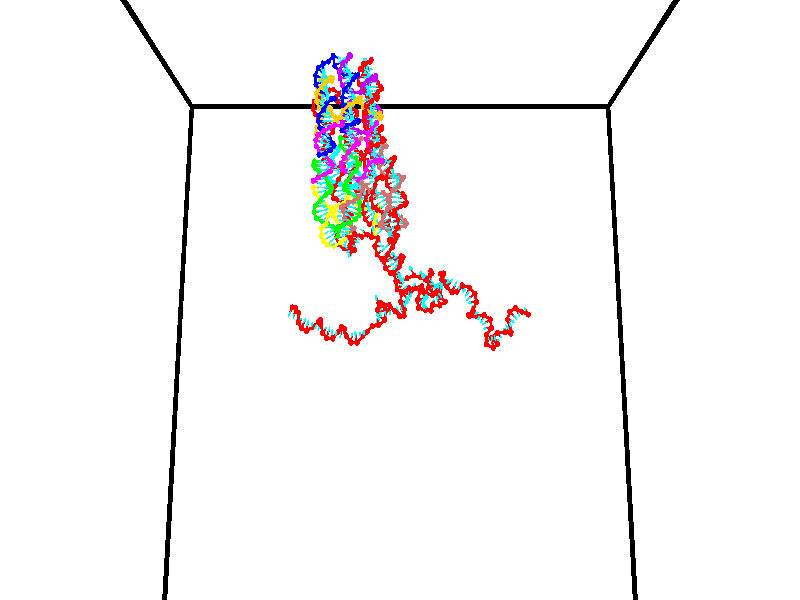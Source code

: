 // switches for output
#declare DRAW_BASES = 1; // possible values are 0, 1; only relevant for DNA ribbons
#declare DRAW_BASES_TYPE = 3; // possible values are 1, 2, 3; only relevant for DNA ribbons
#declare DRAW_FOG = 0; // set to 1 to enable fog

#include "colors.inc"

#include "transforms.inc"
background { rgb <1, 1, 1>}

#default {
   normal{
       ripples 0.25
       frequency 0.20
       turbulence 0.2
       lambda 5
   }
	finish {
		phong 0.1
		phong_size 40.
	}
}

// original window dimensions: 1024x640


// camera settings

camera {
	sky <0, 0.179814, -0.983701>
	up <0, 0.179814, -0.983701>
	right 1.6 * <1, 0, 0>
	location <35, 94.9851, 44.8844>
	look_at <35, 29.7336, 32.9568>
	direction <0, -65.2515, -11.9276>
	angle 67.0682
}


# declare cpy_camera_pos = <35, 94.9851, 44.8844>;
# if (DRAW_FOG = 1)
fog {
	fog_type 2
	up vnormalize(cpy_camera_pos)
	color rgbt<1,1,1,0.3>
	distance 1e-5
	fog_alt 3e-3
	fog_offset 56
}
# end


// LIGHTS

# declare lum = 6;
global_settings {
	ambient_light rgb lum * <0.05, 0.05, 0.05>
	max_trace_level 15
}# declare cpy_direct_light_amount = 0.25;
light_source
{	1000 * <-1, -1.16352, -0.803886>,
	rgb lum * cpy_direct_light_amount
	parallel
}

light_source
{	1000 * <1, 1.16352, 0.803886>,
	rgb lum * cpy_direct_light_amount
	parallel
}

// strand 0

// nucleotide -1

// particle -1
sphere {
	<24.100277, 34.793606, 34.515324> 0.250000
	pigment { color rgbt <1,0,0,0> }
	no_shadow
}
cylinder {
	<23.989418, 34.975395, 34.853943>,  <23.922903, 35.084469, 35.057114>, 0.100000
	pigment { color rgbt <1,0,0,0> }
	no_shadow
}
cylinder {
	<23.989418, 34.975395, 34.853943>,  <24.100277, 34.793606, 34.515324>, 0.100000
	pigment { color rgbt <1,0,0,0> }
	no_shadow
}

// particle -1
sphere {
	<23.989418, 34.975395, 34.853943> 0.100000
	pigment { color rgbt <1,0,0,0> }
	no_shadow
}
sphere {
	0, 1
	scale<0.080000,0.200000,0.300000>
	matrix <0.950570, 0.001293, 0.310507,
		0.140023, 0.890757, -0.432372,
		-0.277145, 0.454478, 0.846546,
		23.906275, 35.111740, 35.107906>
	pigment { color rgbt <0,1,1,0> }
	no_shadow
}
cylinder {
	<24.570196, 35.424213, 34.675903>,  <24.100277, 34.793606, 34.515324>, 0.130000
	pigment { color rgbt <1,0,0,0> }
	no_shadow
}

// nucleotide -1

// particle -1
sphere {
	<24.570196, 35.424213, 34.675903> 0.250000
	pigment { color rgbt <1,0,0,0> }
	no_shadow
}
cylinder {
	<24.450031, 35.321007, 35.043201>,  <24.377932, 35.259083, 35.263580>, 0.100000
	pigment { color rgbt <1,0,0,0> }
	no_shadow
}
cylinder {
	<24.450031, 35.321007, 35.043201>,  <24.570196, 35.424213, 34.675903>, 0.100000
	pigment { color rgbt <1,0,0,0> }
	no_shadow
}

// particle -1
sphere {
	<24.450031, 35.321007, 35.043201> 0.100000
	pigment { color rgbt <1,0,0,0> }
	no_shadow
}
sphere {
	0, 1
	scale<0.080000,0.200000,0.300000>
	matrix <0.940845, 0.078034, 0.329731,
		-0.156730, 0.962984, 0.219311,
		-0.300412, -0.258016, 0.918249,
		24.359907, 35.243603, 35.318676>
	pigment { color rgbt <0,1,1,0> }
	no_shadow
}
cylinder {
	<24.952423, 35.852768, 35.149979>,  <24.570196, 35.424213, 34.675903>, 0.130000
	pigment { color rgbt <1,0,0,0> }
	no_shadow
}

// nucleotide -1

// particle -1
sphere {
	<24.952423, 35.852768, 35.149979> 0.250000
	pigment { color rgbt <1,0,0,0> }
	no_shadow
}
cylinder {
	<24.830269, 35.528957, 35.350540>,  <24.756975, 35.334671, 35.470879>, 0.100000
	pigment { color rgbt <1,0,0,0> }
	no_shadow
}
cylinder {
	<24.830269, 35.528957, 35.350540>,  <24.952423, 35.852768, 35.149979>, 0.100000
	pigment { color rgbt <1,0,0,0> }
	no_shadow
}

// particle -1
sphere {
	<24.830269, 35.528957, 35.350540> 0.100000
	pigment { color rgbt <1,0,0,0> }
	no_shadow
}
sphere {
	0, 1
	scale<0.080000,0.200000,0.300000>
	matrix <0.936741, -0.160817, 0.310893,
		-0.171041, 0.564632, 0.807426,
		-0.305388, -0.809524, 0.501407,
		24.738653, 35.286098, 35.500961>
	pigment { color rgbt <0,1,1,0> }
	no_shadow
}
cylinder {
	<24.909655, 35.822594, 35.954430>,  <24.952423, 35.852768, 35.149979>, 0.130000
	pigment { color rgbt <1,0,0,0> }
	no_shadow
}

// nucleotide -1

// particle -1
sphere {
	<24.909655, 35.822594, 35.954430> 0.250000
	pigment { color rgbt <1,0,0,0> }
	no_shadow
}
cylinder {
	<24.997742, 35.471569, 35.784069>,  <25.050594, 35.260956, 35.681850>, 0.100000
	pigment { color rgbt <1,0,0,0> }
	no_shadow
}
cylinder {
	<24.997742, 35.471569, 35.784069>,  <24.909655, 35.822594, 35.954430>, 0.100000
	pigment { color rgbt <1,0,0,0> }
	no_shadow
}

// particle -1
sphere {
	<24.997742, 35.471569, 35.784069> 0.100000
	pigment { color rgbt <1,0,0,0> }
	no_shadow
}
sphere {
	0, 1
	scale<0.080000,0.200000,0.300000>
	matrix <0.968408, 0.144315, 0.203368,
		-0.117003, -0.457236, 0.881615,
		0.220217, -0.877558, -0.425906,
		25.063807, 35.208302, 35.656296>
	pigment { color rgbt <0,1,1,0> }
	no_shadow
}
cylinder {
	<25.184969, 35.342888, 36.353561>,  <24.909655, 35.822594, 35.954430>, 0.130000
	pigment { color rgbt <1,0,0,0> }
	no_shadow
}

// nucleotide -1

// particle -1
sphere {
	<25.184969, 35.342888, 36.353561> 0.250000
	pigment { color rgbt <1,0,0,0> }
	no_shadow
}
cylinder {
	<25.340076, 35.259388, 35.994438>,  <25.433142, 35.209290, 35.778965>, 0.100000
	pigment { color rgbt <1,0,0,0> }
	no_shadow
}
cylinder {
	<25.340076, 35.259388, 35.994438>,  <25.184969, 35.342888, 36.353561>, 0.100000
	pigment { color rgbt <1,0,0,0> }
	no_shadow
}

// particle -1
sphere {
	<25.340076, 35.259388, 35.994438> 0.100000
	pigment { color rgbt <1,0,0,0> }
	no_shadow
}
sphere {
	0, 1
	scale<0.080000,0.200000,0.300000>
	matrix <0.920679, 0.134788, 0.366310,
		0.044548, -0.968637, 0.244454,
		0.387771, -0.208745, -0.897808,
		25.456408, 35.196766, 35.725098>
	pigment { color rgbt <0,1,1,0> }
	no_shadow
}
cylinder {
	<25.585287, 34.785938, 36.527847>,  <25.184969, 35.342888, 36.353561>, 0.130000
	pigment { color rgbt <1,0,0,0> }
	no_shadow
}

// nucleotide -1

// particle -1
sphere {
	<25.585287, 34.785938, 36.527847> 0.250000
	pigment { color rgbt <1,0,0,0> }
	no_shadow
}
cylinder {
	<25.679552, 35.000057, 36.203400>,  <25.736111, 35.128529, 36.008732>, 0.100000
	pigment { color rgbt <1,0,0,0> }
	no_shadow
}
cylinder {
	<25.679552, 35.000057, 36.203400>,  <25.585287, 34.785938, 36.527847>, 0.100000
	pigment { color rgbt <1,0,0,0> }
	no_shadow
}

// particle -1
sphere {
	<25.679552, 35.000057, 36.203400> 0.100000
	pigment { color rgbt <1,0,0,0> }
	no_shadow
}
sphere {
	0, 1
	scale<0.080000,0.200000,0.300000>
	matrix <0.917674, 0.152165, 0.367042,
		0.319902, -0.830843, -0.455370,
		0.235663, 0.535299, -0.811121,
		25.750252, 35.160648, 35.960064>
	pigment { color rgbt <0,1,1,0> }
	no_shadow
}
cylinder {
	<26.219179, 34.588535, 36.141647>,  <25.585287, 34.785938, 36.527847>, 0.130000
	pigment { color rgbt <1,0,0,0> }
	no_shadow
}

// nucleotide -1

// particle -1
sphere {
	<26.219179, 34.588535, 36.141647> 0.250000
	pigment { color rgbt <1,0,0,0> }
	no_shadow
}
cylinder {
	<26.215189, 34.986248, 36.099113>,  <26.212795, 35.224876, 36.073593>, 0.100000
	pigment { color rgbt <1,0,0,0> }
	no_shadow
}
cylinder {
	<26.215189, 34.986248, 36.099113>,  <26.219179, 34.588535, 36.141647>, 0.100000
	pigment { color rgbt <1,0,0,0> }
	no_shadow
}

// particle -1
sphere {
	<26.215189, 34.986248, 36.099113> 0.100000
	pigment { color rgbt <1,0,0,0> }
	no_shadow
}
sphere {
	0, 1
	scale<0.080000,0.200000,0.300000>
	matrix <0.900766, 0.055109, 0.430794,
		0.434190, -0.091485, -0.896164,
		-0.009976, 0.994280, -0.106334,
		26.212196, 35.284531, 36.067215>
	pigment { color rgbt <0,1,1,0> }
	no_shadow
}
cylinder {
	<26.807951, 34.897934, 35.732315>,  <26.219179, 34.588535, 36.141647>, 0.130000
	pigment { color rgbt <1,0,0,0> }
	no_shadow
}

// nucleotide -1

// particle -1
sphere {
	<26.807951, 34.897934, 35.732315> 0.250000
	pigment { color rgbt <1,0,0,0> }
	no_shadow
}
cylinder {
	<26.678249, 35.154537, 36.010399>,  <26.600428, 35.308498, 36.177250>, 0.100000
	pigment { color rgbt <1,0,0,0> }
	no_shadow
}
cylinder {
	<26.678249, 35.154537, 36.010399>,  <26.807951, 34.897934, 35.732315>, 0.100000
	pigment { color rgbt <1,0,0,0> }
	no_shadow
}

// particle -1
sphere {
	<26.678249, 35.154537, 36.010399> 0.100000
	pigment { color rgbt <1,0,0,0> }
	no_shadow
}
sphere {
	0, 1
	scale<0.080000,0.200000,0.300000>
	matrix <0.930632, 0.084524, 0.356061,
		0.169656, 0.762442, -0.624420,
		-0.324254, 0.641513, 0.695213,
		26.580973, 35.346992, 36.218964>
	pigment { color rgbt <0,1,1,0> }
	no_shadow
}
cylinder {
	<27.084188, 35.604530, 35.696960>,  <26.807951, 34.897934, 35.732315>, 0.130000
	pigment { color rgbt <1,0,0,0> }
	no_shadow
}

// nucleotide -1

// particle -1
sphere {
	<27.084188, 35.604530, 35.696960> 0.250000
	pigment { color rgbt <1,0,0,0> }
	no_shadow
}
cylinder {
	<26.987024, 35.466747, 36.059692>,  <26.928726, 35.384075, 36.277332>, 0.100000
	pigment { color rgbt <1,0,0,0> }
	no_shadow
}
cylinder {
	<26.987024, 35.466747, 36.059692>,  <27.084188, 35.604530, 35.696960>, 0.100000
	pigment { color rgbt <1,0,0,0> }
	no_shadow
}

// particle -1
sphere {
	<26.987024, 35.466747, 36.059692> 0.100000
	pigment { color rgbt <1,0,0,0> }
	no_shadow
}
sphere {
	0, 1
	scale<0.080000,0.200000,0.300000>
	matrix <0.964184, 0.016910, 0.264696,
		-0.106512, 0.938648, 0.328017,
		-0.242910, -0.344462, 0.906830,
		26.914152, 35.363407, 36.331741>
	pigment { color rgbt <0,1,1,0> }
	no_shadow
}
cylinder {
	<27.199221, 36.225475, 36.158974>,  <27.084188, 35.604530, 35.696960>, 0.130000
	pigment { color rgbt <1,0,0,0> }
	no_shadow
}

// nucleotide -1

// particle -1
sphere {
	<27.199221, 36.225475, 36.158974> 0.250000
	pigment { color rgbt <1,0,0,0> }
	no_shadow
}
cylinder {
	<27.210886, 35.850327, 36.297272>,  <27.217886, 35.625237, 36.380249>, 0.100000
	pigment { color rgbt <1,0,0,0> }
	no_shadow
}
cylinder {
	<27.210886, 35.850327, 36.297272>,  <27.199221, 36.225475, 36.158974>, 0.100000
	pigment { color rgbt <1,0,0,0> }
	no_shadow
}

// particle -1
sphere {
	<27.210886, 35.850327, 36.297272> 0.100000
	pigment { color rgbt <1,0,0,0> }
	no_shadow
}
sphere {
	0, 1
	scale<0.080000,0.200000,0.300000>
	matrix <0.953973, 0.129398, 0.270539,
		-0.298470, 0.321939, 0.898482,
		0.029165, -0.937876, 0.345743,
		27.219635, 35.568962, 36.400993>
	pigment { color rgbt <0,1,1,0> }
	no_shadow
}
cylinder {
	<27.398006, 36.130695, 36.866447>,  <27.199221, 36.225475, 36.158974>, 0.130000
	pigment { color rgbt <1,0,0,0> }
	no_shadow
}

// nucleotide -1

// particle -1
sphere {
	<27.398006, 36.130695, 36.866447> 0.250000
	pigment { color rgbt <1,0,0,0> }
	no_shadow
}
cylinder {
	<27.497873, 35.813683, 36.643894>,  <27.557795, 35.623474, 36.510365>, 0.100000
	pigment { color rgbt <1,0,0,0> }
	no_shadow
}
cylinder {
	<27.497873, 35.813683, 36.643894>,  <27.398006, 36.130695, 36.866447>, 0.100000
	pigment { color rgbt <1,0,0,0> }
	no_shadow
}

// particle -1
sphere {
	<27.497873, 35.813683, 36.643894> 0.100000
	pigment { color rgbt <1,0,0,0> }
	no_shadow
}
sphere {
	0, 1
	scale<0.080000,0.200000,0.300000>
	matrix <0.968169, 0.214816, 0.128462,
		0.017709, -0.570744, 0.820937,
		0.249669, -0.792531, -0.556381,
		27.572775, 35.575924, 36.476978>
	pigment { color rgbt <0,1,1,0> }
	no_shadow
}
cylinder {
	<27.723160, 35.599449, 37.238079>,  <27.398006, 36.130695, 36.866447>, 0.130000
	pigment { color rgbt <1,0,0,0> }
	no_shadow
}

// nucleotide -1

// particle -1
sphere {
	<27.723160, 35.599449, 37.238079> 0.250000
	pigment { color rgbt <1,0,0,0> }
	no_shadow
}
cylinder {
	<27.848867, 35.587601, 36.858532>,  <27.924292, 35.580494, 36.630802>, 0.100000
	pigment { color rgbt <1,0,0,0> }
	no_shadow
}
cylinder {
	<27.848867, 35.587601, 36.858532>,  <27.723160, 35.599449, 37.238079>, 0.100000
	pigment { color rgbt <1,0,0,0> }
	no_shadow
}

// particle -1
sphere {
	<27.848867, 35.587601, 36.858532> 0.100000
	pigment { color rgbt <1,0,0,0> }
	no_shadow
}
sphere {
	0, 1
	scale<0.080000,0.200000,0.300000>
	matrix <0.943050, 0.124549, 0.308454,
		0.109045, -0.991771, 0.067075,
		0.314270, -0.029619, -0.948871,
		27.943148, 35.578716, 36.573872>
	pigment { color rgbt <0,1,1,0> }
	no_shadow
}
cylinder {
	<28.281042, 35.071331, 37.210930>,  <27.723160, 35.599449, 37.238079>, 0.130000
	pigment { color rgbt <1,0,0,0> }
	no_shadow
}

// nucleotide -1

// particle -1
sphere {
	<28.281042, 35.071331, 37.210930> 0.250000
	pigment { color rgbt <1,0,0,0> }
	no_shadow
}
cylinder {
	<28.279318, 35.380753, 36.957443>,  <28.278284, 35.566406, 36.805351>, 0.100000
	pigment { color rgbt <1,0,0,0> }
	no_shadow
}
cylinder {
	<28.279318, 35.380753, 36.957443>,  <28.281042, 35.071331, 37.210930>, 0.100000
	pigment { color rgbt <1,0,0,0> }
	no_shadow
}

// particle -1
sphere {
	<28.279318, 35.380753, 36.957443> 0.100000
	pigment { color rgbt <1,0,0,0> }
	no_shadow
}
sphere {
	0, 1
	scale<0.080000,0.200000,0.300000>
	matrix <0.941556, 0.216598, 0.257988,
		0.336829, -0.595570, -0.729276,
		-0.004310, 0.773551, -0.633719,
		28.278025, 35.612820, 36.767326>
	pigment { color rgbt <0,1,1,0> }
	no_shadow
}
cylinder {
	<28.826410, 35.179585, 36.640804>,  <28.281042, 35.071331, 37.210930>, 0.130000
	pigment { color rgbt <1,0,0,0> }
	no_shadow
}

// nucleotide -1

// particle -1
sphere {
	<28.826410, 35.179585, 36.640804> 0.250000
	pigment { color rgbt <1,0,0,0> }
	no_shadow
}
cylinder {
	<28.750641, 35.548222, 36.776321>,  <28.705179, 35.769405, 36.857632>, 0.100000
	pigment { color rgbt <1,0,0,0> }
	no_shadow
}
cylinder {
	<28.750641, 35.548222, 36.776321>,  <28.826410, 35.179585, 36.640804>, 0.100000
	pigment { color rgbt <1,0,0,0> }
	no_shadow
}

// particle -1
sphere {
	<28.750641, 35.548222, 36.776321> 0.100000
	pigment { color rgbt <1,0,0,0> }
	no_shadow
}
sphere {
	0, 1
	scale<0.080000,0.200000,0.300000>
	matrix <0.950438, 0.085460, 0.298937,
		0.246547, 0.378624, -0.892109,
		-0.189424, 0.921597, 0.338789,
		28.693813, 35.824699, 36.877956>
	pigment { color rgbt <0,1,1,0> }
	no_shadow
}
cylinder {
	<29.214718, 35.720016, 36.304501>,  <28.826410, 35.179585, 36.640804>, 0.130000
	pigment { color rgbt <1,0,0,0> }
	no_shadow
}

// nucleotide -1

// particle -1
sphere {
	<29.214718, 35.720016, 36.304501> 0.250000
	pigment { color rgbt <1,0,0,0> }
	no_shadow
}
cylinder {
	<29.157070, 35.762806, 36.698006>,  <29.122480, 35.788479, 36.934109>, 0.100000
	pigment { color rgbt <1,0,0,0> }
	no_shadow
}
cylinder {
	<29.157070, 35.762806, 36.698006>,  <29.214718, 35.720016, 36.304501>, 0.100000
	pigment { color rgbt <1,0,0,0> }
	no_shadow
}

// particle -1
sphere {
	<29.157070, 35.762806, 36.698006> 0.100000
	pigment { color rgbt <1,0,0,0> }
	no_shadow
}
sphere {
	0, 1
	scale<0.080000,0.200000,0.300000>
	matrix <0.973695, -0.161971, 0.160260,
		0.176485, 0.980980, -0.080819,
		-0.144121, 0.106976, 0.983761,
		29.113834, 35.794899, 36.993134>
	pigment { color rgbt <0,1,1,0> }
	no_shadow
}
cylinder {
	<29.549538, 36.359722, 36.570011>,  <29.214718, 35.720016, 36.304501>, 0.130000
	pigment { color rgbt <1,0,0,0> }
	no_shadow
}

// nucleotide -1

// particle -1
sphere {
	<29.549538, 36.359722, 36.570011> 0.250000
	pigment { color rgbt <1,0,0,0> }
	no_shadow
}
cylinder {
	<29.533865, 36.049046, 36.821476>,  <29.524462, 35.862640, 36.972355>, 0.100000
	pigment { color rgbt <1,0,0,0> }
	no_shadow
}
cylinder {
	<29.533865, 36.049046, 36.821476>,  <29.549538, 36.359722, 36.570011>, 0.100000
	pigment { color rgbt <1,0,0,0> }
	no_shadow
}

// particle -1
sphere {
	<29.533865, 36.049046, 36.821476> 0.100000
	pigment { color rgbt <1,0,0,0> }
	no_shadow
}
sphere {
	0, 1
	scale<0.080000,0.200000,0.300000>
	matrix <0.994756, 0.029170, 0.098034,
		-0.094481, 0.629206, 0.771475,
		-0.039179, -0.776691, 0.628662,
		29.522112, 35.816040, 37.010075>
	pigment { color rgbt <0,1,1,0> }
	no_shadow
}
cylinder {
	<29.756311, 36.632969, 37.193138>,  <29.549538, 36.359722, 36.570011>, 0.130000
	pigment { color rgbt <1,0,0,0> }
	no_shadow
}

// nucleotide -1

// particle -1
sphere {
	<29.756311, 36.632969, 37.193138> 0.250000
	pigment { color rgbt <1,0,0,0> }
	no_shadow
}
cylinder {
	<29.825972, 36.241001, 37.154282>,  <29.867767, 36.005821, 37.130966>, 0.100000
	pigment { color rgbt <1,0,0,0> }
	no_shadow
}
cylinder {
	<29.825972, 36.241001, 37.154282>,  <29.756311, 36.632969, 37.193138>, 0.100000
	pigment { color rgbt <1,0,0,0> }
	no_shadow
}

// particle -1
sphere {
	<29.825972, 36.241001, 37.154282> 0.100000
	pigment { color rgbt <1,0,0,0> }
	no_shadow
}
sphere {
	0, 1
	scale<0.080000,0.200000,0.300000>
	matrix <0.982024, 0.165531, 0.090712,
		-0.072810, -0.111196, 0.991128,
		0.174149, -0.979916, -0.097145,
		29.878216, 35.947025, 37.125137>
	pigment { color rgbt <0,1,1,0> }
	no_shadow
}
cylinder {
	<30.210167, 36.471634, 37.716576>,  <29.756311, 36.632969, 37.193138>, 0.130000
	pigment { color rgbt <1,0,0,0> }
	no_shadow
}

// nucleotide -1

// particle -1
sphere {
	<30.210167, 36.471634, 37.716576> 0.250000
	pigment { color rgbt <1,0,0,0> }
	no_shadow
}
cylinder {
	<30.244272, 36.287251, 37.363247>,  <30.264736, 36.176620, 37.151249>, 0.100000
	pigment { color rgbt <1,0,0,0> }
	no_shadow
}
cylinder {
	<30.244272, 36.287251, 37.363247>,  <30.210167, 36.471634, 37.716576>, 0.100000
	pigment { color rgbt <1,0,0,0> }
	no_shadow
}

// particle -1
sphere {
	<30.244272, 36.287251, 37.363247> 0.100000
	pigment { color rgbt <1,0,0,0> }
	no_shadow
}
sphere {
	0, 1
	scale<0.080000,0.200000,0.300000>
	matrix <0.937693, 0.336839, -0.085265,
		0.336839, -0.821011, 0.460957,
		0.085265, -0.460957, -0.883317,
		30.269852, 36.148964, 37.098251>
	pigment { color rgbt <0,1,1,0> }
	no_shadow
}
cylinder {
	<30.773251, 35.964912, 37.670353>,  <30.210167, 36.471634, 37.716576>, 0.130000
	pigment { color rgbt <1,0,0,0> }
	no_shadow
}

// nucleotide -1

// particle -1
sphere {
	<30.773251, 35.964912, 37.670353> 0.250000
	pigment { color rgbt <1,0,0,0> }
	no_shadow
}
cylinder {
	<30.700941, 36.097862, 37.300087>,  <30.657557, 36.177631, 37.077927>, 0.100000
	pigment { color rgbt <1,0,0,0> }
	no_shadow
}
cylinder {
	<30.700941, 36.097862, 37.300087>,  <30.773251, 35.964912, 37.670353>, 0.100000
	pigment { color rgbt <1,0,0,0> }
	no_shadow
}

// particle -1
sphere {
	<30.700941, 36.097862, 37.300087> 0.100000
	pigment { color rgbt <1,0,0,0> }
	no_shadow
}
sphere {
	0, 1
	scale<0.080000,0.200000,0.300000>
	matrix <0.932324, 0.357618, -0.053666,
		0.313197, -0.872719, -0.374525,
		-0.180773, 0.332371, -0.925662,
		30.646709, 36.197575, 37.022388>
	pigment { color rgbt <0,1,1,0> }
	no_shadow
}
cylinder {
	<31.291246, 35.626163, 37.089405>,  <30.773251, 35.964912, 37.670353>, 0.130000
	pigment { color rgbt <1,0,0,0> }
	no_shadow
}

// nucleotide -1

// particle -1
sphere {
	<31.291246, 35.626163, 37.089405> 0.250000
	pigment { color rgbt <1,0,0,0> }
	no_shadow
}
cylinder {
	<31.180141, 36.006870, 37.037281>,  <31.113480, 36.235294, 37.006004>, 0.100000
	pigment { color rgbt <1,0,0,0> }
	no_shadow
}
cylinder {
	<31.180141, 36.006870, 37.037281>,  <31.291246, 35.626163, 37.089405>, 0.100000
	pigment { color rgbt <1,0,0,0> }
	no_shadow
}

// particle -1
sphere {
	<31.180141, 36.006870, 37.037281> 0.100000
	pigment { color rgbt <1,0,0,0> }
	no_shadow
}
sphere {
	0, 1
	scale<0.080000,0.200000,0.300000>
	matrix <0.956738, 0.286302, 0.051795,
		0.086606, -0.110289, -0.990119,
		-0.277761, 0.951771, -0.130313,
		31.096813, 36.292400, 36.998188>
	pigment { color rgbt <0,1,1,0> }
	no_shadow
}
cylinder {
	<31.785782, 35.943123, 36.730621>,  <31.291246, 35.626163, 37.089405>, 0.130000
	pigment { color rgbt <1,0,0,0> }
	no_shadow
}

// nucleotide -1

// particle -1
sphere {
	<31.785782, 35.943123, 36.730621> 0.250000
	pigment { color rgbt <1,0,0,0> }
	no_shadow
}
cylinder {
	<31.612116, 36.291229, 36.823692>,  <31.507915, 36.500092, 36.879536>, 0.100000
	pigment { color rgbt <1,0,0,0> }
	no_shadow
}
cylinder {
	<31.612116, 36.291229, 36.823692>,  <31.785782, 35.943123, 36.730621>, 0.100000
	pigment { color rgbt <1,0,0,0> }
	no_shadow
}

// particle -1
sphere {
	<31.612116, 36.291229, 36.823692> 0.100000
	pigment { color rgbt <1,0,0,0> }
	no_shadow
}
sphere {
	0, 1
	scale<0.080000,0.200000,0.300000>
	matrix <0.899337, 0.433616, 0.056299,
		-0.051899, 0.233702, -0.970922,
		-0.434165, 0.870265, 0.232681,
		31.481867, 36.552307, 36.893497>
	pigment { color rgbt <0,1,1,0> }
	no_shadow
}
cylinder {
	<32.250381, 35.743763, 36.266453>,  <31.785782, 35.943123, 36.730621>, 0.130000
	pigment { color rgbt <1,0,0,0> }
	no_shadow
}

// nucleotide -1

// particle -1
sphere {
	<32.250381, 35.743763, 36.266453> 0.250000
	pigment { color rgbt <1,0,0,0> }
	no_shadow
}
cylinder {
	<32.528240, 35.504173, 36.107105>,  <32.694958, 35.360420, 36.011497>, 0.100000
	pigment { color rgbt <1,0,0,0> }
	no_shadow
}
cylinder {
	<32.528240, 35.504173, 36.107105>,  <32.250381, 35.743763, 36.266453>, 0.100000
	pigment { color rgbt <1,0,0,0> }
	no_shadow
}

// particle -1
sphere {
	<32.528240, 35.504173, 36.107105> 0.100000
	pigment { color rgbt <1,0,0,0> }
	no_shadow
}
sphere {
	0, 1
	scale<0.080000,0.200000,0.300000>
	matrix <0.027391, 0.575410, -0.817406,
		0.718825, 0.556901, 0.416115,
		0.694651, -0.598970, -0.398365,
		32.736637, 35.324482, 35.987595>
	pigment { color rgbt <0,1,1,0> }
	no_shadow
}
cylinder {
	<32.908737, 36.119881, 36.221458>,  <32.250381, 35.743763, 36.266453>, 0.130000
	pigment { color rgbt <1,0,0,0> }
	no_shadow
}

// nucleotide -1

// particle -1
sphere {
	<32.908737, 36.119881, 36.221458> 0.250000
	pigment { color rgbt <1,0,0,0> }
	no_shadow
}
cylinder {
	<32.838840, 35.853271, 35.931572>,  <32.796902, 35.693306, 35.757641>, 0.100000
	pigment { color rgbt <1,0,0,0> }
	no_shadow
}
cylinder {
	<32.838840, 35.853271, 35.931572>,  <32.908737, 36.119881, 36.221458>, 0.100000
	pigment { color rgbt <1,0,0,0> }
	no_shadow
}

// particle -1
sphere {
	<32.838840, 35.853271, 35.931572> 0.100000
	pigment { color rgbt <1,0,0,0> }
	no_shadow
}
sphere {
	0, 1
	scale<0.080000,0.200000,0.300000>
	matrix <0.084709, 0.723133, -0.685495,
		0.980964, -0.181172, -0.069898,
		-0.174738, -0.666525, -0.724714,
		32.786419, 35.653313, 35.714157>
	pigment { color rgbt <0,1,1,0> }
	no_shadow
}
cylinder {
	<33.492321, 35.884552, 35.729305>,  <32.908737, 36.119881, 36.221458>, 0.130000
	pigment { color rgbt <1,0,0,0> }
	no_shadow
}

// nucleotide -1

// particle -1
sphere {
	<33.492321, 35.884552, 35.729305> 0.250000
	pigment { color rgbt <1,0,0,0> }
	no_shadow
}
cylinder {
	<33.143600, 35.876072, 35.533546>,  <32.934368, 35.870983, 35.416092>, 0.100000
	pigment { color rgbt <1,0,0,0> }
	no_shadow
}
cylinder {
	<33.143600, 35.876072, 35.533546>,  <33.492321, 35.884552, 35.729305>, 0.100000
	pigment { color rgbt <1,0,0,0> }
	no_shadow
}

// particle -1
sphere {
	<33.143600, 35.876072, 35.533546> 0.100000
	pigment { color rgbt <1,0,0,0> }
	no_shadow
}
sphere {
	0, 1
	scale<0.080000,0.200000,0.300000>
	matrix <0.235367, 0.858060, -0.456437,
		0.429609, -0.513112, -0.743070,
		-0.871802, -0.021195, -0.489399,
		32.882061, 35.869713, 35.386726>
	pigment { color rgbt <0,1,1,0> }
	no_shadow
}
cylinder {
	<33.626106, 36.021095, 34.961979>,  <33.492321, 35.884552, 35.729305>, 0.130000
	pigment { color rgbt <1,0,0,0> }
	no_shadow
}

// nucleotide -1

// particle -1
sphere {
	<33.626106, 36.021095, 34.961979> 0.250000
	pigment { color rgbt <1,0,0,0> }
	no_shadow
}
cylinder {
	<33.247341, 36.096790, 35.065937>,  <33.020081, 36.142208, 35.128311>, 0.100000
	pigment { color rgbt <1,0,0,0> }
	no_shadow
}
cylinder {
	<33.247341, 36.096790, 35.065937>,  <33.626106, 36.021095, 34.961979>, 0.100000
	pigment { color rgbt <1,0,0,0> }
	no_shadow
}

// particle -1
sphere {
	<33.247341, 36.096790, 35.065937> 0.100000
	pigment { color rgbt <1,0,0,0> }
	no_shadow
}
sphere {
	0, 1
	scale<0.080000,0.200000,0.300000>
	matrix <0.024754, 0.848923, -0.527937,
		-0.320535, -0.493477, -0.808541,
		-0.946913, 0.189237, 0.259894,
		32.963268, 36.153561, 35.143906>
	pigment { color rgbt <0,1,1,0> }
	no_shadow
}
cylinder {
	<33.074284, 36.120087, 34.375866>,  <33.626106, 36.021095, 34.961979>, 0.130000
	pigment { color rgbt <1,0,0,0> }
	no_shadow
}

// nucleotide -1

// particle -1
sphere {
	<33.074284, 36.120087, 34.375866> 0.250000
	pigment { color rgbt <1,0,0,0> }
	no_shadow
}
cylinder {
	<33.029739, 36.352345, 34.698467>,  <33.003014, 36.491699, 34.892029>, 0.100000
	pigment { color rgbt <1,0,0,0> }
	no_shadow
}
cylinder {
	<33.029739, 36.352345, 34.698467>,  <33.074284, 36.120087, 34.375866>, 0.100000
	pigment { color rgbt <1,0,0,0> }
	no_shadow
}

// particle -1
sphere {
	<33.029739, 36.352345, 34.698467> 0.100000
	pigment { color rgbt <1,0,0,0> }
	no_shadow
}
sphere {
	0, 1
	scale<0.080000,0.200000,0.300000>
	matrix <0.005955, 0.811928, -0.583727,
		-0.993762, -0.060203, -0.093877,
		-0.111364, 0.580644, 0.806505,
		32.996330, 36.526539, 34.940418>
	pigment { color rgbt <0,1,1,0> }
	no_shadow
}
cylinder {
	<32.928596, 36.773937, 34.481476>,  <33.074284, 36.120087, 34.375866>, 0.130000
	pigment { color rgbt <1,0,0,0> }
	no_shadow
}

// nucleotide -1

// particle -1
sphere {
	<32.928596, 36.773937, 34.481476> 0.250000
	pigment { color rgbt <1,0,0,0> }
	no_shadow
}
cylinder {
	<32.786541, 37.099060, 34.296772>,  <32.701305, 37.294132, 34.185951>, 0.100000
	pigment { color rgbt <1,0,0,0> }
	no_shadow
}
cylinder {
	<32.786541, 37.099060, 34.296772>,  <32.928596, 36.773937, 34.481476>, 0.100000
	pigment { color rgbt <1,0,0,0> }
	no_shadow
}

// particle -1
sphere {
	<32.786541, 37.099060, 34.296772> 0.100000
	pigment { color rgbt <1,0,0,0> }
	no_shadow
}
sphere {
	0, 1
	scale<0.080000,0.200000,0.300000>
	matrix <0.886140, 0.450023, 0.110611,
		0.297706, -0.369898, -0.880083,
		-0.355143, 0.812807, -0.461756,
		32.679996, 37.342903, 34.158245>
	pigment { color rgbt <0,1,1,0> }
	no_shadow
}
cylinder {
	<32.815247, 37.142315, 35.120018>,  <32.928596, 36.773937, 34.481476>, 0.130000
	pigment { color rgbt <1,0,0,0> }
	no_shadow
}

// nucleotide -1

// particle -1
sphere {
	<32.815247, 37.142315, 35.120018> 0.250000
	pigment { color rgbt <1,0,0,0> }
	no_shadow
}
cylinder {
	<32.983936, 37.395016, 35.380180>,  <33.085152, 37.546638, 35.536278>, 0.100000
	pigment { color rgbt <1,0,0,0> }
	no_shadow
}
cylinder {
	<32.983936, 37.395016, 35.380180>,  <32.815247, 37.142315, 35.120018>, 0.100000
	pigment { color rgbt <1,0,0,0> }
	no_shadow
}

// particle -1
sphere {
	<32.983936, 37.395016, 35.380180> 0.100000
	pigment { color rgbt <1,0,0,0> }
	no_shadow
}
sphere {
	0, 1
	scale<0.080000,0.200000,0.300000>
	matrix <0.889040, -0.147133, -0.433543,
		-0.178197, 0.761075, -0.623707,
		0.421727, 0.631756, 0.650408,
		33.110455, 37.584541, 35.575302>
	pigment { color rgbt <0,1,1,0> }
	no_shadow
}
cylinder {
	<33.375553, 37.714779, 34.829655>,  <32.815247, 37.142315, 35.120018>, 0.130000
	pigment { color rgbt <1,0,0,0> }
	no_shadow
}

// nucleotide -1

// particle -1
sphere {
	<33.375553, 37.714779, 34.829655> 0.250000
	pigment { color rgbt <1,0,0,0> }
	no_shadow
}
cylinder {
	<33.493492, 37.617794, 35.199364>,  <33.564255, 37.559605, 35.421188>, 0.100000
	pigment { color rgbt <1,0,0,0> }
	no_shadow
}
cylinder {
	<33.493492, 37.617794, 35.199364>,  <33.375553, 37.714779, 34.829655>, 0.100000
	pigment { color rgbt <1,0,0,0> }
	no_shadow
}

// particle -1
sphere {
	<33.493492, 37.617794, 35.199364> 0.100000
	pigment { color rgbt <1,0,0,0> }
	no_shadow
}
sphere {
	0, 1
	scale<0.080000,0.200000,0.300000>
	matrix <0.924567, -0.171904, -0.340037,
		0.241332, 0.954810, 0.173486,
		0.294847, -0.242461, 0.924271,
		33.581947, 37.545055, 35.476646>
	pigment { color rgbt <0,1,1,0> }
	no_shadow
}
cylinder {
	<33.965340, 38.064438, 34.891197>,  <33.375553, 37.714779, 34.829655>, 0.130000
	pigment { color rgbt <1,0,0,0> }
	no_shadow
}

// nucleotide -1

// particle -1
sphere {
	<33.965340, 38.064438, 34.891197> 0.250000
	pigment { color rgbt <1,0,0,0> }
	no_shadow
}
cylinder {
	<33.980019, 37.768639, 35.160061>,  <33.988827, 37.591160, 35.321377>, 0.100000
	pigment { color rgbt <1,0,0,0> }
	no_shadow
}
cylinder {
	<33.980019, 37.768639, 35.160061>,  <33.965340, 38.064438, 34.891197>, 0.100000
	pigment { color rgbt <1,0,0,0> }
	no_shadow
}

// particle -1
sphere {
	<33.980019, 37.768639, 35.160061> 0.100000
	pigment { color rgbt <1,0,0,0> }
	no_shadow
}
sphere {
	0, 1
	scale<0.080000,0.200000,0.300000>
	matrix <0.893417, -0.277066, -0.353610,
		0.447726, 0.613494, 0.650513,
		0.036702, -0.739500, 0.672156,
		33.991028, 37.546787, 35.361706>
	pigment { color rgbt <0,1,1,0> }
	no_shadow
}
cylinder {
	<34.522255, 38.064526, 35.396992>,  <33.965340, 38.064438, 34.891197>, 0.130000
	pigment { color rgbt <1,0,0,0> }
	no_shadow
}

// nucleotide -1

// particle -1
sphere {
	<34.522255, 38.064526, 35.396992> 0.250000
	pigment { color rgbt <1,0,0,0> }
	no_shadow
}
cylinder {
	<34.441021, 37.693413, 35.271782>,  <34.392281, 37.470745, 35.196655>, 0.100000
	pigment { color rgbt <1,0,0,0> }
	no_shadow
}
cylinder {
	<34.441021, 37.693413, 35.271782>,  <34.522255, 38.064526, 35.396992>, 0.100000
	pigment { color rgbt <1,0,0,0> }
	no_shadow
}

// particle -1
sphere {
	<34.441021, 37.693413, 35.271782> 0.100000
	pigment { color rgbt <1,0,0,0> }
	no_shadow
}
sphere {
	0, 1
	scale<0.080000,0.200000,0.300000>
	matrix <0.969769, -0.146406, -0.195224,
		0.135296, -0.343208, 0.929464,
		-0.203082, -0.927779, -0.313024,
		34.380096, 37.415077, 35.177876>
	pigment { color rgbt <0,1,1,0> }
	no_shadow
}
cylinder {
	<34.977795, 37.586441, 35.724457>,  <34.522255, 38.064526, 35.396992>, 0.130000
	pigment { color rgbt <1,0,0,0> }
	no_shadow
}

// nucleotide -1

// particle -1
sphere {
	<34.977795, 37.586441, 35.724457> 0.250000
	pigment { color rgbt <1,0,0,0> }
	no_shadow
}
cylinder {
	<34.852673, 37.457146, 35.367207>,  <34.777599, 37.379570, 35.152855>, 0.100000
	pigment { color rgbt <1,0,0,0> }
	no_shadow
}
cylinder {
	<34.852673, 37.457146, 35.367207>,  <34.977795, 37.586441, 35.724457>, 0.100000
	pigment { color rgbt <1,0,0,0> }
	no_shadow
}

// particle -1
sphere {
	<34.852673, 37.457146, 35.367207> 0.100000
	pigment { color rgbt <1,0,0,0> }
	no_shadow
}
sphere {
	0, 1
	scale<0.080000,0.200000,0.300000>
	matrix <0.949773, -0.115454, -0.290864,
		-0.009097, -0.939250, 0.343114,
		-0.312808, -0.323234, -0.893124,
		34.758831, 37.360176, 35.099270>
	pigment { color rgbt <0,1,1,0> }
	no_shadow
}
cylinder {
	<35.400528, 36.952980, 35.574791>,  <34.977795, 37.586441, 35.724457>, 0.130000
	pigment { color rgbt <1,0,0,0> }
	no_shadow
}

// nucleotide -1

// particle -1
sphere {
	<35.400528, 36.952980, 35.574791> 0.250000
	pigment { color rgbt <1,0,0,0> }
	no_shadow
}
cylinder {
	<35.233318, 37.130322, 35.257629>,  <35.132992, 37.236725, 35.067333>, 0.100000
	pigment { color rgbt <1,0,0,0> }
	no_shadow
}
cylinder {
	<35.233318, 37.130322, 35.257629>,  <35.400528, 36.952980, 35.574791>, 0.100000
	pigment { color rgbt <1,0,0,0> }
	no_shadow
}

// particle -1
sphere {
	<35.233318, 37.130322, 35.257629> 0.100000
	pigment { color rgbt <1,0,0,0> }
	no_shadow
}
sphere {
	0, 1
	scale<0.080000,0.200000,0.300000>
	matrix <0.875298, -0.037028, -0.482164,
		-0.243128, -0.895583, -0.372585,
		-0.418022, 0.443351, -0.792905,
		35.107910, 37.263329, 35.019756>
	pigment { color rgbt <0,1,1,0> }
	no_shadow
}
cylinder {
	<35.425335, 36.494503, 34.973656>,  <35.400528, 36.952980, 35.574791>, 0.130000
	pigment { color rgbt <1,0,0,0> }
	no_shadow
}

// nucleotide -1

// particle -1
sphere {
	<35.425335, 36.494503, 34.973656> 0.250000
	pigment { color rgbt <1,0,0,0> }
	no_shadow
}
cylinder {
	<35.413151, 36.858601, 34.808475>,  <35.405842, 37.077061, 34.709366>, 0.100000
	pigment { color rgbt <1,0,0,0> }
	no_shadow
}
cylinder {
	<35.413151, 36.858601, 34.808475>,  <35.425335, 36.494503, 34.973656>, 0.100000
	pigment { color rgbt <1,0,0,0> }
	no_shadow
}

// particle -1
sphere {
	<35.413151, 36.858601, 34.808475> 0.100000
	pigment { color rgbt <1,0,0,0> }
	no_shadow
}
sphere {
	0, 1
	scale<0.080000,0.200000,0.300000>
	matrix <0.671724, -0.287301, -0.682822,
		-0.740176, -0.298186, -0.602682,
		-0.030457, 0.910244, -0.412951,
		35.404015, 37.131672, 34.684589>
	pigment { color rgbt <0,1,1,0> }
	no_shadow
}
cylinder {
	<35.066448, 36.497711, 34.345448>,  <35.425335, 36.494503, 34.973656>, 0.130000
	pigment { color rgbt <1,0,0,0> }
	no_shadow
}

// nucleotide -1

// particle -1
sphere {
	<35.066448, 36.497711, 34.345448> 0.250000
	pigment { color rgbt <1,0,0,0> }
	no_shadow
}
cylinder {
	<35.370064, 36.754890, 34.386391>,  <35.552235, 36.909195, 34.410957>, 0.100000
	pigment { color rgbt <1,0,0,0> }
	no_shadow
}
cylinder {
	<35.370064, 36.754890, 34.386391>,  <35.066448, 36.497711, 34.345448>, 0.100000
	pigment { color rgbt <1,0,0,0> }
	no_shadow
}

// particle -1
sphere {
	<35.370064, 36.754890, 34.386391> 0.100000
	pigment { color rgbt <1,0,0,0> }
	no_shadow
}
sphere {
	0, 1
	scale<0.080000,0.200000,0.300000>
	matrix <0.519802, -0.503827, -0.689901,
		-0.391995, 0.576872, -0.716630,
		0.759043, 0.642943, 0.102362,
		35.597778, 36.947773, 34.417099>
	pigment { color rgbt <0,1,1,0> }
	no_shadow
}
cylinder {
	<35.164883, 36.894657, 33.674114>,  <35.066448, 36.497711, 34.345448>, 0.130000
	pigment { color rgbt <1,0,0,0> }
	no_shadow
}

// nucleotide -1

// particle -1
sphere {
	<35.164883, 36.894657, 33.674114> 0.250000
	pigment { color rgbt <1,0,0,0> }
	no_shadow
}
cylinder {
	<35.474415, 36.836296, 33.920654>,  <35.660133, 36.801281, 34.068581>, 0.100000
	pigment { color rgbt <1,0,0,0> }
	no_shadow
}
cylinder {
	<35.474415, 36.836296, 33.920654>,  <35.164883, 36.894657, 33.674114>, 0.100000
	pigment { color rgbt <1,0,0,0> }
	no_shadow
}

// particle -1
sphere {
	<35.474415, 36.836296, 33.920654> 0.100000
	pigment { color rgbt <1,0,0,0> }
	no_shadow
}
sphere {
	0, 1
	scale<0.080000,0.200000,0.300000>
	matrix <0.470354, -0.519351, -0.713471,
		0.424202, 0.842013, -0.333265,
		0.773834, -0.145903, 0.616355,
		35.706566, 36.792526, 34.105560>
	pigment { color rgbt <0,1,1,0> }
	no_shadow
}
cylinder {
	<35.896938, 37.125446, 33.339771>,  <35.164883, 36.894657, 33.674114>, 0.130000
	pigment { color rgbt <1,0,0,0> }
	no_shadow
}

// nucleotide -1

// particle -1
sphere {
	<35.896938, 37.125446, 33.339771> 0.250000
	pigment { color rgbt <1,0,0,0> }
	no_shadow
}
cylinder {
	<35.943577, 36.818867, 33.592426>,  <35.971561, 36.634918, 33.744019>, 0.100000
	pigment { color rgbt <1,0,0,0> }
	no_shadow
}
cylinder {
	<35.943577, 36.818867, 33.592426>,  <35.896938, 37.125446, 33.339771>, 0.100000
	pigment { color rgbt <1,0,0,0> }
	no_shadow
}

// particle -1
sphere {
	<35.943577, 36.818867, 33.592426> 0.100000
	pigment { color rgbt <1,0,0,0> }
	no_shadow
}
sphere {
	0, 1
	scale<0.080000,0.200000,0.300000>
	matrix <0.391919, -0.548856, -0.738347,
		0.912581, 0.333641, 0.236388,
		0.116600, -0.766447, 0.631636,
		35.978558, 36.588932, 33.781918>
	pigment { color rgbt <0,1,1,0> }
	no_shadow
}
cylinder {
	<36.548309, 36.749027, 33.274590>,  <35.896938, 37.125446, 33.339771>, 0.130000
	pigment { color rgbt <1,0,0,0> }
	no_shadow
}

// nucleotide -1

// particle -1
sphere {
	<36.548309, 36.749027, 33.274590> 0.250000
	pigment { color rgbt <1,0,0,0> }
	no_shadow
}
cylinder {
	<36.297382, 36.466625, 33.406055>,  <36.146824, 36.297184, 33.484936>, 0.100000
	pigment { color rgbt <1,0,0,0> }
	no_shadow
}
cylinder {
	<36.297382, 36.466625, 33.406055>,  <36.548309, 36.749027, 33.274590>, 0.100000
	pigment { color rgbt <1,0,0,0> }
	no_shadow
}

// particle -1
sphere {
	<36.297382, 36.466625, 33.406055> 0.100000
	pigment { color rgbt <1,0,0,0> }
	no_shadow
}
sphere {
	0, 1
	scale<0.080000,0.200000,0.300000>
	matrix <0.416867, -0.660907, -0.624038,
		0.657791, -0.254465, 0.708914,
		-0.627322, -0.706009, 0.328661,
		36.109184, 36.254822, 33.504654>
	pigment { color rgbt <0,1,1,0> }
	no_shadow
}
cylinder {
	<36.962296, 37.276630, 33.623005>,  <36.548309, 36.749027, 33.274590>, 0.130000
	pigment { color rgbt <1,0,0,0> }
	no_shadow
}

// nucleotide -1

// particle -1
sphere {
	<36.962296, 37.276630, 33.623005> 0.250000
	pigment { color rgbt <1,0,0,0> }
	no_shadow
}
cylinder {
	<37.278744, 37.201447, 33.855827>,  <37.468613, 37.156338, 33.995522>, 0.100000
	pigment { color rgbt <1,0,0,0> }
	no_shadow
}
cylinder {
	<37.278744, 37.201447, 33.855827>,  <36.962296, 37.276630, 33.623005>, 0.100000
	pigment { color rgbt <1,0,0,0> }
	no_shadow
}

// particle -1
sphere {
	<37.278744, 37.201447, 33.855827> 0.100000
	pigment { color rgbt <1,0,0,0> }
	no_shadow
}
sphere {
	0, 1
	scale<0.080000,0.200000,0.300000>
	matrix <-0.147441, 0.864950, 0.479711,
		-0.593620, -0.465330, 0.656569,
		0.791123, -0.187961, 0.582061,
		37.516079, 37.145058, 34.030445>
	pigment { color rgbt <0,1,1,0> }
	no_shadow
}
cylinder {
	<36.702515, 37.224266, 34.338097>,  <36.962296, 37.276630, 33.623005>, 0.130000
	pigment { color rgbt <1,0,0,0> }
	no_shadow
}

// nucleotide -1

// particle -1
sphere {
	<36.702515, 37.224266, 34.338097> 0.250000
	pigment { color rgbt <1,0,0,0> }
	no_shadow
}
cylinder {
	<37.077938, 37.353619, 34.289867>,  <37.303192, 37.431229, 34.260929>, 0.100000
	pigment { color rgbt <1,0,0,0> }
	no_shadow
}
cylinder {
	<37.077938, 37.353619, 34.289867>,  <36.702515, 37.224266, 34.338097>, 0.100000
	pigment { color rgbt <1,0,0,0> }
	no_shadow
}

// particle -1
sphere {
	<37.077938, 37.353619, 34.289867> 0.100000
	pigment { color rgbt <1,0,0,0> }
	no_shadow
}
sphere {
	0, 1
	scale<0.080000,0.200000,0.300000>
	matrix <-0.234284, 0.853507, 0.465444,
		0.253422, -0.408598, 0.876827,
		0.938556, 0.323380, -0.120570,
		37.359505, 37.450634, 34.253696>
	pigment { color rgbt <0,1,1,0> }
	no_shadow
}
cylinder {
	<36.764996, 37.410461, 35.027462>,  <36.702515, 37.224266, 34.338097>, 0.130000
	pigment { color rgbt <1,0,0,0> }
	no_shadow
}

// nucleotide -1

// particle -1
sphere {
	<36.764996, 37.410461, 35.027462> 0.250000
	pigment { color rgbt <1,0,0,0> }
	no_shadow
}
cylinder {
	<37.001400, 37.612846, 34.776161>,  <37.143242, 37.734276, 34.625381>, 0.100000
	pigment { color rgbt <1,0,0,0> }
	no_shadow
}
cylinder {
	<37.001400, 37.612846, 34.776161>,  <36.764996, 37.410461, 35.027462>, 0.100000
	pigment { color rgbt <1,0,0,0> }
	no_shadow
}

// particle -1
sphere {
	<37.001400, 37.612846, 34.776161> 0.100000
	pigment { color rgbt <1,0,0,0> }
	no_shadow
}
sphere {
	0, 1
	scale<0.080000,0.200000,0.300000>
	matrix <-0.148890, 0.833874, 0.531494,
		0.792801, -0.220580, 0.568165,
		0.591015, 0.505963, -0.628254,
		37.178703, 37.764637, 34.587685>
	pigment { color rgbt <0,1,1,0> }
	no_shadow
}
cylinder {
	<37.460144, 37.483166, 35.215141>,  <36.764996, 37.410461, 35.027462>, 0.130000
	pigment { color rgbt <1,0,0,0> }
	no_shadow
}

// nucleotide -1

// particle -1
sphere {
	<37.460144, 37.483166, 35.215141> 0.250000
	pigment { color rgbt <1,0,0,0> }
	no_shadow
}
cylinder {
	<37.333790, 37.797459, 35.002407>,  <37.257977, 37.986034, 34.874767>, 0.100000
	pigment { color rgbt <1,0,0,0> }
	no_shadow
}
cylinder {
	<37.333790, 37.797459, 35.002407>,  <37.460144, 37.483166, 35.215141>, 0.100000
	pigment { color rgbt <1,0,0,0> }
	no_shadow
}

// particle -1
sphere {
	<37.333790, 37.797459, 35.002407> 0.100000
	pigment { color rgbt <1,0,0,0> }
	no_shadow
}
sphere {
	0, 1
	scale<0.080000,0.200000,0.300000>
	matrix <0.013758, 0.564269, 0.825476,
		0.948697, 0.253440, -0.189055,
		-0.315887, 0.785728, -0.531834,
		37.239025, 38.033176, 34.842857>
	pigment { color rgbt <0,1,1,0> }
	no_shadow
}
cylinder {
	<37.968887, 38.056732, 35.341045>,  <37.460144, 37.483166, 35.215141>, 0.130000
	pigment { color rgbt <1,0,0,0> }
	no_shadow
}

// nucleotide -1

// particle -1
sphere {
	<37.968887, 38.056732, 35.341045> 0.250000
	pigment { color rgbt <1,0,0,0> }
	no_shadow
}
cylinder {
	<37.626263, 38.212608, 35.205723>,  <37.420689, 38.306133, 35.124531>, 0.100000
	pigment { color rgbt <1,0,0,0> }
	no_shadow
}
cylinder {
	<37.626263, 38.212608, 35.205723>,  <37.968887, 38.056732, 35.341045>, 0.100000
	pigment { color rgbt <1,0,0,0> }
	no_shadow
}

// particle -1
sphere {
	<37.626263, 38.212608, 35.205723> 0.100000
	pigment { color rgbt <1,0,0,0> }
	no_shadow
}
sphere {
	0, 1
	scale<0.080000,0.200000,0.300000>
	matrix <0.019159, 0.679133, 0.733765,
		0.515693, 0.622031, -0.589183,
		-0.856559, 0.389686, -0.338307,
		37.369293, 38.329514, 35.104229>
	pigment { color rgbt <0,1,1,0> }
	no_shadow
}
cylinder {
	<38.121441, 37.711918, 34.841858>,  <37.968887, 38.056732, 35.341045>, 0.130000
	pigment { color rgbt <1,0,0,0> }
	no_shadow
}

// nucleotide -1

// particle -1
sphere {
	<38.121441, 37.711918, 34.841858> 0.250000
	pigment { color rgbt <1,0,0,0> }
	no_shadow
}
cylinder {
	<38.218048, 37.400860, 34.609673>,  <38.276012, 37.214226, 34.470364>, 0.100000
	pigment { color rgbt <1,0,0,0> }
	no_shadow
}
cylinder {
	<38.218048, 37.400860, 34.609673>,  <38.121441, 37.711918, 34.841858>, 0.100000
	pigment { color rgbt <1,0,0,0> }
	no_shadow
}

// particle -1
sphere {
	<38.218048, 37.400860, 34.609673> 0.100000
	pigment { color rgbt <1,0,0,0> }
	no_shadow
}
sphere {
	0, 1
	scale<0.080000,0.200000,0.300000>
	matrix <0.754520, 0.526639, -0.391601,
		0.610219, -0.343389, 0.713944,
		0.241519, -0.777648, -0.580459,
		38.290504, 37.167564, 34.435535>
	pigment { color rgbt <0,1,1,0> }
	no_shadow
}
cylinder {
	<38.823193, 37.696320, 34.856068>,  <38.121441, 37.711918, 34.841858>, 0.130000
	pigment { color rgbt <1,0,0,0> }
	no_shadow
}

// nucleotide -1

// particle -1
sphere {
	<38.823193, 37.696320, 34.856068> 0.250000
	pigment { color rgbt <1,0,0,0> }
	no_shadow
}
cylinder {
	<38.720577, 37.527065, 34.508472>,  <38.659008, 37.425514, 34.299915>, 0.100000
	pigment { color rgbt <1,0,0,0> }
	no_shadow
}
cylinder {
	<38.720577, 37.527065, 34.508472>,  <38.823193, 37.696320, 34.856068>, 0.100000
	pigment { color rgbt <1,0,0,0> }
	no_shadow
}

// particle -1
sphere {
	<38.720577, 37.527065, 34.508472> 0.100000
	pigment { color rgbt <1,0,0,0> }
	no_shadow
}
sphere {
	0, 1
	scale<0.080000,0.200000,0.300000>
	matrix <0.647806, 0.591977, -0.479490,
		0.717311, -0.685945, 0.122243,
		-0.256539, -0.423133, -0.868991,
		38.643616, 37.400124, 34.247776>
	pigment { color rgbt <0,1,1,0> }
	no_shadow
}
cylinder {
	<39.377422, 37.390228, 34.500042>,  <38.823193, 37.696320, 34.856068>, 0.130000
	pigment { color rgbt <1,0,0,0> }
	no_shadow
}

// nucleotide -1

// particle -1
sphere {
	<39.377422, 37.390228, 34.500042> 0.250000
	pigment { color rgbt <1,0,0,0> }
	no_shadow
}
cylinder {
	<39.107464, 37.505936, 34.228500>,  <38.945488, 37.575359, 34.065575>, 0.100000
	pigment { color rgbt <1,0,0,0> }
	no_shadow
}
cylinder {
	<39.107464, 37.505936, 34.228500>,  <39.377422, 37.390228, 34.500042>, 0.100000
	pigment { color rgbt <1,0,0,0> }
	no_shadow
}

// particle -1
sphere {
	<39.107464, 37.505936, 34.228500> 0.100000
	pigment { color rgbt <1,0,0,0> }
	no_shadow
}
sphere {
	0, 1
	scale<0.080000,0.200000,0.300000>
	matrix <0.696706, 0.552906, -0.457051,
		0.243133, -0.781423, -0.574687,
		-0.674898, 0.289264, -0.678852,
		38.904995, 37.592716, 34.024845>
	pigment { color rgbt <0,1,1,0> }
	no_shadow
}
cylinder {
	<38.958267, 36.970627, 34.005085>,  <39.377422, 37.390228, 34.500042>, 0.130000
	pigment { color rgbt <1,0,0,0> }
	no_shadow
}

// nucleotide -1

// particle -1
sphere {
	<38.958267, 36.970627, 34.005085> 0.250000
	pigment { color rgbt <1,0,0,0> }
	no_shadow
}
cylinder {
	<39.006969, 37.035313, 33.613365>,  <39.036190, 37.074123, 33.378334>, 0.100000
	pigment { color rgbt <1,0,0,0> }
	no_shadow
}
cylinder {
	<39.006969, 37.035313, 33.613365>,  <38.958267, 36.970627, 34.005085>, 0.100000
	pigment { color rgbt <1,0,0,0> }
	no_shadow
}

// particle -1
sphere {
	<39.006969, 37.035313, 33.613365> 0.100000
	pigment { color rgbt <1,0,0,0> }
	no_shadow
}
sphere {
	0, 1
	scale<0.080000,0.200000,0.300000>
	matrix <-0.673542, -0.711241, -0.201189,
		-0.729052, 0.684094, 0.022327,
		0.121752, 0.161715, -0.979298,
		39.043495, 37.083828, 33.319576>
	pigment { color rgbt <0,1,1,0> }
	no_shadow
}
cylinder {
	<38.242516, 37.068832, 33.792130>,  <38.958267, 36.970627, 34.005085>, 0.130000
	pigment { color rgbt <1,0,0,0> }
	no_shadow
}

// nucleotide -1

// particle -1
sphere {
	<38.242516, 37.068832, 33.792130> 0.250000
	pigment { color rgbt <1,0,0,0> }
	no_shadow
}
cylinder {
	<38.471249, 36.963322, 33.481407>,  <38.608486, 36.900013, 33.294971>, 0.100000
	pigment { color rgbt <1,0,0,0> }
	no_shadow
}
cylinder {
	<38.471249, 36.963322, 33.481407>,  <38.242516, 37.068832, 33.792130>, 0.100000
	pigment { color rgbt <1,0,0,0> }
	no_shadow
}

// particle -1
sphere {
	<38.471249, 36.963322, 33.481407> 0.100000
	pigment { color rgbt <1,0,0,0> }
	no_shadow
}
sphere {
	0, 1
	scale<0.080000,0.200000,0.300000>
	matrix <-0.677721, -0.685473, -0.266121,
		-0.462284, 0.678635, -0.570744,
		0.571829, -0.263781, -0.776808,
		38.642796, 36.884186, 33.248363>
	pigment { color rgbt <0,1,1,0> }
	no_shadow
}
cylinder {
	<37.819668, 37.108227, 33.217625>,  <38.242516, 37.068832, 33.792130>, 0.130000
	pigment { color rgbt <1,0,0,0> }
	no_shadow
}

// nucleotide -1

// particle -1
sphere {
	<37.819668, 37.108227, 33.217625> 0.250000
	pigment { color rgbt <1,0,0,0> }
	no_shadow
}
cylinder {
	<38.112713, 36.854172, 33.119743>,  <38.288540, 36.701740, 33.061016>, 0.100000
	pigment { color rgbt <1,0,0,0> }
	no_shadow
}
cylinder {
	<38.112713, 36.854172, 33.119743>,  <37.819668, 37.108227, 33.217625>, 0.100000
	pigment { color rgbt <1,0,0,0> }
	no_shadow
}

// particle -1
sphere {
	<38.112713, 36.854172, 33.119743> 0.100000
	pigment { color rgbt <1,0,0,0> }
	no_shadow
}
sphere {
	0, 1
	scale<0.080000,0.200000,0.300000>
	matrix <-0.678930, -0.656396, -0.328935,
		0.048296, 0.407118, -0.912098,
		0.732613, -0.635137, -0.244704,
		38.332497, 36.663631, 33.046333>
	pigment { color rgbt <0,1,1,0> }
	no_shadow
}
cylinder {
	<37.638550, 36.863121, 32.527962>,  <37.819668, 37.108227, 33.217625>, 0.130000
	pigment { color rgbt <1,0,0,0> }
	no_shadow
}

// nucleotide -1

// particle -1
sphere {
	<37.638550, 36.863121, 32.527962> 0.250000
	pigment { color rgbt <1,0,0,0> }
	no_shadow
}
cylinder {
	<37.913296, 36.599438, 32.650383>,  <38.078144, 36.441227, 32.723835>, 0.100000
	pigment { color rgbt <1,0,0,0> }
	no_shadow
}
cylinder {
	<37.913296, 36.599438, 32.650383>,  <37.638550, 36.863121, 32.527962>, 0.100000
	pigment { color rgbt <1,0,0,0> }
	no_shadow
}

// particle -1
sphere {
	<37.913296, 36.599438, 32.650383> 0.100000
	pigment { color rgbt <1,0,0,0> }
	no_shadow
}
sphere {
	0, 1
	scale<0.080000,0.200000,0.300000>
	matrix <-0.437628, -0.711330, -0.549992,
		0.580262, 0.243832, -0.777073,
		0.686861, -0.659209, 0.306050,
		38.119354, 36.401676, 32.742199>
	pigment { color rgbt <0,1,1,0> }
	no_shadow
}
cylinder {
	<38.169979, 36.605728, 31.981056>,  <37.638550, 36.863121, 32.527962>, 0.130000
	pigment { color rgbt <1,0,0,0> }
	no_shadow
}

// nucleotide -1

// particle -1
sphere {
	<38.169979, 36.605728, 31.981056> 0.250000
	pigment { color rgbt <1,0,0,0> }
	no_shadow
}
cylinder {
	<38.062183, 36.318417, 32.237633>,  <37.997505, 36.146030, 32.391579>, 0.100000
	pigment { color rgbt <1,0,0,0> }
	no_shadow
}
cylinder {
	<38.062183, 36.318417, 32.237633>,  <38.169979, 36.605728, 31.981056>, 0.100000
	pigment { color rgbt <1,0,0,0> }
	no_shadow
}

// particle -1
sphere {
	<38.062183, 36.318417, 32.237633> 0.100000
	pigment { color rgbt <1,0,0,0> }
	no_shadow
}
sphere {
	0, 1
	scale<0.080000,0.200000,0.300000>
	matrix <-0.494421, -0.468396, -0.732225,
		0.826391, -0.514471, -0.228904,
		-0.269490, -0.718279, 0.641444,
		37.981335, 36.102932, 32.430065>
	pigment { color rgbt <0,1,1,0> }
	no_shadow
}
cylinder {
	<38.091824, 35.962837, 31.629747>,  <38.169979, 36.605728, 31.981056>, 0.130000
	pigment { color rgbt <1,0,0,0> }
	no_shadow
}

// nucleotide -1

// particle -1
sphere {
	<38.091824, 35.962837, 31.629747> 0.250000
	pigment { color rgbt <1,0,0,0> }
	no_shadow
}
cylinder {
	<37.889721, 35.892265, 31.967644>,  <37.768459, 35.849922, 32.170380>, 0.100000
	pigment { color rgbt <1,0,0,0> }
	no_shadow
}
cylinder {
	<37.889721, 35.892265, 31.967644>,  <38.091824, 35.962837, 31.629747>, 0.100000
	pigment { color rgbt <1,0,0,0> }
	no_shadow
}

// particle -1
sphere {
	<37.889721, 35.892265, 31.967644> 0.100000
	pigment { color rgbt <1,0,0,0> }
	no_shadow
}
sphere {
	0, 1
	scale<0.080000,0.200000,0.300000>
	matrix <-0.631834, -0.591111, -0.501371,
		0.587791, -0.787058, 0.187191,
		-0.505259, -0.176428, 0.844741,
		37.738144, 35.839336, 32.221066>
	pigment { color rgbt <0,1,1,0> }
	no_shadow
}
cylinder {
	<38.057148, 35.249866, 31.806820>,  <38.091824, 35.962837, 31.629747>, 0.130000
	pigment { color rgbt <1,0,0,0> }
	no_shadow
}

// nucleotide -1

// particle -1
sphere {
	<38.057148, 35.249866, 31.806820> 0.250000
	pigment { color rgbt <1,0,0,0> }
	no_shadow
}
cylinder {
	<37.725368, 35.425953, 31.944351>,  <37.526302, 35.531605, 32.026871>, 0.100000
	pigment { color rgbt <1,0,0,0> }
	no_shadow
}
cylinder {
	<37.725368, 35.425953, 31.944351>,  <38.057148, 35.249866, 31.806820>, 0.100000
	pigment { color rgbt <1,0,0,0> }
	no_shadow
}

// particle -1
sphere {
	<37.725368, 35.425953, 31.944351> 0.100000
	pigment { color rgbt <1,0,0,0> }
	no_shadow
}
sphere {
	0, 1
	scale<0.080000,0.200000,0.300000>
	matrix <-0.556741, -0.601624, -0.572789,
		-0.045298, -0.666524, 0.744106,
		-0.829450, 0.440221, 0.343829,
		37.476532, 35.558018, 32.047501>
	pigment { color rgbt <0,1,1,0> }
	no_shadow
}
cylinder {
	<37.571480, 34.669865, 32.099941>,  <38.057148, 35.249866, 31.806820>, 0.130000
	pigment { color rgbt <1,0,0,0> }
	no_shadow
}

// nucleotide -1

// particle -1
sphere {
	<37.571480, 34.669865, 32.099941> 0.250000
	pigment { color rgbt <1,0,0,0> }
	no_shadow
}
cylinder {
	<37.412617, 35.003090, 31.945917>,  <37.317299, 35.203026, 31.853502>, 0.100000
	pigment { color rgbt <1,0,0,0> }
	no_shadow
}
cylinder {
	<37.412617, 35.003090, 31.945917>,  <37.571480, 34.669865, 32.099941>, 0.100000
	pigment { color rgbt <1,0,0,0> }
	no_shadow
}

// particle -1
sphere {
	<37.412617, 35.003090, 31.945917> 0.100000
	pigment { color rgbt <1,0,0,0> }
	no_shadow
}
sphere {
	0, 1
	scale<0.080000,0.200000,0.300000>
	matrix <-0.468277, -0.544794, -0.695641,
		-0.789290, -0.095966, 0.606475,
		-0.397162, 0.833061, -0.385061,
		37.293468, 35.253010, 31.830399>
	pigment { color rgbt <0,1,1,0> }
	no_shadow
}
cylinder {
	<37.127827, 34.249874, 31.818213>,  <37.571480, 34.669865, 32.099941>, 0.130000
	pigment { color rgbt <1,0,0,0> }
	no_shadow
}

// nucleotide -1

// particle -1
sphere {
	<37.127827, 34.249874, 31.818213> 0.250000
	pigment { color rgbt <1,0,0,0> }
	no_shadow
}
cylinder {
	<37.106045, 34.623268, 31.676426>,  <37.092976, 34.847305, 31.591354>, 0.100000
	pigment { color rgbt <1,0,0,0> }
	no_shadow
}
cylinder {
	<37.106045, 34.623268, 31.676426>,  <37.127827, 34.249874, 31.818213>, 0.100000
	pigment { color rgbt <1,0,0,0> }
	no_shadow
}

// particle -1
sphere {
	<37.106045, 34.623268, 31.676426> 0.100000
	pigment { color rgbt <1,0,0,0> }
	no_shadow
}
sphere {
	0, 1
	scale<0.080000,0.200000,0.300000>
	matrix <-0.508312, -0.331471, -0.794824,
		-0.859449, 0.136897, 0.492551,
		-0.054457, 0.933481, -0.354469,
		37.089706, 34.903313, 31.570086>
	pigment { color rgbt <0,1,1,0> }
	no_shadow
}
cylinder {
	<36.438404, 34.622025, 31.726068>,  <37.127827, 34.249874, 31.818213>, 0.130000
	pigment { color rgbt <1,0,0,0> }
	no_shadow
}

// nucleotide -1

// particle -1
sphere {
	<36.438404, 34.622025, 31.726068> 0.250000
	pigment { color rgbt <1,0,0,0> }
	no_shadow
}
cylinder {
	<36.256207, 34.854805, 31.456593>,  <36.146889, 34.994473, 31.294907>, 0.100000
	pigment { color rgbt <1,0,0,0> }
	no_shadow
}
cylinder {
	<36.256207, 34.854805, 31.456593>,  <36.438404, 34.622025, 31.726068>, 0.100000
	pigment { color rgbt <1,0,0,0> }
	no_shadow
}

// particle -1
sphere {
	<36.256207, 34.854805, 31.456593> 0.100000
	pigment { color rgbt <1,0,0,0> }
	no_shadow
}
sphere {
	0, 1
	scale<0.080000,0.200000,0.300000>
	matrix <-0.400126, 0.542176, 0.738881,
		0.795251, 0.606116, -0.014104,
		-0.455494, 0.581952, -0.673689,
		36.119560, 35.029392, 31.254486>
	pigment { color rgbt <0,1,1,0> }
	no_shadow
}
cylinder {
	<35.723328, 34.884930, 32.022995>,  <36.438404, 34.622025, 31.726068>, 0.130000
	pigment { color rgbt <1,0,0,0> }
	no_shadow
}

// nucleotide -1

// particle -1
sphere {
	<35.723328, 34.884930, 32.022995> 0.250000
	pigment { color rgbt <1,0,0,0> }
	no_shadow
}
cylinder {
	<35.466251, 35.166134, 32.144798>,  <35.312004, 35.334858, 32.217880>, 0.100000
	pigment { color rgbt <1,0,0,0> }
	no_shadow
}
cylinder {
	<35.466251, 35.166134, 32.144798>,  <35.723328, 34.884930, 32.022995>, 0.100000
	pigment { color rgbt <1,0,0,0> }
	no_shadow
}

// particle -1
sphere {
	<35.466251, 35.166134, 32.144798> 0.100000
	pigment { color rgbt <1,0,0,0> }
	no_shadow
}
sphere {
	0, 1
	scale<0.080000,0.200000,0.300000>
	matrix <-0.704180, -0.385484, -0.596265,
		-0.301797, -0.597644, 0.742792,
		-0.642689, 0.703010, 0.304511,
		35.273445, 35.377037, 32.236153>
	pigment { color rgbt <0,1,1,0> }
	no_shadow
}
cylinder {
	<35.019287, 34.579884, 32.211109>,  <35.723328, 34.884930, 32.022995>, 0.130000
	pigment { color rgbt <1,0,0,0> }
	no_shadow
}

// nucleotide -1

// particle -1
sphere {
	<35.019287, 34.579884, 32.211109> 0.250000
	pigment { color rgbt <1,0,0,0> }
	no_shadow
}
cylinder {
	<34.965782, 34.960712, 32.101074>,  <34.933678, 35.189209, 32.035053>, 0.100000
	pigment { color rgbt <1,0,0,0> }
	no_shadow
}
cylinder {
	<34.965782, 34.960712, 32.101074>,  <35.019287, 34.579884, 32.211109>, 0.100000
	pigment { color rgbt <1,0,0,0> }
	no_shadow
}

// particle -1
sphere {
	<34.965782, 34.960712, 32.101074> 0.100000
	pigment { color rgbt <1,0,0,0> }
	no_shadow
}
sphere {
	0, 1
	scale<0.080000,0.200000,0.300000>
	matrix <-0.629052, -0.296063, -0.718777,
		-0.765768, 0.076902, 0.638502,
		-0.133761, 0.952068, -0.275091,
		34.925655, 35.246334, 32.018547>
	pigment { color rgbt <0,1,1,0> }
	no_shadow
}
cylinder {
	<34.714043, 34.468758, 31.504148>,  <35.019287, 34.579884, 32.211109>, 0.130000
	pigment { color rgbt <1,0,0,0> }
	no_shadow
}

// nucleotide -1

// particle -1
sphere {
	<34.714043, 34.468758, 31.504148> 0.250000
	pigment { color rgbt <1,0,0,0> }
	no_shadow
}
cylinder {
	<34.705448, 34.867611, 31.533154>,  <34.700291, 35.106922, 31.550556>, 0.100000
	pigment { color rgbt <1,0,0,0> }
	no_shadow
}
cylinder {
	<34.705448, 34.867611, 31.533154>,  <34.714043, 34.468758, 31.504148>, 0.100000
	pigment { color rgbt <1,0,0,0> }
	no_shadow
}

// particle -1
sphere {
	<34.705448, 34.867611, 31.533154> 0.100000
	pigment { color rgbt <1,0,0,0> }
	no_shadow
}
sphere {
	0, 1
	scale<0.080000,0.200000,0.300000>
	matrix <-0.456322, 0.054753, -0.888129,
		-0.889555, -0.052170, 0.453838,
		-0.021485, 0.997136, 0.072512,
		34.699001, 35.166752, 31.554907>
	pigment { color rgbt <0,1,1,0> }
	no_shadow
}
cylinder {
	<34.001579, 34.701302, 31.530872>,  <34.714043, 34.468758, 31.504148>, 0.130000
	pigment { color rgbt <1,0,0,0> }
	no_shadow
}

// nucleotide -1

// particle -1
sphere {
	<34.001579, 34.701302, 31.530872> 0.250000
	pigment { color rgbt <1,0,0,0> }
	no_shadow
}
cylinder {
	<34.250053, 34.969135, 31.368010>,  <34.399139, 35.129837, 31.270292>, 0.100000
	pigment { color rgbt <1,0,0,0> }
	no_shadow
}
cylinder {
	<34.250053, 34.969135, 31.368010>,  <34.001579, 34.701302, 31.530872>, 0.100000
	pigment { color rgbt <1,0,0,0> }
	no_shadow
}

// particle -1
sphere {
	<34.250053, 34.969135, 31.368010> 0.100000
	pigment { color rgbt <1,0,0,0> }
	no_shadow
}
sphere {
	0, 1
	scale<0.080000,0.200000,0.300000>
	matrix <-0.438777, -0.133304, -0.888653,
		-0.649306, 0.730674, 0.210992,
		0.621190, 0.669586, -0.407158,
		34.436409, 35.170010, 31.245863>
	pigment { color rgbt <0,1,1,0> }
	no_shadow
}
cylinder {
	<33.532234, 35.149479, 31.199234>,  <34.001579, 34.701302, 31.530872>, 0.130000
	pigment { color rgbt <1,0,0,0> }
	no_shadow
}

// nucleotide -1

// particle -1
sphere {
	<33.532234, 35.149479, 31.199234> 0.250000
	pigment { color rgbt <1,0,0,0> }
	no_shadow
}
cylinder {
	<33.893761, 35.206589, 31.037874>,  <34.110676, 35.240856, 30.941059>, 0.100000
	pigment { color rgbt <1,0,0,0> }
	no_shadow
}
cylinder {
	<33.893761, 35.206589, 31.037874>,  <33.532234, 35.149479, 31.199234>, 0.100000
	pigment { color rgbt <1,0,0,0> }
	no_shadow
}

// particle -1
sphere {
	<33.893761, 35.206589, 31.037874> 0.100000
	pigment { color rgbt <1,0,0,0> }
	no_shadow
}
sphere {
	0, 1
	scale<0.080000,0.200000,0.300000>
	matrix <-0.397668, -0.067908, -0.915013,
		-0.158037, 0.987422, -0.004598,
		0.903816, 0.142778, -0.403399,
		34.164906, 35.249420, 30.916855>
	pigment { color rgbt <0,1,1,0> }
	no_shadow
}
cylinder {
	<33.371418, 35.487724, 30.683611>,  <33.532234, 35.149479, 31.199234>, 0.130000
	pigment { color rgbt <1,0,0,0> }
	no_shadow
}

// nucleotide -1

// particle -1
sphere {
	<33.371418, 35.487724, 30.683611> 0.250000
	pigment { color rgbt <1,0,0,0> }
	no_shadow
}
cylinder {
	<33.744041, 35.370640, 30.597342>,  <33.967617, 35.300388, 30.545580>, 0.100000
	pigment { color rgbt <1,0,0,0> }
	no_shadow
}
cylinder {
	<33.744041, 35.370640, 30.597342>,  <33.371418, 35.487724, 30.683611>, 0.100000
	pigment { color rgbt <1,0,0,0> }
	no_shadow
}

// particle -1
sphere {
	<33.744041, 35.370640, 30.597342> 0.100000
	pigment { color rgbt <1,0,0,0> }
	no_shadow
}
sphere {
	0, 1
	scale<0.080000,0.200000,0.300000>
	matrix <-0.209952, 0.051227, -0.976369,
		0.296843, 0.954828, -0.013735,
		0.931560, -0.292712, -0.215674,
		34.023510, 35.282825, 30.532639>
	pigment { color rgbt <0,1,1,0> }
	no_shadow
}
cylinder {
	<33.766747, 36.018318, 30.215088>,  <33.371418, 35.487724, 30.683611>, 0.130000
	pigment { color rgbt <1,0,0,0> }
	no_shadow
}

// nucleotide -1

// particle -1
sphere {
	<33.766747, 36.018318, 30.215088> 0.250000
	pigment { color rgbt <1,0,0,0> }
	no_shadow
}
cylinder {
	<33.865067, 35.632526, 30.176401>,  <33.924057, 35.401051, 30.153189>, 0.100000
	pigment { color rgbt <1,0,0,0> }
	no_shadow
}
cylinder {
	<33.865067, 35.632526, 30.176401>,  <33.766747, 36.018318, 30.215088>, 0.100000
	pigment { color rgbt <1,0,0,0> }
	no_shadow
}

// particle -1
sphere {
	<33.865067, 35.632526, 30.176401> 0.100000
	pigment { color rgbt <1,0,0,0> }
	no_shadow
}
sphere {
	0, 1
	scale<0.080000,0.200000,0.300000>
	matrix <-0.266778, 0.028614, -0.963333,
		0.931887, 0.262587, -0.250270,
		0.245798, -0.964484, -0.096718,
		33.938805, 35.343182, 30.147387>
	pigment { color rgbt <0,1,1,0> }
	no_shadow
}
cylinder {
	<34.266468, 35.876846, 29.555677>,  <33.766747, 36.018318, 30.215088>, 0.130000
	pigment { color rgbt <1,0,0,0> }
	no_shadow
}

// nucleotide -1

// particle -1
sphere {
	<34.266468, 35.876846, 29.555677> 0.250000
	pigment { color rgbt <1,0,0,0> }
	no_shadow
}
cylinder {
	<34.027386, 35.569595, 29.647530>,  <33.883938, 35.385246, 29.702641>, 0.100000
	pigment { color rgbt <1,0,0,0> }
	no_shadow
}
cylinder {
	<34.027386, 35.569595, 29.647530>,  <34.266468, 35.876846, 29.555677>, 0.100000
	pigment { color rgbt <1,0,0,0> }
	no_shadow
}

// particle -1
sphere {
	<34.027386, 35.569595, 29.647530> 0.100000
	pigment { color rgbt <1,0,0,0> }
	no_shadow
}
sphere {
	0, 1
	scale<0.080000,0.200000,0.300000>
	matrix <-0.443440, 0.078123, -0.892893,
		0.667917, -0.635512, -0.387313,
		-0.597703, -0.768128, 0.229631,
		33.848076, 35.339157, 29.716419>
	pigment { color rgbt <0,1,1,0> }
	no_shadow
}
cylinder {
	<34.206482, 35.550331, 28.928732>,  <34.266468, 35.876846, 29.555677>, 0.130000
	pigment { color rgbt <1,0,0,0> }
	no_shadow
}

// nucleotide -1

// particle -1
sphere {
	<34.206482, 35.550331, 28.928732> 0.250000
	pigment { color rgbt <1,0,0,0> }
	no_shadow
}
cylinder {
	<33.905899, 35.390972, 29.139097>,  <33.725548, 35.295357, 29.265316>, 0.100000
	pigment { color rgbt <1,0,0,0> }
	no_shadow
}
cylinder {
	<33.905899, 35.390972, 29.139097>,  <34.206482, 35.550331, 28.928732>, 0.100000
	pigment { color rgbt <1,0,0,0> }
	no_shadow
}

// particle -1
sphere {
	<33.905899, 35.390972, 29.139097> 0.100000
	pigment { color rgbt <1,0,0,0> }
	no_shadow
}
sphere {
	0, 1
	scale<0.080000,0.200000,0.300000>
	matrix <-0.572936, -0.001252, -0.819599,
		0.327187, -0.917211, -0.227317,
		-0.751461, -0.398400, 0.525913,
		33.680462, 35.271454, 29.296871>
	pigment { color rgbt <0,1,1,0> }
	no_shadow
}
cylinder {
	<34.735313, 35.139141, 28.372673>,  <34.206482, 35.550331, 28.928732>, 0.130000
	pigment { color rgbt <1,0,0,0> }
	no_shadow
}

// nucleotide -1

// particle -1
sphere {
	<34.735313, 35.139141, 28.372673> 0.250000
	pigment { color rgbt <1,0,0,0> }
	no_shadow
}
cylinder {
	<34.337421, 35.134792, 28.331875>,  <34.098686, 35.132183, 28.307396>, 0.100000
	pigment { color rgbt <1,0,0,0> }
	no_shadow
}
cylinder {
	<34.337421, 35.134792, 28.331875>,  <34.735313, 35.139141, 28.372673>, 0.100000
	pigment { color rgbt <1,0,0,0> }
	no_shadow
}

// particle -1
sphere {
	<34.337421, 35.134792, 28.331875> 0.100000
	pigment { color rgbt <1,0,0,0> }
	no_shadow
}
sphere {
	0, 1
	scale<0.080000,0.200000,0.300000>
	matrix <0.074595, -0.759211, -0.646556,
		-0.070406, -0.650754, 0.756017,
		-0.994725, -0.010874, -0.101996,
		34.039005, 35.131531, 28.301275>
	pigment { color rgbt <0,1,1,0> }
	no_shadow
}
cylinder {
	<34.435722, 34.539192, 28.730648>,  <34.735313, 35.139141, 28.372673>, 0.130000
	pigment { color rgbt <1,0,0,0> }
	no_shadow
}

// nucleotide -1

// particle -1
sphere {
	<34.435722, 34.539192, 28.730648> 0.250000
	pigment { color rgbt <1,0,0,0> }
	no_shadow
}
cylinder {
	<34.609707, 34.284763, 28.475708>,  <34.714096, 34.132107, 28.322744>, 0.100000
	pigment { color rgbt <1,0,0,0> }
	no_shadow
}
cylinder {
	<34.609707, 34.284763, 28.475708>,  <34.435722, 34.539192, 28.730648>, 0.100000
	pigment { color rgbt <1,0,0,0> }
	no_shadow
}

// particle -1
sphere {
	<34.609707, 34.284763, 28.475708> 0.100000
	pigment { color rgbt <1,0,0,0> }
	no_shadow
}
sphere {
	0, 1
	scale<0.080000,0.200000,0.300000>
	matrix <-0.836329, -0.547695, -0.024153,
		-0.333711, 0.543541, -0.770195,
		0.434960, -0.636077, -0.637351,
		34.740196, 34.093941, 28.284502>
	pigment { color rgbt <0,1,1,0> }
	no_shadow
}
cylinder {
	<33.860424, 34.084267, 28.448950>,  <34.435722, 34.539192, 28.730648>, 0.130000
	pigment { color rgbt <1,0,0,0> }
	no_shadow
}

// nucleotide -1

// particle -1
sphere {
	<33.860424, 34.084267, 28.448950> 0.250000
	pigment { color rgbt <1,0,0,0> }
	no_shadow
}
cylinder {
	<34.040401, 33.779003, 28.263416>,  <34.148388, 33.595844, 28.152096>, 0.100000
	pigment { color rgbt <1,0,0,0> }
	no_shadow
}
cylinder {
	<34.040401, 33.779003, 28.263416>,  <33.860424, 34.084267, 28.448950>, 0.100000
	pigment { color rgbt <1,0,0,0> }
	no_shadow
}

// particle -1
sphere {
	<34.040401, 33.779003, 28.263416> 0.100000
	pigment { color rgbt <1,0,0,0> }
	no_shadow
}
sphere {
	0, 1
	scale<0.080000,0.200000,0.300000>
	matrix <-0.054966, 0.494725, -0.867310,
		0.891365, 0.415734, 0.180650,
		0.449942, -0.763159, -0.463832,
		34.175385, 33.550056, 28.124268>
	pigment { color rgbt <0,1,1,0> }
	no_shadow
}
cylinder {
	<34.362789, 34.347836, 28.022381>,  <33.860424, 34.084267, 28.448950>, 0.130000
	pigment { color rgbt <1,0,0,0> }
	no_shadow
}

// nucleotide -1

// particle -1
sphere {
	<34.362789, 34.347836, 28.022381> 0.250000
	pigment { color rgbt <1,0,0,0> }
	no_shadow
}
cylinder {
	<34.251965, 33.999470, 27.860027>,  <34.185471, 33.790451, 27.762615>, 0.100000
	pigment { color rgbt <1,0,0,0> }
	no_shadow
}
cylinder {
	<34.251965, 33.999470, 27.860027>,  <34.362789, 34.347836, 28.022381>, 0.100000
	pigment { color rgbt <1,0,0,0> }
	no_shadow
}

// particle -1
sphere {
	<34.251965, 33.999470, 27.860027> 0.100000
	pigment { color rgbt <1,0,0,0> }
	no_shadow
}
sphere {
	0, 1
	scale<0.080000,0.200000,0.300000>
	matrix <-0.147239, 0.455915, -0.877760,
		0.949504, -0.183431, -0.254549,
		-0.277062, -0.870916, -0.405885,
		34.168846, 33.738194, 27.738262>
	pigment { color rgbt <0,1,1,0> }
	no_shadow
}
cylinder {
	<34.791481, 34.202324, 27.317213>,  <34.362789, 34.347836, 28.022381>, 0.130000
	pigment { color rgbt <1,0,0,0> }
	no_shadow
}

// nucleotide -1

// particle -1
sphere {
	<34.791481, 34.202324, 27.317213> 0.250000
	pigment { color rgbt <1,0,0,0> }
	no_shadow
}
cylinder {
	<34.451141, 33.992184, 27.314100>,  <34.246937, 33.866100, 27.312233>, 0.100000
	pigment { color rgbt <1,0,0,0> }
	no_shadow
}
cylinder {
	<34.451141, 33.992184, 27.314100>,  <34.791481, 34.202324, 27.317213>, 0.100000
	pigment { color rgbt <1,0,0,0> }
	no_shadow
}

// particle -1
sphere {
	<34.451141, 33.992184, 27.314100> 0.100000
	pigment { color rgbt <1,0,0,0> }
	no_shadow
}
sphere {
	0, 1
	scale<0.080000,0.200000,0.300000>
	matrix <-0.193049, 0.326371, -0.925318,
		0.488654, -0.785807, -0.379111,
		-0.850852, -0.525347, -0.007783,
		34.195885, 33.834579, 27.311766>
	pigment { color rgbt <0,1,1,0> }
	no_shadow
}
cylinder {
	<34.806049, 34.010399, 26.631701>,  <34.791481, 34.202324, 27.317213>, 0.130000
	pigment { color rgbt <1,0,0,0> }
	no_shadow
}

// nucleotide -1

// particle -1
sphere {
	<34.806049, 34.010399, 26.631701> 0.250000
	pigment { color rgbt <1,0,0,0> }
	no_shadow
}
cylinder {
	<34.427189, 33.915787, 26.718374>,  <34.199871, 33.859020, 26.770378>, 0.100000
	pigment { color rgbt <1,0,0,0> }
	no_shadow
}
cylinder {
	<34.427189, 33.915787, 26.718374>,  <34.806049, 34.010399, 26.631701>, 0.100000
	pigment { color rgbt <1,0,0,0> }
	no_shadow
}

// particle -1
sphere {
	<34.427189, 33.915787, 26.718374> 0.100000
	pigment { color rgbt <1,0,0,0> }
	no_shadow
}
sphere {
	0, 1
	scale<0.080000,0.200000,0.300000>
	matrix <-0.290126, 0.343491, -0.893220,
		0.136846, -0.908882, -0.393963,
		-0.947154, -0.236532, 0.216685,
		34.143044, 33.844826, 26.783381>
	pigment { color rgbt <0,1,1,0> }
	no_shadow
}
cylinder {
	<34.493755, 33.554199, 26.034456>,  <34.806049, 34.010399, 26.631701>, 0.130000
	pigment { color rgbt <1,0,0,0> }
	no_shadow
}

// nucleotide -1

// particle -1
sphere {
	<34.493755, 33.554199, 26.034456> 0.250000
	pigment { color rgbt <1,0,0,0> }
	no_shadow
}
cylinder {
	<34.186249, 33.716122, 26.232496>,  <34.001743, 33.813274, 26.351320>, 0.100000
	pigment { color rgbt <1,0,0,0> }
	no_shadow
}
cylinder {
	<34.186249, 33.716122, 26.232496>,  <34.493755, 33.554199, 26.034456>, 0.100000
	pigment { color rgbt <1,0,0,0> }
	no_shadow
}

// particle -1
sphere {
	<34.186249, 33.716122, 26.232496> 0.100000
	pigment { color rgbt <1,0,0,0> }
	no_shadow
}
sphere {
	0, 1
	scale<0.080000,0.200000,0.300000>
	matrix <-0.367394, 0.354124, -0.860011,
		-0.523463, -0.843048, -0.123518,
		-0.768771, 0.404804, 0.495101,
		33.955616, 33.837563, 26.381027>
	pigment { color rgbt <0,1,1,0> }
	no_shadow
}
cylinder {
	<33.875187, 33.193058, 25.742691>,  <34.493755, 33.554199, 26.034456>, 0.130000
	pigment { color rgbt <1,0,0,0> }
	no_shadow
}

// nucleotide -1

// particle -1
sphere {
	<33.875187, 33.193058, 25.742691> 0.250000
	pigment { color rgbt <1,0,0,0> }
	no_shadow
}
cylinder {
	<33.739681, 33.530716, 25.908903>,  <33.658379, 33.733311, 26.008631>, 0.100000
	pigment { color rgbt <1,0,0,0> }
	no_shadow
}
cylinder {
	<33.739681, 33.530716, 25.908903>,  <33.875187, 33.193058, 25.742691>, 0.100000
	pigment { color rgbt <1,0,0,0> }
	no_shadow
}

// particle -1
sphere {
	<33.739681, 33.530716, 25.908903> 0.100000
	pigment { color rgbt <1,0,0,0> }
	no_shadow
}
sphere {
	0, 1
	scale<0.080000,0.200000,0.300000>
	matrix <-0.478366, 0.225773, -0.848641,
		-0.810190, -0.486261, 0.327326,
		-0.338760, 0.844142, 0.415530,
		33.638054, 33.783958, 26.033562>
	pigment { color rgbt <0,1,1,0> }
	no_shadow
}
cylinder {
	<33.192234, 33.176331, 25.693899>,  <33.875187, 33.193058, 25.742691>, 0.130000
	pigment { color rgbt <1,0,0,0> }
	no_shadow
}

// nucleotide -1

// particle -1
sphere {
	<33.192234, 33.176331, 25.693899> 0.250000
	pigment { color rgbt <1,0,0,0> }
	no_shadow
}
cylinder {
	<33.277962, 33.564564, 25.737795>,  <33.329399, 33.797504, 25.764132>, 0.100000
	pigment { color rgbt <1,0,0,0> }
	no_shadow
}
cylinder {
	<33.277962, 33.564564, 25.737795>,  <33.192234, 33.176331, 25.693899>, 0.100000
	pigment { color rgbt <1,0,0,0> }
	no_shadow
}

// particle -1
sphere {
	<33.277962, 33.564564, 25.737795> 0.100000
	pigment { color rgbt <1,0,0,0> }
	no_shadow
}
sphere {
	0, 1
	scale<0.080000,0.200000,0.300000>
	matrix <-0.557273, 0.213770, -0.802340,
		-0.802193, 0.110804, 0.586693,
		0.214320, 0.970580, 0.109737,
		33.342258, 33.855736, 25.770716>
	pigment { color rgbt <0,1,1,0> }
	no_shadow
}
cylinder {
	<32.574978, 33.533455, 25.577944>,  <33.192234, 33.176331, 25.693899>, 0.130000
	pigment { color rgbt <1,0,0,0> }
	no_shadow
}

// nucleotide -1

// particle -1
sphere {
	<32.574978, 33.533455, 25.577944> 0.250000
	pigment { color rgbt <1,0,0,0> }
	no_shadow
}
cylinder {
	<32.863644, 33.804115, 25.519512>,  <33.036842, 33.966511, 25.484453>, 0.100000
	pigment { color rgbt <1,0,0,0> }
	no_shadow
}
cylinder {
	<32.863644, 33.804115, 25.519512>,  <32.574978, 33.533455, 25.577944>, 0.100000
	pigment { color rgbt <1,0,0,0> }
	no_shadow
}

// particle -1
sphere {
	<32.863644, 33.804115, 25.519512> 0.100000
	pigment { color rgbt <1,0,0,0> }
	no_shadow
}
sphere {
	0, 1
	scale<0.080000,0.200000,0.300000>
	matrix <-0.502054, 0.366319, -0.783423,
		-0.476595, 0.638709, 0.604076,
		0.721664, 0.676655, -0.146081,
		33.080143, 34.007111, 25.475687>
	pigment { color rgbt <0,1,1,0> }
	no_shadow
}
cylinder {
	<32.203217, 34.225105, 25.555559>,  <32.574978, 33.533455, 25.577944>, 0.130000
	pigment { color rgbt <1,0,0,0> }
	no_shadow
}

// nucleotide -1

// particle -1
sphere {
	<32.203217, 34.225105, 25.555559> 0.250000
	pigment { color rgbt <1,0,0,0> }
	no_shadow
}
cylinder {
	<32.547714, 34.229488, 25.352329>,  <32.754414, 34.232121, 25.230391>, 0.100000
	pigment { color rgbt <1,0,0,0> }
	no_shadow
}
cylinder {
	<32.547714, 34.229488, 25.352329>,  <32.203217, 34.225105, 25.555559>, 0.100000
	pigment { color rgbt <1,0,0,0> }
	no_shadow
}

// particle -1
sphere {
	<32.547714, 34.229488, 25.352329> 0.100000
	pigment { color rgbt <1,0,0,0> }
	no_shadow
}
sphere {
	0, 1
	scale<0.080000,0.200000,0.300000>
	matrix <-0.476359, 0.365706, -0.799589,
		0.177042, 0.930666, 0.320182,
		0.861242, 0.010961, -0.508076,
		32.806087, 34.232777, 25.199907>
	pigment { color rgbt <0,1,1,0> }
	no_shadow
}
cylinder {
	<31.987192, 34.720699, 25.011822>,  <32.203217, 34.225105, 25.555559>, 0.130000
	pigment { color rgbt <1,0,0,0> }
	no_shadow
}

// nucleotide -1

// particle -1
sphere {
	<31.987192, 34.720699, 25.011822> 0.250000
	pigment { color rgbt <1,0,0,0> }
	no_shadow
}
cylinder {
	<32.336601, 34.581100, 24.876081>,  <32.546246, 34.497341, 24.794638>, 0.100000
	pigment { color rgbt <1,0,0,0> }
	no_shadow
}
cylinder {
	<32.336601, 34.581100, 24.876081>,  <31.987192, 34.720699, 25.011822>, 0.100000
	pigment { color rgbt <1,0,0,0> }
	no_shadow
}

// particle -1
sphere {
	<32.336601, 34.581100, 24.876081> 0.100000
	pigment { color rgbt <1,0,0,0> }
	no_shadow
}
sphere {
	0, 1
	scale<0.080000,0.200000,0.300000>
	matrix <-0.301058, 0.160490, -0.940004,
		0.382517, 0.923281, 0.035125,
		0.873525, -0.348993, -0.339351,
		32.598660, 34.476402, 24.774277>
	pigment { color rgbt <0,1,1,0> }
	no_shadow
}
cylinder {
	<32.145714, 35.153587, 24.527225>,  <31.987192, 34.720699, 25.011822>, 0.130000
	pigment { color rgbt <1,0,0,0> }
	no_shadow
}

// nucleotide -1

// particle -1
sphere {
	<32.145714, 35.153587, 24.527225> 0.250000
	pigment { color rgbt <1,0,0,0> }
	no_shadow
}
cylinder {
	<32.319679, 34.805046, 24.436365>,  <32.424061, 34.595921, 24.381849>, 0.100000
	pigment { color rgbt <1,0,0,0> }
	no_shadow
}
cylinder {
	<32.319679, 34.805046, 24.436365>,  <32.145714, 35.153587, 24.527225>, 0.100000
	pigment { color rgbt <1,0,0,0> }
	no_shadow
}

// particle -1
sphere {
	<32.319679, 34.805046, 24.436365> 0.100000
	pigment { color rgbt <1,0,0,0> }
	no_shadow
}
sphere {
	0, 1
	scale<0.080000,0.200000,0.300000>
	matrix <-0.210779, 0.146740, -0.966457,
		0.875454, 0.468206, -0.119843,
		0.434916, -0.871349, -0.227153,
		32.450153, 34.543640, 24.368219>
	pigment { color rgbt <0,1,1,0> }
	no_shadow
}
cylinder {
	<32.423088, 35.262299, 23.865864>,  <32.145714, 35.153587, 24.527225>, 0.130000
	pigment { color rgbt <1,0,0,0> }
	no_shadow
}

// nucleotide -1

// particle -1
sphere {
	<32.423088, 35.262299, 23.865864> 0.250000
	pigment { color rgbt <1,0,0,0> }
	no_shadow
}
cylinder {
	<32.387482, 34.866493, 23.911379>,  <32.366119, 34.629009, 23.938688>, 0.100000
	pigment { color rgbt <1,0,0,0> }
	no_shadow
}
cylinder {
	<32.387482, 34.866493, 23.911379>,  <32.423088, 35.262299, 23.865864>, 0.100000
	pigment { color rgbt <1,0,0,0> }
	no_shadow
}

// particle -1
sphere {
	<32.387482, 34.866493, 23.911379> 0.100000
	pigment { color rgbt <1,0,0,0> }
	no_shadow
}
sphere {
	0, 1
	scale<0.080000,0.200000,0.300000>
	matrix <-0.263334, -0.086798, -0.960792,
		0.960589, -0.115487, -0.252845,
		-0.089013, -0.989509, 0.113789,
		32.360779, 34.569641, 23.945517>
	pigment { color rgbt <0,1,1,0> }
	no_shadow
}
cylinder {
	<32.626362, 35.123669, 23.279921>,  <32.423088, 35.262299, 23.865864>, 0.130000
	pigment { color rgbt <1,0,0,0> }
	no_shadow
}

// nucleotide -1

// particle -1
sphere {
	<32.626362, 35.123669, 23.279921> 0.250000
	pigment { color rgbt <1,0,0,0> }
	no_shadow
}
cylinder {
	<32.501709, 34.756882, 23.379562>,  <32.426918, 34.536808, 23.439346>, 0.100000
	pigment { color rgbt <1,0,0,0> }
	no_shadow
}
cylinder {
	<32.501709, 34.756882, 23.379562>,  <32.626362, 35.123669, 23.279921>, 0.100000
	pigment { color rgbt <1,0,0,0> }
	no_shadow
}

// particle -1
sphere {
	<32.501709, 34.756882, 23.379562> 0.100000
	pigment { color rgbt <1,0,0,0> }
	no_shadow
}
sphere {
	0, 1
	scale<0.080000,0.200000,0.300000>
	matrix <-0.008987, -0.259302, -0.965754,
		0.950160, -0.303199, 0.072567,
		-0.311633, -0.916969, 0.249103,
		32.408218, 34.481792, 23.454294>
	pigment { color rgbt <0,1,1,0> }
	no_shadow
}
cylinder {
	<33.050037, 34.724533, 22.931564>,  <32.626362, 35.123669, 23.279921>, 0.130000
	pigment { color rgbt <1,0,0,0> }
	no_shadow
}

// nucleotide -1

// particle -1
sphere {
	<33.050037, 34.724533, 22.931564> 0.250000
	pigment { color rgbt <1,0,0,0> }
	no_shadow
}
cylinder {
	<32.727264, 34.507278, 23.024389>,  <32.533600, 34.376926, 23.080084>, 0.100000
	pigment { color rgbt <1,0,0,0> }
	no_shadow
}
cylinder {
	<32.727264, 34.507278, 23.024389>,  <33.050037, 34.724533, 22.931564>, 0.100000
	pigment { color rgbt <1,0,0,0> }
	no_shadow
}

// particle -1
sphere {
	<32.727264, 34.507278, 23.024389> 0.100000
	pigment { color rgbt <1,0,0,0> }
	no_shadow
}
sphere {
	0, 1
	scale<0.080000,0.200000,0.300000>
	matrix <-0.063526, -0.310810, -0.948347,
		0.587212, -0.779997, 0.216301,
		-0.806936, -0.543140, 0.232062,
		32.485184, 34.344337, 23.094007>
	pigment { color rgbt <0,1,1,0> }
	no_shadow
}
cylinder {
	<33.149723, 34.042362, 22.805933>,  <33.050037, 34.724533, 22.931564>, 0.130000
	pigment { color rgbt <1,0,0,0> }
	no_shadow
}

// nucleotide -1

// particle -1
sphere {
	<33.149723, 34.042362, 22.805933> 0.250000
	pigment { color rgbt <1,0,0,0> }
	no_shadow
}
cylinder {
	<32.754372, 34.098530, 22.782627>,  <32.517162, 34.132233, 22.768642>, 0.100000
	pigment { color rgbt <1,0,0,0> }
	no_shadow
}
cylinder {
	<32.754372, 34.098530, 22.782627>,  <33.149723, 34.042362, 22.805933>, 0.100000
	pigment { color rgbt <1,0,0,0> }
	no_shadow
}

// particle -1
sphere {
	<32.754372, 34.098530, 22.782627> 0.100000
	pigment { color rgbt <1,0,0,0> }
	no_shadow
}
sphere {
	0, 1
	scale<0.080000,0.200000,0.300000>
	matrix <0.016140, -0.284171, -0.958638,
		-0.151170, -0.948435, 0.278602,
		-0.988376, 0.140420, -0.058266,
		32.457859, 34.140656, 22.765148>
	pigment { color rgbt <0,1,1,0> }
	no_shadow
}
cylinder {
	<32.914200, 33.384605, 22.488390>,  <33.149723, 34.042362, 22.805933>, 0.130000
	pigment { color rgbt <1,0,0,0> }
	no_shadow
}

// nucleotide -1

// particle -1
sphere {
	<32.914200, 33.384605, 22.488390> 0.250000
	pigment { color rgbt <1,0,0,0> }
	no_shadow
}
cylinder {
	<32.600384, 33.632069, 22.471571>,  <32.412094, 33.780544, 22.461479>, 0.100000
	pigment { color rgbt <1,0,0,0> }
	no_shadow
}
cylinder {
	<32.600384, 33.632069, 22.471571>,  <32.914200, 33.384605, 22.488390>, 0.100000
	pigment { color rgbt <1,0,0,0> }
	no_shadow
}

// particle -1
sphere {
	<32.600384, 33.632069, 22.471571> 0.100000
	pigment { color rgbt <1,0,0,0> }
	no_shadow
}
sphere {
	0, 1
	scale<0.080000,0.200000,0.300000>
	matrix <-0.156199, -0.262798, -0.952123,
		-0.600086, -0.740408, 0.302808,
		-0.784537, 0.618654, -0.042050,
		32.365021, 33.817665, 22.458956>
	pigment { color rgbt <0,1,1,0> }
	no_shadow
}
cylinder {
	<32.371849, 32.957348, 22.333689>,  <32.914200, 33.384605, 22.488390>, 0.130000
	pigment { color rgbt <1,0,0,0> }
	no_shadow
}

// nucleotide -1

// particle -1
sphere {
	<32.371849, 32.957348, 22.333689> 0.250000
	pigment { color rgbt <1,0,0,0> }
	no_shadow
}
cylinder {
	<32.291573, 33.329922, 22.212255>,  <32.243408, 33.553467, 22.139397>, 0.100000
	pigment { color rgbt <1,0,0,0> }
	no_shadow
}
cylinder {
	<32.291573, 33.329922, 22.212255>,  <32.371849, 32.957348, 22.333689>, 0.100000
	pigment { color rgbt <1,0,0,0> }
	no_shadow
}

// particle -1
sphere {
	<32.291573, 33.329922, 22.212255> 0.100000
	pigment { color rgbt <1,0,0,0> }
	no_shadow
}
sphere {
	0, 1
	scale<0.080000,0.200000,0.300000>
	matrix <-0.086237, -0.325479, -0.941608,
		-0.975852, -0.162790, 0.145644,
		-0.200688, 0.931431, -0.303581,
		32.231365, 33.609352, 22.121181>
	pigment { color rgbt <0,1,1,0> }
	no_shadow
}
cylinder {
	<31.799725, 32.921898, 21.929853>,  <32.371849, 32.957348, 22.333689>, 0.130000
	pigment { color rgbt <1,0,0,0> }
	no_shadow
}

// nucleotide -1

// particle -1
sphere {
	<31.799725, 32.921898, 21.929853> 0.250000
	pigment { color rgbt <1,0,0,0> }
	no_shadow
}
cylinder {
	<31.945242, 33.281425, 21.832056>,  <32.032551, 33.497143, 21.773378>, 0.100000
	pigment { color rgbt <1,0,0,0> }
	no_shadow
}
cylinder {
	<31.945242, 33.281425, 21.832056>,  <31.799725, 32.921898, 21.929853>, 0.100000
	pigment { color rgbt <1,0,0,0> }
	no_shadow
}

// particle -1
sphere {
	<31.945242, 33.281425, 21.832056> 0.100000
	pigment { color rgbt <1,0,0,0> }
	no_shadow
}
sphere {
	0, 1
	scale<0.080000,0.200000,0.300000>
	matrix <-0.146035, -0.204196, -0.967976,
		-0.919961, 0.387848, 0.056974,
		0.363794, 0.898820, -0.244491,
		32.054379, 33.551071, 21.758709>
	pigment { color rgbt <0,1,1,0> }
	no_shadow
}
cylinder {
	<31.223577, 33.311859, 21.517311>,  <31.799725, 32.921898, 21.929853>, 0.130000
	pigment { color rgbt <1,0,0,0> }
	no_shadow
}

// nucleotide -1

// particle -1
sphere {
	<31.223577, 33.311859, 21.517311> 0.250000
	pigment { color rgbt <1,0,0,0> }
	no_shadow
}
cylinder {
	<31.577181, 33.479977, 21.435448>,  <31.789343, 33.580849, 21.386330>, 0.100000
	pigment { color rgbt <1,0,0,0> }
	no_shadow
}
cylinder {
	<31.577181, 33.479977, 21.435448>,  <31.223577, 33.311859, 21.517311>, 0.100000
	pigment { color rgbt <1,0,0,0> }
	no_shadow
}

// particle -1
sphere {
	<31.577181, 33.479977, 21.435448> 0.100000
	pigment { color rgbt <1,0,0,0> }
	no_shadow
}
sphere {
	0, 1
	scale<0.080000,0.200000,0.300000>
	matrix <-0.125063, -0.209205, -0.969841,
		-0.450433, 0.882942, -0.132375,
		0.884007, 0.420294, -0.204656,
		31.842382, 33.606064, 21.374050>
	pigment { color rgbt <0,1,1,0> }
	no_shadow
}
cylinder {
	<31.181726, 33.773193, 20.902086>,  <31.223577, 33.311859, 21.517311>, 0.130000
	pigment { color rgbt <1,0,0,0> }
	no_shadow
}

// nucleotide -1

// particle -1
sphere {
	<31.181726, 33.773193, 20.902086> 0.250000
	pigment { color rgbt <1,0,0,0> }
	no_shadow
}
cylinder {
	<31.564734, 33.661327, 20.930227>,  <31.794537, 33.594208, 20.947111>, 0.100000
	pigment { color rgbt <1,0,0,0> }
	no_shadow
}
cylinder {
	<31.564734, 33.661327, 20.930227>,  <31.181726, 33.773193, 20.902086>, 0.100000
	pigment { color rgbt <1,0,0,0> }
	no_shadow
}

// particle -1
sphere {
	<31.564734, 33.661327, 20.930227> 0.100000
	pigment { color rgbt <1,0,0,0> }
	no_shadow
}
sphere {
	0, 1
	scale<0.080000,0.200000,0.300000>
	matrix <0.020361, -0.177784, -0.983859,
		0.287662, 0.943493, -0.164537,
		0.957516, -0.279668, 0.070352,
		31.851988, 33.577427, 20.951332>
	pigment { color rgbt <0,1,1,0> }
	no_shadow
}
cylinder {
	<31.443350, 33.987438, 20.256390>,  <31.181726, 33.773193, 20.902086>, 0.130000
	pigment { color rgbt <1,0,0,0> }
	no_shadow
}

// nucleotide -1

// particle -1
sphere {
	<31.443350, 33.987438, 20.256390> 0.250000
	pigment { color rgbt <1,0,0,0> }
	no_shadow
}
cylinder {
	<31.773060, 33.799255, 20.382399>,  <31.970886, 33.686344, 20.458004>, 0.100000
	pigment { color rgbt <1,0,0,0> }
	no_shadow
}
cylinder {
	<31.773060, 33.799255, 20.382399>,  <31.443350, 33.987438, 20.256390>, 0.100000
	pigment { color rgbt <1,0,0,0> }
	no_shadow
}

// particle -1
sphere {
	<31.773060, 33.799255, 20.382399> 0.100000
	pigment { color rgbt <1,0,0,0> }
	no_shadow
}
sphere {
	0, 1
	scale<0.080000,0.200000,0.300000>
	matrix <0.270229, -0.162044, -0.949062,
		0.497541, 0.867416, -0.006438,
		0.824275, -0.470458, 0.315024,
		32.020344, 33.658119, 20.476906>
	pigment { color rgbt <0,1,1,0> }
	no_shadow
}
cylinder {
	<31.917139, 34.342411, 19.919363>,  <31.443350, 33.987438, 20.256390>, 0.130000
	pigment { color rgbt <1,0,0,0> }
	no_shadow
}

// nucleotide -1

// particle -1
sphere {
	<31.917139, 34.342411, 19.919363> 0.250000
	pigment { color rgbt <1,0,0,0> }
	no_shadow
}
cylinder {
	<32.041370, 33.975548, 20.019258>,  <32.115910, 33.755432, 20.079195>, 0.100000
	pigment { color rgbt <1,0,0,0> }
	no_shadow
}
cylinder {
	<32.041370, 33.975548, 20.019258>,  <31.917139, 34.342411, 19.919363>, 0.100000
	pigment { color rgbt <1,0,0,0> }
	no_shadow
}

// particle -1
sphere {
	<32.041370, 33.975548, 20.019258> 0.100000
	pigment { color rgbt <1,0,0,0> }
	no_shadow
}
sphere {
	0, 1
	scale<0.080000,0.200000,0.300000>
	matrix <0.301923, -0.153940, -0.940821,
		0.901322, 0.367602, 0.229099,
		0.310581, -0.917154, 0.249737,
		32.134544, 33.700401, 20.094179>
	pigment { color rgbt <0,1,1,0> }
	no_shadow
}
cylinder {
	<32.612694, 34.302830, 19.815344>,  <31.917139, 34.342411, 19.919363>, 0.130000
	pigment { color rgbt <1,0,0,0> }
	no_shadow
}

// nucleotide -1

// particle -1
sphere {
	<32.612694, 34.302830, 19.815344> 0.250000
	pigment { color rgbt <1,0,0,0> }
	no_shadow
}
cylinder {
	<32.504768, 33.917667, 19.814074>,  <32.440014, 33.686569, 19.813313>, 0.100000
	pigment { color rgbt <1,0,0,0> }
	no_shadow
}
cylinder {
	<32.504768, 33.917667, 19.814074>,  <32.612694, 34.302830, 19.815344>, 0.100000
	pigment { color rgbt <1,0,0,0> }
	no_shadow
}

// particle -1
sphere {
	<32.504768, 33.917667, 19.814074> 0.100000
	pigment { color rgbt <1,0,0,0> }
	no_shadow
}
sphere {
	0, 1
	scale<0.080000,0.200000,0.300000>
	matrix <0.357658, -0.097157, -0.928785,
		0.894026, -0.251733, 0.370605,
		-0.269813, -0.962907, -0.003174,
		32.423824, 33.628796, 19.813122>
	pigment { color rgbt <0,1,1,0> }
	no_shadow
}
cylinder {
	<33.093639, 34.013393, 19.361664>,  <32.612694, 34.302830, 19.815344>, 0.130000
	pigment { color rgbt <1,0,0,0> }
	no_shadow
}

// nucleotide -1

// particle -1
sphere {
	<33.093639, 34.013393, 19.361664> 0.250000
	pigment { color rgbt <1,0,0,0> }
	no_shadow
}
cylinder {
	<32.816715, 33.724762, 19.363884>,  <32.650562, 33.551582, 19.365217>, 0.100000
	pigment { color rgbt <1,0,0,0> }
	no_shadow
}
cylinder {
	<32.816715, 33.724762, 19.363884>,  <33.093639, 34.013393, 19.361664>, 0.100000
	pigment { color rgbt <1,0,0,0> }
	no_shadow
}

// particle -1
sphere {
	<32.816715, 33.724762, 19.363884> 0.100000
	pigment { color rgbt <1,0,0,0> }
	no_shadow
}
sphere {
	0, 1
	scale<0.080000,0.200000,0.300000>
	matrix <0.097583, -0.101242, -0.990065,
		0.714970, -0.684891, 0.140505,
		-0.692311, -0.721578, 0.005552,
		32.609020, 33.508289, 19.365549>
	pigment { color rgbt <0,1,1,0> }
	no_shadow
}
cylinder {
	<33.324688, 33.485718, 19.019957>,  <33.093639, 34.013393, 19.361664>, 0.130000
	pigment { color rgbt <1,0,0,0> }
	no_shadow
}

// nucleotide -1

// particle -1
sphere {
	<33.324688, 33.485718, 19.019957> 0.250000
	pigment { color rgbt <1,0,0,0> }
	no_shadow
}
cylinder {
	<32.930992, 33.425125, 18.983448>,  <32.694775, 33.388767, 18.961542>, 0.100000
	pigment { color rgbt <1,0,0,0> }
	no_shadow
}
cylinder {
	<32.930992, 33.425125, 18.983448>,  <33.324688, 33.485718, 19.019957>, 0.100000
	pigment { color rgbt <1,0,0,0> }
	no_shadow
}

// particle -1
sphere {
	<32.930992, 33.425125, 18.983448> 0.100000
	pigment { color rgbt <1,0,0,0> }
	no_shadow
}
sphere {
	0, 1
	scale<0.080000,0.200000,0.300000>
	matrix <0.116880, -0.169839, -0.978516,
		0.132731, -0.973759, 0.184868,
		-0.984237, -0.151487, -0.091271,
		32.635719, 33.379681, 18.956066>
	pigment { color rgbt <0,1,1,0> }
	no_shadow
}
cylinder {
	<33.084236, 32.762833, 18.552385>,  <33.324688, 33.485718, 19.019957>, 0.130000
	pigment { color rgbt <1,0,0,0> }
	no_shadow
}

// nucleotide -1

// particle -1
sphere {
	<33.084236, 32.762833, 18.552385> 0.250000
	pigment { color rgbt <1,0,0,0> }
	no_shadow
}
cylinder {
	<32.780209, 33.022705, 18.558165>,  <32.597794, 33.178631, 18.561632>, 0.100000
	pigment { color rgbt <1,0,0,0> }
	no_shadow
}
cylinder {
	<32.780209, 33.022705, 18.558165>,  <33.084236, 32.762833, 18.552385>, 0.100000
	pigment { color rgbt <1,0,0,0> }
	no_shadow
}

// particle -1
sphere {
	<32.780209, 33.022705, 18.558165> 0.100000
	pigment { color rgbt <1,0,0,0> }
	no_shadow
}
sphere {
	0, 1
	scale<0.080000,0.200000,0.300000>
	matrix <-0.049231, -0.035397, -0.998160,
		-0.647979, -0.759378, 0.058889,
		-0.760066, 0.649686, 0.014449,
		32.552189, 33.217609, 18.562500>
	pigment { color rgbt <0,1,1,0> }
	no_shadow
}
cylinder {
	<32.620071, 32.486092, 18.101778>,  <33.084236, 32.762833, 18.552385>, 0.130000
	pigment { color rgbt <1,0,0,0> }
	no_shadow
}

// nucleotide -1

// particle -1
sphere {
	<32.620071, 32.486092, 18.101778> 0.250000
	pigment { color rgbt <1,0,0,0> }
	no_shadow
}
cylinder {
	<32.485317, 32.861961, 18.125519>,  <32.404465, 33.087482, 18.139763>, 0.100000
	pigment { color rgbt <1,0,0,0> }
	no_shadow
}
cylinder {
	<32.485317, 32.861961, 18.125519>,  <32.620071, 32.486092, 18.101778>, 0.100000
	pigment { color rgbt <1,0,0,0> }
	no_shadow
}

// particle -1
sphere {
	<32.485317, 32.861961, 18.125519> 0.100000
	pigment { color rgbt <1,0,0,0> }
	no_shadow
}
sphere {
	0, 1
	scale<0.080000,0.200000,0.300000>
	matrix <-0.269149, -0.035701, -0.962437,
		-0.902258, -0.340202, 0.264939,
		-0.336882, 0.939674, 0.059353,
		32.384254, 33.143864, 18.143324>
	pigment { color rgbt <0,1,1,0> }
	no_shadow
}
cylinder {
	<31.924194, 32.519802, 17.724632>,  <32.620071, 32.486092, 18.101778>, 0.130000
	pigment { color rgbt <1,0,0,0> }
	no_shadow
}

// nucleotide -1

// particle -1
sphere {
	<31.924194, 32.519802, 17.724632> 0.250000
	pigment { color rgbt <1,0,0,0> }
	no_shadow
}
cylinder {
	<32.002174, 32.910755, 17.757399>,  <32.048962, 33.145329, 17.777060>, 0.100000
	pigment { color rgbt <1,0,0,0> }
	no_shadow
}
cylinder {
	<32.002174, 32.910755, 17.757399>,  <31.924194, 32.519802, 17.724632>, 0.100000
	pigment { color rgbt <1,0,0,0> }
	no_shadow
}

// particle -1
sphere {
	<32.002174, 32.910755, 17.757399> 0.100000
	pigment { color rgbt <1,0,0,0> }
	no_shadow
}
sphere {
	0, 1
	scale<0.080000,0.200000,0.300000>
	matrix <-0.371840, 0.150935, -0.915944,
		-0.907595, 0.148104, 0.392856,
		0.194951, 0.977386, 0.081917,
		32.060661, 33.203972, 17.781973>
	pigment { color rgbt <0,1,1,0> }
	no_shadow
}
cylinder {
	<31.255804, 32.994118, 17.565708>,  <31.924194, 32.519802, 17.724632>, 0.130000
	pigment { color rgbt <1,0,0,0> }
	no_shadow
}

// nucleotide -1

// particle -1
sphere {
	<31.255804, 32.994118, 17.565708> 0.250000
	pigment { color rgbt <1,0,0,0> }
	no_shadow
}
cylinder {
	<31.592937, 33.200882, 17.505795>,  <31.795218, 33.324940, 17.469847>, 0.100000
	pigment { color rgbt <1,0,0,0> }
	no_shadow
}
cylinder {
	<31.592937, 33.200882, 17.505795>,  <31.255804, 32.994118, 17.565708>, 0.100000
	pigment { color rgbt <1,0,0,0> }
	no_shadow
}

// particle -1
sphere {
	<31.592937, 33.200882, 17.505795> 0.100000
	pigment { color rgbt <1,0,0,0> }
	no_shadow
}
sphere {
	0, 1
	scale<0.080000,0.200000,0.300000>
	matrix <-0.283044, 0.189042, -0.940292,
		-0.457734, 0.834903, 0.305640,
		0.842832, 0.516913, -0.149783,
		31.845787, 33.355957, 17.460859>
	pigment { color rgbt <0,1,1,0> }
	no_shadow
}
cylinder {
	<31.035648, 33.566410, 17.191235>,  <31.255804, 32.994118, 17.565708>, 0.130000
	pigment { color rgbt <1,0,0,0> }
	no_shadow
}

// nucleotide -1

// particle -1
sphere {
	<31.035648, 33.566410, 17.191235> 0.250000
	pigment { color rgbt <1,0,0,0> }
	no_shadow
}
cylinder {
	<31.430479, 33.597538, 17.135199>,  <31.667377, 33.616215, 17.101576>, 0.100000
	pigment { color rgbt <1,0,0,0> }
	no_shadow
}
cylinder {
	<31.430479, 33.597538, 17.135199>,  <31.035648, 33.566410, 17.191235>, 0.100000
	pigment { color rgbt <1,0,0,0> }
	no_shadow
}

// particle -1
sphere {
	<31.430479, 33.597538, 17.135199> 0.100000
	pigment { color rgbt <1,0,0,0> }
	no_shadow
}
sphere {
	0, 1
	scale<0.080000,0.200000,0.300000>
	matrix <-0.160060, 0.435521, -0.885834,
		-0.007927, 0.896808, 0.442348,
		0.987075, 0.077824, -0.140091,
		31.726603, 33.620884, 17.093172>
	pigment { color rgbt <0,1,1,0> }
	no_shadow
}
cylinder {
	<31.122204, 34.248177, 16.925394>,  <31.035648, 33.566410, 17.191235>, 0.130000
	pigment { color rgbt <1,0,0,0> }
	no_shadow
}

// nucleotide -1

// particle -1
sphere {
	<31.122204, 34.248177, 16.925394> 0.250000
	pigment { color rgbt <1,0,0,0> }
	no_shadow
}
cylinder {
	<31.448267, 34.038815, 16.826143>,  <31.643906, 33.913197, 16.766594>, 0.100000
	pigment { color rgbt <1,0,0,0> }
	no_shadow
}
cylinder {
	<31.448267, 34.038815, 16.826143>,  <31.122204, 34.248177, 16.925394>, 0.100000
	pigment { color rgbt <1,0,0,0> }
	no_shadow
}

// particle -1
sphere {
	<31.448267, 34.038815, 16.826143> 0.100000
	pigment { color rgbt <1,0,0,0> }
	no_shadow
}
sphere {
	0, 1
	scale<0.080000,0.200000,0.300000>
	matrix <-0.150697, 0.221981, -0.963335,
		0.559291, 0.822663, 0.102075,
		0.815159, -0.523402, -0.248125,
		31.692814, 33.881794, 16.751705>
	pigment { color rgbt <0,1,1,0> }
	no_shadow
}
cylinder {
	<31.427666, 34.552616, 16.293028>,  <31.122204, 34.248177, 16.925394>, 0.130000
	pigment { color rgbt <1,0,0,0> }
	no_shadow
}

// nucleotide -1

// particle -1
sphere {
	<31.427666, 34.552616, 16.293028> 0.250000
	pigment { color rgbt <1,0,0,0> }
	no_shadow
}
cylinder {
	<31.617657, 34.201599, 16.266731>,  <31.731651, 33.990990, 16.250954>, 0.100000
	pigment { color rgbt <1,0,0,0> }
	no_shadow
}
cylinder {
	<31.617657, 34.201599, 16.266731>,  <31.427666, 34.552616, 16.293028>, 0.100000
	pigment { color rgbt <1,0,0,0> }
	no_shadow
}

// particle -1
sphere {
	<31.617657, 34.201599, 16.266731> 0.100000
	pigment { color rgbt <1,0,0,0> }
	no_shadow
}
sphere {
	0, 1
	scale<0.080000,0.200000,0.300000>
	matrix <0.063156, 0.108507, -0.992087,
		0.877728, 0.467068, 0.106961,
		0.474979, -0.877538, -0.065742,
		31.760151, 33.938339, 16.247009>
	pigment { color rgbt <0,1,1,0> }
	no_shadow
}
cylinder {
	<31.976009, 34.683960, 15.847586>,  <31.427666, 34.552616, 16.293028>, 0.130000
	pigment { color rgbt <1,0,0,0> }
	no_shadow
}

// nucleotide -1

// particle -1
sphere {
	<31.976009, 34.683960, 15.847586> 0.250000
	pigment { color rgbt <1,0,0,0> }
	no_shadow
}
cylinder {
	<31.940258, 34.285599, 15.853106>,  <31.918806, 34.046581, 15.856419>, 0.100000
	pigment { color rgbt <1,0,0,0> }
	no_shadow
}
cylinder {
	<31.940258, 34.285599, 15.853106>,  <31.976009, 34.683960, 15.847586>, 0.100000
	pigment { color rgbt <1,0,0,0> }
	no_shadow
}

// particle -1
sphere {
	<31.940258, 34.285599, 15.853106> 0.100000
	pigment { color rgbt <1,0,0,0> }
	no_shadow
}
sphere {
	0, 1
	scale<0.080000,0.200000,0.300000>
	matrix <0.047118, -0.018069, -0.998726,
		0.994882, -0.088615, 0.048540,
		-0.089379, -0.995902, 0.013801,
		31.913445, 33.986828, 15.857247>
	pigment { color rgbt <0,1,1,0> }
	no_shadow
}
cylinder {
	<32.330135, 34.384586, 15.256264>,  <31.976009, 34.683960, 15.847586>, 0.130000
	pigment { color rgbt <1,0,0,0> }
	no_shadow
}

// nucleotide -1

// particle -1
sphere {
	<32.330135, 34.384586, 15.256264> 0.250000
	pigment { color rgbt <1,0,0,0> }
	no_shadow
}
cylinder {
	<32.096558, 34.083218, 15.377176>,  <31.956411, 33.902397, 15.449723>, 0.100000
	pigment { color rgbt <1,0,0,0> }
	no_shadow
}
cylinder {
	<32.096558, 34.083218, 15.377176>,  <32.330135, 34.384586, 15.256264>, 0.100000
	pigment { color rgbt <1,0,0,0> }
	no_shadow
}

// particle -1
sphere {
	<32.096558, 34.083218, 15.377176> 0.100000
	pigment { color rgbt <1,0,0,0> }
	no_shadow
}
sphere {
	0, 1
	scale<0.080000,0.200000,0.300000>
	matrix <-0.213902, -0.216402, -0.952584,
		0.783109, -0.620911, -0.034792,
		-0.583941, -0.753419, 0.302280,
		31.921375, 33.857193, 15.467860>
	pigment { color rgbt <0,1,1,0> }
	no_shadow
}
cylinder {
	<32.625114, 33.694962, 14.973927>,  <32.330135, 34.384586, 15.256264>, 0.130000
	pigment { color rgbt <1,0,0,0> }
	no_shadow
}

// nucleotide -1

// particle -1
sphere {
	<32.625114, 33.694962, 14.973927> 0.250000
	pigment { color rgbt <1,0,0,0> }
	no_shadow
}
cylinder {
	<32.240849, 33.600445, 15.032290>,  <32.010288, 33.543736, 15.067308>, 0.100000
	pigment { color rgbt <1,0,0,0> }
	no_shadow
}
cylinder {
	<32.240849, 33.600445, 15.032290>,  <32.625114, 33.694962, 14.973927>, 0.100000
	pigment { color rgbt <1,0,0,0> }
	no_shadow
}

// particle -1
sphere {
	<32.240849, 33.600445, 15.032290> 0.100000
	pigment { color rgbt <1,0,0,0> }
	no_shadow
}
sphere {
	0, 1
	scale<0.080000,0.200000,0.300000>
	matrix <-0.062347, -0.328475, -0.942453,
		0.270619, -0.914479, 0.300822,
		-0.960666, -0.236290, 0.145907,
		31.952648, 33.529556, 15.076062>
	pigment { color rgbt <0,1,1,0> }
	no_shadow
}
cylinder {
	<32.441402, 32.965378, 14.796731>,  <32.625114, 33.694962, 14.973927>, 0.130000
	pigment { color rgbt <1,0,0,0> }
	no_shadow
}

// nucleotide -1

// particle -1
sphere {
	<32.441402, 32.965378, 14.796731> 0.250000
	pigment { color rgbt <1,0,0,0> }
	no_shadow
}
cylinder {
	<32.107185, 33.180511, 14.751829>,  <31.906654, 33.309593, 14.724888>, 0.100000
	pigment { color rgbt <1,0,0,0> }
	no_shadow
}
cylinder {
	<32.107185, 33.180511, 14.751829>,  <32.441402, 32.965378, 14.796731>, 0.100000
	pigment { color rgbt <1,0,0,0> }
	no_shadow
}

// particle -1
sphere {
	<32.107185, 33.180511, 14.751829> 0.100000
	pigment { color rgbt <1,0,0,0> }
	no_shadow
}
sphere {
	0, 1
	scale<0.080000,0.200000,0.300000>
	matrix <-0.106658, -0.359207, -0.927143,
		-0.538974, -0.762695, 0.357497,
		-0.835543, 0.537836, -0.112256,
		31.856522, 33.341862, 14.718152>
	pigment { color rgbt <0,1,1,0> }
	no_shadow
}
cylinder {
	<32.042091, 32.516727, 14.455366>,  <32.441402, 32.965378, 14.796731>, 0.130000
	pigment { color rgbt <1,0,0,0> }
	no_shadow
}

// nucleotide -1

// particle -1
sphere {
	<32.042091, 32.516727, 14.455366> 0.250000
	pigment { color rgbt <1,0,0,0> }
	no_shadow
}
cylinder {
	<31.832661, 32.854416, 14.409486>,  <31.707003, 33.057030, 14.381958>, 0.100000
	pigment { color rgbt <1,0,0,0> }
	no_shadow
}
cylinder {
	<31.832661, 32.854416, 14.409486>,  <32.042091, 32.516727, 14.455366>, 0.100000
	pigment { color rgbt <1,0,0,0> }
	no_shadow
}

// particle -1
sphere {
	<31.832661, 32.854416, 14.409486> 0.100000
	pigment { color rgbt <1,0,0,0> }
	no_shadow
}
sphere {
	0, 1
	scale<0.080000,0.200000,0.300000>
	matrix <-0.232565, -0.271135, -0.934023,
		-0.819623, -0.462356, 0.338297,
		-0.523575, 0.844223, -0.114701,
		31.675589, 33.107681, 14.375075>
	pigment { color rgbt <0,1,1,0> }
	no_shadow
}
cylinder {
	<31.368641, 32.303307, 14.258654>,  <32.042091, 32.516727, 14.455366>, 0.130000
	pigment { color rgbt <1,0,0,0> }
	no_shadow
}

// nucleotide -1

// particle -1
sphere {
	<31.368641, 32.303307, 14.258654> 0.250000
	pigment { color rgbt <1,0,0,0> }
	no_shadow
}
cylinder {
	<31.449928, 32.665939, 14.110703>,  <31.498701, 32.883518, 14.021932>, 0.100000
	pigment { color rgbt <1,0,0,0> }
	no_shadow
}
cylinder {
	<31.449928, 32.665939, 14.110703>,  <31.368641, 32.303307, 14.258654>, 0.100000
	pigment { color rgbt <1,0,0,0> }
	no_shadow
}

// particle -1
sphere {
	<31.449928, 32.665939, 14.110703> 0.100000
	pigment { color rgbt <1,0,0,0> }
	no_shadow
}
sphere {
	0, 1
	scale<0.080000,0.200000,0.300000>
	matrix <-0.204392, -0.330161, -0.921530,
		-0.957563, 0.262872, 0.118204,
		0.203218, 0.906583, -0.369879,
		31.510893, 32.937916, 13.999739>
	pigment { color rgbt <0,1,1,0> }
	no_shadow
}
cylinder {
	<30.947939, 32.387318, 13.695843>,  <31.368641, 32.303307, 14.258654>, 0.130000
	pigment { color rgbt <1,0,0,0> }
	no_shadow
}

// nucleotide -1

// particle -1
sphere {
	<30.947939, 32.387318, 13.695843> 0.250000
	pigment { color rgbt <1,0,0,0> }
	no_shadow
}
cylinder {
	<31.174730, 32.709400, 13.626363>,  <31.310804, 32.902649, 13.584675>, 0.100000
	pigment { color rgbt <1,0,0,0> }
	no_shadow
}
cylinder {
	<31.174730, 32.709400, 13.626363>,  <30.947939, 32.387318, 13.695843>, 0.100000
	pigment { color rgbt <1,0,0,0> }
	no_shadow
}

// particle -1
sphere {
	<31.174730, 32.709400, 13.626363> 0.100000
	pigment { color rgbt <1,0,0,0> }
	no_shadow
}
sphere {
	0, 1
	scale<0.080000,0.200000,0.300000>
	matrix <-0.176719, -0.087057, -0.980404,
		-0.804553, 0.586564, 0.092937,
		0.566979, 0.805210, -0.173699,
		31.344824, 32.950962, 13.574253>
	pigment { color rgbt <0,1,1,0> }
	no_shadow
}
cylinder {
	<30.454742, 32.874653, 13.310864>,  <30.947939, 32.387318, 13.695843>, 0.130000
	pigment { color rgbt <1,0,0,0> }
	no_shadow
}

// nucleotide -1

// particle -1
sphere {
	<30.454742, 32.874653, 13.310864> 0.250000
	pigment { color rgbt <1,0,0,0> }
	no_shadow
}
cylinder {
	<30.829891, 32.992817, 13.238058>,  <31.054981, 33.063717, 13.194374>, 0.100000
	pigment { color rgbt <1,0,0,0> }
	no_shadow
}
cylinder {
	<30.829891, 32.992817, 13.238058>,  <30.454742, 32.874653, 13.310864>, 0.100000
	pigment { color rgbt <1,0,0,0> }
	no_shadow
}

// particle -1
sphere {
	<30.829891, 32.992817, 13.238058> 0.100000
	pigment { color rgbt <1,0,0,0> }
	no_shadow
}
sphere {
	0, 1
	scale<0.080000,0.200000,0.300000>
	matrix <-0.117454, -0.223316, -0.967644,
		-0.326500, 0.928904, -0.174745,
		0.937871, 0.295411, -0.182016,
		31.111252, 33.081440, 13.183454>
	pigment { color rgbt <0,1,1,0> }
	no_shadow
}
cylinder {
	<30.365396, 33.317581, 12.819656>,  <30.454742, 32.874653, 13.310864>, 0.130000
	pigment { color rgbt <1,0,0,0> }
	no_shadow
}

// nucleotide -1

// particle -1
sphere {
	<30.365396, 33.317581, 12.819656> 0.250000
	pigment { color rgbt <1,0,0,0> }
	no_shadow
}
cylinder {
	<30.753170, 33.226910, 12.782107>,  <30.985834, 33.172504, 12.759578>, 0.100000
	pigment { color rgbt <1,0,0,0> }
	no_shadow
}
cylinder {
	<30.753170, 33.226910, 12.782107>,  <30.365396, 33.317581, 12.819656>, 0.100000
	pigment { color rgbt <1,0,0,0> }
	no_shadow
}

// particle -1
sphere {
	<30.753170, 33.226910, 12.782107> 0.100000
	pigment { color rgbt <1,0,0,0> }
	no_shadow
}
sphere {
	0, 1
	scale<0.080000,0.200000,0.300000>
	matrix <-0.117938, -0.095037, -0.988463,
		0.215146, 0.969321, -0.118866,
		0.969434, -0.226683, -0.093873,
		31.044001, 33.158905, 12.753945>
	pigment { color rgbt <0,1,1,0> }
	no_shadow
}
cylinder {
	<30.600046, 33.650932, 12.229335>,  <30.365396, 33.317581, 12.819656>, 0.130000
	pigment { color rgbt <1,0,0,0> }
	no_shadow
}

// nucleotide -1

// particle -1
sphere {
	<30.600046, 33.650932, 12.229335> 0.250000
	pigment { color rgbt <1,0,0,0> }
	no_shadow
}
cylinder {
	<30.891613, 33.381512, 12.278331>,  <31.066553, 33.219860, 12.307729>, 0.100000
	pigment { color rgbt <1,0,0,0> }
	no_shadow
}
cylinder {
	<30.891613, 33.381512, 12.278331>,  <30.600046, 33.650932, 12.229335>, 0.100000
	pigment { color rgbt <1,0,0,0> }
	no_shadow
}

// particle -1
sphere {
	<30.891613, 33.381512, 12.278331> 0.100000
	pigment { color rgbt <1,0,0,0> }
	no_shadow
}
sphere {
	0, 1
	scale<0.080000,0.200000,0.300000>
	matrix <0.091558, -0.081404, -0.992467,
		0.678450, 0.734643, 0.002332,
		0.728919, -0.673552, 0.122490,
		31.110289, 33.179447, 12.315078>
	pigment { color rgbt <0,1,1,0> }
	no_shadow
}
cylinder {
	<31.166855, 33.846489, 11.790616>,  <30.600046, 33.650932, 12.229335>, 0.130000
	pigment { color rgbt <1,0,0,0> }
	no_shadow
}

// nucleotide -1

// particle -1
sphere {
	<31.166855, 33.846489, 11.790616> 0.250000
	pigment { color rgbt <1,0,0,0> }
	no_shadow
}
cylinder {
	<31.202826, 33.453293, 11.854672>,  <31.224407, 33.217377, 11.893106>, 0.100000
	pigment { color rgbt <1,0,0,0> }
	no_shadow
}
cylinder {
	<31.202826, 33.453293, 11.854672>,  <31.166855, 33.846489, 11.790616>, 0.100000
	pigment { color rgbt <1,0,0,0> }
	no_shadow
}

// particle -1
sphere {
	<31.202826, 33.453293, 11.854672> 0.100000
	pigment { color rgbt <1,0,0,0> }
	no_shadow
}
sphere {
	0, 1
	scale<0.080000,0.200000,0.300000>
	matrix <0.100962, -0.150967, -0.983370,
		0.990818, 0.104597, 0.085669,
		0.089925, -0.982989, 0.160141,
		31.229803, 33.158398, 11.902715>
	pigment { color rgbt <0,1,1,0> }
	no_shadow
}
cylinder {
	<31.812637, 33.694969, 11.353332>,  <31.166855, 33.846489, 11.790616>, 0.130000
	pigment { color rgbt <1,0,0,0> }
	no_shadow
}

// nucleotide -1

// particle -1
sphere {
	<31.812637, 33.694969, 11.353332> 0.250000
	pigment { color rgbt <1,0,0,0> }
	no_shadow
}
cylinder {
	<31.531164, 33.422764, 11.435041>,  <31.362280, 33.259441, 11.484067>, 0.100000
	pigment { color rgbt <1,0,0,0> }
	no_shadow
}
cylinder {
	<31.531164, 33.422764, 11.435041>,  <31.812637, 33.694969, 11.353332>, 0.100000
	pigment { color rgbt <1,0,0,0> }
	no_shadow
}

// particle -1
sphere {
	<31.531164, 33.422764, 11.435041> 0.100000
	pigment { color rgbt <1,0,0,0> }
	no_shadow
}
sphere {
	0, 1
	scale<0.080000,0.200000,0.300000>
	matrix <-0.046686, -0.242596, -0.969003,
		0.708979, -0.691408, 0.138939,
		-0.703683, -0.680516, 0.204274,
		31.320059, 33.218609, 11.496324>
	pigment { color rgbt <0,1,1,0> }
	no_shadow
}
cylinder {
	<31.839151, 33.050632, 10.987663>,  <31.812637, 33.694969, 11.353332>, 0.130000
	pigment { color rgbt <1,0,0,0> }
	no_shadow
}

// nucleotide -1

// particle -1
sphere {
	<31.839151, 33.050632, 10.987663> 0.250000
	pigment { color rgbt <1,0,0,0> }
	no_shadow
}
cylinder {
	<31.459612, 33.018314, 11.109750>,  <31.231888, 32.998924, 11.183002>, 0.100000
	pigment { color rgbt <1,0,0,0> }
	no_shadow
}
cylinder {
	<31.459612, 33.018314, 11.109750>,  <31.839151, 33.050632, 10.987663>, 0.100000
	pigment { color rgbt <1,0,0,0> }
	no_shadow
}

// particle -1
sphere {
	<31.459612, 33.018314, 11.109750> 0.100000
	pigment { color rgbt <1,0,0,0> }
	no_shadow
}
sphere {
	0, 1
	scale<0.080000,0.200000,0.300000>
	matrix <-0.224600, -0.506683, -0.832362,
		0.221903, -0.858338, 0.462618,
		-0.948849, -0.080799, 0.305217,
		31.174957, 32.994076, 11.201315>
	pigment { color rgbt <0,1,1,0> }
	no_shadow
}
cylinder {
	<31.623978, 32.358906, 10.791247>,  <31.839151, 33.050632, 10.987663>, 0.130000
	pigment { color rgbt <1,0,0,0> }
	no_shadow
}

// nucleotide -1

// particle -1
sphere {
	<31.623978, 32.358906, 10.791247> 0.250000
	pigment { color rgbt <1,0,0,0> }
	no_shadow
}
cylinder {
	<31.318617, 32.617077, 10.801391>,  <31.135401, 32.771980, 10.807477>, 0.100000
	pigment { color rgbt <1,0,0,0> }
	no_shadow
}
cylinder {
	<31.318617, 32.617077, 10.801391>,  <31.623978, 32.358906, 10.791247>, 0.100000
	pigment { color rgbt <1,0,0,0> }
	no_shadow
}

// particle -1
sphere {
	<31.318617, 32.617077, 10.801391> 0.100000
	pigment { color rgbt <1,0,0,0> }
	no_shadow
}
sphere {
	0, 1
	scale<0.080000,0.200000,0.300000>
	matrix <-0.263825, -0.275730, -0.924321,
		-0.589590, -0.712317, 0.380773,
		-0.763400, 0.645428, 0.025359,
		31.089598, 32.810707, 10.808998>
	pigment { color rgbt <0,1,1,0> }
	no_shadow
}
cylinder {
	<30.826824, 32.302128, 10.988600>,  <31.623978, 32.358906, 10.791247>, 0.130000
	pigment { color rgbt <1,0,0,0> }
	no_shadow
}

// nucleotide -1

// particle -1
sphere {
	<30.826824, 32.302128, 10.988600> 0.250000
	pigment { color rgbt <1,0,0,0> }
	no_shadow
}
cylinder {
	<31.014420, 32.025627, 10.768702>,  <31.126978, 31.859726, 10.636763>, 0.100000
	pigment { color rgbt <1,0,0,0> }
	no_shadow
}
cylinder {
	<31.014420, 32.025627, 10.768702>,  <30.826824, 32.302128, 10.988600>, 0.100000
	pigment { color rgbt <1,0,0,0> }
	no_shadow
}

// particle -1
sphere {
	<31.014420, 32.025627, 10.768702> 0.100000
	pigment { color rgbt <1,0,0,0> }
	no_shadow
}
sphere {
	0, 1
	scale<0.080000,0.200000,0.300000>
	matrix <0.336613, -0.435566, 0.834850,
		-0.816541, -0.576588, 0.028408,
		0.468990, -0.691252, -0.549745,
		31.155117, 31.818253, 10.603778>
	pigment { color rgbt <0,1,1,0> }
	no_shadow
}
cylinder {
	<30.653156, 31.668695, 11.113457>,  <30.826824, 32.302128, 10.988600>, 0.130000
	pigment { color rgbt <1,0,0,0> }
	no_shadow
}

// nucleotide -1

// particle -1
sphere {
	<30.653156, 31.668695, 11.113457> 0.250000
	pigment { color rgbt <1,0,0,0> }
	no_shadow
}
cylinder {
	<31.018597, 31.602045, 10.965096>,  <31.237862, 31.562056, 10.876081>, 0.100000
	pigment { color rgbt <1,0,0,0> }
	no_shadow
}
cylinder {
	<31.018597, 31.602045, 10.965096>,  <30.653156, 31.668695, 11.113457>, 0.100000
	pigment { color rgbt <1,0,0,0> }
	no_shadow
}

// particle -1
sphere {
	<31.018597, 31.602045, 10.965096> 0.100000
	pigment { color rgbt <1,0,0,0> }
	no_shadow
}
sphere {
	0, 1
	scale<0.080000,0.200000,0.300000>
	matrix <0.245118, -0.502104, 0.829343,
		-0.324420, -0.848604, -0.417880,
		0.913602, -0.166626, -0.370900,
		31.292677, 31.552057, 10.853827>
	pigment { color rgbt <0,1,1,0> }
	no_shadow
}
cylinder {
	<30.828739, 30.956234, 11.349085>,  <30.653156, 31.668695, 11.113457>, 0.130000
	pigment { color rgbt <1,0,0,0> }
	no_shadow
}

// nucleotide -1

// particle -1
sphere {
	<30.828739, 30.956234, 11.349085> 0.250000
	pigment { color rgbt <1,0,0,0> }
	no_shadow
}
cylinder {
	<31.155384, 31.168804, 11.258991>,  <31.351372, 31.296347, 11.204935>, 0.100000
	pigment { color rgbt <1,0,0,0> }
	no_shadow
}
cylinder {
	<31.155384, 31.168804, 11.258991>,  <30.828739, 30.956234, 11.349085>, 0.100000
	pigment { color rgbt <1,0,0,0> }
	no_shadow
}

// particle -1
sphere {
	<31.155384, 31.168804, 11.258991> 0.100000
	pigment { color rgbt <1,0,0,0> }
	no_shadow
}
sphere {
	0, 1
	scale<0.080000,0.200000,0.300000>
	matrix <0.378461, -0.198370, 0.904111,
		0.435789, -0.823550, -0.363116,
		0.816612, 0.531427, -0.225234,
		31.400368, 31.328232, 11.191421>
	pigment { color rgbt <0,1,1,0> }
	no_shadow
}
cylinder {
	<30.945522, 31.093136, 10.727447>,  <30.828739, 30.956234, 11.349085>, 0.130000
	pigment { color rgbt <1,0,0,0> }
	no_shadow
}

// nucleotide -1

// particle -1
sphere {
	<30.945522, 31.093136, 10.727447> 0.250000
	pigment { color rgbt <1,0,0,0> }
	no_shadow
}
cylinder {
	<31.327223, 30.973591, 10.723765>,  <31.556244, 30.901863, 10.721557>, 0.100000
	pigment { color rgbt <1,0,0,0> }
	no_shadow
}
cylinder {
	<31.327223, 30.973591, 10.723765>,  <30.945522, 31.093136, 10.727447>, 0.100000
	pigment { color rgbt <1,0,0,0> }
	no_shadow
}

// particle -1
sphere {
	<31.327223, 30.973591, 10.723765> 0.100000
	pigment { color rgbt <1,0,0,0> }
	no_shadow
}
sphere {
	0, 1
	scale<0.080000,0.200000,0.300000>
	matrix <-0.166561, -0.556880, 0.813721,
		-0.248315, -0.774963, -0.581182,
		0.954252, -0.298861, -0.009203,
		31.613499, 30.883932, 10.721004>
	pigment { color rgbt <0,1,1,0> }
	no_shadow
}
cylinder {
	<31.040598, 30.328896, 10.905570>,  <30.945522, 31.093136, 10.727447>, 0.130000
	pigment { color rgbt <1,0,0,0> }
	no_shadow
}

// nucleotide -1

// particle -1
sphere {
	<31.040598, 30.328896, 10.905570> 0.250000
	pigment { color rgbt <1,0,0,0> }
	no_shadow
}
cylinder {
	<31.364626, 30.511782, 11.052397>,  <31.559042, 30.621513, 11.140493>, 0.100000
	pigment { color rgbt <1,0,0,0> }
	no_shadow
}
cylinder {
	<31.364626, 30.511782, 11.052397>,  <31.040598, 30.328896, 10.905570>, 0.100000
	pigment { color rgbt <1,0,0,0> }
	no_shadow
}

// particle -1
sphere {
	<31.364626, 30.511782, 11.052397> 0.100000
	pigment { color rgbt <1,0,0,0> }
	no_shadow
}
sphere {
	0, 1
	scale<0.080000,0.200000,0.300000>
	matrix <-0.151973, -0.440917, 0.884588,
		0.566296, -0.772363, -0.287689,
		0.810070, 0.457218, 0.367067,
		31.607647, 30.648947, 11.162517>
	pigment { color rgbt <0,1,1,0> }
	no_shadow
}
cylinder {
	<31.321899, 29.821753, 11.231616>,  <31.040598, 30.328896, 10.905570>, 0.130000
	pigment { color rgbt <1,0,0,0> }
	no_shadow
}

// nucleotide -1

// particle -1
sphere {
	<31.321899, 29.821753, 11.231616> 0.250000
	pigment { color rgbt <1,0,0,0> }
	no_shadow
}
cylinder {
	<31.458418, 30.163025, 11.389400>,  <31.540329, 30.367788, 11.484071>, 0.100000
	pigment { color rgbt <1,0,0,0> }
	no_shadow
}
cylinder {
	<31.458418, 30.163025, 11.389400>,  <31.321899, 29.821753, 11.231616>, 0.100000
	pigment { color rgbt <1,0,0,0> }
	no_shadow
}

// particle -1
sphere {
	<31.458418, 30.163025, 11.389400> 0.100000
	pigment { color rgbt <1,0,0,0> }
	no_shadow
}
sphere {
	0, 1
	scale<0.080000,0.200000,0.300000>
	matrix <0.136913, -0.460307, 0.877139,
		0.929931, -0.245358, -0.273913,
		0.341297, 0.853180, 0.394461,
		31.560806, 30.418980, 11.507739>
	pigment { color rgbt <0,1,1,0> }
	no_shadow
}
cylinder {
	<31.974171, 29.988270, 11.167431>,  <31.321899, 29.821753, 11.231616>, 0.130000
	pigment { color rgbt <1,0,0,0> }
	no_shadow
}

// nucleotide -1

// particle -1
sphere {
	<31.974171, 29.988270, 11.167431> 0.250000
	pigment { color rgbt <1,0,0,0> }
	no_shadow
}
cylinder {
	<32.054325, 30.318733, 11.378070>,  <32.102417, 30.517012, 11.504454>, 0.100000
	pigment { color rgbt <1,0,0,0> }
	no_shadow
}
cylinder {
	<32.054325, 30.318733, 11.378070>,  <31.974171, 29.988270, 11.167431>, 0.100000
	pigment { color rgbt <1,0,0,0> }
	no_shadow
}

// particle -1
sphere {
	<32.054325, 30.318733, 11.378070> 0.100000
	pigment { color rgbt <1,0,0,0> }
	no_shadow
}
sphere {
	0, 1
	scale<0.080000,0.200000,0.300000>
	matrix <0.070677, -0.548291, 0.833296,
		0.977164, -0.129764, -0.168261,
		0.200387, 0.826159, 0.526599,
		32.114441, 30.566582, 11.536050>
	pigment { color rgbt <0,1,1,0> }
	no_shadow
}
cylinder {
	<32.403225, 29.855076, 11.570492>,  <31.974171, 29.988270, 11.167431>, 0.130000
	pigment { color rgbt <1,0,0,0> }
	no_shadow
}

// nucleotide -1

// particle -1
sphere {
	<32.403225, 29.855076, 11.570492> 0.250000
	pigment { color rgbt <1,0,0,0> }
	no_shadow
}
cylinder {
	<32.219170, 30.169004, 11.736543>,  <32.108738, 30.357361, 11.836173>, 0.100000
	pigment { color rgbt <1,0,0,0> }
	no_shadow
}
cylinder {
	<32.219170, 30.169004, 11.736543>,  <32.403225, 29.855076, 11.570492>, 0.100000
	pigment { color rgbt <1,0,0,0> }
	no_shadow
}

// particle -1
sphere {
	<32.219170, 30.169004, 11.736543> 0.100000
	pigment { color rgbt <1,0,0,0> }
	no_shadow
}
sphere {
	0, 1
	scale<0.080000,0.200000,0.300000>
	matrix <0.016616, -0.459871, 0.887830,
		0.887694, 0.415418, 0.198562,
		-0.460134, 0.784822, 0.415128,
		32.081131, 30.404451, 11.861081>
	pigment { color rgbt <0,1,1,0> }
	no_shadow
}
cylinder {
	<32.815704, 30.063730, 12.159687>,  <32.403225, 29.855076, 11.570492>, 0.130000
	pigment { color rgbt <1,0,0,0> }
	no_shadow
}

// nucleotide -1

// particle -1
sphere {
	<32.815704, 30.063730, 12.159687> 0.250000
	pigment { color rgbt <1,0,0,0> }
	no_shadow
}
cylinder {
	<32.443375, 30.198946, 12.215241>,  <32.219975, 30.280075, 12.248574>, 0.100000
	pigment { color rgbt <1,0,0,0> }
	no_shadow
}
cylinder {
	<32.443375, 30.198946, 12.215241>,  <32.815704, 30.063730, 12.159687>, 0.100000
	pigment { color rgbt <1,0,0,0> }
	no_shadow
}

// particle -1
sphere {
	<32.443375, 30.198946, 12.215241> 0.100000
	pigment { color rgbt <1,0,0,0> }
	no_shadow
}
sphere {
	0, 1
	scale<0.080000,0.200000,0.300000>
	matrix <0.116432, -0.085926, 0.989475,
		0.346417, 0.937200, 0.040623,
		-0.930827, 0.338041, 0.138887,
		32.164127, 30.300358, 12.256907>
	pigment { color rgbt <0,1,1,0> }
	no_shadow
}
cylinder {
	<32.908012, 30.569324, 12.616884>,  <32.815704, 30.063730, 12.159687>, 0.130000
	pigment { color rgbt <1,0,0,0> }
	no_shadow
}

// nucleotide -1

// particle -1
sphere {
	<32.908012, 30.569324, 12.616884> 0.250000
	pigment { color rgbt <1,0,0,0> }
	no_shadow
}
cylinder {
	<32.531635, 30.441063, 12.660354>,  <32.305809, 30.364107, 12.686436>, 0.100000
	pigment { color rgbt <1,0,0,0> }
	no_shadow
}
cylinder {
	<32.531635, 30.441063, 12.660354>,  <32.908012, 30.569324, 12.616884>, 0.100000
	pigment { color rgbt <1,0,0,0> }
	no_shadow
}

// particle -1
sphere {
	<32.531635, 30.441063, 12.660354> 0.100000
	pigment { color rgbt <1,0,0,0> }
	no_shadow
}
sphere {
	0, 1
	scale<0.080000,0.200000,0.300000>
	matrix <0.119156, -0.013186, 0.992788,
		-0.316907, 0.947105, 0.050615,
		-0.940942, -0.320652, 0.108675,
		32.249352, 30.344868, 12.692956>
	pigment { color rgbt <0,1,1,0> }
	no_shadow
}
cylinder {
	<32.534367, 31.034260, 13.093026>,  <32.908012, 30.569324, 12.616884>, 0.130000
	pigment { color rgbt <1,0,0,0> }
	no_shadow
}

// nucleotide -1

// particle -1
sphere {
	<32.534367, 31.034260, 13.093026> 0.250000
	pigment { color rgbt <1,0,0,0> }
	no_shadow
}
cylinder {
	<32.300842, 30.711567, 13.129576>,  <32.160728, 30.517952, 13.151505>, 0.100000
	pigment { color rgbt <1,0,0,0> }
	no_shadow
}
cylinder {
	<32.300842, 30.711567, 13.129576>,  <32.534367, 31.034260, 13.093026>, 0.100000
	pigment { color rgbt <1,0,0,0> }
	no_shadow
}

// particle -1
sphere {
	<32.300842, 30.711567, 13.129576> 0.100000
	pigment { color rgbt <1,0,0,0> }
	no_shadow
}
sphere {
	0, 1
	scale<0.080000,0.200000,0.300000>
	matrix <-0.059555, 0.154793, 0.986150,
		-0.809704, 0.570282, -0.138415,
		-0.583809, -0.806733, 0.091373,
		32.125698, 30.469547, 13.156987>
	pigment { color rgbt <0,1,1,0> }
	no_shadow
}
cylinder {
	<32.013340, 31.247177, 13.642299>,  <32.534367, 31.034260, 13.093026>, 0.130000
	pigment { color rgbt <1,0,0,0> }
	no_shadow
}

// nucleotide -1

// particle -1
sphere {
	<32.013340, 31.247177, 13.642299> 0.250000
	pigment { color rgbt <1,0,0,0> }
	no_shadow
}
cylinder {
	<31.956846, 30.854757, 13.589237>,  <31.922951, 30.619305, 13.557401>, 0.100000
	pigment { color rgbt <1,0,0,0> }
	no_shadow
}
cylinder {
	<31.956846, 30.854757, 13.589237>,  <32.013340, 31.247177, 13.642299>, 0.100000
	pigment { color rgbt <1,0,0,0> }
	no_shadow
}

// particle -1
sphere {
	<31.956846, 30.854757, 13.589237> 0.100000
	pigment { color rgbt <1,0,0,0> }
	no_shadow
}
sphere {
	0, 1
	scale<0.080000,0.200000,0.300000>
	matrix <-0.138849, -0.113042, 0.983841,
		-0.980191, 0.157367, -0.120253,
		-0.141230, -0.981049, -0.132653,
		31.914476, 30.560442, 13.549441>
	pigment { color rgbt <0,1,1,0> }
	no_shadow
}
cylinder {
	<31.387363, 31.087414, 13.986497>,  <32.013340, 31.247177, 13.642299>, 0.130000
	pigment { color rgbt <1,0,0,0> }
	no_shadow
}

// nucleotide -1

// particle -1
sphere {
	<31.387363, 31.087414, 13.986497> 0.250000
	pigment { color rgbt <1,0,0,0> }
	no_shadow
}
cylinder {
	<31.583937, 30.740757, 13.952037>,  <31.701881, 30.532763, 13.931360>, 0.100000
	pigment { color rgbt <1,0,0,0> }
	no_shadow
}
cylinder {
	<31.583937, 30.740757, 13.952037>,  <31.387363, 31.087414, 13.986497>, 0.100000
	pigment { color rgbt <1,0,0,0> }
	no_shadow
}

// particle -1
sphere {
	<31.583937, 30.740757, 13.952037> 0.100000
	pigment { color rgbt <1,0,0,0> }
	no_shadow
}
sphere {
	0, 1
	scale<0.080000,0.200000,0.300000>
	matrix <-0.049991, -0.126827, 0.990664,
		-0.869479, -0.482538, -0.105652,
		0.491433, -0.866644, -0.086151,
		31.731367, 30.480764, 13.926191>
	pigment { color rgbt <0,1,1,0> }
	no_shadow
}
cylinder {
	<31.044037, 30.694832, 14.387464>,  <31.387363, 31.087414, 13.986497>, 0.130000
	pigment { color rgbt <1,0,0,0> }
	no_shadow
}

// nucleotide -1

// particle -1
sphere {
	<31.044037, 30.694832, 14.387464> 0.250000
	pigment { color rgbt <1,0,0,0> }
	no_shadow
}
cylinder {
	<31.372513, 30.467312, 14.369075>,  <31.569599, 30.330799, 14.358042>, 0.100000
	pigment { color rgbt <1,0,0,0> }
	no_shadow
}
cylinder {
	<31.372513, 30.467312, 14.369075>,  <31.044037, 30.694832, 14.387464>, 0.100000
	pigment { color rgbt <1,0,0,0> }
	no_shadow
}

// particle -1
sphere {
	<31.372513, 30.467312, 14.369075> 0.100000
	pigment { color rgbt <1,0,0,0> }
	no_shadow
}
sphere {
	0, 1
	scale<0.080000,0.200000,0.300000>
	matrix <-0.068842, -0.178716, 0.981489,
		-0.566488, -0.802824, -0.185918,
		0.821189, -0.568801, -0.045973,
		31.618870, 30.296671, 14.355283>
	pigment { color rgbt <0,1,1,0> }
	no_shadow
}
cylinder {
	<30.866680, 30.019957, 14.640693>,  <31.044037, 30.694832, 14.387464>, 0.130000
	pigment { color rgbt <1,0,0,0> }
	no_shadow
}

// nucleotide -1

// particle -1
sphere {
	<30.866680, 30.019957, 14.640693> 0.250000
	pigment { color rgbt <1,0,0,0> }
	no_shadow
}
cylinder {
	<31.256784, 30.088566, 14.696470>,  <31.490847, 30.129732, 14.729937>, 0.100000
	pigment { color rgbt <1,0,0,0> }
	no_shadow
}
cylinder {
	<31.256784, 30.088566, 14.696470>,  <30.866680, 30.019957, 14.640693>, 0.100000
	pigment { color rgbt <1,0,0,0> }
	no_shadow
}

// particle -1
sphere {
	<31.256784, 30.088566, 14.696470> 0.100000
	pigment { color rgbt <1,0,0,0> }
	no_shadow
}
sphere {
	0, 1
	scale<0.080000,0.200000,0.300000>
	matrix <-0.122605, -0.105178, 0.986867,
		0.183939, -0.979549, -0.081546,
		0.975262, 0.171525, 0.139444,
		31.549362, 30.140022, 14.738303>
	pigment { color rgbt <0,1,1,0> }
	no_shadow
}
cylinder {
	<31.024410, 29.588465, 15.116770>,  <30.866680, 30.019957, 14.640693>, 0.130000
	pigment { color rgbt <1,0,0,0> }
	no_shadow
}

// nucleotide -1

// particle -1
sphere {
	<31.024410, 29.588465, 15.116770> 0.250000
	pigment { color rgbt <1,0,0,0> }
	no_shadow
}
cylinder {
	<31.334906, 29.838213, 15.151670>,  <31.521202, 29.988062, 15.172609>, 0.100000
	pigment { color rgbt <1,0,0,0> }
	no_shadow
}
cylinder {
	<31.334906, 29.838213, 15.151670>,  <31.024410, 29.588465, 15.116770>, 0.100000
	pigment { color rgbt <1,0,0,0> }
	no_shadow
}

// particle -1
sphere {
	<31.334906, 29.838213, 15.151670> 0.100000
	pigment { color rgbt <1,0,0,0> }
	no_shadow
}
sphere {
	0, 1
	scale<0.080000,0.200000,0.300000>
	matrix <-0.025358, -0.107359, 0.993897,
		0.629929, -0.773713, -0.067503,
		0.776238, 0.624373, 0.087249,
		31.567778, 30.025524, 15.177844>
	pigment { color rgbt <0,1,1,0> }
	no_shadow
}
cylinder {
	<31.510597, 29.295179, 15.628742>,  <31.024410, 29.588465, 15.116770>, 0.130000
	pigment { color rgbt <1,0,0,0> }
	no_shadow
}

// nucleotide -1

// particle -1
sphere {
	<31.510597, 29.295179, 15.628742> 0.250000
	pigment { color rgbt <1,0,0,0> }
	no_shadow
}
cylinder {
	<31.590250, 29.685955, 15.597923>,  <31.638041, 29.920420, 15.579432>, 0.100000
	pigment { color rgbt <1,0,0,0> }
	no_shadow
}
cylinder {
	<31.590250, 29.685955, 15.597923>,  <31.510597, 29.295179, 15.628742>, 0.100000
	pigment { color rgbt <1,0,0,0> }
	no_shadow
}

// particle -1
sphere {
	<31.590250, 29.685955, 15.597923> 0.100000
	pigment { color rgbt <1,0,0,0> }
	no_shadow
}
sphere {
	0, 1
	scale<0.080000,0.200000,0.300000>
	matrix <0.051117, 0.068160, 0.996364,
		0.978639, -0.202345, -0.036365,
		0.199131, 0.976939, -0.077047,
		31.649990, 29.979036, 15.574809>
	pigment { color rgbt <0,1,1,0> }
	no_shadow
}
cylinder {
	<32.080070, 29.344793, 16.029997>,  <31.510597, 29.295179, 15.628742>, 0.130000
	pigment { color rgbt <1,0,0,0> }
	no_shadow
}

// nucleotide -1

// particle -1
sphere {
	<32.080070, 29.344793, 16.029997> 0.250000
	pigment { color rgbt <1,0,0,0> }
	no_shadow
}
cylinder {
	<31.944818, 29.719395, 15.992831>,  <31.863667, 29.944155, 15.970532>, 0.100000
	pigment { color rgbt <1,0,0,0> }
	no_shadow
}
cylinder {
	<31.944818, 29.719395, 15.992831>,  <32.080070, 29.344793, 16.029997>, 0.100000
	pigment { color rgbt <1,0,0,0> }
	no_shadow
}

// particle -1
sphere {
	<31.944818, 29.719395, 15.992831> 0.100000
	pigment { color rgbt <1,0,0,0> }
	no_shadow
}
sphere {
	0, 1
	scale<0.080000,0.200000,0.300000>
	matrix <0.348991, 0.216465, 0.911783,
		0.873999, 0.275875, -0.400024,
		-0.338130, 0.936502, -0.092913,
		31.843380, 30.000345, 15.964957>
	pigment { color rgbt <0,1,1,0> }
	no_shadow
}
cylinder {
	<32.595592, 29.727633, 16.315563>,  <32.080070, 29.344793, 16.029997>, 0.130000
	pigment { color rgbt <1,0,0,0> }
	no_shadow
}

// nucleotide -1

// particle -1
sphere {
	<32.595592, 29.727633, 16.315563> 0.250000
	pigment { color rgbt <1,0,0,0> }
	no_shadow
}
cylinder {
	<32.285374, 29.980101, 16.320364>,  <32.099243, 30.131582, 16.323244>, 0.100000
	pigment { color rgbt <1,0,0,0> }
	no_shadow
}
cylinder {
	<32.285374, 29.980101, 16.320364>,  <32.595592, 29.727633, 16.315563>, 0.100000
	pigment { color rgbt <1,0,0,0> }
	no_shadow
}

// particle -1
sphere {
	<32.285374, 29.980101, 16.320364> 0.100000
	pigment { color rgbt <1,0,0,0> }
	no_shadow
}
sphere {
	0, 1
	scale<0.080000,0.200000,0.300000>
	matrix <0.340341, 0.402031, 0.850023,
		0.531686, 0.663320, -0.526608,
		-0.775550, 0.631172, 0.012001,
		32.052708, 30.169453, 16.323965>
	pigment { color rgbt <0,1,1,0> }
	no_shadow
}
cylinder {
	<32.915688, 30.402878, 16.392241>,  <32.595592, 29.727633, 16.315563>, 0.130000
	pigment { color rgbt <1,0,0,0> }
	no_shadow
}

// nucleotide -1

// particle -1
sphere {
	<32.915688, 30.402878, 16.392241> 0.250000
	pigment { color rgbt <1,0,0,0> }
	no_shadow
}
cylinder {
	<32.536171, 30.421785, 16.517174>,  <32.308460, 30.433130, 16.592134>, 0.100000
	pigment { color rgbt <1,0,0,0> }
	no_shadow
}
cylinder {
	<32.536171, 30.421785, 16.517174>,  <32.915688, 30.402878, 16.392241>, 0.100000
	pigment { color rgbt <1,0,0,0> }
	no_shadow
}

// particle -1
sphere {
	<32.536171, 30.421785, 16.517174> 0.100000
	pigment { color rgbt <1,0,0,0> }
	no_shadow
}
sphere {
	0, 1
	scale<0.080000,0.200000,0.300000>
	matrix <0.291995, 0.508476, 0.810056,
		-0.120522, 0.859777, -0.496243,
		-0.948796, 0.047271, 0.312333,
		32.251534, 30.435966, 16.610874>
	pigment { color rgbt <0,1,1,0> }
	no_shadow
}
cylinder {
	<32.964397, 30.914351, 16.887899>,  <32.915688, 30.402878, 16.392241>, 0.130000
	pigment { color rgbt <1,0,0,0> }
	no_shadow
}

// nucleotide -1

// particle -1
sphere {
	<32.964397, 30.914351, 16.887899> 0.250000
	pigment { color rgbt <1,0,0,0> }
	no_shadow
}
cylinder {
	<32.626240, 30.721289, 16.979429>,  <32.423347, 30.605452, 17.034348>, 0.100000
	pigment { color rgbt <1,0,0,0> }
	no_shadow
}
cylinder {
	<32.626240, 30.721289, 16.979429>,  <32.964397, 30.914351, 16.887899>, 0.100000
	pigment { color rgbt <1,0,0,0> }
	no_shadow
}

// particle -1
sphere {
	<32.626240, 30.721289, 16.979429> 0.100000
	pigment { color rgbt <1,0,0,0> }
	no_shadow
}
sphere {
	0, 1
	scale<0.080000,0.200000,0.300000>
	matrix <0.123186, 0.240677, 0.962756,
		-0.519751, 0.842093, -0.144009,
		-0.845390, -0.482654, 0.228827,
		32.372623, 30.576492, 17.048077>
	pigment { color rgbt <0,1,1,0> }
	no_shadow
}
cylinder {
	<32.595367, 31.354303, 17.267315>,  <32.964397, 30.914351, 16.887899>, 0.130000
	pigment { color rgbt <1,0,0,0> }
	no_shadow
}

// nucleotide -1

// particle -1
sphere {
	<32.595367, 31.354303, 17.267315> 0.250000
	pigment { color rgbt <1,0,0,0> }
	no_shadow
}
cylinder {
	<32.475716, 30.983828, 17.359137>,  <32.403923, 30.761543, 17.414230>, 0.100000
	pigment { color rgbt <1,0,0,0> }
	no_shadow
}
cylinder {
	<32.475716, 30.983828, 17.359137>,  <32.595367, 31.354303, 17.267315>, 0.100000
	pigment { color rgbt <1,0,0,0> }
	no_shadow
}

// particle -1
sphere {
	<32.475716, 30.983828, 17.359137> 0.100000
	pigment { color rgbt <1,0,0,0> }
	no_shadow
}
sphere {
	0, 1
	scale<0.080000,0.200000,0.300000>
	matrix <0.076343, 0.216568, 0.973278,
		-0.951153, 0.308664, 0.005926,
		-0.299132, -0.926188, 0.229554,
		32.385975, 30.705971, 17.428003>
	pigment { color rgbt <0,1,1,0> }
	no_shadow
}
cylinder {
	<32.114407, 31.477335, 17.829494>,  <32.595367, 31.354303, 17.267315>, 0.130000
	pigment { color rgbt <1,0,0,0> }
	no_shadow
}

// nucleotide -1

// particle -1
sphere {
	<32.114407, 31.477335, 17.829494> 0.250000
	pigment { color rgbt <1,0,0,0> }
	no_shadow
}
cylinder {
	<32.210396, 31.089024, 17.829956>,  <32.267990, 30.856037, 17.830233>, 0.100000
	pigment { color rgbt <1,0,0,0> }
	no_shadow
}
cylinder {
	<32.210396, 31.089024, 17.829956>,  <32.114407, 31.477335, 17.829494>, 0.100000
	pigment { color rgbt <1,0,0,0> }
	no_shadow
}

// particle -1
sphere {
	<32.210396, 31.089024, 17.829956> 0.100000
	pigment { color rgbt <1,0,0,0> }
	no_shadow
}
sphere {
	0, 1
	scale<0.080000,0.200000,0.300000>
	matrix <0.164922, 0.041940, 0.985415,
		-0.956668, -0.236284, 0.170167,
		0.239975, -0.970778, 0.001154,
		32.282387, 30.797791, 17.830303>
	pigment { color rgbt <0,1,1,0> }
	no_shadow
}
cylinder {
	<31.685247, 31.101990, 18.400011>,  <32.114407, 31.477335, 17.829494>, 0.130000
	pigment { color rgbt <1,0,0,0> }
	no_shadow
}

// nucleotide -1

// particle -1
sphere {
	<31.685247, 31.101990, 18.400011> 0.250000
	pigment { color rgbt <1,0,0,0> }
	no_shadow
}
cylinder {
	<31.995802, 30.862020, 18.322742>,  <32.182137, 30.718039, 18.276382>, 0.100000
	pigment { color rgbt <1,0,0,0> }
	no_shadow
}
cylinder {
	<31.995802, 30.862020, 18.322742>,  <31.685247, 31.101990, 18.400011>, 0.100000
	pigment { color rgbt <1,0,0,0> }
	no_shadow
}

// particle -1
sphere {
	<31.995802, 30.862020, 18.322742> 0.100000
	pigment { color rgbt <1,0,0,0> }
	no_shadow
}
sphere {
	0, 1
	scale<0.080000,0.200000,0.300000>
	matrix <0.130942, -0.146268, 0.980541,
		-0.616503, -0.786574, -0.035006,
		0.776388, -0.599922, -0.193170,
		32.228718, 30.682043, 18.264791>
	pigment { color rgbt <0,1,1,0> }
	no_shadow
}
cylinder {
	<31.578243, 30.490297, 18.898602>,  <31.685247, 31.101990, 18.400011>, 0.130000
	pigment { color rgbt <1,0,0,0> }
	no_shadow
}

// nucleotide -1

// particle -1
sphere {
	<31.578243, 30.490297, 18.898602> 0.250000
	pigment { color rgbt <1,0,0,0> }
	no_shadow
}
cylinder {
	<31.960405, 30.531654, 18.787956>,  <32.189701, 30.556469, 18.721569>, 0.100000
	pigment { color rgbt <1,0,0,0> }
	no_shadow
}
cylinder {
	<31.960405, 30.531654, 18.787956>,  <31.578243, 30.490297, 18.898602>, 0.100000
	pigment { color rgbt <1,0,0,0> }
	no_shadow
}

// particle -1
sphere {
	<31.960405, 30.531654, 18.787956> 0.100000
	pigment { color rgbt <1,0,0,0> }
	no_shadow
}
sphere {
	0, 1
	scale<0.080000,0.200000,0.300000>
	matrix <0.246427, 0.237015, 0.939733,
		0.162723, -0.965989, 0.200966,
		0.955403, 0.103392, -0.276613,
		32.247025, 30.562674, 18.704971>
	pigment { color rgbt <0,1,1,0> }
	no_shadow
}
cylinder {
	<31.885540, 30.172489, 19.460640>,  <31.578243, 30.490297, 18.898602>, 0.130000
	pigment { color rgbt <1,0,0,0> }
	no_shadow
}

// nucleotide -1

// particle -1
sphere {
	<31.885540, 30.172489, 19.460640> 0.250000
	pigment { color rgbt <1,0,0,0> }
	no_shadow
}
cylinder {
	<32.200676, 30.355335, 19.295544>,  <32.389759, 30.465042, 19.196486>, 0.100000
	pigment { color rgbt <1,0,0,0> }
	no_shadow
}
cylinder {
	<32.200676, 30.355335, 19.295544>,  <31.885540, 30.172489, 19.460640>, 0.100000
	pigment { color rgbt <1,0,0,0> }
	no_shadow
}

// particle -1
sphere {
	<32.200676, 30.355335, 19.295544> 0.100000
	pigment { color rgbt <1,0,0,0> }
	no_shadow
}
sphere {
	0, 1
	scale<0.080000,0.200000,0.300000>
	matrix <0.383376, 0.160496, 0.909540,
		0.482009, -0.874806, -0.048801,
		0.787839, 0.457116, -0.412740,
		32.437027, 30.492470, 19.171722>
	pigment { color rgbt <0,1,1,0> }
	no_shadow
}
cylinder {
	<32.473976, 29.818151, 19.758667>,  <31.885540, 30.172489, 19.460640>, 0.130000
	pigment { color rgbt <1,0,0,0> }
	no_shadow
}

// nucleotide -1

// particle -1
sphere {
	<32.473976, 29.818151, 19.758667> 0.250000
	pigment { color rgbt <1,0,0,0> }
	no_shadow
}
cylinder {
	<32.617725, 30.150108, 19.587959>,  <32.703976, 30.349281, 19.485535>, 0.100000
	pigment { color rgbt <1,0,0,0> }
	no_shadow
}
cylinder {
	<32.617725, 30.150108, 19.587959>,  <32.473976, 29.818151, 19.758667>, 0.100000
	pigment { color rgbt <1,0,0,0> }
	no_shadow
}

// particle -1
sphere {
	<32.617725, 30.150108, 19.587959> 0.100000
	pigment { color rgbt <1,0,0,0> }
	no_shadow
}
sphere {
	0, 1
	scale<0.080000,0.200000,0.300000>
	matrix <0.626455, 0.124418, 0.769464,
		0.691668, -0.543877, -0.475177,
		0.359373, 0.829891, -0.426770,
		32.725536, 30.399076, 19.459929>
	pigment { color rgbt <0,1,1,0> }
	no_shadow
}
cylinder {
	<33.166019, 29.785501, 19.798771>,  <32.473976, 29.818151, 19.758667>, 0.130000
	pigment { color rgbt <1,0,0,0> }
	no_shadow
}

// nucleotide -1

// particle -1
sphere {
	<33.166019, 29.785501, 19.798771> 0.250000
	pigment { color rgbt <1,0,0,0> }
	no_shadow
}
cylinder {
	<33.124794, 30.178801, 19.738636>,  <33.100060, 30.414780, 19.702555>, 0.100000
	pigment { color rgbt <1,0,0,0> }
	no_shadow
}
cylinder {
	<33.124794, 30.178801, 19.738636>,  <33.166019, 29.785501, 19.798771>, 0.100000
	pigment { color rgbt <1,0,0,0> }
	no_shadow
}

// particle -1
sphere {
	<33.124794, 30.178801, 19.738636> 0.100000
	pigment { color rgbt <1,0,0,0> }
	no_shadow
}
sphere {
	0, 1
	scale<0.080000,0.200000,0.300000>
	matrix <0.709869, 0.178584, 0.681318,
		0.696752, -0.036499, -0.716383,
		-0.103067, 0.983248, -0.150338,
		33.093876, 30.473774, 19.693535>
	pigment { color rgbt <0,1,1,0> }
	no_shadow
}
cylinder {
	<33.911133, 30.232050, 19.658066>,  <33.166019, 29.785501, 19.798771>, 0.130000
	pigment { color rgbt <1,0,0,0> }
	no_shadow
}

// nucleotide -1

// particle -1
sphere {
	<33.911133, 30.232050, 19.658066> 0.250000
	pigment { color rgbt <1,0,0,0> }
	no_shadow
}
cylinder {
	<33.652256, 30.513735, 19.774836>,  <33.496929, 30.682747, 19.844898>, 0.100000
	pigment { color rgbt <1,0,0,0> }
	no_shadow
}
cylinder {
	<33.652256, 30.513735, 19.774836>,  <33.911133, 30.232050, 19.658066>, 0.100000
	pigment { color rgbt <1,0,0,0> }
	no_shadow
}

// particle -1
sphere {
	<33.652256, 30.513735, 19.774836> 0.100000
	pigment { color rgbt <1,0,0,0> }
	no_shadow
}
sphere {
	0, 1
	scale<0.080000,0.200000,0.300000>
	matrix <0.687870, 0.374406, 0.621816,
		0.328593, 0.603243, -0.726722,
		-0.647196, 0.704214, 0.291925,
		33.458096, 30.724998, 19.862413>
	pigment { color rgbt <0,1,1,0> }
	no_shadow
}
cylinder {
	<34.348419, 30.695906, 19.835855>,  <33.911133, 30.232050, 19.658066>, 0.130000
	pigment { color rgbt <1,0,0,0> }
	no_shadow
}

// nucleotide -1

// particle -1
sphere {
	<34.348419, 30.695906, 19.835855> 0.250000
	pigment { color rgbt <1,0,0,0> }
	no_shadow
}
cylinder {
	<34.012749, 30.826609, 20.009756>,  <33.811344, 30.905031, 20.114096>, 0.100000
	pigment { color rgbt <1,0,0,0> }
	no_shadow
}
cylinder {
	<34.012749, 30.826609, 20.009756>,  <34.348419, 30.695906, 19.835855>, 0.100000
	pigment { color rgbt <1,0,0,0> }
	no_shadow
}

// particle -1
sphere {
	<34.012749, 30.826609, 20.009756> 0.100000
	pigment { color rgbt <1,0,0,0> }
	no_shadow
}
sphere {
	0, 1
	scale<0.080000,0.200000,0.300000>
	matrix <0.543829, 0.512134, 0.664807,
		-0.005419, 0.794322, -0.607473,
		-0.839178, 0.326759, 0.434751,
		33.760994, 30.924637, 20.140181>
	pigment { color rgbt <0,1,1,0> }
	no_shadow
}
cylinder {
	<34.429459, 31.400406, 19.869310>,  <34.348419, 30.695906, 19.835855>, 0.130000
	pigment { color rgbt <1,0,0,0> }
	no_shadow
}

// nucleotide -1

// particle -1
sphere {
	<34.429459, 31.400406, 19.869310> 0.250000
	pigment { color rgbt <1,0,0,0> }
	no_shadow
}
cylinder {
	<34.144478, 31.286139, 20.125687>,  <33.973488, 31.217579, 20.279512>, 0.100000
	pigment { color rgbt <1,0,0,0> }
	no_shadow
}
cylinder {
	<34.144478, 31.286139, 20.125687>,  <34.429459, 31.400406, 19.869310>, 0.100000
	pigment { color rgbt <1,0,0,0> }
	no_shadow
}

// particle -1
sphere {
	<34.144478, 31.286139, 20.125687> 0.100000
	pigment { color rgbt <1,0,0,0> }
	no_shadow
}
sphere {
	0, 1
	scale<0.080000,0.200000,0.300000>
	matrix <0.425246, 0.550797, 0.718184,
		-0.558191, 0.784230, -0.270937,
		-0.712453, -0.285669, 0.640940,
		33.930740, 31.200438, 20.317968>
	pigment { color rgbt <0,1,1,0> }
	no_shadow
}
cylinder {
	<34.279457, 31.999905, 20.215441>,  <34.429459, 31.400406, 19.869310>, 0.130000
	pigment { color rgbt <1,0,0,0> }
	no_shadow
}

// nucleotide -1

// particle -1
sphere {
	<34.279457, 31.999905, 20.215441> 0.250000
	pigment { color rgbt <1,0,0,0> }
	no_shadow
}
cylinder {
	<34.124577, 31.726395, 20.462837>,  <34.031651, 31.562288, 20.611275>, 0.100000
	pigment { color rgbt <1,0,0,0> }
	no_shadow
}
cylinder {
	<34.124577, 31.726395, 20.462837>,  <34.279457, 31.999905, 20.215441>, 0.100000
	pigment { color rgbt <1,0,0,0> }
	no_shadow
}

// particle -1
sphere {
	<34.124577, 31.726395, 20.462837> 0.100000
	pigment { color rgbt <1,0,0,0> }
	no_shadow
}
sphere {
	0, 1
	scale<0.080000,0.200000,0.300000>
	matrix <0.263910, 0.560555, 0.784939,
		-0.883419, 0.467154, -0.036592,
		-0.387199, -0.683773, 0.618491,
		34.008415, 31.521263, 20.648384>
	pigment { color rgbt <0,1,1,0> }
	no_shadow
}
cylinder {
	<34.084900, 32.320091, 20.874855>,  <34.279457, 31.999905, 20.215441>, 0.130000
	pigment { color rgbt <1,0,0,0> }
	no_shadow
}

// nucleotide -1

// particle -1
sphere {
	<34.084900, 32.320091, 20.874855> 0.250000
	pigment { color rgbt <1,0,0,0> }
	no_shadow
}
cylinder {
	<34.103317, 31.933613, 20.976316>,  <34.114368, 31.701725, 21.037193>, 0.100000
	pigment { color rgbt <1,0,0,0> }
	no_shadow
}
cylinder {
	<34.103317, 31.933613, 20.976316>,  <34.084900, 32.320091, 20.874855>, 0.100000
	pigment { color rgbt <1,0,0,0> }
	no_shadow
}

// particle -1
sphere {
	<34.103317, 31.933613, 20.976316> 0.100000
	pigment { color rgbt <1,0,0,0> }
	no_shadow
}
sphere {
	0, 1
	scale<0.080000,0.200000,0.300000>
	matrix <0.301002, 0.255540, 0.918748,
		-0.952512, 0.034050, 0.302593,
		0.046041, -0.966199, 0.253654,
		34.117130, 31.643753, 21.052412>
	pigment { color rgbt <0,1,1,0> }
	no_shadow
}
cylinder {
	<33.657974, 32.159199, 21.457314>,  <34.084900, 32.320091, 20.874855>, 0.130000
	pigment { color rgbt <1,0,0,0> }
	no_shadow
}

// nucleotide -1

// particle -1
sphere {
	<33.657974, 32.159199, 21.457314> 0.250000
	pigment { color rgbt <1,0,0,0> }
	no_shadow
}
cylinder {
	<33.913429, 31.851589, 21.468296>,  <34.066700, 31.667025, 21.474886>, 0.100000
	pigment { color rgbt <1,0,0,0> }
	no_shadow
}
cylinder {
	<33.913429, 31.851589, 21.468296>,  <33.657974, 32.159199, 21.457314>, 0.100000
	pigment { color rgbt <1,0,0,0> }
	no_shadow
}

// particle -1
sphere {
	<33.913429, 31.851589, 21.468296> 0.100000
	pigment { color rgbt <1,0,0,0> }
	no_shadow
}
sphere {
	0, 1
	scale<0.080000,0.200000,0.300000>
	matrix <0.187536, 0.190145, 0.963678,
		-0.746308, -0.610290, 0.265652,
		0.638635, -0.769020, 0.027456,
		34.105019, 31.620884, 21.476532>
	pigment { color rgbt <0,1,1,0> }
	no_shadow
}
cylinder {
	<33.470345, 31.753664, 21.992636>,  <33.657974, 32.159199, 21.457314>, 0.130000
	pigment { color rgbt <1,0,0,0> }
	no_shadow
}

// nucleotide -1

// particle -1
sphere {
	<33.470345, 31.753664, 21.992636> 0.250000
	pigment { color rgbt <1,0,0,0> }
	no_shadow
}
cylinder {
	<33.839054, 31.620947, 21.912384>,  <34.060280, 31.541317, 21.864233>, 0.100000
	pigment { color rgbt <1,0,0,0> }
	no_shadow
}
cylinder {
	<33.839054, 31.620947, 21.912384>,  <33.470345, 31.753664, 21.992636>, 0.100000
	pigment { color rgbt <1,0,0,0> }
	no_shadow
}

// particle -1
sphere {
	<33.839054, 31.620947, 21.912384> 0.100000
	pigment { color rgbt <1,0,0,0> }
	no_shadow
}
sphere {
	0, 1
	scale<0.080000,0.200000,0.300000>
	matrix <0.230782, 0.053685, 0.971523,
		-0.311576, -0.941822, 0.126057,
		0.921770, -0.331795, -0.200628,
		34.115585, 31.521408, 21.852196>
	pigment { color rgbt <0,1,1,0> }
	no_shadow
}
cylinder {
	<33.542854, 31.274183, 22.477615>,  <33.470345, 31.753664, 21.992636>, 0.130000
	pigment { color rgbt <1,0,0,0> }
	no_shadow
}

// nucleotide -1

// particle -1
sphere {
	<33.542854, 31.274183, 22.477615> 0.250000
	pigment { color rgbt <1,0,0,0> }
	no_shadow
}
cylinder {
	<33.912334, 31.366425, 22.355240>,  <34.134022, 31.421768, 22.281815>, 0.100000
	pigment { color rgbt <1,0,0,0> }
	no_shadow
}
cylinder {
	<33.912334, 31.366425, 22.355240>,  <33.542854, 31.274183, 22.477615>, 0.100000
	pigment { color rgbt <1,0,0,0> }
	no_shadow
}

// particle -1
sphere {
	<33.912334, 31.366425, 22.355240> 0.100000
	pigment { color rgbt <1,0,0,0> }
	no_shadow
}
sphere {
	0, 1
	scale<0.080000,0.200000,0.300000>
	matrix <0.335828, -0.103049, 0.936270,
		0.184379, -0.967576, -0.172629,
		0.923701, 0.230602, -0.305939,
		34.189445, 31.435604, 22.263458>
	pigment { color rgbt <0,1,1,0> }
	no_shadow
}
cylinder {
	<34.011517, 30.713114, 22.722265>,  <33.542854, 31.274183, 22.477615>, 0.130000
	pigment { color rgbt <1,0,0,0> }
	no_shadow
}

// nucleotide -1

// particle -1
sphere {
	<34.011517, 30.713114, 22.722265> 0.250000
	pigment { color rgbt <1,0,0,0> }
	no_shadow
}
cylinder {
	<34.251266, 31.021362, 22.635645>,  <34.395115, 31.206310, 22.583672>, 0.100000
	pigment { color rgbt <1,0,0,0> }
	no_shadow
}
cylinder {
	<34.251266, 31.021362, 22.635645>,  <34.011517, 30.713114, 22.722265>, 0.100000
	pigment { color rgbt <1,0,0,0> }
	no_shadow
}

// particle -1
sphere {
	<34.251266, 31.021362, 22.635645> 0.100000
	pigment { color rgbt <1,0,0,0> }
	no_shadow
}
sphere {
	0, 1
	scale<0.080000,0.200000,0.300000>
	matrix <0.409447, -0.062691, 0.910177,
		0.687825, -0.634204, -0.353104,
		0.599374, 0.770621, -0.216553,
		34.431080, 31.252548, 22.570679>
	pigment { color rgbt <0,1,1,0> }
	no_shadow
}
cylinder {
	<34.610798, 30.505184, 22.854610>,  <34.011517, 30.713114, 22.722265>, 0.130000
	pigment { color rgbt <1,0,0,0> }
	no_shadow
}

// nucleotide -1

// particle -1
sphere {
	<34.610798, 30.505184, 22.854610> 0.250000
	pigment { color rgbt <1,0,0,0> }
	no_shadow
}
cylinder {
	<34.598415, 30.902079, 22.902796>,  <34.590988, 31.140215, 22.931707>, 0.100000
	pigment { color rgbt <1,0,0,0> }
	no_shadow
}
cylinder {
	<34.598415, 30.902079, 22.902796>,  <34.610798, 30.505184, 22.854610>, 0.100000
	pigment { color rgbt <1,0,0,0> }
	no_shadow
}

// particle -1
sphere {
	<34.598415, 30.902079, 22.902796> 0.100000
	pigment { color rgbt <1,0,0,0> }
	no_shadow
}
sphere {
	0, 1
	scale<0.080000,0.200000,0.300000>
	matrix <0.469283, -0.091983, 0.878244,
		0.882505, 0.083716, -0.462792,
		-0.030954, 0.992235, 0.120462,
		34.589130, 31.199749, 22.938934>
	pigment { color rgbt <0,1,1,0> }
	no_shadow
}
cylinder {
	<35.282166, 30.695501, 23.121962>,  <34.610798, 30.505184, 22.854610>, 0.130000
	pigment { color rgbt <1,0,0,0> }
	no_shadow
}

// nucleotide -1

// particle -1
sphere {
	<35.282166, 30.695501, 23.121962> 0.250000
	pigment { color rgbt <1,0,0,0> }
	no_shadow
}
cylinder {
	<35.053665, 31.005537, 23.229969>,  <34.916565, 31.191559, 23.294773>, 0.100000
	pigment { color rgbt <1,0,0,0> }
	no_shadow
}
cylinder {
	<35.053665, 31.005537, 23.229969>,  <35.282166, 30.695501, 23.121962>, 0.100000
	pigment { color rgbt <1,0,0,0> }
	no_shadow
}

// particle -1
sphere {
	<35.053665, 31.005537, 23.229969> 0.100000
	pigment { color rgbt <1,0,0,0> }
	no_shadow
}
sphere {
	0, 1
	scale<0.080000,0.200000,0.300000>
	matrix <0.280474, -0.124836, 0.951709,
		0.771370, 0.619394, -0.146080,
		-0.571247, 0.775091, 0.270019,
		34.882290, 31.238064, 23.310974>
	pigment { color rgbt <0,1,1,0> }
	no_shadow
}
cylinder {
	<35.573383, 31.052662, 23.570732>,  <35.282166, 30.695501, 23.121962>, 0.130000
	pigment { color rgbt <1,0,0,0> }
	no_shadow
}

// nucleotide -1

// particle -1
sphere {
	<35.573383, 31.052662, 23.570732> 0.250000
	pigment { color rgbt <1,0,0,0> }
	no_shadow
}
cylinder {
	<35.208603, 31.202032, 23.638733>,  <34.989735, 31.291655, 23.679533>, 0.100000
	pigment { color rgbt <1,0,0,0> }
	no_shadow
}
cylinder {
	<35.208603, 31.202032, 23.638733>,  <35.573383, 31.052662, 23.570732>, 0.100000
	pigment { color rgbt <1,0,0,0> }
	no_shadow
}

// particle -1
sphere {
	<35.208603, 31.202032, 23.638733> 0.100000
	pigment { color rgbt <1,0,0,0> }
	no_shadow
}
sphere {
	0, 1
	scale<0.080000,0.200000,0.300000>
	matrix <0.136149, -0.115444, 0.983939,
		0.387053, 0.920449, 0.054438,
		-0.911950, 0.373425, 0.170002,
		34.935017, 31.314060, 23.689734>
	pigment { color rgbt <0,1,1,0> }
	no_shadow
}
cylinder {
	<35.728844, 31.309769, 24.181105>,  <35.573383, 31.052662, 23.570732>, 0.130000
	pigment { color rgbt <1,0,0,0> }
	no_shadow
}

// nucleotide -1

// particle -1
sphere {
	<35.728844, 31.309769, 24.181105> 0.250000
	pigment { color rgbt <1,0,0,0> }
	no_shadow
}
cylinder {
	<35.332180, 31.344223, 24.142757>,  <35.094181, 31.364895, 24.119749>, 0.100000
	pigment { color rgbt <1,0,0,0> }
	no_shadow
}
cylinder {
	<35.332180, 31.344223, 24.142757>,  <35.728844, 31.309769, 24.181105>, 0.100000
	pigment { color rgbt <1,0,0,0> }
	no_shadow
}

// particle -1
sphere {
	<35.332180, 31.344223, 24.142757> 0.100000
	pigment { color rgbt <1,0,0,0> }
	no_shadow
}
sphere {
	0, 1
	scale<0.080000,0.200000,0.300000>
	matrix <-0.097393, -0.013691, 0.995152,
		0.084404, 0.996189, 0.021966,
		-0.991660, 0.086135, -0.095867,
		35.034683, 31.370064, 24.113997>
	pigment { color rgbt <0,1,1,0> }
	no_shadow
}
cylinder {
	<35.580769, 31.831261, 24.576340>,  <35.728844, 31.309769, 24.181105>, 0.130000
	pigment { color rgbt <1,0,0,0> }
	no_shadow
}

// nucleotide -1

// particle -1
sphere {
	<35.580769, 31.831261, 24.576340> 0.250000
	pigment { color rgbt <1,0,0,0> }
	no_shadow
}
cylinder {
	<35.242016, 31.620888, 24.544874>,  <35.038765, 31.494665, 24.525995>, 0.100000
	pigment { color rgbt <1,0,0,0> }
	no_shadow
}
cylinder {
	<35.242016, 31.620888, 24.544874>,  <35.580769, 31.831261, 24.576340>, 0.100000
	pigment { color rgbt <1,0,0,0> }
	no_shadow
}

// particle -1
sphere {
	<35.242016, 31.620888, 24.544874> 0.100000
	pigment { color rgbt <1,0,0,0> }
	no_shadow
}
sphere {
	0, 1
	scale<0.080000,0.200000,0.300000>
	matrix <-0.141213, 0.079797, 0.986758,
		-0.512690, 0.846776, -0.141847,
		-0.846882, -0.525931, -0.078664,
		34.987953, 31.463108, 24.521275>
	pigment { color rgbt <0,1,1,0> }
	no_shadow
}
cylinder {
	<35.063522, 32.261196, 24.848282>,  <35.580769, 31.831261, 24.576340>, 0.130000
	pigment { color rgbt <1,0,0,0> }
	no_shadow
}

// nucleotide -1

// particle -1
sphere {
	<35.063522, 32.261196, 24.848282> 0.250000
	pigment { color rgbt <1,0,0,0> }
	no_shadow
}
cylinder {
	<34.920166, 31.887770, 24.848606>,  <34.834152, 31.663713, 24.848801>, 0.100000
	pigment { color rgbt <1,0,0,0> }
	no_shadow
}
cylinder {
	<34.920166, 31.887770, 24.848606>,  <35.063522, 32.261196, 24.848282>, 0.100000
	pigment { color rgbt <1,0,0,0> }
	no_shadow
}

// particle -1
sphere {
	<34.920166, 31.887770, 24.848606> 0.100000
	pigment { color rgbt <1,0,0,0> }
	no_shadow
}
sphere {
	0, 1
	scale<0.080000,0.200000,0.300000>
	matrix <-0.158405, 0.061668, 0.985447,
		-0.920034, 0.353048, -0.169983,
		-0.358393, -0.933571, 0.000813,
		34.812649, 31.607698, 24.848850>
	pigment { color rgbt <0,1,1,0> }
	no_shadow
}
cylinder {
	<34.419762, 32.201618, 25.171612>,  <35.063522, 32.261196, 24.848282>, 0.130000
	pigment { color rgbt <1,0,0,0> }
	no_shadow
}

// nucleotide -1

// particle -1
sphere {
	<34.419762, 32.201618, 25.171612> 0.250000
	pigment { color rgbt <1,0,0,0> }
	no_shadow
}
cylinder {
	<34.555225, 31.828901, 25.223877>,  <34.636505, 31.605270, 25.255236>, 0.100000
	pigment { color rgbt <1,0,0,0> }
	no_shadow
}
cylinder {
	<34.555225, 31.828901, 25.223877>,  <34.419762, 32.201618, 25.171612>, 0.100000
	pigment { color rgbt <1,0,0,0> }
	no_shadow
}

// particle -1
sphere {
	<34.555225, 31.828901, 25.223877> 0.100000
	pigment { color rgbt <1,0,0,0> }
	no_shadow
}
sphere {
	0, 1
	scale<0.080000,0.200000,0.300000>
	matrix <-0.344388, 0.006478, 0.938805,
		-0.875619, -0.362932, -0.318704,
		0.338658, -0.931793, 0.130662,
		34.656822, 31.549364, 25.263075>
	pigment { color rgbt <0,1,1,0> }
	no_shadow
}
cylinder {
	<33.996212, 31.988821, 25.610340>,  <34.419762, 32.201618, 25.171612>, 0.130000
	pigment { color rgbt <1,0,0,0> }
	no_shadow
}

// nucleotide -1

// particle -1
sphere {
	<33.996212, 31.988821, 25.610340> 0.250000
	pigment { color rgbt <1,0,0,0> }
	no_shadow
}
cylinder {
	<34.277691, 31.705280, 25.629711>,  <34.446579, 31.535156, 25.641333>, 0.100000
	pigment { color rgbt <1,0,0,0> }
	no_shadow
}
cylinder {
	<34.277691, 31.705280, 25.629711>,  <33.996212, 31.988821, 25.610340>, 0.100000
	pigment { color rgbt <1,0,0,0> }
	no_shadow
}

// particle -1
sphere {
	<34.277691, 31.705280, 25.629711> 0.100000
	pigment { color rgbt <1,0,0,0> }
	no_shadow
}
sphere {
	0, 1
	scale<0.080000,0.200000,0.300000>
	matrix <-0.112902, -0.044269, 0.992620,
		-0.701477, -0.703967, -0.111182,
		0.703693, -0.708852, 0.048426,
		34.488800, 31.492624, 25.644239>
	pigment { color rgbt <0,1,1,0> }
	no_shadow
}
cylinder {
	<33.734699, 31.467457, 26.024820>,  <33.996212, 31.988821, 25.610340>, 0.130000
	pigment { color rgbt <1,0,0,0> }
	no_shadow
}

// nucleotide -1

// particle -1
sphere {
	<33.734699, 31.467457, 26.024820> 0.250000
	pigment { color rgbt <1,0,0,0> }
	no_shadow
}
cylinder {
	<34.132229, 31.424690, 26.036724>,  <34.370747, 31.399031, 26.043865>, 0.100000
	pigment { color rgbt <1,0,0,0> }
	no_shadow
}
cylinder {
	<34.132229, 31.424690, 26.036724>,  <33.734699, 31.467457, 26.024820>, 0.100000
	pigment { color rgbt <1,0,0,0> }
	no_shadow
}

// particle -1
sphere {
	<34.132229, 31.424690, 26.036724> 0.100000
	pigment { color rgbt <1,0,0,0> }
	no_shadow
}
sphere {
	0, 1
	scale<0.080000,0.200000,0.300000>
	matrix <-0.020738, 0.084504, 0.996207,
		-0.109025, -0.990671, 0.081765,
		0.993823, -0.106915, 0.029758,
		34.430374, 31.392616, 26.045652>
	pigment { color rgbt <0,1,1,0> }
	no_shadow
}
cylinder {
	<33.871643, 30.920179, 26.521862>,  <33.734699, 31.467457, 26.024820>, 0.130000
	pigment { color rgbt <1,0,0,0> }
	no_shadow
}

// nucleotide -1

// particle -1
sphere {
	<33.871643, 30.920179, 26.521862> 0.250000
	pigment { color rgbt <1,0,0,0> }
	no_shadow
}
cylinder {
	<34.209412, 31.127499, 26.467731>,  <34.412075, 31.251890, 26.435253>, 0.100000
	pigment { color rgbt <1,0,0,0> }
	no_shadow
}
cylinder {
	<34.209412, 31.127499, 26.467731>,  <33.871643, 30.920179, 26.521862>, 0.100000
	pigment { color rgbt <1,0,0,0> }
	no_shadow
}

// particle -1
sphere {
	<34.209412, 31.127499, 26.467731> 0.100000
	pigment { color rgbt <1,0,0,0> }
	no_shadow
}
sphere {
	0, 1
	scale<0.080000,0.200000,0.300000>
	matrix <0.065520, 0.150795, 0.986391,
		0.531652, -0.841800, 0.093376,
		0.844425, 0.518299, -0.135325,
		34.462738, 31.282988, 26.427134>
	pigment { color rgbt <0,1,1,0> }
	no_shadow
}
cylinder {
	<33.441048, 30.618855, 25.921391>,  <33.871643, 30.920179, 26.521862>, 0.130000
	pigment { color rgbt <1,0,0,0> }
	no_shadow
}

// nucleotide -1

// particle -1
sphere {
	<33.441048, 30.618855, 25.921391> 0.250000
	pigment { color rgbt <1,0,0,0> }
	no_shadow
}
cylinder {
	<33.149529, 30.617807, 26.195280>,  <32.974617, 30.617180, 26.359613>, 0.100000
	pigment { color rgbt <1,0,0,0> }
	no_shadow
}
cylinder {
	<33.149529, 30.617807, 26.195280>,  <33.441048, 30.618855, 25.921391>, 0.100000
	pigment { color rgbt <1,0,0,0> }
	no_shadow
}

// particle -1
sphere {
	<33.149529, 30.617807, 26.195280> 0.100000
	pigment { color rgbt <1,0,0,0> }
	no_shadow
}
sphere {
	0, 1
	scale<0.080000,0.200000,0.300000>
	matrix <-0.681992, 0.092064, -0.725542,
		-0.061139, -0.995750, -0.068881,
		-0.728800, -0.002617, 0.684722,
		32.930889, 30.617022, 26.400696>
	pigment { color rgbt <0,1,1,0> }
	no_shadow
}
cylinder {
	<33.057308, 29.981852, 25.927868>,  <33.441048, 30.618855, 25.921391>, 0.130000
	pigment { color rgbt <1,0,0,0> }
	no_shadow
}

// nucleotide -1

// particle -1
sphere {
	<33.057308, 29.981852, 25.927868> 0.250000
	pigment { color rgbt <1,0,0,0> }
	no_shadow
}
cylinder {
	<32.865982, 30.319942, 26.023201>,  <32.751186, 30.522797, 26.080400>, 0.100000
	pigment { color rgbt <1,0,0,0> }
	no_shadow
}
cylinder {
	<32.865982, 30.319942, 26.023201>,  <33.057308, 29.981852, 25.927868>, 0.100000
	pigment { color rgbt <1,0,0,0> }
	no_shadow
}

// particle -1
sphere {
	<32.865982, 30.319942, 26.023201> 0.100000
	pigment { color rgbt <1,0,0,0> }
	no_shadow
}
sphere {
	0, 1
	scale<0.080000,0.200000,0.300000>
	matrix <-0.589214, -0.107638, -0.800775,
		-0.651185, -0.523453, 0.549505,
		-0.478316, 0.845229, 0.238333,
		32.722488, 30.573511, 26.094702>
	pigment { color rgbt <0,1,1,0> }
	no_shadow
}
cylinder {
	<32.293293, 29.854038, 25.912582>,  <33.057308, 29.981852, 25.927868>, 0.130000
	pigment { color rgbt <1,0,0,0> }
	no_shadow
}

// nucleotide -1

// particle -1
sphere {
	<32.293293, 29.854038, 25.912582> 0.250000
	pigment { color rgbt <1,0,0,0> }
	no_shadow
}
cylinder {
	<32.345387, 30.244673, 25.844090>,  <32.376644, 30.479053, 25.802994>, 0.100000
	pigment { color rgbt <1,0,0,0> }
	no_shadow
}
cylinder {
	<32.345387, 30.244673, 25.844090>,  <32.293293, 29.854038, 25.912582>, 0.100000
	pigment { color rgbt <1,0,0,0> }
	no_shadow
}

// particle -1
sphere {
	<32.345387, 30.244673, 25.844090> 0.100000
	pigment { color rgbt <1,0,0,0> }
	no_shadow
}
sphere {
	0, 1
	scale<0.080000,0.200000,0.300000>
	matrix <-0.581737, -0.064586, -0.810809,
		-0.802883, 0.205206, 0.559704,
		0.130234, 0.976585, -0.171231,
		32.384457, 30.537649, 25.792721>
	pigment { color rgbt <0,1,1,0> }
	no_shadow
}
cylinder {
	<31.603613, 30.118416, 25.898165>,  <32.293293, 29.854038, 25.912582>, 0.130000
	pigment { color rgbt <1,0,0,0> }
	no_shadow
}

// nucleotide -1

// particle -1
sphere {
	<31.603613, 30.118416, 25.898165> 0.250000
	pigment { color rgbt <1,0,0,0> }
	no_shadow
}
cylinder {
	<31.810123, 30.389267, 25.688421>,  <31.934031, 30.551779, 25.562574>, 0.100000
	pigment { color rgbt <1,0,0,0> }
	no_shadow
}
cylinder {
	<31.810123, 30.389267, 25.688421>,  <31.603613, 30.118416, 25.898165>, 0.100000
	pigment { color rgbt <1,0,0,0> }
	no_shadow
}

// particle -1
sphere {
	<31.810123, 30.389267, 25.688421> 0.100000
	pigment { color rgbt <1,0,0,0> }
	no_shadow
}
sphere {
	0, 1
	scale<0.080000,0.200000,0.300000>
	matrix <-0.449118, -0.307263, -0.838977,
		-0.729212, 0.668645, 0.145478,
		0.516278, 0.677129, -0.524360,
		31.965006, 30.592405, 25.531113>
	pigment { color rgbt <0,1,1,0> }
	no_shadow
}
cylinder {
	<31.141174, 30.405272, 25.457373>,  <31.603613, 30.118416, 25.898165>, 0.130000
	pigment { color rgbt <1,0,0,0> }
	no_shadow
}

// nucleotide -1

// particle -1
sphere {
	<31.141174, 30.405272, 25.457373> 0.250000
	pigment { color rgbt <1,0,0,0> }
	no_shadow
}
cylinder {
	<31.479141, 30.536415, 25.288315>,  <31.681921, 30.615101, 25.186880>, 0.100000
	pigment { color rgbt <1,0,0,0> }
	no_shadow
}
cylinder {
	<31.479141, 30.536415, 25.288315>,  <31.141174, 30.405272, 25.457373>, 0.100000
	pigment { color rgbt <1,0,0,0> }
	no_shadow
}

// particle -1
sphere {
	<31.479141, 30.536415, 25.288315> 0.100000
	pigment { color rgbt <1,0,0,0> }
	no_shadow
}
sphere {
	0, 1
	scale<0.080000,0.200000,0.300000>
	matrix <-0.440674, -0.021212, -0.897416,
		-0.303189, 0.944489, 0.126556,
		0.844916, 0.327857, -0.422643,
		31.732616, 30.634771, 25.161522>
	pigment { color rgbt <0,1,1,0> }
	no_shadow
}
cylinder {
	<30.976223, 31.072617, 25.134012>,  <31.141174, 30.405272, 25.457373>, 0.130000
	pigment { color rgbt <1,0,0,0> }
	no_shadow
}

// nucleotide -1

// particle -1
sphere {
	<30.976223, 31.072617, 25.134012> 0.250000
	pigment { color rgbt <1,0,0,0> }
	no_shadow
}
cylinder {
	<31.296583, 30.913414, 24.955061>,  <31.488800, 30.817892, 24.847691>, 0.100000
	pigment { color rgbt <1,0,0,0> }
	no_shadow
}
cylinder {
	<31.296583, 30.913414, 24.955061>,  <30.976223, 31.072617, 25.134012>, 0.100000
	pigment { color rgbt <1,0,0,0> }
	no_shadow
}

// particle -1
sphere {
	<31.296583, 30.913414, 24.955061> 0.100000
	pigment { color rgbt <1,0,0,0> }
	no_shadow
}
sphere {
	0, 1
	scale<0.080000,0.200000,0.300000>
	matrix <-0.414702, 0.170273, -0.893884,
		0.431947, 0.901443, -0.028681,
		0.800902, -0.398004, -0.447380,
		31.536854, 30.794012, 24.820847>
	pigment { color rgbt <0,1,1,0> }
	no_shadow
}
cylinder {
	<30.919182, 31.368799, 24.466181>,  <30.976223, 31.072617, 25.134012>, 0.130000
	pigment { color rgbt <1,0,0,0> }
	no_shadow
}

// nucleotide -1

// particle -1
sphere {
	<30.919182, 31.368799, 24.466181> 0.250000
	pigment { color rgbt <1,0,0,0> }
	no_shadow
}
cylinder {
	<31.178381, 31.066864, 24.425547>,  <31.333900, 30.885702, 24.401167>, 0.100000
	pigment { color rgbt <1,0,0,0> }
	no_shadow
}
cylinder {
	<31.178381, 31.066864, 24.425547>,  <30.919182, 31.368799, 24.466181>, 0.100000
	pigment { color rgbt <1,0,0,0> }
	no_shadow
}

// particle -1
sphere {
	<31.178381, 31.066864, 24.425547> 0.100000
	pigment { color rgbt <1,0,0,0> }
	no_shadow
}
sphere {
	0, 1
	scale<0.080000,0.200000,0.300000>
	matrix <-0.233930, -0.070316, -0.969707,
		0.724830, 0.652130, -0.222144,
		0.647996, -0.754839, -0.101586,
		31.372780, 30.840412, 24.395071>
	pigment { color rgbt <0,1,1,0> }
	no_shadow
}
cylinder {
	<31.248926, 31.465385, 23.727751>,  <30.919182, 31.368799, 24.466181>, 0.130000
	pigment { color rgbt <1,0,0,0> }
	no_shadow
}

// nucleotide -1

// particle -1
sphere {
	<31.248926, 31.465385, 23.727751> 0.250000
	pigment { color rgbt <1,0,0,0> }
	no_shadow
}
cylinder {
	<31.310043, 31.080975, 23.819910>,  <31.346714, 30.850328, 23.875206>, 0.100000
	pigment { color rgbt <1,0,0,0> }
	no_shadow
}
cylinder {
	<31.310043, 31.080975, 23.819910>,  <31.248926, 31.465385, 23.727751>, 0.100000
	pigment { color rgbt <1,0,0,0> }
	no_shadow
}

// particle -1
sphere {
	<31.310043, 31.080975, 23.819910> 0.100000
	pigment { color rgbt <1,0,0,0> }
	no_shadow
}
sphere {
	0, 1
	scale<0.080000,0.200000,0.300000>
	matrix <-0.330335, -0.269388, -0.904604,
		0.931415, 0.062108, -0.358621,
		0.152791, -0.961027, 0.230396,
		31.355881, 30.792667, 23.889029>
	pigment { color rgbt <0,1,1,0> }
	no_shadow
}
cylinder {
	<31.479729, 31.185188, 23.132875>,  <31.248926, 31.465385, 23.727751>, 0.130000
	pigment { color rgbt <1,0,0,0> }
	no_shadow
}

// nucleotide -1

// particle -1
sphere {
	<31.479729, 31.185188, 23.132875> 0.250000
	pigment { color rgbt <1,0,0,0> }
	no_shadow
}
cylinder {
	<31.339724, 30.876734, 23.345606>,  <31.255720, 30.691660, 23.473244>, 0.100000
	pigment { color rgbt <1,0,0,0> }
	no_shadow
}
cylinder {
	<31.339724, 30.876734, 23.345606>,  <31.479729, 31.185188, 23.132875>, 0.100000
	pigment { color rgbt <1,0,0,0> }
	no_shadow
}

// particle -1
sphere {
	<31.339724, 30.876734, 23.345606> 0.100000
	pigment { color rgbt <1,0,0,0> }
	no_shadow
}
sphere {
	0, 1
	scale<0.080000,0.200000,0.300000>
	matrix <-0.395481, -0.393013, -0.830142,
		0.849167, -0.500887, -0.167411,
		-0.350013, -0.771137, 0.531825,
		31.234720, 30.645393, 23.505154>
	pigment { color rgbt <0,1,1,0> }
	no_shadow
}
cylinder {
	<31.703104, 30.681641, 22.778233>,  <31.479729, 31.185188, 23.132875>, 0.130000
	pigment { color rgbt <1,0,0,0> }
	no_shadow
}

// nucleotide -1

// particle -1
sphere {
	<31.703104, 30.681641, 22.778233> 0.250000
	pigment { color rgbt <1,0,0,0> }
	no_shadow
}
cylinder {
	<31.407885, 30.519934, 22.994328>,  <31.230753, 30.422911, 23.123983>, 0.100000
	pigment { color rgbt <1,0,0,0> }
	no_shadow
}
cylinder {
	<31.407885, 30.519934, 22.994328>,  <31.703104, 30.681641, 22.778233>, 0.100000
	pigment { color rgbt <1,0,0,0> }
	no_shadow
}

// particle -1
sphere {
	<31.407885, 30.519934, 22.994328> 0.100000
	pigment { color rgbt <1,0,0,0> }
	no_shadow
}
sphere {
	0, 1
	scale<0.080000,0.200000,0.300000>
	matrix <-0.290970, -0.531693, -0.795386,
		0.608786, -0.744226, 0.274786,
		-0.738048, -0.404265, 0.540235,
		31.186470, 30.398655, 23.156399>
	pigment { color rgbt <0,1,1,0> }
	no_shadow
}
cylinder {
	<31.767761, 29.988998, 22.647274>,  <31.703104, 30.681641, 22.778233>, 0.130000
	pigment { color rgbt <1,0,0,0> }
	no_shadow
}

// nucleotide -1

// particle -1
sphere {
	<31.767761, 29.988998, 22.647274> 0.250000
	pigment { color rgbt <1,0,0,0> }
	no_shadow
}
cylinder {
	<31.392620, 30.066919, 22.762157>,  <31.167536, 30.113672, 22.831087>, 0.100000
	pigment { color rgbt <1,0,0,0> }
	no_shadow
}
cylinder {
	<31.392620, 30.066919, 22.762157>,  <31.767761, 29.988998, 22.647274>, 0.100000
	pigment { color rgbt <1,0,0,0> }
	no_shadow
}

// particle -1
sphere {
	<31.392620, 30.066919, 22.762157> 0.100000
	pigment { color rgbt <1,0,0,0> }
	no_shadow
}
sphere {
	0, 1
	scale<0.080000,0.200000,0.300000>
	matrix <-0.346751, -0.492366, -0.798335,
		-0.014106, -0.848309, 0.529314,
		-0.937851, 0.194801, 0.287207,
		31.111265, 30.125360, 22.848320>
	pigment { color rgbt <0,1,1,0> }
	no_shadow
}
cylinder {
	<31.359793, 29.369621, 22.638418>,  <31.767761, 29.988998, 22.647274>, 0.130000
	pigment { color rgbt <1,0,0,0> }
	no_shadow
}

// nucleotide -1

// particle -1
sphere {
	<31.359793, 29.369621, 22.638418> 0.250000
	pigment { color rgbt <1,0,0,0> }
	no_shadow
}
cylinder {
	<31.076296, 29.650885, 22.615622>,  <30.906197, 29.819643, 22.601944>, 0.100000
	pigment { color rgbt <1,0,0,0> }
	no_shadow
}
cylinder {
	<31.076296, 29.650885, 22.615622>,  <31.359793, 29.369621, 22.638418>, 0.100000
	pigment { color rgbt <1,0,0,0> }
	no_shadow
}

// particle -1
sphere {
	<31.076296, 29.650885, 22.615622> 0.100000
	pigment { color rgbt <1,0,0,0> }
	no_shadow
}
sphere {
	0, 1
	scale<0.080000,0.200000,0.300000>
	matrix <-0.375236, -0.444160, -0.813585,
		-0.597395, -0.555237, 0.578646,
		-0.708744, 0.703160, -0.056994,
		30.863672, 29.861832, 22.598524>
	pigment { color rgbt <0,1,1,0> }
	no_shadow
}
cylinder {
	<30.767357, 29.058285, 22.533863>,  <31.359793, 29.369621, 22.638418>, 0.130000
	pigment { color rgbt <1,0,0,0> }
	no_shadow
}

// nucleotide -1

// particle -1
sphere {
	<30.767357, 29.058285, 22.533863> 0.250000
	pigment { color rgbt <1,0,0,0> }
	no_shadow
}
cylinder {
	<30.638597, 29.418741, 22.417707>,  <30.561342, 29.635015, 22.348015>, 0.100000
	pigment { color rgbt <1,0,0,0> }
	no_shadow
}
cylinder {
	<30.638597, 29.418741, 22.417707>,  <30.767357, 29.058285, 22.533863>, 0.100000
	pigment { color rgbt <1,0,0,0> }
	no_shadow
}

// particle -1
sphere {
	<30.638597, 29.418741, 22.417707> 0.100000
	pigment { color rgbt <1,0,0,0> }
	no_shadow
}
sphere {
	0, 1
	scale<0.080000,0.200000,0.300000>
	matrix <-0.442624, -0.414370, -0.795225,
		-0.836938, -0.127449, 0.532252,
		-0.321899, 0.901141, -0.290390,
		30.542028, 29.689083, 22.330591>
	pigment { color rgbt <0,1,1,0> }
	no_shadow
}
cylinder {
	<30.030743, 29.000721, 22.233280>,  <30.767357, 29.058285, 22.533863>, 0.130000
	pigment { color rgbt <1,0,0,0> }
	no_shadow
}

// nucleotide -1

// particle -1
sphere {
	<30.030743, 29.000721, 22.233280> 0.250000
	pigment { color rgbt <1,0,0,0> }
	no_shadow
}
cylinder {
	<30.181126, 29.344082, 22.093681>,  <30.271357, 29.550098, 22.009922>, 0.100000
	pigment { color rgbt <1,0,0,0> }
	no_shadow
}
cylinder {
	<30.181126, 29.344082, 22.093681>,  <30.030743, 29.000721, 22.233280>, 0.100000
	pigment { color rgbt <1,0,0,0> }
	no_shadow
}

// particle -1
sphere {
	<30.181126, 29.344082, 22.093681> 0.100000
	pigment { color rgbt <1,0,0,0> }
	no_shadow
}
sphere {
	0, 1
	scale<0.080000,0.200000,0.300000>
	matrix <-0.417848, -0.179117, -0.890685,
		-0.827078, 0.480691, 0.291340,
		0.375960, 0.858402, -0.348999,
		30.293913, 29.601603, 21.988981>
	pigment { color rgbt <0,1,1,0> }
	no_shadow
}
cylinder {
	<29.502995, 29.228991, 21.932503>,  <30.030743, 29.000721, 22.233280>, 0.130000
	pigment { color rgbt <1,0,0,0> }
	no_shadow
}

// nucleotide -1

// particle -1
sphere {
	<29.502995, 29.228991, 21.932503> 0.250000
	pigment { color rgbt <1,0,0,0> }
	no_shadow
}
cylinder {
	<29.814461, 29.419466, 21.769077>,  <30.001341, 29.533752, 21.671022>, 0.100000
	pigment { color rgbt <1,0,0,0> }
	no_shadow
}
cylinder {
	<29.814461, 29.419466, 21.769077>,  <29.502995, 29.228991, 21.932503>, 0.100000
	pigment { color rgbt <1,0,0,0> }
	no_shadow
}

// particle -1
sphere {
	<29.814461, 29.419466, 21.769077> 0.100000
	pigment { color rgbt <1,0,0,0> }
	no_shadow
}
sphere {
	0, 1
	scale<0.080000,0.200000,0.300000>
	matrix <-0.382374, -0.156131, -0.910721,
		-0.497466, 0.865371, 0.060509,
		0.778664, 0.476190, -0.408565,
		30.048059, 29.562323, 21.646507>
	pigment { color rgbt <0,1,1,0> }
	no_shadow
}
cylinder {
	<29.241659, 29.742359, 21.343332>,  <29.502995, 29.228991, 21.932503>, 0.130000
	pigment { color rgbt <1,0,0,0> }
	no_shadow
}

// nucleotide -1

// particle -1
sphere {
	<29.241659, 29.742359, 21.343332> 0.250000
	pigment { color rgbt <1,0,0,0> }
	no_shadow
}
cylinder {
	<29.624382, 29.672617, 21.250278>,  <29.854015, 29.630772, 21.194447>, 0.100000
	pigment { color rgbt <1,0,0,0> }
	no_shadow
}
cylinder {
	<29.624382, 29.672617, 21.250278>,  <29.241659, 29.742359, 21.343332>, 0.100000
	pigment { color rgbt <1,0,0,0> }
	no_shadow
}

// particle -1
sphere {
	<29.624382, 29.672617, 21.250278> 0.100000
	pigment { color rgbt <1,0,0,0> }
	no_shadow
}
sphere {
	0, 1
	scale<0.080000,0.200000,0.300000>
	matrix <-0.236623, -0.002142, -0.971599,
		0.168905, 0.984680, -0.043307,
		0.956807, -0.174356, -0.232636,
		29.911425, 29.620310, 21.180487>
	pigment { color rgbt <0,1,1,0> }
	no_shadow
}
cylinder {
	<29.463264, 30.179253, 20.834925>,  <29.241659, 29.742359, 21.343332>, 0.130000
	pigment { color rgbt <1,0,0,0> }
	no_shadow
}

// nucleotide -1

// particle -1
sphere {
	<29.463264, 30.179253, 20.834925> 0.250000
	pigment { color rgbt <1,0,0,0> }
	no_shadow
}
cylinder {
	<29.737614, 29.890795, 20.795868>,  <29.902224, 29.717720, 20.772434>, 0.100000
	pigment { color rgbt <1,0,0,0> }
	no_shadow
}
cylinder {
	<29.737614, 29.890795, 20.795868>,  <29.463264, 30.179253, 20.834925>, 0.100000
	pigment { color rgbt <1,0,0,0> }
	no_shadow
}

// particle -1
sphere {
	<29.737614, 29.890795, 20.795868> 0.100000
	pigment { color rgbt <1,0,0,0> }
	no_shadow
}
sphere {
	0, 1
	scale<0.080000,0.200000,0.300000>
	matrix <-0.000983, 0.133254, -0.991081,
		0.727722, 0.679851, 0.090686,
		0.685872, -0.721143, -0.097640,
		29.943375, 29.674452, 20.766577>
	pigment { color rgbt <0,1,1,0> }
	no_shadow
}
cylinder {
	<29.929079, 30.491436, 20.365875>,  <29.463264, 30.179253, 20.834925>, 0.130000
	pigment { color rgbt <1,0,0,0> }
	no_shadow
}

// nucleotide -1

// particle -1
sphere {
	<29.929079, 30.491436, 20.365875> 0.250000
	pigment { color rgbt <1,0,0,0> }
	no_shadow
}
cylinder {
	<29.970507, 30.093594, 20.363726>,  <29.995363, 29.854887, 20.362436>, 0.100000
	pigment { color rgbt <1,0,0,0> }
	no_shadow
}
cylinder {
	<29.970507, 30.093594, 20.363726>,  <29.929079, 30.491436, 20.365875>, 0.100000
	pigment { color rgbt <1,0,0,0> }
	no_shadow
}

// particle -1
sphere {
	<29.970507, 30.093594, 20.363726> 0.100000
	pigment { color rgbt <1,0,0,0> }
	no_shadow
}
sphere {
	0, 1
	scale<0.080000,0.200000,0.300000>
	matrix <-0.131638, -0.008352, -0.991263,
		0.985873, 0.103373, -0.131794,
		0.103570, -0.994608, -0.005374,
		30.001577, 29.795212, 20.362114>
	pigment { color rgbt <0,1,1,0> }
	no_shadow
}
cylinder {
	<30.483202, 30.381996, 19.927937>,  <29.929079, 30.491436, 20.365875>, 0.130000
	pigment { color rgbt <1,0,0,0> }
	no_shadow
}

// nucleotide -1

// particle -1
sphere {
	<30.483202, 30.381996, 19.927937> 0.250000
	pigment { color rgbt <1,0,0,0> }
	no_shadow
}
cylinder {
	<30.289410, 30.032097, 19.924149>,  <30.173134, 29.822157, 19.921877>, 0.100000
	pigment { color rgbt <1,0,0,0> }
	no_shadow
}
cylinder {
	<30.289410, 30.032097, 19.924149>,  <30.483202, 30.381996, 19.927937>, 0.100000
	pigment { color rgbt <1,0,0,0> }
	no_shadow
}

// particle -1
sphere {
	<30.289410, 30.032097, 19.924149> 0.100000
	pigment { color rgbt <1,0,0,0> }
	no_shadow
}
sphere {
	0, 1
	scale<0.080000,0.200000,0.300000>
	matrix <-0.081634, 0.055983, -0.995089,
		0.870984, -0.481330, -0.098532,
		-0.484482, -0.874750, -0.009468,
		30.144066, 29.769672, 19.921309>
	pigment { color rgbt <0,1,1,0> }
	no_shadow
}
cylinder {
	<30.795019, 30.029760, 19.346092>,  <30.483202, 30.381996, 19.927937>, 0.130000
	pigment { color rgbt <1,0,0,0> }
	no_shadow
}

// nucleotide -1

// particle -1
sphere {
	<30.795019, 30.029760, 19.346092> 0.250000
	pigment { color rgbt <1,0,0,0> }
	no_shadow
}
cylinder {
	<30.456024, 29.829384, 19.416319>,  <30.252626, 29.709158, 19.458454>, 0.100000
	pigment { color rgbt <1,0,0,0> }
	no_shadow
}
cylinder {
	<30.456024, 29.829384, 19.416319>,  <30.795019, 30.029760, 19.346092>, 0.100000
	pigment { color rgbt <1,0,0,0> }
	no_shadow
}

// particle -1
sphere {
	<30.456024, 29.829384, 19.416319> 0.100000
	pigment { color rgbt <1,0,0,0> }
	no_shadow
}
sphere {
	0, 1
	scale<0.080000,0.200000,0.300000>
	matrix <-0.140346, -0.107517, -0.984248,
		0.511926, -0.858778, 0.020815,
		-0.847488, -0.500940, 0.175567,
		30.201778, 29.679102, 19.468988>
	pigment { color rgbt <0,1,1,0> }
	no_shadow
}
cylinder {
	<30.874735, 29.396967, 18.910473>,  <30.795019, 30.029760, 19.346092>, 0.130000
	pigment { color rgbt <1,0,0,0> }
	no_shadow
}

// nucleotide -1

// particle -1
sphere {
	<30.874735, 29.396967, 18.910473> 0.250000
	pigment { color rgbt <1,0,0,0> }
	no_shadow
}
cylinder {
	<30.492720, 29.489756, 18.984325>,  <30.263510, 29.545429, 19.028637>, 0.100000
	pigment { color rgbt <1,0,0,0> }
	no_shadow
}
cylinder {
	<30.492720, 29.489756, 18.984325>,  <30.874735, 29.396967, 18.910473>, 0.100000
	pigment { color rgbt <1,0,0,0> }
	no_shadow
}

// particle -1
sphere {
	<30.492720, 29.489756, 18.984325> 0.100000
	pigment { color rgbt <1,0,0,0> }
	no_shadow
}
sphere {
	0, 1
	scale<0.080000,0.200000,0.300000>
	matrix <-0.186640, 0.013459, -0.982336,
		-0.230362, -0.972629, 0.030442,
		-0.955039, 0.231974, 0.184632,
		30.206207, 29.559347, 19.039715>
	pigment { color rgbt <0,1,1,0> }
	no_shadow
}
cylinder {
	<30.484221, 28.922640, 18.408401>,  <30.874735, 29.396967, 18.910473>, 0.130000
	pigment { color rgbt <1,0,0,0> }
	no_shadow
}

// nucleotide -1

// particle -1
sphere {
	<30.484221, 28.922640, 18.408401> 0.250000
	pigment { color rgbt <1,0,0,0> }
	no_shadow
}
cylinder {
	<30.204981, 29.184656, 18.524038>,  <30.037437, 29.341866, 18.593420>, 0.100000
	pigment { color rgbt <1,0,0,0> }
	no_shadow
}
cylinder {
	<30.204981, 29.184656, 18.524038>,  <30.484221, 28.922640, 18.408401>, 0.100000
	pigment { color rgbt <1,0,0,0> }
	no_shadow
}

// particle -1
sphere {
	<30.204981, 29.184656, 18.524038> 0.100000
	pigment { color rgbt <1,0,0,0> }
	no_shadow
}
sphere {
	0, 1
	scale<0.080000,0.200000,0.300000>
	matrix <-0.277190, 0.125026, -0.952646,
		-0.660168, -0.745176, 0.094291,
		-0.698101, 0.655043, 0.289093,
		29.995550, 29.381168, 18.610765>
	pigment { color rgbt <0,1,1,0> }
	no_shadow
}
cylinder {
	<29.900434, 28.704453, 18.035542>,  <30.484221, 28.922640, 18.408401>, 0.130000
	pigment { color rgbt <1,0,0,0> }
	no_shadow
}

// nucleotide -1

// particle -1
sphere {
	<29.900434, 28.704453, 18.035542> 0.250000
	pigment { color rgbt <1,0,0,0> }
	no_shadow
}
cylinder {
	<29.860228, 29.085890, 18.149075>,  <29.836103, 29.314753, 18.217194>, 0.100000
	pigment { color rgbt <1,0,0,0> }
	no_shadow
}
cylinder {
	<29.860228, 29.085890, 18.149075>,  <29.900434, 28.704453, 18.035542>, 0.100000
	pigment { color rgbt <1,0,0,0> }
	no_shadow
}

// particle -1
sphere {
	<29.860228, 29.085890, 18.149075> 0.100000
	pigment { color rgbt <1,0,0,0> }
	no_shadow
}
sphere {
	0, 1
	scale<0.080000,0.200000,0.300000>
	matrix <-0.277973, 0.246999, -0.928290,
		-0.955315, -0.172205, 0.240245,
		-0.100516, 0.953592, 0.283831,
		29.830072, 29.371967, 18.234224>
	pigment { color rgbt <0,1,1,0> }
	no_shadow
}
cylinder {
	<29.233353, 28.904217, 17.682392>,  <29.900434, 28.704453, 18.035542>, 0.130000
	pigment { color rgbt <1,0,0,0> }
	no_shadow
}

// nucleotide -1

// particle -1
sphere {
	<29.233353, 28.904217, 17.682392> 0.250000
	pigment { color rgbt <1,0,0,0> }
	no_shadow
}
cylinder {
	<29.409472, 29.246870, 17.789961>,  <29.515142, 29.452461, 17.854502>, 0.100000
	pigment { color rgbt <1,0,0,0> }
	no_shadow
}
cylinder {
	<29.409472, 29.246870, 17.789961>,  <29.233353, 28.904217, 17.682392>, 0.100000
	pigment { color rgbt <1,0,0,0> }
	no_shadow
}

// particle -1
sphere {
	<29.409472, 29.246870, 17.789961> 0.100000
	pigment { color rgbt <1,0,0,0> }
	no_shadow
}
sphere {
	0, 1
	scale<0.080000,0.200000,0.300000>
	matrix <-0.364041, 0.444121, -0.818676,
		-0.820739, 0.262562, 0.507394,
		0.440298, 0.856632, 0.268924,
		29.541561, 29.503860, 17.870638>
	pigment { color rgbt <0,1,1,0> }
	no_shadow
}
cylinder {
	<28.799923, 29.588701, 17.695467>,  <29.233353, 28.904217, 17.682392>, 0.130000
	pigment { color rgbt <1,0,0,0> }
	no_shadow
}

// nucleotide -1

// particle -1
sphere {
	<28.799923, 29.588701, 17.695467> 0.250000
	pigment { color rgbt <1,0,0,0> }
	no_shadow
}
cylinder {
	<29.165913, 29.743681, 17.650387>,  <29.385508, 29.836668, 17.623339>, 0.100000
	pigment { color rgbt <1,0,0,0> }
	no_shadow
}
cylinder {
	<29.165913, 29.743681, 17.650387>,  <28.799923, 29.588701, 17.695467>, 0.100000
	pigment { color rgbt <1,0,0,0> }
	no_shadow
}

// particle -1
sphere {
	<29.165913, 29.743681, 17.650387> 0.100000
	pigment { color rgbt <1,0,0,0> }
	no_shadow
}
sphere {
	0, 1
	scale<0.080000,0.200000,0.300000>
	matrix <-0.302999, 0.475275, -0.826018,
		-0.266477, 0.789935, 0.552262,
		0.914976, 0.387450, -0.112700,
		29.440405, 29.859917, 17.616577>
	pigment { color rgbt <0,1,1,0> }
	no_shadow
}
cylinder {
	<28.679750, 30.281467, 17.398476>,  <28.799923, 29.588701, 17.695467>, 0.130000
	pigment { color rgbt <1,0,0,0> }
	no_shadow
}

// nucleotide -1

// particle -1
sphere {
	<28.679750, 30.281467, 17.398476> 0.250000
	pigment { color rgbt <1,0,0,0> }
	no_shadow
}
cylinder {
	<29.050814, 30.186838, 17.282904>,  <29.273453, 30.130060, 17.213560>, 0.100000
	pigment { color rgbt <1,0,0,0> }
	no_shadow
}
cylinder {
	<29.050814, 30.186838, 17.282904>,  <28.679750, 30.281467, 17.398476>, 0.100000
	pigment { color rgbt <1,0,0,0> }
	no_shadow
}

// particle -1
sphere {
	<29.050814, 30.186838, 17.282904> 0.100000
	pigment { color rgbt <1,0,0,0> }
	no_shadow
}
sphere {
	0, 1
	scale<0.080000,0.200000,0.300000>
	matrix <-0.117108, 0.550396, -0.826650,
		0.354589, 0.800686, 0.482875,
		0.927660, -0.236572, -0.288931,
		29.329111, 30.115866, 17.196224>
	pigment { color rgbt <0,1,1,0> }
	no_shadow
}
cylinder {
	<28.858521, 30.949516, 17.073048>,  <28.679750, 30.281467, 17.398476>, 0.130000
	pigment { color rgbt <1,0,0,0> }
	no_shadow
}

// nucleotide -1

// particle -1
sphere {
	<28.858521, 30.949516, 17.073048> 0.250000
	pigment { color rgbt <1,0,0,0> }
	no_shadow
}
cylinder {
	<29.124792, 30.672190, 16.962641>,  <29.284555, 30.505795, 16.896397>, 0.100000
	pigment { color rgbt <1,0,0,0> }
	no_shadow
}
cylinder {
	<29.124792, 30.672190, 16.962641>,  <28.858521, 30.949516, 17.073048>, 0.100000
	pigment { color rgbt <1,0,0,0> }
	no_shadow
}

// particle -1
sphere {
	<29.124792, 30.672190, 16.962641> 0.100000
	pigment { color rgbt <1,0,0,0> }
	no_shadow
}
sphere {
	0, 1
	scale<0.080000,0.200000,0.300000>
	matrix <0.276454, 0.572682, -0.771757,
		0.693141, 0.437436, 0.572892,
		0.665679, -0.693315, -0.276019,
		29.324495, 30.464195, 16.879835>
	pigment { color rgbt <0,1,1,0> }
	no_shadow
}
cylinder {
	<29.466398, 31.253881, 16.773468>,  <28.858521, 30.949516, 17.073048>, 0.130000
	pigment { color rgbt <1,0,0,0> }
	no_shadow
}

// nucleotide -1

// particle -1
sphere {
	<29.466398, 31.253881, 16.773468> 0.250000
	pigment { color rgbt <1,0,0,0> }
	no_shadow
}
cylinder {
	<29.455126, 30.881784, 16.627125>,  <29.448362, 30.658525, 16.539320>, 0.100000
	pigment { color rgbt <1,0,0,0> }
	no_shadow
}
cylinder {
	<29.455126, 30.881784, 16.627125>,  <29.466398, 31.253881, 16.773468>, 0.100000
	pigment { color rgbt <1,0,0,0> }
	no_shadow
}

// particle -1
sphere {
	<29.455126, 30.881784, 16.627125> 0.100000
	pigment { color rgbt <1,0,0,0> }
	no_shadow
}
sphere {
	0, 1
	scale<0.080000,0.200000,0.300000>
	matrix <0.095072, 0.361849, -0.927376,
		0.995071, -0.060916, 0.078244,
		-0.028179, -0.930245, -0.365857,
		29.446672, 30.602711, 16.517368>
	pigment { color rgbt <0,1,1,0> }
	no_shadow
}
cylinder {
	<30.136265, 31.144688, 16.203928>,  <29.466398, 31.253881, 16.773468>, 0.130000
	pigment { color rgbt <1,0,0,0> }
	no_shadow
}

// nucleotide -1

// particle -1
sphere {
	<30.136265, 31.144688, 16.203928> 0.250000
	pigment { color rgbt <1,0,0,0> }
	no_shadow
}
cylinder {
	<29.850519, 30.873032, 16.136457>,  <29.679071, 30.710039, 16.095974>, 0.100000
	pigment { color rgbt <1,0,0,0> }
	no_shadow
}
cylinder {
	<29.850519, 30.873032, 16.136457>,  <30.136265, 31.144688, 16.203928>, 0.100000
	pigment { color rgbt <1,0,0,0> }
	no_shadow
}

// particle -1
sphere {
	<29.850519, 30.873032, 16.136457> 0.100000
	pigment { color rgbt <1,0,0,0> }
	no_shadow
}
sphere {
	0, 1
	scale<0.080000,0.200000,0.300000>
	matrix <-0.097214, 0.335025, -0.937181,
		0.692987, -0.653092, -0.305353,
		-0.714366, -0.679138, -0.168678,
		29.636209, 30.669291, 16.085854>
	pigment { color rgbt <0,1,1,0> }
	no_shadow
}
cylinder {
	<30.131088, 31.073252, 15.464519>,  <30.136265, 31.144688, 16.203928>, 0.130000
	pigment { color rgbt <1,0,0,0> }
	no_shadow
}

// nucleotide -1

// particle -1
sphere {
	<30.131088, 31.073252, 15.464519> 0.250000
	pigment { color rgbt <1,0,0,0> }
	no_shadow
}
cylinder {
	<29.814026, 30.839211, 15.533044>,  <29.623789, 30.698786, 15.574159>, 0.100000
	pigment { color rgbt <1,0,0,0> }
	no_shadow
}
cylinder {
	<29.814026, 30.839211, 15.533044>,  <30.131088, 31.073252, 15.464519>, 0.100000
	pigment { color rgbt <1,0,0,0> }
	no_shadow
}

// particle -1
sphere {
	<29.814026, 30.839211, 15.533044> 0.100000
	pigment { color rgbt <1,0,0,0> }
	no_shadow
}
sphere {
	0, 1
	scale<0.080000,0.200000,0.300000>
	matrix <-0.290744, 0.115797, -0.949768,
		0.535874, -0.802649, -0.261902,
		-0.792658, -0.585103, 0.171313,
		29.576229, 30.663679, 15.584437>
	pigment { color rgbt <0,1,1,0> }
	no_shadow
}
cylinder {
	<30.052729, 30.538963, 14.911189>,  <30.131088, 31.073252, 15.464519>, 0.130000
	pigment { color rgbt <1,0,0,0> }
	no_shadow
}

// nucleotide -1

// particle -1
sphere {
	<30.052729, 30.538963, 14.911189> 0.250000
	pigment { color rgbt <1,0,0,0> }
	no_shadow
}
cylinder {
	<29.691725, 30.611616, 15.067388>,  <29.475122, 30.655209, 15.161107>, 0.100000
	pigment { color rgbt <1,0,0,0> }
	no_shadow
}
cylinder {
	<29.691725, 30.611616, 15.067388>,  <30.052729, 30.538963, 14.911189>, 0.100000
	pigment { color rgbt <1,0,0,0> }
	no_shadow
}

// particle -1
sphere {
	<29.691725, 30.611616, 15.067388> 0.100000
	pigment { color rgbt <1,0,0,0> }
	no_shadow
}
sphere {
	0, 1
	scale<0.080000,0.200000,0.300000>
	matrix <-0.392167, 0.028147, -0.919463,
		-0.177996, -0.982964, 0.045827,
		-0.902509, 0.181632, 0.390496,
		29.420973, 30.666105, 15.184536>
	pigment { color rgbt <0,1,1,0> }
	no_shadow
}
cylinder {
	<29.553692, 30.228937, 14.492787>,  <30.052729, 30.538963, 14.911189>, 0.130000
	pigment { color rgbt <1,0,0,0> }
	no_shadow
}

// nucleotide -1

// particle -1
sphere {
	<29.553692, 30.228937, 14.492787> 0.250000
	pigment { color rgbt <1,0,0,0> }
	no_shadow
}
cylinder {
	<29.337290, 30.484234, 14.711863>,  <29.207449, 30.637411, 14.843307>, 0.100000
	pigment { color rgbt <1,0,0,0> }
	no_shadow
}
cylinder {
	<29.337290, 30.484234, 14.711863>,  <29.553692, 30.228937, 14.492787>, 0.100000
	pigment { color rgbt <1,0,0,0> }
	no_shadow
}

// particle -1
sphere {
	<29.337290, 30.484234, 14.711863> 0.100000
	pigment { color rgbt <1,0,0,0> }
	no_shadow
}
sphere {
	0, 1
	scale<0.080000,0.200000,0.300000>
	matrix <-0.429124, 0.350580, -0.832434,
		-0.723302, -0.685376, 0.084219,
		-0.541005, 0.638242, 0.547687,
		29.174988, 30.675707, 14.876168>
	pigment { color rgbt <0,1,1,0> }
	no_shadow
}
cylinder {
	<28.916498, 30.228930, 14.237762>,  <29.553692, 30.228937, 14.492787>, 0.130000
	pigment { color rgbt <1,0,0,0> }
	no_shadow
}

// nucleotide -1

// particle -1
sphere {
	<28.916498, 30.228930, 14.237762> 0.250000
	pigment { color rgbt <1,0,0,0> }
	no_shadow
}
cylinder {
	<28.918682, 30.586966, 14.416104>,  <28.919992, 30.801786, 14.523109>, 0.100000
	pigment { color rgbt <1,0,0,0> }
	no_shadow
}
cylinder {
	<28.918682, 30.586966, 14.416104>,  <28.916498, 30.228930, 14.237762>, 0.100000
	pigment { color rgbt <1,0,0,0> }
	no_shadow
}

// particle -1
sphere {
	<28.918682, 30.586966, 14.416104> 0.100000
	pigment { color rgbt <1,0,0,0> }
	no_shadow
}
sphere {
	0, 1
	scale<0.080000,0.200000,0.300000>
	matrix <-0.412912, 0.408094, -0.814226,
		-0.910755, -0.179654, 0.371820,
		0.005459, 0.895089, 0.445855,
		28.920321, 30.855492, 14.549861>
	pigment { color rgbt <0,1,1,0> }
	no_shadow
}
cylinder {
	<28.305098, 30.478636, 14.119216>,  <28.916498, 30.228930, 14.237762>, 0.130000
	pigment { color rgbt <1,0,0,0> }
	no_shadow
}

// nucleotide -1

// particle -1
sphere {
	<28.305098, 30.478636, 14.119216> 0.250000
	pigment { color rgbt <1,0,0,0> }
	no_shadow
}
cylinder {
	<28.536139, 30.794968, 14.200171>,  <28.674763, 30.984768, 14.248745>, 0.100000
	pigment { color rgbt <1,0,0,0> }
	no_shadow
}
cylinder {
	<28.536139, 30.794968, 14.200171>,  <28.305098, 30.478636, 14.119216>, 0.100000
	pigment { color rgbt <1,0,0,0> }
	no_shadow
}

// particle -1
sphere {
	<28.536139, 30.794968, 14.200171> 0.100000
	pigment { color rgbt <1,0,0,0> }
	no_shadow
}
sphere {
	0, 1
	scale<0.080000,0.200000,0.300000>
	matrix <-0.409508, 0.495183, -0.766223,
		-0.706172, 0.359693, 0.609871,
		0.577603, 0.790832, 0.202388,
		28.709419, 31.032217, 14.260888>
	pigment { color rgbt <0,1,1,0> }
	no_shadow
}
cylinder {
	<27.831610, 31.078636, 14.110066>,  <28.305098, 30.478636, 14.119216>, 0.130000
	pigment { color rgbt <1,0,0,0> }
	no_shadow
}

// nucleotide -1

// particle -1
sphere {
	<27.831610, 31.078636, 14.110066> 0.250000
	pigment { color rgbt <1,0,0,0> }
	no_shadow
}
cylinder {
	<28.197510, 31.234621, 14.067801>,  <28.417049, 31.328211, 14.042442>, 0.100000
	pigment { color rgbt <1,0,0,0> }
	no_shadow
}
cylinder {
	<28.197510, 31.234621, 14.067801>,  <27.831610, 31.078636, 14.110066>, 0.100000
	pigment { color rgbt <1,0,0,0> }
	no_shadow
}

// particle -1
sphere {
	<28.197510, 31.234621, 14.067801> 0.100000
	pigment { color rgbt <1,0,0,0> }
	no_shadow
}
sphere {
	0, 1
	scale<0.080000,0.200000,0.300000>
	matrix <-0.325692, 0.556975, -0.764005,
		-0.239080, 0.733286, 0.636500,
		0.914749, 0.389961, -0.105664,
		28.471935, 31.351610, 14.036102>
	pigment { color rgbt <0,1,1,0> }
	no_shadow
}
cylinder {
	<27.792612, 31.825531, 14.065295>,  <27.831610, 31.078636, 14.110066>, 0.130000
	pigment { color rgbt <1,0,0,0> }
	no_shadow
}

// nucleotide -1

// particle -1
sphere {
	<27.792612, 31.825531, 14.065295> 0.250000
	pigment { color rgbt <1,0,0,0> }
	no_shadow
}
cylinder {
	<28.150997, 31.750189, 13.904411>,  <28.366028, 31.704983, 13.807881>, 0.100000
	pigment { color rgbt <1,0,0,0> }
	no_shadow
}
cylinder {
	<28.150997, 31.750189, 13.904411>,  <27.792612, 31.825531, 14.065295>, 0.100000
	pigment { color rgbt <1,0,0,0> }
	no_shadow
}

// particle -1
sphere {
	<28.150997, 31.750189, 13.904411> 0.100000
	pigment { color rgbt <1,0,0,0> }
	no_shadow
}
sphere {
	0, 1
	scale<0.080000,0.200000,0.300000>
	matrix <-0.241420, 0.553585, -0.797032,
		0.372782, 0.811213, 0.450519,
		0.895963, -0.188355, -0.402210,
		28.419786, 31.693682, 13.783749>
	pigment { color rgbt <0,1,1,0> }
	no_shadow
}
cylinder {
	<28.193462, 32.432110, 13.986484>,  <27.792612, 31.825531, 14.065295>, 0.130000
	pigment { color rgbt <1,0,0,0> }
	no_shadow
}

// nucleotide -1

// particle -1
sphere {
	<28.193462, 32.432110, 13.986484> 0.250000
	pigment { color rgbt <1,0,0,0> }
	no_shadow
}
cylinder {
	<28.308733, 32.158089, 13.718855>,  <28.377895, 31.993675, 13.558278>, 0.100000
	pigment { color rgbt <1,0,0,0> }
	no_shadow
}
cylinder {
	<28.308733, 32.158089, 13.718855>,  <28.193462, 32.432110, 13.986484>, 0.100000
	pigment { color rgbt <1,0,0,0> }
	no_shadow
}

// particle -1
sphere {
	<28.308733, 32.158089, 13.718855> 0.100000
	pigment { color rgbt <1,0,0,0> }
	no_shadow
}
sphere {
	0, 1
	scale<0.080000,0.200000,0.300000>
	matrix <-0.234635, 0.626896, -0.742932,
		0.928386, 0.371082, 0.019918,
		0.288175, -0.685054, -0.669071,
		28.395185, 31.952572, 13.518134>
	pigment { color rgbt <0,1,1,0> }
	no_shadow
}
cylinder {
	<27.554369, 32.280464, 13.518557>,  <28.193462, 32.432110, 13.986484>, 0.130000
	pigment { color rgbt <1,0,0,0> }
	no_shadow
}

// nucleotide -1

// particle -1
sphere {
	<27.554369, 32.280464, 13.518557> 0.250000
	pigment { color rgbt <1,0,0,0> }
	no_shadow
}
cylinder {
	<27.160089, 32.285381, 13.451333>,  <26.923521, 32.288330, 13.410998>, 0.100000
	pigment { color rgbt <1,0,0,0> }
	no_shadow
}
cylinder {
	<27.160089, 32.285381, 13.451333>,  <27.554369, 32.280464, 13.518557>, 0.100000
	pigment { color rgbt <1,0,0,0> }
	no_shadow
}

// particle -1
sphere {
	<27.160089, 32.285381, 13.451333> 0.100000
	pigment { color rgbt <1,0,0,0> }
	no_shadow
}
sphere {
	0, 1
	scale<0.080000,0.200000,0.300000>
	matrix <-0.167050, 0.059659, 0.984142,
		0.022124, 0.998143, -0.056752,
		-0.985700, 0.012293, -0.168059,
		26.864380, 32.289070, 13.400915>
	pigment { color rgbt <0,1,1,0> }
	no_shadow
}
cylinder {
	<27.166651, 32.768612, 13.896706>,  <27.554369, 32.280464, 13.518557>, 0.130000
	pigment { color rgbt <1,0,0,0> }
	no_shadow
}

// nucleotide -1

// particle -1
sphere {
	<27.166651, 32.768612, 13.896706> 0.250000
	pigment { color rgbt <1,0,0,0> }
	no_shadow
}
cylinder {
	<26.882093, 32.494473, 13.834455>,  <26.711359, 32.329990, 13.797104>, 0.100000
	pigment { color rgbt <1,0,0,0> }
	no_shadow
}
cylinder {
	<26.882093, 32.494473, 13.834455>,  <27.166651, 32.768612, 13.896706>, 0.100000
	pigment { color rgbt <1,0,0,0> }
	no_shadow
}

// particle -1
sphere {
	<26.882093, 32.494473, 13.834455> 0.100000
	pigment { color rgbt <1,0,0,0> }
	no_shadow
}
sphere {
	0, 1
	scale<0.080000,0.200000,0.300000>
	matrix <-0.210287, -0.003721, 0.977633,
		-0.670597, 0.728207, -0.141473,
		-0.711392, -0.685347, -0.155628,
		26.668676, 32.288868, 13.787766>
	pigment { color rgbt <0,1,1,0> }
	no_shadow
}
cylinder {
	<26.617012, 33.036770, 14.230305>,  <27.166651, 32.768612, 13.896706>, 0.130000
	pigment { color rgbt <1,0,0,0> }
	no_shadow
}

// nucleotide -1

// particle -1
sphere {
	<26.617012, 33.036770, 14.230305> 0.250000
	pigment { color rgbt <1,0,0,0> }
	no_shadow
}
cylinder {
	<26.527325, 32.650600, 14.177124>,  <26.473513, 32.418900, 14.145215>, 0.100000
	pigment { color rgbt <1,0,0,0> }
	no_shadow
}
cylinder {
	<26.527325, 32.650600, 14.177124>,  <26.617012, 33.036770, 14.230305>, 0.100000
	pigment { color rgbt <1,0,0,0> }
	no_shadow
}

// particle -1
sphere {
	<26.527325, 32.650600, 14.177124> 0.100000
	pigment { color rgbt <1,0,0,0> }
	no_shadow
}
sphere {
	0, 1
	scale<0.080000,0.200000,0.300000>
	matrix <-0.271145, -0.069239, 0.960045,
		-0.936060, 0.251308, -0.246246,
		-0.224217, -0.965428, -0.132952,
		26.460060, 32.360973, 14.137239>
	pigment { color rgbt <0,1,1,0> }
	no_shadow
}
cylinder {
	<25.951969, 33.004524, 14.587696>,  <26.617012, 33.036770, 14.230305>, 0.130000
	pigment { color rgbt <1,0,0,0> }
	no_shadow
}

// nucleotide -1

// particle -1
sphere {
	<25.951969, 33.004524, 14.587696> 0.250000
	pigment { color rgbt <1,0,0,0> }
	no_shadow
}
cylinder {
	<26.132015, 32.647701, 14.571555>,  <26.240044, 32.433609, 14.561871>, 0.100000
	pigment { color rgbt <1,0,0,0> }
	no_shadow
}
cylinder {
	<26.132015, 32.647701, 14.571555>,  <25.951969, 33.004524, 14.587696>, 0.100000
	pigment { color rgbt <1,0,0,0> }
	no_shadow
}

// particle -1
sphere {
	<26.132015, 32.647701, 14.571555> 0.100000
	pigment { color rgbt <1,0,0,0> }
	no_shadow
}
sphere {
	0, 1
	scale<0.080000,0.200000,0.300000>
	matrix <-0.253141, -0.170805, 0.952232,
		-0.856338, -0.418400, -0.302698,
		0.450116, -0.892058, -0.040353,
		26.267050, 32.380085, 14.559449>
	pigment { color rgbt <0,1,1,0> }
	no_shadow
}
cylinder {
	<25.459713, 32.495674, 14.833368>,  <25.951969, 33.004524, 14.587696>, 0.130000
	pigment { color rgbt <1,0,0,0> }
	no_shadow
}

// nucleotide -1

// particle -1
sphere {
	<25.459713, 32.495674, 14.833368> 0.250000
	pigment { color rgbt <1,0,0,0> }
	no_shadow
}
cylinder {
	<25.828659, 32.349247, 14.882733>,  <26.050028, 32.261391, 14.912353>, 0.100000
	pigment { color rgbt <1,0,0,0> }
	no_shadow
}
cylinder {
	<25.828659, 32.349247, 14.882733>,  <25.459713, 32.495674, 14.833368>, 0.100000
	pigment { color rgbt <1,0,0,0> }
	no_shadow
}

// particle -1
sphere {
	<25.828659, 32.349247, 14.882733> 0.100000
	pigment { color rgbt <1,0,0,0> }
	no_shadow
}
sphere {
	0, 1
	scale<0.080000,0.200000,0.300000>
	matrix <-0.255239, -0.337670, 0.905998,
		-0.289982, -0.867164, -0.404890,
		0.922368, -0.366067, 0.123416,
		26.105370, 32.239426, 14.919758>
	pigment { color rgbt <0,1,1,0> }
	no_shadow
}
cylinder {
	<25.358540, 32.129303, 15.398057>,  <25.459713, 32.495674, 14.833368>, 0.130000
	pigment { color rgbt <1,0,0,0> }
	no_shadow
}

// nucleotide -1

// particle -1
sphere {
	<25.358540, 32.129303, 15.398057> 0.250000
	pigment { color rgbt <1,0,0,0> }
	no_shadow
}
cylinder {
	<25.744217, 32.032276, 15.355169>,  <25.975624, 31.974062, 15.329437>, 0.100000
	pigment { color rgbt <1,0,0,0> }
	no_shadow
}
cylinder {
	<25.744217, 32.032276, 15.355169>,  <25.358540, 32.129303, 15.398057>, 0.100000
	pigment { color rgbt <1,0,0,0> }
	no_shadow
}

// particle -1
sphere {
	<25.744217, 32.032276, 15.355169> 0.100000
	pigment { color rgbt <1,0,0,0> }
	no_shadow
}
sphere {
	0, 1
	scale<0.080000,0.200000,0.300000>
	matrix <0.024268, -0.321892, 0.946465,
		-0.264088, -0.915177, -0.304480,
		0.964193, -0.242561, -0.107218,
		26.033474, 31.959507, 15.323004>
	pigment { color rgbt <0,1,1,0> }
	no_shadow
}
cylinder {
	<25.497402, 31.357458, 15.567660>,  <25.358540, 32.129303, 15.398057>, 0.130000
	pigment { color rgbt <1,0,0,0> }
	no_shadow
}

// nucleotide -1

// particle -1
sphere {
	<25.497402, 31.357458, 15.567660> 0.250000
	pigment { color rgbt <1,0,0,0> }
	no_shadow
}
cylinder {
	<25.827595, 31.572983, 15.634908>,  <26.025711, 31.702297, 15.675256>, 0.100000
	pigment { color rgbt <1,0,0,0> }
	no_shadow
}
cylinder {
	<25.827595, 31.572983, 15.634908>,  <25.497402, 31.357458, 15.567660>, 0.100000
	pigment { color rgbt <1,0,0,0> }
	no_shadow
}

// particle -1
sphere {
	<25.827595, 31.572983, 15.634908> 0.100000
	pigment { color rgbt <1,0,0,0> }
	no_shadow
}
sphere {
	0, 1
	scale<0.080000,0.200000,0.300000>
	matrix <0.044505, -0.359062, 0.932252,
		0.562672, -0.762074, -0.320379,
		0.825481, 0.538811, 0.168118,
		26.075239, 31.734627, 15.685343>
	pigment { color rgbt <0,1,1,0> }
	no_shadow
}
cylinder {
	<25.746304, 30.945930, 16.012938>,  <25.497402, 31.357458, 15.567660>, 0.130000
	pigment { color rgbt <1,0,0,0> }
	no_shadow
}

// nucleotide -1

// particle -1
sphere {
	<25.746304, 30.945930, 16.012938> 0.250000
	pigment { color rgbt <1,0,0,0> }
	no_shadow
}
cylinder {
	<25.954597, 31.281796, 16.074646>,  <26.079575, 31.483315, 16.111671>, 0.100000
	pigment { color rgbt <1,0,0,0> }
	no_shadow
}
cylinder {
	<25.954597, 31.281796, 16.074646>,  <25.746304, 30.945930, 16.012938>, 0.100000
	pigment { color rgbt <1,0,0,0> }
	no_shadow
}

// particle -1
sphere {
	<25.954597, 31.281796, 16.074646> 0.100000
	pigment { color rgbt <1,0,0,0> }
	no_shadow
}
sphere {
	0, 1
	scale<0.080000,0.200000,0.300000>
	matrix <0.158861, -0.272853, 0.948849,
		0.838807, -0.469592, -0.275474,
		0.520736, 0.839663, 0.154271,
		26.110819, 31.533695, 16.120928>
	pigment { color rgbt <0,1,1,0> }
	no_shadow
}
cylinder {
	<26.442116, 30.727325, 16.191055>,  <25.746304, 30.945930, 16.012938>, 0.130000
	pigment { color rgbt <1,0,0,0> }
	no_shadow
}

// nucleotide -1

// particle -1
sphere {
	<26.442116, 30.727325, 16.191055> 0.250000
	pigment { color rgbt <1,0,0,0> }
	no_shadow
}
cylinder {
	<26.411177, 31.105829, 16.316666>,  <26.392612, 31.332932, 16.392031>, 0.100000
	pigment { color rgbt <1,0,0,0> }
	no_shadow
}
cylinder {
	<26.411177, 31.105829, 16.316666>,  <26.442116, 30.727325, 16.191055>, 0.100000
	pigment { color rgbt <1,0,0,0> }
	no_shadow
}

// particle -1
sphere {
	<26.411177, 31.105829, 16.316666> 0.100000
	pigment { color rgbt <1,0,0,0> }
	no_shadow
}
sphere {
	0, 1
	scale<0.080000,0.200000,0.300000>
	matrix <0.375946, -0.264037, 0.888228,
		0.923408, 0.186760, -0.335320,
		-0.077348, 0.946259, 0.314025,
		26.387972, 31.389708, 16.410873>
	pigment { color rgbt <0,1,1,0> }
	no_shadow
}
cylinder {
	<27.098824, 30.922125, 16.428230>,  <26.442116, 30.727325, 16.191055>, 0.130000
	pigment { color rgbt <1,0,0,0> }
	no_shadow
}

// nucleotide -1

// particle -1
sphere {
	<27.098824, 30.922125, 16.428230> 0.250000
	pigment { color rgbt <1,0,0,0> }
	no_shadow
}
cylinder {
	<26.828648, 31.165287, 16.595196>,  <26.666542, 31.311184, 16.695375>, 0.100000
	pigment { color rgbt <1,0,0,0> }
	no_shadow
}
cylinder {
	<26.828648, 31.165287, 16.595196>,  <27.098824, 30.922125, 16.428230>, 0.100000
	pigment { color rgbt <1,0,0,0> }
	no_shadow
}

// particle -1
sphere {
	<26.828648, 31.165287, 16.595196> 0.100000
	pigment { color rgbt <1,0,0,0> }
	no_shadow
}
sphere {
	0, 1
	scale<0.080000,0.200000,0.300000>
	matrix <0.349629, -0.234383, 0.907097,
		0.649263, 0.758628, -0.054230,
		-0.675439, 0.607905, 0.417414,
		26.626017, 31.347658, 16.720421>
	pigment { color rgbt <0,1,1,0> }
	no_shadow
}
cylinder {
	<27.459476, 31.107632, 16.972271>,  <27.098824, 30.922125, 16.428230>, 0.130000
	pigment { color rgbt <1,0,0,0> }
	no_shadow
}

// nucleotide -1

// particle -1
sphere {
	<27.459476, 31.107632, 16.972271> 0.250000
	pigment { color rgbt <1,0,0,0> }
	no_shadow
}
cylinder {
	<27.098726, 31.243111, 17.079531>,  <26.882277, 31.324398, 17.143887>, 0.100000
	pigment { color rgbt <1,0,0,0> }
	no_shadow
}
cylinder {
	<27.098726, 31.243111, 17.079531>,  <27.459476, 31.107632, 16.972271>, 0.100000
	pigment { color rgbt <1,0,0,0> }
	no_shadow
}

// particle -1
sphere {
	<27.098726, 31.243111, 17.079531> 0.100000
	pigment { color rgbt <1,0,0,0> }
	no_shadow
}
sphere {
	0, 1
	scale<0.080000,0.200000,0.300000>
	matrix <0.268411, -0.047031, 0.962156,
		0.338491, 0.939719, -0.048495,
		-0.901875, 0.338697, 0.268151,
		26.828163, 31.344721, 17.159975>
	pigment { color rgbt <0,1,1,0> }
	no_shadow
}
cylinder {
	<27.507591, 31.717062, 17.534246>,  <27.459476, 31.107632, 16.972271>, 0.130000
	pigment { color rgbt <1,0,0,0> }
	no_shadow
}

// nucleotide -1

// particle -1
sphere {
	<27.507591, 31.717062, 17.534246> 0.250000
	pigment { color rgbt <1,0,0,0> }
	no_shadow
}
cylinder {
	<27.136808, 31.576689, 17.587305>,  <26.914339, 31.492466, 17.619141>, 0.100000
	pigment { color rgbt <1,0,0,0> }
	no_shadow
}
cylinder {
	<27.136808, 31.576689, 17.587305>,  <27.507591, 31.717062, 17.534246>, 0.100000
	pigment { color rgbt <1,0,0,0> }
	no_shadow
}

// particle -1
sphere {
	<27.136808, 31.576689, 17.587305> 0.100000
	pigment { color rgbt <1,0,0,0> }
	no_shadow
}
sphere {
	0, 1
	scale<0.080000,0.200000,0.300000>
	matrix <0.188797, -0.130813, 0.973264,
		-0.324197, 0.927219, 0.187513,
		-0.926959, -0.350931, 0.132647,
		26.858721, 31.471409, 17.627100>
	pigment { color rgbt <0,1,1,0> }
	no_shadow
}
cylinder {
	<27.167961, 32.131733, 18.039188>,  <27.507591, 31.717062, 17.534246>, 0.130000
	pigment { color rgbt <1,0,0,0> }
	no_shadow
}

// nucleotide -1

// particle -1
sphere {
	<27.167961, 32.131733, 18.039188> 0.250000
	pigment { color rgbt <1,0,0,0> }
	no_shadow
}
cylinder {
	<26.993574, 31.771753, 18.037022>,  <26.888941, 31.555767, 18.035721>, 0.100000
	pigment { color rgbt <1,0,0,0> }
	no_shadow
}
cylinder {
	<26.993574, 31.771753, 18.037022>,  <27.167961, 32.131733, 18.039188>, 0.100000
	pigment { color rgbt <1,0,0,0> }
	no_shadow
}

// particle -1
sphere {
	<26.993574, 31.771753, 18.037022> 0.100000
	pigment { color rgbt <1,0,0,0> }
	no_shadow
}
sphere {
	0, 1
	scale<0.080000,0.200000,0.300000>
	matrix <0.098521, -0.053711, 0.993685,
		-0.894553, 0.432682, 0.112080,
		-0.435969, -0.899945, -0.005419,
		26.862783, 31.501770, 18.035397>
	pigment { color rgbt <0,1,1,0> }
	no_shadow
}
cylinder {
	<26.747900, 32.050373, 18.603222>,  <27.167961, 32.131733, 18.039188>, 0.130000
	pigment { color rgbt <1,0,0,0> }
	no_shadow
}

// nucleotide -1

// particle -1
sphere {
	<26.747900, 32.050373, 18.603222> 0.250000
	pigment { color rgbt <1,0,0,0> }
	no_shadow
}
cylinder {
	<26.824306, 31.672289, 18.497328>,  <26.870150, 31.445438, 18.433790>, 0.100000
	pigment { color rgbt <1,0,0,0> }
	no_shadow
}
cylinder {
	<26.824306, 31.672289, 18.497328>,  <26.747900, 32.050373, 18.603222>, 0.100000
	pigment { color rgbt <1,0,0,0> }
	no_shadow
}

// particle -1
sphere {
	<26.824306, 31.672289, 18.497328> 0.100000
	pigment { color rgbt <1,0,0,0> }
	no_shadow
}
sphere {
	0, 1
	scale<0.080000,0.200000,0.300000>
	matrix <0.165274, -0.234882, 0.957870,
		-0.967573, -0.226722, 0.111353,
		0.191015, -0.945213, -0.264737,
		26.881611, 31.388725, 18.417908>
	pigment { color rgbt <0,1,1,0> }
	no_shadow
}
cylinder {
	<26.504450, 31.688612, 19.110651>,  <26.747900, 32.050373, 18.603222>, 0.130000
	pigment { color rgbt <1,0,0,0> }
	no_shadow
}

// nucleotide -1

// particle -1
sphere {
	<26.504450, 31.688612, 19.110651> 0.250000
	pigment { color rgbt <1,0,0,0> }
	no_shadow
}
cylinder {
	<26.717363, 31.407307, 18.922142>,  <26.845112, 31.238523, 18.809036>, 0.100000
	pigment { color rgbt <1,0,0,0> }
	no_shadow
}
cylinder {
	<26.717363, 31.407307, 18.922142>,  <26.504450, 31.688612, 19.110651>, 0.100000
	pigment { color rgbt <1,0,0,0> }
	no_shadow
}

// particle -1
sphere {
	<26.717363, 31.407307, 18.922142> 0.100000
	pigment { color rgbt <1,0,0,0> }
	no_shadow
}
sphere {
	0, 1
	scale<0.080000,0.200000,0.300000>
	matrix <0.160033, -0.463060, 0.871759,
		-0.831303, -0.539442, -0.133934,
		0.532283, -0.703262, -0.471272,
		26.877048, 31.196327, 18.780760>
	pigment { color rgbt <0,1,1,0> }
	no_shadow
}
cylinder {
	<26.256752, 31.098465, 19.392921>,  <26.504450, 31.688612, 19.110651>, 0.130000
	pigment { color rgbt <1,0,0,0> }
	no_shadow
}

// nucleotide -1

// particle -1
sphere {
	<26.256752, 31.098465, 19.392921> 0.250000
	pigment { color rgbt <1,0,0,0> }
	no_shadow
}
cylinder {
	<26.618523, 31.011597, 19.246033>,  <26.835585, 30.959476, 19.157900>, 0.100000
	pigment { color rgbt <1,0,0,0> }
	no_shadow
}
cylinder {
	<26.618523, 31.011597, 19.246033>,  <26.256752, 31.098465, 19.392921>, 0.100000
	pigment { color rgbt <1,0,0,0> }
	no_shadow
}

// particle -1
sphere {
	<26.618523, 31.011597, 19.246033> 0.100000
	pigment { color rgbt <1,0,0,0> }
	no_shadow
}
sphere {
	0, 1
	scale<0.080000,0.200000,0.300000>
	matrix <0.240077, -0.452464, 0.858860,
		-0.352673, -0.864936, -0.357082,
		0.904425, -0.217169, -0.367223,
		26.889851, 30.946445, 19.135866>
	pigment { color rgbt <0,1,1,0> }
	no_shadow
}
cylinder {
	<26.398048, 30.527304, 19.752249>,  <26.256752, 31.098465, 19.392921>, 0.130000
	pigment { color rgbt <1,0,0,0> }
	no_shadow
}

// nucleotide -1

// particle -1
sphere {
	<26.398048, 30.527304, 19.752249> 0.250000
	pigment { color rgbt <1,0,0,0> }
	no_shadow
}
cylinder {
	<26.747816, 30.659689, 19.610346>,  <26.957678, 30.739120, 19.525204>, 0.100000
	pigment { color rgbt <1,0,0,0> }
	no_shadow
}
cylinder {
	<26.747816, 30.659689, 19.610346>,  <26.398048, 30.527304, 19.752249>, 0.100000
	pigment { color rgbt <1,0,0,0> }
	no_shadow
}

// particle -1
sphere {
	<26.747816, 30.659689, 19.610346> 0.100000
	pigment { color rgbt <1,0,0,0> }
	no_shadow
}
sphere {
	0, 1
	scale<0.080000,0.200000,0.300000>
	matrix <0.413832, -0.127117, 0.901435,
		0.253245, -0.935043, -0.248116,
		0.874420, 0.330962, -0.354759,
		27.010141, 30.758978, 19.503918>
	pigment { color rgbt <0,1,1,0> }
	no_shadow
}
cylinder {
	<26.905254, 30.000914, 19.906279>,  <26.398048, 30.527304, 19.752249>, 0.130000
	pigment { color rgbt <1,0,0,0> }
	no_shadow
}

// nucleotide -1

// particle -1
sphere {
	<26.905254, 30.000914, 19.906279> 0.250000
	pigment { color rgbt <1,0,0,0> }
	no_shadow
}
cylinder {
	<27.116901, 30.329287, 19.820391>,  <27.243889, 30.526310, 19.768858>, 0.100000
	pigment { color rgbt <1,0,0,0> }
	no_shadow
}
cylinder {
	<27.116901, 30.329287, 19.820391>,  <26.905254, 30.000914, 19.906279>, 0.100000
	pigment { color rgbt <1,0,0,0> }
	no_shadow
}

// particle -1
sphere {
	<27.116901, 30.329287, 19.820391> 0.100000
	pigment { color rgbt <1,0,0,0> }
	no_shadow
}
sphere {
	0, 1
	scale<0.080000,0.200000,0.300000>
	matrix <0.562382, -0.149774, 0.813200,
		0.635424, -0.551031, -0.540926,
		0.529115, 0.820934, -0.214720,
		27.275637, 30.575567, 19.755974>
	pigment { color rgbt <0,1,1,0> }
	no_shadow
}
cylinder {
	<27.609468, 29.815607, 20.151962>,  <26.905254, 30.000914, 19.906279>, 0.130000
	pigment { color rgbt <1,0,0,0> }
	no_shadow
}

// nucleotide -1

// particle -1
sphere {
	<27.609468, 29.815607, 20.151962> 0.250000
	pigment { color rgbt <1,0,0,0> }
	no_shadow
}
cylinder {
	<27.589840, 30.214228, 20.125202>,  <27.578064, 30.453400, 20.109146>, 0.100000
	pigment { color rgbt <1,0,0,0> }
	no_shadow
}
cylinder {
	<27.589840, 30.214228, 20.125202>,  <27.609468, 29.815607, 20.151962>, 0.100000
	pigment { color rgbt <1,0,0,0> }
	no_shadow
}

// particle -1
sphere {
	<27.589840, 30.214228, 20.125202> 0.100000
	pigment { color rgbt <1,0,0,0> }
	no_shadow
}
sphere {
	0, 1
	scale<0.080000,0.200000,0.300000>
	matrix <0.509219, 0.082584, 0.856666,
		0.859237, 0.007969, -0.511515,
		-0.049070, 0.996552, -0.066901,
		27.575119, 30.513193, 20.105131>
	pigment { color rgbt <0,1,1,0> }
	no_shadow
}
cylinder {
	<28.286818, 30.140068, 20.217201>,  <27.609468, 29.815607, 20.151962>, 0.130000
	pigment { color rgbt <1,0,0,0> }
	no_shadow
}

// nucleotide -1

// particle -1
sphere {
	<28.286818, 30.140068, 20.217201> 0.250000
	pigment { color rgbt <1,0,0,0> }
	no_shadow
}
cylinder {
	<28.034744, 30.428516, 20.332338>,  <27.883501, 30.601585, 20.401421>, 0.100000
	pigment { color rgbt <1,0,0,0> }
	no_shadow
}
cylinder {
	<28.034744, 30.428516, 20.332338>,  <28.286818, 30.140068, 20.217201>, 0.100000
	pigment { color rgbt <1,0,0,0> }
	no_shadow
}

// particle -1
sphere {
	<28.034744, 30.428516, 20.332338> 0.100000
	pigment { color rgbt <1,0,0,0> }
	no_shadow
}
sphere {
	0, 1
	scale<0.080000,0.200000,0.300000>
	matrix <0.629395, 0.257346, 0.733236,
		0.454678, 0.643238, -0.616045,
		-0.630182, 0.721122, 0.287842,
		27.845690, 30.644854, 20.418692>
	pigment { color rgbt <0,1,1,0> }
	no_shadow
}
cylinder {
	<28.701994, 30.759266, 20.515053>,  <28.286818, 30.140068, 20.217201>, 0.130000
	pigment { color rgbt <1,0,0,0> }
	no_shadow
}

// nucleotide -1

// particle -1
sphere {
	<28.701994, 30.759266, 20.515053> 0.250000
	pigment { color rgbt <1,0,0,0> }
	no_shadow
}
cylinder {
	<28.341948, 30.810394, 20.681644>,  <28.125919, 30.841070, 20.781599>, 0.100000
	pigment { color rgbt <1,0,0,0> }
	no_shadow
}
cylinder {
	<28.341948, 30.810394, 20.681644>,  <28.701994, 30.759266, 20.515053>, 0.100000
	pigment { color rgbt <1,0,0,0> }
	no_shadow
}

// particle -1
sphere {
	<28.341948, 30.810394, 20.681644> 0.100000
	pigment { color rgbt <1,0,0,0> }
	no_shadow
}
sphere {
	0, 1
	scale<0.080000,0.200000,0.300000>
	matrix <0.435086, 0.215086, 0.874322,
		0.022177, 0.968194, -0.249215,
		-0.900116, 0.127820, 0.416477,
		28.071913, 30.848740, 20.806587>
	pigment { color rgbt <0,1,1,0> }
	no_shadow
}
cylinder {
	<28.808567, 31.239319, 20.937210>,  <28.701994, 30.759266, 20.515053>, 0.130000
	pigment { color rgbt <1,0,0,0> }
	no_shadow
}

// nucleotide -1

// particle -1
sphere {
	<28.808567, 31.239319, 20.937210> 0.250000
	pigment { color rgbt <1,0,0,0> }
	no_shadow
}
cylinder {
	<28.461281, 31.095673, 21.074171>,  <28.252909, 31.009485, 21.156347>, 0.100000
	pigment { color rgbt <1,0,0,0> }
	no_shadow
}
cylinder {
	<28.461281, 31.095673, 21.074171>,  <28.808567, 31.239319, 20.937210>, 0.100000
	pigment { color rgbt <1,0,0,0> }
	no_shadow
}

// particle -1
sphere {
	<28.461281, 31.095673, 21.074171> 0.100000
	pigment { color rgbt <1,0,0,0> }
	no_shadow
}
sphere {
	0, 1
	scale<0.080000,0.200000,0.300000>
	matrix <0.306106, 0.155453, 0.939220,
		-0.390517, 0.920255, -0.025039,
		-0.868214, -0.359117, 0.342403,
		28.200817, 30.987938, 21.176891>
	pigment { color rgbt <0,1,1,0> }
	no_shadow
}
cylinder {
	<28.656113, 31.657602, 21.519915>,  <28.808567, 31.239319, 20.937210>, 0.130000
	pigment { color rgbt <1,0,0,0> }
	no_shadow
}

// nucleotide -1

// particle -1
sphere {
	<28.656113, 31.657602, 21.519915> 0.250000
	pigment { color rgbt <1,0,0,0> }
	no_shadow
}
cylinder {
	<28.445387, 31.320894, 21.567051>,  <28.318951, 31.118870, 21.595333>, 0.100000
	pigment { color rgbt <1,0,0,0> }
	no_shadow
}
cylinder {
	<28.445387, 31.320894, 21.567051>,  <28.656113, 31.657602, 21.519915>, 0.100000
	pigment { color rgbt <1,0,0,0> }
	no_shadow
}

// particle -1
sphere {
	<28.445387, 31.320894, 21.567051> 0.100000
	pigment { color rgbt <1,0,0,0> }
	no_shadow
}
sphere {
	0, 1
	scale<0.080000,0.200000,0.300000>
	matrix <0.234182, -0.010468, 0.972136,
		-0.817082, 0.539734, 0.202642,
		-0.526816, -0.841771, 0.117843,
		28.287342, 31.068363, 21.602404>
	pigment { color rgbt <0,1,1,0> }
	no_shadow
}
cylinder {
	<28.249104, 31.822840, 22.140457>,  <28.656113, 31.657602, 21.519915>, 0.130000
	pigment { color rgbt <1,0,0,0> }
	no_shadow
}

// nucleotide -1

// particle -1
sphere {
	<28.249104, 31.822840, 22.140457> 0.250000
	pigment { color rgbt <1,0,0,0> }
	no_shadow
}
cylinder {
	<28.275240, 31.428446, 22.079050>,  <28.290922, 31.191811, 22.042206>, 0.100000
	pigment { color rgbt <1,0,0,0> }
	no_shadow
}
cylinder {
	<28.275240, 31.428446, 22.079050>,  <28.249104, 31.822840, 22.140457>, 0.100000
	pigment { color rgbt <1,0,0,0> }
	no_shadow
}

// particle -1
sphere {
	<28.275240, 31.428446, 22.079050> 0.100000
	pigment { color rgbt <1,0,0,0> }
	no_shadow
}
sphere {
	0, 1
	scale<0.080000,0.200000,0.300000>
	matrix <0.205219, -0.137279, 0.969041,
		-0.976533, -0.094821, 0.193373,
		0.065339, -0.985983, -0.153517,
		28.294842, 31.132650, 22.032995>
	pigment { color rgbt <0,1,1,0> }
	no_shadow
}
cylinder {
	<27.830019, 31.531450, 22.707653>,  <28.249104, 31.822840, 22.140457>, 0.130000
	pigment { color rgbt <1,0,0,0> }
	no_shadow
}

// nucleotide -1

// particle -1
sphere {
	<27.830019, 31.531450, 22.707653> 0.250000
	pigment { color rgbt <1,0,0,0> }
	no_shadow
}
cylinder {
	<28.023327, 31.206667, 22.576702>,  <28.139311, 31.011797, 22.498131>, 0.100000
	pigment { color rgbt <1,0,0,0> }
	no_shadow
}
cylinder {
	<28.023327, 31.206667, 22.576702>,  <27.830019, 31.531450, 22.707653>, 0.100000
	pigment { color rgbt <1,0,0,0> }
	no_shadow
}

// particle -1
sphere {
	<28.023327, 31.206667, 22.576702> 0.100000
	pigment { color rgbt <1,0,0,0> }
	no_shadow
}
sphere {
	0, 1
	scale<0.080000,0.200000,0.300000>
	matrix <0.156149, -0.288005, 0.944813,
		-0.861434, -0.507718, -0.012397,
		0.483269, -0.811958, -0.327377,
		28.168308, 30.963079, 22.478489>
	pigment { color rgbt <0,1,1,0> }
	no_shadow
}
cylinder {
	<27.447002, 31.009935, 23.041693>,  <27.830019, 31.531450, 22.707653>, 0.130000
	pigment { color rgbt <1,0,0,0> }
	no_shadow
}

// nucleotide -1

// particle -1
sphere {
	<27.447002, 31.009935, 23.041693> 0.250000
	pigment { color rgbt <1,0,0,0> }
	no_shadow
}
cylinder {
	<27.823681, 30.909222, 22.952419>,  <28.049688, 30.848793, 22.898855>, 0.100000
	pigment { color rgbt <1,0,0,0> }
	no_shadow
}
cylinder {
	<27.823681, 30.909222, 22.952419>,  <27.447002, 31.009935, 23.041693>, 0.100000
	pigment { color rgbt <1,0,0,0> }
	no_shadow
}

// particle -1
sphere {
	<27.823681, 30.909222, 22.952419> 0.100000
	pigment { color rgbt <1,0,0,0> }
	no_shadow
}
sphere {
	0, 1
	scale<0.080000,0.200000,0.300000>
	matrix <0.102766, -0.416387, 0.903361,
		-0.320379, -0.873629, -0.366237,
		0.941698, -0.251782, -0.223181,
		28.106190, 30.833687, 22.885464>
	pigment { color rgbt <0,1,1,0> }
	no_shadow
}
cylinder {
	<27.564140, 30.443615, 23.502205>,  <27.447002, 31.009935, 23.041693>, 0.130000
	pigment { color rgbt <1,0,0,0> }
	no_shadow
}

// nucleotide -1

// particle -1
sphere {
	<27.564140, 30.443615, 23.502205> 0.250000
	pigment { color rgbt <1,0,0,0> }
	no_shadow
}
cylinder {
	<27.936853, 30.541624, 23.395063>,  <28.160480, 30.600430, 23.330778>, 0.100000
	pigment { color rgbt <1,0,0,0> }
	no_shadow
}
cylinder {
	<27.936853, 30.541624, 23.395063>,  <27.564140, 30.443615, 23.502205>, 0.100000
	pigment { color rgbt <1,0,0,0> }
	no_shadow
}

// particle -1
sphere {
	<27.936853, 30.541624, 23.395063> 0.100000
	pigment { color rgbt <1,0,0,0> }
	no_shadow
}
sphere {
	0, 1
	scale<0.080000,0.200000,0.300000>
	matrix <0.329804, -0.263051, 0.906661,
		0.151692, -0.933150, -0.325915,
		0.931783, 0.245021, -0.267854,
		28.216389, 30.615129, 23.314707>
	pigment { color rgbt <0,1,1,0> }
	no_shadow
}
cylinder {
	<27.966110, 29.868412, 23.449848>,  <27.564140, 30.443615, 23.502205>, 0.130000
	pigment { color rgbt <1,0,0,0> }
	no_shadow
}

// nucleotide -1

// particle -1
sphere {
	<27.966110, 29.868412, 23.449848> 0.250000
	pigment { color rgbt <1,0,0,0> }
	no_shadow
}
cylinder {
	<28.197565, 30.183697, 23.533659>,  <28.336437, 30.372868, 23.583946>, 0.100000
	pigment { color rgbt <1,0,0,0> }
	no_shadow
}
cylinder {
	<28.197565, 30.183697, 23.533659>,  <27.966110, 29.868412, 23.449848>, 0.100000
	pigment { color rgbt <1,0,0,0> }
	no_shadow
}

// particle -1
sphere {
	<28.197565, 30.183697, 23.533659> 0.100000
	pigment { color rgbt <1,0,0,0> }
	no_shadow
}
sphere {
	0, 1
	scale<0.080000,0.200000,0.300000>
	matrix <0.356181, -0.475329, 0.804486,
		0.733701, -0.390874, -0.555788,
		0.578635, 0.788213, 0.209527,
		28.371155, 30.420160, 23.596518>
	pigment { color rgbt <0,1,1,0> }
	no_shadow
}
cylinder {
	<28.578995, 29.599751, 23.591143>,  <27.966110, 29.868412, 23.449848>, 0.130000
	pigment { color rgbt <1,0,0,0> }
	no_shadow
}

// nucleotide -1

// particle -1
sphere {
	<28.578995, 29.599751, 23.591143> 0.250000
	pigment { color rgbt <1,0,0,0> }
	no_shadow
}
cylinder {
	<28.594212, 29.969585, 23.742771>,  <28.603342, 30.191486, 23.833748>, 0.100000
	pigment { color rgbt <1,0,0,0> }
	no_shadow
}
cylinder {
	<28.594212, 29.969585, 23.742771>,  <28.578995, 29.599751, 23.591143>, 0.100000
	pigment { color rgbt <1,0,0,0> }
	no_shadow
}

// particle -1
sphere {
	<28.594212, 29.969585, 23.742771> 0.100000
	pigment { color rgbt <1,0,0,0> }
	no_shadow
}
sphere {
	0, 1
	scale<0.080000,0.200000,0.300000>
	matrix <0.242120, -0.376569, 0.894189,
		0.969500, 0.057763, -0.238186,
		0.038042, 0.924586, 0.379069,
		28.605623, 30.246962, 23.856491>
	pigment { color rgbt <0,1,1,0> }
	no_shadow
}
cylinder {
	<28.903807, 29.517761, 24.284573>,  <28.578995, 29.599751, 23.591143>, 0.130000
	pigment { color rgbt <1,0,0,0> }
	no_shadow
}

// nucleotide -1

// particle -1
sphere {
	<28.903807, 29.517761, 24.284573> 0.250000
	pigment { color rgbt <1,0,0,0> }
	no_shadow
}
cylinder {
	<28.799280, 29.898542, 24.348450>,  <28.736565, 30.127010, 24.386776>, 0.100000
	pigment { color rgbt <1,0,0,0> }
	no_shadow
}
cylinder {
	<28.799280, 29.898542, 24.348450>,  <28.903807, 29.517761, 24.284573>, 0.100000
	pigment { color rgbt <1,0,0,0> }
	no_shadow
}

// particle -1
sphere {
	<28.799280, 29.898542, 24.348450> 0.100000
	pigment { color rgbt <1,0,0,0> }
	no_shadow
}
sphere {
	0, 1
	scale<0.080000,0.200000,0.300000>
	matrix <0.199224, -0.108688, 0.973908,
		0.944470, 0.286314, -0.161250,
		-0.261317, 0.951951, 0.159693,
		28.720884, 30.184128, 24.396358>
	pigment { color rgbt <0,1,1,0> }
	no_shadow
}
cylinder {
	<29.424112, 29.836226, 24.770632>,  <28.903807, 29.517761, 24.284573>, 0.130000
	pigment { color rgbt <1,0,0,0> }
	no_shadow
}

// nucleotide -1

// particle -1
sphere {
	<29.424112, 29.836226, 24.770632> 0.250000
	pigment { color rgbt <1,0,0,0> }
	no_shadow
}
cylinder {
	<29.094942, 30.063299, 24.779802>,  <28.897440, 30.199543, 24.785305>, 0.100000
	pigment { color rgbt <1,0,0,0> }
	no_shadow
}
cylinder {
	<29.094942, 30.063299, 24.779802>,  <29.424112, 29.836226, 24.770632>, 0.100000
	pigment { color rgbt <1,0,0,0> }
	no_shadow
}

// particle -1
sphere {
	<29.094942, 30.063299, 24.779802> 0.100000
	pigment { color rgbt <1,0,0,0> }
	no_shadow
}
sphere {
	0, 1
	scale<0.080000,0.200000,0.300000>
	matrix <0.087390, 0.086606, 0.992402,
		0.561387, 0.818677, -0.120880,
		-0.822926, 0.567686, 0.022924,
		28.848064, 30.233604, 24.786680>
	pigment { color rgbt <0,1,1,0> }
	no_shadow
}
cylinder {
	<29.616993, 30.515858, 25.105684>,  <29.424112, 29.836226, 24.770632>, 0.130000
	pigment { color rgbt <1,0,0,0> }
	no_shadow
}

// nucleotide -1

// particle -1
sphere {
	<29.616993, 30.515858, 25.105684> 0.250000
	pigment { color rgbt <1,0,0,0> }
	no_shadow
}
cylinder {
	<29.224960, 30.438042, 25.121647>,  <28.989740, 30.391352, 25.131224>, 0.100000
	pigment { color rgbt <1,0,0,0> }
	no_shadow
}
cylinder {
	<29.224960, 30.438042, 25.121647>,  <29.616993, 30.515858, 25.105684>, 0.100000
	pigment { color rgbt <1,0,0,0> }
	no_shadow
}

// particle -1
sphere {
	<29.224960, 30.438042, 25.121647> 0.100000
	pigment { color rgbt <1,0,0,0> }
	no_shadow
}
sphere {
	0, 1
	scale<0.080000,0.200000,0.300000>
	matrix <0.045879, -0.026299, 0.998601,
		-0.193219, 0.980542, 0.034701,
		-0.980083, -0.194541, 0.039904,
		28.930935, 30.379679, 25.133617>
	pigment { color rgbt <0,1,1,0> }
	no_shadow
}
cylinder {
	<29.360950, 30.896454, 25.599171>,  <29.616993, 30.515858, 25.105684>, 0.130000
	pigment { color rgbt <1,0,0,0> }
	no_shadow
}

// nucleotide -1

// particle -1
sphere {
	<29.360950, 30.896454, 25.599171> 0.250000
	pigment { color rgbt <1,0,0,0> }
	no_shadow
}
cylinder {
	<29.069002, 30.625257, 25.564264>,  <28.893833, 30.462540, 25.543322>, 0.100000
	pigment { color rgbt <1,0,0,0> }
	no_shadow
}
cylinder {
	<29.069002, 30.625257, 25.564264>,  <29.360950, 30.896454, 25.599171>, 0.100000
	pigment { color rgbt <1,0,0,0> }
	no_shadow
}

// particle -1
sphere {
	<29.069002, 30.625257, 25.564264> 0.100000
	pigment { color rgbt <1,0,0,0> }
	no_shadow
}
sphere {
	0, 1
	scale<0.080000,0.200000,0.300000>
	matrix <-0.099569, -0.020853, 0.994812,
		-0.676292, 0.734776, -0.052286,
		-0.729873, -0.677990, -0.087264,
		28.850040, 30.421860, 25.538086>
	pigment { color rgbt <0,1,1,0> }
	no_shadow
}
cylinder {
	<28.907614, 31.053526, 26.098560>,  <29.360950, 30.896454, 25.599171>, 0.130000
	pigment { color rgbt <1,0,0,0> }
	no_shadow
}

// nucleotide -1

// particle -1
sphere {
	<28.907614, 31.053526, 26.098560> 0.250000
	pigment { color rgbt <1,0,0,0> }
	no_shadow
}
cylinder {
	<28.796583, 30.680735, 26.005291>,  <28.729965, 30.457060, 25.949329>, 0.100000
	pigment { color rgbt <1,0,0,0> }
	no_shadow
}
cylinder {
	<28.796583, 30.680735, 26.005291>,  <28.907614, 31.053526, 26.098560>, 0.100000
	pigment { color rgbt <1,0,0,0> }
	no_shadow
}

// particle -1
sphere {
	<28.796583, 30.680735, 26.005291> 0.100000
	pigment { color rgbt <1,0,0,0> }
	no_shadow
}
sphere {
	0, 1
	scale<0.080000,0.200000,0.300000>
	matrix <-0.168197, -0.191817, 0.966910,
		-0.945865, 0.307612, -0.103511,
		-0.277578, -0.931977, -0.233172,
		28.713310, 30.401142, 25.935339>
	pigment { color rgbt <0,1,1,0> }
	no_shadow
}
cylinder {
	<28.312569, 30.951937, 26.400667>,  <28.907614, 31.053526, 26.098560>, 0.130000
	pigment { color rgbt <1,0,0,0> }
	no_shadow
}

// nucleotide -1

// particle -1
sphere {
	<28.312569, 30.951937, 26.400667> 0.250000
	pigment { color rgbt <1,0,0,0> }
	no_shadow
}
cylinder {
	<28.473886, 30.592991, 26.329014>,  <28.570679, 30.377623, 26.286022>, 0.100000
	pigment { color rgbt <1,0,0,0> }
	no_shadow
}
cylinder {
	<28.473886, 30.592991, 26.329014>,  <28.312569, 30.951937, 26.400667>, 0.100000
	pigment { color rgbt <1,0,0,0> }
	no_shadow
}

// particle -1
sphere {
	<28.473886, 30.592991, 26.329014> 0.100000
	pigment { color rgbt <1,0,0,0> }
	no_shadow
}
sphere {
	0, 1
	scale<0.080000,0.200000,0.300000>
	matrix <-0.135140, -0.252022, 0.958239,
		-0.905035, -0.362247, -0.222909,
		0.403297, -0.897364, -0.179135,
		28.594875, 30.323782, 26.275274>
	pigment { color rgbt <0,1,1,0> }
	no_shadow
}
cylinder {
	<27.890652, 30.439812, 26.692144>,  <28.312569, 30.951937, 26.400667>, 0.130000
	pigment { color rgbt <1,0,0,0> }
	no_shadow
}

// nucleotide -1

// particle -1
sphere {
	<27.890652, 30.439812, 26.692144> 0.250000
	pigment { color rgbt <1,0,0,0> }
	no_shadow
}
cylinder {
	<28.240877, 30.250881, 26.651552>,  <28.451012, 30.137524, 26.627197>, 0.100000
	pigment { color rgbt <1,0,0,0> }
	no_shadow
}
cylinder {
	<28.240877, 30.250881, 26.651552>,  <27.890652, 30.439812, 26.692144>, 0.100000
	pigment { color rgbt <1,0,0,0> }
	no_shadow
}

// particle -1
sphere {
	<28.240877, 30.250881, 26.651552> 0.100000
	pigment { color rgbt <1,0,0,0> }
	no_shadow
}
sphere {
	0, 1
	scale<0.080000,0.200000,0.300000>
	matrix <0.003657, -0.203575, 0.979052,
		-0.483090, -0.857593, -0.176515,
		0.875563, -0.472325, -0.101481,
		28.503546, 30.109184, 26.621107>
	pigment { color rgbt <0,1,1,0> }
	no_shadow
}
cylinder {
	<27.898514, 29.742931, 27.056387>,  <27.890652, 30.439812, 26.692144>, 0.130000
	pigment { color rgbt <1,0,0,0> }
	no_shadow
}

// nucleotide -1

// particle -1
sphere {
	<27.898514, 29.742931, 27.056387> 0.250000
	pigment { color rgbt <1,0,0,0> }
	no_shadow
}
cylinder {
	<28.276428, 29.871603, 27.031410>,  <28.503178, 29.948807, 27.016424>, 0.100000
	pigment { color rgbt <1,0,0,0> }
	no_shadow
}
cylinder {
	<28.276428, 29.871603, 27.031410>,  <27.898514, 29.742931, 27.056387>, 0.100000
	pigment { color rgbt <1,0,0,0> }
	no_shadow
}

// particle -1
sphere {
	<28.276428, 29.871603, 27.031410> 0.100000
	pigment { color rgbt <1,0,0,0> }
	no_shadow
}
sphere {
	0, 1
	scale<0.080000,0.200000,0.300000>
	matrix <0.088855, -0.068083, 0.993715,
		0.315407, -0.944398, -0.092907,
		0.944788, 0.321679, -0.062441,
		28.559864, 29.968107, 27.012678>
	pigment { color rgbt <0,1,1,0> }
	no_shadow
}
cylinder {
	<28.133766, 29.467875, 27.656258>,  <27.898514, 29.742931, 27.056387>, 0.130000
	pigment { color rgbt <1,0,0,0> }
	no_shadow
}

// nucleotide -1

// particle -1
sphere {
	<28.133766, 29.467875, 27.656258> 0.250000
	pigment { color rgbt <1,0,0,0> }
	no_shadow
}
cylinder {
	<28.425831, 29.716152, 27.541990>,  <28.601068, 29.865118, 27.473431>, 0.100000
	pigment { color rgbt <1,0,0,0> }
	no_shadow
}
cylinder {
	<28.425831, 29.716152, 27.541990>,  <28.133766, 29.467875, 27.656258>, 0.100000
	pigment { color rgbt <1,0,0,0> }
	no_shadow
}

// particle -1
sphere {
	<28.425831, 29.716152, 27.541990> 0.100000
	pigment { color rgbt <1,0,0,0> }
	no_shadow
}
sphere {
	0, 1
	scale<0.080000,0.200000,0.300000>
	matrix <0.291565, 0.095078, 0.951814,
		0.617944, -0.778268, -0.111550,
		0.730161, 0.620692, -0.285669,
		28.644878, 29.902359, 27.456289>
	pigment { color rgbt <0,1,1,0> }
	no_shadow
}
cylinder {
	<28.694908, 29.256180, 27.989895>,  <28.133766, 29.467875, 27.656258>, 0.130000
	pigment { color rgbt <1,0,0,0> }
	no_shadow
}

// nucleotide -1

// particle -1
sphere {
	<28.694908, 29.256180, 27.989895> 0.250000
	pigment { color rgbt <1,0,0,0> }
	no_shadow
}
cylinder {
	<28.779999, 29.635305, 27.894901>,  <28.831053, 29.862780, 27.837904>, 0.100000
	pigment { color rgbt <1,0,0,0> }
	no_shadow
}
cylinder {
	<28.779999, 29.635305, 27.894901>,  <28.694908, 29.256180, 27.989895>, 0.100000
	pigment { color rgbt <1,0,0,0> }
	no_shadow
}

// particle -1
sphere {
	<28.779999, 29.635305, 27.894901> 0.100000
	pigment { color rgbt <1,0,0,0> }
	no_shadow
}
sphere {
	0, 1
	scale<0.080000,0.200000,0.300000>
	matrix <0.500860, 0.102917, 0.859388,
		0.838980, -0.301762, -0.452828,
		0.212727, 0.947812, -0.237486,
		28.843817, 29.919649, 27.823656>
	pigment { color rgbt <0,1,1,0> }
	no_shadow
}
cylinder {
	<29.432119, 29.385984, 28.184511>,  <28.694908, 29.256180, 27.989895>, 0.130000
	pigment { color rgbt <1,0,0,0> }
	no_shadow
}

// nucleotide -1

// particle -1
sphere {
	<29.432119, 29.385984, 28.184511> 0.250000
	pigment { color rgbt <1,0,0,0> }
	no_shadow
}
cylinder {
	<29.280905, 29.754580, 28.148840>,  <29.190176, 29.975737, 28.127438>, 0.100000
	pigment { color rgbt <1,0,0,0> }
	no_shadow
}
cylinder {
	<29.280905, 29.754580, 28.148840>,  <29.432119, 29.385984, 28.184511>, 0.100000
	pigment { color rgbt <1,0,0,0> }
	no_shadow
}

// particle -1
sphere {
	<29.280905, 29.754580, 28.148840> 0.100000
	pigment { color rgbt <1,0,0,0> }
	no_shadow
}
sphere {
	0, 1
	scale<0.080000,0.200000,0.300000>
	matrix <0.186569, 0.170178, 0.967591,
		0.906797, 0.349146, -0.236254,
		-0.378036, 0.921486, -0.089178,
		29.167494, 30.031025, 28.122087>
	pigment { color rgbt <0,1,1,0> }
	no_shadow
}
cylinder {
	<29.998693, 29.972904, 28.332668>,  <29.432119, 29.385984, 28.184511>, 0.130000
	pigment { color rgbt <1,0,0,0> }
	no_shadow
}

// nucleotide -1

// particle -1
sphere {
	<29.998693, 29.972904, 28.332668> 0.250000
	pigment { color rgbt <1,0,0,0> }
	no_shadow
}
cylinder {
	<29.623255, 30.070480, 28.430262>,  <29.397991, 30.129026, 28.488817>, 0.100000
	pigment { color rgbt <1,0,0,0> }
	no_shadow
}
cylinder {
	<29.623255, 30.070480, 28.430262>,  <29.998693, 29.972904, 28.332668>, 0.100000
	pigment { color rgbt <1,0,0,0> }
	no_shadow
}

// particle -1
sphere {
	<29.623255, 30.070480, 28.430262> 0.100000
	pigment { color rgbt <1,0,0,0> }
	no_shadow
}
sphere {
	0, 1
	scale<0.080000,0.200000,0.300000>
	matrix <0.309441, 0.282461, 0.907999,
		0.152580, 0.927745, -0.340601,
		-0.938598, 0.243939, 0.243984,
		29.341675, 30.143661, 28.503456>
	pigment { color rgbt <0,1,1,0> }
	no_shadow
}
cylinder {
	<29.878670, 30.756176, 28.522991>,  <29.998693, 29.972904, 28.332668>, 0.130000
	pigment { color rgbt <1,0,0,0> }
	no_shadow
}

// nucleotide -1

// particle -1
sphere {
	<29.878670, 30.756176, 28.522991> 0.250000
	pigment { color rgbt <1,0,0,0> }
	no_shadow
}
cylinder {
	<29.641323, 30.514750, 28.736017>,  <29.498915, 30.369894, 28.863832>, 0.100000
	pigment { color rgbt <1,0,0,0> }
	no_shadow
}
cylinder {
	<29.641323, 30.514750, 28.736017>,  <29.878670, 30.756176, 28.522991>, 0.100000
	pigment { color rgbt <1,0,0,0> }
	no_shadow
}

// particle -1
sphere {
	<29.641323, 30.514750, 28.736017> 0.100000
	pigment { color rgbt <1,0,0,0> }
	no_shadow
}
sphere {
	0, 1
	scale<0.080000,0.200000,0.300000>
	matrix <0.260418, 0.482097, 0.836519,
		-0.761641, 0.635053, -0.128882,
		-0.593368, -0.603564, 0.532564,
		29.463312, 30.333681, 28.895786>
	pigment { color rgbt <0,1,1,0> }
	no_shadow
}
cylinder {
	<29.539667, 31.400658, 28.442600>,  <29.878670, 30.756176, 28.522991>, 0.130000
	pigment { color rgbt <1,0,0,0> }
	no_shadow
}

// nucleotide -1

// particle -1
sphere {
	<29.539667, 31.400658, 28.442600> 0.250000
	pigment { color rgbt <1,0,0,0> }
	no_shadow
}
cylinder {
	<29.801134, 31.559505, 28.184914>,  <29.958014, 31.654814, 28.030302>, 0.100000
	pigment { color rgbt <1,0,0,0> }
	no_shadow
}
cylinder {
	<29.801134, 31.559505, 28.184914>,  <29.539667, 31.400658, 28.442600>, 0.100000
	pigment { color rgbt <1,0,0,0> }
	no_shadow
}

// particle -1
sphere {
	<29.801134, 31.559505, 28.184914> 0.100000
	pigment { color rgbt <1,0,0,0> }
	no_shadow
}
sphere {
	0, 1
	scale<0.080000,0.200000,0.300000>
	matrix <-0.197226, 0.911233, 0.361603,
		0.730631, -0.109312, 0.673965,
		0.653666, 0.397121, -0.644216,
		29.997234, 31.678642, 27.991648>
	pigment { color rgbt <0,1,1,0> }
	no_shadow
}
cylinder {
	<29.828468, 31.999744, 28.805002>,  <29.539667, 31.400658, 28.442600>, 0.130000
	pigment { color rgbt <1,0,0,0> }
	no_shadow
}

// nucleotide -1

// particle -1
sphere {
	<29.828468, 31.999744, 28.805002> 0.250000
	pigment { color rgbt <1,0,0,0> }
	no_shadow
}
cylinder {
	<29.843493, 32.097641, 28.417458>,  <29.852507, 32.156380, 28.184931>, 0.100000
	pigment { color rgbt <1,0,0,0> }
	no_shadow
}
cylinder {
	<29.843493, 32.097641, 28.417458>,  <29.828468, 31.999744, 28.805002>, 0.100000
	pigment { color rgbt <1,0,0,0> }
	no_shadow
}

// particle -1
sphere {
	<29.843493, 32.097641, 28.417458> 0.100000
	pigment { color rgbt <1,0,0,0> }
	no_shadow
}
sphere {
	0, 1
	scale<0.080000,0.200000,0.300000>
	matrix <-0.385500, 0.898045, 0.211907,
		0.921943, 0.365536, 0.128080,
		0.037562, 0.244741, -0.968860,
		29.854761, 32.171062, 28.126799>
	pigment { color rgbt <0,1,1,0> }
	no_shadow
}
cylinder {
	<30.103302, 32.691574, 28.694103>,  <29.828468, 31.999744, 28.805002>, 0.130000
	pigment { color rgbt <1,0,0,0> }
	no_shadow
}

// nucleotide -1

// particle -1
sphere {
	<30.103302, 32.691574, 28.694103> 0.250000
	pigment { color rgbt <1,0,0,0> }
	no_shadow
}
cylinder {
	<29.913260, 32.618538, 28.349792>,  <29.799234, 32.574718, 28.143206>, 0.100000
	pigment { color rgbt <1,0,0,0> }
	no_shadow
}
cylinder {
	<29.913260, 32.618538, 28.349792>,  <30.103302, 32.691574, 28.694103>, 0.100000
	pigment { color rgbt <1,0,0,0> }
	no_shadow
}

// particle -1
sphere {
	<29.913260, 32.618538, 28.349792> 0.100000
	pigment { color rgbt <1,0,0,0> }
	no_shadow
}
sphere {
	0, 1
	scale<0.080000,0.200000,0.300000>
	matrix <-0.323642, 0.945924, -0.022014,
		0.818249, 0.268124, -0.508507,
		-0.475106, -0.182587, -0.860777,
		29.770727, 32.563763, 28.091560>
	pigment { color rgbt <0,1,1,0> }
	no_shadow
}
cylinder {
	<30.195087, 33.267429, 28.310633>,  <30.103302, 32.691574, 28.694103>, 0.130000
	pigment { color rgbt <1,0,0,0> }
	no_shadow
}

// nucleotide -1

// particle -1
sphere {
	<30.195087, 33.267429, 28.310633> 0.250000
	pigment { color rgbt <1,0,0,0> }
	no_shadow
}
cylinder {
	<29.867962, 33.083939, 28.171633>,  <29.671686, 32.973846, 28.088232>, 0.100000
	pigment { color rgbt <1,0,0,0> }
	no_shadow
}
cylinder {
	<29.867962, 33.083939, 28.171633>,  <30.195087, 33.267429, 28.310633>, 0.100000
	pigment { color rgbt <1,0,0,0> }
	no_shadow
}

// particle -1
sphere {
	<29.867962, 33.083939, 28.171633> 0.100000
	pigment { color rgbt <1,0,0,0> }
	no_shadow
}
sphere {
	0, 1
	scale<0.080000,0.200000,0.300000>
	matrix <-0.418413, 0.888538, -0.188229,
		0.395111, -0.008538, -0.918594,
		-0.817813, -0.458723, -0.347499,
		29.622618, 32.946323, 28.067383>
	pigment { color rgbt <0,1,1,0> }
	no_shadow
}
cylinder {
	<29.818710, 34.016129, 28.265034>,  <30.195087, 33.267429, 28.310633>, 0.130000
	pigment { color rgbt <1,0,0,0> }
	no_shadow
}

// nucleotide -1

// particle -1
sphere {
	<29.818710, 34.016129, 28.265034> 0.250000
	pigment { color rgbt <1,0,0,0> }
	no_shadow
}
cylinder {
	<29.480022, 33.908318, 28.081547>,  <29.276810, 33.843632, 27.971455>, 0.100000
	pigment { color rgbt <1,0,0,0> }
	no_shadow
}
cylinder {
	<29.480022, 33.908318, 28.081547>,  <29.818710, 34.016129, 28.265034>, 0.100000
	pigment { color rgbt <1,0,0,0> }
	no_shadow
}

// particle -1
sphere {
	<29.480022, 33.908318, 28.081547> 0.100000
	pigment { color rgbt <1,0,0,0> }
	no_shadow
}
sphere {
	0, 1
	scale<0.080000,0.200000,0.300000>
	matrix <0.292710, 0.483982, -0.824671,
		0.444277, -0.832538, -0.330906,
		-0.846722, -0.269523, -0.458714,
		29.226006, 33.827457, 27.943932>
	pigment { color rgbt <0,1,1,0> }
	no_shadow
}
cylinder {
	<29.789650, 34.147144, 28.943192>,  <29.818710, 34.016129, 28.265034>, 0.130000
	pigment { color rgbt <1,0,0,0> }
	no_shadow
}

// nucleotide -1

// particle -1
sphere {
	<29.789650, 34.147144, 28.943192> 0.250000
	pigment { color rgbt <1,0,0,0> }
	no_shadow
}
cylinder {
	<30.069611, 34.413105, 29.047531>,  <30.237587, 34.572681, 29.110136>, 0.100000
	pigment { color rgbt <1,0,0,0> }
	no_shadow
}
cylinder {
	<30.069611, 34.413105, 29.047531>,  <29.789650, 34.147144, 28.943192>, 0.100000
	pigment { color rgbt <1,0,0,0> }
	no_shadow
}

// particle -1
sphere {
	<30.069611, 34.413105, 29.047531> 0.100000
	pigment { color rgbt <1,0,0,0> }
	no_shadow
}
sphere {
	0, 1
	scale<0.080000,0.200000,0.300000>
	matrix <0.397004, -0.058562, -0.915947,
		-0.593738, 0.744632, -0.304956,
		0.699902, 0.664902, 0.260851,
		30.279581, 34.612576, 29.125786>
	pigment { color rgbt <0,1,1,0> }
	no_shadow
}
cylinder {
	<29.865948, 34.710522, 28.396975>,  <29.789650, 34.147144, 28.943192>, 0.130000
	pigment { color rgbt <1,0,0,0> }
	no_shadow
}

// nucleotide -1

// particle -1
sphere {
	<29.865948, 34.710522, 28.396975> 0.250000
	pigment { color rgbt <1,0,0,0> }
	no_shadow
}
cylinder {
	<30.214821, 34.661663, 28.586449>,  <30.424145, 34.632347, 28.700132>, 0.100000
	pigment { color rgbt <1,0,0,0> }
	no_shadow
}
cylinder {
	<30.214821, 34.661663, 28.586449>,  <29.865948, 34.710522, 28.396975>, 0.100000
	pigment { color rgbt <1,0,0,0> }
	no_shadow
}

// particle -1
sphere {
	<30.214821, 34.661663, 28.586449> 0.100000
	pigment { color rgbt <1,0,0,0> }
	no_shadow
}
sphere {
	0, 1
	scale<0.080000,0.200000,0.300000>
	matrix <0.480118, 0.028246, -0.876749,
		0.093715, 0.992110, 0.083282,
		0.872184, -0.122150, 0.473683,
		30.476477, 34.625019, 28.728554>
	pigment { color rgbt <0,1,1,0> }
	no_shadow
}
cylinder {
	<30.349796, 35.220467, 28.235241>,  <29.865948, 34.710522, 28.396975>, 0.130000
	pigment { color rgbt <1,0,0,0> }
	no_shadow
}

// nucleotide -1

// particle -1
sphere {
	<30.349796, 35.220467, 28.235241> 0.250000
	pigment { color rgbt <1,0,0,0> }
	no_shadow
}
cylinder {
	<30.518747, 34.876148, 28.348825>,  <30.620117, 34.669559, 28.416975>, 0.100000
	pigment { color rgbt <1,0,0,0> }
	no_shadow
}
cylinder {
	<30.518747, 34.876148, 28.348825>,  <30.349796, 35.220467, 28.235241>, 0.100000
	pigment { color rgbt <1,0,0,0> }
	no_shadow
}

// particle -1
sphere {
	<30.518747, 34.876148, 28.348825> 0.100000
	pigment { color rgbt <1,0,0,0> }
	no_shadow
}
sphere {
	0, 1
	scale<0.080000,0.200000,0.300000>
	matrix <0.572528, 0.010488, -0.819818,
		0.702715, 0.508847, 0.497258,
		0.422377, -0.860793, 0.283960,
		30.645460, 34.617908, 28.434013>
	pigment { color rgbt <0,1,1,0> }
	no_shadow
}
cylinder {
	<31.082079, 35.288418, 28.499386>,  <30.349796, 35.220467, 28.235241>, 0.130000
	pigment { color rgbt <1,0,0,0> }
	no_shadow
}

// nucleotide -1

// particle -1
sphere {
	<31.082079, 35.288418, 28.499386> 0.250000
	pigment { color rgbt <1,0,0,0> }
	no_shadow
}
cylinder {
	<30.920694, 34.983997, 28.296202>,  <30.823864, 34.801346, 28.174292>, 0.100000
	pigment { color rgbt <1,0,0,0> }
	no_shadow
}
cylinder {
	<30.920694, 34.983997, 28.296202>,  <31.082079, 35.288418, 28.499386>, 0.100000
	pigment { color rgbt <1,0,0,0> }
	no_shadow
}

// particle -1
sphere {
	<30.920694, 34.983997, 28.296202> 0.100000
	pigment { color rgbt <1,0,0,0> }
	no_shadow
}
sphere {
	0, 1
	scale<0.080000,0.200000,0.300000>
	matrix <0.517536, 0.268007, -0.812606,
		0.754570, -0.590743, 0.285740,
		-0.403461, -0.761049, -0.507961,
		30.799656, 34.755684, 28.143814>
	pigment { color rgbt <0,1,1,0> }
	no_shadow
}
cylinder {
	<31.645575, 34.886578, 28.211193>,  <31.082079, 35.288418, 28.499386>, 0.130000
	pigment { color rgbt <1,0,0,0> }
	no_shadow
}

// nucleotide -1

// particle -1
sphere {
	<31.645575, 34.886578, 28.211193> 0.250000
	pigment { color rgbt <1,0,0,0> }
	no_shadow
}
cylinder {
	<31.320704, 34.835323, 27.983528>,  <31.125780, 34.804569, 27.846930>, 0.100000
	pigment { color rgbt <1,0,0,0> }
	no_shadow
}
cylinder {
	<31.320704, 34.835323, 27.983528>,  <31.645575, 34.886578, 28.211193>, 0.100000
	pigment { color rgbt <1,0,0,0> }
	no_shadow
}

// particle -1
sphere {
	<31.320704, 34.835323, 27.983528> 0.100000
	pigment { color rgbt <1,0,0,0> }
	no_shadow
}
sphere {
	0, 1
	scale<0.080000,0.200000,0.300000>
	matrix <0.526146, 0.260628, -0.809471,
		0.252048, -0.956900, -0.144268,
		-0.812184, -0.128120, -0.569160,
		31.077049, 34.796883, 27.812778>
	pigment { color rgbt <0,1,1,0> }
	no_shadow
}
cylinder {
	<32.085075, 35.389149, 28.539217>,  <31.645575, 34.886578, 28.211193>, 0.130000
	pigment { color rgbt <1,0,0,0> }
	no_shadow
}

// nucleotide -1

// particle -1
sphere {
	<32.085075, 35.389149, 28.539217> 0.250000
	pigment { color rgbt <1,0,0,0> }
	no_shadow
}
cylinder {
	<32.155190, 35.544762, 28.177460>,  <32.197258, 35.638130, 27.960405>, 0.100000
	pigment { color rgbt <1,0,0,0> }
	no_shadow
}
cylinder {
	<32.155190, 35.544762, 28.177460>,  <32.085075, 35.389149, 28.539217>, 0.100000
	pigment { color rgbt <1,0,0,0> }
	no_shadow
}

// particle -1
sphere {
	<32.155190, 35.544762, 28.177460> 0.100000
	pigment { color rgbt <1,0,0,0> }
	no_shadow
}
sphere {
	0, 1
	scale<0.080000,0.200000,0.300000>
	matrix <-0.814270, 0.573634, 0.088935,
		0.553389, 0.720832, 0.417327,
		0.175286, 0.389033, -0.904394,
		32.207775, 35.661472, 27.906141>
	pigment { color rgbt <0,1,1,0> }
	no_shadow
}
cylinder {
	<32.750866, 35.735943, 28.747644>,  <32.085075, 35.389149, 28.539217>, 0.130000
	pigment { color rgbt <1,0,0,0> }
	no_shadow
}

// nucleotide -1

// particle -1
sphere {
	<32.750866, 35.735943, 28.747644> 0.250000
	pigment { color rgbt <1,0,0,0> }
	no_shadow
}
cylinder {
	<32.824265, 35.347439, 28.808287>,  <32.868305, 35.114338, 28.844671>, 0.100000
	pigment { color rgbt <1,0,0,0> }
	no_shadow
}
cylinder {
	<32.824265, 35.347439, 28.808287>,  <32.750866, 35.735943, 28.747644>, 0.100000
	pigment { color rgbt <1,0,0,0> }
	no_shadow
}

// particle -1
sphere {
	<32.824265, 35.347439, 28.808287> 0.100000
	pigment { color rgbt <1,0,0,0> }
	no_shadow
}
sphere {
	0, 1
	scale<0.080000,0.200000,0.300000>
	matrix <0.002239, 0.154637, 0.987969,
		-0.983017, -0.180952, 0.030550,
		0.183499, -0.971259, 0.151605,
		32.879314, 35.056061, 28.853767>
	pigment { color rgbt <0,1,1,0> }
	no_shadow
}
cylinder {
	<32.423389, 35.271885, 29.316620>,  <32.750866, 35.735943, 28.747644>, 0.130000
	pigment { color rgbt <1,0,0,0> }
	no_shadow
}

// nucleotide -1

// particle -1
sphere {
	<32.423389, 35.271885, 29.316620> 0.250000
	pigment { color rgbt <1,0,0,0> }
	no_shadow
}
cylinder {
	<32.790459, 35.118179, 29.276182>,  <33.010700, 35.025955, 29.251921>, 0.100000
	pigment { color rgbt <1,0,0,0> }
	no_shadow
}
cylinder {
	<32.790459, 35.118179, 29.276182>,  <32.423389, 35.271885, 29.316620>, 0.100000
	pigment { color rgbt <1,0,0,0> }
	no_shadow
}

// particle -1
sphere {
	<32.790459, 35.118179, 29.276182> 0.100000
	pigment { color rgbt <1,0,0,0> }
	no_shadow
}
sphere {
	0, 1
	scale<0.080000,0.200000,0.300000>
	matrix <0.089764, -0.047356, 0.994837,
		-0.387068, -0.922008, -0.008964,
		0.917671, -0.384264, -0.101093,
		33.065762, 35.002899, 29.245853>
	pigment { color rgbt <0,1,1,0> }
	no_shadow
}
cylinder {
	<32.649475, 34.865986, 29.937086>,  <32.423389, 35.271885, 29.316620>, 0.130000
	pigment { color rgbt <1,0,0,0> }
	no_shadow
}

// nucleotide -1

// particle -1
sphere {
	<32.649475, 34.865986, 29.937086> 0.250000
	pigment { color rgbt <1,0,0,0> }
	no_shadow
}
cylinder {
	<32.986351, 34.956940, 29.741528>,  <33.188477, 35.011513, 29.624193>, 0.100000
	pigment { color rgbt <1,0,0,0> }
	no_shadow
}
cylinder {
	<32.986351, 34.956940, 29.741528>,  <32.649475, 34.865986, 29.937086>, 0.100000
	pigment { color rgbt <1,0,0,0> }
	no_shadow
}

// particle -1
sphere {
	<32.986351, 34.956940, 29.741528> 0.100000
	pigment { color rgbt <1,0,0,0> }
	no_shadow
}
sphere {
	0, 1
	scale<0.080000,0.200000,0.300000>
	matrix <0.521865, -0.115783, 0.845134,
		0.135563, -0.966898, -0.216174,
		0.842187, 0.227383, -0.488894,
		33.239006, 35.025154, 29.594860>
	pigment { color rgbt <0,1,1,0> }
	no_shadow
}
cylinder {
	<33.108162, 34.453598, 30.240242>,  <32.649475, 34.865986, 29.937086>, 0.130000
	pigment { color rgbt <1,0,0,0> }
	no_shadow
}

// nucleotide -1

// particle -1
sphere {
	<33.108162, 34.453598, 30.240242> 0.250000
	pigment { color rgbt <1,0,0,0> }
	no_shadow
}
cylinder {
	<33.326309, 34.743816, 30.072357>,  <33.457195, 34.917946, 29.971626>, 0.100000
	pigment { color rgbt <1,0,0,0> }
	no_shadow
}
cylinder {
	<33.326309, 34.743816, 30.072357>,  <33.108162, 34.453598, 30.240242>, 0.100000
	pigment { color rgbt <1,0,0,0> }
	no_shadow
}

// particle -1
sphere {
	<33.326309, 34.743816, 30.072357> 0.100000
	pigment { color rgbt <1,0,0,0> }
	no_shadow
}
sphere {
	0, 1
	scale<0.080000,0.200000,0.300000>
	matrix <0.636832, -0.033083, 0.770293,
		0.544998, -0.687378, -0.480093,
		0.545365, 0.725546, -0.419714,
		33.489918, 34.961479, 29.946444>
	pigment { color rgbt <0,1,1,0> }
	no_shadow
}
cylinder {
	<33.850998, 34.119713, 30.103813>,  <33.108162, 34.453598, 30.240242>, 0.130000
	pigment { color rgbt <1,0,0,0> }
	no_shadow
}

// nucleotide -1

// particle -1
sphere {
	<33.850998, 34.119713, 30.103813> 0.250000
	pigment { color rgbt <1,0,0,0> }
	no_shadow
}
cylinder {
	<33.836025, 34.516411, 30.152884>,  <33.827042, 34.754429, 30.182325>, 0.100000
	pigment { color rgbt <1,0,0,0> }
	no_shadow
}
cylinder {
	<33.836025, 34.516411, 30.152884>,  <33.850998, 34.119713, 30.103813>, 0.100000
	pigment { color rgbt <1,0,0,0> }
	no_shadow
}

// particle -1
sphere {
	<33.836025, 34.516411, 30.152884> 0.100000
	pigment { color rgbt <1,0,0,0> }
	no_shadow
}
sphere {
	0, 1
	scale<0.080000,0.200000,0.300000>
	matrix <0.648955, -0.069225, 0.757671,
		0.759905, 0.107975, -0.641004,
		-0.037437, 0.991741, 0.122675,
		33.824795, 34.813934, 30.189686>
	pigment { color rgbt <0,1,1,0> }
	no_shadow
}
cylinder {
	<34.523918, 34.348804, 30.183962>,  <33.850998, 34.119713, 30.103813>, 0.130000
	pigment { color rgbt <1,0,0,0> }
	no_shadow
}

// nucleotide -1

// particle -1
sphere {
	<34.523918, 34.348804, 30.183962> 0.250000
	pigment { color rgbt <1,0,0,0> }
	no_shadow
}
cylinder {
	<34.400486, 34.705723, 30.052147>,  <34.326427, 34.919872, 29.973059>, 0.100000
	pigment { color rgbt <1,0,0,0> }
	no_shadow
}
cylinder {
	<34.400486, 34.705723, 30.052147>,  <34.523918, 34.348804, 30.183962>, 0.100000
	pigment { color rgbt <1,0,0,0> }
	no_shadow
}

// particle -1
sphere {
	<34.400486, 34.705723, 30.052147> 0.100000
	pigment { color rgbt <1,0,0,0> }
	no_shadow
}
sphere {
	0, 1
	scale<0.080000,0.200000,0.300000>
	matrix <0.100546, 0.375102, 0.921515,
		0.945870, 0.251226, -0.205465,
		-0.308579, 0.892292, -0.329538,
		34.307911, 34.973412, 29.953285>
	pigment { color rgbt <0,1,1,0> }
	no_shadow
}
cylinder {
	<35.101929, 34.848301, 30.088528>,  <34.523918, 34.348804, 30.183962>, 0.130000
	pigment { color rgbt <1,0,0,0> }
	no_shadow
}

// nucleotide -1

// particle -1
sphere {
	<35.101929, 34.848301, 30.088528> 0.250000
	pigment { color rgbt <1,0,0,0> }
	no_shadow
}
cylinder {
	<34.775558, 35.038506, 30.220074>,  <34.579735, 35.152626, 30.299002>, 0.100000
	pigment { color rgbt <1,0,0,0> }
	no_shadow
}
cylinder {
	<34.775558, 35.038506, 30.220074>,  <35.101929, 34.848301, 30.088528>, 0.100000
	pigment { color rgbt <1,0,0,0> }
	no_shadow
}

// particle -1
sphere {
	<34.775558, 35.038506, 30.220074> 0.100000
	pigment { color rgbt <1,0,0,0> }
	no_shadow
}
sphere {
	0, 1
	scale<0.080000,0.200000,0.300000>
	matrix <0.439431, 0.140400, 0.887236,
		0.375715, 0.868435, -0.323510,
		-0.815928, 0.475508, 0.328867,
		34.530781, 35.181156, 30.318733>
	pigment { color rgbt <0,1,1,0> }
	no_shadow
}
cylinder {
	<35.320709, 35.545059, 30.356607>,  <35.101929, 34.848301, 30.088528>, 0.130000
	pigment { color rgbt <1,0,0,0> }
	no_shadow
}

// nucleotide -1

// particle -1
sphere {
	<35.320709, 35.545059, 30.356607> 0.250000
	pigment { color rgbt <1,0,0,0> }
	no_shadow
}
cylinder {
	<34.967533, 35.473236, 30.530121>,  <34.755627, 35.430141, 30.634230>, 0.100000
	pigment { color rgbt <1,0,0,0> }
	no_shadow
}
cylinder {
	<34.967533, 35.473236, 30.530121>,  <35.320709, 35.545059, 30.356607>, 0.100000
	pigment { color rgbt <1,0,0,0> }
	no_shadow
}

// particle -1
sphere {
	<34.967533, 35.473236, 30.530121> 0.100000
	pigment { color rgbt <1,0,0,0> }
	no_shadow
}
sphere {
	0, 1
	scale<0.080000,0.200000,0.300000>
	matrix <0.393496, 0.220923, 0.892386,
		-0.256073, 0.958619, -0.124405,
		-0.882943, -0.179563, 0.433786,
		34.702652, 35.419369, 30.660257>
	pigment { color rgbt <0,1,1,0> }
	no_shadow
}
cylinder {
	<35.130924, 36.135113, 30.837416>,  <35.320709, 35.545059, 30.356607>, 0.130000
	pigment { color rgbt <1,0,0,0> }
	no_shadow
}

// nucleotide -1

// particle -1
sphere {
	<35.130924, 36.135113, 30.837416> 0.250000
	pigment { color rgbt <1,0,0,0> }
	no_shadow
}
cylinder {
	<34.896385, 35.832310, 30.952742>,  <34.755661, 35.650627, 31.021936>, 0.100000
	pigment { color rgbt <1,0,0,0> }
	no_shadow
}
cylinder {
	<34.896385, 35.832310, 30.952742>,  <35.130924, 36.135113, 30.837416>, 0.100000
	pigment { color rgbt <1,0,0,0> }
	no_shadow
}

// particle -1
sphere {
	<34.896385, 35.832310, 30.952742> 0.100000
	pigment { color rgbt <1,0,0,0> }
	no_shadow
}
sphere {
	0, 1
	scale<0.080000,0.200000,0.300000>
	matrix <0.309284, 0.119742, 0.943401,
		-0.748689, 0.642335, 0.163921,
		-0.586351, -0.757012, 0.288314,
		34.720478, 35.605206, 31.039236>
	pigment { color rgbt <0,1,1,0> }
	no_shadow
}
cylinder {
	<34.934090, 36.481949, 31.390795>,  <35.130924, 36.135113, 30.837416>, 0.130000
	pigment { color rgbt <1,0,0,0> }
	no_shadow
}

// nucleotide -1

// particle -1
sphere {
	<34.934090, 36.481949, 31.390795> 0.250000
	pigment { color rgbt <1,0,0,0> }
	no_shadow
}
cylinder {
	<34.861488, 36.091682, 31.439999>,  <34.817928, 35.857521, 31.469521>, 0.100000
	pigment { color rgbt <1,0,0,0> }
	no_shadow
}
cylinder {
	<34.861488, 36.091682, 31.439999>,  <34.934090, 36.481949, 31.390795>, 0.100000
	pigment { color rgbt <1,0,0,0> }
	no_shadow
}

// particle -1
sphere {
	<34.861488, 36.091682, 31.439999> 0.100000
	pigment { color rgbt <1,0,0,0> }
	no_shadow
}
sphere {
	0, 1
	scale<0.080000,0.200000,0.300000>
	matrix <0.205972, 0.084595, 0.974894,
		-0.961578, 0.202281, 0.185606,
		-0.181501, -0.975667, 0.123009,
		34.807037, 35.798981, 31.476902>
	pigment { color rgbt <0,1,1,0> }
	no_shadow
}
cylinder {
	<34.362656, 36.354137, 31.906818>,  <34.934090, 36.481949, 31.390795>, 0.130000
	pigment { color rgbt <1,0,0,0> }
	no_shadow
}

// nucleotide -1

// particle -1
sphere {
	<34.362656, 36.354137, 31.906818> 0.250000
	pigment { color rgbt <1,0,0,0> }
	no_shadow
}
cylinder {
	<34.631802, 36.058300, 31.900497>,  <34.793289, 35.880798, 31.896704>, 0.100000
	pigment { color rgbt <1,0,0,0> }
	no_shadow
}
cylinder {
	<34.631802, 36.058300, 31.900497>,  <34.362656, 36.354137, 31.906818>, 0.100000
	pigment { color rgbt <1,0,0,0> }
	no_shadow
}

// particle -1
sphere {
	<34.631802, 36.058300, 31.900497> 0.100000
	pigment { color rgbt <1,0,0,0> }
	no_shadow
}
sphere {
	0, 1
	scale<0.080000,0.200000,0.300000>
	matrix <0.317161, 0.269116, 0.909387,
		-0.668324, -0.616911, 0.415650,
		0.672869, -0.739593, -0.015803,
		34.833664, 35.836422, 31.895756>
	pigment { color rgbt <0,1,1,0> }
	no_shadow
}
cylinder {
	<34.600212, 36.422554, 32.588089>,  <34.362656, 36.354137, 31.906818>, 0.130000
	pigment { color rgbt <1,0,0,0> }
	no_shadow
}

// nucleotide -1

// particle -1
sphere {
	<34.600212, 36.422554, 32.588089> 0.250000
	pigment { color rgbt <1,0,0,0> }
	no_shadow
}
cylinder {
	<34.815304, 36.100239, 32.488850>,  <34.944359, 35.906849, 32.429306>, 0.100000
	pigment { color rgbt <1,0,0,0> }
	no_shadow
}
cylinder {
	<34.815304, 36.100239, 32.488850>,  <34.600212, 36.422554, 32.588089>, 0.100000
	pigment { color rgbt <1,0,0,0> }
	no_shadow
}

// particle -1
sphere {
	<34.815304, 36.100239, 32.488850> 0.100000
	pigment { color rgbt <1,0,0,0> }
	no_shadow
}
sphere {
	0, 1
	scale<0.080000,0.200000,0.300000>
	matrix <0.663681, 0.223064, 0.713982,
		-0.519978, -0.548585, 0.654735,
		0.537727, -0.805790, -0.248097,
		34.976624, 35.858501, 32.414421>
	pigment { color rgbt <0,1,1,0> }
	no_shadow
}
cylinder {
	<34.704205, 36.001740, 33.192535>,  <34.600212, 36.422554, 32.588089>, 0.130000
	pigment { color rgbt <1,0,0,0> }
	no_shadow
}

// nucleotide -1

// particle -1
sphere {
	<34.704205, 36.001740, 33.192535> 0.250000
	pigment { color rgbt <1,0,0,0> }
	no_shadow
}
cylinder {
	<35.000561, 35.906513, 32.941330>,  <35.178375, 35.849377, 32.790607>, 0.100000
	pigment { color rgbt <1,0,0,0> }
	no_shadow
}
cylinder {
	<35.000561, 35.906513, 32.941330>,  <34.704205, 36.001740, 33.192535>, 0.100000
	pigment { color rgbt <1,0,0,0> }
	no_shadow
}

// particle -1
sphere {
	<35.000561, 35.906513, 32.941330> 0.100000
	pigment { color rgbt <1,0,0,0> }
	no_shadow
}
sphere {
	0, 1
	scale<0.080000,0.200000,0.300000>
	matrix <0.635659, -0.053318, 0.770126,
		-0.216827, -0.969784, 0.111827,
		0.740894, -0.238068, -0.628013,
		35.222828, 35.835094, 32.752926>
	pigment { color rgbt <0,1,1,0> }
	no_shadow
}
cylinder {
	<35.100147, 35.372257, 33.330349>,  <34.704205, 36.001740, 33.192535>, 0.130000
	pigment { color rgbt <1,0,0,0> }
	no_shadow
}

// nucleotide -1

// particle -1
sphere {
	<35.100147, 35.372257, 33.330349> 0.250000
	pigment { color rgbt <1,0,0,0> }
	no_shadow
}
cylinder {
	<35.354465, 35.617458, 33.142742>,  <35.507057, 35.764580, 33.030178>, 0.100000
	pigment { color rgbt <1,0,0,0> }
	no_shadow
}
cylinder {
	<35.354465, 35.617458, 33.142742>,  <35.100147, 35.372257, 33.330349>, 0.100000
	pigment { color rgbt <1,0,0,0> }
	no_shadow
}

// particle -1
sphere {
	<35.354465, 35.617458, 33.142742> 0.100000
	pigment { color rgbt <1,0,0,0> }
	no_shadow
}
sphere {
	0, 1
	scale<0.080000,0.200000,0.300000>
	matrix <0.690747, -0.180738, 0.700144,
		0.344423, -0.769127, -0.538346,
		0.635800, 0.613007, -0.469021,
		35.545204, 35.801361, 33.002037>
	pigment { color rgbt <0,1,1,0> }
	no_shadow
}
cylinder {
	<35.786644, 35.112938, 33.275101>,  <35.100147, 35.372257, 33.330349>, 0.130000
	pigment { color rgbt <1,0,0,0> }
	no_shadow
}

// nucleotide -1

// particle -1
sphere {
	<35.786644, 35.112938, 33.275101> 0.250000
	pigment { color rgbt <1,0,0,0> }
	no_shadow
}
cylinder {
	<35.846210, 35.506203, 33.317448>,  <35.881950, 35.742161, 33.342857>, 0.100000
	pigment { color rgbt <1,0,0,0> }
	no_shadow
}
cylinder {
	<35.846210, 35.506203, 33.317448>,  <35.786644, 35.112938, 33.275101>, 0.100000
	pigment { color rgbt <1,0,0,0> }
	no_shadow
}

// particle -1
sphere {
	<35.846210, 35.506203, 33.317448> 0.100000
	pigment { color rgbt <1,0,0,0> }
	no_shadow
}
sphere {
	0, 1
	scale<0.080000,0.200000,0.300000>
	matrix <0.829516, -0.182481, 0.527829,
		0.538262, 0.009215, -0.842727,
		0.148918, 0.983166, 0.105867,
		35.890884, 35.801151, 33.349209>
	pigment { color rgbt <0,1,1,0> }
	no_shadow
}
cylinder {
	<36.472607, 35.067909, 32.903191>,  <35.786644, 35.112938, 33.275101>, 0.130000
	pigment { color rgbt <1,0,0,0> }
	no_shadow
}

// nucleotide -1

// particle -1
sphere {
	<36.472607, 35.067909, 32.903191> 0.250000
	pigment { color rgbt <1,0,0,0> }
	no_shadow
}
cylinder {
	<36.462933, 35.461143, 32.830582>,  <36.457127, 35.697086, 32.787018>, 0.100000
	pigment { color rgbt <1,0,0,0> }
	no_shadow
}
cylinder {
	<36.462933, 35.461143, 32.830582>,  <36.472607, 35.067909, 32.903191>, 0.100000
	pigment { color rgbt <1,0,0,0> }
	no_shadow
}

// particle -1
sphere {
	<36.462933, 35.461143, 32.830582> 0.100000
	pigment { color rgbt <1,0,0,0> }
	no_shadow
}
sphere {
	0, 1
	scale<0.080000,0.200000,0.300000>
	matrix <0.496411, 0.169418, 0.851395,
		0.867751, -0.069518, -0.492114,
		-0.024185, 0.983089, -0.181522,
		36.455677, 35.756069, 32.776127>
	pigment { color rgbt <0,1,1,0> }
	no_shadow
}
cylinder {
	<37.199120, 35.493313, 32.835613>,  <36.472607, 35.067909, 32.903191>, 0.130000
	pigment { color rgbt <1,0,0,0> }
	no_shadow
}

// nucleotide -1

// particle -1
sphere {
	<37.199120, 35.493313, 32.835613> 0.250000
	pigment { color rgbt <1,0,0,0> }
	no_shadow
}
cylinder {
	<36.892433, 35.693722, 32.996174>,  <36.708420, 35.813969, 33.092510>, 0.100000
	pigment { color rgbt <1,0,0,0> }
	no_shadow
}
cylinder {
	<36.892433, 35.693722, 32.996174>,  <37.199120, 35.493313, 32.835613>, 0.100000
	pigment { color rgbt <1,0,0,0> }
	no_shadow
}

// particle -1
sphere {
	<36.892433, 35.693722, 32.996174> 0.100000
	pigment { color rgbt <1,0,0,0> }
	no_shadow
}
sphere {
	0, 1
	scale<0.080000,0.200000,0.300000>
	matrix <0.491570, 0.056018, 0.869034,
		0.412922, 0.863618, -0.289239,
		-0.766716, 0.501025, 0.401398,
		36.662418, 35.844028, 33.116592>
	pigment { color rgbt <0,1,1,0> }
	no_shadow
}
cylinder {
	<37.572456, 35.689110, 33.451595>,  <37.199120, 35.493313, 32.835613>, 0.130000
	pigment { color rgbt <1,0,0,0> }
	no_shadow
}

// nucleotide -1

// particle -1
sphere {
	<37.572456, 35.689110, 33.451595> 0.250000
	pigment { color rgbt <1,0,0,0> }
	no_shadow
}
cylinder {
	<37.730923, 35.585148, 33.099346>,  <37.826000, 35.522770, 32.887997>, 0.100000
	pigment { color rgbt <1,0,0,0> }
	no_shadow
}
cylinder {
	<37.730923, 35.585148, 33.099346>,  <37.572456, 35.689110, 33.451595>, 0.100000
	pigment { color rgbt <1,0,0,0> }
	no_shadow
}

// particle -1
sphere {
	<37.730923, 35.585148, 33.099346> 0.100000
	pigment { color rgbt <1,0,0,0> }
	no_shadow
}
sphere {
	0, 1
	scale<0.080000,0.200000,0.300000>
	matrix <0.707956, 0.697205, 0.112710,
		0.584682, -0.668096, 0.460211,
		0.396163, -0.259909, -0.880626,
		37.849773, 35.507175, 32.835159>
	pigment { color rgbt <0,1,1,0> }
	no_shadow
}
cylinder {
	<38.264961, 35.508381, 33.615780>,  <37.572456, 35.689110, 33.451595>, 0.130000
	pigment { color rgbt <1,0,0,0> }
	no_shadow
}

// nucleotide -1

// particle -1
sphere {
	<38.264961, 35.508381, 33.615780> 0.250000
	pigment { color rgbt <1,0,0,0> }
	no_shadow
}
cylinder {
	<38.200500, 35.640965, 33.243938>,  <38.161823, 35.720516, 33.020832>, 0.100000
	pigment { color rgbt <1,0,0,0> }
	no_shadow
}
cylinder {
	<38.200500, 35.640965, 33.243938>,  <38.264961, 35.508381, 33.615780>, 0.100000
	pigment { color rgbt <1,0,0,0> }
	no_shadow
}

// particle -1
sphere {
	<38.200500, 35.640965, 33.243938> 0.100000
	pigment { color rgbt <1,0,0,0> }
	no_shadow
}
sphere {
	0, 1
	scale<0.080000,0.200000,0.300000>
	matrix <0.771377, 0.629859, 0.090861,
		0.615636, -0.702433, -0.357182,
		-0.161151, 0.331459, -0.929605,
		38.152157, 35.740402, 32.965057>
	pigment { color rgbt <0,1,1,0> }
	no_shadow
}
cylinder {
	<38.934963, 35.580425, 33.276363>,  <38.264961, 35.508381, 33.615780>, 0.130000
	pigment { color rgbt <1,0,0,0> }
	no_shadow
}

// nucleotide -1

// particle -1
sphere {
	<38.934963, 35.580425, 33.276363> 0.250000
	pigment { color rgbt <1,0,0,0> }
	no_shadow
}
cylinder {
	<38.678066, 35.837513, 33.109306>,  <38.523926, 35.991768, 33.009071>, 0.100000
	pigment { color rgbt <1,0,0,0> }
	no_shadow
}
cylinder {
	<38.678066, 35.837513, 33.109306>,  <38.934963, 35.580425, 33.276363>, 0.100000
	pigment { color rgbt <1,0,0,0> }
	no_shadow
}

// particle -1
sphere {
	<38.678066, 35.837513, 33.109306> 0.100000
	pigment { color rgbt <1,0,0,0> }
	no_shadow
}
sphere {
	0, 1
	scale<0.080000,0.200000,0.300000>
	matrix <0.728325, 0.681523, -0.071194,
		0.238876, -0.349904, -0.905817,
		-0.642247, 0.642723, -0.417644,
		38.485394, 36.030331, 32.984013>
	pigment { color rgbt <0,1,1,0> }
	no_shadow
}
cylinder {
	<39.220600, 35.796345, 32.684589>,  <38.934963, 35.580425, 33.276363>, 0.130000
	pigment { color rgbt <1,0,0,0> }
	no_shadow
}

// nucleotide -1

// particle -1
sphere {
	<39.220600, 35.796345, 32.684589> 0.250000
	pigment { color rgbt <1,0,0,0> }
	no_shadow
}
cylinder {
	<38.960625, 36.065029, 32.826790>,  <38.804642, 36.226242, 32.912109>, 0.100000
	pigment { color rgbt <1,0,0,0> }
	no_shadow
}
cylinder {
	<38.960625, 36.065029, 32.826790>,  <39.220600, 35.796345, 32.684589>, 0.100000
	pigment { color rgbt <1,0,0,0> }
	no_shadow
}

// particle -1
sphere {
	<38.960625, 36.065029, 32.826790> 0.100000
	pigment { color rgbt <1,0,0,0> }
	no_shadow
}
sphere {
	0, 1
	scale<0.080000,0.200000,0.300000>
	matrix <0.696648, 0.713527, -0.074564,
		-0.303748, 0.199201, -0.931695,
		-0.649937, 0.671713, 0.355506,
		38.765644, 36.266544, 32.933441>
	pigment { color rgbt <0,1,1,0> }
	no_shadow
}
cylinder {
	<39.208614, 36.307510, 32.220215>,  <39.220600, 35.796345, 32.684589>, 0.130000
	pigment { color rgbt <1,0,0,0> }
	no_shadow
}

// nucleotide -1

// particle -1
sphere {
	<39.208614, 36.307510, 32.220215> 0.250000
	pigment { color rgbt <1,0,0,0> }
	no_shadow
}
cylinder {
	<39.107754, 36.473938, 32.569683>,  <39.047237, 36.573795, 32.779366>, 0.100000
	pigment { color rgbt <1,0,0,0> }
	no_shadow
}
cylinder {
	<39.107754, 36.473938, 32.569683>,  <39.208614, 36.307510, 32.220215>, 0.100000
	pigment { color rgbt <1,0,0,0> }
	no_shadow
}

// particle -1
sphere {
	<39.107754, 36.473938, 32.569683> 0.100000
	pigment { color rgbt <1,0,0,0> }
	no_shadow
}
sphere {
	0, 1
	scale<0.080000,0.200000,0.300000>
	matrix <0.711953, 0.691244, -0.123711,
		-0.655395, 0.590821, -0.470519,
		-0.252152, 0.416067, 0.873675,
		39.032108, 36.598759, 32.831787>
	pigment { color rgbt <0,1,1,0> }
	no_shadow
}
cylinder {
	<39.294983, 37.103451, 32.099133>,  <39.208614, 36.307510, 32.220215>, 0.130000
	pigment { color rgbt <1,0,0,0> }
	no_shadow
}

// nucleotide -1

// particle -1
sphere {
	<39.294983, 37.103451, 32.099133> 0.250000
	pigment { color rgbt <1,0,0,0> }
	no_shadow
}
cylinder {
	<39.247669, 37.078484, 32.495541>,  <39.219280, 37.063503, 32.733383>, 0.100000
	pigment { color rgbt <1,0,0,0> }
	no_shadow
}
cylinder {
	<39.247669, 37.078484, 32.495541>,  <39.294983, 37.103451, 32.099133>, 0.100000
	pigment { color rgbt <1,0,0,0> }
	no_shadow
}

// particle -1
sphere {
	<39.247669, 37.078484, 32.495541> 0.100000
	pigment { color rgbt <1,0,0,0> }
	no_shadow
}
sphere {
	0, 1
	scale<0.080000,0.200000,0.300000>
	matrix <0.580441, 0.805410, 0.120008,
		-0.805665, 0.589422, -0.059038,
		-0.118285, -0.062419, 0.991016,
		39.212185, 37.059757, 32.792847>
	pigment { color rgbt <0,1,1,0> }
	no_shadow
}
cylinder {
	<38.930347, 37.708908, 32.242184>,  <39.294983, 37.103451, 32.099133>, 0.130000
	pigment { color rgbt <1,0,0,0> }
	no_shadow
}

// nucleotide -1

// particle -1
sphere {
	<38.930347, 37.708908, 32.242184> 0.250000
	pigment { color rgbt <1,0,0,0> }
	no_shadow
}
cylinder {
	<39.148270, 37.565052, 32.545193>,  <39.279022, 37.478737, 32.726997>, 0.100000
	pigment { color rgbt <1,0,0,0> }
	no_shadow
}
cylinder {
	<39.148270, 37.565052, 32.545193>,  <38.930347, 37.708908, 32.242184>, 0.100000
	pigment { color rgbt <1,0,0,0> }
	no_shadow
}

// particle -1
sphere {
	<39.148270, 37.565052, 32.545193> 0.100000
	pigment { color rgbt <1,0,0,0> }
	no_shadow
}
sphere {
	0, 1
	scale<0.080000,0.200000,0.300000>
	matrix <0.533990, 0.845314, 0.017277,
		-0.646562, 0.395099, 0.652575,
		0.544805, -0.359639, 0.757527,
		39.311710, 37.457161, 32.772449>
	pigment { color rgbt <0,1,1,0> }
	no_shadow
}
cylinder {
	<39.004696, 38.175449, 32.827961>,  <38.930347, 37.708908, 32.242184>, 0.130000
	pigment { color rgbt <1,0,0,0> }
	no_shadow
}

// nucleotide -1

// particle -1
sphere {
	<39.004696, 38.175449, 32.827961> 0.250000
	pigment { color rgbt <1,0,0,0> }
	no_shadow
}
cylinder {
	<39.323845, 37.936581, 32.860901>,  <39.515335, 37.793259, 32.880665>, 0.100000
	pigment { color rgbt <1,0,0,0> }
	no_shadow
}
cylinder {
	<39.323845, 37.936581, 32.860901>,  <39.004696, 38.175449, 32.827961>, 0.100000
	pigment { color rgbt <1,0,0,0> }
	no_shadow
}

// particle -1
sphere {
	<39.323845, 37.936581, 32.860901> 0.100000
	pigment { color rgbt <1,0,0,0> }
	no_shadow
}
sphere {
	0, 1
	scale<0.080000,0.200000,0.300000>
	matrix <0.533221, 0.762859, 0.365680,
		-0.281191, -0.247859, 0.927091,
		0.797877, -0.597170, 0.082345,
		39.563210, 37.757431, 32.885605>
	pigment { color rgbt <0,1,1,0> }
	no_shadow
}
cylinder {
	<39.471722, 38.322884, 33.447723>,  <39.004696, 38.175449, 32.827961>, 0.130000
	pigment { color rgbt <1,0,0,0> }
	no_shadow
}

// nucleotide -1

// particle -1
sphere {
	<39.471722, 38.322884, 33.447723> 0.250000
	pigment { color rgbt <1,0,0,0> }
	no_shadow
}
cylinder {
	<39.713810, 38.143215, 33.184830>,  <39.859062, 38.035416, 33.027092>, 0.100000
	pigment { color rgbt <1,0,0,0> }
	no_shadow
}
cylinder {
	<39.713810, 38.143215, 33.184830>,  <39.471722, 38.322884, 33.447723>, 0.100000
	pigment { color rgbt <1,0,0,0> }
	no_shadow
}

// particle -1
sphere {
	<39.713810, 38.143215, 33.184830> 0.100000
	pigment { color rgbt <1,0,0,0> }
	no_shadow
}
sphere {
	0, 1
	scale<0.080000,0.200000,0.300000>
	matrix <0.780135, 0.498973, 0.377379,
		0.158433, -0.741128, 0.652402,
		0.605217, -0.449173, -0.657234,
		39.895374, 38.008465, 32.987659>
	pigment { color rgbt <0,1,1,0> }
	no_shadow
}
cylinder {
	<40.008503, 37.819126, 33.791420>,  <39.471722, 38.322884, 33.447723>, 0.130000
	pigment { color rgbt <1,0,0,0> }
	no_shadow
}

// nucleotide -1

// particle -1
sphere {
	<40.008503, 37.819126, 33.791420> 0.250000
	pigment { color rgbt <1,0,0,0> }
	no_shadow
}
cylinder {
	<40.183121, 37.987251, 33.473232>,  <40.287891, 38.088127, 33.282318>, 0.100000
	pigment { color rgbt <1,0,0,0> }
	no_shadow
}
cylinder {
	<40.183121, 37.987251, 33.473232>,  <40.008503, 37.819126, 33.791420>, 0.100000
	pigment { color rgbt <1,0,0,0> }
	no_shadow
}

// particle -1
sphere {
	<40.183121, 37.987251, 33.473232> 0.100000
	pigment { color rgbt <1,0,0,0> }
	no_shadow
}
sphere {
	0, 1
	scale<0.080000,0.200000,0.300000>
	matrix <0.827537, 0.159327, 0.538328,
		0.353004, -0.893284, -0.278268,
		0.436544, 0.420309, -0.795468,
		40.314083, 38.113342, 33.234592>
	pigment { color rgbt <0,1,1,0> }
	no_shadow
}
cylinder {
	<40.536255, 37.408955, 33.684856>,  <40.008503, 37.819126, 33.791420>, 0.130000
	pigment { color rgbt <1,0,0,0> }
	no_shadow
}

// nucleotide -1

// particle -1
sphere {
	<40.536255, 37.408955, 33.684856> 0.250000
	pigment { color rgbt <1,0,0,0> }
	no_shadow
}
cylinder {
	<40.627964, 37.771629, 33.543240>,  <40.682991, 37.989235, 33.458271>, 0.100000
	pigment { color rgbt <1,0,0,0> }
	no_shadow
}
cylinder {
	<40.627964, 37.771629, 33.543240>,  <40.536255, 37.408955, 33.684856>, 0.100000
	pigment { color rgbt <1,0,0,0> }
	no_shadow
}

// particle -1
sphere {
	<40.627964, 37.771629, 33.543240> 0.100000
	pigment { color rgbt <1,0,0,0> }
	no_shadow
}
sphere {
	0, 1
	scale<0.080000,0.200000,0.300000>
	matrix <0.960142, -0.150932, 0.235256,
		0.159869, -0.393865, -0.905158,
		0.229277, 0.906691, -0.354037,
		40.696747, 38.043636, 33.437027>
	pigment { color rgbt <0,1,1,0> }
	no_shadow
}
cylinder {
	<41.070984, 37.358894, 33.136227>,  <40.536255, 37.408955, 33.684856>, 0.130000
	pigment { color rgbt <1,0,0,0> }
	no_shadow
}

// nucleotide -1

// particle -1
sphere {
	<41.070984, 37.358894, 33.136227> 0.250000
	pigment { color rgbt <1,0,0,0> }
	no_shadow
}
cylinder {
	<41.117195, 37.636372, 33.420605>,  <41.144920, 37.802856, 33.591232>, 0.100000
	pigment { color rgbt <1,0,0,0> }
	no_shadow
}
cylinder {
	<41.117195, 37.636372, 33.420605>,  <41.070984, 37.358894, 33.136227>, 0.100000
	pigment { color rgbt <1,0,0,0> }
	no_shadow
}

// particle -1
sphere {
	<41.117195, 37.636372, 33.420605> 0.100000
	pigment { color rgbt <1,0,0,0> }
	no_shadow
}
sphere {
	0, 1
	scale<0.080000,0.200000,0.300000>
	matrix <0.645443, -0.596468, 0.477105,
		0.755021, 0.403759, -0.516645,
		0.115527, 0.693689, 0.710949,
		41.151852, 37.844479, 33.633888>
	pigment { color rgbt <0,1,1,0> }
	no_shadow
}
cylinder {
	<41.784012, 37.441177, 33.368031>,  <41.070984, 37.358894, 33.136227>, 0.130000
	pigment { color rgbt <1,0,0,0> }
	no_shadow
}

// nucleotide -1

// particle -1
sphere {
	<41.784012, 37.441177, 33.368031> 0.250000
	pigment { color rgbt <1,0,0,0> }
	no_shadow
}
cylinder {
	<41.600613, 37.606266, 33.682850>,  <41.490574, 37.705318, 33.871742>, 0.100000
	pigment { color rgbt <1,0,0,0> }
	no_shadow
}
cylinder {
	<41.600613, 37.606266, 33.682850>,  <41.784012, 37.441177, 33.368031>, 0.100000
	pigment { color rgbt <1,0,0,0> }
	no_shadow
}

// particle -1
sphere {
	<41.600613, 37.606266, 33.682850> 0.100000
	pigment { color rgbt <1,0,0,0> }
	no_shadow
}
sphere {
	0, 1
	scale<0.080000,0.200000,0.300000>
	matrix <0.629900, -0.473807, 0.615412,
		0.626904, 0.777923, -0.042738,
		-0.458494, 0.412725, 0.787046,
		41.463066, 37.730083, 33.918964>
	pigment { color rgbt <0,1,1,0> }
	no_shadow
}
cylinder {
	<42.245163, 37.675758, 33.885639>,  <41.784012, 37.441177, 33.368031>, 0.130000
	pigment { color rgbt <1,0,0,0> }
	no_shadow
}

// nucleotide -1

// particle -1
sphere {
	<42.245163, 37.675758, 33.885639> 0.250000
	pigment { color rgbt <1,0,0,0> }
	no_shadow
}
cylinder {
	<41.910912, 37.633953, 34.101341>,  <41.710361, 37.608868, 34.230762>, 0.100000
	pigment { color rgbt <1,0,0,0> }
	no_shadow
}
cylinder {
	<41.910912, 37.633953, 34.101341>,  <42.245163, 37.675758, 33.885639>, 0.100000
	pigment { color rgbt <1,0,0,0> }
	no_shadow
}

// particle -1
sphere {
	<41.910912, 37.633953, 34.101341> 0.100000
	pigment { color rgbt <1,0,0,0> }
	no_shadow
}
sphere {
	0, 1
	scale<0.080000,0.200000,0.300000>
	matrix <0.524030, -0.445986, 0.725595,
		0.164664, 0.888916, 0.427450,
		-0.835630, -0.104517, 0.539257,
		41.660221, 37.602596, 34.263119>
	pigment { color rgbt <0,1,1,0> }
	no_shadow
}
cylinder {
	<42.345612, 37.885014, 34.593952>,  <42.245163, 37.675758, 33.885639>, 0.130000
	pigment { color rgbt <1,0,0,0> }
	no_shadow
}

// nucleotide -1

// particle -1
sphere {
	<42.345612, 37.885014, 34.593952> 0.250000
	pigment { color rgbt <1,0,0,0> }
	no_shadow
}
cylinder {
	<42.067001, 37.598846, 34.571934>,  <41.899834, 37.427147, 34.558723>, 0.100000
	pigment { color rgbt <1,0,0,0> }
	no_shadow
}
cylinder {
	<42.067001, 37.598846, 34.571934>,  <42.345612, 37.885014, 34.593952>, 0.100000
	pigment { color rgbt <1,0,0,0> }
	no_shadow
}

// particle -1
sphere {
	<42.067001, 37.598846, 34.571934> 0.100000
	pigment { color rgbt <1,0,0,0> }
	no_shadow
}
sphere {
	0, 1
	scale<0.080000,0.200000,0.300000>
	matrix <0.540939, -0.573961, 0.614779,
		-0.471418, 0.398432, 0.786776,
		-0.696527, -0.715416, -0.055048,
		41.858044, 37.384220, 34.555420>
	pigment { color rgbt <0,1,1,0> }
	no_shadow
}
cylinder {
	<42.025295, 37.663383, 35.288956>,  <42.345612, 37.885014, 34.593952>, 0.130000
	pigment { color rgbt <1,0,0,0> }
	no_shadow
}

// nucleotide -1

// particle -1
sphere {
	<42.025295, 37.663383, 35.288956> 0.250000
	pigment { color rgbt <1,0,0,0> }
	no_shadow
}
cylinder {
	<42.064945, 37.348843, 35.045048>,  <42.088734, 37.160118, 34.898701>, 0.100000
	pigment { color rgbt <1,0,0,0> }
	no_shadow
}
cylinder {
	<42.064945, 37.348843, 35.045048>,  <42.025295, 37.663383, 35.288956>, 0.100000
	pigment { color rgbt <1,0,0,0> }
	no_shadow
}

// particle -1
sphere {
	<42.064945, 37.348843, 35.045048> 0.100000
	pigment { color rgbt <1,0,0,0> }
	no_shadow
}
sphere {
	0, 1
	scale<0.080000,0.200000,0.300000>
	matrix <0.431667, -0.518148, 0.738367,
		-0.896570, -0.336406, 0.288084,
		0.099121, -0.786355, -0.609771,
		42.094681, 37.112938, 34.862118>
	pigment { color rgbt <0,1,1,0> }
	no_shadow
}
cylinder {
	<41.632221, 37.075123, 35.551693>,  <42.025295, 37.663383, 35.288956>, 0.130000
	pigment { color rgbt <1,0,0,0> }
	no_shadow
}

// nucleotide -1

// particle -1
sphere {
	<41.632221, 37.075123, 35.551693> 0.250000
	pigment { color rgbt <1,0,0,0> }
	no_shadow
}
cylinder {
	<41.949306, 36.979725, 35.327290>,  <42.139557, 36.922485, 35.192650>, 0.100000
	pigment { color rgbt <1,0,0,0> }
	no_shadow
}
cylinder {
	<41.949306, 36.979725, 35.327290>,  <41.632221, 37.075123, 35.551693>, 0.100000
	pigment { color rgbt <1,0,0,0> }
	no_shadow
}

// particle -1
sphere {
	<41.949306, 36.979725, 35.327290> 0.100000
	pigment { color rgbt <1,0,0,0> }
	no_shadow
}
sphere {
	0, 1
	scale<0.080000,0.200000,0.300000>
	matrix <0.344499, -0.583976, 0.735046,
		-0.502921, -0.775945, -0.380762,
		0.792711, -0.238498, -0.561006,
		42.187119, 36.908176, 35.158989>
	pigment { color rgbt <0,1,1,0> }
	no_shadow
}
cylinder {
	<41.850849, 36.344296, 35.485882>,  <41.632221, 37.075123, 35.551693>, 0.130000
	pigment { color rgbt <1,0,0,0> }
	no_shadow
}

// nucleotide -1

// particle -1
sphere {
	<41.850849, 36.344296, 35.485882> 0.250000
	pigment { color rgbt <1,0,0,0> }
	no_shadow
}
cylinder {
	<42.209381, 36.494316, 35.391281>,  <42.424500, 36.584328, 35.334522>, 0.100000
	pigment { color rgbt <1,0,0,0> }
	no_shadow
}
cylinder {
	<42.209381, 36.494316, 35.391281>,  <41.850849, 36.344296, 35.485882>, 0.100000
	pigment { color rgbt <1,0,0,0> }
	no_shadow
}

// particle -1
sphere {
	<42.209381, 36.494316, 35.391281> 0.100000
	pigment { color rgbt <1,0,0,0> }
	no_shadow
}
sphere {
	0, 1
	scale<0.080000,0.200000,0.300000>
	matrix <0.404550, -0.473456, 0.782418,
		0.181474, -0.796980, -0.576099,
		0.896329, 0.375049, -0.236499,
		42.478279, 36.606831, 35.320332>
	pigment { color rgbt <0,1,1,0> }
	no_shadow
}
cylinder {
	<42.566555, 35.910610, 35.462975>,  <41.850849, 36.344296, 35.485882>, 0.130000
	pigment { color rgbt <1,0,0,0> }
	no_shadow
}

// nucleotide -1

// particle -1
sphere {
	<42.566555, 35.910610, 35.462975> 0.250000
	pigment { color rgbt <1,0,0,0> }
	no_shadow
}
cylinder {
	<42.640789, 36.279072, 35.599815>,  <42.685329, 36.500149, 35.681919>, 0.100000
	pigment { color rgbt <1,0,0,0> }
	no_shadow
}
cylinder {
	<42.640789, 36.279072, 35.599815>,  <42.566555, 35.910610, 35.462975>, 0.100000
	pigment { color rgbt <1,0,0,0> }
	no_shadow
}

// particle -1
sphere {
	<42.640789, 36.279072, 35.599815> 0.100000
	pigment { color rgbt <1,0,0,0> }
	no_shadow
}
sphere {
	0, 1
	scale<0.080000,0.200000,0.300000>
	matrix <0.536609, -0.386662, 0.750029,
		0.823170, 0.044381, -0.566059,
		0.185586, 0.921153, 0.342103,
		42.696465, 36.555416, 35.702446>
	pigment { color rgbt <0,1,1,0> }
	no_shadow
}
cylinder {
	<43.339172, 36.052376, 35.378239>,  <42.566555, 35.910610, 35.462975>, 0.130000
	pigment { color rgbt <1,0,0,0> }
	no_shadow
}

// nucleotide -1

// particle -1
sphere {
	<43.339172, 36.052376, 35.378239> 0.250000
	pigment { color rgbt <1,0,0,0> }
	no_shadow
}
cylinder {
	<43.166046, 36.258091, 35.674397>,  <43.062168, 36.381519, 35.852089>, 0.100000
	pigment { color rgbt <1,0,0,0> }
	no_shadow
}
cylinder {
	<43.166046, 36.258091, 35.674397>,  <43.339172, 36.052376, 35.378239>, 0.100000
	pigment { color rgbt <1,0,0,0> }
	no_shadow
}

// particle -1
sphere {
	<43.166046, 36.258091, 35.674397> 0.100000
	pigment { color rgbt <1,0,0,0> }
	no_shadow
}
sphere {
	0, 1
	scale<0.080000,0.200000,0.300000>
	matrix <0.627303, -0.418025, 0.657074,
		0.647424, 0.748845, -0.141682,
		-0.432820, 0.514283, 0.740392,
		43.036201, 36.412376, 35.896515>
	pigment { color rgbt <0,1,1,0> }
	no_shadow
}
cylinder {
	<43.920006, 36.131775, 35.755455>,  <43.339172, 36.052376, 35.378239>, 0.130000
	pigment { color rgbt <1,0,0,0> }
	no_shadow
}

// nucleotide -1

// particle -1
sphere {
	<43.920006, 36.131775, 35.755455> 0.250000
	pigment { color rgbt <1,0,0,0> }
	no_shadow
}
cylinder {
	<43.566151, 36.090302, 35.937298>,  <43.353836, 36.065418, 36.046402>, 0.100000
	pigment { color rgbt <1,0,0,0> }
	no_shadow
}
cylinder {
	<43.566151, 36.090302, 35.937298>,  <43.920006, 36.131775, 35.755455>, 0.100000
	pigment { color rgbt <1,0,0,0> }
	no_shadow
}

// particle -1
sphere {
	<43.566151, 36.090302, 35.937298> 0.100000
	pigment { color rgbt <1,0,0,0> }
	no_shadow
}
sphere {
	0, 1
	scale<0.080000,0.200000,0.300000>
	matrix <0.463336, -0.304828, 0.832106,
		0.052304, 0.946747, 0.317701,
		-0.884638, -0.103679, 0.454606,
		43.300758, 36.059196, 36.073681>
	pigment { color rgbt <0,1,1,0> }
	no_shadow
}
cylinder {
	<43.946098, 36.465397, 36.488380>,  <43.920006, 36.131775, 35.755455>, 0.130000
	pigment { color rgbt <1,0,0,0> }
	no_shadow
}

// nucleotide -1

// particle -1
sphere {
	<43.946098, 36.465397, 36.488380> 0.250000
	pigment { color rgbt <1,0,0,0> }
	no_shadow
}
cylinder {
	<43.672268, 36.174416, 36.469761>,  <43.507969, 35.999825, 36.458588>, 0.100000
	pigment { color rgbt <1,0,0,0> }
	no_shadow
}
cylinder {
	<43.672268, 36.174416, 36.469761>,  <43.946098, 36.465397, 36.488380>, 0.100000
	pigment { color rgbt <1,0,0,0> }
	no_shadow
}

// particle -1
sphere {
	<43.672268, 36.174416, 36.469761> 0.100000
	pigment { color rgbt <1,0,0,0> }
	no_shadow
}
sphere {
	0, 1
	scale<0.080000,0.200000,0.300000>
	matrix <0.335079, -0.370758, 0.866176,
		-0.647364, 0.577363, 0.497566,
		-0.684574, -0.727455, -0.046553,
		43.466896, 35.956181, 36.455795>
	pigment { color rgbt <0,1,1,0> }
	no_shadow
}
cylinder {
	<43.433407, 36.442829, 37.097672>,  <43.946098, 36.465397, 36.488380>, 0.130000
	pigment { color rgbt <1,0,0,0> }
	no_shadow
}

// nucleotide -1

// particle -1
sphere {
	<43.433407, 36.442829, 37.097672> 0.250000
	pigment { color rgbt <1,0,0,0> }
	no_shadow
}
cylinder {
	<43.539654, 36.105560, 36.910690>,  <43.603401, 35.903198, 36.798500>, 0.100000
	pigment { color rgbt <1,0,0,0> }
	no_shadow
}
cylinder {
	<43.539654, 36.105560, 36.910690>,  <43.433407, 36.442829, 37.097672>, 0.100000
	pigment { color rgbt <1,0,0,0> }
	no_shadow
}

// particle -1
sphere {
	<43.539654, 36.105560, 36.910690> 0.100000
	pigment { color rgbt <1,0,0,0> }
	no_shadow
}
sphere {
	0, 1
	scale<0.080000,0.200000,0.300000>
	matrix <0.417395, -0.336495, 0.844128,
		-0.869039, -0.419328, 0.262556,
		0.265618, -0.843170, -0.467453,
		43.619339, 35.852608, 36.770454>
	pigment { color rgbt <0,1,1,0> }
	no_shadow
}
cylinder {
	<43.430424, 36.196178, 37.806904>,  <43.433407, 36.442829, 37.097672>, 0.130000
	pigment { color rgbt <1,0,0,0> }
	no_shadow
}

// nucleotide -1

// particle -1
sphere {
	<43.430424, 36.196178, 37.806904> 0.250000
	pigment { color rgbt <1,0,0,0> }
	no_shadow
}
cylinder {
	<43.581860, 35.899925, 37.584866>,  <43.672722, 35.722172, 37.451641>, 0.100000
	pigment { color rgbt <1,0,0,0> }
	no_shadow
}
cylinder {
	<43.581860, 35.899925, 37.584866>,  <43.430424, 36.196178, 37.806904>, 0.100000
	pigment { color rgbt <1,0,0,0> }
	no_shadow
}

// particle -1
sphere {
	<43.581860, 35.899925, 37.584866> 0.100000
	pigment { color rgbt <1,0,0,0> }
	no_shadow
}
sphere {
	0, 1
	scale<0.080000,0.200000,0.300000>
	matrix <0.831328, 0.535759, -0.147842,
		0.406894, -0.405494, 0.818543,
		0.378593, -0.740633, -0.555095,
		43.695438, 35.677734, 37.418339>
	pigment { color rgbt <0,1,1,0> }
	no_shadow
}
cylinder {
	<44.146366, 35.965919, 38.083714>,  <43.430424, 36.196178, 37.806904>, 0.130000
	pigment { color rgbt <1,0,0,0> }
	no_shadow
}

// nucleotide -1

// particle -1
sphere {
	<44.146366, 35.965919, 38.083714> 0.250000
	pigment { color rgbt <1,0,0,0> }
	no_shadow
}
cylinder {
	<44.107670, 35.885876, 37.693718>,  <44.084450, 35.837849, 37.459721>, 0.100000
	pigment { color rgbt <1,0,0,0> }
	no_shadow
}
cylinder {
	<44.107670, 35.885876, 37.693718>,  <44.146366, 35.965919, 38.083714>, 0.100000
	pigment { color rgbt <1,0,0,0> }
	no_shadow
}

// particle -1
sphere {
	<44.107670, 35.885876, 37.693718> 0.100000
	pigment { color rgbt <1,0,0,0> }
	no_shadow
}
sphere {
	0, 1
	scale<0.080000,0.200000,0.300000>
	matrix <0.752965, 0.625909, -0.203178,
		0.650910, -0.753786, 0.090125,
		-0.096743, -0.200111, -0.974985,
		44.078648, 35.825844, 37.401222>
	pigment { color rgbt <0,1,1,0> }
	no_shadow
}
cylinder {
	<44.662674, 35.572533, 37.723278>,  <44.146366, 35.965919, 38.083714>, 0.130000
	pigment { color rgbt <1,0,0,0> }
	no_shadow
}

// nucleotide -1

// particle -1
sphere {
	<44.662674, 35.572533, 37.723278> 0.250000
	pigment { color rgbt <1,0,0,0> }
	no_shadow
}
cylinder {
	<44.478317, 35.835972, 37.485348>,  <44.367702, 35.994038, 37.342590>, 0.100000
	pigment { color rgbt <1,0,0,0> }
	no_shadow
}
cylinder {
	<44.478317, 35.835972, 37.485348>,  <44.662674, 35.572533, 37.723278>, 0.100000
	pigment { color rgbt <1,0,0,0> }
	no_shadow
}

// particle -1
sphere {
	<44.478317, 35.835972, 37.485348> 0.100000
	pigment { color rgbt <1,0,0,0> }
	no_shadow
}
sphere {
	0, 1
	scale<0.080000,0.200000,0.300000>
	matrix <0.865684, 0.481203, -0.137972,
		0.195364, -0.578523, -0.791924,
		-0.460896, 0.658601, -0.594828,
		44.340050, 36.033550, 37.306900>
	pigment { color rgbt <0,1,1,0> }
	no_shadow
}
cylinder {
	<44.133812, 35.211182, 37.180775>,  <44.662674, 35.572533, 37.723278>, 0.130000
	pigment { color rgbt <1,0,0,0> }
	no_shadow
}

// nucleotide -1

// particle -1
sphere {
	<44.133812, 35.211182, 37.180775> 0.250000
	pigment { color rgbt <1,0,0,0> }
	no_shadow
}
cylinder {
	<44.495495, 35.058620, 37.257664>,  <44.712505, 34.967083, 37.303799>, 0.100000
	pigment { color rgbt <1,0,0,0> }
	no_shadow
}
cylinder {
	<44.495495, 35.058620, 37.257664>,  <44.133812, 35.211182, 37.180775>, 0.100000
	pigment { color rgbt <1,0,0,0> }
	no_shadow
}

// particle -1
sphere {
	<44.495495, 35.058620, 37.257664> 0.100000
	pigment { color rgbt <1,0,0,0> }
	no_shadow
}
sphere {
	0, 1
	scale<0.080000,0.200000,0.300000>
	matrix <0.233930, 0.065695, -0.970031,
		0.357343, 0.922072, 0.148623,
		0.904203, -0.381402, 0.192224,
		44.766754, 34.944199, 37.315331>
	pigment { color rgbt <0,1,1,0> }
	no_shadow
}
cylinder {
	<44.671459, 35.514008, 36.779583>,  <44.133812, 35.211182, 37.180775>, 0.130000
	pigment { color rgbt <1,0,0,0> }
	no_shadow
}

// nucleotide -1

// particle -1
sphere {
	<44.671459, 35.514008, 36.779583> 0.250000
	pigment { color rgbt <1,0,0,0> }
	no_shadow
}
cylinder {
	<44.874382, 35.193199, 36.905697>,  <44.996136, 35.000713, 36.981365>, 0.100000
	pigment { color rgbt <1,0,0,0> }
	no_shadow
}
cylinder {
	<44.874382, 35.193199, 36.905697>,  <44.671459, 35.514008, 36.779583>, 0.100000
	pigment { color rgbt <1,0,0,0> }
	no_shadow
}

// particle -1
sphere {
	<44.874382, 35.193199, 36.905697> 0.100000
	pigment { color rgbt <1,0,0,0> }
	no_shadow
}
sphere {
	0, 1
	scale<0.080000,0.200000,0.300000>
	matrix <0.480266, -0.040652, -0.876180,
		0.715532, 0.595910, 0.364561,
		0.507305, -0.802021, 0.315283,
		45.026573, 34.952591, 37.000282>
	pigment { color rgbt <0,1,1,0> }
	no_shadow
}
cylinder {
	<45.403431, 35.636669, 36.757412>,  <44.671459, 35.514008, 36.779583>, 0.130000
	pigment { color rgbt <1,0,0,0> }
	no_shadow
}

// nucleotide -1

// particle -1
sphere {
	<45.403431, 35.636669, 36.757412> 0.250000
	pigment { color rgbt <1,0,0,0> }
	no_shadow
}
cylinder {
	<45.364616, 35.239910, 36.724609>,  <45.341328, 35.001854, 36.704929>, 0.100000
	pigment { color rgbt <1,0,0,0> }
	no_shadow
}
cylinder {
	<45.364616, 35.239910, 36.724609>,  <45.403431, 35.636669, 36.757412>, 0.100000
	pigment { color rgbt <1,0,0,0> }
	no_shadow
}

// particle -1
sphere {
	<45.364616, 35.239910, 36.724609> 0.100000
	pigment { color rgbt <1,0,0,0> }
	no_shadow
}
sphere {
	0, 1
	scale<0.080000,0.200000,0.300000>
	matrix <0.482428, 0.025194, -0.875573,
		0.870544, -0.124526, 0.476074,
		-0.097038, -0.991896, -0.082007,
		45.335506, 34.942341, 36.700008>
	pigment { color rgbt <0,1,1,0> }
	no_shadow
}
cylinder {
	<46.095890, 35.237144, 36.678478>,  <45.403431, 35.636669, 36.757412>, 0.130000
	pigment { color rgbt <1,0,0,0> }
	no_shadow
}

// nucleotide -1

// particle -1
sphere {
	<46.095890, 35.237144, 36.678478> 0.250000
	pigment { color rgbt <1,0,0,0> }
	no_shadow
}
cylinder {
	<45.791992, 35.029137, 36.522343>,  <45.609653, 34.904331, 36.428661>, 0.100000
	pigment { color rgbt <1,0,0,0> }
	no_shadow
}
cylinder {
	<45.791992, 35.029137, 36.522343>,  <46.095890, 35.237144, 36.678478>, 0.100000
	pigment { color rgbt <1,0,0,0> }
	no_shadow
}

// particle -1
sphere {
	<45.791992, 35.029137, 36.522343> 0.100000
	pigment { color rgbt <1,0,0,0> }
	no_shadow
}
sphere {
	0, 1
	scale<0.080000,0.200000,0.300000>
	matrix <0.567342, -0.236886, -0.788675,
		0.317662, -0.820648, 0.475003,
		-0.759747, -0.520021, -0.390338,
		45.564068, 34.873131, 36.405243>
	pigment { color rgbt <0,1,1,0> }
	no_shadow
}
cylinder {
	<46.199135, 34.454479, 36.711777>,  <46.095890, 35.237144, 36.678478>, 0.130000
	pigment { color rgbt <1,0,0,0> }
	no_shadow
}

// nucleotide -1

// particle -1
sphere {
	<46.199135, 34.454479, 36.711777> 0.250000
	pigment { color rgbt <1,0,0,0> }
	no_shadow
}
cylinder {
	<45.980289, 34.597103, 36.408848>,  <45.848984, 34.682678, 36.227089>, 0.100000
	pigment { color rgbt <1,0,0,0> }
	no_shadow
}
cylinder {
	<45.980289, 34.597103, 36.408848>,  <46.199135, 34.454479, 36.711777>, 0.100000
	pigment { color rgbt <1,0,0,0> }
	no_shadow
}

// particle -1
sphere {
	<45.980289, 34.597103, 36.408848> 0.100000
	pigment { color rgbt <1,0,0,0> }
	no_shadow
}
sphere {
	0, 1
	scale<0.080000,0.200000,0.300000>
	matrix <0.803533, -0.029786, -0.594515,
		-0.234535, -0.933800, -0.270207,
		-0.547109, 0.356555, -0.757325,
		45.816158, 34.704071, 36.181652>
	pigment { color rgbt <0,1,1,0> }
	no_shadow
}
cylinder {
	<46.214146, 33.948444, 36.143364>,  <46.199135, 34.454479, 36.711777>, 0.130000
	pigment { color rgbt <1,0,0,0> }
	no_shadow
}

// nucleotide -1

// particle -1
sphere {
	<46.214146, 33.948444, 36.143364> 0.250000
	pigment { color rgbt <1,0,0,0> }
	no_shadow
}
cylinder {
	<46.164185, 34.332420, 36.043041>,  <46.134209, 34.562805, 35.982845>, 0.100000
	pigment { color rgbt <1,0,0,0> }
	no_shadow
}
cylinder {
	<46.164185, 34.332420, 36.043041>,  <46.214146, 33.948444, 36.143364>, 0.100000
	pigment { color rgbt <1,0,0,0> }
	no_shadow
}

// particle -1
sphere {
	<46.164185, 34.332420, 36.043041> 0.100000
	pigment { color rgbt <1,0,0,0> }
	no_shadow
}
sphere {
	0, 1
	scale<0.080000,0.200000,0.300000>
	matrix <0.711294, -0.089598, -0.697160,
		-0.691707, -0.265480, -0.671611,
		-0.124907, 0.959944, -0.250810,
		46.126713, 34.620403, 35.967800>
	pigment { color rgbt <0,1,1,0> }
	no_shadow
}
cylinder {
	<45.982021, 34.067574, 35.430599>,  <46.214146, 33.948444, 36.143364>, 0.130000
	pigment { color rgbt <1,0,0,0> }
	no_shadow
}

// nucleotide -1

// particle -1
sphere {
	<45.982021, 34.067574, 35.430599> 0.250000
	pigment { color rgbt <1,0,0,0> }
	no_shadow
}
cylinder {
	<46.208889, 34.366638, 35.568771>,  <46.345009, 34.546078, 35.651672>, 0.100000
	pigment { color rgbt <1,0,0,0> }
	no_shadow
}
cylinder {
	<46.208889, 34.366638, 35.568771>,  <45.982021, 34.067574, 35.430599>, 0.100000
	pigment { color rgbt <1,0,0,0> }
	no_shadow
}

// particle -1
sphere {
	<46.208889, 34.366638, 35.568771> 0.100000
	pigment { color rgbt <1,0,0,0> }
	no_shadow
}
sphere {
	0, 1
	scale<0.080000,0.200000,0.300000>
	matrix <0.645422, -0.142947, -0.750331,
		-0.511618, 0.648509, -0.563634,
		0.567166, 0.747665, 0.345428,
		46.379040, 34.590939, 35.672401>
	pigment { color rgbt <0,1,1,0> }
	no_shadow
}
cylinder {
	<46.126076, 34.527039, 34.847572>,  <45.982021, 34.067574, 35.430599>, 0.130000
	pigment { color rgbt <1,0,0,0> }
	no_shadow
}

// nucleotide -1

// particle -1
sphere {
	<46.126076, 34.527039, 34.847572> 0.250000
	pigment { color rgbt <1,0,0,0> }
	no_shadow
}
cylinder {
	<46.423363, 34.551453, 35.114075>,  <46.601734, 34.566101, 35.273975>, 0.100000
	pigment { color rgbt <1,0,0,0> }
	no_shadow
}
cylinder {
	<46.423363, 34.551453, 35.114075>,  <46.126076, 34.527039, 34.847572>, 0.100000
	pigment { color rgbt <1,0,0,0> }
	no_shadow
}

// particle -1
sphere {
	<46.423363, 34.551453, 35.114075> 0.100000
	pigment { color rgbt <1,0,0,0> }
	no_shadow
}
sphere {
	0, 1
	scale<0.080000,0.200000,0.300000>
	matrix <0.669027, -0.059957, -0.740816,
		-0.005268, 0.996333, -0.085394,
		0.743220, 0.061034, 0.666258,
		46.646328, 34.569763, 35.313953>
	pigment { color rgbt <0,1,1,0> }
	no_shadow
}
cylinder {
	<46.657269, 34.960129, 34.609722>,  <46.126076, 34.527039, 34.847572>, 0.130000
	pigment { color rgbt <1,0,0,0> }
	no_shadow
}

// nucleotide -1

// particle -1
sphere {
	<46.657269, 34.960129, 34.609722> 0.250000
	pigment { color rgbt <1,0,0,0> }
	no_shadow
}
cylinder {
	<46.867603, 34.738960, 34.868263>,  <46.993805, 34.606258, 35.023388>, 0.100000
	pigment { color rgbt <1,0,0,0> }
	no_shadow
}
cylinder {
	<46.867603, 34.738960, 34.868263>,  <46.657269, 34.960129, 34.609722>, 0.100000
	pigment { color rgbt <1,0,0,0> }
	no_shadow
}

// particle -1
sphere {
	<46.867603, 34.738960, 34.868263> 0.100000
	pigment { color rgbt <1,0,0,0> }
	no_shadow
}
sphere {
	0, 1
	scale<0.080000,0.200000,0.300000>
	matrix <0.789744, 0.035143, -0.612429,
		0.315907, 0.832495, 0.455142,
		0.525839, -0.552917, 0.646356,
		47.025356, 34.573086, 35.062172>
	pigment { color rgbt <0,1,1,0> }
	no_shadow
}
cylinder {
	<47.204861, 35.220577, 34.956974>,  <46.657269, 34.960129, 34.609722>, 0.130000
	pigment { color rgbt <1,0,0,0> }
	no_shadow
}

// nucleotide -1

// particle -1
sphere {
	<47.204861, 35.220577, 34.956974> 0.250000
	pigment { color rgbt <1,0,0,0> }
	no_shadow
}
cylinder {
	<47.319889, 34.839996, 34.913074>,  <47.388908, 34.611649, 34.886734>, 0.100000
	pigment { color rgbt <1,0,0,0> }
	no_shadow
}
cylinder {
	<47.319889, 34.839996, 34.913074>,  <47.204861, 35.220577, 34.956974>, 0.100000
	pigment { color rgbt <1,0,0,0> }
	no_shadow
}

// particle -1
sphere {
	<47.319889, 34.839996, 34.913074> 0.100000
	pigment { color rgbt <1,0,0,0> }
	no_shadow
}
sphere {
	0, 1
	scale<0.080000,0.200000,0.300000>
	matrix <0.834401, 0.305140, -0.458982,
		0.470186, 0.040420, 0.881641,
		0.287576, -0.951449, -0.109746,
		47.406162, 34.554562, 34.880150>
	pigment { color rgbt <0,1,1,0> }
	no_shadow
}
cylinder {
	<47.912361, 35.059845, 35.182415>,  <47.204861, 35.220577, 34.956974>, 0.130000
	pigment { color rgbt <1,0,0,0> }
	no_shadow
}

// nucleotide -1

// particle -1
sphere {
	<47.912361, 35.059845, 35.182415> 0.250000
	pigment { color rgbt <1,0,0,0> }
	no_shadow
}
cylinder {
	<47.797169, 34.813313, 34.889240>,  <47.728054, 34.665394, 34.713333>, 0.100000
	pigment { color rgbt <1,0,0,0> }
	no_shadow
}
cylinder {
	<47.797169, 34.813313, 34.889240>,  <47.912361, 35.059845, 35.182415>, 0.100000
	pigment { color rgbt <1,0,0,0> }
	no_shadow
}

// particle -1
sphere {
	<47.797169, 34.813313, 34.889240> 0.100000
	pigment { color rgbt <1,0,0,0> }
	no_shadow
}
sphere {
	0, 1
	scale<0.080000,0.200000,0.300000>
	matrix <0.824031, 0.230449, -0.517557,
		0.487893, -0.753012, 0.441512,
		-0.287980, -0.616332, -0.732940,
		47.710773, 34.628414, 34.669357>
	pigment { color rgbt <0,1,1,0> }
	no_shadow
}
// strand 1

// nucleotide -1

// particle -1
sphere {
	<28.802465, 35.773003, 19.799269> 0.250000
	pigment { color rgbt <0,1,0,0> }
	no_shadow
}
cylinder {
	<29.179922, 35.640808, 19.806379>,  <29.406397, 35.561493, 19.810646>, 0.100000
	pigment { color rgbt <0,1,0,0> }
	no_shadow
}
cylinder {
	<29.179922, 35.640808, 19.806379>,  <28.802465, 35.773003, 19.799269>, 0.100000
	pigment { color rgbt <0,1,0,0> }
	no_shadow
}

// particle -1
sphere {
	<29.179922, 35.640808, 19.806379> 0.100000
	pigment { color rgbt <0,1,0,0> }
	no_shadow
}
sphere {
	0, 1
	scale<0.080000,0.200000,0.300000>
	matrix <-0.114865, -0.276658, 0.954079,
		-0.310399, -0.902350, -0.299028,
		0.943641, -0.330493, 0.017774,
		29.463015, 35.541660, 19.811712>
	pigment { color rgbt <0,1,1,0> }
	no_shadow
}
cylinder {
	<28.742727, 35.106842, 20.191742>,  <28.802465, 35.773003, 19.799269>, 0.130000
	pigment { color rgbt <0,1,0,0> }
	no_shadow
}

// nucleotide -1

// particle -1
sphere {
	<28.742727, 35.106842, 20.191742> 0.250000
	pigment { color rgbt <0,1,0,0> }
	no_shadow
}
cylinder {
	<29.117758, 35.245865, 20.196688>,  <29.342777, 35.329277, 20.199656>, 0.100000
	pigment { color rgbt <0,1,0,0> }
	no_shadow
}
cylinder {
	<29.117758, 35.245865, 20.196688>,  <28.742727, 35.106842, 20.191742>, 0.100000
	pigment { color rgbt <0,1,0,0> }
	no_shadow
}

// particle -1
sphere {
	<29.117758, 35.245865, 20.196688> 0.100000
	pigment { color rgbt <0,1,0,0> }
	no_shadow
}
sphere {
	0, 1
	scale<0.080000,0.200000,0.300000>
	matrix <0.124304, -0.368105, 0.921438,
		0.324803, -0.862382, -0.388330,
		0.937578, 0.347557, 0.012364,
		29.399031, 35.350132, 20.200397>
	pigment { color rgbt <0,1,1,0> }
	no_shadow
}
cylinder {
	<29.255728, 34.566509, 20.486443>,  <28.742727, 35.106842, 20.191742>, 0.130000
	pigment { color rgbt <0,1,0,0> }
	no_shadow
}

// nucleotide -1

// particle -1
sphere {
	<29.255728, 34.566509, 20.486443> 0.250000
	pigment { color rgbt <0,1,0,0> }
	no_shadow
}
cylinder {
	<29.414438, 34.925255, 20.564621>,  <29.509665, 35.140503, 20.611528>, 0.100000
	pigment { color rgbt <0,1,0,0> }
	no_shadow
}
cylinder {
	<29.414438, 34.925255, 20.564621>,  <29.255728, 34.566509, 20.486443>, 0.100000
	pigment { color rgbt <0,1,0,0> }
	no_shadow
}

// particle -1
sphere {
	<29.414438, 34.925255, 20.564621> 0.100000
	pigment { color rgbt <0,1,0,0> }
	no_shadow
}
sphere {
	0, 1
	scale<0.080000,0.200000,0.300000>
	matrix <0.141584, -0.270173, 0.952345,
		0.906930, -0.350195, -0.234180,
		0.396776, 0.896867, 0.195446,
		29.533470, 35.194313, 20.623255>
	pigment { color rgbt <0,1,1,0> }
	no_shadow
}
cylinder {
	<29.793358, 34.401398, 20.886976>,  <29.255728, 34.566509, 20.486443>, 0.130000
	pigment { color rgbt <0,1,0,0> }
	no_shadow
}

// nucleotide -1

// particle -1
sphere {
	<29.793358, 34.401398, 20.886976> 0.250000
	pigment { color rgbt <0,1,0,0> }
	no_shadow
}
cylinder {
	<29.733910, 34.789631, 20.962751>,  <29.698240, 35.022572, 21.008217>, 0.100000
	pigment { color rgbt <0,1,0,0> }
	no_shadow
}
cylinder {
	<29.733910, 34.789631, 20.962751>,  <29.793358, 34.401398, 20.886976>, 0.100000
	pigment { color rgbt <0,1,0,0> }
	no_shadow
}

// particle -1
sphere {
	<29.733910, 34.789631, 20.962751> 0.100000
	pigment { color rgbt <0,1,0,0> }
	no_shadow
}
sphere {
	0, 1
	scale<0.080000,0.200000,0.300000>
	matrix <0.134400, -0.169961, 0.976243,
		0.979718, 0.170552, -0.105186,
		-0.148623, 0.970580, 0.189437,
		29.689323, 35.080803, 21.019583>
	pigment { color rgbt <0,1,1,0> }
	no_shadow
}
cylinder {
	<30.351366, 34.567719, 21.158714>,  <29.793358, 34.401398, 20.886976>, 0.130000
	pigment { color rgbt <0,1,0,0> }
	no_shadow
}

// nucleotide -1

// particle -1
sphere {
	<30.351366, 34.567719, 21.158714> 0.250000
	pigment { color rgbt <0,1,0,0> }
	no_shadow
}
cylinder {
	<30.111366, 34.870495, 21.262287>,  <29.967365, 35.052158, 21.324430>, 0.100000
	pigment { color rgbt <0,1,0,0> }
	no_shadow
}
cylinder {
	<30.111366, 34.870495, 21.262287>,  <30.351366, 34.567719, 21.158714>, 0.100000
	pigment { color rgbt <0,1,0,0> }
	no_shadow
}

// particle -1
sphere {
	<30.111366, 34.870495, 21.262287> 0.100000
	pigment { color rgbt <0,1,0,0> }
	no_shadow
}
sphere {
	0, 1
	scale<0.080000,0.200000,0.300000>
	matrix <0.231397, -0.145625, 0.961899,
		0.765803, 0.637056, -0.087777,
		-0.600001, 0.756936, 0.258933,
		29.931366, 35.097576, 21.339968>
	pigment { color rgbt <0,1,1,0> }
	no_shadow
}
cylinder {
	<30.679483, 34.813564, 21.733704>,  <30.351366, 34.567719, 21.158714>, 0.130000
	pigment { color rgbt <0,1,0,0> }
	no_shadow
}

// nucleotide -1

// particle -1
sphere {
	<30.679483, 34.813564, 21.733704> 0.250000
	pigment { color rgbt <0,1,0,0> }
	no_shadow
}
cylinder {
	<30.338249, 35.018707, 21.772125>,  <30.133509, 35.141792, 21.795177>, 0.100000
	pigment { color rgbt <0,1,0,0> }
	no_shadow
}
cylinder {
	<30.338249, 35.018707, 21.772125>,  <30.679483, 34.813564, 21.733704>, 0.100000
	pigment { color rgbt <0,1,0,0> }
	no_shadow
}

// particle -1
sphere {
	<30.338249, 35.018707, 21.772125> 0.100000
	pigment { color rgbt <0,1,0,0> }
	no_shadow
}
sphere {
	0, 1
	scale<0.080000,0.200000,0.300000>
	matrix <0.102890, -0.015125, 0.994578,
		0.511528, 0.858341, -0.039865,
		-0.853084, 0.512857, 0.096052,
		30.082325, 35.172565, 21.800941>
	pigment { color rgbt <0,1,1,0> }
	no_shadow
}
cylinder {
	<30.780521, 35.516197, 22.109495>,  <30.679483, 34.813564, 21.733704>, 0.130000
	pigment { color rgbt <0,1,0,0> }
	no_shadow
}

// nucleotide -1

// particle -1
sphere {
	<30.780521, 35.516197, 22.109495> 0.250000
	pigment { color rgbt <0,1,0,0> }
	no_shadow
}
cylinder {
	<30.417526, 35.350491, 22.137356>,  <30.199730, 35.251068, 22.154072>, 0.100000
	pigment { color rgbt <0,1,0,0> }
	no_shadow
}
cylinder {
	<30.417526, 35.350491, 22.137356>,  <30.780521, 35.516197, 22.109495>, 0.100000
	pigment { color rgbt <0,1,0,0> }
	no_shadow
}

// particle -1
sphere {
	<30.417526, 35.350491, 22.137356> 0.100000
	pigment { color rgbt <0,1,0,0> }
	no_shadow
}
sphere {
	0, 1
	scale<0.080000,0.200000,0.300000>
	matrix <0.125631, -0.109425, 0.986024,
		-0.400852, 0.903555, 0.151346,
		-0.907488, -0.414264, 0.069651,
		30.145279, 35.226212, 22.158251>
	pigment { color rgbt <0,1,1,0> }
	no_shadow
}
cylinder {
	<30.452618, 35.800766, 22.757317>,  <30.780521, 35.516197, 22.109495>, 0.130000
	pigment { color rgbt <0,1,0,0> }
	no_shadow
}

// nucleotide -1

// particle -1
sphere {
	<30.452618, 35.800766, 22.757317> 0.250000
	pigment { color rgbt <0,1,0,0> }
	no_shadow
}
cylinder {
	<30.206018, 35.491589, 22.697329>,  <30.058060, 35.306084, 22.661335>, 0.100000
	pigment { color rgbt <0,1,0,0> }
	no_shadow
}
cylinder {
	<30.206018, 35.491589, 22.697329>,  <30.452618, 35.800766, 22.757317>, 0.100000
	pigment { color rgbt <0,1,0,0> }
	no_shadow
}

// particle -1
sphere {
	<30.206018, 35.491589, 22.697329> 0.100000
	pigment { color rgbt <0,1,0,0> }
	no_shadow
}
sphere {
	0, 1
	scale<0.080000,0.200000,0.300000>
	matrix <0.144793, -0.298522, 0.943356,
		-0.773928, 0.559863, 0.295955,
		-0.616498, -0.772942, -0.149970,
		30.021069, 35.259705, 22.652338>
	pigment { color rgbt <0,1,1,0> }
	no_shadow
}
cylinder {
	<29.947018, 35.839676, 23.239704>,  <30.452618, 35.800766, 22.757317>, 0.130000
	pigment { color rgbt <0,1,0,0> }
	no_shadow
}

// nucleotide -1

// particle -1
sphere {
	<29.947018, 35.839676, 23.239704> 0.250000
	pigment { color rgbt <0,1,0,0> }
	no_shadow
}
cylinder {
	<29.917530, 35.462658, 23.109371>,  <29.899837, 35.236446, 23.031172>, 0.100000
	pigment { color rgbt <0,1,0,0> }
	no_shadow
}
cylinder {
	<29.917530, 35.462658, 23.109371>,  <29.947018, 35.839676, 23.239704>, 0.100000
	pigment { color rgbt <0,1,0,0> }
	no_shadow
}

// particle -1
sphere {
	<29.917530, 35.462658, 23.109371> 0.100000
	pigment { color rgbt <0,1,0,0> }
	no_shadow
}
sphere {
	0, 1
	scale<0.080000,0.200000,0.300000>
	matrix <0.040206, -0.329266, 0.943381,
		-0.996468, 0.056444, 0.062169,
		-0.073719, -0.942549, -0.325833,
		29.895414, 35.179893, 23.011621>
	pigment { color rgbt <0,1,1,0> }
	no_shadow
}
cylinder {
	<29.466564, 35.478733, 23.671337>,  <29.947018, 35.839676, 23.239704>, 0.130000
	pigment { color rgbt <0,1,0,0> }
	no_shadow
}

// nucleotide -1

// particle -1
sphere {
	<29.466564, 35.478733, 23.671337> 0.250000
	pigment { color rgbt <0,1,0,0> }
	no_shadow
}
cylinder {
	<29.697342, 35.192131, 23.514490>,  <29.835808, 35.020168, 23.420382>, 0.100000
	pigment { color rgbt <0,1,0,0> }
	no_shadow
}
cylinder {
	<29.697342, 35.192131, 23.514490>,  <29.466564, 35.478733, 23.671337>, 0.100000
	pigment { color rgbt <0,1,0,0> }
	no_shadow
}

// particle -1
sphere {
	<29.697342, 35.192131, 23.514490> 0.100000
	pigment { color rgbt <0,1,0,0> }
	no_shadow
}
sphere {
	0, 1
	scale<0.080000,0.200000,0.300000>
	matrix <-0.059286, -0.515543, 0.854810,
		-0.814630, -0.469929, -0.339917,
		0.576942, -0.716507, -0.392116,
		29.870424, 34.977180, 23.396854>
	pigment { color rgbt <0,1,1,0> }
	no_shadow
}
cylinder {
	<29.155630, 34.870247, 23.865128>,  <29.466564, 35.478733, 23.671337>, 0.130000
	pigment { color rgbt <0,1,0,0> }
	no_shadow
}

// nucleotide -1

// particle -1
sphere {
	<29.155630, 34.870247, 23.865128> 0.250000
	pigment { color rgbt <0,1,0,0> }
	no_shadow
}
cylinder {
	<29.535528, 34.780983, 23.777327>,  <29.763468, 34.727425, 23.724646>, 0.100000
	pigment { color rgbt <0,1,0,0> }
	no_shadow
}
cylinder {
	<29.535528, 34.780983, 23.777327>,  <29.155630, 34.870247, 23.865128>, 0.100000
	pigment { color rgbt <0,1,0,0> }
	no_shadow
}

// particle -1
sphere {
	<29.535528, 34.780983, 23.777327> 0.100000
	pigment { color rgbt <0,1,0,0> }
	no_shadow
}
sphere {
	0, 1
	scale<0.080000,0.200000,0.300000>
	matrix <0.060892, -0.556123, 0.828866,
		-0.307042, -0.800578, -0.514587,
		0.949746, -0.223163, -0.219502,
		29.820452, 34.714035, 23.711475>
	pigment { color rgbt <0,1,1,0> }
	no_shadow
}
cylinder {
	<29.183033, 34.190098, 23.913961>,  <29.155630, 34.870247, 23.865128>, 0.130000
	pigment { color rgbt <0,1,0,0> }
	no_shadow
}

// nucleotide -1

// particle -1
sphere {
	<29.183033, 34.190098, 23.913961> 0.250000
	pigment { color rgbt <0,1,0,0> }
	no_shadow
}
cylinder {
	<29.567890, 34.297558, 23.932348>,  <29.798803, 34.362034, 23.943380>, 0.100000
	pigment { color rgbt <0,1,0,0> }
	no_shadow
}
cylinder {
	<29.567890, 34.297558, 23.932348>,  <29.183033, 34.190098, 23.913961>, 0.100000
	pigment { color rgbt <0,1,0,0> }
	no_shadow
}

// particle -1
sphere {
	<29.567890, 34.297558, 23.932348> 0.100000
	pigment { color rgbt <0,1,0,0> }
	no_shadow
}
sphere {
	0, 1
	scale<0.080000,0.200000,0.300000>
	matrix <0.140090, -0.632128, 0.762095,
		0.233793, -0.726803, -0.645832,
		0.962141, 0.268647, 0.045969,
		29.856533, 34.378151, 23.946138>
	pigment { color rgbt <0,1,1,0> }
	no_shadow
}
cylinder {
	<29.530321, 33.532112, 23.933594>,  <29.183033, 34.190098, 23.913961>, 0.130000
	pigment { color rgbt <0,1,0,0> }
	no_shadow
}

// nucleotide -1

// particle -1
sphere {
	<29.530321, 33.532112, 23.933594> 0.250000
	pigment { color rgbt <0,1,0,0> }
	no_shadow
}
cylinder {
	<29.787148, 33.796833, 24.088392>,  <29.941244, 33.955666, 24.181273>, 0.100000
	pigment { color rgbt <0,1,0,0> }
	no_shadow
}
cylinder {
	<29.787148, 33.796833, 24.088392>,  <29.530321, 33.532112, 23.933594>, 0.100000
	pigment { color rgbt <0,1,0,0> }
	no_shadow
}

// particle -1
sphere {
	<29.787148, 33.796833, 24.088392> 0.100000
	pigment { color rgbt <0,1,0,0> }
	no_shadow
}
sphere {
	0, 1
	scale<0.080000,0.200000,0.300000>
	matrix <0.158675, -0.608578, 0.777467,
		0.750047, -0.437780, -0.495760,
		0.642068, 0.661802, 0.386998,
		29.979769, 33.995373, 24.204491>
	pigment { color rgbt <0,1,1,0> }
	no_shadow
}
cylinder {
	<30.196583, 33.210106, 24.111578>,  <29.530321, 33.532112, 23.933594>, 0.130000
	pigment { color rgbt <0,1,0,0> }
	no_shadow
}

// nucleotide -1

// particle -1
sphere {
	<30.196583, 33.210106, 24.111578> 0.250000
	pigment { color rgbt <0,1,0,0> }
	no_shadow
}
cylinder {
	<30.212505, 33.533703, 24.346165>,  <30.222059, 33.727863, 24.486917>, 0.100000
	pigment { color rgbt <0,1,0,0> }
	no_shadow
}
cylinder {
	<30.212505, 33.533703, 24.346165>,  <30.196583, 33.210106, 24.111578>, 0.100000
	pigment { color rgbt <0,1,0,0> }
	no_shadow
}

// particle -1
sphere {
	<30.212505, 33.533703, 24.346165> 0.100000
	pigment { color rgbt <0,1,0,0> }
	no_shadow
}
sphere {
	0, 1
	scale<0.080000,0.200000,0.300000>
	matrix <0.001122, -0.586967, 0.809610,
		0.999207, -0.031570, -0.024273,
		0.039806, 0.808995, 0.586466,
		30.224447, 33.776402, 24.522104>
	pigment { color rgbt <0,1,1,0> }
	no_shadow
}
cylinder {
	<30.658415, 33.052769, 24.728668>,  <30.196583, 33.210106, 24.111578>, 0.130000
	pigment { color rgbt <0,1,0,0> }
	no_shadow
}

// nucleotide -1

// particle -1
sphere {
	<30.658415, 33.052769, 24.728668> 0.250000
	pigment { color rgbt <0,1,0,0> }
	no_shadow
}
cylinder {
	<30.425102, 33.354023, 24.850372>,  <30.285114, 33.534775, 24.923395>, 0.100000
	pigment { color rgbt <0,1,0,0> }
	no_shadow
}
cylinder {
	<30.425102, 33.354023, 24.850372>,  <30.658415, 33.052769, 24.728668>, 0.100000
	pigment { color rgbt <0,1,0,0> }
	no_shadow
}

// particle -1
sphere {
	<30.425102, 33.354023, 24.850372> 0.100000
	pigment { color rgbt <0,1,0,0> }
	no_shadow
}
sphere {
	0, 1
	scale<0.080000,0.200000,0.300000>
	matrix <-0.079283, -0.425580, 0.901441,
		0.808392, 0.501670, 0.307943,
		-0.583281, 0.753132, 0.304262,
		30.250118, 33.579964, 24.941650>
	pigment { color rgbt <0,1,1,0> }
	no_shadow
}
cylinder {
	<30.679476, 33.059757, 25.414644>,  <30.658415, 33.052769, 24.728668>, 0.130000
	pigment { color rgbt <0,1,0,0> }
	no_shadow
}

// nucleotide -1

// particle -1
sphere {
	<30.679476, 33.059757, 25.414644> 0.250000
	pigment { color rgbt <0,1,0,0> }
	no_shadow
}
cylinder {
	<30.370943, 33.313515, 25.394291>,  <30.185823, 33.465771, 25.382078>, 0.100000
	pigment { color rgbt <0,1,0,0> }
	no_shadow
}
cylinder {
	<30.370943, 33.313515, 25.394291>,  <30.679476, 33.059757, 25.414644>, 0.100000
	pigment { color rgbt <0,1,0,0> }
	no_shadow
}

// particle -1
sphere {
	<30.370943, 33.313515, 25.394291> 0.100000
	pigment { color rgbt <0,1,0,0> }
	no_shadow
}
sphere {
	0, 1
	scale<0.080000,0.200000,0.300000>
	matrix <-0.406891, -0.430082, 0.805896,
		0.489371, 0.642319, 0.589866,
		-0.771334, 0.634394, -0.050884,
		30.139544, 33.503834, 25.379026>
	pigment { color rgbt <0,1,1,0> }
	no_shadow
}
cylinder {
	<30.689400, 33.360615, 25.989679>,  <30.679476, 33.059757, 25.414644>, 0.130000
	pigment { color rgbt <0,1,0,0> }
	no_shadow
}

// nucleotide -1

// particle -1
sphere {
	<30.689400, 33.360615, 25.989679> 0.250000
	pigment { color rgbt <0,1,0,0> }
	no_shadow
}
cylinder {
	<30.309986, 33.420967, 25.878307>,  <30.082338, 33.457176, 25.811483>, 0.100000
	pigment { color rgbt <0,1,0,0> }
	no_shadow
}
cylinder {
	<30.309986, 33.420967, 25.878307>,  <30.689400, 33.360615, 25.989679>, 0.100000
	pigment { color rgbt <0,1,0,0> }
	no_shadow
}

// particle -1
sphere {
	<30.309986, 33.420967, 25.878307> 0.100000
	pigment { color rgbt <0,1,0,0> }
	no_shadow
}
sphere {
	0, 1
	scale<0.080000,0.200000,0.300000>
	matrix <-0.315635, -0.378966, 0.869919,
		0.025736, 0.913028, 0.407084,
		-0.948532, 0.150878, -0.278431,
		30.025427, 33.466232, 25.794779>
	pigment { color rgbt <0,1,1,0> }
	no_shadow
}
cylinder {
	<30.354067, 33.770821, 26.485153>,  <30.689400, 33.360615, 25.989679>, 0.130000
	pigment { color rgbt <0,1,0,0> }
	no_shadow
}

// nucleotide -1

// particle -1
sphere {
	<30.354067, 33.770821, 26.485153> 0.250000
	pigment { color rgbt <0,1,0,0> }
	no_shadow
}
cylinder {
	<30.041004, 33.593277, 26.310598>,  <29.853167, 33.486752, 26.205866>, 0.100000
	pigment { color rgbt <0,1,0,0> }
	no_shadow
}
cylinder {
	<30.041004, 33.593277, 26.310598>,  <30.354067, 33.770821, 26.485153>, 0.100000
	pigment { color rgbt <0,1,0,0> }
	no_shadow
}

// particle -1
sphere {
	<30.041004, 33.593277, 26.310598> 0.100000
	pigment { color rgbt <0,1,0,0> }
	no_shadow
}
sphere {
	0, 1
	scale<0.080000,0.200000,0.300000>
	matrix <-0.234811, -0.438740, 0.867393,
		-0.576463, 0.781340, 0.239159,
		-0.782658, -0.443863, -0.436385,
		29.806208, 33.460117, 26.179684>
	pigment { color rgbt <0,1,1,0> }
	no_shadow
}
cylinder {
	<29.844629, 33.981819, 26.863277>,  <30.354067, 33.770821, 26.485153>, 0.130000
	pigment { color rgbt <0,1,0,0> }
	no_shadow
}

// nucleotide -1

// particle -1
sphere {
	<29.844629, 33.981819, 26.863277> 0.250000
	pigment { color rgbt <0,1,0,0> }
	no_shadow
}
cylinder {
	<29.687311, 33.666199, 26.674509>,  <29.592920, 33.476826, 26.561249>, 0.100000
	pigment { color rgbt <0,1,0,0> }
	no_shadow
}
cylinder {
	<29.687311, 33.666199, 26.674509>,  <29.844629, 33.981819, 26.863277>, 0.100000
	pigment { color rgbt <0,1,0,0> }
	no_shadow
}

// particle -1
sphere {
	<29.687311, 33.666199, 26.674509> 0.100000
	pigment { color rgbt <0,1,0,0> }
	no_shadow
}
sphere {
	0, 1
	scale<0.080000,0.200000,0.300000>
	matrix <-0.323516, -0.361692, 0.874366,
		-0.860614, 0.496558, -0.113020,
		-0.393295, -0.789056, -0.471922,
		29.569323, 33.429482, 26.532932>
	pigment { color rgbt <0,1,1,0> }
	no_shadow
}
cylinder {
	<29.108130, 33.966377, 27.009552>,  <29.844629, 33.981819, 26.863277>, 0.130000
	pigment { color rgbt <0,1,0,0> }
	no_shadow
}

// nucleotide -1

// particle -1
sphere {
	<29.108130, 33.966377, 27.009552> 0.250000
	pigment { color rgbt <0,1,0,0> }
	no_shadow
}
cylinder {
	<29.232273, 33.599541, 26.909456>,  <29.306759, 33.379440, 26.849400>, 0.100000
	pigment { color rgbt <0,1,0,0> }
	no_shadow
}
cylinder {
	<29.232273, 33.599541, 26.909456>,  <29.108130, 33.966377, 27.009552>, 0.100000
	pigment { color rgbt <0,1,0,0> }
	no_shadow
}

// particle -1
sphere {
	<29.232273, 33.599541, 26.909456> 0.100000
	pigment { color rgbt <0,1,0,0> }
	no_shadow
}
sphere {
	0, 1
	scale<0.080000,0.200000,0.300000>
	matrix <-0.281662, -0.340131, 0.897205,
		-0.907934, -0.207974, -0.363873,
		0.310360, -0.917092, -0.250238,
		29.325380, 33.324413, 26.834385>
	pigment { color rgbt <0,1,1,0> }
	no_shadow
}
cylinder {
	<28.488464, 33.518898, 27.135025>,  <29.108130, 33.966377, 27.009552>, 0.130000
	pigment { color rgbt <0,1,0,0> }
	no_shadow
}

// nucleotide -1

// particle -1
sphere {
	<28.488464, 33.518898, 27.135025> 0.250000
	pigment { color rgbt <0,1,0,0> }
	no_shadow
}
cylinder {
	<28.806313, 33.276134, 27.128756>,  <28.997021, 33.130478, 27.124994>, 0.100000
	pigment { color rgbt <0,1,0,0> }
	no_shadow
}
cylinder {
	<28.806313, 33.276134, 27.128756>,  <28.488464, 33.518898, 27.135025>, 0.100000
	pigment { color rgbt <0,1,0,0> }
	no_shadow
}

// particle -1
sphere {
	<28.806313, 33.276134, 27.128756> 0.100000
	pigment { color rgbt <0,1,0,0> }
	no_shadow
}
sphere {
	0, 1
	scale<0.080000,0.200000,0.300000>
	matrix <-0.300482, -0.415588, 0.858485,
		-0.527536, -0.677458, -0.512599,
		0.794617, -0.606908, -0.015674,
		29.044699, 33.094063, 27.124054>
	pigment { color rgbt <0,1,1,0> }
	no_shadow
}
cylinder {
	<28.453386, 33.185959, 27.838102>,  <28.488464, 33.518898, 27.135025>, 0.130000
	pigment { color rgbt <0,1,0,0> }
	no_shadow
}

// nucleotide -1

// particle -1
sphere {
	<28.453386, 33.185959, 27.838102> 0.250000
	pigment { color rgbt <0,1,0,0> }
	no_shadow
}
cylinder {
	<28.213451, 32.868397, 27.877928>,  <28.069490, 32.677860, 27.901823>, 0.100000
	pigment { color rgbt <0,1,0,0> }
	no_shadow
}
cylinder {
	<28.213451, 32.868397, 27.877928>,  <28.453386, 33.185959, 27.838102>, 0.100000
	pigment { color rgbt <0,1,0,0> }
	no_shadow
}

// particle -1
sphere {
	<28.213451, 32.868397, 27.877928> 0.100000
	pigment { color rgbt <0,1,0,0> }
	no_shadow
}
sphere {
	0, 1
	scale<0.080000,0.200000,0.300000>
	matrix <-0.344980, 0.144337, -0.927446,
		0.721933, -0.590662, -0.360460,
		-0.599835, -0.793905, 0.099565,
		28.033501, 32.630226, 27.907797>
	pigment { color rgbt <0,1,1,0> }
	no_shadow
}
cylinder {
	<28.437063, 32.814907, 27.213530>,  <28.453386, 33.185959, 27.838102>, 0.130000
	pigment { color rgbt <0,1,0,0> }
	no_shadow
}

// nucleotide -1

// particle -1
sphere {
	<28.437063, 32.814907, 27.213530> 0.250000
	pigment { color rgbt <0,1,0,0> }
	no_shadow
}
cylinder {
	<28.101767, 32.700329, 27.399132>,  <27.900589, 32.631580, 27.510492>, 0.100000
	pigment { color rgbt <0,1,0,0> }
	no_shadow
}
cylinder {
	<28.101767, 32.700329, 27.399132>,  <28.437063, 32.814907, 27.213530>, 0.100000
	pigment { color rgbt <0,1,0,0> }
	no_shadow
}

// particle -1
sphere {
	<28.101767, 32.700329, 27.399132> 0.100000
	pigment { color rgbt <0,1,0,0> }
	no_shadow
}
sphere {
	0, 1
	scale<0.080000,0.200000,0.300000>
	matrix <-0.523263, 0.183065, -0.832276,
		0.153463, -0.940443, -0.303341,
		-0.838239, -0.286450, 0.464005,
		27.850294, 32.614395, 27.538334>
	pigment { color rgbt <0,1,1,0> }
	no_shadow
}
cylinder {
	<28.291138, 32.140491, 26.896381>,  <28.437063, 32.814907, 27.213530>, 0.130000
	pigment { color rgbt <0,1,0,0> }
	no_shadow
}

// nucleotide -1

// particle -1
sphere {
	<28.291138, 32.140491, 26.896381> 0.250000
	pigment { color rgbt <0,1,0,0> }
	no_shadow
}
cylinder {
	<27.962418, 32.305626, 27.053461>,  <27.765186, 32.404705, 27.147709>, 0.100000
	pigment { color rgbt <0,1,0,0> }
	no_shadow
}
cylinder {
	<27.962418, 32.305626, 27.053461>,  <28.291138, 32.140491, 26.896381>, 0.100000
	pigment { color rgbt <0,1,0,0> }
	no_shadow
}

// particle -1
sphere {
	<27.962418, 32.305626, 27.053461> 0.100000
	pigment { color rgbt <0,1,0,0> }
	no_shadow
}
sphere {
	0, 1
	scale<0.080000,0.200000,0.300000>
	matrix <-0.470716, -0.103567, -0.876185,
		-0.321048, -0.904899, 0.279439,
		-0.821800, 0.412834, 0.392701,
		27.715878, 32.429474, 27.171272>
	pigment { color rgbt <0,1,1,0> }
	no_shadow
}
cylinder {
	<27.707184, 31.764669, 26.617414>,  <28.291138, 32.140491, 26.896381>, 0.130000
	pigment { color rgbt <0,1,0,0> }
	no_shadow
}

// nucleotide -1

// particle -1
sphere {
	<27.707184, 31.764669, 26.617414> 0.250000
	pigment { color rgbt <0,1,0,0> }
	no_shadow
}
cylinder {
	<27.562614, 32.125599, 26.711384>,  <27.475874, 32.342155, 26.767765>, 0.100000
	pigment { color rgbt <0,1,0,0> }
	no_shadow
}
cylinder {
	<27.562614, 32.125599, 26.711384>,  <27.707184, 31.764669, 26.617414>, 0.100000
	pigment { color rgbt <0,1,0,0> }
	no_shadow
}

// particle -1
sphere {
	<27.562614, 32.125599, 26.711384> 0.100000
	pigment { color rgbt <0,1,0,0> }
	no_shadow
}
sphere {
	0, 1
	scale<0.080000,0.200000,0.300000>
	matrix <-0.494403, 0.028158, -0.868777,
		-0.790531, -0.430142, 0.435934,
		-0.361423, 0.902322, 0.234923,
		27.454187, 32.396294, 26.781860>
	pigment { color rgbt <0,1,1,0> }
	no_shadow
}
cylinder {
	<27.125311, 31.730516, 26.245045>,  <27.707184, 31.764669, 26.617414>, 0.130000
	pigment { color rgbt <0,1,0,0> }
	no_shadow
}

// nucleotide -1

// particle -1
sphere {
	<27.125311, 31.730516, 26.245045> 0.250000
	pigment { color rgbt <0,1,0,0> }
	no_shadow
}
cylinder {
	<27.087236, 32.114304, 26.351149>,  <27.064392, 32.344574, 26.414810>, 0.100000
	pigment { color rgbt <0,1,0,0> }
	no_shadow
}
cylinder {
	<27.087236, 32.114304, 26.351149>,  <27.125311, 31.730516, 26.245045>, 0.100000
	pigment { color rgbt <0,1,0,0> }
	no_shadow
}

// particle -1
sphere {
	<27.087236, 32.114304, 26.351149> 0.100000
	pigment { color rgbt <0,1,0,0> }
	no_shadow
}
sphere {
	0, 1
	scale<0.080000,0.200000,0.300000>
	matrix <-0.462422, 0.193354, -0.865321,
		-0.881536, -0.205027, 0.425274,
		-0.095186, 0.959467, 0.265258,
		27.058681, 32.402145, 26.430725>
	pigment { color rgbt <0,1,1,0> }
	no_shadow
}
cylinder {
	<26.534149, 31.914606, 26.127760>,  <27.125311, 31.730516, 26.245045>, 0.130000
	pigment { color rgbt <0,1,0,0> }
	no_shadow
}

// nucleotide -1

// particle -1
sphere {
	<26.534149, 31.914606, 26.127760> 0.250000
	pigment { color rgbt <0,1,0,0> }
	no_shadow
}
cylinder {
	<26.717043, 32.270191, 26.138186>,  <26.826778, 32.483543, 26.144442>, 0.100000
	pigment { color rgbt <0,1,0,0> }
	no_shadow
}
cylinder {
	<26.717043, 32.270191, 26.138186>,  <26.534149, 31.914606, 26.127760>, 0.100000
	pigment { color rgbt <0,1,0,0> }
	no_shadow
}

// particle -1
sphere {
	<26.717043, 32.270191, 26.138186> 0.100000
	pigment { color rgbt <0,1,0,0> }
	no_shadow
}
sphere {
	0, 1
	scale<0.080000,0.200000,0.300000>
	matrix <-0.517610, 0.289832, -0.805032,
		-0.723200, 0.354596, 0.592658,
		0.457233, 0.888965, 0.026064,
		26.854212, 32.536880, 26.146006>
	pigment { color rgbt <0,1,1,0> }
	no_shadow
}
cylinder {
	<26.005484, 32.396942, 26.019375>,  <26.534149, 31.914606, 26.127760>, 0.130000
	pigment { color rgbt <0,1,0,0> }
	no_shadow
}

// nucleotide -1

// particle -1
sphere {
	<26.005484, 32.396942, 26.019375> 0.250000
	pigment { color rgbt <0,1,0,0> }
	no_shadow
}
cylinder {
	<26.339464, 32.602234, 25.939928>,  <26.539852, 32.725410, 25.892260>, 0.100000
	pigment { color rgbt <0,1,0,0> }
	no_shadow
}
cylinder {
	<26.339464, 32.602234, 25.939928>,  <26.005484, 32.396942, 26.019375>, 0.100000
	pigment { color rgbt <0,1,0,0> }
	no_shadow
}

// particle -1
sphere {
	<26.339464, 32.602234, 25.939928> 0.100000
	pigment { color rgbt <0,1,0,0> }
	no_shadow
}
sphere {
	0, 1
	scale<0.080000,0.200000,0.300000>
	matrix <-0.380411, 0.277458, -0.882216,
		-0.397673, 0.812164, 0.426903,
		0.834951, 0.513232, -0.198619,
		26.589949, 32.756203, 25.880342>
	pigment { color rgbt <0,1,1,0> }
	no_shadow
}
cylinder {
	<25.861855, 33.160980, 25.683109>,  <26.005484, 32.396942, 26.019375>, 0.130000
	pigment { color rgbt <0,1,0,0> }
	no_shadow
}

// nucleotide -1

// particle -1
sphere {
	<25.861855, 33.160980, 25.683109> 0.250000
	pigment { color rgbt <0,1,0,0> }
	no_shadow
}
cylinder {
	<26.238552, 33.070786, 25.583288>,  <26.464571, 33.016670, 25.523396>, 0.100000
	pigment { color rgbt <0,1,0,0> }
	no_shadow
}
cylinder {
	<26.238552, 33.070786, 25.583288>,  <25.861855, 33.160980, 25.683109>, 0.100000
	pigment { color rgbt <0,1,0,0> }
	no_shadow
}

// particle -1
sphere {
	<26.238552, 33.070786, 25.583288> 0.100000
	pigment { color rgbt <0,1,0,0> }
	no_shadow
}
sphere {
	0, 1
	scale<0.080000,0.200000,0.300000>
	matrix <-0.214976, 0.167083, -0.962221,
		0.258665, 0.959812, 0.108874,
		0.941742, -0.225487, -0.249555,
		26.521074, 33.003139, 25.508421>
	pigment { color rgbt <0,1,1,0> }
	no_shadow
}
cylinder {
	<26.033215, 33.741608, 25.255947>,  <25.861855, 33.160980, 25.683109>, 0.130000
	pigment { color rgbt <0,1,0,0> }
	no_shadow
}

// nucleotide -1

// particle -1
sphere {
	<26.033215, 33.741608, 25.255947> 0.250000
	pigment { color rgbt <0,1,0,0> }
	no_shadow
}
cylinder {
	<26.310038, 33.466721, 25.167593>,  <26.476131, 33.301788, 25.114580>, 0.100000
	pigment { color rgbt <0,1,0,0> }
	no_shadow
}
cylinder {
	<26.310038, 33.466721, 25.167593>,  <26.033215, 33.741608, 25.255947>, 0.100000
	pigment { color rgbt <0,1,0,0> }
	no_shadow
}

// particle -1
sphere {
	<26.310038, 33.466721, 25.167593> 0.100000
	pigment { color rgbt <0,1,0,0> }
	no_shadow
}
sphere {
	0, 1
	scale<0.080000,0.200000,0.300000>
	matrix <-0.045743, 0.263634, -0.963538,
		0.720389, 0.676930, 0.151015,
		0.692060, -0.687214, -0.220884,
		26.517656, 33.260555, 25.101328>
	pigment { color rgbt <0,1,1,0> }
	no_shadow
}
cylinder {
	<26.567997, 34.059505, 24.917170>,  <26.033215, 33.741608, 25.255947>, 0.130000
	pigment { color rgbt <0,1,0,0> }
	no_shadow
}

// nucleotide -1

// particle -1
sphere {
	<26.567997, 34.059505, 24.917170> 0.250000
	pigment { color rgbt <0,1,0,0> }
	no_shadow
}
cylinder {
	<26.625645, 33.679577, 24.806126>,  <26.660233, 33.451618, 24.739500>, 0.100000
	pigment { color rgbt <0,1,0,0> }
	no_shadow
}
cylinder {
	<26.625645, 33.679577, 24.806126>,  <26.567997, 34.059505, 24.917170>, 0.100000
	pigment { color rgbt <0,1,0,0> }
	no_shadow
}

// particle -1
sphere {
	<26.625645, 33.679577, 24.806126> 0.100000
	pigment { color rgbt <0,1,0,0> }
	no_shadow
}
sphere {
	0, 1
	scale<0.080000,0.200000,0.300000>
	matrix <0.099523, 0.293028, -0.950910,
		0.984543, 0.109415, 0.136760,
		0.144119, -0.949823, -0.277609,
		26.668880, 33.394630, 24.722843>
	pigment { color rgbt <0,1,1,0> }
	no_shadow
}
cylinder {
	<27.143002, 34.059940, 24.396666>,  <26.567997, 34.059505, 24.917170>, 0.130000
	pigment { color rgbt <0,1,0,0> }
	no_shadow
}

// nucleotide -1

// particle -1
sphere {
	<27.143002, 34.059940, 24.396666> 0.250000
	pigment { color rgbt <0,1,0,0> }
	no_shadow
}
cylinder {
	<26.976099, 33.706322, 24.312418>,  <26.875957, 33.494152, 24.261869>, 0.100000
	pigment { color rgbt <0,1,0,0> }
	no_shadow
}
cylinder {
	<26.976099, 33.706322, 24.312418>,  <27.143002, 34.059940, 24.396666>, 0.100000
	pigment { color rgbt <0,1,0,0> }
	no_shadow
}

// particle -1
sphere {
	<26.976099, 33.706322, 24.312418> 0.100000
	pigment { color rgbt <0,1,0,0> }
	no_shadow
}
sphere {
	0, 1
	scale<0.080000,0.200000,0.300000>
	matrix <0.096470, 0.187362, -0.977542,
		0.903654, -0.428204, 0.007106,
		-0.417256, -0.884046, -0.210620,
		26.850922, 33.441109, 24.249231>
	pigment { color rgbt <0,1,1,0> }
	no_shadow
}
cylinder {
	<27.597286, 33.627850, 23.941750>,  <27.143002, 34.059940, 24.396666>, 0.130000
	pigment { color rgbt <0,1,0,0> }
	no_shadow
}

// nucleotide -1

// particle -1
sphere {
	<27.597286, 33.627850, 23.941750> 0.250000
	pigment { color rgbt <0,1,0,0> }
	no_shadow
}
cylinder {
	<27.230505, 33.483459, 23.873758>,  <27.010437, 33.396824, 23.832964>, 0.100000
	pigment { color rgbt <0,1,0,0> }
	no_shadow
}
cylinder {
	<27.230505, 33.483459, 23.873758>,  <27.597286, 33.627850, 23.941750>, 0.100000
	pigment { color rgbt <0,1,0,0> }
	no_shadow
}

// particle -1
sphere {
	<27.230505, 33.483459, 23.873758> 0.100000
	pigment { color rgbt <0,1,0,0> }
	no_shadow
}
sphere {
	0, 1
	scale<0.080000,0.200000,0.300000>
	matrix <0.175024, 0.018937, -0.984382,
		0.358559, -0.932382, 0.045816,
		-0.916953, -0.360978, -0.169979,
		26.955420, 33.375168, 23.822765>
	pigment { color rgbt <0,1,1,0> }
	no_shadow
}
cylinder {
	<27.698238, 33.161480, 23.397713>,  <27.597286, 33.627850, 23.941750>, 0.130000
	pigment { color rgbt <0,1,0,0> }
	no_shadow
}

// nucleotide -1

// particle -1
sphere {
	<27.698238, 33.161480, 23.397713> 0.250000
	pigment { color rgbt <0,1,0,0> }
	no_shadow
}
cylinder {
	<27.304173, 33.229012, 23.410032>,  <27.067734, 33.269531, 23.417425>, 0.100000
	pigment { color rgbt <0,1,0,0> }
	no_shadow
}
cylinder {
	<27.304173, 33.229012, 23.410032>,  <27.698238, 33.161480, 23.397713>, 0.100000
	pigment { color rgbt <0,1,0,0> }
	no_shadow
}

// particle -1
sphere {
	<27.304173, 33.229012, 23.410032> 0.100000
	pigment { color rgbt <0,1,0,0> }
	no_shadow
}
sphere {
	0, 1
	scale<0.080000,0.200000,0.300000>
	matrix <-0.023727, 0.043753, -0.998761,
		-0.169973, -0.984673, -0.039098,
		-0.985163, 0.168835, 0.030800,
		27.008623, 33.279663, 23.419271>
	pigment { color rgbt <0,1,1,0> }
	no_shadow
}
cylinder {
	<27.357128, 32.751823, 22.909218>,  <27.698238, 33.161480, 23.397713>, 0.130000
	pigment { color rgbt <0,1,0,0> }
	no_shadow
}

// nucleotide -1

// particle -1
sphere {
	<27.357128, 32.751823, 22.909218> 0.250000
	pigment { color rgbt <0,1,0,0> }
	no_shadow
}
cylinder {
	<27.075325, 33.032600, 22.951069>,  <26.906244, 33.201065, 22.976179>, 0.100000
	pigment { color rgbt <0,1,0,0> }
	no_shadow
}
cylinder {
	<27.075325, 33.032600, 22.951069>,  <27.357128, 32.751823, 22.909218>, 0.100000
	pigment { color rgbt <0,1,0,0> }
	no_shadow
}

// particle -1
sphere {
	<27.075325, 33.032600, 22.951069> 0.100000
	pigment { color rgbt <0,1,0,0> }
	no_shadow
}
sphere {
	0, 1
	scale<0.080000,0.200000,0.300000>
	matrix <-0.012380, 0.135248, -0.990734,
		-0.709590, -0.699274, -0.086593,
		-0.704506, 0.701943, 0.104627,
		26.863974, 33.243183, 22.982456>
	pigment { color rgbt <0,1,1,0> }
	no_shadow
}
cylinder {
	<26.971676, 32.748924, 22.330378>,  <27.357128, 32.751823, 22.909218>, 0.130000
	pigment { color rgbt <0,1,0,0> }
	no_shadow
}

// nucleotide -1

// particle -1
sphere {
	<26.971676, 32.748924, 22.330378> 0.250000
	pigment { color rgbt <0,1,0,0> }
	no_shadow
}
cylinder {
	<26.833662, 33.095520, 22.474676>,  <26.750853, 33.303478, 22.561256>, 0.100000
	pigment { color rgbt <0,1,0,0> }
	no_shadow
}
cylinder {
	<26.833662, 33.095520, 22.474676>,  <26.971676, 32.748924, 22.330378>, 0.100000
	pigment { color rgbt <0,1,0,0> }
	no_shadow
}

// particle -1
sphere {
	<26.833662, 33.095520, 22.474676> 0.100000
	pigment { color rgbt <0,1,0,0> }
	no_shadow
}
sphere {
	0, 1
	scale<0.080000,0.200000,0.300000>
	matrix <-0.088607, 0.352565, -0.931583,
		-0.934398, -0.353394, -0.044870,
		-0.345036, 0.866493, 0.360749,
		26.730152, 33.355469, 22.582901>
	pigment { color rgbt <0,1,1,0> }
	no_shadow
}
cylinder {
	<26.311430, 32.872467, 21.881561>,  <26.971676, 32.748924, 22.330378>, 0.130000
	pigment { color rgbt <0,1,0,0> }
	no_shadow
}

// nucleotide -1

// particle -1
sphere {
	<26.311430, 32.872467, 21.881561> 0.250000
	pigment { color rgbt <0,1,0,0> }
	no_shadow
}
cylinder {
	<26.504240, 33.176060, 22.056650>,  <26.619926, 33.358215, 22.161703>, 0.100000
	pigment { color rgbt <0,1,0,0> }
	no_shadow
}
cylinder {
	<26.504240, 33.176060, 22.056650>,  <26.311430, 32.872467, 21.881561>, 0.100000
	pigment { color rgbt <0,1,0,0> }
	no_shadow
}

// particle -1
sphere {
	<26.504240, 33.176060, 22.056650> 0.100000
	pigment { color rgbt <0,1,0,0> }
	no_shadow
}
sphere {
	0, 1
	scale<0.080000,0.200000,0.300000>
	matrix <0.115439, 0.440223, -0.890437,
		-0.868520, 0.479742, 0.124582,
		0.482024, 0.758980, 0.437724,
		26.648848, 33.403755, 22.187967>
	pigment { color rgbt <0,1,1,0> }
	no_shadow
}
cylinder {
	<25.907703, 33.384251, 21.663883>,  <26.311430, 32.872467, 21.881561>, 0.130000
	pigment { color rgbt <0,1,0,0> }
	no_shadow
}

// nucleotide -1

// particle -1
sphere {
	<25.907703, 33.384251, 21.663883> 0.250000
	pigment { color rgbt <0,1,0,0> }
	no_shadow
}
cylinder {
	<26.255569, 33.538963, 21.786577>,  <26.464289, 33.631790, 21.860193>, 0.100000
	pigment { color rgbt <0,1,0,0> }
	no_shadow
}
cylinder {
	<26.255569, 33.538963, 21.786577>,  <25.907703, 33.384251, 21.663883>, 0.100000
	pigment { color rgbt <0,1,0,0> }
	no_shadow
}

// particle -1
sphere {
	<26.255569, 33.538963, 21.786577> 0.100000
	pigment { color rgbt <0,1,0,0> }
	no_shadow
}
sphere {
	0, 1
	scale<0.080000,0.200000,0.300000>
	matrix <0.133780, 0.413450, -0.900645,
		-0.475170, 0.824294, 0.307819,
		0.869664, 0.386780, 0.306734,
		26.516468, 33.654999, 21.878597>
	pigment { color rgbt <0,1,1,0> }
	no_shadow
}
cylinder {
	<25.811266, 34.058895, 21.631676>,  <25.907703, 33.384251, 21.663883>, 0.130000
	pigment { color rgbt <0,1,0,0> }
	no_shadow
}

// nucleotide -1

// particle -1
sphere {
	<25.811266, 34.058895, 21.631676> 0.250000
	pigment { color rgbt <0,1,0,0> }
	no_shadow
}
cylinder {
	<26.210993, 34.044991, 21.626726>,  <26.450829, 34.036648, 21.623756>, 0.100000
	pigment { color rgbt <0,1,0,0> }
	no_shadow
}
cylinder {
	<26.210993, 34.044991, 21.626726>,  <25.811266, 34.058895, 21.631676>, 0.100000
	pigment { color rgbt <0,1,0,0> }
	no_shadow
}

// particle -1
sphere {
	<26.210993, 34.044991, 21.626726> 0.100000
	pigment { color rgbt <0,1,0,0> }
	no_shadow
}
sphere {
	0, 1
	scale<0.080000,0.200000,0.300000>
	matrix <0.012747, 0.639927, -0.768330,
		0.034628, 0.767649, 0.639934,
		0.999319, -0.034763, -0.012374,
		26.510788, 34.034561, 21.623014>
	pigment { color rgbt <0,1,1,0> }
	no_shadow
}
cylinder {
	<26.009823, 34.702591, 21.504723>,  <25.811266, 34.058895, 21.631676>, 0.130000
	pigment { color rgbt <0,1,0,0> }
	no_shadow
}

// nucleotide -1

// particle -1
sphere {
	<26.009823, 34.702591, 21.504723> 0.250000
	pigment { color rgbt <0,1,0,0> }
	no_shadow
}
cylinder {
	<26.344122, 34.494877, 21.433313>,  <26.544703, 34.370251, 21.390469>, 0.100000
	pigment { color rgbt <0,1,0,0> }
	no_shadow
}
cylinder {
	<26.344122, 34.494877, 21.433313>,  <26.009823, 34.702591, 21.504723>, 0.100000
	pigment { color rgbt <0,1,0,0> }
	no_shadow
}

// particle -1
sphere {
	<26.344122, 34.494877, 21.433313> 0.100000
	pigment { color rgbt <0,1,0,0> }
	no_shadow
}
sphere {
	0, 1
	scale<0.080000,0.200000,0.300000>
	matrix <0.202183, 0.593275, -0.779197,
		0.510535, 0.615119, 0.600819,
		0.835749, -0.519282, -0.178521,
		26.594847, 34.339092, 21.379757>
	pigment { color rgbt <0,1,1,0> }
	no_shadow
}
// strand 2

// nucleotide -1

// particle -1
sphere {
	<26.532421, 35.279655, 21.124292> 0.250000
	pigment { color rgbt <0,0,1,0> }
	no_shadow
}
cylinder {
	<26.625507, 34.896641, 21.056221>,  <26.681358, 34.666832, 21.015377>, 0.100000
	pigment { color rgbt <0,0,1,0> }
	no_shadow
}
cylinder {
	<26.625507, 34.896641, 21.056221>,  <26.532421, 35.279655, 21.124292>, 0.100000
	pigment { color rgbt <0,0,1,0> }
	no_shadow
}

// particle -1
sphere {
	<26.625507, 34.896641, 21.056221> 0.100000
	pigment { color rgbt <0,0,1,0> }
	no_shadow
}
sphere {
	0, 1
	scale<0.080000,0.200000,0.300000>
	matrix <0.272375, 0.232151, -0.933765,
		0.933625, 0.170950, 0.314835,
		0.232716, -0.957540, -0.170180,
		26.695322, 34.609379, 21.005167>
	pigment { color rgbt <0,1,1,0> }
	no_shadow
}
cylinder {
	<27.230434, 35.248768, 20.978912>,  <26.532421, 35.279655, 21.124292>, 0.130000
	pigment { color rgbt <0,0,1,0> }
	no_shadow
}

// nucleotide -1

// particle -1
sphere {
	<27.230434, 35.248768, 20.978912> 0.250000
	pigment { color rgbt <0,0,1,0> }
	no_shadow
}
cylinder {
	<27.059849, 34.934174, 20.800220>,  <26.957497, 34.745415, 20.693007>, 0.100000
	pigment { color rgbt <0,0,1,0> }
	no_shadow
}
cylinder {
	<27.059849, 34.934174, 20.800220>,  <27.230434, 35.248768, 20.978912>, 0.100000
	pigment { color rgbt <0,0,1,0> }
	no_shadow
}

// particle -1
sphere {
	<27.059849, 34.934174, 20.800220> 0.100000
	pigment { color rgbt <0,0,1,0> }
	no_shadow
}
sphere {
	0, 1
	scale<0.080000,0.200000,0.300000>
	matrix <0.383438, 0.290120, -0.876816,
		0.819209, -0.545223, 0.177843,
		-0.426464, -0.786488, -0.446728,
		26.931910, 34.698227, 20.666203>
	pigment { color rgbt <0,1,1,0> }
	no_shadow
}
cylinder {
	<27.730583, 34.996563, 20.574566>,  <27.230434, 35.248768, 20.978912>, 0.130000
	pigment { color rgbt <0,0,1,0> }
	no_shadow
}

// nucleotide -1

// particle -1
sphere {
	<27.730583, 34.996563, 20.574566> 0.250000
	pigment { color rgbt <0,0,1,0> }
	no_shadow
}
cylinder {
	<27.420612, 34.811119, 20.402727>,  <27.234631, 34.699852, 20.299623>, 0.100000
	pigment { color rgbt <0,0,1,0> }
	no_shadow
}
cylinder {
	<27.420612, 34.811119, 20.402727>,  <27.730583, 34.996563, 20.574566>, 0.100000
	pigment { color rgbt <0,0,1,0> }
	no_shadow
}

// particle -1
sphere {
	<27.420612, 34.811119, 20.402727> 0.100000
	pigment { color rgbt <0,0,1,0> }
	no_shadow
}
sphere {
	0, 1
	scale<0.080000,0.200000,0.300000>
	matrix <0.347521, 0.255194, -0.902278,
		0.527939, -0.848491, -0.036640,
		-0.774925, -0.463615, -0.429595,
		27.188135, 34.672035, 20.273849>
	pigment { color rgbt <0,1,1,0> }
	no_shadow
}
cylinder {
	<28.028326, 34.576797, 20.003654>,  <27.730583, 34.996563, 20.574566>, 0.130000
	pigment { color rgbt <0,0,1,0> }
	no_shadow
}

// nucleotide -1

// particle -1
sphere {
	<28.028326, 34.576797, 20.003654> 0.250000
	pigment { color rgbt <0,0,1,0> }
	no_shadow
}
cylinder {
	<27.638464, 34.602215, 19.917858>,  <27.404547, 34.617466, 19.866381>, 0.100000
	pigment { color rgbt <0,0,1,0> }
	no_shadow
}
cylinder {
	<27.638464, 34.602215, 19.917858>,  <28.028326, 34.576797, 20.003654>, 0.100000
	pigment { color rgbt <0,0,1,0> }
	no_shadow
}

// particle -1
sphere {
	<27.638464, 34.602215, 19.917858> 0.100000
	pigment { color rgbt <0,0,1,0> }
	no_shadow
}
sphere {
	0, 1
	scale<0.080000,0.200000,0.300000>
	matrix <0.221053, 0.126286, -0.967051,
		-0.034364, -0.989957, -0.137132,
		-0.974657, 0.063545, -0.214493,
		27.346067, 34.621277, 19.853510>
	pigment { color rgbt <0,1,1,0> }
	no_shadow
}
cylinder {
	<27.807472, 34.023319, 19.542273>,  <28.028326, 34.576797, 20.003654>, 0.130000
	pigment { color rgbt <0,0,1,0> }
	no_shadow
}

// nucleotide -1

// particle -1
sphere {
	<27.807472, 34.023319, 19.542273> 0.250000
	pigment { color rgbt <0,0,1,0> }
	no_shadow
}
cylinder {
	<27.522425, 34.296902, 19.479820>,  <27.351397, 34.461052, 19.442348>, 0.100000
	pigment { color rgbt <0,0,1,0> }
	no_shadow
}
cylinder {
	<27.522425, 34.296902, 19.479820>,  <27.807472, 34.023319, 19.542273>, 0.100000
	pigment { color rgbt <0,0,1,0> }
	no_shadow
}

// particle -1
sphere {
	<27.522425, 34.296902, 19.479820> 0.100000
	pigment { color rgbt <0,0,1,0> }
	no_shadow
}
sphere {
	0, 1
	scale<0.080000,0.200000,0.300000>
	matrix <0.214489, 0.000511, -0.976726,
		-0.667959, -0.729522, -0.147066,
		-0.712619, 0.683957, -0.156133,
		27.308640, 34.502090, 19.432980>
	pigment { color rgbt <0,1,1,0> }
	no_shadow
}
cylinder {
	<27.412451, 33.720955, 18.938396>,  <27.807472, 34.023319, 19.542273>, 0.130000
	pigment { color rgbt <0,0,1,0> }
	no_shadow
}

// nucleotide -1

// particle -1
sphere {
	<27.412451, 33.720955, 18.938396> 0.250000
	pigment { color rgbt <0,0,1,0> }
	no_shadow
}
cylinder {
	<27.353781, 34.114880, 18.975578>,  <27.318579, 34.351234, 18.997887>, 0.100000
	pigment { color rgbt <0,0,1,0> }
	no_shadow
}
cylinder {
	<27.353781, 34.114880, 18.975578>,  <27.412451, 33.720955, 18.938396>, 0.100000
	pigment { color rgbt <0,0,1,0> }
	no_shadow
}

// particle -1
sphere {
	<27.353781, 34.114880, 18.975578> 0.100000
	pigment { color rgbt <0,0,1,0> }
	no_shadow
}
sphere {
	0, 1
	scale<0.080000,0.200000,0.300000>
	matrix <0.164138, 0.116896, -0.979487,
		-0.975472, -0.128408, -0.178790,
		-0.146674, 0.984808, 0.092952,
		27.309778, 34.410320, 19.003464>
	pigment { color rgbt <0,1,1,0> }
	no_shadow
}
cylinder {
	<26.829866, 33.851982, 18.459957>,  <27.412451, 33.720955, 18.938396>, 0.130000
	pigment { color rgbt <0,0,1,0> }
	no_shadow
}

// nucleotide -1

// particle -1
sphere {
	<26.829866, 33.851982, 18.459957> 0.250000
	pigment { color rgbt <0,0,1,0> }
	no_shadow
}
cylinder {
	<27.001707, 34.207508, 18.523766>,  <27.104811, 34.420826, 18.562050>, 0.100000
	pigment { color rgbt <0,0,1,0> }
	no_shadow
}
cylinder {
	<27.001707, 34.207508, 18.523766>,  <26.829866, 33.851982, 18.459957>, 0.100000
	pigment { color rgbt <0,0,1,0> }
	no_shadow
}

// particle -1
sphere {
	<27.001707, 34.207508, 18.523766> 0.100000
	pigment { color rgbt <0,0,1,0> }
	no_shadow
}
sphere {
	0, 1
	scale<0.080000,0.200000,0.300000>
	matrix <0.015361, 0.169435, -0.985422,
		-0.902888, 0.425789, 0.059136,
		0.429601, 0.888817, 0.159521,
		27.130587, 34.474152, 18.571623>
	pigment { color rgbt <0,1,1,0> }
	no_shadow
}
cylinder {
	<26.416027, 34.226574, 18.184023>,  <26.829866, 33.851982, 18.459957>, 0.130000
	pigment { color rgbt <0,0,1,0> }
	no_shadow
}

// nucleotide -1

// particle -1
sphere {
	<26.416027, 34.226574, 18.184023> 0.250000
	pigment { color rgbt <0,0,1,0> }
	no_shadow
}
cylinder {
	<26.759062, 34.432072, 18.193945>,  <26.964882, 34.555370, 18.199898>, 0.100000
	pigment { color rgbt <0,0,1,0> }
	no_shadow
}
cylinder {
	<26.759062, 34.432072, 18.193945>,  <26.416027, 34.226574, 18.184023>, 0.100000
	pigment { color rgbt <0,0,1,0> }
	no_shadow
}

// particle -1
sphere {
	<26.759062, 34.432072, 18.193945> 0.100000
	pigment { color rgbt <0,0,1,0> }
	no_shadow
}
sphere {
	0, 1
	scale<0.080000,0.200000,0.300000>
	matrix <-0.062532, 0.152015, -0.986398,
		-0.510523, 0.844371, 0.162492,
		0.857587, 0.513740, 0.024807,
		27.016338, 34.586193, 18.201387>
	pigment { color rgbt <0,1,1,0> }
	no_shadow
}
cylinder {
	<26.330200, 34.802013, 17.850111>,  <26.416027, 34.226574, 18.184023>, 0.130000
	pigment { color rgbt <0,0,1,0> }
	no_shadow
}

// nucleotide -1

// particle -1
sphere {
	<26.330200, 34.802013, 17.850111> 0.250000
	pigment { color rgbt <0,0,1,0> }
	no_shadow
}
cylinder {
	<26.729340, 34.827515, 17.844048>,  <26.968824, 34.842815, 17.840410>, 0.100000
	pigment { color rgbt <0,0,1,0> }
	no_shadow
}
cylinder {
	<26.729340, 34.827515, 17.844048>,  <26.330200, 34.802013, 17.850111>, 0.100000
	pigment { color rgbt <0,0,1,0> }
	no_shadow
}

// particle -1
sphere {
	<26.729340, 34.827515, 17.844048> 0.100000
	pigment { color rgbt <0,0,1,0> }
	no_shadow
}
sphere {
	0, 1
	scale<0.080000,0.200000,0.300000>
	matrix <-0.027926, 0.204445, -0.978480,
		-0.059277, 0.976800, 0.205786,
		0.997851, 0.063748, -0.015159,
		27.028694, 34.846638, 17.839500>
	pigment { color rgbt <0,1,1,0> }
	no_shadow
}
cylinder {
	<26.446747, 35.367943, 17.522663>,  <26.330200, 34.802013, 17.850111>, 0.130000
	pigment { color rgbt <0,0,1,0> }
	no_shadow
}

// nucleotide -1

// particle -1
sphere {
	<26.446747, 35.367943, 17.522663> 0.250000
	pigment { color rgbt <0,0,1,0> }
	no_shadow
}
cylinder {
	<26.778803, 35.147125, 17.491379>,  <26.978037, 35.014637, 17.472609>, 0.100000
	pigment { color rgbt <0,0,1,0> }
	no_shadow
}
cylinder {
	<26.778803, 35.147125, 17.491379>,  <26.446747, 35.367943, 17.522663>, 0.100000
	pigment { color rgbt <0,0,1,0> }
	no_shadow
}

// particle -1
sphere {
	<26.778803, 35.147125, 17.491379> 0.100000
	pigment { color rgbt <0,0,1,0> }
	no_shadow
}
sphere {
	0, 1
	scale<0.080000,0.200000,0.300000>
	matrix <-0.130519, -0.056033, -0.989861,
		0.542063, 0.831932, -0.118567,
		0.830140, -0.552042, -0.078210,
		27.027845, 34.981514, 17.467916>
	pigment { color rgbt <0,1,1,0> }
	no_shadow
}
cylinder {
	<26.966307, 35.770584, 17.160719>,  <26.446747, 35.367943, 17.522663>, 0.130000
	pigment { color rgbt <0,0,1,0> }
	no_shadow
}

// nucleotide -1

// particle -1
sphere {
	<26.966307, 35.770584, 17.160719> 0.250000
	pigment { color rgbt <0,0,1,0> }
	no_shadow
}
cylinder {
	<27.057028, 35.384346, 17.109844>,  <27.111460, 35.152603, 17.079319>, 0.100000
	pigment { color rgbt <0,0,1,0> }
	no_shadow
}
cylinder {
	<27.057028, 35.384346, 17.109844>,  <26.966307, 35.770584, 17.160719>, 0.100000
	pigment { color rgbt <0,0,1,0> }
	no_shadow
}

// particle -1
sphere {
	<27.057028, 35.384346, 17.109844> 0.100000
	pigment { color rgbt <0,0,1,0> }
	no_shadow
}
sphere {
	0, 1
	scale<0.080000,0.200000,0.300000>
	matrix <-0.266082, 0.064192, -0.961811,
		0.936889, 0.251984, -0.242370,
		0.226803, -0.965600, -0.127189,
		27.125069, 35.094666, 17.071688>
	pigment { color rgbt <0,1,1,0> }
	no_shadow
}
cylinder {
	<27.305859, 35.781361, 16.579329>,  <26.966307, 35.770584, 17.160719>, 0.130000
	pigment { color rgbt <0,0,1,0> }
	no_shadow
}

// nucleotide -1

// particle -1
sphere {
	<27.305859, 35.781361, 16.579329> 0.250000
	pigment { color rgbt <0,0,1,0> }
	no_shadow
}
cylinder {
	<27.223585, 35.390007, 16.587833>,  <27.174221, 35.155193, 16.592936>, 0.100000
	pigment { color rgbt <0,0,1,0> }
	no_shadow
}
cylinder {
	<27.223585, 35.390007, 16.587833>,  <27.305859, 35.781361, 16.579329>, 0.100000
	pigment { color rgbt <0,0,1,0> }
	no_shadow
}

// particle -1
sphere {
	<27.223585, 35.390007, 16.587833> 0.100000
	pigment { color rgbt <0,0,1,0> }
	no_shadow
}
sphere {
	0, 1
	scale<0.080000,0.200000,0.300000>
	matrix <-0.152114, 0.010503, -0.988307,
		0.966724, -0.206512, -0.150986,
		-0.205683, -0.978388, 0.021260,
		27.161880, 35.096489, 16.594212>
	pigment { color rgbt <0,1,1,0> }
	no_shadow
}
cylinder {
	<27.780270, 35.530857, 16.066929>,  <27.305859, 35.781361, 16.579329>, 0.130000
	pigment { color rgbt <0,0,1,0> }
	no_shadow
}

// nucleotide -1

// particle -1
sphere {
	<27.780270, 35.530857, 16.066929> 0.250000
	pigment { color rgbt <0,0,1,0> }
	no_shadow
}
cylinder {
	<27.486994, 35.262817, 16.113224>,  <27.311028, 35.101994, 16.141001>, 0.100000
	pigment { color rgbt <0,0,1,0> }
	no_shadow
}
cylinder {
	<27.486994, 35.262817, 16.113224>,  <27.780270, 35.530857, 16.066929>, 0.100000
	pigment { color rgbt <0,0,1,0> }
	no_shadow
}

// particle -1
sphere {
	<27.486994, 35.262817, 16.113224> 0.100000
	pigment { color rgbt <0,0,1,0> }
	no_shadow
}
sphere {
	0, 1
	scale<0.080000,0.200000,0.300000>
	matrix <-0.081395, -0.082495, -0.993262,
		0.675133, -0.737672, 0.005942,
		-0.733192, -0.670100, 0.115738,
		27.267036, 35.061787, 16.147945>
	pigment { color rgbt <0,1,1,0> }
	no_shadow
}
cylinder {
	<28.034367, 34.890171, 15.715931>,  <27.780270, 35.530857, 16.066929>, 0.130000
	pigment { color rgbt <0,0,1,0> }
	no_shadow
}

// nucleotide -1

// particle -1
sphere {
	<28.034367, 34.890171, 15.715931> 0.250000
	pigment { color rgbt <0,0,1,0> }
	no_shadow
}
cylinder {
	<27.640564, 34.821613, 15.730740>,  <27.404282, 34.780479, 15.739625>, 0.100000
	pigment { color rgbt <0,0,1,0> }
	no_shadow
}
cylinder {
	<27.640564, 34.821613, 15.730740>,  <28.034367, 34.890171, 15.715931>, 0.100000
	pigment { color rgbt <0,0,1,0> }
	no_shadow
}

// particle -1
sphere {
	<27.640564, 34.821613, 15.730740> 0.100000
	pigment { color rgbt <0,0,1,0> }
	no_shadow
}
sphere {
	0, 1
	scale<0.080000,0.200000,0.300000>
	matrix <0.009635, -0.263685, -0.964561,
		0.175085, -0.949259, 0.261251,
		-0.984506, -0.171398, 0.037021,
		27.345213, 34.770195, 15.741846>
	pigment { color rgbt <0,1,1,0> }
	no_shadow
}
cylinder {
	<27.952950, 34.252853, 15.403429>,  <28.034367, 34.890171, 15.715931>, 0.130000
	pigment { color rgbt <0,0,1,0> }
	no_shadow
}

// nucleotide -1

// particle -1
sphere {
	<27.952950, 34.252853, 15.403429> 0.250000
	pigment { color rgbt <0,0,1,0> }
	no_shadow
}
cylinder {
	<27.586859, 34.413540, 15.390877>,  <27.367205, 34.509953, 15.383346>, 0.100000
	pigment { color rgbt <0,0,1,0> }
	no_shadow
}
cylinder {
	<27.586859, 34.413540, 15.390877>,  <27.952950, 34.252853, 15.403429>, 0.100000
	pigment { color rgbt <0,0,1,0> }
	no_shadow
}

// particle -1
sphere {
	<27.586859, 34.413540, 15.390877> 0.100000
	pigment { color rgbt <0,0,1,0> }
	no_shadow
}
sphere {
	0, 1
	scale<0.080000,0.200000,0.300000>
	matrix <-0.088741, -0.276918, -0.956787,
		-0.393046, -0.872892, 0.289092,
		-0.915226, 0.401716, -0.031380,
		27.312290, 34.534054, 15.381463>
	pigment { color rgbt <0,1,1,0> }
	no_shadow
}
cylinder {
	<27.396725, 33.758839, 15.166803>,  <27.952950, 34.252853, 15.403429>, 0.130000
	pigment { color rgbt <0,0,1,0> }
	no_shadow
}

// nucleotide -1

// particle -1
sphere {
	<27.396725, 33.758839, 15.166803> 0.250000
	pigment { color rgbt <0,0,1,0> }
	no_shadow
}
cylinder {
	<27.270163, 34.126556, 15.073171>,  <27.194225, 34.347187, 15.016992>, 0.100000
	pigment { color rgbt <0,0,1,0> }
	no_shadow
}
cylinder {
	<27.270163, 34.126556, 15.073171>,  <27.396725, 33.758839, 15.166803>, 0.100000
	pigment { color rgbt <0,0,1,0> }
	no_shadow
}

// particle -1
sphere {
	<27.270163, 34.126556, 15.073171> 0.100000
	pigment { color rgbt <0,0,1,0> }
	no_shadow
}
sphere {
	0, 1
	scale<0.080000,0.200000,0.300000>
	matrix <-0.251596, -0.319243, -0.913665,
		-0.914652, -0.230193, 0.332299,
		-0.316403, 0.919291, -0.234081,
		27.175241, 34.402344, 15.002946>
	pigment { color rgbt <0,1,1,0> }
	no_shadow
}
cylinder {
	<27.010010, 33.574841, 14.672290>,  <27.396725, 33.758839, 15.166803>, 0.130000
	pigment { color rgbt <0,0,1,0> }
	no_shadow
}

// nucleotide -1

// particle -1
sphere {
	<27.010010, 33.574841, 14.672290> 0.250000
	pigment { color rgbt <0,0,1,0> }
	no_shadow
}
cylinder {
	<27.007366, 33.974182, 14.649515>,  <27.005779, 34.213787, 14.635850>, 0.100000
	pigment { color rgbt <0,0,1,0> }
	no_shadow
}
cylinder {
	<27.007366, 33.974182, 14.649515>,  <27.010010, 33.574841, 14.672290>, 0.100000
	pigment { color rgbt <0,0,1,0> }
	no_shadow
}

// particle -1
sphere {
	<27.007366, 33.974182, 14.649515> 0.100000
	pigment { color rgbt <0,0,1,0> }
	no_shadow
}
sphere {
	0, 1
	scale<0.080000,0.200000,0.300000>
	matrix <-0.319737, -0.056059, -0.945847,
		-0.947483, 0.011954, 0.319582,
		-0.006608, 0.998356, -0.056937,
		27.005384, 34.273689, 14.632434>
	pigment { color rgbt <0,1,1,0> }
	no_shadow
}
cylinder {
	<26.304384, 33.775982, 14.364256>,  <27.010010, 33.574841, 14.672290>, 0.130000
	pigment { color rgbt <0,0,1,0> }
	no_shadow
}

// nucleotide -1

// particle -1
sphere {
	<26.304384, 33.775982, 14.364256> 0.250000
	pigment { color rgbt <0,0,1,0> }
	no_shadow
}
cylinder {
	<26.547651, 34.088139, 14.306122>,  <26.693611, 34.275433, 14.271241>, 0.100000
	pigment { color rgbt <0,0,1,0> }
	no_shadow
}
cylinder {
	<26.547651, 34.088139, 14.306122>,  <26.304384, 33.775982, 14.364256>, 0.100000
	pigment { color rgbt <0,0,1,0> }
	no_shadow
}

// particle -1
sphere {
	<26.547651, 34.088139, 14.306122> 0.100000
	pigment { color rgbt <0,0,1,0> }
	no_shadow
}
sphere {
	0, 1
	scale<0.080000,0.200000,0.300000>
	matrix <-0.268022, 0.029537, -0.962960,
		-0.747192, 0.624595, 0.227126,
		0.608168, 0.780391, -0.145335,
		26.730103, 34.322254, 14.262522>
	pigment { color rgbt <0,1,1,0> }
	no_shadow
}
cylinder {
	<25.880505, 34.212395, 14.003744>,  <26.304384, 33.775982, 14.364256>, 0.130000
	pigment { color rgbt <0,0,1,0> }
	no_shadow
}

// nucleotide -1

// particle -1
sphere {
	<25.880505, 34.212395, 14.003744> 0.250000
	pigment { color rgbt <0,0,1,0> }
	no_shadow
}
cylinder {
	<26.253105, 34.331799, 13.920609>,  <26.476665, 34.403442, 13.870727>, 0.100000
	pigment { color rgbt <0,0,1,0> }
	no_shadow
}
cylinder {
	<26.253105, 34.331799, 13.920609>,  <25.880505, 34.212395, 14.003744>, 0.100000
	pigment { color rgbt <0,0,1,0> }
	no_shadow
}

// particle -1
sphere {
	<26.253105, 34.331799, 13.920609> 0.100000
	pigment { color rgbt <0,0,1,0> }
	no_shadow
}
sphere {
	0, 1
	scale<0.080000,0.200000,0.300000>
	matrix <-0.190662, -0.085902, -0.977890,
		-0.309763, 0.950533, -0.023104,
		0.931502, 0.298509, -0.207840,
		26.532557, 34.421352, 13.858256>
	pigment { color rgbt <0,1,1,0> }
	no_shadow
}
cylinder {
	<25.923851, 34.821575, 13.499600>,  <25.880505, 34.212395, 14.003744>, 0.130000
	pigment { color rgbt <0,0,1,0> }
	no_shadow
}

// nucleotide -1

// particle -1
sphere {
	<25.923851, 34.821575, 13.499600> 0.250000
	pigment { color rgbt <0,0,1,0> }
	no_shadow
}
cylinder {
	<26.271826, 34.626152, 13.472705>,  <26.480612, 34.508900, 13.456568>, 0.100000
	pigment { color rgbt <0,0,1,0> }
	no_shadow
}
cylinder {
	<26.271826, 34.626152, 13.472705>,  <25.923851, 34.821575, 13.499600>, 0.100000
	pigment { color rgbt <0,0,1,0> }
	no_shadow
}

// particle -1
sphere {
	<26.271826, 34.626152, 13.472705> 0.100000
	pigment { color rgbt <0,0,1,0> }
	no_shadow
}
sphere {
	0, 1
	scale<0.080000,0.200000,0.300000>
	matrix <-0.040599, 0.064933, -0.997063,
		0.491485, 0.870114, 0.036653,
		0.869939, -0.488554, -0.067240,
		26.532808, 34.479588, 13.452533>
	pigment { color rgbt <0,1,1,0> }
	no_shadow
}
cylinder {
	<26.210373, 35.180321, 12.922828>,  <25.923851, 34.821575, 13.499600>, 0.130000
	pigment { color rgbt <0,0,1,0> }
	no_shadow
}

// nucleotide -1

// particle -1
sphere {
	<26.210373, 35.180321, 12.922828> 0.250000
	pigment { color rgbt <0,0,1,0> }
	no_shadow
}
cylinder {
	<26.424452, 34.845268, 12.966519>,  <26.552900, 34.644238, 12.992734>, 0.100000
	pigment { color rgbt <0,0,1,0> }
	no_shadow
}
cylinder {
	<26.424452, 34.845268, 12.966519>,  <26.210373, 35.180321, 12.922828>, 0.100000
	pigment { color rgbt <0,0,1,0> }
	no_shadow
}

// particle -1
sphere {
	<26.424452, 34.845268, 12.966519> 0.100000
	pigment { color rgbt <0,0,1,0> }
	no_shadow
}
sphere {
	0, 1
	scale<0.080000,0.200000,0.300000>
	matrix <-0.001212, -0.130068, -0.991504,
		0.844725, 0.530520, -0.070628,
		0.535199, -0.837634, 0.109229,
		26.585012, 34.593979, 12.999288>
	pigment { color rgbt <0,1,1,0> }
	no_shadow
}
cylinder {
	<26.750525, 35.183964, 12.480161>,  <26.210373, 35.180321, 12.922828>, 0.130000
	pigment { color rgbt <0,0,1,0> }
	no_shadow
}

// nucleotide -1

// particle -1
sphere {
	<26.750525, 35.183964, 12.480161> 0.250000
	pigment { color rgbt <0,0,1,0> }
	no_shadow
}
cylinder {
	<26.701166, 34.793503, 12.551606>,  <26.671551, 34.559227, 12.594473>, 0.100000
	pigment { color rgbt <0,0,1,0> }
	no_shadow
}
cylinder {
	<26.701166, 34.793503, 12.551606>,  <26.750525, 35.183964, 12.480161>, 0.100000
	pigment { color rgbt <0,0,1,0> }
	no_shadow
}

// particle -1
sphere {
	<26.701166, 34.793503, 12.551606> 0.100000
	pigment { color rgbt <0,0,1,0> }
	no_shadow
}
sphere {
	0, 1
	scale<0.080000,0.200000,0.300000>
	matrix <-0.036441, -0.175410, -0.983821,
		0.991688, -0.127910, -0.013927,
		-0.123397, -0.976151, 0.178613,
		26.664146, 34.500656, 12.605190>
	pigment { color rgbt <0,1,1,0> }
	no_shadow
}
cylinder {
	<27.286993, 34.773106, 12.084265>,  <26.750525, 35.183964, 12.480161>, 0.130000
	pigment { color rgbt <0,0,1,0> }
	no_shadow
}

// nucleotide -1

// particle -1
sphere {
	<27.286993, 34.773106, 12.084265> 0.250000
	pigment { color rgbt <0,0,1,0> }
	no_shadow
}
cylinder {
	<26.983418, 34.513573, 12.106281>,  <26.801271, 34.357853, 12.119492>, 0.100000
	pigment { color rgbt <0,0,1,0> }
	no_shadow
}
cylinder {
	<26.983418, 34.513573, 12.106281>,  <27.286993, 34.773106, 12.084265>, 0.100000
	pigment { color rgbt <0,0,1,0> }
	no_shadow
}

// particle -1
sphere {
	<26.983418, 34.513573, 12.106281> 0.100000
	pigment { color rgbt <0,0,1,0> }
	no_shadow
}
sphere {
	0, 1
	scale<0.080000,0.200000,0.300000>
	matrix <0.031715, -0.121260, -0.992114,
		0.650388, -0.751209, 0.112607,
		-0.758940, -0.648830, 0.055041,
		26.755735, 34.318924, 12.122794>
	pigment { color rgbt <0,1,1,0> }
	no_shadow
}
cylinder {
	<27.806490, 35.058132, 11.659416>,  <27.286993, 34.773106, 12.084265>, 0.130000
	pigment { color rgbt <0,0,1,0> }
	no_shadow
}

// nucleotide -1

// particle -1
sphere {
	<27.806490, 35.058132, 11.659416> 0.250000
	pigment { color rgbt <0,0,1,0> }
	no_shadow
}
cylinder {
	<28.097216, 34.784473, 11.635140>,  <28.271650, 34.620277, 11.620575>, 0.100000
	pigment { color rgbt <0,0,1,0> }
	no_shadow
}
cylinder {
	<28.097216, 34.784473, 11.635140>,  <27.806490, 35.058132, 11.659416>, 0.100000
	pigment { color rgbt <0,0,1,0> }
	no_shadow
}

// particle -1
sphere {
	<28.097216, 34.784473, 11.635140> 0.100000
	pigment { color rgbt <0,0,1,0> }
	no_shadow
}
sphere {
	0, 1
	scale<0.080000,0.200000,0.300000>
	matrix <0.145343, 0.066841, 0.987121,
		-0.671281, -0.726273, 0.148017,
		0.726813, -0.684149, -0.060690,
		28.315260, 34.579227, 11.616934>
	pigment { color rgbt <0,1,1,0> }
	no_shadow
}
cylinder {
	<27.927162, 34.476391, 12.336048>,  <27.806490, 35.058132, 11.659416>, 0.130000
	pigment { color rgbt <0,0,1,0> }
	no_shadow
}

// nucleotide -1

// particle -1
sphere {
	<27.927162, 34.476391, 12.336048> 0.250000
	pigment { color rgbt <0,0,1,0> }
	no_shadow
}
cylinder {
	<28.283052, 34.554737, 12.171114>,  <28.496588, 34.601746, 12.072153>, 0.100000
	pigment { color rgbt <0,0,1,0> }
	no_shadow
}
cylinder {
	<28.283052, 34.554737, 12.171114>,  <27.927162, 34.476391, 12.336048>, 0.100000
	pigment { color rgbt <0,0,1,0> }
	no_shadow
}

// particle -1
sphere {
	<28.283052, 34.554737, 12.171114> 0.100000
	pigment { color rgbt <0,0,1,0> }
	no_shadow
}
sphere {
	0, 1
	scale<0.080000,0.200000,0.300000>
	matrix <0.399883, 0.101259, 0.910956,
		0.220180, -0.975388, 0.011769,
		0.889728, 0.195868, -0.412336,
		28.549971, 34.613499, 12.047413>
	pigment { color rgbt <0,1,1,0> }
	no_shadow
}
cylinder {
	<28.393120, 34.108154, 12.736621>,  <27.927162, 34.476391, 12.336048>, 0.130000
	pigment { color rgbt <0,0,1,0> }
	no_shadow
}

// nucleotide -1

// particle -1
sphere {
	<28.393120, 34.108154, 12.736621> 0.250000
	pigment { color rgbt <0,0,1,0> }
	no_shadow
}
cylinder {
	<28.625240, 34.373905, 12.548213>,  <28.764513, 34.533356, 12.435168>, 0.100000
	pigment { color rgbt <0,0,1,0> }
	no_shadow
}
cylinder {
	<28.625240, 34.373905, 12.548213>,  <28.393120, 34.108154, 12.736621>, 0.100000
	pigment { color rgbt <0,0,1,0> }
	no_shadow
}

// particle -1
sphere {
	<28.625240, 34.373905, 12.548213> 0.100000
	pigment { color rgbt <0,0,1,0> }
	no_shadow
}
sphere {
	0, 1
	scale<0.080000,0.200000,0.300000>
	matrix <0.514860, 0.148844, 0.844254,
		0.631008, -0.732431, -0.255685,
		0.580301, 0.664373, -0.471021,
		28.799330, 34.573215, 12.406907>
	pigment { color rgbt <0,1,1,0> }
	no_shadow
}
cylinder {
	<28.977995, 33.934959, 12.955242>,  <28.393120, 34.108154, 12.736621>, 0.130000
	pigment { color rgbt <0,0,1,0> }
	no_shadow
}

// nucleotide -1

// particle -1
sphere {
	<28.977995, 33.934959, 12.955242> 0.250000
	pigment { color rgbt <0,0,1,0> }
	no_shadow
}
cylinder {
	<29.032722, 34.309948, 12.827228>,  <29.065559, 34.534943, 12.750419>, 0.100000
	pigment { color rgbt <0,0,1,0> }
	no_shadow
}
cylinder {
	<29.032722, 34.309948, 12.827228>,  <28.977995, 33.934959, 12.955242>, 0.100000
	pigment { color rgbt <0,0,1,0> }
	no_shadow
}

// particle -1
sphere {
	<29.032722, 34.309948, 12.827228> 0.100000
	pigment { color rgbt <0,0,1,0> }
	no_shadow
}
sphere {
	0, 1
	scale<0.080000,0.200000,0.300000>
	matrix <0.507800, 0.211022, 0.835230,
		0.850541, -0.276790, -0.447177,
		0.136819, 0.937474, -0.320036,
		29.073769, 34.591190, 12.731216>
	pigment { color rgbt <0,1,1,0> }
	no_shadow
}
cylinder {
	<29.679277, 34.048920, 12.961597>,  <28.977995, 33.934959, 12.955242>, 0.130000
	pigment { color rgbt <0,0,1,0> }
	no_shadow
}

// nucleotide -1

// particle -1
sphere {
	<29.679277, 34.048920, 12.961597> 0.250000
	pigment { color rgbt <0,0,1,0> }
	no_shadow
}
cylinder {
	<29.519371, 34.415401, 12.950579>,  <29.423428, 34.635288, 12.943968>, 0.100000
	pigment { color rgbt <0,0,1,0> }
	no_shadow
}
cylinder {
	<29.519371, 34.415401, 12.950579>,  <29.679277, 34.048920, 12.961597>, 0.100000
	pigment { color rgbt <0,0,1,0> }
	no_shadow
}

// particle -1
sphere {
	<29.519371, 34.415401, 12.950579> 0.100000
	pigment { color rgbt <0,0,1,0> }
	no_shadow
}
sphere {
	0, 1
	scale<0.080000,0.200000,0.300000>
	matrix <0.478637, 0.234285, 0.846178,
		0.781725, 0.325089, -0.532188,
		-0.399767, 0.916203, -0.027547,
		29.399441, 34.690262, 12.942315>
	pigment { color rgbt <0,1,1,0> }
	no_shadow
}
cylinder {
	<30.171003, 34.435390, 13.242504>,  <29.679277, 34.048920, 12.961597>, 0.130000
	pigment { color rgbt <0,0,1,0> }
	no_shadow
}

// nucleotide -1

// particle -1
sphere {
	<30.171003, 34.435390, 13.242504> 0.250000
	pigment { color rgbt <0,0,1,0> }
	no_shadow
}
cylinder {
	<29.864485, 34.692154, 13.253367>,  <29.680573, 34.846214, 13.259885>, 0.100000
	pigment { color rgbt <0,0,1,0> }
	no_shadow
}
cylinder {
	<29.864485, 34.692154, 13.253367>,  <30.171003, 34.435390, 13.242504>, 0.100000
	pigment { color rgbt <0,0,1,0> }
	no_shadow
}

// particle -1
sphere {
	<29.864485, 34.692154, 13.253367> 0.100000
	pigment { color rgbt <0,0,1,0> }
	no_shadow
}
sphere {
	0, 1
	scale<0.080000,0.200000,0.300000>
	matrix <0.362058, 0.396525, 0.843612,
		0.530756, 0.656291, -0.536265,
		-0.766298, 0.641912, 0.027158,
		29.634596, 34.884727, 13.261515>
	pigment { color rgbt <0,1,1,0> }
	no_shadow
}
cylinder {
	<30.518238, 35.030804, 13.523596>,  <30.171003, 34.435390, 13.242504>, 0.130000
	pigment { color rgbt <0,0,1,0> }
	no_shadow
}

// nucleotide -1

// particle -1
sphere {
	<30.518238, 35.030804, 13.523596> 0.250000
	pigment { color rgbt <0,0,1,0> }
	no_shadow
}
cylinder {
	<30.124075, 35.065105, 13.582404>,  <29.887577, 35.085686, 13.617689>, 0.100000
	pigment { color rgbt <0,0,1,0> }
	no_shadow
}
cylinder {
	<30.124075, 35.065105, 13.582404>,  <30.518238, 35.030804, 13.523596>, 0.100000
	pigment { color rgbt <0,0,1,0> }
	no_shadow
}

// particle -1
sphere {
	<30.124075, 35.065105, 13.582404> 0.100000
	pigment { color rgbt <0,0,1,0> }
	no_shadow
}
sphere {
	0, 1
	scale<0.080000,0.200000,0.300000>
	matrix <0.166908, 0.317740, 0.933372,
		0.033328, 0.944292, -0.327417,
		-0.985409, 0.085756, 0.147020,
		29.828453, 35.090832, 13.626511>
	pigment { color rgbt <0,1,1,0> }
	no_shadow
}
cylinder {
	<30.395359, 35.669868, 13.985003>,  <30.518238, 35.030804, 13.523596>, 0.130000
	pigment { color rgbt <0,0,1,0> }
	no_shadow
}

// nucleotide -1

// particle -1
sphere {
	<30.395359, 35.669868, 13.985003> 0.250000
	pigment { color rgbt <0,0,1,0> }
	no_shadow
}
cylinder {
	<30.055710, 35.464176, 14.033274>,  <29.851921, 35.340763, 14.062236>, 0.100000
	pigment { color rgbt <0,0,1,0> }
	no_shadow
}
cylinder {
	<30.055710, 35.464176, 14.033274>,  <30.395359, 35.669868, 13.985003>, 0.100000
	pigment { color rgbt <0,0,1,0> }
	no_shadow
}

// particle -1
sphere {
	<30.055710, 35.464176, 14.033274> 0.100000
	pigment { color rgbt <0,0,1,0> }
	no_shadow
}
sphere {
	0, 1
	scale<0.080000,0.200000,0.300000>
	matrix <-0.156628, 0.463324, 0.872237,
		-0.504439, 0.721735, -0.473961,
		-0.849122, -0.514226, 0.120675,
		29.800974, 35.309910, 14.069476>
	pigment { color rgbt <0,1,1,0> }
	no_shadow
}
cylinder {
	<30.073885, 36.021435, 14.446099>,  <30.395359, 35.669868, 13.985003>, 0.130000
	pigment { color rgbt <0,0,1,0> }
	no_shadow
}

// nucleotide -1

// particle -1
sphere {
	<30.073885, 36.021435, 14.446099> 0.250000
	pigment { color rgbt <0,0,1,0> }
	no_shadow
}
cylinder {
	<29.893091, 35.668957, 14.501545>,  <29.784615, 35.457470, 14.534812>, 0.100000
	pigment { color rgbt <0,0,1,0> }
	no_shadow
}
cylinder {
	<29.893091, 35.668957, 14.501545>,  <30.073885, 36.021435, 14.446099>, 0.100000
	pigment { color rgbt <0,0,1,0> }
	no_shadow
}

// particle -1
sphere {
	<29.893091, 35.668957, 14.501545> 0.100000
	pigment { color rgbt <0,0,1,0> }
	no_shadow
}
sphere {
	0, 1
	scale<0.080000,0.200000,0.300000>
	matrix <-0.183354, 0.243849, 0.952323,
		-0.872979, 0.405019, -0.271786,
		-0.451984, -0.881191, 0.138613,
		29.757496, 35.404598, 14.543129>
	pigment { color rgbt <0,1,1,0> }
	no_shadow
}
cylinder {
	<29.664522, 36.122772, 14.987258>,  <30.073885, 36.021435, 14.446099>, 0.130000
	pigment { color rgbt <0,0,1,0> }
	no_shadow
}

// nucleotide -1

// particle -1
sphere {
	<29.664522, 36.122772, 14.987258> 0.250000
	pigment { color rgbt <0,0,1,0> }
	no_shadow
}
cylinder {
	<29.649803, 35.724113, 14.958034>,  <29.640972, 35.484917, 14.940498>, 0.100000
	pigment { color rgbt <0,0,1,0> }
	no_shadow
}
cylinder {
	<29.649803, 35.724113, 14.958034>,  <29.664522, 36.122772, 14.987258>, 0.100000
	pigment { color rgbt <0,0,1,0> }
	no_shadow
}

// particle -1
sphere {
	<29.649803, 35.724113, 14.958034> 0.100000
	pigment { color rgbt <0,0,1,0> }
	no_shadow
}
sphere {
	0, 1
	scale<0.080000,0.200000,0.300000>
	matrix <-0.068414, -0.070427, 0.995168,
		-0.996978, 0.041618, -0.065593,
		-0.036797, -0.996648, -0.073062,
		29.638763, 35.425117, 14.936115>
	pigment { color rgbt <0,1,1,0> }
	no_shadow
}
cylinder {
	<29.110662, 35.920399, 15.409646>,  <29.664522, 36.122772, 14.987258>, 0.130000
	pigment { color rgbt <0,0,1,0> }
	no_shadow
}

// nucleotide -1

// particle -1
sphere {
	<29.110662, 35.920399, 15.409646> 0.250000
	pigment { color rgbt <0,0,1,0> }
	no_shadow
}
cylinder {
	<29.382921, 35.627377, 15.406186>,  <29.546276, 35.451561, 15.404110>, 0.100000
	pigment { color rgbt <0,0,1,0> }
	no_shadow
}
cylinder {
	<29.382921, 35.627377, 15.406186>,  <29.110662, 35.920399, 15.409646>, 0.100000
	pigment { color rgbt <0,0,1,0> }
	no_shadow
}

// particle -1
sphere {
	<29.382921, 35.627377, 15.406186> 0.100000
	pigment { color rgbt <0,0,1,0> }
	no_shadow
}
sphere {
	0, 1
	scale<0.080000,0.200000,0.300000>
	matrix <-0.084763, -0.090473, 0.992285,
		-0.727691, -0.674663, -0.123675,
		0.680648, -0.732560, -0.008650,
		29.587116, 35.407608, 15.403591>
	pigment { color rgbt <0,1,1,0> }
	no_shadow
}
cylinder {
	<28.918495, 35.518929, 15.925494>,  <29.110662, 35.920399, 15.409646>, 0.130000
	pigment { color rgbt <0,0,1,0> }
	no_shadow
}

// nucleotide -1

// particle -1
sphere {
	<28.918495, 35.518929, 15.925494> 0.250000
	pigment { color rgbt <0,0,1,0> }
	no_shadow
}
cylinder {
	<29.278852, 35.354355, 15.870195>,  <29.495068, 35.255611, 15.837016>, 0.100000
	pigment { color rgbt <0,0,1,0> }
	no_shadow
}
cylinder {
	<29.278852, 35.354355, 15.870195>,  <28.918495, 35.518929, 15.925494>, 0.100000
	pigment { color rgbt <0,0,1,0> }
	no_shadow
}

// particle -1
sphere {
	<29.278852, 35.354355, 15.870195> 0.100000
	pigment { color rgbt <0,0,1,0> }
	no_shadow
}
sphere {
	0, 1
	scale<0.080000,0.200000,0.300000>
	matrix <0.098941, -0.115461, 0.988372,
		-0.422614, -0.904096, -0.063310,
		0.900893, -0.411436, -0.138248,
		29.549120, 35.230923, 15.828721>
	pigment { color rgbt <0,1,1,0> }
	no_shadow
}
cylinder {
	<28.896854, 34.905045, 16.339170>,  <28.918495, 35.518929, 15.925494>, 0.130000
	pigment { color rgbt <0,0,1,0> }
	no_shadow
}

// nucleotide -1

// particle -1
sphere {
	<28.896854, 34.905045, 16.339170> 0.250000
	pigment { color rgbt <0,0,1,0> }
	no_shadow
}
cylinder {
	<29.283461, 34.978485, 16.267466>,  <29.515425, 35.022549, 16.224442>, 0.100000
	pigment { color rgbt <0,0,1,0> }
	no_shadow
}
cylinder {
	<29.283461, 34.978485, 16.267466>,  <28.896854, 34.905045, 16.339170>, 0.100000
	pigment { color rgbt <0,0,1,0> }
	no_shadow
}

// particle -1
sphere {
	<29.283461, 34.978485, 16.267466> 0.100000
	pigment { color rgbt <0,0,1,0> }
	no_shadow
}
sphere {
	0, 1
	scale<0.080000,0.200000,0.300000>
	matrix <0.230752, -0.316284, 0.920173,
		0.112251, -0.930727, -0.348062,
		0.966516, 0.183606, -0.179264,
		29.573416, 35.033566, 16.213686>
	pigment { color rgbt <0,1,1,0> }
	no_shadow
}
cylinder {
	<29.255835, 34.410591, 16.745235>,  <28.896854, 34.905045, 16.339170>, 0.130000
	pigment { color rgbt <0,0,1,0> }
	no_shadow
}

// nucleotide -1

// particle -1
sphere {
	<29.255835, 34.410591, 16.745235> 0.250000
	pigment { color rgbt <0,0,1,0> }
	no_shadow
}
cylinder {
	<29.502478, 34.722363, 16.700891>,  <29.650463, 34.909424, 16.674286>, 0.100000
	pigment { color rgbt <0,0,1,0> }
	no_shadow
}
cylinder {
	<29.502478, 34.722363, 16.700891>,  <29.255835, 34.410591, 16.745235>, 0.100000
	pigment { color rgbt <0,0,1,0> }
	no_shadow
}

// particle -1
sphere {
	<29.502478, 34.722363, 16.700891> 0.100000
	pigment { color rgbt <0,0,1,0> }
	no_shadow
}
sphere {
	0, 1
	scale<0.080000,0.200000,0.300000>
	matrix <0.204777, -0.022821, 0.978543,
		0.760170, -0.626081, -0.173680,
		0.616610, 0.779425, -0.110859,
		29.687460, 34.956188, 16.667633>
	pigment { color rgbt <0,1,1,0> }
	no_shadow
}
cylinder {
	<29.770969, 34.289619, 17.145077>,  <29.255835, 34.410591, 16.745235>, 0.130000
	pigment { color rgbt <0,0,1,0> }
	no_shadow
}

// nucleotide -1

// particle -1
sphere {
	<29.770969, 34.289619, 17.145077> 0.250000
	pigment { color rgbt <0,0,1,0> }
	no_shadow
}
cylinder {
	<29.797863, 34.686974, 17.107859>,  <29.813999, 34.925388, 17.085527>, 0.100000
	pigment { color rgbt <0,0,1,0> }
	no_shadow
}
cylinder {
	<29.797863, 34.686974, 17.107859>,  <29.770969, 34.289619, 17.145077>, 0.100000
	pigment { color rgbt <0,0,1,0> }
	no_shadow
}

// particle -1
sphere {
	<29.797863, 34.686974, 17.107859> 0.100000
	pigment { color rgbt <0,0,1,0> }
	no_shadow
}
sphere {
	0, 1
	scale<0.080000,0.200000,0.300000>
	matrix <0.072281, 0.088164, 0.993480,
		0.995116, -0.073523, -0.065875,
		0.067235, 0.993389, -0.093048,
		29.818033, 34.984989, 17.079945>
	pigment { color rgbt <0,1,1,0> }
	no_shadow
}
cylinder {
	<30.372677, 34.536449, 17.636957>,  <29.770969, 34.289619, 17.145077>, 0.130000
	pigment { color rgbt <0,0,1,0> }
	no_shadow
}

// nucleotide -1

// particle -1
sphere {
	<30.372677, 34.536449, 17.636957> 0.250000
	pigment { color rgbt <0,0,1,0> }
	no_shadow
}
cylinder {
	<30.121170, 34.837811, 17.559986>,  <29.970266, 35.018627, 17.513803>, 0.100000
	pigment { color rgbt <0,0,1,0> }
	no_shadow
}
cylinder {
	<30.121170, 34.837811, 17.559986>,  <30.372677, 34.536449, 17.636957>, 0.100000
	pigment { color rgbt <0,0,1,0> }
	no_shadow
}

// particle -1
sphere {
	<30.121170, 34.837811, 17.559986> 0.100000
	pigment { color rgbt <0,0,1,0> }
	no_shadow
}
sphere {
	0, 1
	scale<0.080000,0.200000,0.300000>
	matrix <-0.007559, 0.241534, 0.970363,
		0.777556, 0.611588, -0.146173,
		-0.628768, 0.753407, -0.192429,
		29.932539, 35.063831, 17.502256>
	pigment { color rgbt <0,1,1,0> }
	no_shadow
}
cylinder {
	<30.644102, 35.066296, 17.906439>,  <30.372677, 34.536449, 17.636957>, 0.130000
	pigment { color rgbt <0,0,1,0> }
	no_shadow
}

// nucleotide -1

// particle -1
sphere {
	<30.644102, 35.066296, 17.906439> 0.250000
	pigment { color rgbt <0,0,1,0> }
	no_shadow
}
cylinder {
	<30.261808, 35.183109, 17.892086>,  <30.032433, 35.253197, 17.883474>, 0.100000
	pigment { color rgbt <0,0,1,0> }
	no_shadow
}
cylinder {
	<30.261808, 35.183109, 17.892086>,  <30.644102, 35.066296, 17.906439>, 0.100000
	pigment { color rgbt <0,0,1,0> }
	no_shadow
}

// particle -1
sphere {
	<30.261808, 35.183109, 17.892086> 0.100000
	pigment { color rgbt <0,0,1,0> }
	no_shadow
}
sphere {
	0, 1
	scale<0.080000,0.200000,0.300000>
	matrix <0.069943, 0.343958, 0.936376,
		0.285794, 0.892418, -0.349159,
		-0.955735, 0.292032, -0.035883,
		29.975088, 35.270718, 17.881321>
	pigment { color rgbt <0,1,1,0> }
	no_shadow
}
cylinder {
	<30.603228, 35.726330, 18.282265>,  <30.644102, 35.066296, 17.906439>, 0.130000
	pigment { color rgbt <0,0,1,0> }
	no_shadow
}

// nucleotide -1

// particle -1
sphere {
	<30.603228, 35.726330, 18.282265> 0.250000
	pigment { color rgbt <0,0,1,0> }
	no_shadow
}
cylinder {
	<30.236897, 35.565712, 18.280319>,  <30.017097, 35.469341, 18.279152>, 0.100000
	pigment { color rgbt <0,0,1,0> }
	no_shadow
}
cylinder {
	<30.236897, 35.565712, 18.280319>,  <30.603228, 35.726330, 18.282265>, 0.100000
	pigment { color rgbt <0,0,1,0> }
	no_shadow
}

// particle -1
sphere {
	<30.236897, 35.565712, 18.280319> 0.100000
	pigment { color rgbt <0,0,1,0> }
	no_shadow
}
sphere {
	0, 1
	scale<0.080000,0.200000,0.300000>
	matrix <-0.130257, 0.285588, 0.949459,
		-0.379858, 0.870175, -0.313853,
		-0.915828, -0.401542, -0.004864,
		29.962149, 35.445248, 18.278860>
	pigment { color rgbt <0,1,1,0> }
	no_shadow
}
cylinder {
	<30.222630, 36.253021, 18.647837>,  <30.603228, 35.726330, 18.282265>, 0.130000
	pigment { color rgbt <0,0,1,0> }
	no_shadow
}

// nucleotide -1

// particle -1
sphere {
	<30.222630, 36.253021, 18.647837> 0.250000
	pigment { color rgbt <0,0,1,0> }
	no_shadow
}
cylinder {
	<30.011524, 35.913513, 18.660831>,  <29.884861, 35.709808, 18.668629>, 0.100000
	pigment { color rgbt <0,0,1,0> }
	no_shadow
}
cylinder {
	<30.011524, 35.913513, 18.660831>,  <30.222630, 36.253021, 18.647837>, 0.100000
	pigment { color rgbt <0,0,1,0> }
	no_shadow
}

// particle -1
sphere {
	<30.011524, 35.913513, 18.660831> 0.100000
	pigment { color rgbt <0,0,1,0> }
	no_shadow
}
sphere {
	0, 1
	scale<0.080000,0.200000,0.300000>
	matrix <-0.173864, 0.145388, 0.973978,
		-0.831406, 0.508382, -0.224301,
		-0.527764, -0.848770, 0.032487,
		29.853195, 35.658882, 18.670578>
	pigment { color rgbt <0,1,1,0> }
	no_shadow
}
cylinder {
	<29.549099, 36.463623, 18.959330>,  <30.222630, 36.253021, 18.647837>, 0.130000
	pigment { color rgbt <0,0,1,0> }
	no_shadow
}

// nucleotide -1

// particle -1
sphere {
	<29.549099, 36.463623, 18.959330> 0.250000
	pigment { color rgbt <0,0,1,0> }
	no_shadow
}
cylinder {
	<29.631369, 36.074329, 19.000340>,  <29.680731, 35.840752, 19.024944>, 0.100000
	pigment { color rgbt <0,0,1,0> }
	no_shadow
}
cylinder {
	<29.631369, 36.074329, 19.000340>,  <29.549099, 36.463623, 18.959330>, 0.100000
	pigment { color rgbt <0,0,1,0> }
	no_shadow
}

// particle -1
sphere {
	<29.631369, 36.074329, 19.000340> 0.100000
	pigment { color rgbt <0,0,1,0> }
	no_shadow
}
sphere {
	0, 1
	scale<0.080000,0.200000,0.300000>
	matrix <-0.073465, 0.089112, 0.993308,
		-0.975859, -0.211829, -0.053171,
		0.205673, -0.973235, 0.102523,
		29.693071, 35.782360, 19.031096>
	pigment { color rgbt <0,1,1,0> }
	no_shadow
}
cylinder {
	<28.995981, 36.266983, 19.321001>,  <29.549099, 36.463623, 18.959330>, 0.130000
	pigment { color rgbt <0,0,1,0> }
	no_shadow
}

// nucleotide -1

// particle -1
sphere {
	<28.995981, 36.266983, 19.321001> 0.250000
	pigment { color rgbt <0,0,1,0> }
	no_shadow
}
cylinder {
	<29.292212, 36.000385, 19.355255>,  <29.469950, 35.840427, 19.375807>, 0.100000
	pigment { color rgbt <0,0,1,0> }
	no_shadow
}
cylinder {
	<29.292212, 36.000385, 19.355255>,  <28.995981, 36.266983, 19.321001>, 0.100000
	pigment { color rgbt <0,0,1,0> }
	no_shadow
}

// particle -1
sphere {
	<29.292212, 36.000385, 19.355255> 0.100000
	pigment { color rgbt <0,0,1,0> }
	no_shadow
}
sphere {
	0, 1
	scale<0.080000,0.200000,0.300000>
	matrix <-0.126190, -0.012770, 0.991924,
		-0.660020, -0.745399, -0.093562,
		0.740574, -0.666496, 0.085633,
		29.514383, 35.800438, 19.380945>
	pigment { color rgbt <0,1,1,0> }
	no_shadow
}
// strand 3

// nucleotide -1

// particle -1
sphere {
	<25.704525, 33.369232, 23.431040> 0.250000
	pigment { color rgbt <1,1,0,0> }
	no_shadow
}
cylinder {
	<26.104385, 33.358669, 23.431969>,  <26.344301, 33.352333, 23.432526>, 0.100000
	pigment { color rgbt <1,1,0,0> }
	no_shadow
}
cylinder {
	<26.104385, 33.358669, 23.431969>,  <25.704525, 33.369232, 23.431040>, 0.100000
	pigment { color rgbt <1,1,0,0> }
	no_shadow
}

// particle -1
sphere {
	<26.104385, 33.358669, 23.431969> 0.100000
	pigment { color rgbt <1,1,0,0> }
	no_shadow
}
sphere {
	0, 1
	scale<0.080000,0.200000,0.300000>
	matrix <-0.011848, -0.366777, 0.930233,
		-0.023710, -0.929934, -0.366961,
		0.999649, -0.026404, 0.002321,
		26.404280, 33.350750, 23.432665>
	pigment { color rgbt <0,1,1,0> }
	no_shadow
}
cylinder {
	<25.810518, 32.739082, 23.757074>,  <25.704525, 33.369232, 23.431040>, 0.130000
	pigment { color rgbt <1,1,0,0> }
	no_shadow
}

// nucleotide -1

// particle -1
sphere {
	<25.810518, 32.739082, 23.757074> 0.250000
	pigment { color rgbt <1,1,0,0> }
	no_shadow
}
cylinder {
	<26.157972, 32.936535, 23.774078>,  <26.366444, 33.055004, 23.784281>, 0.100000
	pigment { color rgbt <1,1,0,0> }
	no_shadow
}
cylinder {
	<26.157972, 32.936535, 23.774078>,  <25.810518, 32.739082, 23.757074>, 0.100000
	pigment { color rgbt <1,1,0,0> }
	no_shadow
}

// particle -1
sphere {
	<26.157972, 32.936535, 23.774078> 0.100000
	pigment { color rgbt <1,1,0,0> }
	no_shadow
}
sphere {
	0, 1
	scale<0.080000,0.200000,0.300000>
	matrix <0.192733, -0.415697, 0.888848,
		0.456433, -0.763889, -0.456226,
		0.868633, 0.493629, 0.042512,
		26.418562, 33.084625, 23.786831>
	pigment { color rgbt <0,1,1,0> }
	no_shadow
}
cylinder {
	<26.275034, 32.270275, 23.994156>,  <25.810518, 32.739082, 23.757074>, 0.130000
	pigment { color rgbt <1,1,0,0> }
	no_shadow
}

// nucleotide -1

// particle -1
sphere {
	<26.275034, 32.270275, 23.994156> 0.250000
	pigment { color rgbt <1,1,0,0> }
	no_shadow
}
cylinder {
	<26.452110, 32.618191, 24.081320>,  <26.558357, 32.826942, 24.133617>, 0.100000
	pigment { color rgbt <1,1,0,0> }
	no_shadow
}
cylinder {
	<26.452110, 32.618191, 24.081320>,  <26.275034, 32.270275, 23.994156>, 0.100000
	pigment { color rgbt <1,1,0,0> }
	no_shadow
}

// particle -1
sphere {
	<26.452110, 32.618191, 24.081320> 0.100000
	pigment { color rgbt <1,1,0,0> }
	no_shadow
}
sphere {
	0, 1
	scale<0.080000,0.200000,0.300000>
	matrix <0.180491, -0.324483, 0.928512,
		0.878321, -0.371714, -0.300636,
		0.442692, 0.869793, 0.217909,
		26.584917, 32.879128, 24.146692>
	pigment { color rgbt <0,1,1,0> }
	no_shadow
}
cylinder {
	<26.774431, 32.086712, 24.431358>,  <26.275034, 32.270275, 23.994156>, 0.130000
	pigment { color rgbt <1,1,0,0> }
	no_shadow
}

// nucleotide -1

// particle -1
sphere {
	<26.774431, 32.086712, 24.431358> 0.250000
	pigment { color rgbt <1,1,0,0> }
	no_shadow
}
cylinder {
	<26.748688, 32.480534, 24.496483>,  <26.733242, 32.716827, 24.535557>, 0.100000
	pigment { color rgbt <1,1,0,0> }
	no_shadow
}
cylinder {
	<26.748688, 32.480534, 24.496483>,  <26.774431, 32.086712, 24.431358>, 0.100000
	pigment { color rgbt <1,1,0,0> }
	no_shadow
}

// particle -1
sphere {
	<26.748688, 32.480534, 24.496483> 0.100000
	pigment { color rgbt <1,1,0,0> }
	no_shadow
}
sphere {
	0, 1
	scale<0.080000,0.200000,0.300000>
	matrix <0.338783, -0.131903, 0.931572,
		0.938661, 0.115113, -0.325062,
		-0.064360, 0.984556, 0.162811,
		26.729380, 32.775902, 24.545326>
	pigment { color rgbt <0,1,1,0> }
	no_shadow
}
cylinder {
	<27.308489, 32.242168, 24.933279>,  <26.774431, 32.086712, 24.431358>, 0.130000
	pigment { color rgbt <1,1,0,0> }
	no_shadow
}

// nucleotide -1

// particle -1
sphere {
	<27.308489, 32.242168, 24.933279> 0.250000
	pigment { color rgbt <1,1,0,0> }
	no_shadow
}
cylinder {
	<27.069576, 32.559917, 24.977505>,  <26.926229, 32.750568, 25.004040>, 0.100000
	pigment { color rgbt <1,1,0,0> }
	no_shadow
}
cylinder {
	<27.069576, 32.559917, 24.977505>,  <27.308489, 32.242168, 24.933279>, 0.100000
	pigment { color rgbt <1,1,0,0> }
	no_shadow
}

// particle -1
sphere {
	<27.069576, 32.559917, 24.977505> 0.100000
	pigment { color rgbt <1,1,0,0> }
	no_shadow
}
sphere {
	0, 1
	scale<0.080000,0.200000,0.300000>
	matrix <0.256020, 0.058199, 0.964918,
		0.760073, 0.604633, -0.238137,
		-0.597280, 0.794375, 0.110563,
		26.890392, 32.798229, 25.010674>
	pigment { color rgbt <0,1,1,0> }
	no_shadow
}
cylinder {
	<27.743603, 32.772644, 25.162088>,  <27.308489, 32.242168, 24.933279>, 0.130000
	pigment { color rgbt <1,1,0,0> }
	no_shadow
}

// nucleotide -1

// particle -1
sphere {
	<27.743603, 32.772644, 25.162088> 0.250000
	pigment { color rgbt <1,1,0,0> }
	no_shadow
}
cylinder {
	<27.370966, 32.869011, 25.270969>,  <27.147385, 32.926830, 25.336298>, 0.100000
	pigment { color rgbt <1,1,0,0> }
	no_shadow
}
cylinder {
	<27.370966, 32.869011, 25.270969>,  <27.743603, 32.772644, 25.162088>, 0.100000
	pigment { color rgbt <1,1,0,0> }
	no_shadow
}

// particle -1
sphere {
	<27.370966, 32.869011, 25.270969> 0.100000
	pigment { color rgbt <1,1,0,0> }
	no_shadow
}
sphere {
	0, 1
	scale<0.080000,0.200000,0.300000>
	matrix <0.282426, 0.008275, 0.959253,
		0.228848, 0.970510, -0.075750,
		-0.931592, 0.240917, 0.272204,
		27.091488, 32.941288, 25.352631>
	pigment { color rgbt <0,1,1,0> }
	no_shadow
}
cylinder {
	<27.761953, 33.339054, 25.659298>,  <27.743603, 32.772644, 25.162088>, 0.130000
	pigment { color rgbt <1,1,0,0> }
	no_shadow
}

// nucleotide -1

// particle -1
sphere {
	<27.761953, 33.339054, 25.659298> 0.250000
	pigment { color rgbt <1,1,0,0> }
	no_shadow
}
cylinder {
	<27.410862, 33.155277, 25.713720>,  <27.200207, 33.045013, 25.746374>, 0.100000
	pigment { color rgbt <1,1,0,0> }
	no_shadow
}
cylinder {
	<27.410862, 33.155277, 25.713720>,  <27.761953, 33.339054, 25.659298>, 0.100000
	pigment { color rgbt <1,1,0,0> }
	no_shadow
}

// particle -1
sphere {
	<27.410862, 33.155277, 25.713720> 0.100000
	pigment { color rgbt <1,1,0,0> }
	no_shadow
}
sphere {
	0, 1
	scale<0.080000,0.200000,0.300000>
	matrix <0.124529, 0.055469, 0.990664,
		-0.462695, 0.886476, 0.008526,
		-0.877727, -0.459438, 0.136057,
		27.147543, 33.017445, 25.754538>
	pigment { color rgbt <0,1,1,0> }
	no_shadow
}
cylinder {
	<27.422009, 33.724300, 26.150396>,  <27.761953, 33.339054, 25.659298>, 0.130000
	pigment { color rgbt <1,1,0,0> }
	no_shadow
}

// nucleotide -1

// particle -1
sphere {
	<27.422009, 33.724300, 26.150396> 0.250000
	pigment { color rgbt <1,1,0,0> }
	no_shadow
}
cylinder {
	<27.254421, 33.361462, 26.166599>,  <27.153868, 33.143757, 26.176321>, 0.100000
	pigment { color rgbt <1,1,0,0> }
	no_shadow
}
cylinder {
	<27.254421, 33.361462, 26.166599>,  <27.422009, 33.724300, 26.150396>, 0.100000
	pigment { color rgbt <1,1,0,0> }
	no_shadow
}

// particle -1
sphere {
	<27.254421, 33.361462, 26.166599> 0.100000
	pigment { color rgbt <1,1,0,0> }
	no_shadow
}
sphere {
	0, 1
	scale<0.080000,0.200000,0.300000>
	matrix <0.285823, -0.089407, 0.954103,
		-0.861841, 0.411319, 0.296728,
		-0.418970, -0.907096, 0.040510,
		27.128731, 33.089333, 26.178753>
	pigment { color rgbt <0,1,1,0> }
	no_shadow
}
cylinder {
	<27.241838, 33.614826, 26.879818>,  <27.422009, 33.724300, 26.150396>, 0.130000
	pigment { color rgbt <1,1,0,0> }
	no_shadow
}

// nucleotide -1

// particle -1
sphere {
	<27.241838, 33.614826, 26.879818> 0.250000
	pigment { color rgbt <1,1,0,0> }
	no_shadow
}
cylinder {
	<27.174656, 33.250641, 26.728636>,  <27.134346, 33.032131, 26.637926>, 0.100000
	pigment { color rgbt <1,1,0,0> }
	no_shadow
}
cylinder {
	<27.174656, 33.250641, 26.728636>,  <27.241838, 33.614826, 26.879818>, 0.100000
	pigment { color rgbt <1,1,0,0> }
	no_shadow
}

// particle -1
sphere {
	<27.174656, 33.250641, 26.728636> 0.100000
	pigment { color rgbt <1,1,0,0> }
	no_shadow
}
sphere {
	0, 1
	scale<0.080000,0.200000,0.300000>
	matrix <0.181699, -0.405426, 0.895888,
		-0.968904, 0.081798, 0.233525,
		-0.167959, -0.910461, -0.377957,
		27.124268, 32.977501, 26.615250>
	pigment { color rgbt <0,1,1,0> }
	no_shadow
}
cylinder {
	<26.673698, 33.316494, 27.184881>,  <27.241838, 33.614826, 26.879818>, 0.130000
	pigment { color rgbt <1,1,0,0> }
	no_shadow
}

// nucleotide -1

// particle -1
sphere {
	<26.673698, 33.316494, 27.184881> 0.250000
	pigment { color rgbt <1,1,0,0> }
	no_shadow
}
cylinder {
	<26.935160, 33.039417, 27.062952>,  <27.092037, 32.873173, 26.989794>, 0.100000
	pigment { color rgbt <1,1,0,0> }
	no_shadow
}
cylinder {
	<26.935160, 33.039417, 27.062952>,  <26.673698, 33.316494, 27.184881>, 0.100000
	pigment { color rgbt <1,1,0,0> }
	no_shadow
}

// particle -1
sphere {
	<26.935160, 33.039417, 27.062952> 0.100000
	pigment { color rgbt <1,1,0,0> }
	no_shadow
}
sphere {
	0, 1
	scale<0.080000,0.200000,0.300000>
	matrix <0.273093, -0.159751, 0.948630,
		-0.705802, -0.703322, 0.084747,
		0.653654, -0.692689, -0.304825,
		27.131256, 32.831612, 26.971504>
	pigment { color rgbt <0,1,1,0> }
	no_shadow
}
cylinder {
	<26.604626, 32.862377, 27.781023>,  <26.673698, 33.316494, 27.184881>, 0.130000
	pigment { color rgbt <1,1,0,0> }
	no_shadow
}

// nucleotide -1

// particle -1
sphere {
	<26.604626, 32.862377, 27.781023> 0.250000
	pigment { color rgbt <1,1,0,0> }
	no_shadow
}
cylinder {
	<26.920170, 32.742599, 27.566347>,  <27.109495, 32.670734, 27.437542>, 0.100000
	pigment { color rgbt <1,1,0,0> }
	no_shadow
}
cylinder {
	<26.920170, 32.742599, 27.566347>,  <26.604626, 32.862377, 27.781023>, 0.100000
	pigment { color rgbt <1,1,0,0> }
	no_shadow
}

// particle -1
sphere {
	<26.920170, 32.742599, 27.566347> 0.100000
	pigment { color rgbt <1,1,0,0> }
	no_shadow
}
sphere {
	0, 1
	scale<0.080000,0.200000,0.300000>
	matrix <0.469833, -0.269109, 0.840736,
		-0.396182, -0.915376, -0.071600,
		0.788858, -0.299445, -0.536690,
		27.156828, 32.652767, 27.405340>
	pigment { color rgbt <0,1,1,0> }
	no_shadow
}
cylinder {
	<26.726154, 32.251766, 28.053478>,  <26.604626, 32.862377, 27.781023>, 0.130000
	pigment { color rgbt <1,1,0,0> }
	no_shadow
}

// nucleotide -1

// particle -1
sphere {
	<26.726154, 32.251766, 28.053478> 0.250000
	pigment { color rgbt <1,1,0,0> }
	no_shadow
}
cylinder {
	<27.078199, 32.347305, 27.889355>,  <27.289427, 32.404629, 27.790880>, 0.100000
	pigment { color rgbt <1,1,0,0> }
	no_shadow
}
cylinder {
	<27.078199, 32.347305, 27.889355>,  <26.726154, 32.251766, 28.053478>, 0.100000
	pigment { color rgbt <1,1,0,0> }
	no_shadow
}

// particle -1
sphere {
	<27.078199, 32.347305, 27.889355> 0.100000
	pigment { color rgbt <1,1,0,0> }
	no_shadow
}
sphere {
	0, 1
	scale<0.080000,0.200000,0.300000>
	matrix <0.470257, -0.319776, 0.822558,
		0.065262, -0.916894, -0.393760,
		0.880113, 0.238850, -0.410307,
		27.342234, 32.418961, 27.766262>
	pigment { color rgbt <0,1,1,0> }
	no_shadow
}
cylinder {
	<27.125353, 31.777857, 28.269480>,  <26.726154, 32.251766, 28.053478>, 0.130000
	pigment { color rgbt <1,1,0,0> }
	no_shadow
}

// nucleotide -1

// particle -1
sphere {
	<27.125353, 31.777857, 28.269480> 0.250000
	pigment { color rgbt <1,1,0,0> }
	no_shadow
}
cylinder {
	<27.404451, 32.036240, 28.145617>,  <27.571911, 32.191269, 28.071299>, 0.100000
	pigment { color rgbt <1,1,0,0> }
	no_shadow
}
cylinder {
	<27.404451, 32.036240, 28.145617>,  <27.125353, 31.777857, 28.269480>, 0.100000
	pigment { color rgbt <1,1,0,0> }
	no_shadow
}

// particle -1
sphere {
	<27.404451, 32.036240, 28.145617> 0.100000
	pigment { color rgbt <1,1,0,0> }
	no_shadow
}
sphere {
	0, 1
	scale<0.080000,0.200000,0.300000>
	matrix <0.536016, -0.184027, 0.823906,
		0.475221, -0.740861, -0.474647,
		0.697748, 0.645956, -0.309660,
		27.613775, 32.230026, 28.052719>
	pigment { color rgbt <0,1,1,0> }
	no_shadow
}
cylinder {
	<27.804262, 31.416752, 28.296299>,  <27.125353, 31.777857, 28.269480>, 0.130000
	pigment { color rgbt <1,1,0,0> }
	no_shadow
}

// nucleotide -1

// particle -1
sphere {
	<27.804262, 31.416752, 28.296299> 0.250000
	pigment { color rgbt <1,1,0,0> }
	no_shadow
}
cylinder {
	<27.812365, 31.815969, 28.319948>,  <27.817226, 32.055500, 28.334137>, 0.100000
	pigment { color rgbt <1,1,0,0> }
	no_shadow
}
cylinder {
	<27.812365, 31.815969, 28.319948>,  <27.804262, 31.416752, 28.296299>, 0.100000
	pigment { color rgbt <1,1,0,0> }
	no_shadow
}

// particle -1
sphere {
	<27.812365, 31.815969, 28.319948> 0.100000
	pigment { color rgbt <1,1,0,0> }
	no_shadow
}
sphere {
	0, 1
	scale<0.080000,0.200000,0.300000>
	matrix <0.464919, -0.061753, 0.883197,
		0.885122, 0.009599, -0.465260,
		0.020254, 0.998045, 0.059122,
		27.818441, 32.115383, 28.337685>
	pigment { color rgbt <0,1,1,0> }
	no_shadow
}
cylinder {
	<28.518957, 31.175425, 27.928419>,  <27.804262, 31.416752, 28.296299>, 0.130000
	pigment { color rgbt <1,1,0,0> }
	no_shadow
}

// nucleotide -1

// particle -1
sphere {
	<28.518957, 31.175425, 27.928419> 0.250000
	pigment { color rgbt <1,1,0,0> }
	no_shadow
}
cylinder {
	<28.690437, 30.820154, 27.994579>,  <28.793325, 30.606993, 28.034275>, 0.100000
	pigment { color rgbt <1,1,0,0> }
	no_shadow
}
cylinder {
	<28.690437, 30.820154, 27.994579>,  <28.518957, 31.175425, 27.928419>, 0.100000
	pigment { color rgbt <1,1,0,0> }
	no_shadow
}

// particle -1
sphere {
	<28.690437, 30.820154, 27.994579> 0.100000
	pigment { color rgbt <1,1,0,0> }
	no_shadow
}
sphere {
	0, 1
	scale<0.080000,0.200000,0.300000>
	matrix <-0.017432, -0.191176, -0.981401,
		0.903278, 0.417844, -0.097440,
		0.428701, -0.888177, 0.165401,
		28.819048, 30.553701, 28.044199>
	pigment { color rgbt <0,1,1,0> }
	no_shadow
}
cylinder {
	<29.081215, 31.134584, 27.428099>,  <28.518957, 31.175425, 27.928419>, 0.130000
	pigment { color rgbt <1,1,0,0> }
	no_shadow
}

// nucleotide -1

// particle -1
sphere {
	<29.081215, 31.134584, 27.428099> 0.250000
	pigment { color rgbt <1,1,0,0> }
	no_shadow
}
cylinder {
	<29.011604, 30.757786, 27.542891>,  <28.969839, 30.531706, 27.611765>, 0.100000
	pigment { color rgbt <1,1,0,0> }
	no_shadow
}
cylinder {
	<29.011604, 30.757786, 27.542891>,  <29.081215, 31.134584, 27.428099>, 0.100000
	pigment { color rgbt <1,1,0,0> }
	no_shadow
}

// particle -1
sphere {
	<29.011604, 30.757786, 27.542891> 0.100000
	pigment { color rgbt <1,1,0,0> }
	no_shadow
}
sphere {
	0, 1
	scale<0.080000,0.200000,0.300000>
	matrix <0.090625, -0.305508, -0.947867,
		0.980562, -0.138945, 0.138535,
		-0.174025, -0.941997, 0.286978,
		28.959396, 30.475187, 27.628984>
	pigment { color rgbt <0,1,1,0> }
	no_shadow
}
cylinder {
	<29.610260, 30.779905, 27.049038>,  <29.081215, 31.134584, 27.428099>, 0.130000
	pigment { color rgbt <1,1,0,0> }
	no_shadow
}

// nucleotide -1

// particle -1
sphere {
	<29.610260, 30.779905, 27.049038> 0.250000
	pigment { color rgbt <1,1,0,0> }
	no_shadow
}
cylinder {
	<29.318443, 30.533333, 27.167553>,  <29.143354, 30.385389, 27.238663>, 0.100000
	pigment { color rgbt <1,1,0,0> }
	no_shadow
}
cylinder {
	<29.318443, 30.533333, 27.167553>,  <29.610260, 30.779905, 27.049038>, 0.100000
	pigment { color rgbt <1,1,0,0> }
	no_shadow
}

// particle -1
sphere {
	<29.318443, 30.533333, 27.167553> 0.100000
	pigment { color rgbt <1,1,0,0> }
	no_shadow
}
sphere {
	0, 1
	scale<0.080000,0.200000,0.300000>
	matrix <-0.144529, -0.284476, -0.947726,
		0.668494, -0.734226, 0.118445,
		-0.729539, -0.616430, 0.296287,
		29.099581, 30.348404, 27.256439>
	pigment { color rgbt <0,1,1,0> }
	no_shadow
}
cylinder {
	<29.838049, 30.137297, 26.871548>,  <29.610260, 30.779905, 27.049038>, 0.130000
	pigment { color rgbt <1,1,0,0> }
	no_shadow
}

// nucleotide -1

// particle -1
sphere {
	<29.838049, 30.137297, 26.871548> 0.250000
	pigment { color rgbt <1,1,0,0> }
	no_shadow
}
cylinder {
	<29.441404, 30.100952, 26.908318>,  <29.203417, 30.079145, 26.930380>, 0.100000
	pigment { color rgbt <1,1,0,0> }
	no_shadow
}
cylinder {
	<29.441404, 30.100952, 26.908318>,  <29.838049, 30.137297, 26.871548>, 0.100000
	pigment { color rgbt <1,1,0,0> }
	no_shadow
}

// particle -1
sphere {
	<29.441404, 30.100952, 26.908318> 0.100000
	pigment { color rgbt <1,1,0,0> }
	no_shadow
}
sphere {
	0, 1
	scale<0.080000,0.200000,0.300000>
	matrix <-0.085408, -0.073179, -0.993655,
		0.097013, -0.993171, 0.064805,
		-0.991612, -0.090863, 0.091924,
		29.143921, 30.073694, 26.935894>
	pigment { color rgbt <0,1,1,0> }
	no_shadow
}
cylinder {
	<29.627035, 29.459332, 26.524208>,  <29.838049, 30.137297, 26.871548>, 0.130000
	pigment { color rgbt <1,1,0,0> }
	no_shadow
}

// nucleotide -1

// particle -1
sphere {
	<29.627035, 29.459332, 26.524208> 0.250000
	pigment { color rgbt <1,1,0,0> }
	no_shadow
}
cylinder {
	<29.287390, 29.668909, 26.551003>,  <29.083603, 29.794655, 26.567080>, 0.100000
	pigment { color rgbt <1,1,0,0> }
	no_shadow
}
cylinder {
	<29.287390, 29.668909, 26.551003>,  <29.627035, 29.459332, 26.524208>, 0.100000
	pigment { color rgbt <1,1,0,0> }
	no_shadow
}

// particle -1
sphere {
	<29.287390, 29.668909, 26.551003> 0.100000
	pigment { color rgbt <1,1,0,0> }
	no_shadow
}
sphere {
	0, 1
	scale<0.080000,0.200000,0.300000>
	matrix <-0.171702, -0.153863, -0.973059,
		-0.499521, -0.837741, 0.220610,
		-0.849115, 0.523943, 0.066984,
		29.032656, 29.826092, 26.571098>
	pigment { color rgbt <0,1,1,0> }
	no_shadow
}
cylinder {
	<29.043619, 29.077774, 26.109005>,  <29.627035, 29.459332, 26.524208>, 0.130000
	pigment { color rgbt <1,1,0,0> }
	no_shadow
}

// nucleotide -1

// particle -1
sphere {
	<29.043619, 29.077774, 26.109005> 0.250000
	pigment { color rgbt <1,1,0,0> }
	no_shadow
}
cylinder {
	<28.926594, 29.457899, 26.151552>,  <28.856379, 29.685974, 26.177080>, 0.100000
	pigment { color rgbt <1,1,0,0> }
	no_shadow
}
cylinder {
	<28.926594, 29.457899, 26.151552>,  <29.043619, 29.077774, 26.109005>, 0.100000
	pigment { color rgbt <1,1,0,0> }
	no_shadow
}

// particle -1
sphere {
	<28.926594, 29.457899, 26.151552> 0.100000
	pigment { color rgbt <1,1,0,0> }
	no_shadow
}
sphere {
	0, 1
	scale<0.080000,0.200000,0.300000>
	matrix <-0.352099, -0.003637, -0.935956,
		-0.889064, -0.311276, 0.335668,
		-0.292561, 0.950313, 0.106366,
		28.838825, 29.742992, 26.183462>
	pigment { color rgbt <0,1,1,0> }
	no_shadow
}
cylinder {
	<28.397947, 29.156807, 25.755413>,  <29.043619, 29.077774, 26.109005>, 0.130000
	pigment { color rgbt <1,1,0,0> }
	no_shadow
}

// nucleotide -1

// particle -1
sphere {
	<28.397947, 29.156807, 25.755413> 0.250000
	pigment { color rgbt <1,1,0,0> }
	no_shadow
}
cylinder {
	<28.491556, 29.542603, 25.804394>,  <28.547722, 29.774080, 25.833782>, 0.100000
	pigment { color rgbt <1,1,0,0> }
	no_shadow
}
cylinder {
	<28.491556, 29.542603, 25.804394>,  <28.397947, 29.156807, 25.755413>, 0.100000
	pigment { color rgbt <1,1,0,0> }
	no_shadow
}

// particle -1
sphere {
	<28.491556, 29.542603, 25.804394> 0.100000
	pigment { color rgbt <1,1,0,0> }
	no_shadow
}
sphere {
	0, 1
	scale<0.080000,0.200000,0.300000>
	matrix <-0.229578, 0.177208, -0.957022,
		-0.944736, 0.195854, 0.262896,
		0.234024, 0.964489, 0.122451,
		28.561764, 29.831949, 25.841129>
	pigment { color rgbt <0,1,1,0> }
	no_shadow
}
cylinder {
	<27.861139, 29.506329, 25.307276>,  <28.397947, 29.156807, 25.755413>, 0.130000
	pigment { color rgbt <1,1,0,0> }
	no_shadow
}

// nucleotide -1

// particle -1
sphere {
	<27.861139, 29.506329, 25.307276> 0.250000
	pigment { color rgbt <1,1,0,0> }
	no_shadow
}
cylinder {
	<28.140450, 29.778021, 25.397663>,  <28.308035, 29.941036, 25.451895>, 0.100000
	pigment { color rgbt <1,1,0,0> }
	no_shadow
}
cylinder {
	<28.140450, 29.778021, 25.397663>,  <27.861139, 29.506329, 25.307276>, 0.100000
	pigment { color rgbt <1,1,0,0> }
	no_shadow
}

// particle -1
sphere {
	<28.140450, 29.778021, 25.397663> 0.100000
	pigment { color rgbt <1,1,0,0> }
	no_shadow
}
sphere {
	0, 1
	scale<0.080000,0.200000,0.300000>
	matrix <0.131528, 0.188557, -0.973215,
		-0.703643, 0.709292, 0.042327,
		0.698274, 0.679229, 0.225969,
		28.349932, 29.981789, 25.465454>
	pigment { color rgbt <0,1,1,0> }
	no_shadow
}
cylinder {
	<27.582960, 30.136480, 25.129713>,  <27.861139, 29.506329, 25.307276>, 0.130000
	pigment { color rgbt <1,1,0,0> }
	no_shadow
}

// nucleotide -1

// particle -1
sphere {
	<27.582960, 30.136480, 25.129713> 0.250000
	pigment { color rgbt <1,1,0,0> }
	no_shadow
}
cylinder {
	<27.973637, 30.221972, 25.137640>,  <28.208042, 30.273266, 25.142397>, 0.100000
	pigment { color rgbt <1,1,0,0> }
	no_shadow
}
cylinder {
	<27.973637, 30.221972, 25.137640>,  <27.582960, 30.136480, 25.129713>, 0.100000
	pigment { color rgbt <1,1,0,0> }
	no_shadow
}

// particle -1
sphere {
	<27.973637, 30.221972, 25.137640> 0.100000
	pigment { color rgbt <1,1,0,0> }
	no_shadow
}
sphere {
	0, 1
	scale<0.080000,0.200000,0.300000>
	matrix <-0.059436, 0.358019, -0.931821,
		-0.206251, 0.908924, 0.362378,
		0.976692, 0.213727, 0.019819,
		28.266644, 30.286089, 25.143585>
	pigment { color rgbt <0,1,1,0> }
	no_shadow
}
cylinder {
	<27.668358, 30.816708, 24.810787>,  <27.582960, 30.136480, 25.129713>, 0.130000
	pigment { color rgbt <1,1,0,0> }
	no_shadow
}

// nucleotide -1

// particle -1
sphere {
	<27.668358, 30.816708, 24.810787> 0.250000
	pigment { color rgbt <1,1,0,0> }
	no_shadow
}
cylinder {
	<28.033117, 30.652542, 24.810692>,  <28.251974, 30.554043, 24.810635>, 0.100000
	pigment { color rgbt <1,1,0,0> }
	no_shadow
}
cylinder {
	<28.033117, 30.652542, 24.810692>,  <27.668358, 30.816708, 24.810787>, 0.100000
	pigment { color rgbt <1,1,0,0> }
	no_shadow
}

// particle -1
sphere {
	<28.033117, 30.652542, 24.810692> 0.100000
	pigment { color rgbt <1,1,0,0> }
	no_shadow
}
sphere {
	0, 1
	scale<0.080000,0.200000,0.300000>
	matrix <0.130206, 0.289854, -0.948173,
		0.389210, 0.864608, 0.317756,
		0.911900, -0.410412, -0.000237,
		28.306686, 30.529419, 24.810621>
	pigment { color rgbt <0,1,1,0> }
	no_shadow
}
cylinder {
	<28.094292, 31.340113, 24.524216>,  <27.668358, 30.816708, 24.810787>, 0.130000
	pigment { color rgbt <1,1,0,0> }
	no_shadow
}

// nucleotide -1

// particle -1
sphere {
	<28.094292, 31.340113, 24.524216> 0.250000
	pigment { color rgbt <1,1,0,0> }
	no_shadow
}
cylinder {
	<28.290121, 30.994562, 24.476830>,  <28.407619, 30.787231, 24.448399>, 0.100000
	pigment { color rgbt <1,1,0,0> }
	no_shadow
}
cylinder {
	<28.290121, 30.994562, 24.476830>,  <28.094292, 31.340113, 24.524216>, 0.100000
	pigment { color rgbt <1,1,0,0> }
	no_shadow
}

// particle -1
sphere {
	<28.290121, 30.994562, 24.476830> 0.100000
	pigment { color rgbt <1,1,0,0> }
	no_shadow
}
sphere {
	0, 1
	scale<0.080000,0.200000,0.300000>
	matrix <0.247458, 0.267926, -0.931117,
		0.836111, 0.426535, 0.344943,
		0.489574, -0.863877, -0.118466,
		28.436993, 30.735399, 24.441290>
	pigment { color rgbt <0,1,1,0> }
	no_shadow
}
cylinder {
	<28.811462, 31.450012, 24.303308>,  <28.094292, 31.340113, 24.524216>, 0.130000
	pigment { color rgbt <1,1,0,0> }
	no_shadow
}

// nucleotide -1

// particle -1
sphere {
	<28.811462, 31.450012, 24.303308> 0.250000
	pigment { color rgbt <1,1,0,0> }
	no_shadow
}
cylinder {
	<28.732094, 31.076557, 24.184011>,  <28.684473, 30.852484, 24.112432>, 0.100000
	pigment { color rgbt <1,1,0,0> }
	no_shadow
}
cylinder {
	<28.732094, 31.076557, 24.184011>,  <28.811462, 31.450012, 24.303308>, 0.100000
	pigment { color rgbt <1,1,0,0> }
	no_shadow
}

// particle -1
sphere {
	<28.732094, 31.076557, 24.184011> 0.100000
	pigment { color rgbt <1,1,0,0> }
	no_shadow
}
sphere {
	0, 1
	scale<0.080000,0.200000,0.300000>
	matrix <0.339087, 0.220112, -0.914643,
		0.919592, -0.282613, 0.272910,
		-0.198419, -0.933639, -0.298243,
		28.672567, 30.796465, 24.094538>
	pigment { color rgbt <0,1,1,0> }
	no_shadow
}
cylinder {
	<29.243397, 31.372583, 23.786688>,  <28.811462, 31.450012, 24.303308>, 0.130000
	pigment { color rgbt <1,1,0,0> }
	no_shadow
}

// nucleotide -1

// particle -1
sphere {
	<29.243397, 31.372583, 23.786688> 0.250000
	pigment { color rgbt <1,1,0,0> }
	no_shadow
}
cylinder {
	<28.975948, 31.086020, 23.706985>,  <28.815479, 30.914082, 23.659164>, 0.100000
	pigment { color rgbt <1,1,0,0> }
	no_shadow
}
cylinder {
	<28.975948, 31.086020, 23.706985>,  <29.243397, 31.372583, 23.786688>, 0.100000
	pigment { color rgbt <1,1,0,0> }
	no_shadow
}

// particle -1
sphere {
	<28.975948, 31.086020, 23.706985> 0.100000
	pigment { color rgbt <1,1,0,0> }
	no_shadow
}
sphere {
	0, 1
	scale<0.080000,0.200000,0.300000>
	matrix <0.155337, 0.127485, -0.979601,
		0.727199, -0.685933, 0.026046,
		-0.668620, -0.716411, -0.199258,
		28.775362, 30.871096, 23.647207>
	pigment { color rgbt <0,1,1,0> }
	no_shadow
}
cylinder {
	<29.447287, 30.946112, 23.156305>,  <29.243397, 31.372583, 23.786688>, 0.130000
	pigment { color rgbt <1,1,0,0> }
	no_shadow
}

// nucleotide -1

// particle -1
sphere {
	<29.447287, 30.946112, 23.156305> 0.250000
	pigment { color rgbt <1,1,0,0> }
	no_shadow
}
cylinder {
	<29.053722, 30.876417, 23.172094>,  <28.817583, 30.834600, 23.181568>, 0.100000
	pigment { color rgbt <1,1,0,0> }
	no_shadow
}
cylinder {
	<29.053722, 30.876417, 23.172094>,  <29.447287, 30.946112, 23.156305>, 0.100000
	pigment { color rgbt <1,1,0,0> }
	no_shadow
}

// particle -1
sphere {
	<29.053722, 30.876417, 23.172094> 0.100000
	pigment { color rgbt <1,1,0,0> }
	no_shadow
}
sphere {
	0, 1
	scale<0.080000,0.200000,0.300000>
	matrix <-0.016337, -0.132264, -0.991080,
		0.177905, -0.975781, 0.127290,
		-0.983912, -0.174238, 0.039472,
		28.758549, 30.824146, 23.183935>
	pigment { color rgbt <0,1,1,0> }
	no_shadow
}
cylinder {
	<29.971123, 30.456606, 23.482162>,  <29.447287, 30.946112, 23.156305>, 0.130000
	pigment { color rgbt <1,1,0,0> }
	no_shadow
}

// nucleotide -1

// particle -1
sphere {
	<29.971123, 30.456606, 23.482162> 0.250000
	pigment { color rgbt <1,1,0,0> }
	no_shadow
}
cylinder {
	<30.273603, 30.323328, 23.256901>,  <30.455091, 30.243361, 23.121744>, 0.100000
	pigment { color rgbt <1,1,0,0> }
	no_shadow
}
cylinder {
	<30.273603, 30.323328, 23.256901>,  <29.971123, 30.456606, 23.482162>, 0.100000
	pigment { color rgbt <1,1,0,0> }
	no_shadow
}

// particle -1
sphere {
	<30.273603, 30.323328, 23.256901> 0.100000
	pigment { color rgbt <1,1,0,0> }
	no_shadow
}
sphere {
	0, 1
	scale<0.080000,0.200000,0.300000>
	matrix <0.612616, 0.058099, 0.788242,
		-0.229921, -0.941065, 0.248057,
		0.756199, -0.333197, -0.563154,
		30.500463, 30.223370, 23.087955>
	pigment { color rgbt <0,1,1,0> }
	no_shadow
}
cylinder {
	<30.166830, 30.018435, 23.840584>,  <29.971123, 30.456606, 23.482162>, 0.130000
	pigment { color rgbt <1,1,0,0> }
	no_shadow
}

// nucleotide -1

// particle -1
sphere {
	<30.166830, 30.018435, 23.840584> 0.250000
	pigment { color rgbt <1,1,0,0> }
	no_shadow
}
cylinder {
	<30.487314, 30.138708, 23.633644>,  <30.679605, 30.210873, 23.509481>, 0.100000
	pigment { color rgbt <1,1,0,0> }
	no_shadow
}
cylinder {
	<30.487314, 30.138708, 23.633644>,  <30.166830, 30.018435, 23.840584>, 0.100000
	pigment { color rgbt <1,1,0,0> }
	no_shadow
}

// particle -1
sphere {
	<30.487314, 30.138708, 23.633644> 0.100000
	pigment { color rgbt <1,1,0,0> }
	no_shadow
}
sphere {
	0, 1
	scale<0.080000,0.200000,0.300000>
	matrix <0.521790, 0.072142, 0.850018,
		0.292910, -0.950991, -0.099093,
		0.801211, 0.300685, -0.517348,
		30.727678, 30.228912, 23.478439>
	pigment { color rgbt <0,1,1,0> }
	no_shadow
}
cylinder {
	<30.726559, 29.653290, 24.171371>,  <30.166830, 30.018435, 23.840584>, 0.130000
	pigment { color rgbt <1,1,0,0> }
	no_shadow
}

// nucleotide -1

// particle -1
sphere {
	<30.726559, 29.653290, 24.171371> 0.250000
	pigment { color rgbt <1,1,0,0> }
	no_shadow
}
cylinder {
	<30.887539, 29.949606, 23.956240>,  <30.984127, 30.127396, 23.827160>, 0.100000
	pigment { color rgbt <1,1,0,0> }
	no_shadow
}
cylinder {
	<30.887539, 29.949606, 23.956240>,  <30.726559, 29.653290, 24.171371>, 0.100000
	pigment { color rgbt <1,1,0,0> }
	no_shadow
}

// particle -1
sphere {
	<30.887539, 29.949606, 23.956240> 0.100000
	pigment { color rgbt <1,1,0,0> }
	no_shadow
}
sphere {
	0, 1
	scale<0.080000,0.200000,0.300000>
	matrix <0.778630, 0.031968, 0.626669,
		0.481423, -0.670976, -0.563936,
		0.402452, 0.740790, -0.537832,
		31.008274, 30.171843, 23.794889>
	pigment { color rgbt <0,1,1,0> }
	no_shadow
}
cylinder {
	<31.467648, 29.490219, 24.132641>,  <30.726559, 29.653290, 24.171371>, 0.130000
	pigment { color rgbt <1,1,0,0> }
	no_shadow
}

// nucleotide -1

// particle -1
sphere {
	<31.467648, 29.490219, 24.132641> 0.250000
	pigment { color rgbt <1,1,0,0> }
	no_shadow
}
cylinder {
	<31.412148, 29.882904, 24.080498>,  <31.378847, 30.118515, 24.049212>, 0.100000
	pigment { color rgbt <1,1,0,0> }
	no_shadow
}
cylinder {
	<31.412148, 29.882904, 24.080498>,  <31.467648, 29.490219, 24.132641>, 0.100000
	pigment { color rgbt <1,1,0,0> }
	no_shadow
}

// particle -1
sphere {
	<31.412148, 29.882904, 24.080498> 0.100000
	pigment { color rgbt <1,1,0,0> }
	no_shadow
}
sphere {
	0, 1
	scale<0.080000,0.200000,0.300000>
	matrix <0.656836, 0.189737, 0.729772,
		0.741158, 0.015635, -0.671149,
		-0.138752, 0.981711, -0.130355,
		31.370522, 30.177418, 24.041391>
	pigment { color rgbt <0,1,1,0> }
	no_shadow
}
cylinder {
	<32.032803, 29.758278, 24.302141>,  <31.467648, 29.490219, 24.132641>, 0.130000
	pigment { color rgbt <1,1,0,0> }
	no_shadow
}

// nucleotide -1

// particle -1
sphere {
	<32.032803, 29.758278, 24.302141> 0.250000
	pigment { color rgbt <1,1,0,0> }
	no_shadow
}
cylinder {
	<31.804840, 30.084126, 24.345228>,  <31.668062, 30.279634, 24.371080>, 0.100000
	pigment { color rgbt <1,1,0,0> }
	no_shadow
}
cylinder {
	<31.804840, 30.084126, 24.345228>,  <32.032803, 29.758278, 24.302141>, 0.100000
	pigment { color rgbt <1,1,0,0> }
	no_shadow
}

// particle -1
sphere {
	<31.804840, 30.084126, 24.345228> 0.100000
	pigment { color rgbt <1,1,0,0> }
	no_shadow
}
sphere {
	0, 1
	scale<0.080000,0.200000,0.300000>
	matrix <0.547051, 0.278324, 0.789475,
		0.613139, 0.508856, -0.604256,
		-0.569909, 0.814617, 0.107719,
		31.633867, 30.328510, 24.377544>
	pigment { color rgbt <0,1,1,0> }
	no_shadow
}
cylinder {
	<32.592003, 30.296003, 24.401590>,  <32.032803, 29.758278, 24.302141>, 0.130000
	pigment { color rgbt <1,1,0,0> }
	no_shadow
}

// nucleotide -1

// particle -1
sphere {
	<32.592003, 30.296003, 24.401590> 0.250000
	pigment { color rgbt <1,1,0,0> }
	no_shadow
}
cylinder {
	<32.239761, 30.444202, 24.519758>,  <32.028416, 30.533121, 24.590660>, 0.100000
	pigment { color rgbt <1,1,0,0> }
	no_shadow
}
cylinder {
	<32.239761, 30.444202, 24.519758>,  <32.592003, 30.296003, 24.401590>, 0.100000
	pigment { color rgbt <1,1,0,0> }
	no_shadow
}

// particle -1
sphere {
	<32.239761, 30.444202, 24.519758> 0.100000
	pigment { color rgbt <1,1,0,0> }
	no_shadow
}
sphere {
	0, 1
	scale<0.080000,0.200000,0.300000>
	matrix <0.447644, 0.445944, 0.775080,
		0.155422, 0.814780, -0.558550,
		-0.880601, 0.370496, 0.295422,
		31.975580, 30.555351, 24.608385>
	pigment { color rgbt <0,1,1,0> }
	no_shadow
}
cylinder {
	<32.766815, 31.066164, 24.563070>,  <32.592003, 30.296003, 24.401590>, 0.130000
	pigment { color rgbt <1,1,0,0> }
	no_shadow
}

// nucleotide -1

// particle -1
sphere {
	<32.766815, 31.066164, 24.563070> 0.250000
	pigment { color rgbt <1,1,0,0> }
	no_shadow
}
cylinder {
	<32.453373, 30.917938, 24.762527>,  <32.265308, 30.829002, 24.882202>, 0.100000
	pigment { color rgbt <1,1,0,0> }
	no_shadow
}
cylinder {
	<32.453373, 30.917938, 24.762527>,  <32.766815, 31.066164, 24.563070>, 0.100000
	pigment { color rgbt <1,1,0,0> }
	no_shadow
}

// particle -1
sphere {
	<32.453373, 30.917938, 24.762527> 0.100000
	pigment { color rgbt <1,1,0,0> }
	no_shadow
}
sphere {
	0, 1
	scale<0.080000,0.200000,0.300000>
	matrix <0.350041, 0.399752, 0.847154,
		-0.513261, 0.838379, -0.183534,
		-0.783604, -0.370566, 0.498644,
		32.218292, 30.806768, 24.912121>
	pigment { color rgbt <0,1,1,0> }
	no_shadow
}
cylinder {
	<32.544556, 31.601994, 24.939566>,  <32.766815, 31.066164, 24.563070>, 0.130000
	pigment { color rgbt <1,1,0,0> }
	no_shadow
}

// nucleotide -1

// particle -1
sphere {
	<32.544556, 31.601994, 24.939566> 0.250000
	pigment { color rgbt <1,1,0,0> }
	no_shadow
}
cylinder {
	<32.390789, 31.278049, 25.116812>,  <32.298531, 31.083683, 25.223160>, 0.100000
	pigment { color rgbt <1,1,0,0> }
	no_shadow
}
cylinder {
	<32.390789, 31.278049, 25.116812>,  <32.544556, 31.601994, 24.939566>, 0.100000
	pigment { color rgbt <1,1,0,0> }
	no_shadow
}

// particle -1
sphere {
	<32.390789, 31.278049, 25.116812> 0.100000
	pigment { color rgbt <1,1,0,0> }
	no_shadow
}
sphere {
	0, 1
	scale<0.080000,0.200000,0.300000>
	matrix <0.401257, 0.285704, 0.870268,
		-0.831396, 0.512347, 0.215133,
		-0.384414, -0.809860, 0.443116,
		32.275463, 31.035091, 25.249746>
	pigment { color rgbt <0,1,1,0> }
	no_shadow
}
cylinder {
	<32.419071, 31.816412, 25.660294>,  <32.544556, 31.601994, 24.939566>, 0.130000
	pigment { color rgbt <1,1,0,0> }
	no_shadow
}

// nucleotide -1

// particle -1
sphere {
	<32.419071, 31.816412, 25.660294> 0.250000
	pigment { color rgbt <1,1,0,0> }
	no_shadow
}
cylinder {
	<32.394447, 31.420282, 25.710037>,  <32.379673, 31.182604, 25.739883>, 0.100000
	pigment { color rgbt <1,1,0,0> }
	no_shadow
}
cylinder {
	<32.394447, 31.420282, 25.710037>,  <32.419071, 31.816412, 25.660294>, 0.100000
	pigment { color rgbt <1,1,0,0> }
	no_shadow
}

// particle -1
sphere {
	<32.394447, 31.420282, 25.710037> 0.100000
	pigment { color rgbt <1,1,0,0> }
	no_shadow
}
sphere {
	0, 1
	scale<0.080000,0.200000,0.300000>
	matrix <0.325395, 0.097877, 0.940499,
		-0.943573, 0.098360, 0.316222,
		-0.061556, -0.990326, 0.124360,
		32.375980, 31.123184, 25.747345>
	pigment { color rgbt <0,1,1,0> }
	no_shadow
}
cylinder {
	<32.191917, 31.754833, 26.261906>,  <32.419071, 31.816412, 25.660294>, 0.130000
	pigment { color rgbt <1,1,0,0> }
	no_shadow
}

// nucleotide -1

// particle -1
sphere {
	<32.191917, 31.754833, 26.261906> 0.250000
	pigment { color rgbt <1,1,0,0> }
	no_shadow
}
cylinder {
	<32.380180, 31.410151, 26.186071>,  <32.493137, 31.203341, 26.140572>, 0.100000
	pigment { color rgbt <1,1,0,0> }
	no_shadow
}
cylinder {
	<32.380180, 31.410151, 26.186071>,  <32.191917, 31.754833, 26.261906>, 0.100000
	pigment { color rgbt <1,1,0,0> }
	no_shadow
}

// particle -1
sphere {
	<32.380180, 31.410151, 26.186071> 0.100000
	pigment { color rgbt <1,1,0,0> }
	no_shadow
}
sphere {
	0, 1
	scale<0.080000,0.200000,0.300000>
	matrix <0.421688, 0.030944, 0.906213,
		-0.775025, -0.506458, 0.377936,
		0.470654, -0.861709, -0.189585,
		32.521378, 31.151638, 26.129196>
	pigment { color rgbt <0,1,1,0> }
	no_shadow
}
cylinder {
	<32.129189, 31.378361, 26.795568>,  <32.191917, 31.754833, 26.261906>, 0.130000
	pigment { color rgbt <1,1,0,0> }
	no_shadow
}

// nucleotide -1

// particle -1
sphere {
	<32.129189, 31.378361, 26.795568> 0.250000
	pigment { color rgbt <1,1,0,0> }
	no_shadow
}
cylinder {
	<32.451527, 31.237665, 26.605032>,  <32.644928, 31.153248, 26.490709>, 0.100000
	pigment { color rgbt <1,1,0,0> }
	no_shadow
}
cylinder {
	<32.451527, 31.237665, 26.605032>,  <32.129189, 31.378361, 26.795568>, 0.100000
	pigment { color rgbt <1,1,0,0> }
	no_shadow
}

// particle -1
sphere {
	<32.451527, 31.237665, 26.605032> 0.100000
	pigment { color rgbt <1,1,0,0> }
	no_shadow
}
sphere {
	0, 1
	scale<0.080000,0.200000,0.300000>
	matrix <0.477989, -0.088401, 0.873906,
		-0.349496, -0.931915, 0.096891,
		0.805841, -0.351739, -0.476341,
		32.693279, 31.132143, 26.462130>
	pigment { color rgbt <0,1,1,0> }
	no_shadow
}
cylinder {
	<32.137951, 30.878393, 27.244547>,  <32.129189, 31.378361, 26.795568>, 0.130000
	pigment { color rgbt <1,1,0,0> }
	no_shadow
}

// nucleotide -1

// particle -1
sphere {
	<32.137951, 30.878393, 27.244547> 0.250000
	pigment { color rgbt <1,1,0,0> }
	no_shadow
}
cylinder {
	<32.475994, 30.923618, 27.035547>,  <32.678822, 30.950754, 26.910147>, 0.100000
	pigment { color rgbt <1,1,0,0> }
	no_shadow
}
cylinder {
	<32.475994, 30.923618, 27.035547>,  <32.137951, 30.878393, 27.244547>, 0.100000
	pigment { color rgbt <1,1,0,0> }
	no_shadow
}

// particle -1
sphere {
	<32.475994, 30.923618, 27.035547> 0.100000
	pigment { color rgbt <1,1,0,0> }
	no_shadow
}
sphere {
	0, 1
	scale<0.080000,0.200000,0.300000>
	matrix <0.533580, -0.118281, 0.837438,
		0.032881, -0.986522, -0.160289,
		0.845111, 0.113062, -0.522499,
		32.729527, 30.957537, 26.878798>
	pigment { color rgbt <0,1,1,0> }
	no_shadow
}
// strand 4

// nucleotide -1

// particle -1
sphere {
	<29.176907, 28.969570, 19.575621> 0.250000
	pigment { color rgbt <0,1,1,0> }
	no_shadow
}
cylinder {
	<29.505026, 29.196287, 19.545006>,  <29.701897, 29.332317, 19.526638>, 0.100000
	pigment { color rgbt <0,1,1,0> }
	no_shadow
}
cylinder {
	<29.505026, 29.196287, 19.545006>,  <29.176907, 28.969570, 19.575621>, 0.100000
	pigment { color rgbt <0,1,1,0> }
	no_shadow
}

// particle -1
sphere {
	<29.505026, 29.196287, 19.545006> 0.100000
	pigment { color rgbt <0,1,1,0> }
	no_shadow
}
sphere {
	0, 1
	scale<0.080000,0.200000,0.300000>
	matrix <0.235204, -0.212329, 0.948470,
		0.521336, -0.796029, -0.307485,
		0.820297, 0.566793, -0.076535,
		29.751116, 29.366325, 19.522045>
	pigment { color rgbt <0,1,1,0> }
	no_shadow
}
cylinder {
	<29.646030, 28.613056, 19.907429>,  <29.176907, 28.969570, 19.575621>, 0.130000
	pigment { color rgbt <0,1,1,0> }
	no_shadow
}

// nucleotide -1

// particle -1
sphere {
	<29.646030, 28.613056, 19.907429> 0.250000
	pigment { color rgbt <0,1,1,0> }
	no_shadow
}
cylinder {
	<29.803518, 28.980717, 19.912239>,  <29.898010, 29.201313, 19.915125>, 0.100000
	pigment { color rgbt <0,1,1,0> }
	no_shadow
}
cylinder {
	<29.803518, 28.980717, 19.912239>,  <29.646030, 28.613056, 19.907429>, 0.100000
	pigment { color rgbt <0,1,1,0> }
	no_shadow
}

// particle -1
sphere {
	<29.803518, 28.980717, 19.912239> 0.100000
	pigment { color rgbt <0,1,1,0> }
	no_shadow
}
sphere {
	0, 1
	scale<0.080000,0.200000,0.300000>
	matrix <0.249880, -0.119609, 0.960861,
		0.884616, -0.375304, -0.276770,
		0.393719, 0.919152, 0.012027,
		29.921635, 29.256462, 19.915848>
	pigment { color rgbt <0,1,1,0> }
	no_shadow
}
cylinder {
	<30.230335, 28.507109, 20.319847>,  <29.646030, 28.613056, 19.907429>, 0.130000
	pigment { color rgbt <0,1,1,0> }
	no_shadow
}

// nucleotide -1

// particle -1
sphere {
	<30.230335, 28.507109, 20.319847> 0.250000
	pigment { color rgbt <0,1,1,0> }
	no_shadow
}
cylinder {
	<30.184851, 28.904177, 20.303495>,  <30.157560, 29.142418, 20.293684>, 0.100000
	pigment { color rgbt <0,1,1,0> }
	no_shadow
}
cylinder {
	<30.184851, 28.904177, 20.303495>,  <30.230335, 28.507109, 20.319847>, 0.100000
	pigment { color rgbt <0,1,1,0> }
	no_shadow
}

// particle -1
sphere {
	<30.184851, 28.904177, 20.303495> 0.100000
	pigment { color rgbt <0,1,1,0> }
	no_shadow
}
sphere {
	0, 1
	scale<0.080000,0.200000,0.300000>
	matrix <0.485220, 0.091392, 0.869603,
		0.866966, 0.079051, -0.492057,
		-0.113714, 0.992672, -0.040877,
		30.150736, 29.201979, 20.291233>
	pigment { color rgbt <0,1,1,0> }
	no_shadow
}
cylinder {
	<30.801071, 28.710882, 20.703726>,  <30.230335, 28.507109, 20.319847>, 0.130000
	pigment { color rgbt <0,1,1,0> }
	no_shadow
}

// nucleotide -1

// particle -1
sphere {
	<30.801071, 28.710882, 20.703726> 0.250000
	pigment { color rgbt <0,1,1,0> }
	no_shadow
}
cylinder {
	<30.545456, 29.018421, 20.712698>,  <30.392086, 29.202944, 20.718081>, 0.100000
	pigment { color rgbt <0,1,1,0> }
	no_shadow
}
cylinder {
	<30.545456, 29.018421, 20.712698>,  <30.801071, 28.710882, 20.703726>, 0.100000
	pigment { color rgbt <0,1,1,0> }
	no_shadow
}

// particle -1
sphere {
	<30.545456, 29.018421, 20.712698> 0.100000
	pigment { color rgbt <0,1,1,0> }
	no_shadow
}
sphere {
	0, 1
	scale<0.080000,0.200000,0.300000>
	matrix <0.295117, 0.218153, 0.930223,
		0.710307, 0.601068, -0.366308,
		-0.639039, 0.768847, 0.022430,
		30.353745, 29.249075, 20.719427>
	pigment { color rgbt <0,1,1,0> }
	no_shadow
}
cylinder {
	<31.213858, 29.347929, 20.912523>,  <30.801071, 28.710882, 20.703726>, 0.130000
	pigment { color rgbt <0,1,1,0> }
	no_shadow
}

// nucleotide -1

// particle -1
sphere {
	<31.213858, 29.347929, 20.912523> 0.250000
	pigment { color rgbt <0,1,1,0> }
	no_shadow
}
cylinder {
	<30.829479, 29.424465, 20.992496>,  <30.598852, 29.470387, 21.040482>, 0.100000
	pigment { color rgbt <0,1,1,0> }
	no_shadow
}
cylinder {
	<30.829479, 29.424465, 20.992496>,  <31.213858, 29.347929, 20.912523>, 0.100000
	pigment { color rgbt <0,1,1,0> }
	no_shadow
}

// particle -1
sphere {
	<30.829479, 29.424465, 20.992496> 0.100000
	pigment { color rgbt <0,1,1,0> }
	no_shadow
}
sphere {
	0, 1
	scale<0.080000,0.200000,0.300000>
	matrix <0.244274, 0.246923, 0.937741,
		0.130061, 0.949956, -0.284020,
		-0.960945, 0.191342, 0.199934,
		30.541195, 29.481869, 21.052477>
	pigment { color rgbt <0,1,1,0> }
	no_shadow
}
cylinder {
	<31.139429, 30.117432, 21.176287>,  <31.213858, 29.347929, 20.912523>, 0.130000
	pigment { color rgbt <0,1,1,0> }
	no_shadow
}

// nucleotide -1

// particle -1
sphere {
	<31.139429, 30.117432, 21.176287> 0.250000
	pigment { color rgbt <0,1,1,0> }
	no_shadow
}
cylinder {
	<30.805161, 29.949047, 21.317394>,  <30.604599, 29.848017, 21.402060>, 0.100000
	pigment { color rgbt <0,1,1,0> }
	no_shadow
}
cylinder {
	<30.805161, 29.949047, 21.317394>,  <31.139429, 30.117432, 21.176287>, 0.100000
	pigment { color rgbt <0,1,1,0> }
	no_shadow
}

// particle -1
sphere {
	<30.805161, 29.949047, 21.317394> 0.100000
	pigment { color rgbt <0,1,1,0> }
	no_shadow
}
sphere {
	0, 1
	scale<0.080000,0.200000,0.300000>
	matrix <0.223281, 0.326439, 0.918468,
		-0.501798, 0.846303, -0.178803,
		-0.835670, -0.420962, 0.352769,
		30.554459, 29.822758, 21.423225>
	pigment { color rgbt <0,1,1,0> }
	no_shadow
}
cylinder {
	<30.863766, 30.722879, 21.555763>,  <31.139429, 30.117432, 21.176287>, 0.130000
	pigment { color rgbt <0,1,1,0> }
	no_shadow
}

// nucleotide -1

// particle -1
sphere {
	<30.863766, 30.722879, 21.555763> 0.250000
	pigment { color rgbt <0,1,1,0> }
	no_shadow
}
cylinder {
	<30.677328, 30.391401, 21.679712>,  <30.565466, 30.192514, 21.754082>, 0.100000
	pigment { color rgbt <0,1,1,0> }
	no_shadow
}
cylinder {
	<30.677328, 30.391401, 21.679712>,  <30.863766, 30.722879, 21.555763>, 0.100000
	pigment { color rgbt <0,1,1,0> }
	no_shadow
}

// particle -1
sphere {
	<30.677328, 30.391401, 21.679712> 0.100000
	pigment { color rgbt <0,1,1,0> }
	no_shadow
}
sphere {
	0, 1
	scale<0.080000,0.200000,0.300000>
	matrix <0.044606, 0.327787, 0.943698,
		-0.883609, 0.453676, -0.115815,
		-0.466096, -0.828694, 0.309873,
		30.537498, 30.142794, 21.772675>
	pigment { color rgbt <0,1,1,0> }
	no_shadow
}
cylinder {
	<30.371527, 30.923424, 21.985588>,  <30.863766, 30.722879, 21.555763>, 0.130000
	pigment { color rgbt <0,1,1,0> }
	no_shadow
}

// nucleotide -1

// particle -1
sphere {
	<30.371527, 30.923424, 21.985588> 0.250000
	pigment { color rgbt <0,1,1,0> }
	no_shadow
}
cylinder {
	<30.411306, 30.538876, 22.088253>,  <30.435175, 30.308147, 22.149853>, 0.100000
	pigment { color rgbt <0,1,1,0> }
	no_shadow
}
cylinder {
	<30.411306, 30.538876, 22.088253>,  <30.371527, 30.923424, 21.985588>, 0.100000
	pigment { color rgbt <0,1,1,0> }
	no_shadow
}

// particle -1
sphere {
	<30.411306, 30.538876, 22.088253> 0.100000
	pigment { color rgbt <0,1,1,0> }
	no_shadow
}
sphere {
	0, 1
	scale<0.080000,0.200000,0.300000>
	matrix <0.029606, 0.260688, 0.964969,
		-0.994602, -0.088368, 0.054388,
		0.099451, -0.961370, 0.256664,
		30.441141, 30.250465, 22.165253>
	pigment { color rgbt <0,1,1,0> }
	no_shadow
}
cylinder {
	<29.976259, 30.802824, 22.529625>,  <30.371527, 30.923424, 21.985588>, 0.130000
	pigment { color rgbt <0,1,1,0> }
	no_shadow
}

// nucleotide -1

// particle -1
sphere {
	<29.976259, 30.802824, 22.529625> 0.250000
	pigment { color rgbt <0,1,1,0> }
	no_shadow
}
cylinder {
	<30.243597, 30.505520, 22.541485>,  <30.403999, 30.327137, 22.548601>, 0.100000
	pigment { color rgbt <0,1,1,0> }
	no_shadow
}
cylinder {
	<30.243597, 30.505520, 22.541485>,  <29.976259, 30.802824, 22.529625>, 0.100000
	pigment { color rgbt <0,1,1,0> }
	no_shadow
}

// particle -1
sphere {
	<30.243597, 30.505520, 22.541485> 0.100000
	pigment { color rgbt <0,1,1,0> }
	no_shadow
}
sphere {
	0, 1
	scale<0.080000,0.200000,0.300000>
	matrix <0.253488, 0.265051, 0.930318,
		-0.699327, -0.614259, 0.365553,
		0.668346, -0.743260, 0.029650,
		30.444101, 30.282541, 22.550381>
	pigment { color rgbt <0,1,1,0> }
	no_shadow
}
cylinder {
	<29.313028, 30.499527, 22.487219>,  <29.976259, 30.802824, 22.529625>, 0.130000
	pigment { color rgbt <0,1,1,0> }
	no_shadow
}

// nucleotide -1

// particle -1
sphere {
	<29.313028, 30.499527, 22.487219> 0.250000
	pigment { color rgbt <0,1,1,0> }
	no_shadow
}
cylinder {
	<28.939396, 30.561609, 22.615847>,  <28.715218, 30.598860, 22.693024>, 0.100000
	pigment { color rgbt <0,1,1,0> }
	no_shadow
}
cylinder {
	<28.939396, 30.561609, 22.615847>,  <29.313028, 30.499527, 22.487219>, 0.100000
	pigment { color rgbt <0,1,1,0> }
	no_shadow
}

// particle -1
sphere {
	<28.939396, 30.561609, 22.615847> 0.100000
	pigment { color rgbt <0,1,1,0> }
	no_shadow
}
sphere {
	0, 1
	scale<0.080000,0.200000,0.300000>
	matrix <-0.322095, 0.022456, -0.946441,
		-0.154116, -0.987627, 0.029016,
		-0.934079, 0.155208, 0.321570,
		28.659172, 30.608171, 22.712318>
	pigment { color rgbt <0,1,1,0> }
	no_shadow
}
cylinder {
	<28.923464, 29.983665, 22.062387>,  <29.313028, 30.499527, 22.487219>, 0.130000
	pigment { color rgbt <0,1,1,0> }
	no_shadow
}

// nucleotide -1

// particle -1
sphere {
	<28.923464, 29.983665, 22.062387> 0.250000
	pigment { color rgbt <0,1,1,0> }
	no_shadow
}
cylinder {
	<28.699480, 30.287521, 22.194685>,  <28.565090, 30.469835, 22.274063>, 0.100000
	pigment { color rgbt <0,1,1,0> }
	no_shadow
}
cylinder {
	<28.699480, 30.287521, 22.194685>,  <28.923464, 29.983665, 22.062387>, 0.100000
	pigment { color rgbt <0,1,1,0> }
	no_shadow
}

// particle -1
sphere {
	<28.699480, 30.287521, 22.194685> 0.100000
	pigment { color rgbt <0,1,1,0> }
	no_shadow
}
sphere {
	0, 1
	scale<0.080000,0.200000,0.300000>
	matrix <-0.422808, 0.081306, -0.902565,
		-0.712515, -0.645243, 0.275653,
		-0.559961, 0.759639, 0.330745,
		28.531492, 30.515413, 22.293909>
	pigment { color rgbt <0,1,1,0> }
	no_shadow
}
cylinder {
	<28.300024, 29.841692, 21.863663>,  <28.923464, 29.983665, 22.062387>, 0.130000
	pigment { color rgbt <0,1,1,0> }
	no_shadow
}

// nucleotide -1

// particle -1
sphere {
	<28.300024, 29.841692, 21.863663> 0.250000
	pigment { color rgbt <0,1,1,0> }
	no_shadow
}
cylinder {
	<28.288256, 30.236197, 21.928686>,  <28.281195, 30.472898, 21.967699>, 0.100000
	pigment { color rgbt <0,1,1,0> }
	no_shadow
}
cylinder {
	<28.288256, 30.236197, 21.928686>,  <28.300024, 29.841692, 21.863663>, 0.100000
	pigment { color rgbt <0,1,1,0> }
	no_shadow
}

// particle -1
sphere {
	<28.288256, 30.236197, 21.928686> 0.100000
	pigment { color rgbt <0,1,1,0> }
	no_shadow
}
sphere {
	0, 1
	scale<0.080000,0.200000,0.300000>
	matrix <-0.476451, 0.129127, -0.869667,
		-0.878709, -0.103035, 0.466106,
		-0.029420, 0.986261, 0.162556,
		28.279430, 30.532074, 21.977453>
	pigment { color rgbt <0,1,1,0> }
	no_shadow
}
cylinder {
	<27.551085, 30.076658, 21.860331>,  <28.300024, 29.841692, 21.863663>, 0.130000
	pigment { color rgbt <0,1,1,0> }
	no_shadow
}

// nucleotide -1

// particle -1
sphere {
	<27.551085, 30.076658, 21.860331> 0.250000
	pigment { color rgbt <0,1,1,0> }
	no_shadow
}
cylinder {
	<27.782810, 30.390406, 21.771639>,  <27.921844, 30.578653, 21.718424>, 0.100000
	pigment { color rgbt <0,1,1,0> }
	no_shadow
}
cylinder {
	<27.782810, 30.390406, 21.771639>,  <27.551085, 30.076658, 21.860331>, 0.100000
	pigment { color rgbt <0,1,1,0> }
	no_shadow
}

// particle -1
sphere {
	<27.782810, 30.390406, 21.771639> 0.100000
	pigment { color rgbt <0,1,1,0> }
	no_shadow
}
sphere {
	0, 1
	scale<0.080000,0.200000,0.300000>
	matrix <-0.537418, 0.163024, -0.827409,
		-0.612845, 0.598491, 0.515975,
		0.579313, 0.784367, -0.221731,
		27.956604, 30.625715, 21.705120>
	pigment { color rgbt <0,1,1,0> }
	no_shadow
}
cylinder {
	<27.089804, 30.517906, 21.616264>,  <27.551085, 30.076658, 21.860331>, 0.130000
	pigment { color rgbt <0,1,1,0> }
	no_shadow
}

// nucleotide -1

// particle -1
sphere {
	<27.089804, 30.517906, 21.616264> 0.250000
	pigment { color rgbt <0,1,1,0> }
	no_shadow
}
cylinder {
	<27.436111, 30.655653, 21.471018>,  <27.643896, 30.738300, 21.383869>, 0.100000
	pigment { color rgbt <0,1,1,0> }
	no_shadow
}
cylinder {
	<27.436111, 30.655653, 21.471018>,  <27.089804, 30.517906, 21.616264>, 0.100000
	pigment { color rgbt <0,1,1,0> }
	no_shadow
}

// particle -1
sphere {
	<27.436111, 30.655653, 21.471018> 0.100000
	pigment { color rgbt <0,1,1,0> }
	no_shadow
}
sphere {
	0, 1
	scale<0.080000,0.200000,0.300000>
	matrix <-0.416484, 0.093518, -0.904320,
		-0.277460, 0.934166, 0.224388,
		0.865769, 0.344367, -0.363118,
		27.695843, 30.758963, 21.362083>
	pigment { color rgbt <0,1,1,0> }
	no_shadow
}
cylinder {
	<26.826305, 31.086853, 21.107141>,  <27.089804, 30.517906, 21.616264>, 0.130000
	pigment { color rgbt <0,1,1,0> }
	no_shadow
}

// nucleotide -1

// particle -1
sphere {
	<26.826305, 31.086853, 21.107141> 0.250000
	pigment { color rgbt <0,1,1,0> }
	no_shadow
}
cylinder {
	<27.212173, 31.034925, 21.015440>,  <27.443695, 31.003769, 20.960419>, 0.100000
	pigment { color rgbt <0,1,1,0> }
	no_shadow
}
cylinder {
	<27.212173, 31.034925, 21.015440>,  <26.826305, 31.086853, 21.107141>, 0.100000
	pigment { color rgbt <0,1,1,0> }
	no_shadow
}

// particle -1
sphere {
	<27.212173, 31.034925, 21.015440> 0.100000
	pigment { color rgbt <0,1,1,0> }
	no_shadow
}
sphere {
	0, 1
	scale<0.080000,0.200000,0.300000>
	matrix <-0.208614, 0.155071, -0.965626,
		0.160907, 0.979336, 0.122510,
		0.964670, -0.129819, -0.229255,
		27.501575, 30.995979, 20.946663>
	pigment { color rgbt <0,1,1,0> }
	no_shadow
}
cylinder {
	<27.182608, 31.626150, 20.681715>,  <26.826305, 31.086853, 21.107141>, 0.130000
	pigment { color rgbt <0,1,1,0> }
	no_shadow
}

// nucleotide -1

// particle -1
sphere {
	<27.182608, 31.626150, 20.681715> 0.250000
	pigment { color rgbt <0,1,1,0> }
	no_shadow
}
cylinder {
	<27.340330, 31.262726, 20.626520>,  <27.434963, 31.044672, 20.593403>, 0.100000
	pigment { color rgbt <0,1,1,0> }
	no_shadow
}
cylinder {
	<27.340330, 31.262726, 20.626520>,  <27.182608, 31.626150, 20.681715>, 0.100000
	pigment { color rgbt <0,1,1,0> }
	no_shadow
}

// particle -1
sphere {
	<27.340330, 31.262726, 20.626520> 0.100000
	pigment { color rgbt <0,1,1,0> }
	no_shadow
}
sphere {
	0, 1
	scale<0.080000,0.200000,0.300000>
	matrix <-0.198745, 0.062289, -0.978070,
		0.897230, 0.413085, -0.156011,
		0.394308, -0.908560, -0.137986,
		27.458622, 30.990158, 20.585125>
	pigment { color rgbt <0,1,1,0> }
	no_shadow
}
cylinder {
	<27.549904, 31.793554, 20.061382>,  <27.182608, 31.626150, 20.681715>, 0.130000
	pigment { color rgbt <0,1,1,0> }
	no_shadow
}

// nucleotide -1

// particle -1
sphere {
	<27.549904, 31.793554, 20.061382> 0.250000
	pigment { color rgbt <0,1,1,0> }
	no_shadow
}
cylinder {
	<27.552942, 31.394432, 20.087687>,  <27.554766, 31.154959, 20.103468>, 0.100000
	pigment { color rgbt <0,1,1,0> }
	no_shadow
}
cylinder {
	<27.552942, 31.394432, 20.087687>,  <27.549904, 31.793554, 20.061382>, 0.100000
	pigment { color rgbt <0,1,1,0> }
	no_shadow
}

// particle -1
sphere {
	<27.552942, 31.394432, 20.087687> 0.100000
	pigment { color rgbt <0,1,1,0> }
	no_shadow
}
sphere {
	0, 1
	scale<0.080000,0.200000,0.300000>
	matrix <-0.159236, -0.066129, -0.985023,
		0.987211, -0.002987, -0.159389,
		0.007598, -0.997807, 0.065759,
		27.555222, 31.095091, 20.107414>
	pigment { color rgbt <0,1,1,0> }
	no_shadow
}
cylinder {
	<27.926878, 31.625570, 19.539003>,  <27.549904, 31.793554, 20.061382>, 0.130000
	pigment { color rgbt <0,1,1,0> }
	no_shadow
}

// nucleotide -1

// particle -1
sphere {
	<27.926878, 31.625570, 19.539003> 0.250000
	pigment { color rgbt <0,1,1,0> }
	no_shadow
}
cylinder {
	<27.686140, 31.319046, 19.628935>,  <27.541698, 31.135132, 19.682894>, 0.100000
	pigment { color rgbt <0,1,1,0> }
	no_shadow
}
cylinder {
	<27.686140, 31.319046, 19.628935>,  <27.926878, 31.625570, 19.539003>, 0.100000
	pigment { color rgbt <0,1,1,0> }
	no_shadow
}

// particle -1
sphere {
	<27.686140, 31.319046, 19.628935> 0.100000
	pigment { color rgbt <0,1,1,0> }
	no_shadow
}
sphere {
	0, 1
	scale<0.080000,0.200000,0.300000>
	matrix <-0.214371, -0.116175, -0.969819,
		0.769304, -0.631876, -0.094356,
		-0.601843, -0.766313, 0.224830,
		27.505587, 31.089151, 19.696384>
	pigment { color rgbt <0,1,1,0> }
	no_shadow
}
cylinder {
	<28.144398, 31.248432, 19.055767>,  <27.926878, 31.625570, 19.539003>, 0.130000
	pigment { color rgbt <0,1,1,0> }
	no_shadow
}

// nucleotide -1

// particle -1
sphere {
	<28.144398, 31.248432, 19.055767> 0.250000
	pigment { color rgbt <0,1,1,0> }
	no_shadow
}
cylinder {
	<27.806314, 31.086962, 19.195866>,  <27.603464, 30.990080, 19.279924>, 0.100000
	pigment { color rgbt <0,1,1,0> }
	no_shadow
}
cylinder {
	<27.806314, 31.086962, 19.195866>,  <28.144398, 31.248432, 19.055767>, 0.100000
	pigment { color rgbt <0,1,1,0> }
	no_shadow
}

// particle -1
sphere {
	<27.806314, 31.086962, 19.195866> 0.100000
	pigment { color rgbt <0,1,1,0> }
	no_shadow
}
sphere {
	0, 1
	scale<0.080000,0.200000,0.300000>
	matrix <-0.266435, -0.249845, -0.930908,
		0.463291, -0.880128, 0.103618,
		-0.845206, -0.403674, 0.350248,
		27.552753, 30.965860, 19.300940>
	pigment { color rgbt <0,1,1,0> }
	no_shadow
}
cylinder {
	<28.026674, 30.618198, 18.637228>,  <28.144398, 31.248432, 19.055767>, 0.130000
	pigment { color rgbt <0,1,1,0> }
	no_shadow
}

// nucleotide -1

// particle -1
sphere {
	<28.026674, 30.618198, 18.637228> 0.250000
	pigment { color rgbt <0,1,1,0> }
	no_shadow
}
cylinder {
	<27.658684, 30.708838, 18.765163>,  <27.437889, 30.763222, 18.841925>, 0.100000
	pigment { color rgbt <0,1,1,0> }
	no_shadow
}
cylinder {
	<27.658684, 30.708838, 18.765163>,  <28.026674, 30.618198, 18.637228>, 0.100000
	pigment { color rgbt <0,1,1,0> }
	no_shadow
}

// particle -1
sphere {
	<27.658684, 30.708838, 18.765163> 0.100000
	pigment { color rgbt <0,1,1,0> }
	no_shadow
}
sphere {
	0, 1
	scale<0.080000,0.200000,0.300000>
	matrix <-0.350907, -0.112519, -0.929626,
		-0.174671, -0.967465, 0.183033,
		-0.919975, 0.226606, 0.319836,
		27.382690, 30.776817, 18.861115>
	pigment { color rgbt <0,1,1,0> }
	no_shadow
}
cylinder {
	<27.620087, 30.200647, 18.222557>,  <28.026674, 30.618198, 18.637228>, 0.130000
	pigment { color rgbt <0,1,1,0> }
	no_shadow
}

// nucleotide -1

// particle -1
sphere {
	<27.620087, 30.200647, 18.222557> 0.250000
	pigment { color rgbt <0,1,1,0> }
	no_shadow
}
cylinder {
	<27.390860, 30.490889, 18.374924>,  <27.253325, 30.665033, 18.466343>, 0.100000
	pigment { color rgbt <0,1,1,0> }
	no_shadow
}
cylinder {
	<27.390860, 30.490889, 18.374924>,  <27.620087, 30.200647, 18.222557>, 0.100000
	pigment { color rgbt <0,1,1,0> }
	no_shadow
}

// particle -1
sphere {
	<27.390860, 30.490889, 18.374924> 0.100000
	pigment { color rgbt <0,1,1,0> }
	no_shadow
}
sphere {
	0, 1
	scale<0.080000,0.200000,0.300000>
	matrix <-0.390359, 0.167002, -0.905390,
		-0.720566, -0.667542, 0.187542,
		-0.573066, 0.725602, 0.380917,
		27.218941, 30.708569, 18.489199>
	pigment { color rgbt <0,1,1,0> }
	no_shadow
}
cylinder {
	<26.908094, 30.168043, 18.012423>,  <27.620087, 30.200647, 18.222557>, 0.130000
	pigment { color rgbt <0,1,1,0> }
	no_shadow
}

// nucleotide -1

// particle -1
sphere {
	<26.908094, 30.168043, 18.012423> 0.250000
	pigment { color rgbt <0,1,1,0> }
	no_shadow
}
cylinder {
	<26.879421, 30.536707, 18.164953>,  <26.862217, 30.757904, 18.256472>, 0.100000
	pigment { color rgbt <0,1,1,0> }
	no_shadow
}
cylinder {
	<26.879421, 30.536707, 18.164953>,  <26.908094, 30.168043, 18.012423>, 0.100000
	pigment { color rgbt <0,1,1,0> }
	no_shadow
}

// particle -1
sphere {
	<26.879421, 30.536707, 18.164953> 0.100000
	pigment { color rgbt <0,1,1,0> }
	no_shadow
}
sphere {
	0, 1
	scale<0.080000,0.200000,0.300000>
	matrix <-0.657489, 0.243827, -0.712921,
		-0.750046, -0.301822, 0.588502,
		-0.071682, 0.921657, 0.381326,
		26.857916, 30.813204, 18.279350>
	pigment { color rgbt <0,1,1,0> }
	no_shadow
}
cylinder {
	<26.197329, 30.398605, 17.872913>,  <26.908094, 30.168043, 18.012423>, 0.130000
	pigment { color rgbt <0,1,1,0> }
	no_shadow
}

// nucleotide -1

// particle -1
sphere {
	<26.197329, 30.398605, 17.872913> 0.250000
	pigment { color rgbt <0,1,1,0> }
	no_shadow
}
cylinder {
	<26.385679, 30.740170, 17.961557>,  <26.498690, 30.945108, 18.014744>, 0.100000
	pigment { color rgbt <0,1,1,0> }
	no_shadow
}
cylinder {
	<26.385679, 30.740170, 17.961557>,  <26.197329, 30.398605, 17.872913>, 0.100000
	pigment { color rgbt <0,1,1,0> }
	no_shadow
}

// particle -1
sphere {
	<26.385679, 30.740170, 17.961557> 0.100000
	pigment { color rgbt <0,1,1,0> }
	no_shadow
}
sphere {
	0, 1
	scale<0.080000,0.200000,0.300000>
	matrix <-0.383954, 0.424528, -0.819972,
		-0.794264, 0.301017, 0.527763,
		0.470876, 0.853911, 0.221611,
		26.526941, 30.996344, 18.028040>
	pigment { color rgbt <0,1,1,0> }
	no_shadow
}
// strand 5

// nucleotide -1

// particle -1
sphere {
	<32.505470, 34.406288, 17.777462> 0.250000
	pigment { color rgbt <1,0,1,0> }
	no_shadow
}
cylinder {
	<32.378677, 34.027351, 17.795620>,  <32.302601, 33.799988, 17.806515>, 0.100000
	pigment { color rgbt <1,0,1,0> }
	no_shadow
}
cylinder {
	<32.378677, 34.027351, 17.795620>,  <32.505470, 34.406288, 17.777462>, 0.100000
	pigment { color rgbt <1,0,1,0> }
	no_shadow
}

// particle -1
sphere {
	<32.378677, 34.027351, 17.795620> 0.100000
	pigment { color rgbt <1,0,1,0> }
	no_shadow
}
sphere {
	0, 1
	scale<0.080000,0.200000,0.300000>
	matrix <-0.022506, 0.055364, 0.998212,
		-0.948164, 0.315396, -0.038870,
		-0.316984, -0.947344, 0.045396,
		32.283581, 33.743149, 17.809238>
	pigment { color rgbt <0,1,1,0> }
	no_shadow
}
cylinder {
	<32.004780, 34.388813, 18.334721>,  <32.505470, 34.406288, 17.777462>, 0.130000
	pigment { color rgbt <1,0,1,0> }
	no_shadow
}

// nucleotide -1

// particle -1
sphere {
	<32.004780, 34.388813, 18.334721> 0.250000
	pigment { color rgbt <1,0,1,0> }
	no_shadow
}
cylinder {
	<32.083275, 34.003620, 18.260801>,  <32.130371, 33.772503, 18.216450>, 0.100000
	pigment { color rgbt <1,0,1,0> }
	no_shadow
}
cylinder {
	<32.083275, 34.003620, 18.260801>,  <32.004780, 34.388813, 18.334721>, 0.100000
	pigment { color rgbt <1,0,1,0> }
	no_shadow
}

// particle -1
sphere {
	<32.083275, 34.003620, 18.260801> 0.100000
	pigment { color rgbt <1,0,1,0> }
	no_shadow
}
sphere {
	0, 1
	scale<0.080000,0.200000,0.300000>
	matrix <0.047521, -0.178902, 0.982719,
		-0.979405, -0.201626, 0.010655,
		0.196236, -0.962985, -0.184798,
		32.142147, 33.714725, 18.205362>
	pigment { color rgbt <0,1,1,0> }
	no_shadow
}
cylinder {
	<31.530075, 34.012787, 18.670704>,  <32.004780, 34.388813, 18.334721>, 0.130000
	pigment { color rgbt <1,0,1,0> }
	no_shadow
}

// nucleotide -1

// particle -1
sphere {
	<31.530075, 34.012787, 18.670704> 0.250000
	pigment { color rgbt <1,0,1,0> }
	no_shadow
}
cylinder {
	<31.844009, 33.767052, 18.638144>,  <32.032372, 33.619610, 18.618607>, 0.100000
	pigment { color rgbt <1,0,1,0> }
	no_shadow
}
cylinder {
	<31.844009, 33.767052, 18.638144>,  <31.530075, 34.012787, 18.670704>, 0.100000
	pigment { color rgbt <1,0,1,0> }
	no_shadow
}

// particle -1
sphere {
	<31.844009, 33.767052, 18.638144> 0.100000
	pigment { color rgbt <1,0,1,0> }
	no_shadow
}
sphere {
	0, 1
	scale<0.080000,0.200000,0.300000>
	matrix <-0.006772, -0.139848, 0.990150,
		-0.619668, -0.776553, -0.113918,
		0.784835, -0.614336, -0.081400,
		32.079460, 33.582752, 18.613724>
	pigment { color rgbt <0,1,1,0> }
	no_shadow
}
cylinder {
	<31.335464, 33.387123, 18.915842>,  <31.530075, 34.012787, 18.670704>, 0.130000
	pigment { color rgbt <1,0,1,0> }
	no_shadow
}

// nucleotide -1

// particle -1
sphere {
	<31.335464, 33.387123, 18.915842> 0.250000
	pigment { color rgbt <1,0,1,0> }
	no_shadow
}
cylinder {
	<31.734776, 33.372200, 18.933935>,  <31.974363, 33.363247, 18.944792>, 0.100000
	pigment { color rgbt <1,0,1,0> }
	no_shadow
}
cylinder {
	<31.734776, 33.372200, 18.933935>,  <31.335464, 33.387123, 18.915842>, 0.100000
	pigment { color rgbt <1,0,1,0> }
	no_shadow
}

// particle -1
sphere {
	<31.734776, 33.372200, 18.933935> 0.100000
	pigment { color rgbt <1,0,1,0> }
	no_shadow
}
sphere {
	0, 1
	scale<0.080000,0.200000,0.300000>
	matrix <-0.050720, -0.162352, 0.985428,
		-0.029420, -0.986027, -0.163965,
		0.998280, -0.037308, 0.045235,
		32.034260, 33.361008, 18.947506>
	pigment { color rgbt <0,1,1,0> }
	no_shadow
}
cylinder {
	<31.520405, 32.762676, 19.343363>,  <31.335464, 33.387123, 18.915842>, 0.130000
	pigment { color rgbt <1,0,1,0> }
	no_shadow
}

// nucleotide -1

// particle -1
sphere {
	<31.520405, 32.762676, 19.343363> 0.250000
	pigment { color rgbt <1,0,1,0> }
	no_shadow
}
cylinder {
	<31.844042, 32.997475, 19.354717>,  <32.038223, 33.138355, 19.361530>, 0.100000
	pigment { color rgbt <1,0,1,0> }
	no_shadow
}
cylinder {
	<31.844042, 32.997475, 19.354717>,  <31.520405, 32.762676, 19.343363>, 0.100000
	pigment { color rgbt <1,0,1,0> }
	no_shadow
}

// particle -1
sphere {
	<31.844042, 32.997475, 19.354717> 0.100000
	pigment { color rgbt <1,0,1,0> }
	no_shadow
}
sphere {
	0, 1
	scale<0.080000,0.200000,0.300000>
	matrix <-0.036097, 0.001431, 0.999347,
		0.586572, -0.809588, 0.022346,
		0.809092, 0.586996, 0.028385,
		32.086769, 33.173573, 19.363234>
	pigment { color rgbt <0,1,1,0> }
	no_shadow
}
cylinder {
	<31.823114, 32.495720, 19.866045>,  <31.520405, 32.762676, 19.343363>, 0.130000
	pigment { color rgbt <1,0,1,0> }
	no_shadow
}

// nucleotide -1

// particle -1
sphere {
	<31.823114, 32.495720, 19.866045> 0.250000
	pigment { color rgbt <1,0,1,0> }
	no_shadow
}
cylinder {
	<32.023712, 32.839588, 19.827103>,  <32.144070, 33.045910, 19.803738>, 0.100000
	pigment { color rgbt <1,0,1,0> }
	no_shadow
}
cylinder {
	<32.023712, 32.839588, 19.827103>,  <31.823114, 32.495720, 19.866045>, 0.100000
	pigment { color rgbt <1,0,1,0> }
	no_shadow
}

// particle -1
sphere {
	<32.023712, 32.839588, 19.827103> 0.100000
	pigment { color rgbt <1,0,1,0> }
	no_shadow
}
sphere {
	0, 1
	scale<0.080000,0.200000,0.300000>
	matrix <0.189293, 0.000777, 0.981920,
		0.844199, -0.510856, -0.162339,
		0.501494, 0.859666, -0.097358,
		32.174160, 33.097488, 19.797895>
	pigment { color rgbt <0,1,1,0> }
	no_shadow
}
cylinder {
	<32.544800, 32.526791, 20.262691>,  <31.823114, 32.495720, 19.866045>, 0.130000
	pigment { color rgbt <1,0,1,0> }
	no_shadow
}

// nucleotide -1

// particle -1
sphere {
	<32.544800, 32.526791, 20.262691> 0.250000
	pigment { color rgbt <1,0,1,0> }
	no_shadow
}
cylinder {
	<32.408722, 32.900459, 20.219633>,  <32.327076, 33.124660, 20.193798>, 0.100000
	pigment { color rgbt <1,0,1,0> }
	no_shadow
}
cylinder {
	<32.408722, 32.900459, 20.219633>,  <32.544800, 32.526791, 20.262691>, 0.100000
	pigment { color rgbt <1,0,1,0> }
	no_shadow
}

// particle -1
sphere {
	<32.408722, 32.900459, 20.219633> 0.100000
	pigment { color rgbt <1,0,1,0> }
	no_shadow
}
sphere {
	0, 1
	scale<0.080000,0.200000,0.300000>
	matrix <0.179013, 0.176719, 0.967845,
		0.923158, 0.309988, -0.227348,
		-0.340198, 0.934172, -0.107648,
		32.306664, 33.180710, 20.187338>
	pigment { color rgbt <0,1,1,0> }
	no_shadow
}
cylinder {
	<33.014915, 32.861320, 20.722933>,  <32.544800, 32.526791, 20.262691>, 0.130000
	pigment { color rgbt <1,0,1,0> }
	no_shadow
}

// nucleotide -1

// particle -1
sphere {
	<33.014915, 32.861320, 20.722933> 0.250000
	pigment { color rgbt <1,0,1,0> }
	no_shadow
}
cylinder {
	<32.708645, 33.105762, 20.642641>,  <32.524883, 33.252426, 20.594465>, 0.100000
	pigment { color rgbt <1,0,1,0> }
	no_shadow
}
cylinder {
	<32.708645, 33.105762, 20.642641>,  <33.014915, 32.861320, 20.722933>, 0.100000
	pigment { color rgbt <1,0,1,0> }
	no_shadow
}

// particle -1
sphere {
	<32.708645, 33.105762, 20.642641> 0.100000
	pigment { color rgbt <1,0,1,0> }
	no_shadow
}
sphere {
	0, 1
	scale<0.080000,0.200000,0.300000>
	matrix <-0.026692, 0.281614, 0.959156,
		0.642670, 0.739763, -0.199314,
		-0.765678, 0.611101, -0.200730,
		32.478943, 33.289093, 20.582422>
	pigment { color rgbt <0,1,1,0> }
	no_shadow
}
cylinder {
	<33.168125, 33.536503, 21.040760>,  <33.014915, 32.861320, 20.722933>, 0.130000
	pigment { color rgbt <1,0,1,0> }
	no_shadow
}

// nucleotide -1

// particle -1
sphere {
	<33.168125, 33.536503, 21.040760> 0.250000
	pigment { color rgbt <1,0,1,0> }
	no_shadow
}
cylinder {
	<32.769257, 33.545860, 21.012171>,  <32.529938, 33.551476, 20.995018>, 0.100000
	pigment { color rgbt <1,0,1,0> }
	no_shadow
}
cylinder {
	<32.769257, 33.545860, 21.012171>,  <33.168125, 33.536503, 21.040760>, 0.100000
	pigment { color rgbt <1,0,1,0> }
	no_shadow
}

// particle -1
sphere {
	<32.769257, 33.545860, 21.012171> 0.100000
	pigment { color rgbt <1,0,1,0> }
	no_shadow
}
sphere {
	0, 1
	scale<0.080000,0.200000,0.300000>
	matrix <-0.050343, 0.498372, 0.865500,
		0.055867, 0.866648, -0.495783,
		-0.997168, 0.023394, -0.071472,
		32.470104, 33.552879, 20.990728>
	pigment { color rgbt <0,1,1,0> }
	no_shadow
}
cylinder {
	<32.982689, 34.177490, 21.282473>,  <33.168125, 33.536503, 21.040760>, 0.130000
	pigment { color rgbt <1,0,1,0> }
	no_shadow
}

// nucleotide -1

// particle -1
sphere {
	<32.982689, 34.177490, 21.282473> 0.250000
	pigment { color rgbt <1,0,1,0> }
	no_shadow
}
cylinder {
	<32.620312, 34.008999, 21.265316>,  <32.402885, 33.907906, 21.255022>, 0.100000
	pigment { color rgbt <1,0,1,0> }
	no_shadow
}
cylinder {
	<32.620312, 34.008999, 21.265316>,  <32.982689, 34.177490, 21.282473>, 0.100000
	pigment { color rgbt <1,0,1,0> }
	no_shadow
}

// particle -1
sphere {
	<32.620312, 34.008999, 21.265316> 0.100000
	pigment { color rgbt <1,0,1,0> }
	no_shadow
}
sphere {
	0, 1
	scale<0.080000,0.200000,0.300000>
	matrix <-0.282311, 0.525439, 0.802630,
		-0.315552, 0.739244, -0.594934,
		-0.905940, -0.421227, -0.042893,
		32.348530, 33.882629, 21.252447>
	pigment { color rgbt <0,1,1,0> }
	no_shadow
}
cylinder {
	<32.402428, 34.709435, 21.418711>,  <32.982689, 34.177490, 21.282473>, 0.130000
	pigment { color rgbt <1,0,1,0> }
	no_shadow
}

// nucleotide -1

// particle -1
sphere {
	<32.402428, 34.709435, 21.418711> 0.250000
	pigment { color rgbt <1,0,1,0> }
	no_shadow
}
cylinder {
	<32.321602, 34.336536, 21.538774>,  <32.273106, 34.112797, 21.610813>, 0.100000
	pigment { color rgbt <1,0,1,0> }
	no_shadow
}
cylinder {
	<32.321602, 34.336536, 21.538774>,  <32.402428, 34.709435, 21.418711>, 0.100000
	pigment { color rgbt <1,0,1,0> }
	no_shadow
}

// particle -1
sphere {
	<32.321602, 34.336536, 21.538774> 0.100000
	pigment { color rgbt <1,0,1,0> }
	no_shadow
}
sphere {
	0, 1
	scale<0.080000,0.200000,0.300000>
	matrix <-0.186493, 0.337501, 0.922666,
		-0.961453, 0.130457, -0.242052,
		-0.202061, -0.932241, 0.300162,
		32.260983, 34.056866, 21.628822>
	pigment { color rgbt <0,1,1,0> }
	no_shadow
}
cylinder {
	<31.760508, 34.755970, 21.692223>,  <32.402428, 34.709435, 21.418711>, 0.130000
	pigment { color rgbt <1,0,1,0> }
	no_shadow
}

// nucleotide -1

// particle -1
sphere {
	<31.760508, 34.755970, 21.692223> 0.250000
	pigment { color rgbt <1,0,1,0> }
	no_shadow
}
cylinder {
	<31.955469, 34.441021, 21.843208>,  <32.072445, 34.252052, 21.933800>, 0.100000
	pigment { color rgbt <1,0,1,0> }
	no_shadow
}
cylinder {
	<31.955469, 34.441021, 21.843208>,  <31.760508, 34.755970, 21.692223>, 0.100000
	pigment { color rgbt <1,0,1,0> }
	no_shadow
}

// particle -1
sphere {
	<31.955469, 34.441021, 21.843208> 0.100000
	pigment { color rgbt <1,0,1,0> }
	no_shadow
}
sphere {
	0, 1
	scale<0.080000,0.200000,0.300000>
	matrix <-0.339210, 0.227596, 0.912763,
		-0.804596, -0.572923, -0.156155,
		0.487402, -0.787375, 0.377464,
		32.101688, 34.204807, 21.956448>
	pigment { color rgbt <0,1,1,0> }
	no_shadow
}
cylinder {
	<31.401545, 34.673424, 22.280977>,  <31.760508, 34.755970, 21.692223>, 0.130000
	pigment { color rgbt <1,0,1,0> }
	no_shadow
}

// nucleotide -1

// particle -1
sphere {
	<31.401545, 34.673424, 22.280977> 0.250000
	pigment { color rgbt <1,0,1,0> }
	no_shadow
}
cylinder {
	<31.697294, 34.412468, 22.347567>,  <31.874744, 34.255894, 22.387520>, 0.100000
	pigment { color rgbt <1,0,1,0> }
	no_shadow
}
cylinder {
	<31.697294, 34.412468, 22.347567>,  <31.401545, 34.673424, 22.280977>, 0.100000
	pigment { color rgbt <1,0,1,0> }
	no_shadow
}

// particle -1
sphere {
	<31.697294, 34.412468, 22.347567> 0.100000
	pigment { color rgbt <1,0,1,0> }
	no_shadow
}
sphere {
	0, 1
	scale<0.080000,0.200000,0.300000>
	matrix <-0.108070, 0.129054, 0.985731,
		-0.664567, -0.746814, 0.024914,
		0.739373, -0.652391, 0.166473,
		31.919106, 34.216751, 22.397509>
	pigment { color rgbt <0,1,1,0> }
	no_shadow
}
cylinder {
	<31.158457, 34.130917, 22.709845>,  <31.401545, 34.673424, 22.280977>, 0.130000
	pigment { color rgbt <1,0,1,0> }
	no_shadow
}

// nucleotide -1

// particle -1
sphere {
	<31.158457, 34.130917, 22.709845> 0.250000
	pigment { color rgbt <1,0,1,0> }
	no_shadow
}
cylinder {
	<31.555994, 34.131321, 22.754156>,  <31.794518, 34.131565, 22.780743>, 0.100000
	pigment { color rgbt <1,0,1,0> }
	no_shadow
}
cylinder {
	<31.555994, 34.131321, 22.754156>,  <31.158457, 34.130917, 22.709845>, 0.100000
	pigment { color rgbt <1,0,1,0> }
	no_shadow
}

// particle -1
sphere {
	<31.555994, 34.131321, 22.754156> 0.100000
	pigment { color rgbt <1,0,1,0> }
	no_shadow
}
sphere {
	0, 1
	scale<0.080000,0.200000,0.300000>
	matrix <-0.110701, 0.048190, 0.992685,
		-0.004337, -0.998838, 0.048005,
		0.993844, 0.001009, 0.110781,
		31.854147, 34.131626, 22.787390>
	pigment { color rgbt <0,1,1,0> }
	no_shadow
}
cylinder {
	<30.541899, 33.960564, 22.952351>,  <31.158457, 34.130917, 22.709845>, 0.130000
	pigment { color rgbt <1,0,1,0> }
	no_shadow
}

// nucleotide -1

// particle -1
sphere {
	<30.541899, 33.960564, 22.952351> 0.250000
	pigment { color rgbt <1,0,1,0> }
	no_shadow
}
cylinder {
	<30.350172, 34.293278, 23.064337>,  <30.235136, 34.492908, 23.131529>, 0.100000
	pigment { color rgbt <1,0,1,0> }
	no_shadow
}
cylinder {
	<30.350172, 34.293278, 23.064337>,  <30.541899, 33.960564, 22.952351>, 0.100000
	pigment { color rgbt <1,0,1,0> }
	no_shadow
}

// particle -1
sphere {
	<30.350172, 34.293278, 23.064337> 0.100000
	pigment { color rgbt <1,0,1,0> }
	no_shadow
}
sphere {
	0, 1
	scale<0.080000,0.200000,0.300000>
	matrix <-0.267064, 0.165635, -0.949337,
		-0.836021, -0.529802, 0.142750,
		-0.479317, 0.831790, 0.279966,
		30.206377, 34.542816, 23.148327>
	pigment { color rgbt <0,1,1,0> }
	no_shadow
}
cylinder {
	<29.973015, 33.914360, 22.605173>,  <30.541899, 33.960564, 22.952351>, 0.130000
	pigment { color rgbt <1,0,1,0> }
	no_shadow
}

// nucleotide -1

// particle -1
sphere {
	<29.973015, 33.914360, 22.605173> 0.250000
	pigment { color rgbt <1,0,1,0> }
	no_shadow
}
cylinder {
	<29.951801, 34.294262, 22.728556>,  <29.939074, 34.522205, 22.802586>, 0.100000
	pigment { color rgbt <1,0,1,0> }
	no_shadow
}
cylinder {
	<29.951801, 34.294262, 22.728556>,  <29.973015, 33.914360, 22.605173>, 0.100000
	pigment { color rgbt <1,0,1,0> }
	no_shadow
}

// particle -1
sphere {
	<29.951801, 34.294262, 22.728556> 0.100000
	pigment { color rgbt <1,0,1,0> }
	no_shadow
}
sphere {
	0, 1
	scale<0.080000,0.200000,0.300000>
	matrix <-0.297089, 0.279898, -0.912905,
		-0.953376, -0.140054, 0.267319,
		-0.053034, 0.949759, 0.308457,
		29.935890, 34.579189, 22.821093>
	pigment { color rgbt <0,1,1,0> }
	no_shadow
}
cylinder {
	<29.307068, 34.248734, 22.280386>,  <29.973015, 33.914360, 22.605173>, 0.130000
	pigment { color rgbt <1,0,1,0> }
	no_shadow
}

// nucleotide -1

// particle -1
sphere {
	<29.307068, 34.248734, 22.280386> 0.250000
	pigment { color rgbt <1,0,1,0> }
	no_shadow
}
cylinder {
	<29.519133, 34.564705, 22.403631>,  <29.646372, 34.754288, 22.477579>, 0.100000
	pigment { color rgbt <1,0,1,0> }
	no_shadow
}
cylinder {
	<29.519133, 34.564705, 22.403631>,  <29.307068, 34.248734, 22.280386>, 0.100000
	pigment { color rgbt <1,0,1,0> }
	no_shadow
}

// particle -1
sphere {
	<29.519133, 34.564705, 22.403631> 0.100000
	pigment { color rgbt <1,0,1,0> }
	no_shadow
}
sphere {
	0, 1
	scale<0.080000,0.200000,0.300000>
	matrix <-0.229586, 0.483552, -0.844670,
		-0.816222, 0.377073, 0.437719,
		0.530162, 0.789932, 0.308115,
		29.678181, 34.801685, 22.496065>
	pigment { color rgbt <0,1,1,0> }
	no_shadow
}
cylinder {
	<28.917665, 34.851933, 22.328663>,  <29.307068, 34.248734, 22.280386>, 0.130000
	pigment { color rgbt <1,0,1,0> }
	no_shadow
}

// nucleotide -1

// particle -1
sphere {
	<28.917665, 34.851933, 22.328663> 0.250000
	pigment { color rgbt <1,0,1,0> }
	no_shadow
}
cylinder {
	<29.290684, 34.987343, 22.278456>,  <29.514496, 35.068588, 22.248331>, 0.100000
	pigment { color rgbt <1,0,1,0> }
	no_shadow
}
cylinder {
	<29.290684, 34.987343, 22.278456>,  <28.917665, 34.851933, 22.328663>, 0.100000
	pigment { color rgbt <1,0,1,0> }
	no_shadow
}

// particle -1
sphere {
	<29.290684, 34.987343, 22.278456> 0.100000
	pigment { color rgbt <1,0,1,0> }
	no_shadow
}
sphere {
	0, 1
	scale<0.080000,0.200000,0.300000>
	matrix <-0.244111, 0.335032, -0.910035,
		-0.266019, 0.879291, 0.395072,
		0.932547, 0.338527, -0.125519,
		29.570448, 35.088902, 22.240799>
	pigment { color rgbt <0,1,1,0> }
	no_shadow
}
cylinder {
	<28.869305, 35.467785, 22.015059>,  <28.917665, 34.851933, 22.328663>, 0.130000
	pigment { color rgbt <1,0,1,0> }
	no_shadow
}

// nucleotide -1

// particle -1
sphere {
	<28.869305, 35.467785, 22.015059> 0.250000
	pigment { color rgbt <1,0,1,0> }
	no_shadow
}
cylinder {
	<29.260393, 35.421707, 21.944872>,  <29.495047, 35.394062, 21.902760>, 0.100000
	pigment { color rgbt <1,0,1,0> }
	no_shadow
}
cylinder {
	<29.260393, 35.421707, 21.944872>,  <28.869305, 35.467785, 22.015059>, 0.100000
	pigment { color rgbt <1,0,1,0> }
	no_shadow
}

// particle -1
sphere {
	<29.260393, 35.421707, 21.944872> 0.100000
	pigment { color rgbt <1,0,1,0> }
	no_shadow
}
sphere {
	0, 1
	scale<0.080000,0.200000,0.300000>
	matrix <-0.116240, 0.398906, -0.909595,
		0.174775, 0.909728, 0.376629,
		0.977723, -0.115195, -0.175466,
		29.553711, 35.387150, 21.892233>
	pigment { color rgbt <0,1,1,0> }
	no_shadow
}
cylinder {
	<29.228327, 36.110863, 21.719208>,  <28.869305, 35.467785, 22.015059>, 0.130000
	pigment { color rgbt <1,0,1,0> }
	no_shadow
}

// nucleotide -1

// particle -1
sphere {
	<29.228327, 36.110863, 21.719208> 0.250000
	pigment { color rgbt <1,0,1,0> }
	no_shadow
}
cylinder {
	<29.455030, 35.799824, 21.610300>,  <29.591053, 35.613201, 21.544956>, 0.100000
	pigment { color rgbt <1,0,1,0> }
	no_shadow
}
cylinder {
	<29.455030, 35.799824, 21.610300>,  <29.228327, 36.110863, 21.719208>, 0.100000
	pigment { color rgbt <1,0,1,0> }
	no_shadow
}

// particle -1
sphere {
	<29.455030, 35.799824, 21.610300> 0.100000
	pigment { color rgbt <1,0,1,0> }
	no_shadow
}
sphere {
	0, 1
	scale<0.080000,0.200000,0.300000>
	matrix <-0.027891, 0.312171, -0.949617,
		0.823410, 0.545799, 0.155238,
		0.566761, -0.777594, -0.272267,
		29.625059, 35.566547, 21.528620>
	pigment { color rgbt <0,1,1,0> }
	no_shadow
}
cylinder {
	<29.738359, 36.372280, 21.298405>,  <29.228327, 36.110863, 21.719208>, 0.130000
	pigment { color rgbt <1,0,1,0> }
	no_shadow
}

// nucleotide -1

// particle -1
sphere {
	<29.738359, 36.372280, 21.298405> 0.250000
	pigment { color rgbt <1,0,1,0> }
	no_shadow
}
cylinder {
	<29.730083, 35.983562, 21.204443>,  <29.725117, 35.750332, 21.148066>, 0.100000
	pigment { color rgbt <1,0,1,0> }
	no_shadow
}
cylinder {
	<29.730083, 35.983562, 21.204443>,  <29.738359, 36.372280, 21.298405>, 0.100000
	pigment { color rgbt <1,0,1,0> }
	no_shadow
}

// particle -1
sphere {
	<29.730083, 35.983562, 21.204443> 0.100000
	pigment { color rgbt <1,0,1,0> }
	no_shadow
}
sphere {
	0, 1
	scale<0.080000,0.200000,0.300000>
	matrix <0.112396, 0.231202, -0.966391,
		0.993448, -0.046398, 0.104442,
		-0.020691, -0.971799, -0.234902,
		29.723877, 35.692024, 21.133972>
	pigment { color rgbt <0,1,1,0> }
	no_shadow
}
cylinder {
	<30.272568, 36.226135, 20.765820>,  <29.738359, 36.372280, 21.298405>, 0.130000
	pigment { color rgbt <1,0,1,0> }
	no_shadow
}

// nucleotide -1

// particle -1
sphere {
	<30.272568, 36.226135, 20.765820> 0.250000
	pigment { color rgbt <1,0,1,0> }
	no_shadow
}
cylinder {
	<30.017525, 35.920425, 20.727150>,  <29.864500, 35.737000, 20.703947>, 0.100000
	pigment { color rgbt <1,0,1,0> }
	no_shadow
}
cylinder {
	<30.017525, 35.920425, 20.727150>,  <30.272568, 36.226135, 20.765820>, 0.100000
	pigment { color rgbt <1,0,1,0> }
	no_shadow
}

// particle -1
sphere {
	<30.017525, 35.920425, 20.727150> 0.100000
	pigment { color rgbt <1,0,1,0> }
	no_shadow
}
sphere {
	0, 1
	scale<0.080000,0.200000,0.300000>
	matrix <0.136722, 0.011236, -0.990546,
		0.758133, -0.644795, 0.097329,
		-0.637606, -0.764273, -0.096676,
		29.826242, 35.691143, 20.698147>
	pigment { color rgbt <0,1,1,0> }
	no_shadow
}
cylinder {
	<30.659042, 35.757050, 20.273981>,  <30.272568, 36.226135, 20.765820>, 0.130000
	pigment { color rgbt <1,0,1,0> }
	no_shadow
}

// nucleotide -1

// particle -1
sphere {
	<30.659042, 35.757050, 20.273981> 0.250000
	pigment { color rgbt <1,0,1,0> }
	no_shadow
}
cylinder {
	<30.279545, 35.632908, 20.250092>,  <30.051847, 35.558422, 20.235758>, 0.100000
	pigment { color rgbt <1,0,1,0> }
	no_shadow
}
cylinder {
	<30.279545, 35.632908, 20.250092>,  <30.659042, 35.757050, 20.273981>, 0.100000
	pigment { color rgbt <1,0,1,0> }
	no_shadow
}

// particle -1
sphere {
	<30.279545, 35.632908, 20.250092> 0.100000
	pigment { color rgbt <1,0,1,0> }
	no_shadow
}
sphere {
	0, 1
	scale<0.080000,0.200000,0.300000>
	matrix <0.077584, -0.045513, -0.995946,
		0.306380, -0.949530, 0.067259,
		-0.948742, -0.310356, -0.059724,
		29.994923, 35.539803, 20.232174>
	pigment { color rgbt <0,1,1,0> }
	no_shadow
}
cylinder {
	<30.678051, 35.074024, 19.939650>,  <30.659042, 35.757050, 20.273981>, 0.130000
	pigment { color rgbt <1,0,1,0> }
	no_shadow
}

// nucleotide -1

// particle -1
sphere {
	<30.678051, 35.074024, 19.939650> 0.250000
	pigment { color rgbt <1,0,1,0> }
	no_shadow
}
cylinder {
	<30.306282, 35.215824, 19.898663>,  <30.083221, 35.300903, 19.874071>, 0.100000
	pigment { color rgbt <1,0,1,0> }
	no_shadow
}
cylinder {
	<30.306282, 35.215824, 19.898663>,  <30.678051, 35.074024, 19.939650>, 0.100000
	pigment { color rgbt <1,0,1,0> }
	no_shadow
}

// particle -1
sphere {
	<30.306282, 35.215824, 19.898663> 0.100000
	pigment { color rgbt <1,0,1,0> }
	no_shadow
}
sphere {
	0, 1
	scale<0.080000,0.200000,0.300000>
	matrix <0.098818, -0.028430, -0.994699,
		-0.355539, -0.934622, -0.008608,
		-0.929423, 0.354505, -0.102466,
		30.027454, 35.322174, 19.867924>
	pigment { color rgbt <0,1,1,0> }
	no_shadow
}
cylinder {
	<30.350054, 34.676075, 19.455971>,  <30.678051, 35.074024, 19.939650>, 0.130000
	pigment { color rgbt <1,0,1,0> }
	no_shadow
}

// nucleotide -1

// particle -1
sphere {
	<30.350054, 34.676075, 19.455971> 0.250000
	pigment { color rgbt <1,0,1,0> }
	no_shadow
}
cylinder {
	<30.121580, 35.004032, 19.440384>,  <29.984495, 35.200806, 19.431032>, 0.100000
	pigment { color rgbt <1,0,1,0> }
	no_shadow
}
cylinder {
	<30.121580, 35.004032, 19.440384>,  <30.350054, 34.676075, 19.455971>, 0.100000
	pigment { color rgbt <1,0,1,0> }
	no_shadow
}

// particle -1
sphere {
	<30.121580, 35.004032, 19.440384> 0.100000
	pigment { color rgbt <1,0,1,0> }
	no_shadow
}
sphere {
	0, 1
	scale<0.080000,0.200000,0.300000>
	matrix <-0.071169, -0.096761, -0.992760,
		-0.817730, -0.564277, 0.113619,
		-0.571186, 0.819895, -0.038965,
		29.950224, 35.250000, 19.428694>
	pigment { color rgbt <0,1,1,0> }
	no_shadow
}
cylinder {
	<29.883211, 34.520763, 19.077000>,  <30.350054, 34.676075, 19.455971>, 0.130000
	pigment { color rgbt <1,0,1,0> }
	no_shadow
}

// nucleotide -1

// particle -1
sphere {
	<29.883211, 34.520763, 19.077000> 0.250000
	pigment { color rgbt <1,0,1,0> }
	no_shadow
}
cylinder {
	<29.843014, 34.918442, 19.061604>,  <29.818895, 35.157047, 19.052366>, 0.100000
	pigment { color rgbt <1,0,1,0> }
	no_shadow
}
cylinder {
	<29.843014, 34.918442, 19.061604>,  <29.883211, 34.520763, 19.077000>, 0.100000
	pigment { color rgbt <1,0,1,0> }
	no_shadow
}

// particle -1
sphere {
	<29.843014, 34.918442, 19.061604> 0.100000
	pigment { color rgbt <1,0,1,0> }
	no_shadow
}
sphere {
	0, 1
	scale<0.080000,0.200000,0.300000>
	matrix <-0.088515, -0.047468, -0.994943,
		-0.990993, -0.096577, 0.092771,
		-0.100492, 0.994193, -0.038492,
		29.812866, 35.216702, 19.050056>
	pigment { color rgbt <0,1,1,0> }
	no_shadow
}
cylinder {
	<29.243376, 34.554741, 18.792381>,  <29.883211, 34.520763, 19.077000>, 0.130000
	pigment { color rgbt <1,0,1,0> }
	no_shadow
}

// nucleotide -1

// particle -1
sphere {
	<29.243376, 34.554741, 18.792381> 0.250000
	pigment { color rgbt <1,0,1,0> }
	no_shadow
}
cylinder {
	<29.418365, 34.908493, 18.727285>,  <29.523359, 35.120747, 18.688229>, 0.100000
	pigment { color rgbt <1,0,1,0> }
	no_shadow
}
cylinder {
	<29.418365, 34.908493, 18.727285>,  <29.243376, 34.554741, 18.792381>, 0.100000
	pigment { color rgbt <1,0,1,0> }
	no_shadow
}

// particle -1
sphere {
	<29.418365, 34.908493, 18.727285> 0.100000
	pigment { color rgbt <1,0,1,0> }
	no_shadow
}
sphere {
	0, 1
	scale<0.080000,0.200000,0.300000>
	matrix <-0.119640, -0.122122, -0.985278,
		-0.891236, 0.450504, 0.052382,
		0.437475, 0.884383, -0.162738,
		29.549608, 35.173809, 18.678465>
	pigment { color rgbt <0,1,1,0> }
	no_shadow
}
cylinder {
	<28.760790, 34.945114, 18.320427>,  <29.243376, 34.554741, 18.792381>, 0.130000
	pigment { color rgbt <1,0,1,0> }
	no_shadow
}

// nucleotide -1

// particle -1
sphere {
	<28.760790, 34.945114, 18.320427> 0.250000
	pigment { color rgbt <1,0,1,0> }
	no_shadow
}
cylinder {
	<29.133757, 35.088478, 18.301924>,  <29.357536, 35.174496, 18.290821>, 0.100000
	pigment { color rgbt <1,0,1,0> }
	no_shadow
}
cylinder {
	<29.133757, 35.088478, 18.301924>,  <28.760790, 34.945114, 18.320427>, 0.100000
	pigment { color rgbt <1,0,1,0> }
	no_shadow
}

// particle -1
sphere {
	<29.133757, 35.088478, 18.301924> 0.100000
	pigment { color rgbt <1,0,1,0> }
	no_shadow
}
sphere {
	0, 1
	scale<0.080000,0.200000,0.300000>
	matrix <-0.051026, 0.003849, -0.998690,
		-0.357765, 0.933556, 0.021877,
		0.932417, 0.358413, -0.046258,
		29.413481, 35.196003, 18.288046>
	pigment { color rgbt <0,1,1,0> }
	no_shadow
}
cylinder {
	<28.132998, 35.304775, 18.386831>,  <28.760790, 34.945114, 18.320427>, 0.130000
	pigment { color rgbt <1,0,1,0> }
	no_shadow
}

// nucleotide -1

// particle -1
sphere {
	<28.132998, 35.304775, 18.386831> 0.250000
	pigment { color rgbt <1,0,1,0> }
	no_shadow
}
cylinder {
	<27.793053, 35.103947, 18.322756>,  <27.589087, 34.983448, 18.284311>, 0.100000
	pigment { color rgbt <1,0,1,0> }
	no_shadow
}
cylinder {
	<27.793053, 35.103947, 18.322756>,  <28.132998, 35.304775, 18.386831>, 0.100000
	pigment { color rgbt <1,0,1,0> }
	no_shadow
}

// particle -1
sphere {
	<27.793053, 35.103947, 18.322756> 0.100000
	pigment { color rgbt <1,0,1,0> }
	no_shadow
}
sphere {
	0, 1
	scale<0.080000,0.200000,0.300000>
	matrix <-0.216543, 0.055568, 0.974690,
		-0.480462, 0.863039, -0.155945,
		-0.849862, -0.502071, -0.160187,
		27.538094, 34.953327, 18.274700>
	pigment { color rgbt <0,1,1,0> }
	no_shadow
}
cylinder {
	<27.695086, 35.663826, 18.777327>,  <28.132998, 35.304775, 18.386831>, 0.130000
	pigment { color rgbt <1,0,1,0> }
	no_shadow
}

// nucleotide -1

// particle -1
sphere {
	<27.695086, 35.663826, 18.777327> 0.250000
	pigment { color rgbt <1,0,1,0> }
	no_shadow
}
cylinder {
	<27.543501, 35.297806, 18.722094>,  <27.452549, 35.078194, 18.688953>, 0.100000
	pigment { color rgbt <1,0,1,0> }
	no_shadow
}
cylinder {
	<27.543501, 35.297806, 18.722094>,  <27.695086, 35.663826, 18.777327>, 0.100000
	pigment { color rgbt <1,0,1,0> }
	no_shadow
}

// particle -1
sphere {
	<27.543501, 35.297806, 18.722094> 0.100000
	pigment { color rgbt <1,0,1,0> }
	no_shadow
}
sphere {
	0, 1
	scale<0.080000,0.200000,0.300000>
	matrix <-0.338043, -0.002019, 0.941128,
		-0.861460, 0.403330, -0.308562,
		-0.378963, -0.915052, -0.138082,
		27.429811, 35.023289, 18.680670>
	pigment { color rgbt <0,1,1,0> }
	no_shadow
}
cylinder {
	<27.050980, 35.681496, 19.078585>,  <27.695086, 35.663826, 18.777327>, 0.130000
	pigment { color rgbt <1,0,1,0> }
	no_shadow
}

// nucleotide -1

// particle -1
sphere {
	<27.050980, 35.681496, 19.078585> 0.250000
	pigment { color rgbt <1,0,1,0> }
	no_shadow
}
cylinder {
	<27.106028, 35.285881, 19.057194>,  <27.139055, 35.048512, 19.044359>, 0.100000
	pigment { color rgbt <1,0,1,0> }
	no_shadow
}
cylinder {
	<27.106028, 35.285881, 19.057194>,  <27.050980, 35.681496, 19.078585>, 0.100000
	pigment { color rgbt <1,0,1,0> }
	no_shadow
}

// particle -1
sphere {
	<27.106028, 35.285881, 19.057194> 0.100000
	pigment { color rgbt <1,0,1,0> }
	no_shadow
}
sphere {
	0, 1
	scale<0.080000,0.200000,0.300000>
	matrix <-0.465273, -0.112213, 0.878026,
		-0.874404, -0.095951, -0.475617,
		0.137618, -0.989041, -0.053476,
		27.147312, 34.989170, 19.041151>
	pigment { color rgbt <0,1,1,0> }
	no_shadow
}
cylinder {
	<26.375597, 35.377254, 19.342247>,  <27.050980, 35.681496, 19.078585>, 0.130000
	pigment { color rgbt <1,0,1,0> }
	no_shadow
}

// nucleotide -1

// particle -1
sphere {
	<26.375597, 35.377254, 19.342247> 0.250000
	pigment { color rgbt <1,0,1,0> }
	no_shadow
}
cylinder {
	<26.659437, 35.097153, 19.373505>,  <26.829742, 34.929092, 19.392260>, 0.100000
	pigment { color rgbt <1,0,1,0> }
	no_shadow
}
cylinder {
	<26.659437, 35.097153, 19.373505>,  <26.375597, 35.377254, 19.342247>, 0.100000
	pigment { color rgbt <1,0,1,0> }
	no_shadow
}

// particle -1
sphere {
	<26.659437, 35.097153, 19.373505> 0.100000
	pigment { color rgbt <1,0,1,0> }
	no_shadow
}
sphere {
	0, 1
	scale<0.080000,0.200000,0.300000>
	matrix <-0.373331, -0.279601, 0.884561,
		-0.597570, -0.656860, -0.459833,
		0.709602, -0.700256, 0.078145,
		26.872318, 34.887077, 19.396948>
	pigment { color rgbt <0,1,1,0> }
	no_shadow
}
cylinder {
	<26.079752, 34.726723, 19.550692>,  <26.375597, 35.377254, 19.342247>, 0.130000
	pigment { color rgbt <1,0,1,0> }
	no_shadow
}

// nucleotide -1

// particle -1
sphere {
	<26.079752, 34.726723, 19.550692> 0.250000
	pigment { color rgbt <1,0,1,0> }
	no_shadow
}
cylinder {
	<26.466173, 34.686386, 19.645836>,  <26.698025, 34.662186, 19.702923>, 0.100000
	pigment { color rgbt <1,0,1,0> }
	no_shadow
}
cylinder {
	<26.466173, 34.686386, 19.645836>,  <26.079752, 34.726723, 19.550692>, 0.100000
	pigment { color rgbt <1,0,1,0> }
	no_shadow
}

// particle -1
sphere {
	<26.466173, 34.686386, 19.645836> 0.100000
	pigment { color rgbt <1,0,1,0> }
	no_shadow
}
sphere {
	0, 1
	scale<0.080000,0.200000,0.300000>
	matrix <-0.253142, -0.553416, 0.793505,
		0.051619, -0.826778, -0.560154,
		0.966051, -0.100839, 0.237859,
		26.755989, 34.656136, 19.717194>
	pigment { color rgbt <0,1,1,0> }
	no_shadow
}
cylinder {
	<26.059519, 34.114521, 19.850555>,  <26.079752, 34.726723, 19.550692>, 0.130000
	pigment { color rgbt <1,0,1,0> }
	no_shadow
}

// nucleotide -1

// particle -1
sphere {
	<26.059519, 34.114521, 19.850555> 0.250000
	pigment { color rgbt <1,0,1,0> }
	no_shadow
}
cylinder {
	<26.412951, 34.257420, 19.971659>,  <26.625010, 34.343159, 20.044321>, 0.100000
	pigment { color rgbt <1,0,1,0> }
	no_shadow
}
cylinder {
	<26.412951, 34.257420, 19.971659>,  <26.059519, 34.114521, 19.850555>, 0.100000
	pigment { color rgbt <1,0,1,0> }
	no_shadow
}

// particle -1
sphere {
	<26.412951, 34.257420, 19.971659> 0.100000
	pigment { color rgbt <1,0,1,0> }
	no_shadow
}
sphere {
	0, 1
	scale<0.080000,0.200000,0.300000>
	matrix <-0.161593, -0.374212, 0.913155,
		0.439515, -0.855770, -0.272919,
		0.883581, 0.357243, 0.302758,
		26.678024, 34.364594, 20.062487>
	pigment { color rgbt <0,1,1,0> }
	no_shadow
}
cylinder {
	<26.374762, 33.630733, 20.217916>,  <26.059519, 34.114521, 19.850555>, 0.130000
	pigment { color rgbt <1,0,1,0> }
	no_shadow
}

// nucleotide -1

// particle -1
sphere {
	<26.374762, 33.630733, 20.217916> 0.250000
	pigment { color rgbt <1,0,1,0> }
	no_shadow
}
cylinder {
	<26.566658, 33.961803, 20.334400>,  <26.681795, 34.160446, 20.404289>, 0.100000
	pigment { color rgbt <1,0,1,0> }
	no_shadow
}
cylinder {
	<26.566658, 33.961803, 20.334400>,  <26.374762, 33.630733, 20.217916>, 0.100000
	pigment { color rgbt <1,0,1,0> }
	no_shadow
}

// particle -1
sphere {
	<26.566658, 33.961803, 20.334400> 0.100000
	pigment { color rgbt <1,0,1,0> }
	no_shadow
}
sphere {
	0, 1
	scale<0.080000,0.200000,0.300000>
	matrix <-0.018098, -0.322489, 0.946400,
		0.877223, -0.459297, -0.139732,
		0.479741, 0.827676, 0.291207,
		26.710581, 34.210106, 20.421762>
	pigment { color rgbt <0,1,1,0> }
	no_shadow
}
cylinder {
	<27.022850, 33.419212, 20.512890>,  <26.374762, 33.630733, 20.217916>, 0.130000
	pigment { color rgbt <1,0,1,0> }
	no_shadow
}

// nucleotide -1

// particle -1
sphere {
	<27.022850, 33.419212, 20.512890> 0.250000
	pigment { color rgbt <1,0,1,0> }
	no_shadow
}
cylinder {
	<26.958580, 33.770226, 20.693605>,  <26.920019, 33.980835, 20.802034>, 0.100000
	pigment { color rgbt <1,0,1,0> }
	no_shadow
}
cylinder {
	<26.958580, 33.770226, 20.693605>,  <27.022850, 33.419212, 20.512890>, 0.100000
	pigment { color rgbt <1,0,1,0> }
	no_shadow
}

// particle -1
sphere {
	<26.958580, 33.770226, 20.693605> 0.100000
	pigment { color rgbt <1,0,1,0> }
	no_shadow
}
sphere {
	0, 1
	scale<0.080000,0.200000,0.300000>
	matrix <0.048185, -0.450215, 0.891619,
		0.985831, 0.165029, 0.030053,
		-0.160673, 0.877538, 0.451788,
		26.910378, 34.033485, 20.829142>
	pigment { color rgbt <0,1,1,0> }
	no_shadow
}
cylinder {
	<27.537825, 33.550644, 21.085695>,  <27.022850, 33.419212, 20.512890>, 0.130000
	pigment { color rgbt <1,0,1,0> }
	no_shadow
}

// nucleotide -1

// particle -1
sphere {
	<27.537825, 33.550644, 21.085695> 0.250000
	pigment { color rgbt <1,0,1,0> }
	no_shadow
}
cylinder {
	<27.247398, 33.812813, 21.168882>,  <27.073143, 33.970116, 21.218794>, 0.100000
	pigment { color rgbt <1,0,1,0> }
	no_shadow
}
cylinder {
	<27.247398, 33.812813, 21.168882>,  <27.537825, 33.550644, 21.085695>, 0.100000
	pigment { color rgbt <1,0,1,0> }
	no_shadow
}

// particle -1
sphere {
	<27.247398, 33.812813, 21.168882> 0.100000
	pigment { color rgbt <1,0,1,0> }
	no_shadow
}
sphere {
	0, 1
	scale<0.080000,0.200000,0.300000>
	matrix <0.040988, -0.260653, 0.964562,
		0.686405, 0.708858, 0.162386,
		-0.726064, 0.655424, 0.207968,
		27.029579, 34.009441, 21.231274>
	pigment { color rgbt <0,1,1,0> }
	no_shadow
}
cylinder {
	<27.831959, 33.988461, 21.575443>,  <27.537825, 33.550644, 21.085695>, 0.130000
	pigment { color rgbt <1,0,1,0> }
	no_shadow
}

// nucleotide -1

// particle -1
sphere {
	<27.831959, 33.988461, 21.575443> 0.250000
	pigment { color rgbt <1,0,1,0> }
	no_shadow
}
cylinder {
	<27.432425, 33.972847, 21.586765>,  <27.192703, 33.963478, 21.593559>, 0.100000
	pigment { color rgbt <1,0,1,0> }
	no_shadow
}
cylinder {
	<27.432425, 33.972847, 21.586765>,  <27.831959, 33.988461, 21.575443>, 0.100000
	pigment { color rgbt <1,0,1,0> }
	no_shadow
}

// particle -1
sphere {
	<27.432425, 33.972847, 21.586765> 0.100000
	pigment { color rgbt <1,0,1,0> }
	no_shadow
}
sphere {
	0, 1
	scale<0.080000,0.200000,0.300000>
	matrix <0.038568, -0.294451, 0.954888,
		-0.028938, 0.954869, 0.295614,
		-0.998837, -0.039034, 0.028307,
		27.132774, 33.961136, 21.595257>
	pigment { color rgbt <0,1,1,0> }
	no_shadow
}
cylinder {
	<27.630816, 34.242809, 22.261179>,  <27.831959, 33.988461, 21.575443>, 0.130000
	pigment { color rgbt <1,0,1,0> }
	no_shadow
}

// nucleotide -1

// particle -1
sphere {
	<27.630816, 34.242809, 22.261179> 0.250000
	pigment { color rgbt <1,0,1,0> }
	no_shadow
}
cylinder {
	<27.299358, 34.061283, 22.130091>,  <27.100485, 33.952366, 22.051437>, 0.100000
	pigment { color rgbt <1,0,1,0> }
	no_shadow
}
cylinder {
	<27.299358, 34.061283, 22.130091>,  <27.630816, 34.242809, 22.261179>, 0.100000
	pigment { color rgbt <1,0,1,0> }
	no_shadow
}

// particle -1
sphere {
	<27.299358, 34.061283, 22.130091> 0.100000
	pigment { color rgbt <1,0,1,0> }
	no_shadow
}
sphere {
	0, 1
	scale<0.080000,0.200000,0.300000>
	matrix <-0.174678, -0.346587, 0.921610,
		-0.531826, 0.820932, 0.207925,
		-0.828643, -0.453817, -0.327723,
		27.050766, 33.925137, 22.031775>
	pigment { color rgbt <0,1,1,0> }
	no_shadow
}
cylinder {
	<27.038363, 34.536728, 22.664021>,  <27.630816, 34.242809, 22.261179>, 0.130000
	pigment { color rgbt <1,0,1,0> }
	no_shadow
}

// nucleotide -1

// particle -1
sphere {
	<27.038363, 34.536728, 22.664021> 0.250000
	pigment { color rgbt <1,0,1,0> }
	no_shadow
}
cylinder {
	<26.927488, 34.181751, 22.516716>,  <26.860964, 33.968765, 22.428333>, 0.100000
	pigment { color rgbt <1,0,1,0> }
	no_shadow
}
cylinder {
	<26.927488, 34.181751, 22.516716>,  <27.038363, 34.536728, 22.664021>, 0.100000
	pigment { color rgbt <1,0,1,0> }
	no_shadow
}

// particle -1
sphere {
	<26.927488, 34.181751, 22.516716> 0.100000
	pigment { color rgbt <1,0,1,0> }
	no_shadow
}
sphere {
	0, 1
	scale<0.080000,0.200000,0.300000>
	matrix <-0.382048, -0.249876, 0.889720,
		-0.881594, 0.387311, -0.269783,
		-0.277186, -0.887441, -0.368261,
		26.844334, 33.915520, 22.406239>
	pigment { color rgbt <0,1,1,0> }
	no_shadow
}
cylinder {
	<26.387899, 34.536026, 22.916595>,  <27.038363, 34.536728, 22.664021>, 0.130000
	pigment { color rgbt <1,0,1,0> }
	no_shadow
}

// nucleotide -1

// particle -1
sphere {
	<26.387899, 34.536026, 22.916595> 0.250000
	pigment { color rgbt <1,0,1,0> }
	no_shadow
}
cylinder {
	<26.526365, 34.166359, 22.851994>,  <26.609446, 33.944557, 22.813232>, 0.100000
	pigment { color rgbt <1,0,1,0> }
	no_shadow
}
cylinder {
	<26.526365, 34.166359, 22.851994>,  <26.387899, 34.536026, 22.916595>, 0.100000
	pigment { color rgbt <1,0,1,0> }
	no_shadow
}

// particle -1
sphere {
	<26.526365, 34.166359, 22.851994> 0.100000
	pigment { color rgbt <1,0,1,0> }
	no_shadow
}
sphere {
	0, 1
	scale<0.080000,0.200000,0.300000>
	matrix <-0.406494, -0.302899, 0.861983,
		-0.845537, -0.232736, -0.480521,
		0.346165, -0.924168, -0.161507,
		26.630215, 33.889107, 22.803541>
	pigment { color rgbt <0,1,1,0> }
	no_shadow
}
cylinder {
	<25.778360, 33.982361, 23.034689>,  <26.387899, 34.536026, 22.916595>, 0.130000
	pigment { color rgbt <1,0,1,0> }
	no_shadow
}

// nucleotide -1

// particle -1
sphere {
	<25.778360, 33.982361, 23.034689> 0.250000
	pigment { color rgbt <1,0,1,0> }
	no_shadow
}
cylinder {
	<26.139765, 33.823036, 23.097954>,  <26.356607, 33.727440, 23.135914>, 0.100000
	pigment { color rgbt <1,0,1,0> }
	no_shadow
}
cylinder {
	<26.139765, 33.823036, 23.097954>,  <25.778360, 33.982361, 23.034689>, 0.100000
	pigment { color rgbt <1,0,1,0> }
	no_shadow
}

// particle -1
sphere {
	<26.139765, 33.823036, 23.097954> 0.100000
	pigment { color rgbt <1,0,1,0> }
	no_shadow
}
sphere {
	0, 1
	scale<0.080000,0.200000,0.300000>
	matrix <-0.394056, -0.627012, 0.671994,
		-0.168495, -0.669478, -0.723470,
		0.903509, -0.398316, 0.158163,
		26.410818, 33.703541, 23.145403>
	pigment { color rgbt <0,1,1,0> }
	no_shadow
}
// strand 6

// nucleotide -1

// particle -1
sphere {
	<25.690487, 30.971210, 17.833883> 0.250000
	pigment { color rgbt <1,0.6,0,0> }
	no_shadow
}
cylinder {
	<26.049356, 31.133905, 17.765018>,  <26.264679, 31.231522, 17.723700>, 0.100000
	pigment { color rgbt <1,0.6,0,0> }
	no_shadow
}
cylinder {
	<26.049356, 31.133905, 17.765018>,  <25.690487, 30.971210, 17.833883>, 0.100000
	pigment { color rgbt <1,0.6,0,0> }
	no_shadow
}

// particle -1
sphere {
	<26.049356, 31.133905, 17.765018> 0.100000
	pigment { color rgbt <1,0.6,0,0> }
	no_shadow
}
sphere {
	0, 1
	scale<0.080000,0.200000,0.300000>
	matrix <-0.341504, 0.391641, -0.854396,
		-0.280089, 0.825338, 0.490274,
		0.897176, 0.406737, -0.172162,
		26.318510, 31.255926, 17.713369>
	pigment { color rgbt <0,1,1,0> }
	no_shadow
}
cylinder {
	<25.628382, 31.606852, 17.562504>,  <25.690487, 30.971210, 17.833883>, 0.130000
	pigment { color rgbt <1,0.6,0,0> }
	no_shadow
}

// nucleotide -1

// particle -1
sphere {
	<25.628382, 31.606852, 17.562504> 0.250000
	pigment { color rgbt <1,0.6,0,0> }
	no_shadow
}
cylinder {
	<25.994188, 31.504736, 17.436972>,  <26.213673, 31.443466, 17.361652>, 0.100000
	pigment { color rgbt <1,0.6,0,0> }
	no_shadow
}
cylinder {
	<25.994188, 31.504736, 17.436972>,  <25.628382, 31.606852, 17.562504>, 0.100000
	pigment { color rgbt <1,0.6,0,0> }
	no_shadow
}

// particle -1
sphere {
	<25.994188, 31.504736, 17.436972> 0.100000
	pigment { color rgbt <1,0.6,0,0> }
	no_shadow
}
sphere {
	0, 1
	scale<0.080000,0.200000,0.300000>
	matrix <-0.178115, 0.442435, -0.878935,
		0.363232, 0.859697, 0.359143,
		0.914515, -0.255288, -0.313831,
		26.268543, 31.428150, 17.342823>
	pigment { color rgbt <0,1,1,0> }
	no_shadow
}
cylinder {
	<25.790388, 32.204739, 17.262962>,  <25.628382, 31.606852, 17.562504>, 0.130000
	pigment { color rgbt <1,0.6,0,0> }
	no_shadow
}

// nucleotide -1

// particle -1
sphere {
	<25.790388, 32.204739, 17.262962> 0.250000
	pigment { color rgbt <1,0.6,0,0> }
	no_shadow
}
cylinder {
	<26.058203, 31.954975, 17.102047>,  <26.218891, 31.805117, 17.005499>, 0.100000
	pigment { color rgbt <1,0.6,0,0> }
	no_shadow
}
cylinder {
	<26.058203, 31.954975, 17.102047>,  <25.790388, 32.204739, 17.262962>, 0.100000
	pigment { color rgbt <1,0.6,0,0> }
	no_shadow
}

// particle -1
sphere {
	<26.058203, 31.954975, 17.102047> 0.100000
	pigment { color rgbt <1,0.6,0,0> }
	no_shadow
}
sphere {
	0, 1
	scale<0.080000,0.200000,0.300000>
	matrix <-0.158542, 0.408981, -0.898665,
		0.725663, 0.665467, 0.174831,
		0.669535, -0.624410, -0.402287,
		26.259064, 31.767653, 16.981361>
	pigment { color rgbt <0,1,1,0> }
	no_shadow
}
cylinder {
	<26.197193, 32.625607, 16.798973>,  <25.790388, 32.204739, 17.262962>, 0.130000
	pigment { color rgbt <1,0.6,0,0> }
	no_shadow
}

// nucleotide -1

// particle -1
sphere {
	<26.197193, 32.625607, 16.798973> 0.250000
	pigment { color rgbt <1,0.6,0,0> }
	no_shadow
}
cylinder {
	<26.239990, 32.245758, 16.681141>,  <26.265669, 32.017849, 16.610441>, 0.100000
	pigment { color rgbt <1,0.6,0,0> }
	no_shadow
}
cylinder {
	<26.239990, 32.245758, 16.681141>,  <26.197193, 32.625607, 16.798973>, 0.100000
	pigment { color rgbt <1,0.6,0,0> }
	no_shadow
}

// particle -1
sphere {
	<26.239990, 32.245758, 16.681141> 0.100000
	pigment { color rgbt <1,0.6,0,0> }
	no_shadow
}
sphere {
	0, 1
	scale<0.080000,0.200000,0.300000>
	matrix <0.120239, 0.306465, -0.944257,
		0.986962, 0.065611, 0.146972,
		0.106995, -0.949618, -0.294581,
		26.272089, 31.960873, 16.592766>
	pigment { color rgbt <0,1,1,0> }
	no_shadow
}
cylinder {
	<26.708561, 32.697182, 16.276926>,  <26.197193, 32.625607, 16.798973>, 0.130000
	pigment { color rgbt <1,0.6,0,0> }
	no_shadow
}

// nucleotide -1

// particle -1
sphere {
	<26.708561, 32.697182, 16.276926> 0.250000
	pigment { color rgbt <1,0.6,0,0> }
	no_shadow
}
cylinder {
	<26.559078, 32.329586, 16.226631>,  <26.469389, 32.109028, 16.196455>, 0.100000
	pigment { color rgbt <1,0.6,0,0> }
	no_shadow
}
cylinder {
	<26.559078, 32.329586, 16.226631>,  <26.708561, 32.697182, 16.276926>, 0.100000
	pigment { color rgbt <1,0.6,0,0> }
	no_shadow
}

// particle -1
sphere {
	<26.559078, 32.329586, 16.226631> 0.100000
	pigment { color rgbt <1,0.6,0,0> }
	no_shadow
}
sphere {
	0, 1
	scale<0.080000,0.200000,0.300000>
	matrix <0.265119, 0.024073, -0.963915,
		0.888850, -0.393558, 0.234644,
		-0.373708, -0.918984, -0.125737,
		26.446966, 32.053890, 16.188910>
	pigment { color rgbt <0,1,1,0> }
	no_shadow
}
cylinder {
	<27.192221, 32.409969, 15.819420>,  <26.708561, 32.697182, 16.276926>, 0.130000
	pigment { color rgbt <1,0.6,0,0> }
	no_shadow
}

// nucleotide -1

// particle -1
sphere {
	<27.192221, 32.409969, 15.819420> 0.250000
	pigment { color rgbt <1,0.6,0,0> }
	no_shadow
}
cylinder {
	<26.845152, 32.216160, 15.774897>,  <26.636911, 32.099876, 15.748182>, 0.100000
	pigment { color rgbt <1,0.6,0,0> }
	no_shadow
}
cylinder {
	<26.845152, 32.216160, 15.774897>,  <27.192221, 32.409969, 15.819420>, 0.100000
	pigment { color rgbt <1,0.6,0,0> }
	no_shadow
}

// particle -1
sphere {
	<26.845152, 32.216160, 15.774897> 0.100000
	pigment { color rgbt <1,0.6,0,0> }
	no_shadow
}
sphere {
	0, 1
	scale<0.080000,0.200000,0.300000>
	matrix <0.180849, -0.099070, -0.978508,
		0.463079, -0.869152, 0.173585,
		-0.867670, -0.484519, -0.111308,
		26.584850, 32.070805, 15.741504>
	pigment { color rgbt <0,1,1,0> }
	no_shadow
}
cylinder {
	<27.294962, 31.943672, 15.330351>,  <27.192221, 32.409969, 15.819420>, 0.130000
	pigment { color rgbt <1,0.6,0,0> }
	no_shadow
}

// nucleotide -1

// particle -1
sphere {
	<27.294962, 31.943672, 15.330351> 0.250000
	pigment { color rgbt <1,0.6,0,0> }
	no_shadow
}
cylinder {
	<26.895277, 31.931829, 15.319794>,  <26.655466, 31.924723, 15.313459>, 0.100000
	pigment { color rgbt <1,0.6,0,0> }
	no_shadow
}
cylinder {
	<26.895277, 31.931829, 15.319794>,  <27.294962, 31.943672, 15.330351>, 0.100000
	pigment { color rgbt <1,0.6,0,0> }
	no_shadow
}

// particle -1
sphere {
	<26.895277, 31.931829, 15.319794> 0.100000
	pigment { color rgbt <1,0.6,0,0> }
	no_shadow
}
sphere {
	0, 1
	scale<0.080000,0.200000,0.300000>
	matrix <0.027846, -0.049803, -0.998371,
		0.028250, -0.998320, 0.050588,
		-0.999213, -0.029612, -0.026393,
		26.595512, 31.922947, 15.311876>
	pigment { color rgbt <0,1,1,0> }
	no_shadow
}
cylinder {
	<27.082575, 31.409050, 14.904158>,  <27.294962, 31.943672, 15.330351>, 0.130000
	pigment { color rgbt <1,0.6,0,0> }
	no_shadow
}

// nucleotide -1

// particle -1
sphere {
	<27.082575, 31.409050, 14.904158> 0.250000
	pigment { color rgbt <1,0.6,0,0> }
	no_shadow
}
cylinder {
	<26.772512, 31.661732, 14.907826>,  <26.586475, 31.813341, 14.910028>, 0.100000
	pigment { color rgbt <1,0.6,0,0> }
	no_shadow
}
cylinder {
	<26.772512, 31.661732, 14.907826>,  <27.082575, 31.409050, 14.904158>, 0.100000
	pigment { color rgbt <1,0.6,0,0> }
	no_shadow
}

// particle -1
sphere {
	<26.772512, 31.661732, 14.907826> 0.100000
	pigment { color rgbt <1,0.6,0,0> }
	no_shadow
}
sphere {
	0, 1
	scale<0.080000,0.200000,0.300000>
	matrix <-0.097378, -0.105120, -0.989680,
		-0.624220, -0.768050, 0.142998,
		-0.775156, 0.631703, 0.009173,
		26.539965, 31.851242, 14.910579>
	pigment { color rgbt <0,1,1,0> }
	no_shadow
}
cylinder {
	<26.679432, 31.112820, 14.501718>,  <27.082575, 31.409050, 14.904158>, 0.130000
	pigment { color rgbt <1,0.6,0,0> }
	no_shadow
}

// nucleotide -1

// particle -1
sphere {
	<26.679432, 31.112820, 14.501718> 0.250000
	pigment { color rgbt <1,0.6,0,0> }
	no_shadow
}
cylinder {
	<26.549170, 31.490854, 14.512751>,  <26.471012, 31.717674, 14.519370>, 0.100000
	pigment { color rgbt <1,0.6,0,0> }
	no_shadow
}
cylinder {
	<26.549170, 31.490854, 14.512751>,  <26.679432, 31.112820, 14.501718>, 0.100000
	pigment { color rgbt <1,0.6,0,0> }
	no_shadow
}

// particle -1
sphere {
	<26.549170, 31.490854, 14.512751> 0.100000
	pigment { color rgbt <1,0.6,0,0> }
	no_shadow
}
sphere {
	0, 1
	scale<0.080000,0.200000,0.300000>
	matrix <-0.129349, -0.015635, -0.991476,
		-0.936600, -0.326445, 0.127337,
		-0.325654, 0.945087, 0.027582,
		26.451473, 31.774380, 14.521026>
	pigment { color rgbt <0,1,1,0> }
	no_shadow
}
cylinder {
	<26.096453, 31.176472, 14.120761>,  <26.679432, 31.112820, 14.501718>, 0.130000
	pigment { color rgbt <1,0.6,0,0> }
	no_shadow
}

// nucleotide -1

// particle -1
sphere {
	<26.096453, 31.176472, 14.120761> 0.250000
	pigment { color rgbt <1,0.6,0,0> }
	no_shadow
}
cylinder {
	<26.189482, 31.565487, 14.117108>,  <26.245298, 31.798895, 14.114917>, 0.100000
	pigment { color rgbt <1,0.6,0,0> }
	no_shadow
}
cylinder {
	<26.189482, 31.565487, 14.117108>,  <26.096453, 31.176472, 14.120761>, 0.100000
	pigment { color rgbt <1,0.6,0,0> }
	no_shadow
}

// particle -1
sphere {
	<26.189482, 31.565487, 14.117108> 0.100000
	pigment { color rgbt <1,0.6,0,0> }
	no_shadow
}
sphere {
	0, 1
	scale<0.080000,0.200000,0.300000>
	matrix <-0.043698, 0.001070, -0.999044,
		-0.971597, 0.232747, 0.042746,
		0.232571, 0.972537, -0.009131,
		26.259253, 31.857248, 14.114369>
	pigment { color rgbt <0,1,1,0> }
	no_shadow
}
cylinder {
	<25.602114, 31.501011, 13.635530>,  <26.096453, 31.176472, 14.120761>, 0.130000
	pigment { color rgbt <1,0.6,0,0> }
	no_shadow
}

// nucleotide -1

// particle -1
sphere {
	<25.602114, 31.501011, 13.635530> 0.250000
	pigment { color rgbt <1,0.6,0,0> }
	no_shadow
}
cylinder {
	<25.948315, 31.695337, 13.684346>,  <26.156034, 31.811934, 13.713635>, 0.100000
	pigment { color rgbt <1,0.6,0,0> }
	no_shadow
}
cylinder {
	<25.948315, 31.695337, 13.684346>,  <25.602114, 31.501011, 13.635530>, 0.100000
	pigment { color rgbt <1,0.6,0,0> }
	no_shadow
}

// particle -1
sphere {
	<25.948315, 31.695337, 13.684346> 0.100000
	pigment { color rgbt <1,0.6,0,0> }
	no_shadow
}
sphere {
	0, 1
	scale<0.080000,0.200000,0.300000>
	matrix <0.105734, 0.060955, -0.992525,
		-0.489621, 0.871934, 0.001389,
		0.865501, 0.485814, 0.122038,
		26.207966, 31.841082, 13.720958>
	pigment { color rgbt <0,1,1,0> }
	no_shadow
}
cylinder {
	<25.661476, 31.940434, 13.103645>,  <25.602114, 31.501011, 13.635530>, 0.130000
	pigment { color rgbt <1,0.6,0,0> }
	no_shadow
}

// nucleotide -1

// particle -1
sphere {
	<25.661476, 31.940434, 13.103645> 0.250000
	pigment { color rgbt <1,0.6,0,0> }
	no_shadow
}
cylinder {
	<26.047215, 31.958736, 13.207908>,  <26.278658, 31.969717, 13.270466>, 0.100000
	pigment { color rgbt <1,0.6,0,0> }
	no_shadow
}
cylinder {
	<26.047215, 31.958736, 13.207908>,  <25.661476, 31.940434, 13.103645>, 0.100000
	pigment { color rgbt <1,0.6,0,0> }
	no_shadow
}

// particle -1
sphere {
	<26.047215, 31.958736, 13.207908> 0.100000
	pigment { color rgbt <1,0.6,0,0> }
	no_shadow
}
sphere {
	0, 1
	scale<0.080000,0.200000,0.300000>
	matrix <0.262318, -0.035001, -0.964347,
		-0.035001, 0.998339, -0.045755,
		0.964347, 0.045755, 0.260657,
		26.336519, 31.972464, 13.286105>
	pigment { color rgbt <0,1,1,0> }
	no_shadow
}
cylinder {
	<26.069269, 32.412483, 12.622697>,  <25.661476, 31.940434, 13.103645>, 0.130000
	pigment { color rgbt <1,0.6,0,0> }
	no_shadow
}

// nucleotide -1

// particle -1
sphere {
	<26.069269, 32.412483, 12.622697> 0.250000
	pigment { color rgbt <1,0.6,0,0> }
	no_shadow
}
cylinder {
	<26.334240, 32.139008, 12.745176>,  <26.493223, 31.974922, 12.818664>, 0.100000
	pigment { color rgbt <1,0.6,0,0> }
	no_shadow
}
cylinder {
	<26.334240, 32.139008, 12.745176>,  <26.069269, 32.412483, 12.622697>, 0.100000
	pigment { color rgbt <1,0.6,0,0> }
	no_shadow
}

// particle -1
sphere {
	<26.334240, 32.139008, 12.745176> 0.100000
	pigment { color rgbt <1,0.6,0,0> }
	no_shadow
}
sphere {
	0, 1
	scale<0.080000,0.200000,0.300000>
	matrix <0.369466, -0.057403, -0.927469,
		0.651677, 0.727512, 0.214575,
		0.662428, -0.683689, 0.306199,
		26.532969, 31.933901, 12.837036>
	pigment { color rgbt <0,1,1,0> }
	no_shadow
}
cylinder {
	<26.711109, 32.634632, 12.479517>,  <26.069269, 32.412483, 12.622697>, 0.130000
	pigment { color rgbt <1,0.6,0,0> }
	no_shadow
}

// nucleotide -1

// particle -1
sphere {
	<26.711109, 32.634632, 12.479517> 0.250000
	pigment { color rgbt <1,0.6,0,0> }
	no_shadow
}
cylinder {
	<26.718840, 32.234734, 12.474805>,  <26.723478, 31.994795, 12.471977>, 0.100000
	pigment { color rgbt <1,0.6,0,0> }
	no_shadow
}
cylinder {
	<26.718840, 32.234734, 12.474805>,  <26.711109, 32.634632, 12.479517>, 0.100000
	pigment { color rgbt <1,0.6,0,0> }
	no_shadow
}

// particle -1
sphere {
	<26.718840, 32.234734, 12.474805> 0.100000
	pigment { color rgbt <1,0.6,0,0> }
	no_shadow
}
sphere {
	0, 1
	scale<0.080000,0.200000,0.300000>
	matrix <0.217653, 0.015707, -0.975900,
		0.975835, 0.016296, 0.217901,
		0.019325, -0.999744, -0.011781,
		26.724638, 31.934811, 12.471271>
	pigment { color rgbt <0,1,1,0> }
	no_shadow
}
cylinder {
	<26.497654, 33.250160, 12.816151>,  <26.711109, 32.634632, 12.479517>, 0.130000
	pigment { color rgbt <1,0.6,0,0> }
	no_shadow
}

// nucleotide -1

// particle -1
sphere {
	<26.497654, 33.250160, 12.816151> 0.250000
	pigment { color rgbt <1,0.6,0,0> }
	no_shadow
}
cylinder {
	<26.603859, 33.629906, 12.748969>,  <26.667582, 33.857754, 12.708660>, 0.100000
	pigment { color rgbt <1,0.6,0,0> }
	no_shadow
}
cylinder {
	<26.603859, 33.629906, 12.748969>,  <26.497654, 33.250160, 12.816151>, 0.100000
	pigment { color rgbt <1,0.6,0,0> }
	no_shadow
}

// particle -1
sphere {
	<26.603859, 33.629906, 12.748969> 0.100000
	pigment { color rgbt <1,0.6,0,0> }
	no_shadow
}
sphere {
	0, 1
	scale<0.080000,0.200000,0.300000>
	matrix <0.065213, 0.156124, 0.985582,
		0.961900, -0.272635, -0.020459,
		0.265510, 0.949366, -0.167955,
		26.683512, 33.914715, 12.698583>
	pigment { color rgbt <0,1,1,0> }
	no_shadow
}
cylinder {
	<27.089699, 33.376656, 13.188058>,  <26.497654, 33.250160, 12.816151>, 0.130000
	pigment { color rgbt <1,0.6,0,0> }
	no_shadow
}

// nucleotide -1

// particle -1
sphere {
	<27.089699, 33.376656, 13.188058> 0.250000
	pigment { color rgbt <1,0.6,0,0> }
	no_shadow
}
cylinder {
	<26.960386, 33.752148, 13.140279>,  <26.882799, 33.977444, 13.111611>, 0.100000
	pigment { color rgbt <1,0.6,0,0> }
	no_shadow
}
cylinder {
	<26.960386, 33.752148, 13.140279>,  <27.089699, 33.376656, 13.188058>, 0.100000
	pigment { color rgbt <1,0.6,0,0> }
	no_shadow
}

// particle -1
sphere {
	<26.960386, 33.752148, 13.140279> 0.100000
	pigment { color rgbt <1,0.6,0,0> }
	no_shadow
}
sphere {
	0, 1
	scale<0.080000,0.200000,0.300000>
	matrix <0.150641, 0.175666, 0.972856,
		0.934237, 0.296511, -0.198201,
		-0.323279, 0.938735, -0.119447,
		26.863403, 34.033768, 13.104445>
	pigment { color rgbt <0,1,1,0> }
	no_shadow
}
cylinder {
	<27.589161, 33.829922, 13.497570>,  <27.089699, 33.376656, 13.188058>, 0.130000
	pigment { color rgbt <1,0.6,0,0> }
	no_shadow
}

// nucleotide -1

// particle -1
sphere {
	<27.589161, 33.829922, 13.497570> 0.250000
	pigment { color rgbt <1,0.6,0,0> }
	no_shadow
}
cylinder {
	<27.258810, 34.053432, 13.467398>,  <27.060598, 34.187538, 13.449294>, 0.100000
	pigment { color rgbt <1,0.6,0,0> }
	no_shadow
}
cylinder {
	<27.258810, 34.053432, 13.467398>,  <27.589161, 33.829922, 13.497570>, 0.100000
	pigment { color rgbt <1,0.6,0,0> }
	no_shadow
}

// particle -1
sphere {
	<27.258810, 34.053432, 13.467398> 0.100000
	pigment { color rgbt <1,0.6,0,0> }
	no_shadow
}
sphere {
	0, 1
	scale<0.080000,0.200000,0.300000>
	matrix <0.094294, 0.268766, 0.958579,
		0.555908, 0.784557, -0.274658,
		-0.825879, 0.558780, -0.075430,
		27.011047, 34.221066, 13.444769>
	pigment { color rgbt <0,1,1,0> }
	no_shadow
}
cylinder {
	<27.771376, 34.627079, 13.625112>,  <27.589161, 33.829922, 13.497570>, 0.130000
	pigment { color rgbt <1,0.6,0,0> }
	no_shadow
}

// nucleotide -1

// particle -1
sphere {
	<27.771376, 34.627079, 13.625112> 0.250000
	pigment { color rgbt <1,0.6,0,0> }
	no_shadow
}
cylinder {
	<27.381243, 34.586174, 13.703364>,  <27.147163, 34.561630, 13.750317>, 0.100000
	pigment { color rgbt <1,0.6,0,0> }
	no_shadow
}
cylinder {
	<27.381243, 34.586174, 13.703364>,  <27.771376, 34.627079, 13.625112>, 0.100000
	pigment { color rgbt <1,0.6,0,0> }
	no_shadow
}

// particle -1
sphere {
	<27.381243, 34.586174, 13.703364> 0.100000
	pigment { color rgbt <1,0.6,0,0> }
	no_shadow
}
sphere {
	0, 1
	scale<0.080000,0.200000,0.300000>
	matrix <0.144695, 0.373137, 0.916424,
		-0.166712, 0.922123, -0.349135,
		-0.975331, -0.102261, 0.195633,
		27.088644, 34.555496, 13.762054>
	pigment { color rgbt <0,1,1,0> }
	no_shadow
}
cylinder {
	<27.601362, 35.278481, 13.933372>,  <27.771376, 34.627079, 13.625112>, 0.130000
	pigment { color rgbt <1,0.6,0,0> }
	no_shadow
}

// nucleotide -1

// particle -1
sphere {
	<27.601362, 35.278481, 13.933372> 0.250000
	pigment { color rgbt <1,0.6,0,0> }
	no_shadow
}
cylinder {
	<27.328911, 35.009804, 14.049922>,  <27.165440, 34.848598, 14.119852>, 0.100000
	pigment { color rgbt <1,0.6,0,0> }
	no_shadow
}
cylinder {
	<27.328911, 35.009804, 14.049922>,  <27.601362, 35.278481, 13.933372>, 0.100000
	pigment { color rgbt <1,0.6,0,0> }
	no_shadow
}

// particle -1
sphere {
	<27.328911, 35.009804, 14.049922> 0.100000
	pigment { color rgbt <1,0.6,0,0> }
	no_shadow
}
sphere {
	0, 1
	scale<0.080000,0.200000,0.300000>
	matrix <0.121617, 0.288641, 0.949682,
		-0.721993, 0.682291, -0.114913,
		-0.681128, -0.671689, 0.291375,
		27.124573, 34.808296, 14.137335>
	pigment { color rgbt <0,1,1,0> }
	no_shadow
}
cylinder {
	<27.081419, 35.531105, 14.421747>,  <27.601362, 35.278481, 13.933372>, 0.130000
	pigment { color rgbt <1,0.6,0,0> }
	no_shadow
}

// nucleotide -1

// particle -1
sphere {
	<27.081419, 35.531105, 14.421747> 0.250000
	pigment { color rgbt <1,0.6,0,0> }
	no_shadow
}
cylinder {
	<27.040447, 35.142159, 14.505667>,  <27.015863, 34.908791, 14.556019>, 0.100000
	pigment { color rgbt <1,0.6,0,0> }
	no_shadow
}
cylinder {
	<27.040447, 35.142159, 14.505667>,  <27.081419, 35.531105, 14.421747>, 0.100000
	pigment { color rgbt <1,0.6,0,0> }
	no_shadow
}

// particle -1
sphere {
	<27.040447, 35.142159, 14.505667> 0.100000
	pigment { color rgbt <1,0.6,0,0> }
	no_shadow
}
sphere {
	0, 1
	scale<0.080000,0.200000,0.300000>
	matrix <-0.094473, 0.219464, 0.971036,
		-0.990244, 0.079641, -0.114342,
		-0.102429, -0.972365, 0.209799,
		27.009718, 34.850449, 14.568606>
	pigment { color rgbt <0,1,1,0> }
	no_shadow
}
cylinder {
	<26.639698, 35.561283, 14.977486>,  <27.081419, 35.531105, 14.421747>, 0.130000
	pigment { color rgbt <1,0.6,0,0> }
	no_shadow
}

// nucleotide -1

// particle -1
sphere {
	<26.639698, 35.561283, 14.977486> 0.250000
	pigment { color rgbt <1,0.6,0,0> }
	no_shadow
}
cylinder {
	<26.796629, 35.193726, 14.960953>,  <26.890787, 34.973190, 14.951034>, 0.100000
	pigment { color rgbt <1,0.6,0,0> }
	no_shadow
}
cylinder {
	<26.796629, 35.193726, 14.960953>,  <26.639698, 35.561283, 14.977486>, 0.100000
	pigment { color rgbt <1,0.6,0,0> }
	no_shadow
}

// particle -1
sphere {
	<26.796629, 35.193726, 14.960953> 0.100000
	pigment { color rgbt <1,0.6,0,0> }
	no_shadow
}
sphere {
	0, 1
	scale<0.080000,0.200000,0.300000>
	matrix <0.071976, -0.014128, 0.997306,
		-0.917006, -0.394245, 0.060596,
		0.392327, -0.918897, -0.041331,
		26.914328, 34.918056, 14.948553>
	pigment { color rgbt <0,1,1,0> }
	no_shadow
}
cylinder {
	<26.104712, 35.104744, 15.344361>,  <26.639698, 35.561283, 14.977486>, 0.130000
	pigment { color rgbt <1,0.6,0,0> }
	no_shadow
}

// nucleotide -1

// particle -1
sphere {
	<26.104712, 35.104744, 15.344361> 0.250000
	pigment { color rgbt <1,0.6,0,0> }
	no_shadow
}
cylinder {
	<26.467398, 34.936409, 15.355394>,  <26.685009, 34.835407, 15.362015>, 0.100000
	pigment { color rgbt <1,0.6,0,0> }
	no_shadow
}
cylinder {
	<26.467398, 34.936409, 15.355394>,  <26.104712, 35.104744, 15.344361>, 0.100000
	pigment { color rgbt <1,0.6,0,0> }
	no_shadow
}

// particle -1
sphere {
	<26.467398, 34.936409, 15.355394> 0.100000
	pigment { color rgbt <1,0.6,0,0> }
	no_shadow
}
sphere {
	0, 1
	scale<0.080000,0.200000,0.300000>
	matrix <-0.016822, 0.029264, 0.999430,
		-0.421409, -0.906662, 0.019455,
		0.906715, -0.420842, 0.027584,
		26.739412, 34.810158, 15.363669>
	pigment { color rgbt <0,1,1,0> }
	no_shadow
}
cylinder {
	<26.062096, 34.653072, 15.878571>,  <26.104712, 35.104744, 15.344361>, 0.130000
	pigment { color rgbt <1,0.6,0,0> }
	no_shadow
}

// nucleotide -1

// particle -1
sphere {
	<26.062096, 34.653072, 15.878571> 0.250000
	pigment { color rgbt <1,0.6,0,0> }
	no_shadow
}
cylinder {
	<26.457632, 34.684902, 15.828191>,  <26.694954, 34.704002, 15.797963>, 0.100000
	pigment { color rgbt <1,0.6,0,0> }
	no_shadow
}
cylinder {
	<26.457632, 34.684902, 15.828191>,  <26.062096, 34.653072, 15.878571>, 0.100000
	pigment { color rgbt <1,0.6,0,0> }
	no_shadow
}

// particle -1
sphere {
	<26.457632, 34.684902, 15.828191> 0.100000
	pigment { color rgbt <1,0.6,0,0> }
	no_shadow
}
sphere {
	0, 1
	scale<0.080000,0.200000,0.300000>
	matrix <0.136257, -0.141189, 0.980561,
		0.060249, -0.986779, -0.150457,
		0.988840, 0.079579, -0.125949,
		26.754284, 34.708775, 15.790406>
	pigment { color rgbt <0,1,1,0> }
	no_shadow
}
cylinder {
	<26.321285, 34.084133, 16.235907>,  <26.062096, 34.653072, 15.878571>, 0.130000
	pigment { color rgbt <1,0.6,0,0> }
	no_shadow
}

// nucleotide -1

// particle -1
sphere {
	<26.321285, 34.084133, 16.235907> 0.250000
	pigment { color rgbt <1,0.6,0,0> }
	no_shadow
}
cylinder {
	<26.611357, 34.359261, 16.223104>,  <26.785400, 34.524338, 16.215424>, 0.100000
	pigment { color rgbt <1,0.6,0,0> }
	no_shadow
}
cylinder {
	<26.611357, 34.359261, 16.223104>,  <26.321285, 34.084133, 16.235907>, 0.100000
	pigment { color rgbt <1,0.6,0,0> }
	no_shadow
}

// particle -1
sphere {
	<26.611357, 34.359261, 16.223104> 0.100000
	pigment { color rgbt <1,0.6,0,0> }
	no_shadow
}
sphere {
	0, 1
	scale<0.080000,0.200000,0.300000>
	matrix <0.285783, -0.258371, 0.922807,
		0.626452, -0.678347, -0.383931,
		0.725180, 0.687816, -0.032003,
		26.828911, 34.565605, 16.213503>
	pigment { color rgbt <0,1,1,0> }
	no_shadow
}
cylinder {
	<26.957914, 33.822559, 16.588295>,  <26.321285, 34.084133, 16.235907>, 0.130000
	pigment { color rgbt <1,0.6,0,0> }
	no_shadow
}

// nucleotide -1

// particle -1
sphere {
	<26.957914, 33.822559, 16.588295> 0.250000
	pigment { color rgbt <1,0.6,0,0> }
	no_shadow
}
cylinder {
	<27.024916, 34.216534, 16.605474>,  <27.065117, 34.452919, 16.615782>, 0.100000
	pigment { color rgbt <1,0.6,0,0> }
	no_shadow
}
cylinder {
	<27.024916, 34.216534, 16.605474>,  <26.957914, 33.822559, 16.588295>, 0.100000
	pigment { color rgbt <1,0.6,0,0> }
	no_shadow
}

// particle -1
sphere {
	<27.024916, 34.216534, 16.605474> 0.100000
	pigment { color rgbt <1,0.6,0,0> }
	no_shadow
}
sphere {
	0, 1
	scale<0.080000,0.200000,0.300000>
	matrix <0.590192, -0.135076, 0.795882,
		0.789694, -0.107963, -0.603926,
		0.167501, 0.984936, 0.042950,
		27.075167, 34.512016, 16.618359>
	pigment { color rgbt <0,1,1,0> }
	no_shadow
}
cylinder {
	<27.621145, 33.941319, 16.794214>,  <26.957914, 33.822559, 16.588295>, 0.130000
	pigment { color rgbt <1,0.6,0,0> }
	no_shadow
}

// nucleotide -1

// particle -1
sphere {
	<27.621145, 33.941319, 16.794214> 0.250000
	pigment { color rgbt <1,0.6,0,0> }
	no_shadow
}
cylinder {
	<27.478327, 34.305408, 16.878134>,  <27.392635, 34.523861, 16.928486>, 0.100000
	pigment { color rgbt <1,0.6,0,0> }
	no_shadow
}
cylinder {
	<27.478327, 34.305408, 16.878134>,  <27.621145, 33.941319, 16.794214>, 0.100000
	pigment { color rgbt <1,0.6,0,0> }
	no_shadow
}

// particle -1
sphere {
	<27.478327, 34.305408, 16.878134> 0.100000
	pigment { color rgbt <1,0.6,0,0> }
	no_shadow
}
sphere {
	0, 1
	scale<0.080000,0.200000,0.300000>
	matrix <0.496973, -0.005067, 0.867751,
		0.790908, 0.414093, -0.450546,
		-0.357046, 0.910221, 0.209800,
		27.371212, 34.578476, 16.941074>
	pigment { color rgbt <0,1,1,0> }
	no_shadow
}
cylinder {
	<28.095764, 34.280865, 17.197721>,  <27.621145, 33.941319, 16.794214>, 0.130000
	pigment { color rgbt <1,0.6,0,0> }
	no_shadow
}

// nucleotide -1

// particle -1
sphere {
	<28.095764, 34.280865, 17.197721> 0.250000
	pigment { color rgbt <1,0.6,0,0> }
	no_shadow
}
cylinder {
	<27.776489, 34.506557, 17.282141>,  <27.584925, 34.641972, 17.332792>, 0.100000
	pigment { color rgbt <1,0.6,0,0> }
	no_shadow
}
cylinder {
	<27.776489, 34.506557, 17.282141>,  <28.095764, 34.280865, 17.197721>, 0.100000
	pigment { color rgbt <1,0.6,0,0> }
	no_shadow
}

// particle -1
sphere {
	<27.776489, 34.506557, 17.282141> 0.100000
	pigment { color rgbt <1,0.6,0,0> }
	no_shadow
}
sphere {
	0, 1
	scale<0.080000,0.200000,0.300000>
	matrix <0.332836, 0.121041, 0.935184,
		0.502112, 0.816698, -0.284409,
		-0.798188, 0.564228, 0.211050,
		27.537033, 34.675827, 17.345455>
	pigment { color rgbt <0,1,1,0> }
	no_shadow
}
cylinder {
	<28.268328, 34.700069, 17.781340>,  <28.095764, 34.280865, 17.197721>, 0.130000
	pigment { color rgbt <1,0.6,0,0> }
	no_shadow
}

// nucleotide -1

// particle -1
sphere {
	<28.268328, 34.700069, 17.781340> 0.250000
	pigment { color rgbt <1,0.6,0,0> }
	no_shadow
}
cylinder {
	<27.877512, 34.782467, 17.803116>,  <27.643023, 34.831905, 17.816181>, 0.100000
	pigment { color rgbt <1,0.6,0,0> }
	no_shadow
}
cylinder {
	<27.877512, 34.782467, 17.803116>,  <28.268328, 34.700069, 17.781340>, 0.100000
	pigment { color rgbt <1,0.6,0,0> }
	no_shadow
}

// particle -1
sphere {
	<27.877512, 34.782467, 17.803116> 0.100000
	pigment { color rgbt <1,0.6,0,0> }
	no_shadow
}
sphere {
	0, 1
	scale<0.080000,0.200000,0.300000>
	matrix <0.060107, 0.021340, 0.997964,
		0.204408, 0.978321, -0.033232,
		-0.977039, 0.205989, 0.054442,
		27.584400, 34.844265, 17.819448>
	pigment { color rgbt <0,1,1,0> }
	no_shadow
}
cylinder {
	<28.720860, 35.386898, 17.707001>,  <28.268328, 34.700069, 17.781340>, 0.130000
	pigment { color rgbt <1,0.6,0,0> }
	no_shadow
}

// nucleotide -1

// particle -1
sphere {
	<28.720860, 35.386898, 17.707001> 0.250000
	pigment { color rgbt <1,0.6,0,0> }
	no_shadow
}
cylinder {
	<29.114857, 35.375889, 17.775154>,  <29.351255, 35.369282, 17.816046>, 0.100000
	pigment { color rgbt <1,0.6,0,0> }
	no_shadow
}
cylinder {
	<29.114857, 35.375889, 17.775154>,  <28.720860, 35.386898, 17.707001>, 0.100000
	pigment { color rgbt <1,0.6,0,0> }
	no_shadow
}

// particle -1
sphere {
	<29.114857, 35.375889, 17.775154> 0.100000
	pigment { color rgbt <1,0.6,0,0> }
	no_shadow
}
sphere {
	0, 1
	scale<0.080000,0.200000,0.300000>
	matrix <0.171287, 0.034712, -0.984610,
		0.021189, 0.999018, 0.038906,
		0.984993, -0.027527, 0.170383,
		29.410355, 35.367630, 17.826269>
	pigment { color rgbt <0,1,1,0> }
	no_shadow
}
cylinder {
	<29.056211, 35.966400, 17.339409>,  <28.720860, 35.386898, 17.707001>, 0.130000
	pigment { color rgbt <1,0.6,0,0> }
	no_shadow
}

// nucleotide -1

// particle -1
sphere {
	<29.056211, 35.966400, 17.339409> 0.250000
	pigment { color rgbt <1,0.6,0,0> }
	no_shadow
}
cylinder {
	<29.329393, 35.678349, 17.388384>,  <29.493301, 35.505516, 17.417768>, 0.100000
	pigment { color rgbt <1,0.6,0,0> }
	no_shadow
}
cylinder {
	<29.329393, 35.678349, 17.388384>,  <29.056211, 35.966400, 17.339409>, 0.100000
	pigment { color rgbt <1,0.6,0,0> }
	no_shadow
}

// particle -1
sphere {
	<29.329393, 35.678349, 17.388384> 0.100000
	pigment { color rgbt <1,0.6,0,0> }
	no_shadow
}
sphere {
	0, 1
	scale<0.080000,0.200000,0.300000>
	matrix <0.255463, 0.078440, -0.963632,
		0.684335, 0.689393, 0.237537,
		0.682953, -0.720128, 0.122435,
		29.534279, 35.462311, 17.425114>
	pigment { color rgbt <0,1,1,0> }
	no_shadow
}
cylinder {
	<29.720158, 36.251804, 16.922836>,  <29.056211, 35.966400, 17.339409>, 0.130000
	pigment { color rgbt <1,0.6,0,0> }
	no_shadow
}

// nucleotide -1

// particle -1
sphere {
	<29.720158, 36.251804, 16.922836> 0.250000
	pigment { color rgbt <1,0.6,0,0> }
	no_shadow
}
cylinder {
	<29.737513, 35.856827, 16.983583>,  <29.747925, 35.619839, 17.020031>, 0.100000
	pigment { color rgbt <1,0.6,0,0> }
	no_shadow
}
cylinder {
	<29.737513, 35.856827, 16.983583>,  <29.720158, 36.251804, 16.922836>, 0.100000
	pigment { color rgbt <1,0.6,0,0> }
	no_shadow
}

// particle -1
sphere {
	<29.737513, 35.856827, 16.983583> 0.100000
	pigment { color rgbt <1,0.6,0,0> }
	no_shadow
}
sphere {
	0, 1
	scale<0.080000,0.200000,0.300000>
	matrix <0.275354, -0.134303, -0.951916,
		0.960363, 0.083119, 0.266071,
		0.043388, -0.987448, 0.151867,
		29.750528, 35.560593, 17.029144>
	pigment { color rgbt <0,1,1,0> }
	no_shadow
}
cylinder {
	<30.396616, 36.009598, 16.489325>,  <29.720158, 36.251804, 16.922836>, 0.130000
	pigment { color rgbt <1,0.6,0,0> }
	no_shadow
}

// nucleotide -1

// particle -1
sphere {
	<30.396616, 36.009598, 16.489325> 0.250000
	pigment { color rgbt <1,0.6,0,0> }
	no_shadow
}
cylinder {
	<30.177412, 35.680195, 16.548012>,  <30.045891, 35.482555, 16.583223>, 0.100000
	pigment { color rgbt <1,0.6,0,0> }
	no_shadow
}
cylinder {
	<30.177412, 35.680195, 16.548012>,  <30.396616, 36.009598, 16.489325>, 0.100000
	pigment { color rgbt <1,0.6,0,0> }
	no_shadow
}

// particle -1
sphere {
	<30.177412, 35.680195, 16.548012> 0.100000
	pigment { color rgbt <1,0.6,0,0> }
	no_shadow
}
sphere {
	0, 1
	scale<0.080000,0.200000,0.300000>
	matrix <0.162381, -0.276796, -0.947109,
		0.820561, -0.495199, 0.285408,
		-0.548008, -0.823506, 0.146717,
		30.013010, 35.433144, 16.592028>
	pigment { color rgbt <0,1,1,0> }
	no_shadow
}
cylinder {
	<30.704729, 35.553936, 16.014540>,  <30.396616, 36.009598, 16.489325>, 0.130000
	pigment { color rgbt <1,0.6,0,0> }
	no_shadow
}

// nucleotide -1

// particle -1
sphere {
	<30.704729, 35.553936, 16.014540> 0.250000
	pigment { color rgbt <1,0.6,0,0> }
	no_shadow
}
cylinder {
	<30.358273, 35.366787, 16.084843>,  <30.150398, 35.254498, 16.127024>, 0.100000
	pigment { color rgbt <1,0.6,0,0> }
	no_shadow
}
cylinder {
	<30.358273, 35.366787, 16.084843>,  <30.704729, 35.553936, 16.014540>, 0.100000
	pigment { color rgbt <1,0.6,0,0> }
	no_shadow
}

// particle -1
sphere {
	<30.358273, 35.366787, 16.084843> 0.100000
	pigment { color rgbt <1,0.6,0,0> }
	no_shadow
}
sphere {
	0, 1
	scale<0.080000,0.200000,0.300000>
	matrix <-0.202880, 0.007752, -0.979173,
		0.456768, -0.883760, -0.101637,
		-0.866142, -0.467875, 0.175756,
		30.098431, 35.226425, 16.137569>
	pigment { color rgbt <0,1,1,0> }
	no_shadow
}
cylinder {
	<30.790478, 34.915890, 15.647776>,  <30.704729, 35.553936, 16.014540>, 0.130000
	pigment { color rgbt <1,0.6,0,0> }
	no_shadow
}

// nucleotide -1

// particle -1
sphere {
	<30.790478, 34.915890, 15.647776> 0.250000
	pigment { color rgbt <1,0.6,0,0> }
	no_shadow
}
cylinder {
	<30.407221, 35.017208, 15.701148>,  <30.177267, 35.077999, 15.733171>, 0.100000
	pigment { color rgbt <1,0.6,0,0> }
	no_shadow
}
cylinder {
	<30.407221, 35.017208, 15.701148>,  <30.790478, 34.915890, 15.647776>, 0.100000
	pigment { color rgbt <1,0.6,0,0> }
	no_shadow
}

// particle -1
sphere {
	<30.407221, 35.017208, 15.701148> 0.100000
	pigment { color rgbt <1,0.6,0,0> }
	no_shadow
}
sphere {
	0, 1
	scale<0.080000,0.200000,0.300000>
	matrix <-0.191098, -0.218808, -0.956872,
		-0.213150, -0.942325, 0.258050,
		-0.958148, 0.253271, 0.133438,
		30.119778, 35.093197, 15.741178>
	pigment { color rgbt <0,1,1,0> }
	no_shadow
}
cylinder {
	<30.322479, 34.316677, 15.534968>,  <30.790478, 34.915890, 15.647776>, 0.130000
	pigment { color rgbt <1,0.6,0,0> }
	no_shadow
}

// nucleotide -1

// particle -1
sphere {
	<30.322479, 34.316677, 15.534968> 0.250000
	pigment { color rgbt <1,0.6,0,0> }
	no_shadow
}
cylinder {
	<30.151329, 34.670906, 15.462659>,  <30.048639, 34.883446, 15.419273>, 0.100000
	pigment { color rgbt <1,0.6,0,0> }
	no_shadow
}
cylinder {
	<30.151329, 34.670906, 15.462659>,  <30.322479, 34.316677, 15.534968>, 0.100000
	pigment { color rgbt <1,0.6,0,0> }
	no_shadow
}

// particle -1
sphere {
	<30.151329, 34.670906, 15.462659> 0.100000
	pigment { color rgbt <1,0.6,0,0> }
	no_shadow
}
sphere {
	0, 1
	scale<0.080000,0.200000,0.300000>
	matrix <-0.134593, -0.260206, -0.956126,
		-0.893760, -0.384772, 0.230528,
		-0.427876, 0.885575, -0.180774,
		30.022966, 34.936577, 15.408426>
	pigment { color rgbt <0,1,1,0> }
	no_shadow
}
cylinder {
	<30.651766, 33.580803, 15.382611>,  <30.322479, 34.316677, 15.534968>, 0.130000
	pigment { color rgbt <1,0.6,0,0> }
	no_shadow
}

// nucleotide -1

// particle -1
sphere {
	<30.651766, 33.580803, 15.382611> 0.250000
	pigment { color rgbt <1,0.6,0,0> }
	no_shadow
}
cylinder {
	<31.036146, 33.569263, 15.272525>,  <31.266773, 33.562340, 15.206473>, 0.100000
	pigment { color rgbt <1,0.6,0,0> }
	no_shadow
}
cylinder {
	<31.036146, 33.569263, 15.272525>,  <30.651766, 33.580803, 15.382611>, 0.100000
	pigment { color rgbt <1,0.6,0,0> }
	no_shadow
}

// particle -1
sphere {
	<31.036146, 33.569263, 15.272525> 0.100000
	pigment { color rgbt <1,0.6,0,0> }
	no_shadow
}
sphere {
	0, 1
	scale<0.080000,0.200000,0.300000>
	matrix <0.275797, 0.018519, 0.961038,
		-0.022630, -0.999412, 0.025753,
		0.960950, -0.028850, -0.275216,
		31.324430, 33.560608, 15.189960>
	pigment { color rgbt <0,1,1,0> }
	no_shadow
}
cylinder {
	<30.974932, 33.006699, 15.613590>,  <30.651766, 33.580803, 15.382611>, 0.130000
	pigment { color rgbt <1,0.6,0,0> }
	no_shadow
}

// nucleotide -1

// particle -1
sphere {
	<30.974932, 33.006699, 15.613590> 0.250000
	pigment { color rgbt <1,0.6,0,0> }
	no_shadow
}
cylinder {
	<31.264460, 33.276463, 15.555264>,  <31.438175, 33.438320, 15.520269>, 0.100000
	pigment { color rgbt <1,0.6,0,0> }
	no_shadow
}
cylinder {
	<31.264460, 33.276463, 15.555264>,  <30.974932, 33.006699, 15.613590>, 0.100000
	pigment { color rgbt <1,0.6,0,0> }
	no_shadow
}

// particle -1
sphere {
	<31.264460, 33.276463, 15.555264> 0.100000
	pigment { color rgbt <1,0.6,0,0> }
	no_shadow
}
sphere {
	0, 1
	scale<0.080000,0.200000,0.300000>
	matrix <0.341416, -0.166422, 0.925061,
		0.599602, -0.719359, -0.350713,
		0.723817, 0.674408, -0.145814,
		31.481606, 33.478786, 15.511520>
	pigment { color rgbt <0,1,1,0> }
	no_shadow
}
cylinder {
	<31.712465, 32.685425, 15.866107>,  <30.974932, 33.006699, 15.613590>, 0.130000
	pigment { color rgbt <1,0.6,0,0> }
	no_shadow
}

// nucleotide -1

// particle -1
sphere {
	<31.712465, 32.685425, 15.866107> 0.250000
	pigment { color rgbt <1,0.6,0,0> }
	no_shadow
}
cylinder {
	<31.752449, 33.083363, 15.859246>,  <31.776440, 33.322124, 15.855130>, 0.100000
	pigment { color rgbt <1,0.6,0,0> }
	no_shadow
}
cylinder {
	<31.752449, 33.083363, 15.859246>,  <31.712465, 32.685425, 15.866107>, 0.100000
	pigment { color rgbt <1,0.6,0,0> }
	no_shadow
}

// particle -1
sphere {
	<31.752449, 33.083363, 15.859246> 0.100000
	pigment { color rgbt <1,0.6,0,0> }
	no_shadow
}
sphere {
	0, 1
	scale<0.080000,0.200000,0.300000>
	matrix <0.399512, -0.024343, 0.916404,
		0.911262, -0.098455, -0.399885,
		0.099959, 0.994844, -0.017151,
		31.782436, 33.381817, 15.854101>
	pigment { color rgbt <0,1,1,0> }
	no_shadow
}
cylinder {
	<32.279064, 32.791256, 16.212831>,  <31.712465, 32.685425, 15.866107>, 0.130000
	pigment { color rgbt <1,0.6,0,0> }
	no_shadow
}

// nucleotide -1

// particle -1
sphere {
	<32.279064, 32.791256, 16.212831> 0.250000
	pigment { color rgbt <1,0.6,0,0> }
	no_shadow
}
cylinder {
	<32.119633, 33.157909, 16.200752>,  <32.023975, 33.377903, 16.193504>, 0.100000
	pigment { color rgbt <1,0.6,0,0> }
	no_shadow
}
cylinder {
	<32.119633, 33.157909, 16.200752>,  <32.279064, 32.791256, 16.212831>, 0.100000
	pigment { color rgbt <1,0.6,0,0> }
	no_shadow
}

// particle -1
sphere {
	<32.119633, 33.157909, 16.200752> 0.100000
	pigment { color rgbt <1,0.6,0,0> }
	no_shadow
}
sphere {
	0, 1
	scale<0.080000,0.200000,0.300000>
	matrix <0.323826, 0.171460, 0.930451,
		0.858063, 0.361079, -0.365171,
		-0.398579, 0.916637, -0.030197,
		32.000061, 33.432899, 16.191692>
	pigment { color rgbt <0,1,1,0> }
	no_shadow
}
cylinder {
	<32.780136, 33.269463, 16.335617>,  <32.279064, 32.791256, 16.212831>, 0.130000
	pigment { color rgbt <1,0.6,0,0> }
	no_shadow
}

// nucleotide -1

// particle -1
sphere {
	<32.780136, 33.269463, 16.335617> 0.250000
	pigment { color rgbt <1,0.6,0,0> }
	no_shadow
}
cylinder {
	<32.455078, 33.458206, 16.472416>,  <32.260044, 33.571453, 16.554495>, 0.100000
	pigment { color rgbt <1,0.6,0,0> }
	no_shadow
}
cylinder {
	<32.455078, 33.458206, 16.472416>,  <32.780136, 33.269463, 16.335617>, 0.100000
	pigment { color rgbt <1,0.6,0,0> }
	no_shadow
}

// particle -1
sphere {
	<32.455078, 33.458206, 16.472416> 0.100000
	pigment { color rgbt <1,0.6,0,0> }
	no_shadow
}
sphere {
	0, 1
	scale<0.080000,0.200000,0.300000>
	matrix <0.418813, 0.064807, 0.905757,
		0.405229, 0.879287, -0.250287,
		-0.812641, 0.471863, 0.341995,
		32.211285, 33.599766, 16.575014>
	pigment { color rgbt <0,1,1,0> }
	no_shadow
}
cylinder {
	<32.991096, 33.611881, 16.828939>,  <32.780136, 33.269463, 16.335617>, 0.130000
	pigment { color rgbt <1,0.6,0,0> }
	no_shadow
}

// nucleotide -1

// particle -1
sphere {
	<32.991096, 33.611881, 16.828939> 0.250000
	pigment { color rgbt <1,0.6,0,0> }
	no_shadow
}
cylinder {
	<32.597031, 33.597851, 16.896124>,  <32.360592, 33.589432, 16.936436>, 0.100000
	pigment { color rgbt <1,0.6,0,0> }
	no_shadow
}
cylinder {
	<32.597031, 33.597851, 16.896124>,  <32.991096, 33.611881, 16.828939>, 0.100000
	pigment { color rgbt <1,0.6,0,0> }
	no_shadow
}

// particle -1
sphere {
	<32.597031, 33.597851, 16.896124> 0.100000
	pigment { color rgbt <1,0.6,0,0> }
	no_shadow
}
sphere {
	0, 1
	scale<0.080000,0.200000,0.300000>
	matrix <0.165928, 0.054572, 0.984627,
		-0.043706, 0.997894, -0.047942,
		-0.985169, -0.035079, 0.167963,
		32.301479, 33.587326, 16.946512>
	pigment { color rgbt <0,1,1,0> }
	no_shadow
}
cylinder {
	<32.906616, 34.074409, 17.214062>,  <32.991096, 33.611881, 16.828939>, 0.130000
	pigment { color rgbt <1,0.6,0,0> }
	no_shadow
}

// nucleotide -1

// particle -1
sphere {
	<32.906616, 34.074409, 17.214062> 0.250000
	pigment { color rgbt <1,0.6,0,0> }
	no_shadow
}
cylinder {
	<32.590309, 33.841343, 17.289101>,  <32.400524, 33.701504, 17.334124>, 0.100000
	pigment { color rgbt <1,0.6,0,0> }
	no_shadow
}
cylinder {
	<32.590309, 33.841343, 17.289101>,  <32.906616, 34.074409, 17.214062>, 0.100000
	pigment { color rgbt <1,0.6,0,0> }
	no_shadow
}

// particle -1
sphere {
	<32.590309, 33.841343, 17.289101> 0.100000
	pigment { color rgbt <1,0.6,0,0> }
	no_shadow
}
sphere {
	0, 1
	scale<0.080000,0.200000,0.300000>
	matrix <0.123974, 0.147668, 0.981236,
		-0.599436, 0.799183, -0.044535,
		-0.790764, -0.582667, 0.187595,
		32.353081, 33.666542, 17.345379>
	pigment { color rgbt <0,1,1,0> }
	no_shadow
}
// strand 7

// nucleotide -1

// particle -1
sphere {
	<29.134216, 31.121874, 12.849635> 0.250000
	pigment { color rgbt <0.56,0,1,0> }
	no_shadow
}
cylinder {
	<28.898802, 31.380039, 13.044394>,  <28.757553, 31.534939, 13.161248>, 0.100000
	pigment { color rgbt <0.56,0,1,0> }
	no_shadow
}
cylinder {
	<28.898802, 31.380039, 13.044394>,  <29.134216, 31.121874, 12.849635>, 0.100000
	pigment { color rgbt <0.56,0,1,0> }
	no_shadow
}

// particle -1
sphere {
	<28.898802, 31.380039, 13.044394> 0.100000
	pigment { color rgbt <0.56,0,1,0> }
	no_shadow
}
sphere {
	0, 1
	scale<0.080000,0.200000,0.300000>
	matrix <0.495297, -0.188155, 0.848103,
		0.638990, 0.740295, -0.208936,
		-0.588534, 0.645415, 0.486895,
		28.722242, 31.573664, 13.190462>
	pigment { color rgbt <0,1,1,0> }
	no_shadow
}
cylinder {
	<29.566109, 31.469116, 13.264580>,  <29.134216, 31.121874, 12.849635>, 0.130000
	pigment { color rgbt <0.56,0,1,0> }
	no_shadow
}

// nucleotide -1

// particle -1
sphere {
	<29.566109, 31.469116, 13.264580> 0.250000
	pigment { color rgbt <0.56,0,1,0> }
	no_shadow
}
cylinder {
	<29.202913, 31.533222, 13.419432>,  <28.984995, 31.571686, 13.512342>, 0.100000
	pigment { color rgbt <0.56,0,1,0> }
	no_shadow
}
cylinder {
	<29.202913, 31.533222, 13.419432>,  <29.566109, 31.469116, 13.264580>, 0.100000
	pigment { color rgbt <0.56,0,1,0> }
	no_shadow
}

// particle -1
sphere {
	<29.202913, 31.533222, 13.419432> 0.100000
	pigment { color rgbt <0.56,0,1,0> }
	no_shadow
}
sphere {
	0, 1
	scale<0.080000,0.200000,0.300000>
	matrix <0.367395, -0.139658, 0.919520,
		0.201433, 0.977144, 0.067927,
		-0.907990, 0.160266, 0.387130,
		28.930517, 31.581303, 13.535570>
	pigment { color rgbt <0,1,1,0> }
	no_shadow
}
cylinder {
	<29.719704, 31.748426, 13.926599>,  <29.566109, 31.469116, 13.264580>, 0.130000
	pigment { color rgbt <0.56,0,1,0> }
	no_shadow
}

// nucleotide -1

// particle -1
sphere {
	<29.719704, 31.748426, 13.926599> 0.250000
	pigment { color rgbt <0.56,0,1,0> }
	no_shadow
}
cylinder {
	<29.338194, 31.637939, 13.973966>,  <29.109289, 31.571648, 14.002386>, 0.100000
	pigment { color rgbt <0.56,0,1,0> }
	no_shadow
}
cylinder {
	<29.338194, 31.637939, 13.973966>,  <29.719704, 31.748426, 13.926599>, 0.100000
	pigment { color rgbt <0.56,0,1,0> }
	no_shadow
}

// particle -1
sphere {
	<29.338194, 31.637939, 13.973966> 0.100000
	pigment { color rgbt <0.56,0,1,0> }
	no_shadow
}
sphere {
	0, 1
	scale<0.080000,0.200000,0.300000>
	matrix <0.232029, -0.426376, 0.874280,
		-0.191000, 0.861341, 0.470756,
		-0.953772, -0.276217, 0.118418,
		29.052063, 31.555075, 14.009491>
	pigment { color rgbt <0,1,1,0> }
	no_shadow
}
cylinder {
	<29.440062, 31.999117, 14.685678>,  <29.719704, 31.748426, 13.926599>, 0.130000
	pigment { color rgbt <0.56,0,1,0> }
	no_shadow
}

// nucleotide -1

// particle -1
sphere {
	<29.440062, 31.999117, 14.685678> 0.250000
	pigment { color rgbt <0.56,0,1,0> }
	no_shadow
}
cylinder {
	<29.202536, 31.707920, 14.548618>,  <29.060020, 31.533201, 14.466382>, 0.100000
	pigment { color rgbt <0.56,0,1,0> }
	no_shadow
}
cylinder {
	<29.202536, 31.707920, 14.548618>,  <29.440062, 31.999117, 14.685678>, 0.100000
	pigment { color rgbt <0.56,0,1,0> }
	no_shadow
}

// particle -1
sphere {
	<29.202536, 31.707920, 14.548618> 0.100000
	pigment { color rgbt <0.56,0,1,0> }
	no_shadow
}
sphere {
	0, 1
	scale<0.080000,0.200000,0.300000>
	matrix <-0.032691, -0.403682, 0.914315,
		-0.803938, 0.554135, 0.215913,
		-0.593814, -0.727994, -0.342651,
		29.024391, 31.489521, 14.445823>
	pigment { color rgbt <0,1,1,0> }
	no_shadow
}
cylinder {
	<29.079550, 31.897816, 15.261118>,  <29.440062, 31.999117, 14.685678>, 0.130000
	pigment { color rgbt <0.56,0,1,0> }
	no_shadow
}

// nucleotide -1

// particle -1
sphere {
	<29.079550, 31.897816, 15.261118> 0.250000
	pigment { color rgbt <0.56,0,1,0> }
	no_shadow
}
cylinder {
	<29.009178, 31.574917, 15.035764>,  <28.966955, 31.381178, 14.900551>, 0.100000
	pigment { color rgbt <0.56,0,1,0> }
	no_shadow
}
cylinder {
	<29.009178, 31.574917, 15.035764>,  <29.079550, 31.897816, 15.261118>, 0.100000
	pigment { color rgbt <0.56,0,1,0> }
	no_shadow
}

// particle -1
sphere {
	<29.009178, 31.574917, 15.035764> 0.100000
	pigment { color rgbt <0.56,0,1,0> }
	no_shadow
}
sphere {
	0, 1
	scale<0.080000,0.200000,0.300000>
	matrix <0.039662, -0.577661, 0.815313,
		-0.983603, 0.121094, 0.133645,
		-0.175931, -0.807245, -0.563386,
		28.956398, 31.332743, 14.866748>
	pigment { color rgbt <0,1,1,0> }
	no_shadow
}
cylinder {
	<28.605160, 31.563066, 15.617277>,  <29.079550, 31.897816, 15.261118>, 0.130000
	pigment { color rgbt <0.56,0,1,0> }
	no_shadow
}

// nucleotide -1

// particle -1
sphere {
	<28.605160, 31.563066, 15.617277> 0.250000
	pigment { color rgbt <0.56,0,1,0> }
	no_shadow
}
cylinder {
	<28.794912, 31.304296, 15.378463>,  <28.908764, 31.149035, 15.235174>, 0.100000
	pigment { color rgbt <0.56,0,1,0> }
	no_shadow
}
cylinder {
	<28.794912, 31.304296, 15.378463>,  <28.605160, 31.563066, 15.617277>, 0.100000
	pigment { color rgbt <0.56,0,1,0> }
	no_shadow
}

// particle -1
sphere {
	<28.794912, 31.304296, 15.378463> 0.100000
	pigment { color rgbt <0.56,0,1,0> }
	no_shadow
}
sphere {
	0, 1
	scale<0.080000,0.200000,0.300000>
	matrix <0.165943, -0.600329, 0.782347,
		-0.864539, -0.470203, -0.177431,
		0.474379, -0.646926, -0.597035,
		28.937225, 31.110218, 15.199352>
	pigment { color rgbt <0,1,1,0> }
	no_shadow
}
cylinder {
	<28.272299, 30.820925, 15.776188>,  <28.605160, 31.563066, 15.617277>, 0.130000
	pigment { color rgbt <0.56,0,1,0> }
	no_shadow
}

// nucleotide -1

// particle -1
sphere {
	<28.272299, 30.820925, 15.776188> 0.250000
	pigment { color rgbt <0.56,0,1,0> }
	no_shadow
}
cylinder {
	<28.629082, 30.764736, 15.604290>,  <28.843151, 30.731024, 15.501151>, 0.100000
	pigment { color rgbt <0.56,0,1,0> }
	no_shadow
}
cylinder {
	<28.629082, 30.764736, 15.604290>,  <28.272299, 30.820925, 15.776188>, 0.100000
	pigment { color rgbt <0.56,0,1,0> }
	no_shadow
}

// particle -1
sphere {
	<28.629082, 30.764736, 15.604290> 0.100000
	pigment { color rgbt <0.56,0,1,0> }
	no_shadow
}
sphere {
	0, 1
	scale<0.080000,0.200000,0.300000>
	matrix <0.207903, -0.716624, 0.665753,
		-0.401484, -0.683168, -0.609994,
		0.891957, -0.140470, -0.429745,
		28.896669, 30.722595, 15.475367>
	pigment { color rgbt <0,1,1,0> }
	no_shadow
}
cylinder {
	<28.414566, 30.132887, 15.786563>,  <28.272299, 30.820925, 15.776188>, 0.130000
	pigment { color rgbt <0.56,0,1,0> }
	no_shadow
}

// nucleotide -1

// particle -1
sphere {
	<28.414566, 30.132887, 15.786563> 0.250000
	pigment { color rgbt <0.56,0,1,0> }
	no_shadow
}
cylinder {
	<28.773937, 30.303963, 15.746745>,  <28.989559, 30.406609, 15.722855>, 0.100000
	pigment { color rgbt <0.56,0,1,0> }
	no_shadow
}
cylinder {
	<28.773937, 30.303963, 15.746745>,  <28.414566, 30.132887, 15.786563>, 0.100000
	pigment { color rgbt <0.56,0,1,0> }
	no_shadow
}

// particle -1
sphere {
	<28.773937, 30.303963, 15.746745> 0.100000
	pigment { color rgbt <0.56,0,1,0> }
	no_shadow
}
sphere {
	0, 1
	scale<0.080000,0.200000,0.300000>
	matrix <0.345978, -0.549829, 0.760255,
		0.270421, -0.717474, -0.641953,
		0.898427, 0.427690, -0.099545,
		29.043465, 30.432270, 15.716882>
	pigment { color rgbt <0,1,1,0> }
	no_shadow
}
cylinder {
	<28.871603, 29.600559, 15.956957>,  <28.414566, 30.132887, 15.786563>, 0.130000
	pigment { color rgbt <0.56,0,1,0> }
	no_shadow
}

// nucleotide -1

// particle -1
sphere {
	<28.871603, 29.600559, 15.956957> 0.250000
	pigment { color rgbt <0.56,0,1,0> }
	no_shadow
}
cylinder {
	<29.099501, 29.928318, 15.982184>,  <29.236240, 30.124973, 15.997321>, 0.100000
	pigment { color rgbt <0.56,0,1,0> }
	no_shadow
}
cylinder {
	<29.099501, 29.928318, 15.982184>,  <28.871603, 29.600559, 15.956957>, 0.100000
	pigment { color rgbt <0.56,0,1,0> }
	no_shadow
}

// particle -1
sphere {
	<29.099501, 29.928318, 15.982184> 0.100000
	pigment { color rgbt <0.56,0,1,0> }
	no_shadow
}
sphere {
	0, 1
	scale<0.080000,0.200000,0.300000>
	matrix <0.469455, -0.387489, 0.793388,
		0.674539, -0.422421, -0.605440,
		0.569745, 0.819398, 0.063069,
		29.270424, 30.174137, 16.001104>
	pigment { color rgbt <0,1,1,0> }
	no_shadow
}
cylinder {
	<29.580935, 29.398224, 16.128445>,  <28.871603, 29.600559, 15.956957>, 0.130000
	pigment { color rgbt <0.56,0,1,0> }
	no_shadow
}

// nucleotide -1

// particle -1
sphere {
	<29.580935, 29.398224, 16.128445> 0.250000
	pigment { color rgbt <0.56,0,1,0> }
	no_shadow
}
cylinder {
	<29.525389, 29.775133, 16.250324>,  <29.492062, 30.001278, 16.323452>, 0.100000
	pigment { color rgbt <0.56,0,1,0> }
	no_shadow
}
cylinder {
	<29.525389, 29.775133, 16.250324>,  <29.580935, 29.398224, 16.128445>, 0.100000
	pigment { color rgbt <0.56,0,1,0> }
	no_shadow
}

// particle -1
sphere {
	<29.525389, 29.775133, 16.250324> 0.100000
	pigment { color rgbt <0.56,0,1,0> }
	no_shadow
}
sphere {
	0, 1
	scale<0.080000,0.200000,0.300000>
	matrix <0.383066, -0.232618, 0.893951,
		0.913223, 0.240858, -0.328650,
		-0.138865, 0.942272, 0.304697,
		29.483728, 30.057816, 16.341734>
	pigment { color rgbt <0,1,1,0> }
	no_shadow
}
cylinder {
	<30.169861, 29.586866, 16.410084>,  <29.580935, 29.398224, 16.128445>, 0.130000
	pigment { color rgbt <0.56,0,1,0> }
	no_shadow
}

// nucleotide -1

// particle -1
sphere {
	<30.169861, 29.586866, 16.410084> 0.250000
	pigment { color rgbt <0.56,0,1,0> }
	no_shadow
}
cylinder {
	<29.899885, 29.846399, 16.550640>,  <29.737900, 30.002119, 16.634974>, 0.100000
	pigment { color rgbt <0.56,0,1,0> }
	no_shadow
}
cylinder {
	<29.899885, 29.846399, 16.550640>,  <30.169861, 29.586866, 16.410084>, 0.100000
	pigment { color rgbt <0.56,0,1,0> }
	no_shadow
}

// particle -1
sphere {
	<29.899885, 29.846399, 16.550640> 0.100000
	pigment { color rgbt <0.56,0,1,0> }
	no_shadow
}
sphere {
	0, 1
	scale<0.080000,0.200000,0.300000>
	matrix <0.307807, -0.185232, 0.933244,
		0.670606, 0.738043, -0.074695,
		-0.674939, 0.648831, 0.351392,
		29.697403, 30.041048, 16.656057>
	pigment { color rgbt <0,1,1,0> }
	no_shadow
}
cylinder {
	<30.527071, 30.091803, 16.799341>,  <30.169861, 29.586866, 16.410084>, 0.130000
	pigment { color rgbt <0.56,0,1,0> }
	no_shadow
}

// nucleotide -1

// particle -1
sphere {
	<30.527071, 30.091803, 16.799341> 0.250000
	pigment { color rgbt <0.56,0,1,0> }
	no_shadow
}
cylinder {
	<30.161863, 30.092588, 16.962505>,  <29.942739, 30.093060, 17.060404>, 0.100000
	pigment { color rgbt <0.56,0,1,0> }
	no_shadow
}
cylinder {
	<30.161863, 30.092588, 16.962505>,  <30.527071, 30.091803, 16.799341>, 0.100000
	pigment { color rgbt <0.56,0,1,0> }
	no_shadow
}

// particle -1
sphere {
	<30.161863, 30.092588, 16.962505> 0.100000
	pigment { color rgbt <0.56,0,1,0> }
	no_shadow
}
sphere {
	0, 1
	scale<0.080000,0.200000,0.300000>
	matrix <0.403060, -0.149509, 0.902878,
		0.062760, 0.988758, 0.135713,
		-0.913019, 0.001964, 0.407912,
		29.887959, 30.093178, 17.084879>
	pigment { color rgbt <0,1,1,0> }
	no_shadow
}
cylinder {
	<30.998726, 30.496717, 16.961555>,  <30.527071, 30.091803, 16.799341>, 0.130000
	pigment { color rgbt <0.56,0,1,0> }
	no_shadow
}

// nucleotide -1

// particle -1
sphere {
	<30.998726, 30.496717, 16.961555> 0.250000
	pigment { color rgbt <0.56,0,1,0> }
	no_shadow
}
cylinder {
	<31.384790, 30.475214, 16.859125>,  <31.616428, 30.462311, 16.797667>, 0.100000
	pigment { color rgbt <0.56,0,1,0> }
	no_shadow
}
cylinder {
	<31.384790, 30.475214, 16.859125>,  <30.998726, 30.496717, 16.961555>, 0.100000
	pigment { color rgbt <0.56,0,1,0> }
	no_shadow
}

// particle -1
sphere {
	<31.384790, 30.475214, 16.859125> 0.100000
	pigment { color rgbt <0.56,0,1,0> }
	no_shadow
}
sphere {
	0, 1
	scale<0.080000,0.200000,0.300000>
	matrix <-0.260387, -0.101054, -0.960202,
		0.025743, 0.993427, -0.111532,
		0.965161, -0.053760, -0.256074,
		31.674339, 30.459085, 16.782303>
	pigment { color rgbt <0,1,1,0> }
	no_shadow
}
cylinder {
	<31.047087, 31.072775, 16.410830>,  <30.998726, 30.496717, 16.961555>, 0.130000
	pigment { color rgbt <0.56,0,1,0> }
	no_shadow
}

// nucleotide -1

// particle -1
sphere {
	<31.047087, 31.072775, 16.410830> 0.250000
	pigment { color rgbt <0.56,0,1,0> }
	no_shadow
}
cylinder {
	<31.328968, 30.791182, 16.375500>,  <31.498096, 30.622227, 16.354301>, 0.100000
	pigment { color rgbt <0.56,0,1,0> }
	no_shadow
}
cylinder {
	<31.328968, 30.791182, 16.375500>,  <31.047087, 31.072775, 16.410830>, 0.100000
	pigment { color rgbt <0.56,0,1,0> }
	no_shadow
}

// particle -1
sphere {
	<31.328968, 30.791182, 16.375500> 0.100000
	pigment { color rgbt <0.56,0,1,0> }
	no_shadow
}
sphere {
	0, 1
	scale<0.080000,0.200000,0.300000>
	matrix <-0.231818, -0.110800, -0.966429,
		0.670562, 0.701522, -0.241277,
		0.704704, -0.703982, -0.088327,
		31.540379, 30.579987, 16.349001>
	pigment { color rgbt <0,1,1,0> }
	no_shadow
}
cylinder {
	<31.340706, 31.191265, 15.741590>,  <31.047087, 31.072775, 16.410830>, 0.130000
	pigment { color rgbt <0.56,0,1,0> }
	no_shadow
}

// nucleotide -1

// particle -1
sphere {
	<31.340706, 31.191265, 15.741590> 0.250000
	pigment { color rgbt <0.56,0,1,0> }
	no_shadow
}
cylinder {
	<31.492472, 30.830801, 15.825454>,  <31.583532, 30.614523, 15.875772>, 0.100000
	pigment { color rgbt <0.56,0,1,0> }
	no_shadow
}
cylinder {
	<31.492472, 30.830801, 15.825454>,  <31.340706, 31.191265, 15.741590>, 0.100000
	pigment { color rgbt <0.56,0,1,0> }
	no_shadow
}

// particle -1
sphere {
	<31.492472, 30.830801, 15.825454> 0.100000
	pigment { color rgbt <0.56,0,1,0> }
	no_shadow
}
sphere {
	0, 1
	scale<0.080000,0.200000,0.300000>
	matrix <0.153685, -0.162071, -0.974738,
		0.912373, 0.402053, 0.077002,
		0.379416, -0.901158, 0.209659,
		31.606297, 30.560453, 15.888351>
	pigment { color rgbt <0,1,1,0> }
	no_shadow
}
cylinder {
	<32.050106, 31.169130, 15.524781>,  <31.340706, 31.191265, 15.741590>, 0.130000
	pigment { color rgbt <0.56,0,1,0> }
	no_shadow
}

// nucleotide -1

// particle -1
sphere {
	<32.050106, 31.169130, 15.524781> 0.250000
	pigment { color rgbt <0.56,0,1,0> }
	no_shadow
}
cylinder {
	<31.907881, 30.795280, 15.522032>,  <31.822546, 30.570971, 15.520382>, 0.100000
	pigment { color rgbt <0.56,0,1,0> }
	no_shadow
}
cylinder {
	<31.907881, 30.795280, 15.522032>,  <32.050106, 31.169130, 15.524781>, 0.100000
	pigment { color rgbt <0.56,0,1,0> }
	no_shadow
}

// particle -1
sphere {
	<31.907881, 30.795280, 15.522032> 0.100000
	pigment { color rgbt <0.56,0,1,0> }
	no_shadow
}
sphere {
	0, 1
	scale<0.080000,0.200000,0.300000>
	matrix <0.259840, -0.091782, -0.961280,
		0.897807, -0.343584, 0.275488,
		-0.355565, -0.934626, -0.006874,
		31.801210, 30.514893, 15.519970>
	pigment { color rgbt <0,1,1,0> }
	no_shadow
}
cylinder {
	<32.621323, 30.815073, 15.243850>,  <32.050106, 31.169130, 15.524781>, 0.130000
	pigment { color rgbt <0.56,0,1,0> }
	no_shadow
}

// nucleotide -1

// particle -1
sphere {
	<32.621323, 30.815073, 15.243850> 0.250000
	pigment { color rgbt <0.56,0,1,0> }
	no_shadow
}
cylinder {
	<32.311638, 30.562578, 15.225357>,  <32.125828, 30.411081, 15.214262>, 0.100000
	pigment { color rgbt <0.56,0,1,0> }
	no_shadow
}
cylinder {
	<32.311638, 30.562578, 15.225357>,  <32.621323, 30.815073, 15.243850>, 0.100000
	pigment { color rgbt <0.56,0,1,0> }
	no_shadow
}

// particle -1
sphere {
	<32.311638, 30.562578, 15.225357> 0.100000
	pigment { color rgbt <0.56,0,1,0> }
	no_shadow
}
sphere {
	0, 1
	scale<0.080000,0.200000,0.300000>
	matrix <0.115997, -0.069706, -0.990801,
		0.622208, -0.772451, 0.127189,
		-0.774211, -0.631237, -0.046231,
		32.079376, 30.373207, 15.211488>
	pigment { color rgbt <0,1,1,0> }
	no_shadow
}
cylinder {
	<32.836803, 30.183754, 14.828446>,  <32.621323, 30.815073, 15.243850>, 0.130000
	pigment { color rgbt <0.56,0,1,0> }
	no_shadow
}

// nucleotide -1

// particle -1
sphere {
	<32.836803, 30.183754, 14.828446> 0.250000
	pigment { color rgbt <0.56,0,1,0> }
	no_shadow
}
cylinder {
	<32.437901, 30.165590, 14.805041>,  <32.198559, 30.154692, 14.790998>, 0.100000
	pigment { color rgbt <0.56,0,1,0> }
	no_shadow
}
cylinder {
	<32.437901, 30.165590, 14.805041>,  <32.836803, 30.183754, 14.828446>, 0.100000
	pigment { color rgbt <0.56,0,1,0> }
	no_shadow
}

// particle -1
sphere {
	<32.437901, 30.165590, 14.805041> 0.100000
	pigment { color rgbt <0.56,0,1,0> }
	no_shadow
}
sphere {
	0, 1
	scale<0.080000,0.200000,0.300000>
	matrix <0.068670, -0.270807, -0.960181,
		0.027757, -0.961562, 0.273182,
		-0.997253, -0.045411, -0.058513,
		32.138725, 30.151966, 14.787487>
	pigment { color rgbt <0,1,1,0> }
	no_shadow
}
cylinder {
	<32.692039, 29.592375, 14.404277>,  <32.836803, 30.183754, 14.828446>, 0.130000
	pigment { color rgbt <0.56,0,1,0> }
	no_shadow
}

// nucleotide -1

// particle -1
sphere {
	<32.692039, 29.592375, 14.404277> 0.250000
	pigment { color rgbt <0.56,0,1,0> }
	no_shadow
}
cylinder {
	<32.370731, 29.829369, 14.379863>,  <32.177948, 29.971565, 14.365214>, 0.100000
	pigment { color rgbt <0.56,0,1,0> }
	no_shadow
}
cylinder {
	<32.370731, 29.829369, 14.379863>,  <32.692039, 29.592375, 14.404277>, 0.100000
	pigment { color rgbt <0.56,0,1,0> }
	no_shadow
}

// particle -1
sphere {
	<32.370731, 29.829369, 14.379863> 0.100000
	pigment { color rgbt <0.56,0,1,0> }
	no_shadow
}
sphere {
	0, 1
	scale<0.080000,0.200000,0.300000>
	matrix <-0.054826, -0.175589, -0.982936,
		-0.593090, -0.786214, 0.173529,
		-0.803267, 0.592484, -0.061035,
		32.129749, 30.007114, 14.361552>
	pigment { color rgbt <0,1,1,0> }
	no_shadow
}
cylinder {
	<32.380318, 29.302042, 13.862349>,  <32.692039, 29.592375, 14.404277>, 0.130000
	pigment { color rgbt <0.56,0,1,0> }
	no_shadow
}

// nucleotide -1

// particle -1
sphere {
	<32.380318, 29.302042, 13.862349> 0.250000
	pigment { color rgbt <0.56,0,1,0> }
	no_shadow
}
cylinder {
	<32.200352, 29.658968, 13.877053>,  <32.092373, 29.873123, 13.885876>, 0.100000
	pigment { color rgbt <0.56,0,1,0> }
	no_shadow
}
cylinder {
	<32.200352, 29.658968, 13.877053>,  <32.380318, 29.302042, 13.862349>, 0.100000
	pigment { color rgbt <0.56,0,1,0> }
	no_shadow
}

// particle -1
sphere {
	<32.200352, 29.658968, 13.877053> 0.100000
	pigment { color rgbt <0.56,0,1,0> }
	no_shadow
}
sphere {
	0, 1
	scale<0.080000,0.200000,0.300000>
	matrix <-0.205916, -0.063595, -0.976501,
		-0.869007, -0.446914, 0.212355,
		-0.449917, 0.892313, 0.036762,
		32.065376, 29.926662, 13.888082>
	pigment { color rgbt <0,1,1,0> }
	no_shadow
}
cylinder {
	<31.790356, 29.285133, 13.495015>,  <32.380318, 29.302042, 13.862349>, 0.130000
	pigment { color rgbt <0.56,0,1,0> }
	no_shadow
}

// nucleotide -1

// particle -1
sphere {
	<31.790356, 29.285133, 13.495015> 0.250000
	pigment { color rgbt <0.56,0,1,0> }
	no_shadow
}
cylinder {
	<31.842018, 29.681299, 13.514604>,  <31.873016, 29.918999, 13.526357>, 0.100000
	pigment { color rgbt <0.56,0,1,0> }
	no_shadow
}
cylinder {
	<31.842018, 29.681299, 13.514604>,  <31.790356, 29.285133, 13.495015>, 0.100000
	pigment { color rgbt <0.56,0,1,0> }
	no_shadow
}

// particle -1
sphere {
	<31.842018, 29.681299, 13.514604> 0.100000
	pigment { color rgbt <0.56,0,1,0> }
	no_shadow
}
sphere {
	0, 1
	scale<0.080000,0.200000,0.300000>
	matrix <-0.070356, 0.058414, -0.995810,
		-0.989125, 0.125170, 0.077226,
		0.129157, 0.990414, 0.048972,
		31.880766, 29.978424, 13.529295>
	pigment { color rgbt <0,1,1,0> }
	no_shadow
}
cylinder {
	<31.263983, 29.490335, 13.096501>,  <31.790356, 29.285133, 13.495015>, 0.130000
	pigment { color rgbt <0.56,0,1,0> }
	no_shadow
}

// nucleotide -1

// particle -1
sphere {
	<31.263983, 29.490335, 13.096501> 0.250000
	pigment { color rgbt <0.56,0,1,0> }
	no_shadow
}
cylinder {
	<31.550894, 29.768919, 13.105032>,  <31.723040, 29.936069, 13.110150>, 0.100000
	pigment { color rgbt <0.56,0,1,0> }
	no_shadow
}
cylinder {
	<31.550894, 29.768919, 13.105032>,  <31.263983, 29.490335, 13.096501>, 0.100000
	pigment { color rgbt <0.56,0,1,0> }
	no_shadow
}

// particle -1
sphere {
	<31.550894, 29.768919, 13.105032> 0.100000
	pigment { color rgbt <0.56,0,1,0> }
	no_shadow
}
sphere {
	0, 1
	scale<0.080000,0.200000,0.300000>
	matrix <-0.103720, 0.136985, -0.985128,
		-0.689024, 0.704399, 0.170493,
		0.717278, 0.696461, 0.021326,
		31.766077, 29.977858, 13.111430>
	pigment { color rgbt <0,1,1,0> }
	no_shadow
}
cylinder {
	<30.994905, 30.058260, 12.706246>,  <31.263983, 29.490335, 13.096501>, 0.130000
	pigment { color rgbt <0.56,0,1,0> }
	no_shadow
}

// nucleotide -1

// particle -1
sphere {
	<30.994905, 30.058260, 12.706246> 0.250000
	pigment { color rgbt <0.56,0,1,0> }
	no_shadow
}
cylinder {
	<31.381279, 30.161753, 12.703954>,  <31.613102, 30.223848, 12.702578>, 0.100000
	pigment { color rgbt <0.56,0,1,0> }
	no_shadow
}
cylinder {
	<31.381279, 30.161753, 12.703954>,  <30.994905, 30.058260, 12.706246>, 0.100000
	pigment { color rgbt <0.56,0,1,0> }
	no_shadow
}

// particle -1
sphere {
	<31.381279, 30.161753, 12.703954> 0.100000
	pigment { color rgbt <0.56,0,1,0> }
	no_shadow
}
sphere {
	0, 1
	scale<0.080000,0.200000,0.300000>
	matrix <-0.076999, 0.266176, -0.960844,
		-0.247075, 0.928552, 0.277030,
		0.965932, 0.258732, -0.005732,
		31.671059, 30.239372, 12.702234>
	pigment { color rgbt <0,1,1,0> }
	no_shadow
}
cylinder {
	<30.980520, 30.684219, 12.417997>,  <30.994905, 30.058260, 12.706246>, 0.130000
	pigment { color rgbt <0.56,0,1,0> }
	no_shadow
}

// nucleotide -1

// particle -1
sphere {
	<30.980520, 30.684219, 12.417997> 0.250000
	pigment { color rgbt <0.56,0,1,0> }
	no_shadow
}
cylinder {
	<31.360535, 30.567211, 12.374437>,  <31.588543, 30.497005, 12.348302>, 0.100000
	pigment { color rgbt <0.56,0,1,0> }
	no_shadow
}
cylinder {
	<31.360535, 30.567211, 12.374437>,  <30.980520, 30.684219, 12.417997>, 0.100000
	pigment { color rgbt <0.56,0,1,0> }
	no_shadow
}

// particle -1
sphere {
	<31.360535, 30.567211, 12.374437> 0.100000
	pigment { color rgbt <0.56,0,1,0> }
	no_shadow
}
sphere {
	0, 1
	scale<0.080000,0.200000,0.300000>
	matrix <0.029550, 0.431606, -0.901578,
		0.310733, 0.853315, 0.418686,
		0.950038, -0.292522, -0.108899,
		31.645546, 30.479454, 12.341767>
	pigment { color rgbt <0,1,1,0> }
	no_shadow
}
cylinder {
	<31.456404, 31.260164, 12.486768>,  <30.980520, 30.684219, 12.417997>, 0.130000
	pigment { color rgbt <0.56,0,1,0> }
	no_shadow
}

// nucleotide -1

// particle -1
sphere {
	<31.456404, 31.260164, 12.486768> 0.250000
	pigment { color rgbt <0.56,0,1,0> }
	no_shadow
}
cylinder {
	<31.604586, 30.972736, 12.251337>,  <31.693495, 30.800280, 12.110079>, 0.100000
	pigment { color rgbt <0.56,0,1,0> }
	no_shadow
}
cylinder {
	<31.604586, 30.972736, 12.251337>,  <31.456404, 31.260164, 12.486768>, 0.100000
	pigment { color rgbt <0.56,0,1,0> }
	no_shadow
}

// particle -1
sphere {
	<31.604586, 30.972736, 12.251337> 0.100000
	pigment { color rgbt <0.56,0,1,0> }
	no_shadow
}
sphere {
	0, 1
	scale<0.080000,0.200000,0.300000>
	matrix <-0.082206, 0.605811, -0.791350,
		0.925205, 0.341546, 0.165356,
		0.370457, -0.718568, -0.588576,
		31.715723, 30.757166, 12.074764>
	pigment { color rgbt <0,1,1,0> }
	no_shadow
}
cylinder {
	<32.016567, 31.524328, 12.094443>,  <31.456404, 31.260164, 12.486768>, 0.130000
	pigment { color rgbt <0.56,0,1,0> }
	no_shadow
}

// nucleotide -1

// particle -1
sphere {
	<32.016567, 31.524328, 12.094443> 0.250000
	pigment { color rgbt <0.56,0,1,0> }
	no_shadow
}
cylinder {
	<31.876450, 31.202730, 11.902242>,  <31.792377, 31.009771, 11.786921>, 0.100000
	pigment { color rgbt <0.56,0,1,0> }
	no_shadow
}
cylinder {
	<31.876450, 31.202730, 11.902242>,  <32.016567, 31.524328, 12.094443>, 0.100000
	pigment { color rgbt <0.56,0,1,0> }
	no_shadow
}

// particle -1
sphere {
	<31.876450, 31.202730, 11.902242> 0.100000
	pigment { color rgbt <0.56,0,1,0> }
	no_shadow
}
sphere {
	0, 1
	scale<0.080000,0.200000,0.300000>
	matrix <0.117055, 0.471410, -0.874112,
		0.929296, -0.362444, -0.071022,
		-0.350297, -0.803995, -0.480504,
		31.771360, 30.961533, 11.758090>
	pigment { color rgbt <0,1,1,0> }
	no_shadow
}
cylinder {
	<32.019169, 32.246304, 12.340789>,  <32.016567, 31.524328, 12.094443>, 0.130000
	pigment { color rgbt <0.56,0,1,0> }
	no_shadow
}

// nucleotide -1

// particle -1
sphere {
	<32.019169, 32.246304, 12.340789> 0.250000
	pigment { color rgbt <0.56,0,1,0> }
	no_shadow
}
cylinder {
	<31.752924, 32.544678, 12.331456>,  <31.593176, 32.723701, 12.325856>, 0.100000
	pigment { color rgbt <0.56,0,1,0> }
	no_shadow
}
cylinder {
	<31.752924, 32.544678, 12.331456>,  <32.019169, 32.246304, 12.340789>, 0.100000
	pigment { color rgbt <0.56,0,1,0> }
	no_shadow
}

// particle -1
sphere {
	<31.752924, 32.544678, 12.331456> 0.100000
	pigment { color rgbt <0.56,0,1,0> }
	no_shadow
}
sphere {
	0, 1
	scale<0.080000,0.200000,0.300000>
	matrix <0.228700, 0.233635, 0.945046,
		0.710390, 0.623699, -0.326105,
		-0.665614, 0.745932, -0.023332,
		31.553240, 32.768456, 12.324456>
	pigment { color rgbt <0,1,1,0> }
	no_shadow
}
cylinder {
	<32.295959, 32.904556, 12.485468>,  <32.019169, 32.246304, 12.340789>, 0.130000
	pigment { color rgbt <0.56,0,1,0> }
	no_shadow
}

// nucleotide -1

// particle -1
sphere {
	<32.295959, 32.904556, 12.485468> 0.250000
	pigment { color rgbt <0.56,0,1,0> }
	no_shadow
}
cylinder {
	<31.915890, 32.974216, 12.588876>,  <31.687847, 33.016014, 12.650921>, 0.100000
	pigment { color rgbt <0.56,0,1,0> }
	no_shadow
}
cylinder {
	<31.915890, 32.974216, 12.588876>,  <32.295959, 32.904556, 12.485468>, 0.100000
	pigment { color rgbt <0.56,0,1,0> }
	no_shadow
}

// particle -1
sphere {
	<31.915890, 32.974216, 12.588876> 0.100000
	pigment { color rgbt <0.56,0,1,0> }
	no_shadow
}
sphere {
	0, 1
	scale<0.080000,0.200000,0.300000>
	matrix <0.288402, 0.176521, 0.941098,
		0.118258, 0.968768, -0.217952,
		-0.950179, 0.174150, 0.258519,
		31.630836, 33.026463, 12.666431>
	pigment { color rgbt <0,1,1,0> }
	no_shadow
}
cylinder {
	<32.340767, 33.361492, 13.009826>,  <32.295959, 32.904556, 12.485468>, 0.130000
	pigment { color rgbt <0.56,0,1,0> }
	no_shadow
}

// nucleotide -1

// particle -1
sphere {
	<32.340767, 33.361492, 13.009826> 0.250000
	pigment { color rgbt <0.56,0,1,0> }
	no_shadow
}
cylinder {
	<31.948387, 33.303825, 13.061920>,  <31.712959, 33.269226, 13.093177>, 0.100000
	pigment { color rgbt <0.56,0,1,0> }
	no_shadow
}
cylinder {
	<31.948387, 33.303825, 13.061920>,  <32.340767, 33.361492, 13.009826>, 0.100000
	pigment { color rgbt <0.56,0,1,0> }
	no_shadow
}

// particle -1
sphere {
	<31.948387, 33.303825, 13.061920> 0.100000
	pigment { color rgbt <0.56,0,1,0> }
	no_shadow
}
sphere {
	0, 1
	scale<0.080000,0.200000,0.300000>
	matrix <0.086591, 0.275648, 0.957351,
		-0.173920, 0.950386, -0.257912,
		-0.980945, -0.144170, 0.130235,
		31.654104, 33.260574, 13.100990>
	pigment { color rgbt <0,1,1,0> }
	no_shadow
}
cylinder {
	<32.004807, 33.963078, 13.180078>,  <32.340767, 33.361492, 13.009826>, 0.130000
	pigment { color rgbt <0.56,0,1,0> }
	no_shadow
}

// nucleotide -1

// particle -1
sphere {
	<32.004807, 33.963078, 13.180078> 0.250000
	pigment { color rgbt <0.56,0,1,0> }
	no_shadow
}
cylinder {
	<31.802324, 33.648220, 13.321027>,  <31.680836, 33.459305, 13.405597>, 0.100000
	pigment { color rgbt <0.56,0,1,0> }
	no_shadow
}
cylinder {
	<31.802324, 33.648220, 13.321027>,  <32.004807, 33.963078, 13.180078>, 0.100000
	pigment { color rgbt <0.56,0,1,0> }
	no_shadow
}

// particle -1
sphere {
	<31.802324, 33.648220, 13.321027> 0.100000
	pigment { color rgbt <0.56,0,1,0> }
	no_shadow
}
sphere {
	0, 1
	scale<0.080000,0.200000,0.300000>
	matrix <0.072082, 0.368542, 0.926812,
		-0.859397, 0.494554, -0.129818,
		-0.506202, -0.787142, 0.352373,
		31.650463, 33.412079, 13.426739>
	pigment { color rgbt <0,1,1,0> }
	no_shadow
}
cylinder {
	<31.460522, 34.214035, 13.630398>,  <32.004807, 33.963078, 13.180078>, 0.130000
	pigment { color rgbt <0.56,0,1,0> }
	no_shadow
}

// nucleotide -1

// particle -1
sphere {
	<31.460522, 34.214035, 13.630398> 0.250000
	pigment { color rgbt <0.56,0,1,0> }
	no_shadow
}
cylinder {
	<31.522928, 33.833099, 13.735246>,  <31.560371, 33.604538, 13.798155>, 0.100000
	pigment { color rgbt <0.56,0,1,0> }
	no_shadow
}
cylinder {
	<31.522928, 33.833099, 13.735246>,  <31.460522, 34.214035, 13.630398>, 0.100000
	pigment { color rgbt <0.56,0,1,0> }
	no_shadow
}

// particle -1
sphere {
	<31.522928, 33.833099, 13.735246> 0.100000
	pigment { color rgbt <0.56,0,1,0> }
	no_shadow
}
sphere {
	0, 1
	scale<0.080000,0.200000,0.300000>
	matrix <-0.111243, 0.246741, 0.962675,
		-0.981471, -0.179351, -0.067446,
		0.156015, -0.952340, 0.262120,
		31.569733, 33.547398, 13.813882>
	pigment { color rgbt <0,1,1,0> }
	no_shadow
}
cylinder {
	<30.936331, 34.153847, 14.075089>,  <31.460522, 34.214035, 13.630398>, 0.130000
	pigment { color rgbt <0.56,0,1,0> }
	no_shadow
}

// nucleotide -1

// particle -1
sphere {
	<30.936331, 34.153847, 14.075089> 0.250000
	pigment { color rgbt <0.56,0,1,0> }
	no_shadow
}
cylinder {
	<31.199770, 33.862595, 14.151071>,  <31.357834, 33.687843, 14.196659>, 0.100000
	pigment { color rgbt <0.56,0,1,0> }
	no_shadow
}
cylinder {
	<31.199770, 33.862595, 14.151071>,  <30.936331, 34.153847, 14.075089>, 0.100000
	pigment { color rgbt <0.56,0,1,0> }
	no_shadow
}

// particle -1
sphere {
	<31.199770, 33.862595, 14.151071> 0.100000
	pigment { color rgbt <0.56,0,1,0> }
	no_shadow
}
sphere {
	0, 1
	scale<0.080000,0.200000,0.300000>
	matrix <-0.021998, 0.233693, 0.972062,
		-0.752175, -0.644375, 0.137892,
		0.658597, -0.728127, 0.189953,
		31.397348, 33.644157, 14.208056>
	pigment { color rgbt <0,1,1,0> }
	no_shadow
}
cylinder {
	<30.736158, 34.000488, 14.701691>,  <30.936331, 34.153847, 14.075089>, 0.130000
	pigment { color rgbt <0.56,0,1,0> }
	no_shadow
}

// nucleotide -1

// particle -1
sphere {
	<30.736158, 34.000488, 14.701691> 0.250000
	pigment { color rgbt <0.56,0,1,0> }
	no_shadow
}
cylinder {
	<31.087337, 33.809013, 14.698513>,  <31.298044, 33.694126, 14.696607>, 0.100000
	pigment { color rgbt <0.56,0,1,0> }
	no_shadow
}
cylinder {
	<31.087337, 33.809013, 14.698513>,  <30.736158, 34.000488, 14.701691>, 0.100000
	pigment { color rgbt <0.56,0,1,0> }
	no_shadow
}

// particle -1
sphere {
	<31.087337, 33.809013, 14.698513> 0.100000
	pigment { color rgbt <0.56,0,1,0> }
	no_shadow
}
sphere {
	0, 1
	scale<0.080000,0.200000,0.300000>
	matrix <-0.014887, -0.043883, 0.998926,
		-0.478527, -0.876886, -0.045654,
		0.877947, -0.478692, -0.007945,
		31.350721, 33.665405, 14.696130>
	pigment { color rgbt <0,1,1,0> }
	no_shadow
}
cylinder {
	<29.905970, 34.179192, 14.781814>,  <30.736158, 34.000488, 14.701691>, 0.130000
	pigment { color rgbt <0.56,0,1,0> }
	no_shadow
}

// nucleotide -1

// particle -1
sphere {
	<29.905970, 34.179192, 14.781814> 0.250000
	pigment { color rgbt <0.56,0,1,0> }
	no_shadow
}
cylinder {
	<29.792006, 34.559105, 14.833574>,  <29.723627, 34.787052, 14.864631>, 0.100000
	pigment { color rgbt <0.56,0,1,0> }
	no_shadow
}
cylinder {
	<29.792006, 34.559105, 14.833574>,  <29.905970, 34.179192, 14.781814>, 0.100000
	pigment { color rgbt <0.56,0,1,0> }
	no_shadow
}

// particle -1
sphere {
	<29.792006, 34.559105, 14.833574> 0.100000
	pigment { color rgbt <0.56,0,1,0> }
	no_shadow
}
sphere {
	0, 1
	scale<0.080000,0.200000,0.300000>
	matrix <-0.041556, 0.122631, -0.991582,
		-0.957653, -0.287891, 0.004529,
		-0.284912, 0.949779, 0.129402,
		29.706532, 34.844040, 14.872395>
	pigment { color rgbt <0,1,1,0> }
	no_shadow
}
cylinder {
	<29.343252, 34.211098, 14.424953>,  <29.905970, 34.179192, 14.781814>, 0.130000
	pigment { color rgbt <0.56,0,1,0> }
	no_shadow
}

// nucleotide -1

// particle -1
sphere {
	<29.343252, 34.211098, 14.424953> 0.250000
	pigment { color rgbt <0.56,0,1,0> }
	no_shadow
}
cylinder {
	<29.486347, 34.583778, 14.450116>,  <29.572205, 34.807388, 14.465214>, 0.100000
	pigment { color rgbt <0.56,0,1,0> }
	no_shadow
}
cylinder {
	<29.486347, 34.583778, 14.450116>,  <29.343252, 34.211098, 14.424953>, 0.100000
	pigment { color rgbt <0.56,0,1,0> }
	no_shadow
}

// particle -1
sphere {
	<29.486347, 34.583778, 14.450116> 0.100000
	pigment { color rgbt <0.56,0,1,0> }
	no_shadow
}
sphere {
	0, 1
	scale<0.080000,0.200000,0.300000>
	matrix <-0.246356, 0.159142, -0.956024,
		-0.900740, 0.326507, 0.286461,
		0.357737, 0.931701, 0.062908,
		29.593668, 34.863289, 14.468988>
	pigment { color rgbt <0,1,1,0> }
	no_shadow
}
cylinder {
	<28.776838, 34.542400, 14.263921>,  <29.343252, 34.211098, 14.424953>, 0.130000
	pigment { color rgbt <0.56,0,1,0> }
	no_shadow
}

// nucleotide -1

// particle -1
sphere {
	<28.776838, 34.542400, 14.263921> 0.250000
	pigment { color rgbt <0.56,0,1,0> }
	no_shadow
}
cylinder {
	<29.086582, 34.788792, 14.206054>,  <29.272429, 34.936626, 14.171333>, 0.100000
	pigment { color rgbt <0.56,0,1,0> }
	no_shadow
}
cylinder {
	<29.086582, 34.788792, 14.206054>,  <28.776838, 34.542400, 14.263921>, 0.100000
	pigment { color rgbt <0.56,0,1,0> }
	no_shadow
}

// particle -1
sphere {
	<29.086582, 34.788792, 14.206054> 0.100000
	pigment { color rgbt <0.56,0,1,0> }
	no_shadow
}
sphere {
	0, 1
	scale<0.080000,0.200000,0.300000>
	matrix <-0.188501, 0.006327, -0.982053,
		-0.604012, 0.787734, 0.121013,
		0.774362, 0.615983, -0.144667,
		29.318892, 34.973587, 14.162654>
	pigment { color rgbt <0,1,1,0> }
	no_shadow
}
cylinder {
	<28.577461, 35.052052, 13.870389>,  <28.776838, 34.542400, 14.263921>, 0.130000
	pigment { color rgbt <0.56,0,1,0> }
	no_shadow
}

// nucleotide -1

// particle -1
sphere {
	<28.577461, 35.052052, 13.870389> 0.250000
	pigment { color rgbt <0.56,0,1,0> }
	no_shadow
}
cylinder {
	<28.972891, 35.057316, 13.810321>,  <29.210148, 35.060474, 13.774280>, 0.100000
	pigment { color rgbt <0.56,0,1,0> }
	no_shadow
}
cylinder {
	<28.972891, 35.057316, 13.810321>,  <28.577461, 35.052052, 13.870389>, 0.100000
	pigment { color rgbt <0.56,0,1,0> }
	no_shadow
}

// particle -1
sphere {
	<28.972891, 35.057316, 13.810321> 0.100000
	pigment { color rgbt <0.56,0,1,0> }
	no_shadow
}
sphere {
	0, 1
	scale<0.080000,0.200000,0.300000>
	matrix <-0.150734, 0.073593, -0.985831,
		-0.001927, 0.997202, 0.074736,
		0.988573, 0.013165, -0.150170,
		29.269463, 35.061264, 13.765269>
	pigment { color rgbt <0,1,1,0> }
	no_shadow
}
cylinder {
	<28.538101, 35.612404, 13.424079>,  <28.577461, 35.052052, 13.870389>, 0.130000
	pigment { color rgbt <0.56,0,1,0> }
	no_shadow
}

// nucleotide -1

// particle -1
sphere {
	<28.538101, 35.612404, 13.424079> 0.250000
	pigment { color rgbt <0.56,0,1,0> }
	no_shadow
}
cylinder {
	<28.862207, 35.382572, 13.377904>,  <29.056671, 35.244671, 13.350199>, 0.100000
	pigment { color rgbt <0.56,0,1,0> }
	no_shadow
}
cylinder {
	<28.862207, 35.382572, 13.377904>,  <28.538101, 35.612404, 13.424079>, 0.100000
	pigment { color rgbt <0.56,0,1,0> }
	no_shadow
}

// particle -1
sphere {
	<28.862207, 35.382572, 13.377904> 0.100000
	pigment { color rgbt <0.56,0,1,0> }
	no_shadow
}
sphere {
	0, 1
	scale<0.080000,0.200000,0.300000>
	matrix <-0.112348, 0.041032, -0.992821,
		0.575196, 0.817417, -0.031307,
		0.810264, -0.574584, -0.115437,
		29.105288, 35.210197, 13.343273>
	pigment { color rgbt <0,1,1,0> }
	no_shadow
}
cylinder {
	<28.902916, 35.868385, 12.850654>,  <28.538101, 35.612404, 13.424079>, 0.130000
	pigment { color rgbt <0.56,0,1,0> }
	no_shadow
}

// nucleotide -1

// particle -1
sphere {
	<28.902916, 35.868385, 12.850654> 0.250000
	pigment { color rgbt <0.56,0,1,0> }
	no_shadow
}
cylinder {
	<29.060007, 35.501961, 12.883158>,  <29.154263, 35.282108, 12.902660>, 0.100000
	pigment { color rgbt <0.56,0,1,0> }
	no_shadow
}
cylinder {
	<29.060007, 35.501961, 12.883158>,  <28.902916, 35.868385, 12.850654>, 0.100000
	pigment { color rgbt <0.56,0,1,0> }
	no_shadow
}

// particle -1
sphere {
	<29.060007, 35.501961, 12.883158> 0.100000
	pigment { color rgbt <0.56,0,1,0> }
	no_shadow
}
sphere {
	0, 1
	scale<0.080000,0.200000,0.300000>
	matrix <-0.088937, -0.125777, -0.988064,
		0.915344, 0.380815, -0.130868,
		0.392729, -0.916057, 0.081260,
		29.177826, 35.227142, 12.907536>
	pigment { color rgbt <0,1,1,0> }
	no_shadow
}
cylinder {
	<29.493225, 35.781696, 12.318295>,  <28.902916, 35.868385, 12.850654>, 0.130000
	pigment { color rgbt <0.56,0,1,0> }
	no_shadow
}

// nucleotide -1

// particle -1
sphere {
	<29.493225, 35.781696, 12.318295> 0.250000
	pigment { color rgbt <0.56,0,1,0> }
	no_shadow
}
cylinder {
	<29.344482, 35.429035, 12.434508>,  <29.255238, 35.217438, 12.504237>, 0.100000
	pigment { color rgbt <0.56,0,1,0> }
	no_shadow
}
cylinder {
	<29.344482, 35.429035, 12.434508>,  <29.493225, 35.781696, 12.318295>, 0.100000
	pigment { color rgbt <0.56,0,1,0> }
	no_shadow
}

// particle -1
sphere {
	<29.344482, 35.429035, 12.434508> 0.100000
	pigment { color rgbt <0.56,0,1,0> }
	no_shadow
}
sphere {
	0, 1
	scale<0.080000,0.200000,0.300000>
	matrix <-0.011618, -0.308534, -0.951142,
		0.928217, -0.357065, 0.104488,
		-0.371858, -0.881653, 0.290535,
		29.232925, 35.164539, 12.521668>
	pigment { color rgbt <0,1,1,0> }
	no_shadow
}
cylinder {
	<29.605509, 35.424080, 11.766819>,  <29.493225, 35.781696, 12.318295>, 0.130000
	pigment { color rgbt <0.56,0,1,0> }
	no_shadow
}

// nucleotide -1

// particle -1
sphere {
	<29.605509, 35.424080, 11.766819> 0.250000
	pigment { color rgbt <0.56,0,1,0> }
	no_shadow
}
cylinder {
	<29.366390, 35.166470, 11.957762>,  <29.222919, 35.011906, 12.072328>, 0.100000
	pigment { color rgbt <0.56,0,1,0> }
	no_shadow
}
cylinder {
	<29.366390, 35.166470, 11.957762>,  <29.605509, 35.424080, 11.766819>, 0.100000
	pigment { color rgbt <0.56,0,1,0> }
	no_shadow
}

// particle -1
sphere {
	<29.366390, 35.166470, 11.957762> 0.100000
	pigment { color rgbt <0.56,0,1,0> }
	no_shadow
}
sphere {
	0, 1
	scale<0.080000,0.200000,0.300000>
	matrix <-0.255341, -0.411486, -0.874917,
		0.759893, -0.644914, 0.081540,
		-0.597799, -0.644023, 0.477358,
		29.187050, 34.973263, 12.100969>
	pigment { color rgbt <0,1,1,0> }
	no_shadow
}
cylinder {
	<29.666037, 34.742847, 11.537907>,  <29.605509, 35.424080, 11.766819>, 0.130000
	pigment { color rgbt <0.56,0,1,0> }
	no_shadow
}

// nucleotide -1

// particle -1
sphere {
	<29.666037, 34.742847, 11.537907> 0.250000
	pigment { color rgbt <0.56,0,1,0> }
	no_shadow
}
cylinder {
	<29.297794, 34.746094, 11.694069>,  <29.076849, 34.748039, 11.787766>, 0.100000
	pigment { color rgbt <0.56,0,1,0> }
	no_shadow
}
cylinder {
	<29.297794, 34.746094, 11.694069>,  <29.666037, 34.742847, 11.537907>, 0.100000
	pigment { color rgbt <0.56,0,1,0> }
	no_shadow
}

// particle -1
sphere {
	<29.297794, 34.746094, 11.694069> 0.100000
	pigment { color rgbt <0.56,0,1,0> }
	no_shadow
}
sphere {
	0, 1
	scale<0.080000,0.200000,0.300000>
	matrix <-0.385376, -0.180159, -0.905002,
		0.062995, -0.983604, 0.168981,
		-0.920607, 0.008111, 0.390406,
		29.021612, 34.748528, 11.811191>
	pigment { color rgbt <0,1,1,0> }
	no_shadow
}
// strand 8

// nucleotide -1

// particle -1
sphere {
	<29.977673, 33.099388, 27.335018> 0.250000
	pigment { color rgbt <0.647,0.165,0.165,0> }
	no_shadow
}
cylinder {
	<29.689428, 32.827133, 27.387869>,  <29.516481, 32.663780, 27.419579>, 0.100000
	pigment { color rgbt <0.647,0.165,0.165,0> }
	no_shadow
}
cylinder {
	<29.689428, 32.827133, 27.387869>,  <29.977673, 33.099388, 27.335018>, 0.100000
	pigment { color rgbt <0.647,0.165,0.165,0> }
	no_shadow
}

// particle -1
sphere {
	<29.689428, 32.827133, 27.387869> 0.100000
	pigment { color rgbt <0.647,0.165,0.165,0> }
	no_shadow
}
sphere {
	0, 1
	scale<0.080000,0.200000,0.300000>
	matrix <-0.279218, 0.110455, -0.953854,
		0.634633, -0.724248, -0.269641,
		-0.720609, -0.680636, 0.132125,
		29.473246, 32.622944, 27.427507>
	pigment { color rgbt <0,1,1,0> }
	no_shadow
}
cylinder {
	<30.101114, 32.396961, 26.914568>,  <29.977673, 33.099388, 27.335018>, 0.130000
	pigment { color rgbt <0.647,0.165,0.165,0> }
	no_shadow
}

// nucleotide -1

// particle -1
sphere {
	<30.101114, 32.396961, 26.914568> 0.250000
	pigment { color rgbt <0.647,0.165,0.165,0> }
	no_shadow
}
cylinder {
	<29.751385, 32.573242, 26.995897>,  <29.541546, 32.679008, 27.044695>, 0.100000
	pigment { color rgbt <0.647,0.165,0.165,0> }
	no_shadow
}
cylinder {
	<29.751385, 32.573242, 26.995897>,  <30.101114, 32.396961, 26.914568>, 0.100000
	pigment { color rgbt <0.647,0.165,0.165,0> }
	no_shadow
}

// particle -1
sphere {
	<29.751385, 32.573242, 26.995897> 0.100000
	pigment { color rgbt <0.647,0.165,0.165,0> }
	no_shadow
}
sphere {
	0, 1
	scale<0.080000,0.200000,0.300000>
	matrix <-0.085392, 0.272717, -0.958297,
		-0.477770, -0.855225, -0.200811,
		-0.874324, 0.440698, 0.203325,
		29.489088, 32.705452, 27.056894>
	pigment { color rgbt <0,1,1,0> }
	no_shadow
}
cylinder {
	<29.571531, 32.104786, 26.444895>,  <30.101114, 32.396961, 26.914568>, 0.130000
	pigment { color rgbt <0.647,0.165,0.165,0> }
	no_shadow
}

// nucleotide -1

// particle -1
sphere {
	<29.571531, 32.104786, 26.444895> 0.250000
	pigment { color rgbt <0.647,0.165,0.165,0> }
	no_shadow
}
cylinder {
	<29.483488, 32.474751, 26.568892>,  <29.430662, 32.696728, 26.643290>, 0.100000
	pigment { color rgbt <0.647,0.165,0.165,0> }
	no_shadow
}
cylinder {
	<29.483488, 32.474751, 26.568892>,  <29.571531, 32.104786, 26.444895>, 0.100000
	pigment { color rgbt <0.647,0.165,0.165,0> }
	no_shadow
}

// particle -1
sphere {
	<29.483488, 32.474751, 26.568892> 0.100000
	pigment { color rgbt <0.647,0.165,0.165,0> }
	no_shadow
}
sphere {
	0, 1
	scale<0.080000,0.200000,0.300000>
	matrix <-0.021251, 0.313163, -0.949461,
		-0.975244, -0.215572, -0.049275,
		-0.220108, 0.924909, 0.309992,
		29.417456, 32.752224, 26.661888>
	pigment { color rgbt <0,1,1,0> }
	no_shadow
}
cylinder {
	<29.026268, 32.373871, 25.958412>,  <29.571531, 32.104786, 26.444895>, 0.130000
	pigment { color rgbt <0.647,0.165,0.165,0> }
	no_shadow
}

// nucleotide -1

// particle -1
sphere {
	<29.026268, 32.373871, 25.958412> 0.250000
	pigment { color rgbt <0.647,0.165,0.165,0> }
	no_shadow
}
cylinder {
	<29.227863, 32.669674, 26.136902>,  <29.348822, 32.847157, 26.243996>, 0.100000
	pigment { color rgbt <0.647,0.165,0.165,0> }
	no_shadow
}
cylinder {
	<29.227863, 32.669674, 26.136902>,  <29.026268, 32.373871, 25.958412>, 0.100000
	pigment { color rgbt <0.647,0.165,0.165,0> }
	no_shadow
}

// particle -1
sphere {
	<29.227863, 32.669674, 26.136902> 0.100000
	pigment { color rgbt <0.647,0.165,0.165,0> }
	no_shadow
}
sphere {
	0, 1
	scale<0.080000,0.200000,0.300000>
	matrix <0.136959, 0.441676, -0.886659,
		-0.852782, 0.507981, 0.121318,
		0.503989, 0.739511, 0.446226,
		29.379061, 32.891529, 26.270769>
	pigment { color rgbt <0,1,1,0> }
	no_shadow
}
cylinder {
	<28.934433, 32.849888, 25.465345>,  <29.026268, 32.373871, 25.958412>, 0.130000
	pigment { color rgbt <0.647,0.165,0.165,0> }
	no_shadow
}

// nucleotide -1

// particle -1
sphere {
	<28.934433, 32.849888, 25.465345> 0.250000
	pigment { color rgbt <0.647,0.165,0.165,0> }
	no_shadow
}
cylinder {
	<29.211842, 33.020821, 25.697351>,  <29.378286, 33.123379, 25.836555>, 0.100000
	pigment { color rgbt <0.647,0.165,0.165,0> }
	no_shadow
}
cylinder {
	<29.211842, 33.020821, 25.697351>,  <28.934433, 32.849888, 25.465345>, 0.100000
	pigment { color rgbt <0.647,0.165,0.165,0> }
	no_shadow
}

// particle -1
sphere {
	<29.211842, 33.020821, 25.697351> 0.100000
	pigment { color rgbt <0.647,0.165,0.165,0> }
	no_shadow
}
sphere {
	0, 1
	scale<0.080000,0.200000,0.300000>
	matrix <0.370915, 0.478395, -0.795965,
		-0.617614, 0.767156, 0.173275,
		0.693523, 0.427329, 0.580013,
		29.419899, 33.149021, 25.871355>
	pigment { color rgbt <0,1,1,0> }
	no_shadow
}
cylinder {
	<28.759247, 33.554283, 25.364220>,  <28.934433, 32.849888, 25.465345>, 0.130000
	pigment { color rgbt <0.647,0.165,0.165,0> }
	no_shadow
}

// nucleotide -1

// particle -1
sphere {
	<28.759247, 33.554283, 25.364220> 0.250000
	pigment { color rgbt <0.647,0.165,0.165,0> }
	no_shadow
}
cylinder {
	<29.134132, 33.529865, 25.501570>,  <29.359064, 33.515213, 25.583981>, 0.100000
	pigment { color rgbt <0.647,0.165,0.165,0> }
	no_shadow
}
cylinder {
	<29.134132, 33.529865, 25.501570>,  <28.759247, 33.554283, 25.364220>, 0.100000
	pigment { color rgbt <0.647,0.165,0.165,0> }
	no_shadow
}

// particle -1
sphere {
	<29.134132, 33.529865, 25.501570> 0.100000
	pigment { color rgbt <0.647,0.165,0.165,0> }
	no_shadow
}
sphere {
	0, 1
	scale<0.080000,0.200000,0.300000>
	matrix <0.301042, 0.638712, -0.708110,
		-0.176089, 0.767020, 0.616987,
		0.937212, -0.061049, 0.343376,
		29.415297, 33.511551, 25.604582>
	pigment { color rgbt <0,1,1,0> }
	no_shadow
}
cylinder {
	<29.092587, 34.239452, 25.381920>,  <28.759247, 33.554283, 25.364220>, 0.130000
	pigment { color rgbt <0.647,0.165,0.165,0> }
	no_shadow
}

// nucleotide -1

// particle -1
sphere {
	<29.092587, 34.239452, 25.381920> 0.250000
	pigment { color rgbt <0.647,0.165,0.165,0> }
	no_shadow
}
cylinder {
	<29.414026, 34.002102, 25.363417>,  <29.606890, 33.859692, 25.352316>, 0.100000
	pigment { color rgbt <0.647,0.165,0.165,0> }
	no_shadow
}
cylinder {
	<29.414026, 34.002102, 25.363417>,  <29.092587, 34.239452, 25.381920>, 0.100000
	pigment { color rgbt <0.647,0.165,0.165,0> }
	no_shadow
}

// particle -1
sphere {
	<29.414026, 34.002102, 25.363417> 0.100000
	pigment { color rgbt <0.647,0.165,0.165,0> }
	no_shadow
}
sphere {
	0, 1
	scale<0.080000,0.200000,0.300000>
	matrix <0.389123, 0.582608, -0.713548,
		0.450350, 0.555406, 0.699077,
		0.803598, -0.593373, -0.046256,
		29.655106, 33.824089, 25.349541>
	pigment { color rgbt <0,1,1,0> }
	no_shadow
}
cylinder {
	<29.599237, 34.714310, 25.279247>,  <29.092587, 34.239452, 25.381920>, 0.130000
	pigment { color rgbt <0.647,0.165,0.165,0> }
	no_shadow
}

// nucleotide -1

// particle -1
sphere {
	<29.599237, 34.714310, 25.279247> 0.250000
	pigment { color rgbt <0.647,0.165,0.165,0> }
	no_shadow
}
cylinder {
	<29.798407, 34.377213, 25.197409>,  <29.917908, 34.174953, 25.148306>, 0.100000
	pigment { color rgbt <0.647,0.165,0.165,0> }
	no_shadow
}
cylinder {
	<29.798407, 34.377213, 25.197409>,  <29.599237, 34.714310, 25.279247>, 0.100000
	pigment { color rgbt <0.647,0.165,0.165,0> }
	no_shadow
}

// particle -1
sphere {
	<29.798407, 34.377213, 25.197409> 0.100000
	pigment { color rgbt <0.647,0.165,0.165,0> }
	no_shadow
}
sphere {
	0, 1
	scale<0.080000,0.200000,0.300000>
	matrix <0.547813, 0.488544, -0.679136,
		0.672291, 0.226076, 0.704921,
		0.497922, -0.842742, -0.204596,
		29.947783, 34.124390, 25.136030>
	pigment { color rgbt <0,1,1,0> }
	no_shadow
}
cylinder {
	<30.223667, 34.927647, 25.224718>,  <29.599237, 34.714310, 25.279247>, 0.130000
	pigment { color rgbt <0.647,0.165,0.165,0> }
	no_shadow
}

// nucleotide -1

// particle -1
sphere {
	<30.223667, 34.927647, 25.224718> 0.250000
	pigment { color rgbt <0.647,0.165,0.165,0> }
	no_shadow
}
cylinder {
	<30.230278, 34.580837, 25.025520>,  <30.234243, 34.372753, 24.906002>, 0.100000
	pigment { color rgbt <0.647,0.165,0.165,0> }
	no_shadow
}
cylinder {
	<30.230278, 34.580837, 25.025520>,  <30.223667, 34.927647, 25.224718>, 0.100000
	pigment { color rgbt <0.647,0.165,0.165,0> }
	no_shadow
}

// particle -1
sphere {
	<30.230278, 34.580837, 25.025520> 0.100000
	pigment { color rgbt <0.647,0.165,0.165,0> }
	no_shadow
}
sphere {
	0, 1
	scale<0.080000,0.200000,0.300000>
	matrix <0.294635, 0.480168, -0.826214,
		0.955467, -0.133072, 0.263391,
		0.016526, -0.867024, -0.497992,
		30.235235, 34.320728, 24.876123>
	pigment { color rgbt <0,1,1,0> }
	no_shadow
}
cylinder {
	<30.785130, 34.833080, 24.776659>,  <30.223667, 34.927647, 25.224718>, 0.130000
	pigment { color rgbt <0.647,0.165,0.165,0> }
	no_shadow
}

// nucleotide -1

// particle -1
sphere {
	<30.785130, 34.833080, 24.776659> 0.250000
	pigment { color rgbt <0.647,0.165,0.165,0> }
	no_shadow
}
cylinder {
	<30.529377, 34.589211, 24.589262>,  <30.375925, 34.442886, 24.476824>, 0.100000
	pigment { color rgbt <0.647,0.165,0.165,0> }
	no_shadow
}
cylinder {
	<30.529377, 34.589211, 24.589262>,  <30.785130, 34.833080, 24.776659>, 0.100000
	pigment { color rgbt <0.647,0.165,0.165,0> }
	no_shadow
}

// particle -1
sphere {
	<30.529377, 34.589211, 24.589262> 0.100000
	pigment { color rgbt <0.647,0.165,0.165,0> }
	no_shadow
}
sphere {
	0, 1
	scale<0.080000,0.200000,0.300000>
	matrix <0.267735, 0.394640, -0.878964,
		0.720770, -0.687425, -0.089094,
		-0.639382, -0.609677, -0.468492,
		30.337563, 34.406307, 24.448715>
	pigment { color rgbt <0,1,1,0> }
	no_shadow
}
cylinder {
	<31.084089, 34.608406, 24.108194>,  <30.785130, 34.833080, 24.776659>, 0.130000
	pigment { color rgbt <0.647,0.165,0.165,0> }
	no_shadow
}

// nucleotide -1

// particle -1
sphere {
	<31.084089, 34.608406, 24.108194> 0.250000
	pigment { color rgbt <0.647,0.165,0.165,0> }
	no_shadow
}
cylinder {
	<30.692192, 34.554554, 24.048891>,  <30.457054, 34.522243, 24.013309>, 0.100000
	pigment { color rgbt <0.647,0.165,0.165,0> }
	no_shadow
}
cylinder {
	<30.692192, 34.554554, 24.048891>,  <31.084089, 34.608406, 24.108194>, 0.100000
	pigment { color rgbt <0.647,0.165,0.165,0> }
	no_shadow
}

// particle -1
sphere {
	<30.692192, 34.554554, 24.048891> 0.100000
	pigment { color rgbt <0.647,0.165,0.165,0> }
	no_shadow
}
sphere {
	0, 1
	scale<0.080000,0.200000,0.300000>
	matrix <0.075305, 0.438312, -0.895663,
		0.185564, -0.888683, -0.419295,
		-0.979742, -0.134628, -0.148257,
		30.398270, 34.514164, 24.004414>
	pigment { color rgbt <0,1,1,0> }
	no_shadow
}
cylinder {
	<31.012735, 34.364056, 23.388571>,  <31.084089, 34.608406, 24.108194>, 0.130000
	pigment { color rgbt <0.647,0.165,0.165,0> }
	no_shadow
}

// nucleotide -1

// particle -1
sphere {
	<31.012735, 34.364056, 23.388571> 0.250000
	pigment { color rgbt <0.647,0.165,0.165,0> }
	no_shadow
}
cylinder {
	<30.643091, 34.483059, 23.484495>,  <30.421305, 34.554459, 23.542049>, 0.100000
	pigment { color rgbt <0.647,0.165,0.165,0> }
	no_shadow
}
cylinder {
	<30.643091, 34.483059, 23.484495>,  <31.012735, 34.364056, 23.388571>, 0.100000
	pigment { color rgbt <0.647,0.165,0.165,0> }
	no_shadow
}

// particle -1
sphere {
	<30.643091, 34.483059, 23.484495> 0.100000
	pigment { color rgbt <0.647,0.165,0.165,0> }
	no_shadow
}
sphere {
	0, 1
	scale<0.080000,0.200000,0.300000>
	matrix <-0.169302, 0.243853, -0.954920,
		-0.342572, -0.923053, -0.174979,
		-0.924111, 0.297505, 0.239812,
		30.365858, 34.572311, 23.556438>
	pigment { color rgbt <0,1,1,0> }
	no_shadow
}
cylinder {
	<31.382141, 33.687744, 23.358696>,  <31.012735, 34.364056, 23.388571>, 0.130000
	pigment { color rgbt <0.647,0.165,0.165,0> }
	no_shadow
}

// nucleotide -1

// particle -1
sphere {
	<31.382141, 33.687744, 23.358696> 0.250000
	pigment { color rgbt <0.647,0.165,0.165,0> }
	no_shadow
}
cylinder {
	<31.712448, 33.893124, 23.265335>,  <31.910633, 34.016354, 23.209318>, 0.100000
	pigment { color rgbt <0.647,0.165,0.165,0> }
	no_shadow
}
cylinder {
	<31.712448, 33.893124, 23.265335>,  <31.382141, 33.687744, 23.358696>, 0.100000
	pigment { color rgbt <0.647,0.165,0.165,0> }
	no_shadow
}

// particle -1
sphere {
	<31.712448, 33.893124, 23.265335> 0.100000
	pigment { color rgbt <0.647,0.165,0.165,0> }
	no_shadow
}
sphere {
	0, 1
	scale<0.080000,0.200000,0.300000>
	matrix <0.282811, -0.018899, 0.958990,
		0.487983, -0.857911, -0.160816,
		0.825766, 0.513451, -0.233404,
		31.960178, 34.047157, 23.195314>
	pigment { color rgbt <0,1,1,0> }
	no_shadow
}
cylinder {
	<31.801882, 33.350182, 23.803446>,  <31.382141, 33.687744, 23.358696>, 0.130000
	pigment { color rgbt <0.647,0.165,0.165,0> }
	no_shadow
}

// nucleotide -1

// particle -1
sphere {
	<31.801882, 33.350182, 23.803446> 0.250000
	pigment { color rgbt <0.647,0.165,0.165,0> }
	no_shadow
}
cylinder {
	<31.975418, 33.700470, 23.718699>,  <32.079540, 33.910645, 23.667850>, 0.100000
	pigment { color rgbt <0.647,0.165,0.165,0> }
	no_shadow
}
cylinder {
	<31.975418, 33.700470, 23.718699>,  <31.801882, 33.350182, 23.803446>, 0.100000
	pigment { color rgbt <0.647,0.165,0.165,0> }
	no_shadow
}

// particle -1
sphere {
	<31.975418, 33.700470, 23.718699> 0.100000
	pigment { color rgbt <0.647,0.165,0.165,0> }
	no_shadow
}
sphere {
	0, 1
	scale<0.080000,0.200000,0.300000>
	matrix <0.356801, 0.048936, 0.932898,
		0.827330, -0.480324, -0.291230,
		0.433842, 0.875725, -0.211866,
		32.105572, 33.963188, 23.655138>
	pigment { color rgbt <0,1,1,0> }
	no_shadow
}
cylinder {
	<32.505100, 33.244659, 24.055590>,  <31.801882, 33.350182, 23.803446>, 0.130000
	pigment { color rgbt <0.647,0.165,0.165,0> }
	no_shadow
}

// nucleotide -1

// particle -1
sphere {
	<32.505100, 33.244659, 24.055590> 0.250000
	pigment { color rgbt <0.647,0.165,0.165,0> }
	no_shadow
}
cylinder {
	<32.453812, 33.638279, 24.006264>,  <32.423038, 33.874451, 23.976667>, 0.100000
	pigment { color rgbt <0.647,0.165,0.165,0> }
	no_shadow
}
cylinder {
	<32.453812, 33.638279, 24.006264>,  <32.505100, 33.244659, 24.055590>, 0.100000
	pigment { color rgbt <0.647,0.165,0.165,0> }
	no_shadow
}

// particle -1
sphere {
	<32.453812, 33.638279, 24.006264> 0.100000
	pigment { color rgbt <0.647,0.165,0.165,0> }
	no_shadow
}
sphere {
	0, 1
	scale<0.080000,0.200000,0.300000>
	matrix <0.516116, 0.172386, 0.838992,
		0.846867, 0.043930, -0.529987,
		-0.128219, 0.984049, -0.123315,
		32.415344, 33.933495, 23.969269>
	pigment { color rgbt <0,1,1,0> }
	no_shadow
}
cylinder {
	<33.202099, 33.581688, 23.970600>,  <32.505100, 33.244659, 24.055590>, 0.130000
	pigment { color rgbt <0.647,0.165,0.165,0> }
	no_shadow
}

// nucleotide -1

// particle -1
sphere {
	<33.202099, 33.581688, 23.970600> 0.250000
	pigment { color rgbt <0.647,0.165,0.165,0> }
	no_shadow
}
cylinder {
	<32.962212, 33.860878, 24.127144>,  <32.818279, 34.028393, 24.221071>, 0.100000
	pigment { color rgbt <0.647,0.165,0.165,0> }
	no_shadow
}
cylinder {
	<32.962212, 33.860878, 24.127144>,  <33.202099, 33.581688, 23.970600>, 0.100000
	pigment { color rgbt <0.647,0.165,0.165,0> }
	no_shadow
}

// particle -1
sphere {
	<32.962212, 33.860878, 24.127144> 0.100000
	pigment { color rgbt <0.647,0.165,0.165,0> }
	no_shadow
}
sphere {
	0, 1
	scale<0.080000,0.200000,0.300000>
	matrix <0.553689, 0.008853, 0.832677,
		0.577726, 0.716063, -0.391773,
		-0.599718, 0.697979, 0.391361,
		32.782295, 34.070271, 24.244553>
	pigment { color rgbt <0,1,1,0> }
	no_shadow
}
cylinder {
	<33.685600, 33.892899, 24.358475>,  <33.202099, 33.581688, 23.970600>, 0.130000
	pigment { color rgbt <0.647,0.165,0.165,0> }
	no_shadow
}

// nucleotide -1

// particle -1
sphere {
	<33.685600, 33.892899, 24.358475> 0.250000
	pigment { color rgbt <0.647,0.165,0.165,0> }
	no_shadow
}
cylinder {
	<33.352081, 34.067364, 24.493855>,  <33.151970, 34.172043, 24.575083>, 0.100000
	pigment { color rgbt <0.647,0.165,0.165,0> }
	no_shadow
}
cylinder {
	<33.352081, 34.067364, 24.493855>,  <33.685600, 33.892899, 24.358475>, 0.100000
	pigment { color rgbt <0.647,0.165,0.165,0> }
	no_shadow
}

// particle -1
sphere {
	<33.352081, 34.067364, 24.493855> 0.100000
	pigment { color rgbt <0.647,0.165,0.165,0> }
	no_shadow
}
sphere {
	0, 1
	scale<0.080000,0.200000,0.300000>
	matrix <0.371355, -0.010530, 0.928431,
		0.408513, 0.899805, -0.153192,
		-0.833794, 0.436165, 0.338449,
		33.101944, 34.198212, 24.595388>
	pigment { color rgbt <0,1,1,0> }
	no_shadow
}
cylinder {
	<33.911514, 34.485519, 24.664925>,  <33.685600, 33.892899, 24.358475>, 0.130000
	pigment { color rgbt <0.647,0.165,0.165,0> }
	no_shadow
}

// nucleotide -1

// particle -1
sphere {
	<33.911514, 34.485519, 24.664925> 0.250000
	pigment { color rgbt <0.647,0.165,0.165,0> }
	no_shadow
}
cylinder {
	<33.558052, 34.424706, 24.842033>,  <33.345974, 34.388218, 24.948299>, 0.100000
	pigment { color rgbt <0.647,0.165,0.165,0> }
	no_shadow
}
cylinder {
	<33.558052, 34.424706, 24.842033>,  <33.911514, 34.485519, 24.664925>, 0.100000
	pigment { color rgbt <0.647,0.165,0.165,0> }
	no_shadow
}

// particle -1
sphere {
	<33.558052, 34.424706, 24.842033> 0.100000
	pigment { color rgbt <0.647,0.165,0.165,0> }
	no_shadow
}
sphere {
	0, 1
	scale<0.080000,0.200000,0.300000>
	matrix <0.427215, 0.124878, 0.895484,
		-0.191434, 0.980455, -0.045399,
		-0.883652, -0.152031, 0.442771,
		33.292957, 34.379097, 24.974865>
	pigment { color rgbt <0,1,1,0> }
	no_shadow
}
cylinder {
	<33.969505, 34.931847, 25.256586>,  <33.911514, 34.485519, 24.664925>, 0.130000
	pigment { color rgbt <0.647,0.165,0.165,0> }
	no_shadow
}

// nucleotide -1

// particle -1
sphere {
	<33.969505, 34.931847, 25.256586> 0.250000
	pigment { color rgbt <0.647,0.165,0.165,0> }
	no_shadow
}
cylinder {
	<33.697834, 34.641392, 25.299362>,  <33.534832, 34.467117, 25.325027>, 0.100000
	pigment { color rgbt <0.647,0.165,0.165,0> }
	no_shadow
}
cylinder {
	<33.697834, 34.641392, 25.299362>,  <33.969505, 34.931847, 25.256586>, 0.100000
	pigment { color rgbt <0.647,0.165,0.165,0> }
	no_shadow
}

// particle -1
sphere {
	<33.697834, 34.641392, 25.299362> 0.100000
	pigment { color rgbt <0.647,0.165,0.165,0> }
	no_shadow
}
sphere {
	0, 1
	scale<0.080000,0.200000,0.300000>
	matrix <0.215311, -0.057821, 0.974832,
		-0.701679, 0.685113, 0.195616,
		-0.679182, -0.726138, 0.106940,
		33.494080, 34.423550, 25.331444>
	pigment { color rgbt <0,1,1,0> }
	no_shadow
}
cylinder {
	<33.660950, 35.116798, 26.006891>,  <33.969505, 34.931847, 25.256586>, 0.130000
	pigment { color rgbt <0.647,0.165,0.165,0> }
	no_shadow
}

// nucleotide -1

// particle -1
sphere {
	<33.660950, 35.116798, 26.006891> 0.250000
	pigment { color rgbt <0.647,0.165,0.165,0> }
	no_shadow
}
cylinder {
	<33.579628, 34.732639, 25.930681>,  <33.530834, 34.502144, 25.884956>, 0.100000
	pigment { color rgbt <0.647,0.165,0.165,0> }
	no_shadow
}
cylinder {
	<33.579628, 34.732639, 25.930681>,  <33.660950, 35.116798, 26.006891>, 0.100000
	pigment { color rgbt <0.647,0.165,0.165,0> }
	no_shadow
}

// particle -1
sphere {
	<33.579628, 34.732639, 25.930681> 0.100000
	pigment { color rgbt <0.647,0.165,0.165,0> }
	no_shadow
}
sphere {
	0, 1
	scale<0.080000,0.200000,0.300000>
	matrix <0.208529, -0.232594, 0.949956,
		-0.956653, 0.153399, 0.247558,
		-0.203303, -0.960400, -0.190524,
		33.518639, 34.444519, 25.873524>
	pigment { color rgbt <0,1,1,0> }
	no_shadow
}
cylinder {
	<33.287178, 34.941875, 26.594545>,  <33.660950, 35.116798, 26.006891>, 0.130000
	pigment { color rgbt <0.647,0.165,0.165,0> }
	no_shadow
}

// nucleotide -1

// particle -1
sphere {
	<33.287178, 34.941875, 26.594545> 0.250000
	pigment { color rgbt <0.647,0.165,0.165,0> }
	no_shadow
}
cylinder {
	<33.398392, 34.603706, 26.412136>,  <33.465122, 34.400806, 26.302691>, 0.100000
	pigment { color rgbt <0.647,0.165,0.165,0> }
	no_shadow
}
cylinder {
	<33.398392, 34.603706, 26.412136>,  <33.287178, 34.941875, 26.594545>, 0.100000
	pigment { color rgbt <0.647,0.165,0.165,0> }
	no_shadow
}

// particle -1
sphere {
	<33.398392, 34.603706, 26.412136> 0.100000
	pigment { color rgbt <0.647,0.165,0.165,0> }
	no_shadow
}
sphere {
	0, 1
	scale<0.080000,0.200000,0.300000>
	matrix <0.091955, -0.449138, 0.888718,
		-0.956159, -0.289031, -0.047136,
		0.278038, -0.845421, -0.456025,
		33.481804, 34.350079, 26.275330>
	pigment { color rgbt <0,1,1,0> }
	no_shadow
}
cylinder {
	<32.993183, 34.369217, 27.021021>,  <33.287178, 34.941875, 26.594545>, 0.130000
	pigment { color rgbt <0.647,0.165,0.165,0> }
	no_shadow
}

// nucleotide -1

// particle -1
sphere {
	<32.993183, 34.369217, 27.021021> 0.250000
	pigment { color rgbt <0.647,0.165,0.165,0> }
	no_shadow
}
cylinder {
	<33.295940, 34.200863, 26.821033>,  <33.477596, 34.099850, 26.701040>, 0.100000
	pigment { color rgbt <0.647,0.165,0.165,0> }
	no_shadow
}
cylinder {
	<33.295940, 34.200863, 26.821033>,  <32.993183, 34.369217, 27.021021>, 0.100000
	pigment { color rgbt <0.647,0.165,0.165,0> }
	no_shadow
}

// particle -1
sphere {
	<33.295940, 34.200863, 26.821033> 0.100000
	pigment { color rgbt <0.647,0.165,0.165,0> }
	no_shadow
}
sphere {
	0, 1
	scale<0.080000,0.200000,0.300000>
	matrix <0.243446, -0.528387, 0.813352,
		-0.606508, -0.737334, -0.297468,
		0.756890, -0.420887, -0.499972,
		33.523006, 34.074596, 26.671041>
	pigment { color rgbt <0,1,1,0> }
	no_shadow
}
cylinder {
	<32.888809, 33.673107, 27.023272>,  <32.993183, 34.369217, 27.021021>, 0.130000
	pigment { color rgbt <0.647,0.165,0.165,0> }
	no_shadow
}

// nucleotide -1

// particle -1
sphere {
	<32.888809, 33.673107, 27.023272> 0.250000
	pigment { color rgbt <0.647,0.165,0.165,0> }
	no_shadow
}
cylinder {
	<33.280945, 33.721397, 26.960835>,  <33.516224, 33.750370, 26.923372>, 0.100000
	pigment { color rgbt <0.647,0.165,0.165,0> }
	no_shadow
}
cylinder {
	<33.280945, 33.721397, 26.960835>,  <32.888809, 33.673107, 27.023272>, 0.100000
	pigment { color rgbt <0.647,0.165,0.165,0> }
	no_shadow
}

// particle -1
sphere {
	<33.280945, 33.721397, 26.960835> 0.100000
	pigment { color rgbt <0.647,0.165,0.165,0> }
	no_shadow
}
sphere {
	0, 1
	scale<0.080000,0.200000,0.300000>
	matrix <0.197054, -0.557054, 0.806759,
		0.010443, -0.821655, -0.569890,
		0.980337, 0.120724, -0.156093,
		33.575047, 33.757614, 26.914007>
	pigment { color rgbt <0,1,1,0> }
	no_shadow
}
cylinder {
	<33.190029, 33.048885, 27.039204>,  <32.888809, 33.673107, 27.023272>, 0.130000
	pigment { color rgbt <0.647,0.165,0.165,0> }
	no_shadow
}

// nucleotide -1

// particle -1
sphere {
	<33.190029, 33.048885, 27.039204> 0.250000
	pigment { color rgbt <0.647,0.165,0.165,0> }
	no_shadow
}
cylinder {
	<33.487484, 33.301163, 27.127949>,  <33.665958, 33.452530, 27.181196>, 0.100000
	pigment { color rgbt <0.647,0.165,0.165,0> }
	no_shadow
}
cylinder {
	<33.487484, 33.301163, 27.127949>,  <33.190029, 33.048885, 27.039204>, 0.100000
	pigment { color rgbt <0.647,0.165,0.165,0> }
	no_shadow
}

// particle -1
sphere {
	<33.487484, 33.301163, 27.127949> 0.100000
	pigment { color rgbt <0.647,0.165,0.165,0> }
	no_shadow
}
sphere {
	0, 1
	scale<0.080000,0.200000,0.300000>
	matrix <0.255642, -0.574857, 0.777294,
		0.617776, -0.521309, -0.588719,
		0.743640, 0.630695, 0.221864,
		33.710575, 33.490372, 27.194508>
	pigment { color rgbt <0,1,1,0> }
	no_shadow
}
cylinder {
	<33.724186, 32.630047, 27.172413>,  <33.190029, 33.048885, 27.039204>, 0.130000
	pigment { color rgbt <0.647,0.165,0.165,0> }
	no_shadow
}

// nucleotide -1

// particle -1
sphere {
	<33.724186, 32.630047, 27.172413> 0.250000
	pigment { color rgbt <0.647,0.165,0.165,0> }
	no_shadow
}
cylinder {
	<33.851101, 32.966766, 27.347092>,  <33.927250, 33.168797, 27.451899>, 0.100000
	pigment { color rgbt <0.647,0.165,0.165,0> }
	no_shadow
}
cylinder {
	<33.851101, 32.966766, 27.347092>,  <33.724186, 32.630047, 27.172413>, 0.100000
	pigment { color rgbt <0.647,0.165,0.165,0> }
	no_shadow
}

// particle -1
sphere {
	<33.851101, 32.966766, 27.347092> 0.100000
	pigment { color rgbt <0.647,0.165,0.165,0> }
	no_shadow
}
sphere {
	0, 1
	scale<0.080000,0.200000,0.300000>
	matrix <0.125699, -0.493761, 0.860465,
		0.939961, -0.218123, -0.262478,
		0.317289, 0.841797, 0.436698,
		33.946289, 33.219307, 27.478102>
	pigment { color rgbt <0,1,1,0> }
	no_shadow
}
cylinder {
	<34.414524, 32.517212, 27.396179>,  <33.724186, 32.630047, 27.172413>, 0.130000
	pigment { color rgbt <0.647,0.165,0.165,0> }
	no_shadow
}

// nucleotide -1

// particle -1
sphere {
	<34.414524, 32.517212, 27.396179> 0.250000
	pigment { color rgbt <0.647,0.165,0.165,0> }
	no_shadow
}
cylinder {
	<34.253788, 32.794868, 27.635075>,  <34.157345, 32.961460, 27.778412>, 0.100000
	pigment { color rgbt <0.647,0.165,0.165,0> }
	no_shadow
}
cylinder {
	<34.253788, 32.794868, 27.635075>,  <34.414524, 32.517212, 27.396179>, 0.100000
	pigment { color rgbt <0.647,0.165,0.165,0> }
	no_shadow
}

// particle -1
sphere {
	<34.253788, 32.794868, 27.635075> 0.100000
	pigment { color rgbt <0.647,0.165,0.165,0> }
	no_shadow
}
sphere {
	0, 1
	scale<0.080000,0.200000,0.300000>
	matrix <0.060338, -0.630727, 0.773656,
		0.913719, 0.346924, 0.211571,
		-0.401843, 0.694138, 0.597239,
		34.133236, 33.003109, 27.814247>
	pigment { color rgbt <0,1,1,0> }
	no_shadow
}
cylinder {
	<34.898151, 32.304005, 26.817924>,  <34.414524, 32.517212, 27.396179>, 0.130000
	pigment { color rgbt <0.647,0.165,0.165,0> }
	no_shadow
}

// nucleotide -1

// particle -1
sphere {
	<34.898151, 32.304005, 26.817924> 0.250000
	pigment { color rgbt <0.647,0.165,0.165,0> }
	no_shadow
}
cylinder {
	<34.889137, 31.904356, 26.832024>,  <34.883728, 31.664566, 26.840483>, 0.100000
	pigment { color rgbt <0.647,0.165,0.165,0> }
	no_shadow
}
cylinder {
	<34.889137, 31.904356, 26.832024>,  <34.898151, 32.304005, 26.817924>, 0.100000
	pigment { color rgbt <0.647,0.165,0.165,0> }
	no_shadow
}

// particle -1
sphere {
	<34.889137, 31.904356, 26.832024> 0.100000
	pigment { color rgbt <0.647,0.165,0.165,0> }
	no_shadow
}
sphere {
	0, 1
	scale<0.080000,0.200000,0.300000>
	matrix <0.399376, -0.041318, -0.915856,
		0.916510, -0.006562, 0.399957,
		-0.022535, -0.999125, 0.035248,
		34.882378, 31.604618, 26.842598>
	pigment { color rgbt <0,1,1,0> }
	no_shadow
}
cylinder {
	<35.563656, 31.921516, 26.548059>,  <34.898151, 32.304005, 26.817924>, 0.130000
	pigment { color rgbt <0.647,0.165,0.165,0> }
	no_shadow
}

// nucleotide -1

// particle -1
sphere {
	<35.563656, 31.921516, 26.548059> 0.250000
	pigment { color rgbt <0.647,0.165,0.165,0> }
	no_shadow
}
cylinder {
	<35.227345, 31.713430, 26.488108>,  <35.025558, 31.588579, 26.452137>, 0.100000
	pigment { color rgbt <0.647,0.165,0.165,0> }
	no_shadow
}
cylinder {
	<35.227345, 31.713430, 26.488108>,  <35.563656, 31.921516, 26.548059>, 0.100000
	pigment { color rgbt <0.647,0.165,0.165,0> }
	no_shadow
}

// particle -1
sphere {
	<35.227345, 31.713430, 26.488108> 0.100000
	pigment { color rgbt <0.647,0.165,0.165,0> }
	no_shadow
}
sphere {
	0, 1
	scale<0.080000,0.200000,0.300000>
	matrix <0.233134, -0.098054, -0.967489,
		0.488605, -0.848388, 0.203722,
		-0.840781, -0.520215, -0.149878,
		34.975109, 31.557365, 26.443144>
	pigment { color rgbt <0,1,1,0> }
	no_shadow
}
cylinder {
	<35.716965, 31.332188, 26.183775>,  <35.563656, 31.921516, 26.548059>, 0.130000
	pigment { color rgbt <0.647,0.165,0.165,0> }
	no_shadow
}

// nucleotide -1

// particle -1
sphere {
	<35.716965, 31.332188, 26.183775> 0.250000
	pigment { color rgbt <0.647,0.165,0.165,0> }
	no_shadow
}
cylinder {
	<35.322208, 31.367321, 26.129627>,  <35.085354, 31.388401, 26.097137>, 0.100000
	pigment { color rgbt <0.647,0.165,0.165,0> }
	no_shadow
}
cylinder {
	<35.322208, 31.367321, 26.129627>,  <35.716965, 31.332188, 26.183775>, 0.100000
	pigment { color rgbt <0.647,0.165,0.165,0> }
	no_shadow
}

// particle -1
sphere {
	<35.322208, 31.367321, 26.129627> 0.100000
	pigment { color rgbt <0.647,0.165,0.165,0> }
	no_shadow
}
sphere {
	0, 1
	scale<0.080000,0.200000,0.300000>
	matrix <0.110790, -0.241127, -0.964149,
		-0.117323, -0.966511, 0.228237,
		-0.986894, 0.087830, -0.135370,
		35.026138, 31.393671, 26.089016>
	pigment { color rgbt <0,1,1,0> }
	no_shadow
}
cylinder {
	<35.517952, 30.727749, 25.749905>,  <35.716965, 31.332188, 26.183775>, 0.130000
	pigment { color rgbt <0.647,0.165,0.165,0> }
	no_shadow
}

// nucleotide -1

// particle -1
sphere {
	<35.517952, 30.727749, 25.749905> 0.250000
	pigment { color rgbt <0.647,0.165,0.165,0> }
	no_shadow
}
cylinder {
	<35.203915, 30.969486, 25.695654>,  <35.015491, 31.114529, 25.663103>, 0.100000
	pigment { color rgbt <0.647,0.165,0.165,0> }
	no_shadow
}
cylinder {
	<35.203915, 30.969486, 25.695654>,  <35.517952, 30.727749, 25.749905>, 0.100000
	pigment { color rgbt <0.647,0.165,0.165,0> }
	no_shadow
}

// particle -1
sphere {
	<35.203915, 30.969486, 25.695654> 0.100000
	pigment { color rgbt <0.647,0.165,0.165,0> }
	no_shadow
}
sphere {
	0, 1
	scale<0.080000,0.200000,0.300000>
	matrix <0.024717, -0.188227, -0.981815,
		-0.618881, -0.774171, 0.132839,
		-0.785096, 0.604343, -0.135625,
		34.968388, 31.150789, 25.654966>
	pigment { color rgbt <0,1,1,0> }
	no_shadow
}
cylinder {
	<35.132812, 30.310991, 25.249025>,  <35.517952, 30.727749, 25.749905>, 0.130000
	pigment { color rgbt <0.647,0.165,0.165,0> }
	no_shadow
}

// nucleotide -1

// particle -1
sphere {
	<35.132812, 30.310991, 25.249025> 0.250000
	pigment { color rgbt <0.647,0.165,0.165,0> }
	no_shadow
}
cylinder {
	<34.965141, 30.674114, 25.254320>,  <34.864540, 30.891989, 25.257496>, 0.100000
	pigment { color rgbt <0.647,0.165,0.165,0> }
	no_shadow
}
cylinder {
	<34.965141, 30.674114, 25.254320>,  <35.132812, 30.310991, 25.249025>, 0.100000
	pigment { color rgbt <0.647,0.165,0.165,0> }
	no_shadow
}

// particle -1
sphere {
	<34.965141, 30.674114, 25.254320> 0.100000
	pigment { color rgbt <0.647,0.165,0.165,0> }
	no_shadow
}
sphere {
	0, 1
	scale<0.080000,0.200000,0.300000>
	matrix <-0.081951, -0.023314, -0.996364,
		-0.904198, -0.418737, 0.084168,
		-0.419177, 0.907808, 0.013235,
		34.839390, 30.946457, 25.258291>
	pigment { color rgbt <0,1,1,0> }
	no_shadow
}
cylinder {
	<34.559822, 30.306831, 24.767620>,  <35.132812, 30.310991, 25.249025>, 0.130000
	pigment { color rgbt <0.647,0.165,0.165,0> }
	no_shadow
}

// nucleotide -1

// particle -1
sphere {
	<34.559822, 30.306831, 24.767620> 0.250000
	pigment { color rgbt <0.647,0.165,0.165,0> }
	no_shadow
}
cylinder {
	<34.631073, 30.697159, 24.818287>,  <34.673824, 30.931356, 24.848688>, 0.100000
	pigment { color rgbt <0.647,0.165,0.165,0> }
	no_shadow
}
cylinder {
	<34.631073, 30.697159, 24.818287>,  <34.559822, 30.306831, 24.767620>, 0.100000
	pigment { color rgbt <0.647,0.165,0.165,0> }
	no_shadow
}

// particle -1
sphere {
	<34.631073, 30.697159, 24.818287> 0.100000
	pigment { color rgbt <0.647,0.165,0.165,0> }
	no_shadow
}
sphere {
	0, 1
	scale<0.080000,0.200000,0.300000>
	matrix <-0.061438, 0.139506, -0.988313,
		-0.982087, 0.168268, 0.084803,
		0.178132, 0.975820, 0.126669,
		34.684513, 30.989904, 24.856287>
	pigment { color rgbt <0,1,1,0> }
	no_shadow
}
cylinder {
	<33.957508, 30.687670, 24.469431>,  <34.559822, 30.306831, 24.767620>, 0.130000
	pigment { color rgbt <0.647,0.165,0.165,0> }
	no_shadow
}

// nucleotide -1

// particle -1
sphere {
	<33.957508, 30.687670, 24.469431> 0.250000
	pigment { color rgbt <0.647,0.165,0.165,0> }
	no_shadow
}
cylinder {
	<34.277065, 30.927263, 24.491301>,  <34.468800, 31.071020, 24.504423>, 0.100000
	pigment { color rgbt <0.647,0.165,0.165,0> }
	no_shadow
}
cylinder {
	<34.277065, 30.927263, 24.491301>,  <33.957508, 30.687670, 24.469431>, 0.100000
	pigment { color rgbt <0.647,0.165,0.165,0> }
	no_shadow
}

// particle -1
sphere {
	<34.277065, 30.927263, 24.491301> 0.100000
	pigment { color rgbt <0.647,0.165,0.165,0> }
	no_shadow
}
sphere {
	0, 1
	scale<0.080000,0.200000,0.300000>
	matrix <-0.139111, 0.272444, -0.952062,
		-0.585165, 0.752990, 0.300978,
		0.798893, 0.598983, 0.054675,
		34.516731, 31.106958, 24.507704>
	pigment { color rgbt <0,1,1,0> }
	no_shadow
}
cylinder {
	<33.714661, 31.314262, 24.107199>,  <33.957508, 30.687670, 24.469431>, 0.130000
	pigment { color rgbt <0.647,0.165,0.165,0> }
	no_shadow
}

// nucleotide -1

// particle -1
sphere {
	<33.714661, 31.314262, 24.107199> 0.250000
	pigment { color rgbt <0.647,0.165,0.165,0> }
	no_shadow
}
cylinder {
	<34.114258, 31.331013, 24.113544>,  <34.354015, 31.341063, 24.117352>, 0.100000
	pigment { color rgbt <0.647,0.165,0.165,0> }
	no_shadow
}
cylinder {
	<34.114258, 31.331013, 24.113544>,  <33.714661, 31.314262, 24.107199>, 0.100000
	pigment { color rgbt <0.647,0.165,0.165,0> }
	no_shadow
}

// particle -1
sphere {
	<34.114258, 31.331013, 24.113544> 0.100000
	pigment { color rgbt <0.647,0.165,0.165,0> }
	no_shadow
}
sphere {
	0, 1
	scale<0.080000,0.200000,0.300000>
	matrix <0.004325, 0.262387, -0.964953,
		-0.044569, 0.964054, 0.261943,
		0.998997, 0.041874, 0.015864,
		34.413956, 31.343575, 24.118303>
	pigment { color rgbt <0,1,1,0> }
	no_shadow
}
cylinder {
	<33.812038, 31.922749, 23.811495>,  <33.714661, 31.314262, 24.107199>, 0.130000
	pigment { color rgbt <0.647,0.165,0.165,0> }
	no_shadow
}

// nucleotide -1

// particle -1
sphere {
	<33.812038, 31.922749, 23.811495> 0.250000
	pigment { color rgbt <0.647,0.165,0.165,0> }
	no_shadow
}
cylinder {
	<34.159801, 31.727545, 23.780569>,  <34.368458, 31.610422, 23.762012>, 0.100000
	pigment { color rgbt <0.647,0.165,0.165,0> }
	no_shadow
}
cylinder {
	<34.159801, 31.727545, 23.780569>,  <33.812038, 31.922749, 23.811495>, 0.100000
	pigment { color rgbt <0.647,0.165,0.165,0> }
	no_shadow
}

// particle -1
sphere {
	<34.159801, 31.727545, 23.780569> 0.100000
	pigment { color rgbt <0.647,0.165,0.165,0> }
	no_shadow
}
sphere {
	0, 1
	scale<0.080000,0.200000,0.300000>
	matrix <0.002554, 0.160916, -0.986965,
		0.494089, 0.857877, 0.141148,
		0.869408, -0.488008, -0.077316,
		34.420624, 31.581142, 23.757374>
	pigment { color rgbt <0,1,1,0> }
	no_shadow
}
cylinder {
	<34.184982, 32.311295, 23.335718>,  <33.812038, 31.922749, 23.811495>, 0.130000
	pigment { color rgbt <0.647,0.165,0.165,0> }
	no_shadow
}

// nucleotide -1

// particle -1
sphere {
	<34.184982, 32.311295, 23.335718> 0.250000
	pigment { color rgbt <0.647,0.165,0.165,0> }
	no_shadow
}
cylinder {
	<34.432533, 31.999630, 23.375526>,  <34.581062, 31.812632, 23.399412>, 0.100000
	pigment { color rgbt <0.647,0.165,0.165,0> }
	no_shadow
}
cylinder {
	<34.432533, 31.999630, 23.375526>,  <34.184982, 32.311295, 23.335718>, 0.100000
	pigment { color rgbt <0.647,0.165,0.165,0> }
	no_shadow
}

// particle -1
sphere {
	<34.432533, 31.999630, 23.375526> 0.100000
	pigment { color rgbt <0.647,0.165,0.165,0> }
	no_shadow
}
sphere {
	0, 1
	scale<0.080000,0.200000,0.300000>
	matrix <0.222824, 0.052649, -0.973436,
		0.753221, 0.624613, 0.206198,
		0.618877, -0.779158, 0.099522,
		34.618195, 31.765882, 23.405382>
	pigment { color rgbt <0,1,1,0> }
	no_shadow
}
cylinder {
	<34.873535, 32.450245, 23.004387>,  <34.184982, 32.311295, 23.335718>, 0.130000
	pigment { color rgbt <0.647,0.165,0.165,0> }
	no_shadow
}

// nucleotide -1

// particle -1
sphere {
	<34.873535, 32.450245, 23.004387> 0.250000
	pigment { color rgbt <0.647,0.165,0.165,0> }
	no_shadow
}
cylinder {
	<34.801338, 32.058254, 22.970776>,  <34.758018, 31.823059, 22.950609>, 0.100000
	pigment { color rgbt <0.647,0.165,0.165,0> }
	no_shadow
}
cylinder {
	<34.801338, 32.058254, 22.970776>,  <34.873535, 32.450245, 23.004387>, 0.100000
	pigment { color rgbt <0.647,0.165,0.165,0> }
	no_shadow
}

// particle -1
sphere {
	<34.801338, 32.058254, 22.970776> 0.100000
	pigment { color rgbt <0.647,0.165,0.165,0> }
	no_shadow
}
sphere {
	0, 1
	scale<0.080000,0.200000,0.300000>
	matrix <-0.202330, 0.120599, -0.971863,
		0.962540, -0.158416, -0.220047,
		-0.180496, -0.979980, -0.084029,
		34.747189, 31.764259, 22.945566>
	pigment { color rgbt <0,1,1,0> }
	no_shadow
}
cylinder {
	<35.219051, 32.233047, 22.285475>,  <34.873535, 32.450245, 23.004387>, 0.130000
	pigment { color rgbt <0.647,0.165,0.165,0> }
	no_shadow
}

// nucleotide -1

// particle -1
sphere {
	<35.219051, 32.233047, 22.285475> 0.250000
	pigment { color rgbt <0.647,0.165,0.165,0> }
	no_shadow
}
cylinder {
	<34.970116, 31.939219, 22.393620>,  <34.820755, 31.762920, 22.458508>, 0.100000
	pigment { color rgbt <0.647,0.165,0.165,0> }
	no_shadow
}
cylinder {
	<34.970116, 31.939219, 22.393620>,  <35.219051, 32.233047, 22.285475>, 0.100000
	pigment { color rgbt <0.647,0.165,0.165,0> }
	no_shadow
}

// particle -1
sphere {
	<34.970116, 31.939219, 22.393620> 0.100000
	pigment { color rgbt <0.647,0.165,0.165,0> }
	no_shadow
}
sphere {
	0, 1
	scale<0.080000,0.200000,0.300000>
	matrix <-0.196921, -0.187365, -0.962349,
		0.757575, -0.652145, -0.028049,
		-0.622336, -0.734576, 0.270364,
		34.783413, 31.718845, 22.474730>
	pigment { color rgbt <0,1,1,0> }
	no_shadow
}
cylinder {
	<35.429646, 31.703550, 21.891785>,  <35.219051, 32.233047, 22.285475>, 0.130000
	pigment { color rgbt <0.647,0.165,0.165,0> }
	no_shadow
}

// nucleotide -1

// particle -1
sphere {
	<35.429646, 31.703550, 21.891785> 0.250000
	pigment { color rgbt <0.647,0.165,0.165,0> }
	no_shadow
}
cylinder {
	<35.057903, 31.613777, 22.009039>,  <34.834858, 31.559914, 22.079391>, 0.100000
	pigment { color rgbt <0.647,0.165,0.165,0> }
	no_shadow
}
cylinder {
	<35.057903, 31.613777, 22.009039>,  <35.429646, 31.703550, 21.891785>, 0.100000
	pigment { color rgbt <0.647,0.165,0.165,0> }
	no_shadow
}

// particle -1
sphere {
	<35.057903, 31.613777, 22.009039> 0.100000
	pigment { color rgbt <0.647,0.165,0.165,0> }
	no_shadow
}
sphere {
	0, 1
	scale<0.080000,0.200000,0.300000>
	matrix <-0.228756, -0.273144, -0.934379,
		0.289774, -0.935426, 0.202507,
		-0.929355, -0.224434, 0.293134,
		34.779099, 31.546448, 22.096979>
	pigment { color rgbt <0,1,1,0> }
	no_shadow
}
cylinder {
	<35.252903, 30.968906, 21.689758>,  <35.429646, 31.703550, 21.891785>, 0.130000
	pigment { color rgbt <0.647,0.165,0.165,0> }
	no_shadow
}

// nucleotide -1

// particle -1
sphere {
	<35.252903, 30.968906, 21.689758> 0.250000
	pigment { color rgbt <0.647,0.165,0.165,0> }
	no_shadow
}
cylinder {
	<34.907093, 31.163183, 21.741444>,  <34.699608, 31.279749, 21.772455>, 0.100000
	pigment { color rgbt <0.647,0.165,0.165,0> }
	no_shadow
}
cylinder {
	<34.907093, 31.163183, 21.741444>,  <35.252903, 30.968906, 21.689758>, 0.100000
	pigment { color rgbt <0.647,0.165,0.165,0> }
	no_shadow
}

// particle -1
sphere {
	<34.907093, 31.163183, 21.741444> 0.100000
	pigment { color rgbt <0.647,0.165,0.165,0> }
	no_shadow
}
sphere {
	0, 1
	scale<0.080000,0.200000,0.300000>
	matrix <-0.355967, -0.410240, -0.839637,
		-0.354794, -0.771887, 0.527553,
		-0.864529, 0.485689, 0.129216,
		34.647736, 31.308891, 21.780209>
	pigment { color rgbt <0,1,1,0> }
	no_shadow
}
cylinder {
	<34.852703, 30.589493, 21.316198>,  <35.252903, 30.968906, 21.689758>, 0.130000
	pigment { color rgbt <0.647,0.165,0.165,0> }
	no_shadow
}

// nucleotide -1

// particle -1
sphere {
	<34.852703, 30.589493, 21.316198> 0.250000
	pigment { color rgbt <0.647,0.165,0.165,0> }
	no_shadow
}
cylinder {
	<34.618996, 30.909176, 21.372625>,  <34.478771, 31.100985, 21.406481>, 0.100000
	pigment { color rgbt <0.647,0.165,0.165,0> }
	no_shadow
}
cylinder {
	<34.618996, 30.909176, 21.372625>,  <34.852703, 30.589493, 21.316198>, 0.100000
	pigment { color rgbt <0.647,0.165,0.165,0> }
	no_shadow
}

// particle -1
sphere {
	<34.618996, 30.909176, 21.372625> 0.100000
	pigment { color rgbt <0.647,0.165,0.165,0> }
	no_shadow
}
sphere {
	0, 1
	scale<0.080000,0.200000,0.300000>
	matrix <-0.511185, -0.227412, -0.828839,
		-0.630332, -0.556376, 0.541412,
		-0.584269, 0.799206, 0.141066,
		34.443714, 31.148937, 21.414946>
	pigment { color rgbt <0,1,1,0> }
	no_shadow
}
cylinder {
	<34.207855, 30.392801, 21.280273>,  <34.852703, 30.589493, 21.316198>, 0.130000
	pigment { color rgbt <0.647,0.165,0.165,0> }
	no_shadow
}

// nucleotide -1

// particle -1
sphere {
	<34.207855, 30.392801, 21.280273> 0.250000
	pigment { color rgbt <0.647,0.165,0.165,0> }
	no_shadow
}
cylinder {
	<34.192646, 30.788126, 21.221220>,  <34.183521, 31.025320, 21.185787>, 0.100000
	pigment { color rgbt <0.647,0.165,0.165,0> }
	no_shadow
}
cylinder {
	<34.192646, 30.788126, 21.221220>,  <34.207855, 30.392801, 21.280273>, 0.100000
	pigment { color rgbt <0.647,0.165,0.165,0> }
	no_shadow
}

// particle -1
sphere {
	<34.192646, 30.788126, 21.221220> 0.100000
	pigment { color rgbt <0.647,0.165,0.165,0> }
	no_shadow
}
sphere {
	0, 1
	scale<0.080000,0.200000,0.300000>
	matrix <-0.720151, -0.129526, -0.681619,
		-0.692774, 0.080401, 0.716658,
		-0.038024, 0.988311, -0.147633,
		34.181240, 31.084620, 21.176929>
	pigment { color rgbt <0,1,1,0> }
	no_shadow
}
cylinder {
	<33.527561, 30.520945, 21.321648>,  <34.207855, 30.392801, 21.280273>, 0.130000
	pigment { color rgbt <0.647,0.165,0.165,0> }
	no_shadow
}

// nucleotide -1

// particle -1
sphere {
	<33.527561, 30.520945, 21.321648> 0.250000
	pigment { color rgbt <0.647,0.165,0.165,0> }
	no_shadow
}
cylinder {
	<33.667496, 30.840963, 21.126698>,  <33.751457, 31.032974, 21.009727>, 0.100000
	pigment { color rgbt <0.647,0.165,0.165,0> }
	no_shadow
}
cylinder {
	<33.667496, 30.840963, 21.126698>,  <33.527561, 30.520945, 21.321648>, 0.100000
	pigment { color rgbt <0.647,0.165,0.165,0> }
	no_shadow
}

// particle -1
sphere {
	<33.667496, 30.840963, 21.126698> 0.100000
	pigment { color rgbt <0.647,0.165,0.165,0> }
	no_shadow
}
sphere {
	0, 1
	scale<0.080000,0.200000,0.300000>
	matrix <-0.732369, -0.090845, -0.674821,
		-0.584165, 0.593016, 0.554150,
		0.349838, 0.800049, -0.487375,
		33.772446, 31.080978, 20.980484>
	pigment { color rgbt <0,1,1,0> }
	no_shadow
}
cylinder {
	<33.027203, 30.994596, 21.249866>,  <33.527561, 30.520945, 21.321648>, 0.130000
	pigment { color rgbt <0.647,0.165,0.165,0> }
	no_shadow
}

// nucleotide -1

// particle -1
sphere {
	<33.027203, 30.994596, 21.249866> 0.250000
	pigment { color rgbt <0.647,0.165,0.165,0> }
	no_shadow
}
cylinder {
	<33.300854, 31.041525, 20.961922>,  <33.465046, 31.069681, 20.789154>, 0.100000
	pigment { color rgbt <0.647,0.165,0.165,0> }
	no_shadow
}
cylinder {
	<33.300854, 31.041525, 20.961922>,  <33.027203, 30.994596, 21.249866>, 0.100000
	pigment { color rgbt <0.647,0.165,0.165,0> }
	no_shadow
}

// particle -1
sphere {
	<33.300854, 31.041525, 20.961922> 0.100000
	pigment { color rgbt <0.647,0.165,0.165,0> }
	no_shadow
}
sphere {
	0, 1
	scale<0.080000,0.200000,0.300000>
	matrix <-0.719034, -0.056995, -0.692633,
		-0.122289, 0.991457, 0.045366,
		0.684131, 0.117321, -0.719862,
		33.506092, 31.076721, 20.745964>
	pigment { color rgbt <0,1,1,0> }
	no_shadow
}
cylinder {
	<32.687737, 31.316624, 20.744055>,  <33.027203, 30.994596, 21.249866>, 0.130000
	pigment { color rgbt <0.647,0.165,0.165,0> }
	no_shadow
}

// nucleotide -1

// particle -1
sphere {
	<32.687737, 31.316624, 20.744055> 0.250000
	pigment { color rgbt <0.647,0.165,0.165,0> }
	no_shadow
}
cylinder {
	<33.006069, 31.213480, 20.524906>,  <33.197067, 31.151594, 20.393417>, 0.100000
	pigment { color rgbt <0.647,0.165,0.165,0> }
	no_shadow
}
cylinder {
	<33.006069, 31.213480, 20.524906>,  <32.687737, 31.316624, 20.744055>, 0.100000
	pigment { color rgbt <0.647,0.165,0.165,0> }
	no_shadow
}

// particle -1
sphere {
	<33.006069, 31.213480, 20.524906> 0.100000
	pigment { color rgbt <0.647,0.165,0.165,0> }
	no_shadow
}
sphere {
	0, 1
	scale<0.080000,0.200000,0.300000>
	matrix <-0.596981, -0.182729, -0.781168,
		0.101319, 0.948746, -0.299358,
		0.795832, -0.257858, -0.547870,
		33.244820, 31.136122, 20.360546>
	pigment { color rgbt <0,1,1,0> }
	no_shadow
}
cylinder {
	<32.663498, 31.699636, 20.107704>,  <32.687737, 31.316624, 20.744055>, 0.130000
	pigment { color rgbt <0.647,0.165,0.165,0> }
	no_shadow
}

// nucleotide -1

// particle -1
sphere {
	<32.663498, 31.699636, 20.107704> 0.250000
	pigment { color rgbt <0.647,0.165,0.165,0> }
	no_shadow
}
cylinder {
	<32.901047, 31.383627, 20.046818>,  <33.043575, 31.194021, 20.010286>, 0.100000
	pigment { color rgbt <0.647,0.165,0.165,0> }
	no_shadow
}
cylinder {
	<32.901047, 31.383627, 20.046818>,  <32.663498, 31.699636, 20.107704>, 0.100000
	pigment { color rgbt <0.647,0.165,0.165,0> }
	no_shadow
}

// particle -1
sphere {
	<32.901047, 31.383627, 20.046818> 0.100000
	pigment { color rgbt <0.647,0.165,0.165,0> }
	no_shadow
}
sphere {
	0, 1
	scale<0.080000,0.200000,0.300000>
	matrix <-0.392852, -0.119638, -0.911786,
		0.702124, 0.601287, -0.381414,
		0.593877, -0.790026, -0.152216,
		33.079208, 31.146620, 20.001152>
	pigment { color rgbt <0,1,1,0> }
	no_shadow
}
cylinder {
	<32.879086, 31.739130, 19.416235>,  <32.663498, 31.699636, 20.107704>, 0.130000
	pigment { color rgbt <0.647,0.165,0.165,0> }
	no_shadow
}

// nucleotide -1

// particle -1
sphere {
	<32.879086, 31.739130, 19.416235> 0.250000
	pigment { color rgbt <0.647,0.165,0.165,0> }
	no_shadow
}
cylinder {
	<32.958874, 31.357008, 19.503511>,  <33.006744, 31.127735, 19.555878>, 0.100000
	pigment { color rgbt <0.647,0.165,0.165,0> }
	no_shadow
}
cylinder {
	<32.958874, 31.357008, 19.503511>,  <32.879086, 31.739130, 19.416235>, 0.100000
	pigment { color rgbt <0.647,0.165,0.165,0> }
	no_shadow
}

// particle -1
sphere {
	<32.958874, 31.357008, 19.503511> 0.100000
	pigment { color rgbt <0.647,0.165,0.165,0> }
	no_shadow
}
sphere {
	0, 1
	scale<0.080000,0.200000,0.300000>
	matrix <-0.336529, -0.275907, -0.900347,
		0.920305, 0.106161, -0.376521,
		0.199466, -0.955304, 0.218193,
		33.018715, 31.070417, 19.568970>
	pigment { color rgbt <0,1,1,0> }
	no_shadow
}
cylinder {
	<33.151863, 31.469858, 18.823254>,  <32.879086, 31.739130, 19.416235>, 0.130000
	pigment { color rgbt <0.647,0.165,0.165,0> }
	no_shadow
}

// nucleotide -1

// particle -1
sphere {
	<33.151863, 31.469858, 18.823254> 0.250000
	pigment { color rgbt <0.647,0.165,0.165,0> }
	no_shadow
}
cylinder {
	<33.044922, 31.141121, 19.024487>,  <32.980759, 30.943878, 19.145227>, 0.100000
	pigment { color rgbt <0.647,0.165,0.165,0> }
	no_shadow
}
cylinder {
	<33.044922, 31.141121, 19.024487>,  <33.151863, 31.469858, 18.823254>, 0.100000
	pigment { color rgbt <0.647,0.165,0.165,0> }
	no_shadow
}

// particle -1
sphere {
	<33.044922, 31.141121, 19.024487> 0.100000
	pigment { color rgbt <0.647,0.165,0.165,0> }
	no_shadow
}
sphere {
	0, 1
	scale<0.080000,0.200000,0.300000>
	matrix <-0.438274, -0.361249, -0.823052,
		0.858160, -0.440534, -0.263613,
		-0.267352, -0.821845, 0.503084,
		32.964718, 30.894567, 19.175411>
	pigment { color rgbt <0,1,1,0> }
	no_shadow
}
cylinder {
	<33.478134, 30.965132, 18.546658>,  <33.151863, 31.469858, 18.823254>, 0.130000
	pigment { color rgbt <0.647,0.165,0.165,0> }
	no_shadow
}

// nucleotide -1

// particle -1
sphere {
	<33.478134, 30.965132, 18.546658> 0.250000
	pigment { color rgbt <0.647,0.165,0.165,0> }
	no_shadow
}
cylinder {
	<33.156734, 30.816671, 18.732834>,  <32.963894, 30.727596, 18.844540>, 0.100000
	pigment { color rgbt <0.647,0.165,0.165,0> }
	no_shadow
}
cylinder {
	<33.156734, 30.816671, 18.732834>,  <33.478134, 30.965132, 18.546658>, 0.100000
	pigment { color rgbt <0.647,0.165,0.165,0> }
	no_shadow
}

// particle -1
sphere {
	<33.156734, 30.816671, 18.732834> 0.100000
	pigment { color rgbt <0.647,0.165,0.165,0> }
	no_shadow
}
sphere {
	0, 1
	scale<0.080000,0.200000,0.300000>
	matrix <-0.280206, -0.454031, -0.845778,
		0.525234, -0.810003, 0.260816,
		-0.803501, -0.371149, 0.465440,
		32.915684, 30.705326, 18.872465>
	pigment { color rgbt <0,1,1,0> }
	no_shadow
}
cylinder {
	<33.462997, 30.313789, 18.314896>,  <33.478134, 30.965132, 18.546658>, 0.130000
	pigment { color rgbt <0.647,0.165,0.165,0> }
	no_shadow
}

// nucleotide -1

// particle -1
sphere {
	<33.462997, 30.313789, 18.314896> 0.250000
	pigment { color rgbt <0.647,0.165,0.165,0> }
	no_shadow
}
cylinder {
	<33.086311, 30.388117, 18.427071>,  <32.860298, 30.432713, 18.494375>, 0.100000
	pigment { color rgbt <0.647,0.165,0.165,0> }
	no_shadow
}
cylinder {
	<33.086311, 30.388117, 18.427071>,  <33.462997, 30.313789, 18.314896>, 0.100000
	pigment { color rgbt <0.647,0.165,0.165,0> }
	no_shadow
}

// particle -1
sphere {
	<33.086311, 30.388117, 18.427071> 0.100000
	pigment { color rgbt <0.647,0.165,0.165,0> }
	no_shadow
}
sphere {
	0, 1
	scale<0.080000,0.200000,0.300000>
	matrix <-0.331589, -0.372043, -0.866967,
		-0.056762, -0.909426, 0.411973,
		-0.941715, 0.185817, 0.280438,
		32.803799, 30.443863, 18.511202>
	pigment { color rgbt <0,1,1,0> }
	no_shadow
}
cylinder {
	<33.153721, 29.818060, 18.049498>,  <33.462997, 30.313789, 18.314896>, 0.130000
	pigment { color rgbt <0.647,0.165,0.165,0> }
	no_shadow
}

// nucleotide -1

// particle -1
sphere {
	<33.153721, 29.818060, 18.049498> 0.250000
	pigment { color rgbt <0.647,0.165,0.165,0> }
	no_shadow
}
cylinder {
	<32.867409, 30.090611, 18.110668>,  <32.695621, 30.254141, 18.147371>, 0.100000
	pigment { color rgbt <0.647,0.165,0.165,0> }
	no_shadow
}
cylinder {
	<32.867409, 30.090611, 18.110668>,  <33.153721, 29.818060, 18.049498>, 0.100000
	pigment { color rgbt <0.647,0.165,0.165,0> }
	no_shadow
}

// particle -1
sphere {
	<32.867409, 30.090611, 18.110668> 0.100000
	pigment { color rgbt <0.647,0.165,0.165,0> }
	no_shadow
}
sphere {
	0, 1
	scale<0.080000,0.200000,0.300000>
	matrix <-0.375268, -0.190628, -0.907102,
		-0.588926, -0.706674, 0.392146,
		-0.715780, 0.681376, 0.152927,
		32.652676, 30.295023, 18.156546>
	pigment { color rgbt <0,1,1,0> }
	no_shadow
}
cylinder {
	<32.481602, 29.510050, 18.013817>,  <33.153721, 29.818060, 18.049498>, 0.130000
	pigment { color rgbt <0.647,0.165,0.165,0> }
	no_shadow
}

// nucleotide -1

// particle -1
sphere {
	<32.481602, 29.510050, 18.013817> 0.250000
	pigment { color rgbt <0.647,0.165,0.165,0> }
	no_shadow
}
cylinder {
	<32.443596, 29.901537, 17.941057>,  <32.420792, 30.136429, 17.897402>, 0.100000
	pigment { color rgbt <0.647,0.165,0.165,0> }
	no_shadow
}
cylinder {
	<32.443596, 29.901537, 17.941057>,  <32.481602, 29.510050, 18.013817>, 0.100000
	pigment { color rgbt <0.647,0.165,0.165,0> }
	no_shadow
}

// particle -1
sphere {
	<32.443596, 29.901537, 17.941057> 0.100000
	pigment { color rgbt <0.647,0.165,0.165,0> }
	no_shadow
}
sphere {
	0, 1
	scale<0.080000,0.200000,0.300000>
	matrix <-0.620905, -0.201092, -0.757654,
		-0.778106, 0.040957, 0.626796,
		-0.095012, 0.978716, -0.181901,
		32.415092, 30.195152, 17.886486>
	pigment { color rgbt <0,1,1,0> }
	no_shadow
}
cylinder {
	<31.825239, 29.586882, 17.770294>,  <32.481602, 29.510050, 18.013817>, 0.130000
	pigment { color rgbt <0.647,0.165,0.165,0> }
	no_shadow
}

// nucleotide -1

// particle -1
sphere {
	<31.825239, 29.586882, 17.770294> 0.250000
	pigment { color rgbt <0.647,0.165,0.165,0> }
	no_shadow
}
cylinder {
	<31.991371, 29.928076, 17.643856>,  <32.091049, 30.132793, 17.567993>, 0.100000
	pigment { color rgbt <0.647,0.165,0.165,0> }
	no_shadow
}
cylinder {
	<31.991371, 29.928076, 17.643856>,  <31.825239, 29.586882, 17.770294>, 0.100000
	pigment { color rgbt <0.647,0.165,0.165,0> }
	no_shadow
}

// particle -1
sphere {
	<31.991371, 29.928076, 17.643856> 0.100000
	pigment { color rgbt <0.647,0.165,0.165,0> }
	no_shadow
}
sphere {
	0, 1
	scale<0.080000,0.200000,0.300000>
	matrix <-0.462591, -0.101154, -0.880782,
		-0.783270, 0.512036, 0.352572,
		0.415328, 0.852987, -0.316094,
		32.115971, 30.183971, 17.549028>
	pigment { color rgbt <0,1,1,0> }
	no_shadow
}
cylinder {
	<31.279354, 29.933212, 17.352327>,  <31.825239, 29.586882, 17.770294>, 0.130000
	pigment { color rgbt <0.647,0.165,0.165,0> }
	no_shadow
}

// nucleotide -1

// particle -1
sphere {
	<31.279354, 29.933212, 17.352327> 0.250000
	pigment { color rgbt <0.647,0.165,0.165,0> }
	no_shadow
}
cylinder {
	<31.613855, 30.123472, 17.243196>,  <31.814556, 30.237629, 17.177717>, 0.100000
	pigment { color rgbt <0.647,0.165,0.165,0> }
	no_shadow
}
cylinder {
	<31.613855, 30.123472, 17.243196>,  <31.279354, 29.933212, 17.352327>, 0.100000
	pigment { color rgbt <0.647,0.165,0.165,0> }
	no_shadow
}

// particle -1
sphere {
	<31.613855, 30.123472, 17.243196> 0.100000
	pigment { color rgbt <0.647,0.165,0.165,0> }
	no_shadow
}
sphere {
	0, 1
	scale<0.080000,0.200000,0.300000>
	matrix <-0.319921, 0.019131, -0.947251,
		-0.445341, 0.879426, 0.168169,
		0.836255, 0.475650, -0.272827,
		31.864731, 30.266167, 17.161348>
	pigment { color rgbt <0,1,1,0> }
	no_shadow
}
cylinder {
	<30.608875, 30.337828, 17.548483>,  <31.279354, 29.933212, 17.352327>, 0.130000
	pigment { color rgbt <0.647,0.165,0.165,0> }
	no_shadow
}

// nucleotide -1

// particle -1
sphere {
	<30.608875, 30.337828, 17.548483> 0.250000
	pigment { color rgbt <0.647,0.165,0.165,0> }
	no_shadow
}
cylinder {
	<30.231590, 30.206236, 17.566927>,  <30.005220, 30.127281, 17.577993>, 0.100000
	pigment { color rgbt <0.647,0.165,0.165,0> }
	no_shadow
}
cylinder {
	<30.231590, 30.206236, 17.566927>,  <30.608875, 30.337828, 17.548483>, 0.100000
	pigment { color rgbt <0.647,0.165,0.165,0> }
	no_shadow
}

// particle -1
sphere {
	<30.231590, 30.206236, 17.566927> 0.100000
	pigment { color rgbt <0.647,0.165,0.165,0> }
	no_shadow
}
sphere {
	0, 1
	scale<0.080000,0.200000,0.300000>
	matrix <0.081875, -0.095698, 0.992037,
		-0.321948, 0.939475, 0.117198,
		-0.943211, -0.328980, 0.046110,
		29.948627, 30.107542, 17.580759>
	pigment { color rgbt <0,1,1,0> }
	no_shadow
}
cylinder {
	<30.208466, 30.530310, 18.185205>,  <30.608875, 30.337828, 17.548483>, 0.130000
	pigment { color rgbt <0.647,0.165,0.165,0> }
	no_shadow
}

// nucleotide -1

// particle -1
sphere {
	<30.208466, 30.530310, 18.185205> 0.250000
	pigment { color rgbt <0.647,0.165,0.165,0> }
	no_shadow
}
cylinder {
	<29.995577, 30.209972, 18.075377>,  <29.867844, 30.017771, 18.009480>, 0.100000
	pigment { color rgbt <0.647,0.165,0.165,0> }
	no_shadow
}
cylinder {
	<29.995577, 30.209972, 18.075377>,  <30.208466, 30.530310, 18.185205>, 0.100000
	pigment { color rgbt <0.647,0.165,0.165,0> }
	no_shadow
}

// particle -1
sphere {
	<29.995577, 30.209972, 18.075377> 0.100000
	pigment { color rgbt <0.647,0.165,0.165,0> }
	no_shadow
}
sphere {
	0, 1
	scale<0.080000,0.200000,0.300000>
	matrix <-0.027862, -0.307580, 0.951114,
		-0.846146, 0.513855, 0.141388,
		-0.532223, -0.800842, -0.274574,
		29.835911, 29.969719, 17.993004>
	pigment { color rgbt <0,1,1,0> }
	no_shadow
}
cylinder {
	<29.585516, 30.587618, 18.591982>,  <30.208466, 30.530310, 18.185205>, 0.130000
	pigment { color rgbt <0.647,0.165,0.165,0> }
	no_shadow
}

// nucleotide -1

// particle -1
sphere {
	<29.585516, 30.587618, 18.591982> 0.250000
	pigment { color rgbt <0.647,0.165,0.165,0> }
	no_shadow
}
cylinder {
	<29.671045, 30.213596, 18.478874>,  <29.722363, 29.989183, 18.411011>, 0.100000
	pigment { color rgbt <0.647,0.165,0.165,0> }
	no_shadow
}
cylinder {
	<29.671045, 30.213596, 18.478874>,  <29.585516, 30.587618, 18.591982>, 0.100000
	pigment { color rgbt <0.647,0.165,0.165,0> }
	no_shadow
}

// particle -1
sphere {
	<29.671045, 30.213596, 18.478874> 0.100000
	pigment { color rgbt <0.647,0.165,0.165,0> }
	no_shadow
}
sphere {
	0, 1
	scale<0.080000,0.200000,0.300000>
	matrix <0.036665, -0.281576, 0.958838,
		-0.976184, -0.215387, -0.025923,
		0.213821, -0.935052, -0.282767,
		29.735191, 29.933081, 18.394045>
	pigment { color rgbt <0,1,1,0> }
	no_shadow
}
cylinder {
	<29.077187, 30.191875, 18.913956>,  <29.585516, 30.587618, 18.591982>, 0.130000
	pigment { color rgbt <0.647,0.165,0.165,0> }
	no_shadow
}

// nucleotide -1

// particle -1
sphere {
	<29.077187, 30.191875, 18.913956> 0.250000
	pigment { color rgbt <0.647,0.165,0.165,0> }
	no_shadow
}
cylinder {
	<29.379410, 29.943922, 18.829220>,  <29.560743, 29.795151, 18.778379>, 0.100000
	pigment { color rgbt <0.647,0.165,0.165,0> }
	no_shadow
}
cylinder {
	<29.379410, 29.943922, 18.829220>,  <29.077187, 30.191875, 18.913956>, 0.100000
	pigment { color rgbt <0.647,0.165,0.165,0> }
	no_shadow
}

// particle -1
sphere {
	<29.379410, 29.943922, 18.829220> 0.100000
	pigment { color rgbt <0.647,0.165,0.165,0> }
	no_shadow
}
sphere {
	0, 1
	scale<0.080000,0.200000,0.300000>
	matrix <0.016584, -0.305174, 0.952152,
		-0.654871, -0.722920, -0.220297,
		0.755559, -0.619883, -0.211839,
		29.606077, 29.757957, 18.765669>
	pigment { color rgbt <0,1,1,0> }
	no_shadow
}
cylinder {
	<28.934877, 29.668940, 19.342493>,  <29.077187, 30.191875, 18.913956>, 0.130000
	pigment { color rgbt <0.647,0.165,0.165,0> }
	no_shadow
}

// nucleotide -1

// particle -1
sphere {
	<28.934877, 29.668940, 19.342493> 0.250000
	pigment { color rgbt <0.647,0.165,0.165,0> }
	no_shadow
}
cylinder {
	<29.319727, 29.622562, 19.243803>,  <29.550636, 29.594736, 19.184589>, 0.100000
	pigment { color rgbt <0.647,0.165,0.165,0> }
	no_shadow
}
cylinder {
	<29.319727, 29.622562, 19.243803>,  <28.934877, 29.668940, 19.342493>, 0.100000
	pigment { color rgbt <0.647,0.165,0.165,0> }
	no_shadow
}

// particle -1
sphere {
	<29.319727, 29.622562, 19.243803> 0.100000
	pigment { color rgbt <0.647,0.165,0.165,0> }
	no_shadow
}
sphere {
	0, 1
	scale<0.080000,0.200000,0.300000>
	matrix <0.220778, -0.199517, 0.954699,
		-0.159914, -0.973011, -0.166363,
		0.962125, -0.115941, -0.246725,
		29.608364, 29.587778, 19.169785>
	pigment { color rgbt <0,1,1,0> }
	no_shadow
}
// box output
cylinder {
	<0.000000, 0.000000, 0.000000>,  <70.000000, 0.000000, 0.000000>, 0.350000
	pigment { color rgbt <0,0,0,0> }
	no_shadow
}
cylinder {
	<0.000000, 0.000000, 0.000000>,  <0.000000, 70.000000, 0.000000>, 0.350000
	pigment { color rgbt <0,0,0,0> }
	no_shadow
}
cylinder {
	<0.000000, 0.000000, 0.000000>,  <0.000000, 0.000000, 70.000000>, 0.350000
	pigment { color rgbt <0,0,0,0> }
	no_shadow
}
cylinder {
	<70.000000, 70.000000, 70.000000>,  <0.000000, 70.000000, 70.000000>, 0.350000
	pigment { color rgbt <0,0,0,0> }
	no_shadow
}
cylinder {
	<70.000000, 70.000000, 70.000000>,  <70.000000, 0.000000, 70.000000>, 0.350000
	pigment { color rgbt <0,0,0,0> }
	no_shadow
}
cylinder {
	<70.000000, 70.000000, 70.000000>,  <70.000000, 70.000000, 0.000000>, 0.350000
	pigment { color rgbt <0,0,0,0> }
	no_shadow
}
cylinder {
	<0.000000, 0.000000, 70.000000>,  <0.000000, 70.000000, 70.000000>, 0.350000
	pigment { color rgbt <0,0,0,0> }
	no_shadow
}
cylinder {
	<0.000000, 0.000000, 70.000000>,  <70.000000, 0.000000, 70.000000>, 0.350000
	pigment { color rgbt <0,0,0,0> }
	no_shadow
}
cylinder {
	<70.000000, 70.000000, 0.000000>,  <0.000000, 70.000000, 0.000000>, 0.350000
	pigment { color rgbt <0,0,0,0> }
	no_shadow
}
cylinder {
	<70.000000, 70.000000, 0.000000>,  <70.000000, 0.000000, 0.000000>, 0.350000
	pigment { color rgbt <0,0,0,0> }
	no_shadow
}
cylinder {
	<70.000000, 0.000000, 70.000000>,  <70.000000, 0.000000, 0.000000>, 0.350000
	pigment { color rgbt <0,0,0,0> }
	no_shadow
}
cylinder {
	<0.000000, 70.000000, 0.000000>,  <0.000000, 70.000000, 70.000000>, 0.350000
	pigment { color rgbt <0,0,0,0> }
	no_shadow
}
// end of box output
